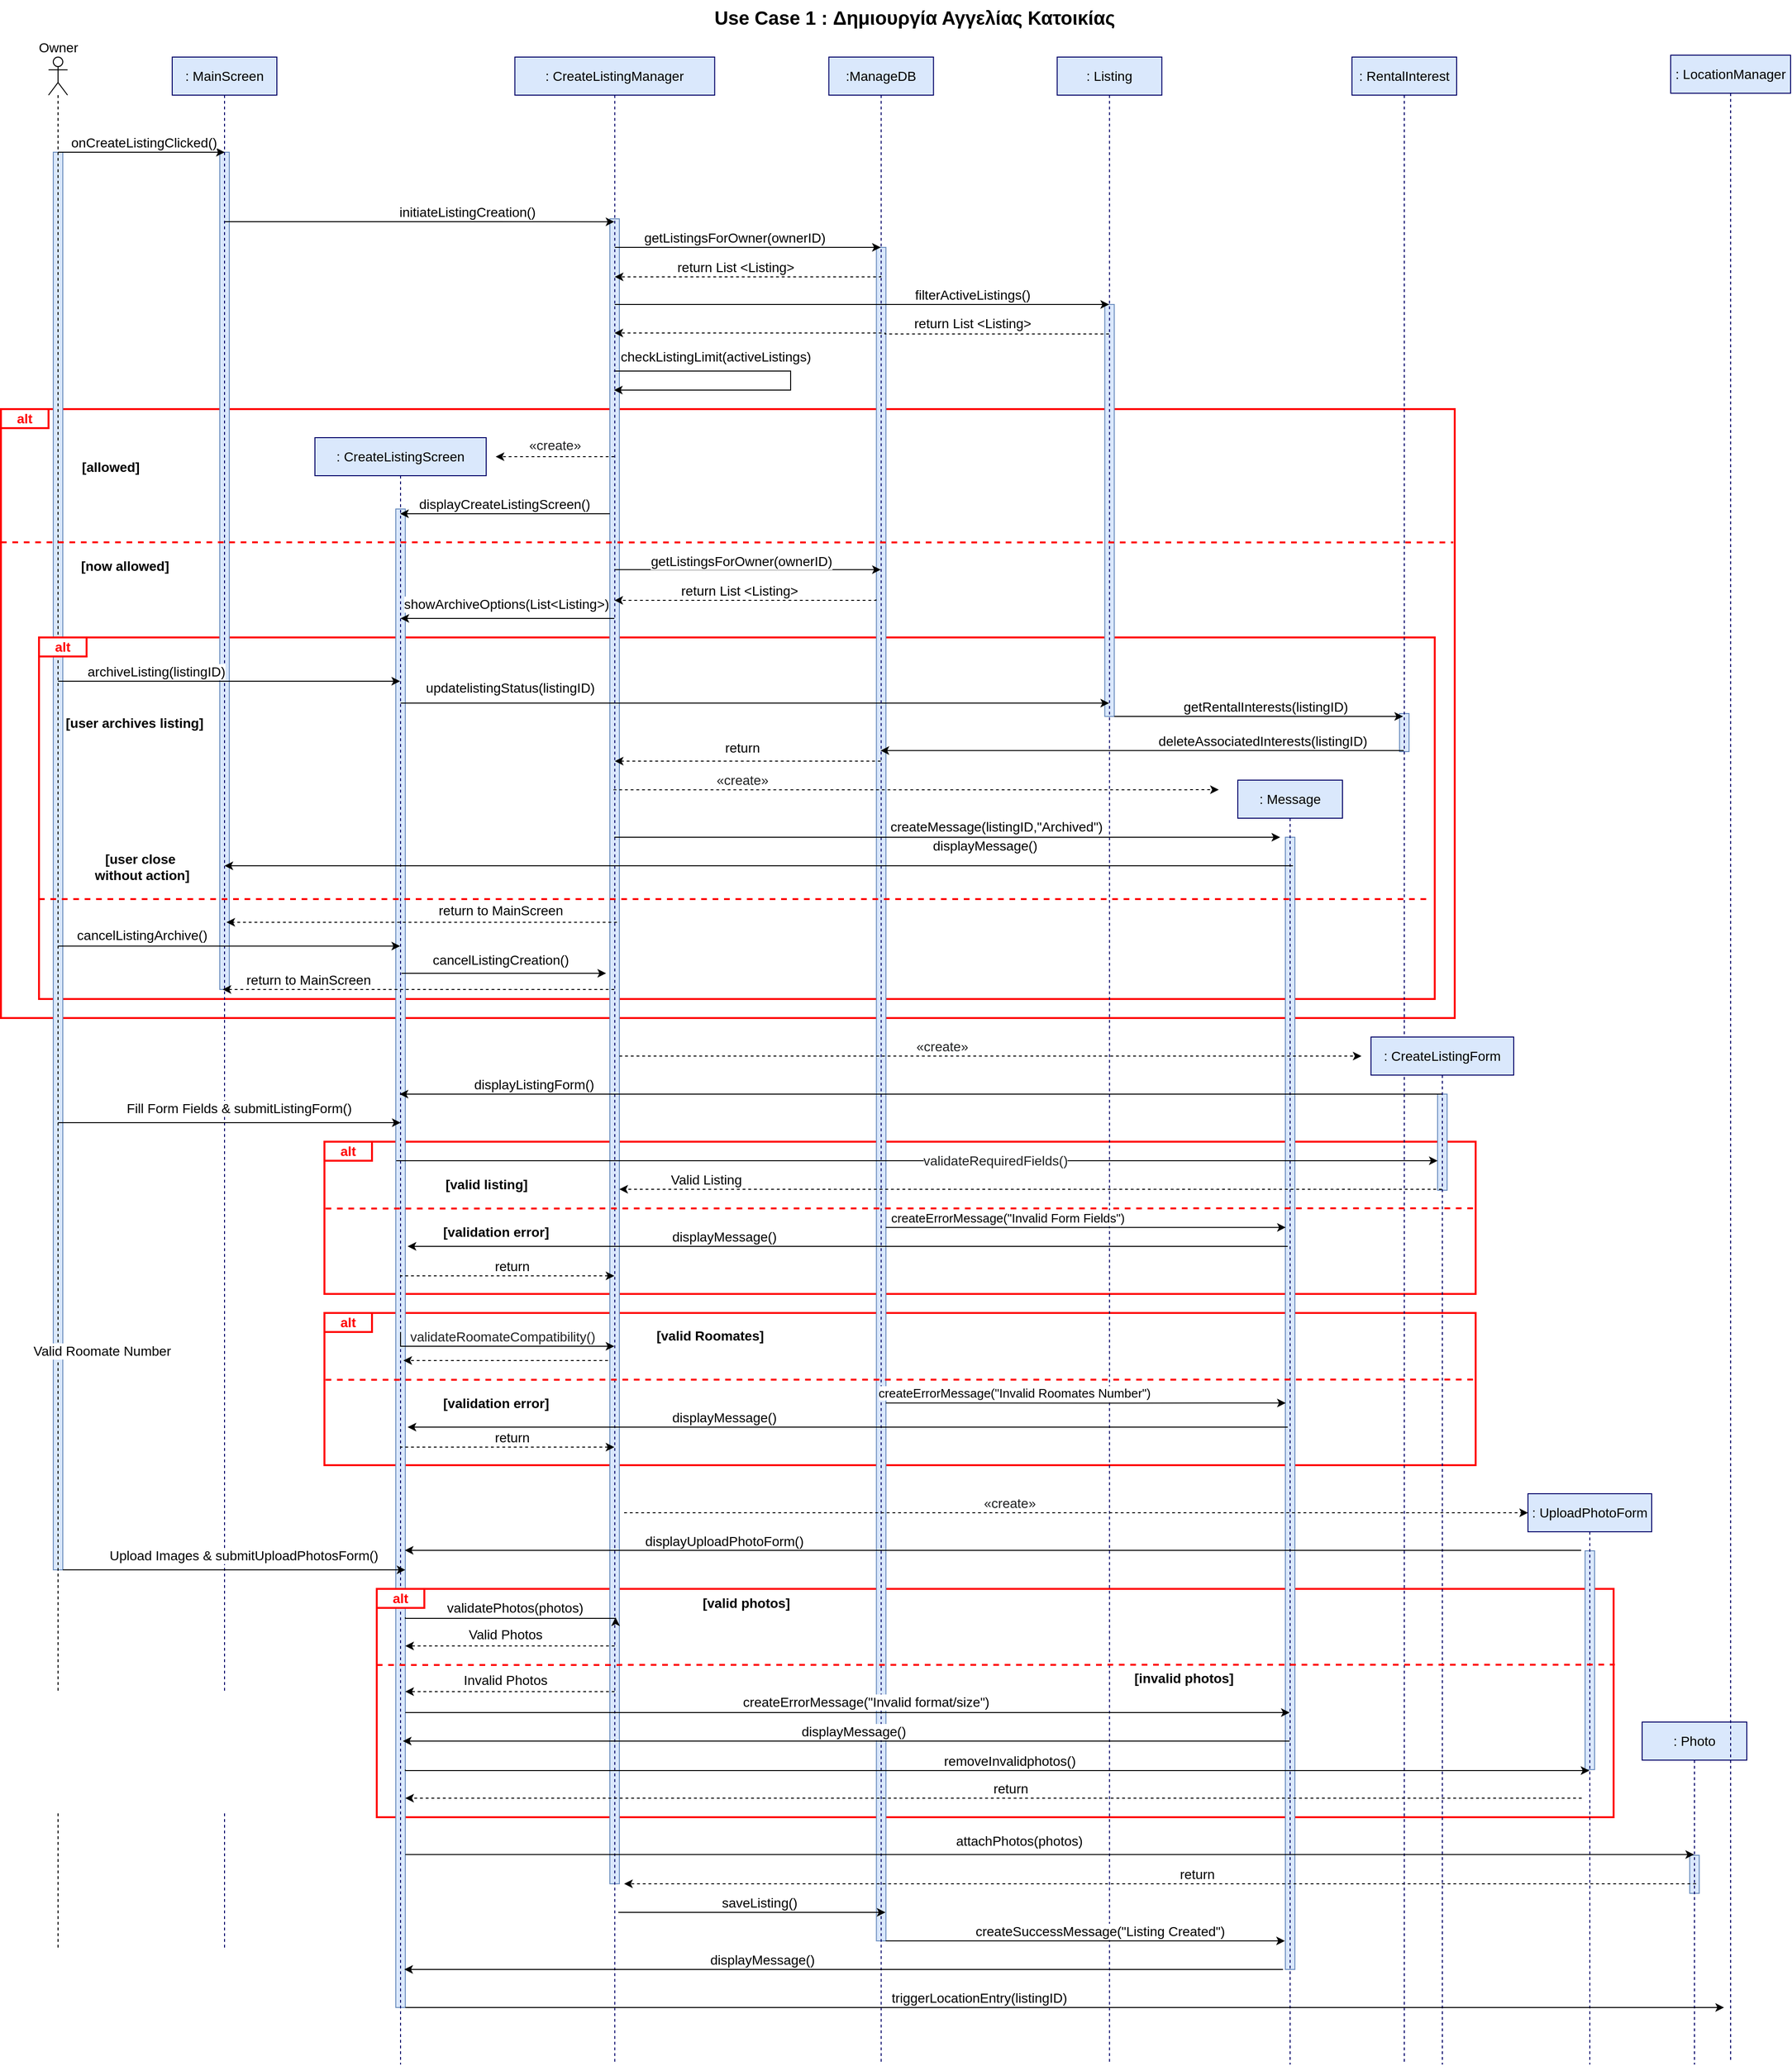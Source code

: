 <mxfile version="27.0.5" pages="15">
  <diagram name="use-case-1" id="pG6_ybRGlOk3oKgYVEJ9">
    <mxGraphModel dx="2883" dy="1341" grid="0" gridSize="10" guides="1" tooltips="1" connect="1" arrows="1" fold="1" page="0" pageScale="1" pageWidth="827" pageHeight="1169" math="0" shadow="0">
      <root>
        <mxCell id="0" />
        <mxCell id="1" parent="0" />
        <mxCell id="tWvxPobddHoEqQ1ig2QX-153" value="" style="rounded=0;whiteSpace=wrap;html=1;fillColor=none;strokeColor=#FF0000;strokeWidth=2;fontSize=14;" parent="1" vertex="1">
          <mxGeometry x="-25" y="1660" width="1300" height="240" as="geometry" />
        </mxCell>
        <mxCell id="tWvxPobddHoEqQ1ig2QX-171" value="" style="rounded=0;whiteSpace=wrap;html=1;fillColor=none;strokeColor=#FF0000;strokeWidth=2;fontSize=14;" parent="1" vertex="1">
          <mxGeometry x="-80" y="1370" width="1210" height="160" as="geometry" />
        </mxCell>
        <mxCell id="tWvxPobddHoEqQ1ig2QX-122" value="" style="rounded=0;whiteSpace=wrap;html=1;fillColor=none;strokeColor=#FF0000;strokeWidth=2;fontSize=14;" parent="1" vertex="1">
          <mxGeometry x="-80" y="1190" width="1210" height="160" as="geometry" />
        </mxCell>
        <mxCell id="tWvxPobddHoEqQ1ig2QX-93" value="" style="rounded=0;whiteSpace=wrap;html=1;fillColor=none;strokeColor=#FF0000;strokeWidth=2;fontSize=14;" parent="1" vertex="1">
          <mxGeometry x="-420" y="420" width="1528" height="640" as="geometry" />
        </mxCell>
        <mxCell id="tWvxPobddHoEqQ1ig2QX-89" value="" style="rounded=0;whiteSpace=wrap;html=1;fillColor=none;strokeColor=#FF0000;strokeWidth=2;fontSize=14;" parent="1" vertex="1">
          <mxGeometry x="-380" y="660" width="1467" height="380" as="geometry" />
        </mxCell>
        <mxCell id="tWvxPobddHoEqQ1ig2QX-198" value="" style="rounded=0;whiteSpace=wrap;html=1;fillColor=#dae8fc;strokeColor=#6c8ebf;" parent="1" vertex="1">
          <mxGeometry x="1090" y="1140" width="10" height="101" as="geometry" />
        </mxCell>
        <mxCell id="tWvxPobddHoEqQ1ig2QX-201" value="" style="rounded=0;whiteSpace=wrap;html=1;fillColor=#dae8fc;strokeColor=#6c8ebf;" parent="1" vertex="1">
          <mxGeometry x="1050" y="740" width="10" height="40" as="geometry" />
        </mxCell>
        <mxCell id="tWvxPobddHoEqQ1ig2QX-200" value="" style="rounded=0;whiteSpace=wrap;html=1;fillColor=#dae8fc;strokeColor=#6c8ebf;" parent="1" vertex="1">
          <mxGeometry x="1355" y="1940" width="10" height="40" as="geometry" />
        </mxCell>
        <mxCell id="tWvxPobddHoEqQ1ig2QX-199" value="" style="rounded=0;whiteSpace=wrap;html=1;fillColor=#dae8fc;strokeColor=#6c8ebf;" parent="1" vertex="1">
          <mxGeometry x="1245" y="1620" width="10" height="230" as="geometry" />
        </mxCell>
        <mxCell id="tWvxPobddHoEqQ1ig2QX-197" value="" style="rounded=0;whiteSpace=wrap;html=1;fillColor=#dae8fc;strokeColor=#6c8ebf;" parent="1" vertex="1">
          <mxGeometry x="930" y="870" width="10" height="1190" as="geometry" />
        </mxCell>
        <mxCell id="tWvxPobddHoEqQ1ig2QX-196" value="" style="rounded=0;whiteSpace=wrap;html=1;fillColor=#dae8fc;strokeColor=#6c8ebf;" parent="1" vertex="1">
          <mxGeometry x="740.17" y="310" width="10" height="433" as="geometry" />
        </mxCell>
        <mxCell id="tWvxPobddHoEqQ1ig2QX-195" value="" style="rounded=0;whiteSpace=wrap;html=1;fillColor=#dae8fc;strokeColor=#6c8ebf;" parent="1" vertex="1">
          <mxGeometry x="500.17" y="250" width="10" height="1780" as="geometry" />
        </mxCell>
        <mxCell id="tWvxPobddHoEqQ1ig2QX-193" value="" style="rounded=0;whiteSpace=wrap;html=1;fillColor=#dae8fc;strokeColor=#6c8ebf;" parent="1" vertex="1">
          <mxGeometry x="-5" y="525" width="10" height="1575" as="geometry" />
        </mxCell>
        <mxCell id="tWvxPobddHoEqQ1ig2QX-192" value="" style="rounded=0;whiteSpace=wrap;html=1;fillColor=#dae8fc;strokeColor=#6c8ebf;" parent="1" vertex="1">
          <mxGeometry x="220" y="220" width="10" height="1750" as="geometry" />
        </mxCell>
        <mxCell id="tWvxPobddHoEqQ1ig2QX-191" value="" style="rounded=0;whiteSpace=wrap;html=1;fillColor=#dae8fc;strokeColor=#6c8ebf;" parent="1" vertex="1">
          <mxGeometry x="-190" y="150" width="10" height="880" as="geometry" />
        </mxCell>
        <mxCell id="tWvxPobddHoEqQ1ig2QX-189" value="" style="rounded=0;whiteSpace=wrap;html=1;fillColor=#dae8fc;strokeColor=#6c8ebf;" parent="1" vertex="1">
          <mxGeometry x="-365" y="150" width="10" height="1490" as="geometry" />
        </mxCell>
        <mxCell id="tWvxPobddHoEqQ1ig2QX-72" style="edgeStyle=orthogonalEdgeStyle;rounded=0;orthogonalLoop=1;jettySize=auto;html=1;curved=0;fontSize=14;" parent="1" source="tWvxPobddHoEqQ1ig2QX-1" target="tWvxPobddHoEqQ1ig2QX-4" edge="1">
          <mxGeometry relative="1" as="geometry">
            <mxPoint x="-0.409" y="710.0" as="sourcePoint" />
            <mxPoint x="750" y="714" as="targetPoint" />
            <Array as="points">
              <mxPoint x="449" y="729" />
              <mxPoint x="449" y="729" />
            </Array>
          </mxGeometry>
        </mxCell>
        <mxCell id="tWvxPobddHoEqQ1ig2QX-74" value="updatelistingStatus(listingID)" style="edgeLabel;html=1;align=center;verticalAlign=middle;resizable=0;points=[];fontSize=14;" parent="tWvxPobddHoEqQ1ig2QX-72" vertex="1" connectable="0">
          <mxGeometry x="-0.297" y="2" relative="1" as="geometry">
            <mxPoint x="-147" y="-14" as="offset" />
          </mxGeometry>
        </mxCell>
        <mxCell id="tWvxPobddHoEqQ1ig2QX-1" value=": CreateListingScreen" style="shape=umlLifeline;perimeter=lifelinePerimeter;whiteSpace=wrap;html=1;container=1;dropTarget=0;collapsible=0;recursiveResize=0;outlineConnect=0;portConstraint=eastwest;newEdgeStyle={&quot;curved&quot;:0,&quot;rounded&quot;:0};fillColor=#dae8fc;strokeColor=#000066;fontSize=14;" parent="1" vertex="1">
          <mxGeometry x="-90" y="450" width="180" height="1710" as="geometry" />
        </mxCell>
        <mxCell id="tWvxPobddHoEqQ1ig2QX-10" style="edgeStyle=orthogonalEdgeStyle;rounded=0;orthogonalLoop=1;jettySize=auto;html=1;curved=0;fontSize=14;" parent="1" edge="1">
          <mxGeometry relative="1" as="geometry">
            <mxPoint x="-359.996" y="150" as="sourcePoint" />
            <mxPoint x="-184.82" y="150" as="targetPoint" />
          </mxGeometry>
        </mxCell>
        <mxCell id="tWvxPobddHoEqQ1ig2QX-11" value="onCreateListingClicked()" style="edgeLabel;html=1;align=center;verticalAlign=middle;resizable=0;points=[];fontSize=14;" parent="tWvxPobddHoEqQ1ig2QX-10" vertex="1" connectable="0">
          <mxGeometry x="0.105" y="2" relative="1" as="geometry">
            <mxPoint x="-7" y="-8" as="offset" />
          </mxGeometry>
        </mxCell>
        <mxCell id="tWvxPobddHoEqQ1ig2QX-2" value="" style="shape=umlLifeline;perimeter=lifelinePerimeter;whiteSpace=wrap;html=1;container=1;dropTarget=0;collapsible=0;recursiveResize=0;outlineConnect=0;portConstraint=eastwest;newEdgeStyle={&quot;curved&quot;:0,&quot;rounded&quot;:0};participant=umlActor;fontSize=15;" parent="1" vertex="1">
          <mxGeometry x="-370" y="50" width="20" height="1990" as="geometry" />
        </mxCell>
        <mxCell id="tWvxPobddHoEqQ1ig2QX-4" value=": Listing" style="shape=umlLifeline;perimeter=lifelinePerimeter;whiteSpace=wrap;html=1;container=1;dropTarget=0;collapsible=0;recursiveResize=0;outlineConnect=0;portConstraint=eastwest;newEdgeStyle={&quot;curved&quot;:0,&quot;rounded&quot;:0};fillColor=#dae8fc;strokeColor=#000066;fontSize=14;" parent="1" vertex="1">
          <mxGeometry x="690.17" y="50" width="110" height="2110" as="geometry" />
        </mxCell>
        <mxCell id="tWvxPobddHoEqQ1ig2QX-5" value=": Photo" style="shape=umlLifeline;perimeter=lifelinePerimeter;whiteSpace=wrap;html=1;container=1;dropTarget=0;collapsible=0;recursiveResize=0;outlineConnect=0;portConstraint=eastwest;newEdgeStyle={&quot;curved&quot;:0,&quot;rounded&quot;:0};fillColor=#dae8fc;strokeColor=#000066;fontSize=14;" parent="1" vertex="1">
          <mxGeometry x="1305" y="1800" width="110" height="360" as="geometry" />
        </mxCell>
        <mxCell id="tWvxPobddHoEqQ1ig2QX-18" style="edgeStyle=orthogonalEdgeStyle;rounded=0;orthogonalLoop=1;jettySize=auto;html=1;curved=0;dashed=1;fontSize=14;" parent="1" target="tWvxPobddHoEqQ1ig2QX-36" edge="1">
          <mxGeometry relative="1" as="geometry">
            <mxPoint x="504.67" y="280.0" as="sourcePoint" />
            <mxPoint x="224.42" y="280" as="targetPoint" />
            <Array as="points">
              <mxPoint x="505" y="281" />
            </Array>
          </mxGeometry>
        </mxCell>
        <mxCell id="tWvxPobddHoEqQ1ig2QX-19" value="return List &amp;lt;Listing&amp;gt;" style="edgeLabel;html=1;align=center;verticalAlign=middle;resizable=0;points=[];fontSize=14;" parent="tWvxPobddHoEqQ1ig2QX-18" vertex="1" connectable="0">
          <mxGeometry x="0.249" y="1" relative="1" as="geometry">
            <mxPoint x="21" y="-11" as="offset" />
          </mxGeometry>
        </mxCell>
        <mxCell id="tWvxPobddHoEqQ1ig2QX-6" value=":ManageDB" style="shape=umlLifeline;perimeter=lifelinePerimeter;whiteSpace=wrap;html=1;container=1;dropTarget=0;collapsible=0;recursiveResize=0;outlineConnect=0;portConstraint=eastwest;newEdgeStyle={&quot;curved&quot;:0,&quot;rounded&quot;:0};fillColor=#dae8fc;strokeColor=#000066;fontSize=14;" parent="1" vertex="1">
          <mxGeometry x="450.17" y="50" width="110" height="2110" as="geometry" />
        </mxCell>
        <mxCell id="tWvxPobddHoEqQ1ig2QX-7" value=": Message" style="shape=umlLifeline;perimeter=lifelinePerimeter;whiteSpace=wrap;html=1;container=1;dropTarget=0;collapsible=0;recursiveResize=0;outlineConnect=0;portConstraint=eastwest;newEdgeStyle={&quot;curved&quot;:0,&quot;rounded&quot;:0};fillColor=#dae8fc;strokeColor=#000066;fontSize=14;" parent="1" vertex="1">
          <mxGeometry x="880" y="810" width="110" height="1350" as="geometry" />
        </mxCell>
        <mxCell id="tWvxPobddHoEqQ1ig2QX-8" value=": LocationManager" style="shape=umlLifeline;perimeter=lifelinePerimeter;whiteSpace=wrap;html=1;container=1;dropTarget=0;collapsible=0;recursiveResize=0;outlineConnect=0;portConstraint=eastwest;newEdgeStyle={&quot;curved&quot;:0,&quot;rounded&quot;:0};fillColor=#dae8fc;strokeColor=#000066;fontSize=14;" parent="1" vertex="1">
          <mxGeometry x="1335" y="48" width="126" height="2110" as="geometry" />
        </mxCell>
        <mxCell id="tWvxPobddHoEqQ1ig2QX-14" style="edgeStyle=orthogonalEdgeStyle;rounded=0;orthogonalLoop=1;jettySize=auto;html=1;curved=0;fontSize=14;" parent="1" edge="1">
          <mxGeometry relative="1" as="geometry">
            <mxPoint x="-185.553" y="223.0" as="sourcePoint" />
            <mxPoint x="224.67" y="223.091" as="targetPoint" />
            <Array as="points">
              <mxPoint x="90" y="223" />
              <mxPoint x="90" y="223" />
            </Array>
          </mxGeometry>
        </mxCell>
        <mxCell id="tWvxPobddHoEqQ1ig2QX-15" value="initiateListingCreation()" style="edgeLabel;html=1;align=center;verticalAlign=middle;resizable=0;points=[];fontSize=14;" parent="tWvxPobddHoEqQ1ig2QX-14" vertex="1" connectable="0">
          <mxGeometry x="-0.165" relative="1" as="geometry">
            <mxPoint x="84" y="-10" as="offset" />
          </mxGeometry>
        </mxCell>
        <mxCell id="tWvxPobddHoEqQ1ig2QX-9" value=": MainScreen" style="shape=umlLifeline;perimeter=lifelinePerimeter;whiteSpace=wrap;html=1;container=1;dropTarget=0;collapsible=0;recursiveResize=0;outlineConnect=0;portConstraint=eastwest;newEdgeStyle={&quot;curved&quot;:0,&quot;rounded&quot;:0};fillColor=#dae8fc;strokeColor=#000066;fontSize=14;" parent="1" vertex="1">
          <mxGeometry x="-240" y="50" width="110" height="1990" as="geometry" />
        </mxCell>
        <mxCell id="tWvxPobddHoEqQ1ig2QX-20" style="edgeStyle=orthogonalEdgeStyle;rounded=0;orthogonalLoop=1;jettySize=auto;html=1;curved=0;fontSize=14;" parent="1" edge="1">
          <mxGeometry relative="1" as="geometry">
            <mxPoint x="225.114" y="310" as="sourcePoint" />
            <mxPoint x="744.67" y="310" as="targetPoint" />
            <Array as="points">
              <mxPoint x="370.17" y="310" />
              <mxPoint x="370.17" y="310" />
            </Array>
          </mxGeometry>
        </mxCell>
        <mxCell id="tWvxPobddHoEqQ1ig2QX-21" value="filterActiveListings()" style="edgeLabel;html=1;align=center;verticalAlign=middle;resizable=0;points=[];fontSize=14;" parent="tWvxPobddHoEqQ1ig2QX-20" vertex="1" connectable="0">
          <mxGeometry x="0.291" y="-1" relative="1" as="geometry">
            <mxPoint x="40" y="-11" as="offset" />
          </mxGeometry>
        </mxCell>
        <mxCell id="tWvxPobddHoEqQ1ig2QX-24" style="edgeStyle=orthogonalEdgeStyle;rounded=0;orthogonalLoop=1;jettySize=auto;html=1;curved=0;fontSize=14;" parent="1" edge="1">
          <mxGeometry relative="1" as="geometry">
            <mxPoint x="224.337" y="380" as="sourcePoint" />
            <mxPoint x="224.337" y="400" as="targetPoint" />
            <Array as="points">
              <mxPoint x="410" y="380" />
              <mxPoint x="410" y="400" />
            </Array>
          </mxGeometry>
        </mxCell>
        <mxCell id="tWvxPobddHoEqQ1ig2QX-25" value="checkListingLimit(activeListings)" style="edgeLabel;html=1;align=center;verticalAlign=middle;resizable=0;points=[];fontSize=14;" parent="tWvxPobddHoEqQ1ig2QX-24" vertex="1" connectable="0">
          <mxGeometry x="-0.556" y="2" relative="1" as="geometry">
            <mxPoint x="19" y="-13" as="offset" />
          </mxGeometry>
        </mxCell>
        <mxCell id="tWvxPobddHoEqQ1ig2QX-37" style="edgeStyle=orthogonalEdgeStyle;rounded=0;orthogonalLoop=1;jettySize=auto;html=1;curved=0;fontSize=14;" parent="1" edge="1">
          <mxGeometry relative="1" as="geometry">
            <mxPoint x="225.278" y="250.0" as="sourcePoint" />
            <mxPoint x="504.67" y="250.0" as="targetPoint" />
            <Array as="points">
              <mxPoint x="440.17" y="249.98" />
              <mxPoint x="440.17" y="249.98" />
            </Array>
          </mxGeometry>
        </mxCell>
        <mxCell id="tWvxPobddHoEqQ1ig2QX-38" value="getListingsForOwner(ownerID)" style="edgeLabel;html=1;align=center;verticalAlign=middle;resizable=0;points=[];fontSize=14;" parent="tWvxPobddHoEqQ1ig2QX-37" vertex="1" connectable="0">
          <mxGeometry x="-0.168" y="1" relative="1" as="geometry">
            <mxPoint x="9" y="-9" as="offset" />
          </mxGeometry>
        </mxCell>
        <mxCell id="tWvxPobddHoEqQ1ig2QX-66" style="edgeStyle=orthogonalEdgeStyle;rounded=0;orthogonalLoop=1;jettySize=auto;html=1;curved=0;fontSize=14;" parent="1" target="tWvxPobddHoEqQ1ig2QX-1" edge="1">
          <mxGeometry relative="1" as="geometry">
            <mxPoint x="224.67" y="640" as="sourcePoint" />
            <mxPoint x="-0.553" y="640" as="targetPoint" />
            <Array as="points">
              <mxPoint x="74" y="640" />
              <mxPoint x="74" y="640" />
            </Array>
          </mxGeometry>
        </mxCell>
        <mxCell id="tWvxPobddHoEqQ1ig2QX-67" value="showArchiveOptions(List&amp;lt;Listing&amp;gt;)" style="edgeLabel;html=1;align=center;verticalAlign=middle;resizable=0;points=[];fontSize=14;" parent="tWvxPobddHoEqQ1ig2QX-66" vertex="1" connectable="0">
          <mxGeometry x="0.364" relative="1" as="geometry">
            <mxPoint x="39" y="-15" as="offset" />
          </mxGeometry>
        </mxCell>
        <mxCell id="tWvxPobddHoEqQ1ig2QX-36" value=": CreateListingManager" style="shape=umlLifeline;perimeter=lifelinePerimeter;whiteSpace=wrap;html=1;container=1;dropTarget=0;collapsible=0;recursiveResize=0;outlineConnect=0;portConstraint=eastwest;newEdgeStyle={&quot;curved&quot;:0,&quot;rounded&quot;:0};fillColor=#dae8fc;strokeColor=#000066;fontSize=14;" parent="1" vertex="1">
          <mxGeometry x="120.17" y="50" width="210" height="2110" as="geometry" />
        </mxCell>
        <mxCell id="tWvxPobddHoEqQ1ig2QX-39" style="edgeStyle=orthogonalEdgeStyle;rounded=0;orthogonalLoop=1;jettySize=auto;html=1;curved=0;dashed=1;fontSize=14;" parent="1" edge="1">
          <mxGeometry relative="1" as="geometry">
            <mxPoint x="744.67" y="341" as="sourcePoint" />
            <mxPoint x="224.901" y="340.0" as="targetPoint" />
            <Array as="points">
              <mxPoint x="509.17" y="341" />
              <mxPoint x="509.17" y="340" />
            </Array>
          </mxGeometry>
        </mxCell>
        <mxCell id="tWvxPobddHoEqQ1ig2QX-40" value="return List &amp;lt;Listing&amp;gt;" style="edgeLabel;html=1;align=center;verticalAlign=middle;resizable=0;points=[];fontSize=14;" parent="tWvxPobddHoEqQ1ig2QX-39" vertex="1" connectable="0">
          <mxGeometry x="0.249" y="1" relative="1" as="geometry">
            <mxPoint x="180" y="-11" as="offset" />
          </mxGeometry>
        </mxCell>
        <mxCell id="tWvxPobddHoEqQ1ig2QX-42" value="" style="endArrow=classic;html=1;rounded=0;fontSize=14;" parent="1" edge="1">
          <mxGeometry width="50" height="50" relative="1" as="geometry">
            <mxPoint x="220" y="530" as="sourcePoint" />
            <mxPoint x="-0.409" y="530" as="targetPoint" />
          </mxGeometry>
        </mxCell>
        <mxCell id="tWvxPobddHoEqQ1ig2QX-43" value="displayCreateListingScreen()" style="edgeLabel;html=1;align=center;verticalAlign=middle;resizable=0;points=[];fontSize=14;" parent="tWvxPobddHoEqQ1ig2QX-42" vertex="1" connectable="0">
          <mxGeometry x="-0.256" y="-1" relative="1" as="geometry">
            <mxPoint x="-29" y="-9" as="offset" />
          </mxGeometry>
        </mxCell>
        <mxCell id="tWvxPobddHoEqQ1ig2QX-44" value="" style="endArrow=classic;html=1;rounded=0;dashed=1;fontSize=14;" parent="1" edge="1">
          <mxGeometry width="50" height="50" relative="1" as="geometry">
            <mxPoint x="224.67" y="470" as="sourcePoint" />
            <mxPoint x="100" y="470" as="targetPoint" />
          </mxGeometry>
        </mxCell>
        <mxCell id="tWvxPobddHoEqQ1ig2QX-46" value="Owner" style="edgeLabel;html=1;align=center;verticalAlign=middle;resizable=0;points=[];fontSize=14;" parent="1" vertex="1" connectable="0">
          <mxGeometry x="-359.996" y="40" as="geometry">
            <mxPoint as="offset" />
          </mxGeometry>
        </mxCell>
        <mxCell id="tWvxPobddHoEqQ1ig2QX-47" style="edgeStyle=orthogonalEdgeStyle;rounded=0;orthogonalLoop=1;jettySize=auto;html=1;curved=0;fontSize=14;dashed=1;" parent="1" edge="1">
          <mxGeometry relative="1" as="geometry">
            <mxPoint x="223.852" y="820.091" as="sourcePoint" />
            <mxPoint x="860" y="820" as="targetPoint" />
            <Array as="points">
              <mxPoint x="810" y="820" />
              <mxPoint x="810" y="820" />
            </Array>
          </mxGeometry>
        </mxCell>
        <mxCell id="tWvxPobddHoEqQ1ig2QX-48" value="&lt;font&gt;&lt;span style=&quot;color: rgb(32, 33, 34); font-family: sans-serif; text-align: left; text-wrap-mode: wrap;&quot;&gt;«create&lt;/span&gt;&lt;span style=&quot;color: rgb(32, 33, 34); font-family: sans-serif; text-align: left; text-wrap-mode: wrap;&quot;&gt;»&lt;/span&gt;&lt;/font&gt;" style="edgeLabel;html=1;align=center;verticalAlign=middle;resizable=0;points=[];fontSize=14;" parent="tWvxPobddHoEqQ1ig2QX-47" vertex="1" connectable="0">
          <mxGeometry x="0.291" y="-1" relative="1" as="geometry">
            <mxPoint x="-276" y="-11" as="offset" />
          </mxGeometry>
        </mxCell>
        <mxCell id="tWvxPobddHoEqQ1ig2QX-49" value="&lt;font&gt;&lt;span style=&quot;color: rgb(32, 33, 34); font-family: sans-serif; text-align: left; text-wrap-mode: wrap;&quot;&gt;«create&lt;/span&gt;&lt;span style=&quot;color: rgb(32, 33, 34); font-family: sans-serif; text-align: left; text-wrap-mode: wrap;&quot;&gt;»&lt;/span&gt;&lt;/font&gt;" style="edgeLabel;html=1;align=center;verticalAlign=middle;resizable=0;points=[];fontSize=14;" parent="1" vertex="1" connectable="0">
          <mxGeometry x="460.004" y="590" as="geometry">
            <mxPoint x="-298" y="-132" as="offset" />
          </mxGeometry>
        </mxCell>
        <mxCell id="tWvxPobddHoEqQ1ig2QX-50" style="edgeStyle=orthogonalEdgeStyle;rounded=0;orthogonalLoop=1;jettySize=auto;html=1;curved=0;fontSize=14;" parent="1" edge="1">
          <mxGeometry relative="1" as="geometry">
            <mxPoint x="224.761" y="870.0" as="sourcePoint" />
            <mxPoint x="924.5" y="870.0" as="targetPoint" />
            <Array as="points">
              <mxPoint x="760" y="870" />
              <mxPoint x="760" y="870" />
            </Array>
          </mxGeometry>
        </mxCell>
        <mxCell id="tWvxPobddHoEqQ1ig2QX-51" value="createMessage(listingID,&quot;Archived&quot;)" style="edgeLabel;html=1;align=center;verticalAlign=middle;resizable=0;points=[];fontSize=14;" parent="tWvxPobddHoEqQ1ig2QX-50" vertex="1" connectable="0">
          <mxGeometry x="0.291" y="-1" relative="1" as="geometry">
            <mxPoint x="-51" y="-12" as="offset" />
          </mxGeometry>
        </mxCell>
        <mxCell id="tWvxPobddHoEqQ1ig2QX-52" value="" style="endArrow=classic;html=1;rounded=0;fontSize=14;" parent="1" target="tWvxPobddHoEqQ1ig2QX-9" edge="1">
          <mxGeometry width="50" height="50" relative="1" as="geometry">
            <mxPoint x="938" y="900" as="sourcePoint" />
            <mxPoint x="-0.54" y="900" as="targetPoint" />
          </mxGeometry>
        </mxCell>
        <mxCell id="tWvxPobddHoEqQ1ig2QX-53" value="displayMessage()" style="edgeLabel;html=1;align=center;verticalAlign=middle;resizable=0;points=[];fontSize=14;" parent="tWvxPobddHoEqQ1ig2QX-52" vertex="1" connectable="0">
          <mxGeometry x="-0.256" y="-1" relative="1" as="geometry">
            <mxPoint x="94" y="-20" as="offset" />
          </mxGeometry>
        </mxCell>
        <mxCell id="tWvxPobddHoEqQ1ig2QX-54" style="edgeStyle=orthogonalEdgeStyle;rounded=0;orthogonalLoop=1;jettySize=auto;html=1;curved=0;fontSize=14;dashed=1;" parent="1" edge="1">
          <mxGeometry relative="1" as="geometry">
            <mxPoint x="230" y="1100" as="sourcePoint" />
            <mxPoint x="1010" y="1100" as="targetPoint" />
            <Array as="points">
              <mxPoint x="815" y="1100" />
              <mxPoint x="815" y="1100" />
            </Array>
          </mxGeometry>
        </mxCell>
        <mxCell id="tWvxPobddHoEqQ1ig2QX-55" value="&lt;font&gt;&lt;span style=&quot;color: rgb(32, 33, 34); font-family: sans-serif; text-align: left; text-wrap-mode: wrap;&quot;&gt;«create&lt;/span&gt;&lt;span style=&quot;color: rgb(32, 33, 34); font-family: sans-serif; text-align: left; text-wrap-mode: wrap;&quot;&gt;»&lt;/span&gt;&lt;/font&gt;" style="edgeLabel;html=1;align=center;verticalAlign=middle;resizable=0;points=[];fontSize=14;" parent="tWvxPobddHoEqQ1ig2QX-54" vertex="1" connectable="0">
          <mxGeometry x="0.291" y="-1" relative="1" as="geometry">
            <mxPoint x="-165" y="-11" as="offset" />
          </mxGeometry>
        </mxCell>
        <mxCell id="tWvxPobddHoEqQ1ig2QX-56" value="" style="endArrow=classic;html=1;rounded=0;fontSize=14;" parent="1" edge="1">
          <mxGeometry width="50" height="50" relative="1" as="geometry">
            <mxPoint x="1095" y="1140" as="sourcePoint" />
            <mxPoint x="-0.929" y="1140" as="targetPoint" />
          </mxGeometry>
        </mxCell>
        <mxCell id="tWvxPobddHoEqQ1ig2QX-57" value="displayListingForm()" style="edgeLabel;html=1;align=center;verticalAlign=middle;resizable=0;points=[];fontSize=14;" parent="tWvxPobddHoEqQ1ig2QX-56" vertex="1" connectable="0">
          <mxGeometry x="-0.256" y="-1" relative="1" as="geometry">
            <mxPoint x="-548" y="-9" as="offset" />
          </mxGeometry>
        </mxCell>
        <mxCell id="tWvxPobddHoEqQ1ig2QX-62" style="edgeStyle=orthogonalEdgeStyle;rounded=0;orthogonalLoop=1;jettySize=auto;html=1;curved=0;fontSize=14;" parent="1" edge="1">
          <mxGeometry relative="1" as="geometry">
            <mxPoint x="225.347" y="588.75" as="sourcePoint" />
            <mxPoint x="504.67" y="588.75" as="targetPoint" />
            <Array as="points">
              <mxPoint x="350" y="588.75" />
              <mxPoint x="350" y="588.75" />
            </Array>
          </mxGeometry>
        </mxCell>
        <mxCell id="tWvxPobddHoEqQ1ig2QX-63" value="getListingsForOwner(ownerID)" style="edgeLabel;html=1;align=center;verticalAlign=middle;resizable=0;points=[];fontSize=14;" parent="tWvxPobddHoEqQ1ig2QX-62" vertex="1" connectable="0">
          <mxGeometry x="-0.168" y="1" relative="1" as="geometry">
            <mxPoint x="16" y="-8" as="offset" />
          </mxGeometry>
        </mxCell>
        <mxCell id="tWvxPobddHoEqQ1ig2QX-64" style="edgeStyle=orthogonalEdgeStyle;rounded=0;orthogonalLoop=1;jettySize=auto;html=1;curved=0;dashed=1;fontSize=14;" parent="1" edge="1">
          <mxGeometry relative="1" as="geometry">
            <mxPoint x="499.67" y="620.0" as="sourcePoint" />
            <mxPoint x="224.8" y="621.043" as="targetPoint" />
            <Array as="points">
              <mxPoint x="500" y="621" />
            </Array>
          </mxGeometry>
        </mxCell>
        <mxCell id="tWvxPobddHoEqQ1ig2QX-65" value="return List &amp;lt;Listing&amp;gt;" style="edgeLabel;html=1;align=center;verticalAlign=middle;resizable=0;points=[];fontSize=14;" parent="tWvxPobddHoEqQ1ig2QX-64" vertex="1" connectable="0">
          <mxGeometry x="0.249" y="1" relative="1" as="geometry">
            <mxPoint x="28" y="-11" as="offset" />
          </mxGeometry>
        </mxCell>
        <mxCell id="tWvxPobddHoEqQ1ig2QX-70" style="edgeStyle=orthogonalEdgeStyle;rounded=0;orthogonalLoop=1;jettySize=auto;html=1;curved=0;fontSize=14;" parent="1" target="tWvxPobddHoEqQ1ig2QX-1" edge="1">
          <mxGeometry relative="1" as="geometry">
            <mxPoint x="-360" y="706" as="sourcePoint" />
            <mxPoint x="-184.82" y="750" as="targetPoint" />
            <Array as="points">
              <mxPoint x="-360" y="706" />
            </Array>
          </mxGeometry>
        </mxCell>
        <mxCell id="tWvxPobddHoEqQ1ig2QX-71" value="archiveListing(listingID)" style="edgeLabel;html=1;align=center;verticalAlign=middle;resizable=0;points=[];fontSize=14;" parent="tWvxPobddHoEqQ1ig2QX-70" vertex="1" connectable="0">
          <mxGeometry x="0.105" y="2" relative="1" as="geometry">
            <mxPoint x="-96" y="-8" as="offset" />
          </mxGeometry>
        </mxCell>
        <mxCell id="tWvxPobddHoEqQ1ig2QX-75" style="edgeStyle=orthogonalEdgeStyle;rounded=0;orthogonalLoop=1;jettySize=auto;html=1;curved=0;fontSize=14;" parent="1" edge="1">
          <mxGeometry relative="1" as="geometry">
            <mxPoint x="1054.5" y="778.889" as="sourcePoint" />
            <mxPoint x="504.494" y="778.889" as="targetPoint" />
            <Array as="points">
              <mxPoint x="900" y="778.83" />
              <mxPoint x="900" y="778.83" />
            </Array>
          </mxGeometry>
        </mxCell>
        <mxCell id="tWvxPobddHoEqQ1ig2QX-76" value="deleteAssociatedInterests(listingID)" style="edgeLabel;html=1;align=center;verticalAlign=middle;resizable=0;points=[];fontSize=14;" parent="tWvxPobddHoEqQ1ig2QX-75" vertex="1" connectable="0">
          <mxGeometry x="0.364" relative="1" as="geometry">
            <mxPoint x="226" y="-10" as="offset" />
          </mxGeometry>
        </mxCell>
        <mxCell id="tWvxPobddHoEqQ1ig2QX-77" value=": RentalInterest" style="shape=umlLifeline;perimeter=lifelinePerimeter;whiteSpace=wrap;html=1;container=1;dropTarget=0;collapsible=0;recursiveResize=0;outlineConnect=0;portConstraint=eastwest;newEdgeStyle={&quot;curved&quot;:0,&quot;rounded&quot;:0};fillColor=#dae8fc;strokeColor=#000066;fontSize=14;" parent="1" vertex="1">
          <mxGeometry x="1000" y="50" width="110" height="2110" as="geometry" />
        </mxCell>
        <mxCell id="tWvxPobddHoEqQ1ig2QX-78" style="edgeStyle=orthogonalEdgeStyle;rounded=0;orthogonalLoop=1;jettySize=auto;html=1;curved=0;fontSize=14;" parent="1" edge="1">
          <mxGeometry relative="1" as="geometry">
            <mxPoint x="750.17" y="743" as="sourcePoint" />
            <mxPoint x="1053.67" y="743" as="targetPoint" />
            <Array as="points">
              <mxPoint x="869.17" y="743" />
              <mxPoint x="869.17" y="743" />
            </Array>
          </mxGeometry>
        </mxCell>
        <mxCell id="tWvxPobddHoEqQ1ig2QX-79" value="getRentalInterests(listingID)" style="edgeLabel;html=1;align=center;verticalAlign=middle;resizable=0;points=[];fontSize=14;" parent="tWvxPobddHoEqQ1ig2QX-78" vertex="1" connectable="0">
          <mxGeometry x="-0.297" y="2" relative="1" as="geometry">
            <mxPoint x="52" y="-8" as="offset" />
          </mxGeometry>
        </mxCell>
        <mxCell id="tWvxPobddHoEqQ1ig2QX-80" style="edgeStyle=orthogonalEdgeStyle;rounded=0;orthogonalLoop=1;jettySize=auto;html=1;curved=0;dashed=1;fontSize=14;" parent="1" edge="1">
          <mxGeometry relative="1" as="geometry">
            <mxPoint x="504.67" y="790.0" as="sourcePoint" />
            <mxPoint x="225.235" y="790.0" as="targetPoint" />
            <Array as="points">
              <mxPoint x="450" y="790" />
              <mxPoint x="450" y="790" />
            </Array>
          </mxGeometry>
        </mxCell>
        <mxCell id="tWvxPobddHoEqQ1ig2QX-81" value="return" style="edgeLabel;html=1;align=center;verticalAlign=middle;resizable=0;points=[];fontSize=14;" parent="tWvxPobddHoEqQ1ig2QX-80" vertex="1" connectable="0">
          <mxGeometry x="0.364" relative="1" as="geometry">
            <mxPoint x="45" y="-14" as="offset" />
          </mxGeometry>
        </mxCell>
        <mxCell id="tWvxPobddHoEqQ1ig2QX-3" value=": CreateListingForm" style="shape=umlLifeline;perimeter=lifelinePerimeter;whiteSpace=wrap;html=1;container=1;dropTarget=0;collapsible=0;recursiveResize=0;outlineConnect=0;portConstraint=eastwest;newEdgeStyle={&quot;curved&quot;:0,&quot;rounded&quot;:0};fillColor=#dae8fc;strokeColor=#000066;fontSize=14;" parent="1" vertex="1">
          <mxGeometry x="1020" y="1080" width="150" height="1080" as="geometry" />
        </mxCell>
        <mxCell id="tWvxPobddHoEqQ1ig2QX-82" style="edgeStyle=orthogonalEdgeStyle;rounded=0;orthogonalLoop=1;jettySize=auto;html=1;curved=0;fontSize=14;" parent="1" target="tWvxPobddHoEqQ1ig2QX-1" edge="1">
          <mxGeometry relative="1" as="geometry">
            <mxPoint x="-359.996" y="984.38" as="sourcePoint" />
            <mxPoint y="984.38" as="targetPoint" />
            <Array as="points">
              <mxPoint x="-138" y="985" />
              <mxPoint x="-138" y="985" />
            </Array>
          </mxGeometry>
        </mxCell>
        <mxCell id="tWvxPobddHoEqQ1ig2QX-83" value="cancelListingArchive()" style="edgeLabel;html=1;align=center;verticalAlign=middle;resizable=0;points=[];fontSize=14;" parent="tWvxPobddHoEqQ1ig2QX-82" vertex="1" connectable="0">
          <mxGeometry x="0.105" y="2" relative="1" as="geometry">
            <mxPoint x="-111" y="-10" as="offset" />
          </mxGeometry>
        </mxCell>
        <mxCell id="tWvxPobddHoEqQ1ig2QX-84" style="edgeStyle=orthogonalEdgeStyle;rounded=0;orthogonalLoop=1;jettySize=auto;html=1;curved=0;fontSize=14;" parent="1" edge="1">
          <mxGeometry relative="1" as="geometry">
            <mxPoint x="0.999" y="1013.0" as="sourcePoint" />
            <mxPoint x="216" y="1013" as="targetPoint" />
            <Array as="points">
              <mxPoint x="68" y="1013" />
              <mxPoint x="68" y="1013" />
            </Array>
          </mxGeometry>
        </mxCell>
        <mxCell id="tWvxPobddHoEqQ1ig2QX-85" value="cancelListingCreation()" style="edgeLabel;html=1;align=center;verticalAlign=middle;resizable=0;points=[];fontSize=14;" parent="tWvxPobddHoEqQ1ig2QX-84" vertex="1" connectable="0">
          <mxGeometry x="0.105" y="2" relative="1" as="geometry">
            <mxPoint x="-15" y="-12" as="offset" />
          </mxGeometry>
        </mxCell>
        <mxCell id="tWvxPobddHoEqQ1ig2QX-86" value="" style="endArrow=classic;html=1;rounded=0;dashed=1;fontSize=14;" parent="1" edge="1">
          <mxGeometry width="50" height="50" relative="1" as="geometry">
            <mxPoint x="224.67" y="1030" as="sourcePoint" />
            <mxPoint x="-186.998" y="1030" as="targetPoint" />
          </mxGeometry>
        </mxCell>
        <mxCell id="tWvxPobddHoEqQ1ig2QX-88" value="return to MainScreen" style="edgeLabel;html=1;align=center;verticalAlign=middle;resizable=0;points=[];fontSize=14;" parent="tWvxPobddHoEqQ1ig2QX-86" vertex="1" connectable="0">
          <mxGeometry x="-0.198" y="-2" relative="1" as="geometry">
            <mxPoint x="-157" y="-8" as="offset" />
          </mxGeometry>
        </mxCell>
        <mxCell id="tWvxPobddHoEqQ1ig2QX-90" value="alt" style="rounded=0;whiteSpace=wrap;html=1;strokeColor=#FF0000;strokeWidth=2;fontColor=#FF0000;fontStyle=1;fontSize=14;" parent="1" vertex="1">
          <mxGeometry x="-380" y="660" width="50" height="20" as="geometry" />
        </mxCell>
        <mxCell id="tWvxPobddHoEqQ1ig2QX-92" value="" style="endArrow=none;dashed=1;html=1;strokeWidth=2;rounded=0;fillColor=#f8cecc;strokeColor=#FF0000;fontSize=14;" parent="1" edge="1">
          <mxGeometry width="50" height="50" relative="1" as="geometry">
            <mxPoint x="-380" y="935" as="sourcePoint" />
            <mxPoint x="1084" y="935" as="targetPoint" />
          </mxGeometry>
        </mxCell>
        <mxCell id="tWvxPobddHoEqQ1ig2QX-95" value="alt" style="rounded=0;whiteSpace=wrap;html=1;strokeColor=#FF0000;strokeWidth=2;fontColor=#FF0000;fontStyle=1;fontSize=14;" parent="1" vertex="1">
          <mxGeometry x="-420" y="420" width="50" height="20" as="geometry" />
        </mxCell>
        <mxCell id="tWvxPobddHoEqQ1ig2QX-97" value="[allowed]" style="text;html=1;align=center;verticalAlign=middle;resizable=0;points=[];autosize=1;strokeColor=none;fillColor=none;fontStyle=1;fontSize=14;" parent="1" vertex="1">
          <mxGeometry x="-345" y="466" width="80" height="30" as="geometry" />
        </mxCell>
        <mxCell id="tWvxPobddHoEqQ1ig2QX-98" value="[now allowed]" style="text;html=1;align=center;verticalAlign=middle;resizable=0;points=[];autosize=1;strokeColor=none;fillColor=none;fontStyle=1;fontSize=14;" parent="1" vertex="1">
          <mxGeometry x="-345" y="570" width="110" height="30" as="geometry" />
        </mxCell>
        <mxCell id="tWvxPobddHoEqQ1ig2QX-99" value="[user archives listing]" style="text;html=1;align=center;verticalAlign=middle;resizable=0;points=[];autosize=1;strokeColor=none;fillColor=none;fontStyle=1;fontSize=14;" parent="1" vertex="1">
          <mxGeometry x="-355" y="735" width="150" height="30" as="geometry" />
        </mxCell>
        <mxCell id="tWvxPobddHoEqQ1ig2QX-100" value="[user close&amp;nbsp;&lt;div&gt;without action]&lt;/div&gt;" style="text;html=1;align=center;verticalAlign=middle;resizable=0;points=[];autosize=1;strokeColor=none;fillColor=none;fontStyle=1;fontSize=14;" parent="1" vertex="1">
          <mxGeometry x="-326" y="878" width="108" height="46" as="geometry" />
        </mxCell>
        <mxCell id="tWvxPobddHoEqQ1ig2QX-101" style="edgeStyle=orthogonalEdgeStyle;rounded=0;orthogonalLoop=1;jettySize=auto;html=1;curved=0;fontSize=14;" parent="1" edge="1">
          <mxGeometry relative="1" as="geometry">
            <mxPoint x="-359.996" y="1170" as="sourcePoint" />
            <mxPoint y="1170" as="targetPoint" />
            <Array as="points">
              <mxPoint x="-110" y="1170" />
              <mxPoint x="-110" y="1170" />
            </Array>
          </mxGeometry>
        </mxCell>
        <mxCell id="tWvxPobddHoEqQ1ig2QX-102" value="Fill Form Fields &amp;amp; submitListingForm()" style="edgeLabel;html=1;align=center;verticalAlign=middle;resizable=0;points=[];fontSize=14;" parent="tWvxPobddHoEqQ1ig2QX-101" vertex="1" connectable="0">
          <mxGeometry x="0.105" y="2" relative="1" as="geometry">
            <mxPoint x="-9" y="-13" as="offset" />
          </mxGeometry>
        </mxCell>
        <mxCell id="tWvxPobddHoEqQ1ig2QX-103" style="edgeStyle=orthogonalEdgeStyle;rounded=0;orthogonalLoop=1;jettySize=auto;html=1;curved=0;fontSize=14;" parent="1" edge="1">
          <mxGeometry relative="1" as="geometry">
            <mxPoint x="-4.5" y="1210" as="sourcePoint" />
            <mxPoint x="1090.0" y="1210" as="targetPoint" />
            <Array as="points">
              <mxPoint x="765.5" y="1210" />
              <mxPoint x="765.5" y="1210" />
            </Array>
          </mxGeometry>
        </mxCell>
        <mxCell id="tWvxPobddHoEqQ1ig2QX-104" value="&lt;div style=&quot;text-align: left;&quot;&gt;&lt;span style=&quot;background-color: light-dark(#ffffff, var(--ge-dark-color, #121212)); text-wrap-mode: wrap;&quot;&gt;&lt;font face=&quot;sans-serif&quot; color=&quot;#202122&quot;&gt;validateRequiredFields()&lt;/font&gt;&lt;/span&gt;&lt;/div&gt;" style="edgeLabel;html=1;align=center;verticalAlign=middle;resizable=0;points=[];fontSize=14;" parent="tWvxPobddHoEqQ1ig2QX-103" vertex="1" connectable="0">
          <mxGeometry x="0.291" y="-1" relative="1" as="geometry">
            <mxPoint x="-77" y="-1" as="offset" />
          </mxGeometry>
        </mxCell>
        <mxCell id="tWvxPobddHoEqQ1ig2QX-108" style="edgeStyle=orthogonalEdgeStyle;rounded=0;orthogonalLoop=1;jettySize=auto;html=1;curved=0;fontSize=14;" parent="1" edge="1" target="tWvxPobddHoEqQ1ig2QX-36">
          <mxGeometry relative="1" as="geometry">
            <mxPoint y="1390" as="sourcePoint" />
            <mxPoint x="1095" y="1390" as="targetPoint" />
            <Array as="points">
              <mxPoint y="1405" />
            </Array>
          </mxGeometry>
        </mxCell>
        <mxCell id="tWvxPobddHoEqQ1ig2QX-109" value="&lt;div style=&quot;text-align: left;&quot;&gt;&lt;span style=&quot;background-color: light-dark(#ffffff, var(--ge-dark-color, #121212)); text-wrap-mode: wrap;&quot;&gt;&lt;font face=&quot;sans-serif&quot; color=&quot;#202122&quot;&gt;validateRoomateCompatibility()&lt;/font&gt;&lt;/span&gt;&lt;/div&gt;" style="edgeLabel;html=1;align=center;verticalAlign=middle;resizable=0;points=[];fontSize=14;" parent="tWvxPobddHoEqQ1ig2QX-108" vertex="1" connectable="0">
          <mxGeometry x="0.291" y="-1" relative="1" as="geometry">
            <mxPoint x="-33" y="-11" as="offset" />
          </mxGeometry>
        </mxCell>
        <mxCell id="tWvxPobddHoEqQ1ig2QX-114" value="" style="endArrow=classic;html=1;rounded=0;dashed=1;fontSize=14;" parent="1" edge="1">
          <mxGeometry width="50" height="50" relative="1" as="geometry">
            <mxPoint x="1094.5" y="1240" as="sourcePoint" />
            <mxPoint x="230" y="1240" as="targetPoint" />
          </mxGeometry>
        </mxCell>
        <mxCell id="tWvxPobddHoEqQ1ig2QX-115" value="Valid Listing" style="edgeLabel;html=1;align=center;verticalAlign=middle;resizable=0;points=[];fontSize=14;" parent="tWvxPobddHoEqQ1ig2QX-114" vertex="1" connectable="0">
          <mxGeometry x="-0.256" y="-1" relative="1" as="geometry">
            <mxPoint x="-452" y="-9" as="offset" />
          </mxGeometry>
        </mxCell>
        <mxCell id="tWvxPobddHoEqQ1ig2QX-117" value="" style="endArrow=none;dashed=1;html=1;strokeWidth=2;rounded=0;fillColor=#f8cecc;strokeColor=#FF0000;entryX=0.999;entryY=0.219;entryDx=0;entryDy=0;entryPerimeter=0;fontSize=14;" parent="1" target="tWvxPobddHoEqQ1ig2QX-93" edge="1">
          <mxGeometry width="50" height="50" relative="1" as="geometry">
            <mxPoint x="-420" y="560" as="sourcePoint" />
            <mxPoint x="1050" y="560" as="targetPoint" />
          </mxGeometry>
        </mxCell>
        <mxCell id="tWvxPobddHoEqQ1ig2QX-118" style="edgeStyle=orthogonalEdgeStyle;rounded=0;orthogonalLoop=1;jettySize=auto;html=1;curved=0;fontSize=14;" parent="1" edge="1">
          <mxGeometry relative="1" as="geometry">
            <mxPoint x="510.002" y="1280.077" as="sourcePoint" />
            <mxPoint x="930.37" y="1280.077" as="targetPoint" />
            <Array as="points">
              <mxPoint x="765.87" y="1280" />
              <mxPoint x="765.87" y="1280" />
            </Array>
          </mxGeometry>
        </mxCell>
        <mxCell id="tWvxPobddHoEqQ1ig2QX-119" value="&lt;font style=&quot;font-size: 13px;&quot;&gt;createErrorMessage(&quot;Invalid Form Fields&quot;)&lt;/font&gt;" style="edgeLabel;html=1;align=center;verticalAlign=middle;resizable=0;points=[];fontSize=14;" parent="tWvxPobddHoEqQ1ig2QX-118" vertex="1" connectable="0">
          <mxGeometry x="0.291" y="-1" relative="1" as="geometry">
            <mxPoint x="-144" y="-11" as="offset" />
          </mxGeometry>
        </mxCell>
        <mxCell id="tWvxPobddHoEqQ1ig2QX-120" value="" style="endArrow=classic;html=1;rounded=0;fontSize=14;" parent="1" edge="1">
          <mxGeometry width="50" height="50" relative="1" as="geometry">
            <mxPoint x="932.53" y="1300" as="sourcePoint" />
            <mxPoint x="7.477" y="1300" as="targetPoint" />
          </mxGeometry>
        </mxCell>
        <mxCell id="tWvxPobddHoEqQ1ig2QX-121" value="displayMessage()" style="edgeLabel;html=1;align=center;verticalAlign=middle;resizable=0;points=[];fontSize=14;" parent="tWvxPobddHoEqQ1ig2QX-120" vertex="1" connectable="0">
          <mxGeometry x="-0.256" y="-1" relative="1" as="geometry">
            <mxPoint x="-249" y="-9" as="offset" />
          </mxGeometry>
        </mxCell>
        <mxCell id="tWvxPobddHoEqQ1ig2QX-123" value="" style="endArrow=none;dashed=1;html=1;strokeWidth=2;rounded=0;fillColor=#f8cecc;strokeColor=#FF0000;fontSize=14;exitX=0.001;exitY=0.439;exitDx=0;exitDy=0;exitPerimeter=0;" parent="1" source="tWvxPobddHoEqQ1ig2QX-122" edge="1">
          <mxGeometry width="50" height="50" relative="1" as="geometry">
            <mxPoint x="-30" y="1260" as="sourcePoint" />
            <mxPoint x="1130" y="1260" as="targetPoint" />
          </mxGeometry>
        </mxCell>
        <mxCell id="tWvxPobddHoEqQ1ig2QX-124" value="[valid listing]" style="text;html=1;align=center;verticalAlign=middle;resizable=0;points=[];autosize=1;strokeColor=none;fillColor=none;fontStyle=1;fontSize=14;" parent="1" vertex="1">
          <mxGeometry x="40" y="1220" width="100" height="30" as="geometry" />
        </mxCell>
        <mxCell id="tWvxPobddHoEqQ1ig2QX-125" value="[validation error]" style="text;html=1;align=center;verticalAlign=middle;resizable=0;points=[];autosize=1;strokeColor=none;fillColor=none;fontStyle=1;fontSize=14;" parent="1" vertex="1">
          <mxGeometry x="40" y="1270" width="120" height="30" as="geometry" />
        </mxCell>
        <mxCell id="tWvxPobddHoEqQ1ig2QX-126" value="alt" style="rounded=0;whiteSpace=wrap;html=1;strokeColor=#FF0000;strokeWidth=2;fontColor=#FF0000;fontStyle=1;fontSize=14;" parent="1" vertex="1">
          <mxGeometry x="-80" y="1190" width="50" height="20" as="geometry" />
        </mxCell>
        <mxCell id="tWvxPobddHoEqQ1ig2QX-127" style="edgeStyle=orthogonalEdgeStyle;rounded=0;orthogonalLoop=1;jettySize=auto;html=1;curved=0;dashed=1;fontSize=14;" parent="1" edge="1">
          <mxGeometry relative="1" as="geometry">
            <mxPoint x="0.044" y="1330" as="sourcePoint" />
            <mxPoint x="224.71" y="1331.037" as="targetPoint" />
            <Array as="points">
              <mxPoint x="0.04" y="1331" />
            </Array>
          </mxGeometry>
        </mxCell>
        <mxCell id="tWvxPobddHoEqQ1ig2QX-128" value="return" style="edgeLabel;html=1;align=center;verticalAlign=middle;resizable=0;points=[];fontSize=14;" parent="tWvxPobddHoEqQ1ig2QX-127" vertex="1" connectable="0">
          <mxGeometry x="0.105" y="2" relative="1" as="geometry">
            <mxPoint x="-7" y="-8" as="offset" />
          </mxGeometry>
        </mxCell>
        <mxCell id="tWvxPobddHoEqQ1ig2QX-129" value=": UploadPhotoForm" style="shape=umlLifeline;perimeter=lifelinePerimeter;whiteSpace=wrap;html=1;container=1;dropTarget=0;collapsible=0;recursiveResize=0;outlineConnect=0;portConstraint=eastwest;newEdgeStyle={&quot;curved&quot;:0,&quot;rounded&quot;:0};fillColor=#dae8fc;strokeColor=#000066;fontSize=14;" parent="1" vertex="1">
          <mxGeometry x="1185" y="1560" width="130" height="600" as="geometry" />
        </mxCell>
        <mxCell id="tWvxPobddHoEqQ1ig2QX-130" style="edgeStyle=orthogonalEdgeStyle;rounded=0;orthogonalLoop=1;jettySize=auto;html=1;curved=0;fontSize=14;dashed=1;" parent="1" edge="1">
          <mxGeometry relative="1" as="geometry">
            <mxPoint x="235" y="1580" as="sourcePoint" />
            <mxPoint x="1185" y="1580" as="targetPoint" />
            <Array as="points">
              <mxPoint x="1185" y="1580" />
            </Array>
          </mxGeometry>
        </mxCell>
        <mxCell id="tWvxPobddHoEqQ1ig2QX-131" value="&lt;font&gt;&lt;span style=&quot;color: rgb(32, 33, 34); font-family: sans-serif; text-align: left; text-wrap-mode: wrap;&quot;&gt;«create&lt;/span&gt;&lt;span style=&quot;color: rgb(32, 33, 34); font-family: sans-serif; text-align: left; text-wrap-mode: wrap;&quot;&gt;»&lt;/span&gt;&lt;/font&gt;" style="edgeLabel;html=1;align=center;verticalAlign=middle;resizable=0;points=[];fontSize=14;" parent="tWvxPobddHoEqQ1ig2QX-130" vertex="1" connectable="0">
          <mxGeometry x="0.291" y="-1" relative="1" as="geometry">
            <mxPoint x="-208" y="-11" as="offset" />
          </mxGeometry>
        </mxCell>
        <mxCell id="tWvxPobddHoEqQ1ig2QX-133" value="" style="endArrow=classic;html=1;rounded=0;fontSize=14;" parent="1" edge="1">
          <mxGeometry width="50" height="50" relative="1" as="geometry">
            <mxPoint x="1240.93" y="1619.5" as="sourcePoint" />
            <mxPoint x="4.5" y="1619.5" as="targetPoint" />
            <Array as="points">
              <mxPoint x="175" y="1619.5" />
            </Array>
          </mxGeometry>
        </mxCell>
        <mxCell id="tWvxPobddHoEqQ1ig2QX-134" value="displayUploadPhotoForm()" style="edgeLabel;html=1;align=center;verticalAlign=middle;resizable=0;points=[];fontSize=14;" parent="tWvxPobddHoEqQ1ig2QX-133" vertex="1" connectable="0">
          <mxGeometry x="-0.256" y="-1" relative="1" as="geometry">
            <mxPoint x="-441" y="-9" as="offset" />
          </mxGeometry>
        </mxCell>
        <mxCell id="tWvxPobddHoEqQ1ig2QX-135" style="edgeStyle=orthogonalEdgeStyle;rounded=0;orthogonalLoop=1;jettySize=auto;html=1;curved=0;fontSize=14;" parent="1" edge="1">
          <mxGeometry relative="1" as="geometry">
            <mxPoint x="-354.996" y="1640" as="sourcePoint" />
            <mxPoint x="5" y="1640" as="targetPoint" />
            <Array as="points">
              <mxPoint x="-105" y="1640" />
              <mxPoint x="-105" y="1640" />
            </Array>
          </mxGeometry>
        </mxCell>
        <mxCell id="tWvxPobddHoEqQ1ig2QX-136" value="Upload Images &amp;amp; submitUploadPhotosForm()" style="edgeLabel;html=1;align=center;verticalAlign=middle;resizable=0;points=[];fontSize=14;" parent="tWvxPobddHoEqQ1ig2QX-135" vertex="1" connectable="0">
          <mxGeometry x="0.105" y="2" relative="1" as="geometry">
            <mxPoint x="-9" y="-13" as="offset" />
          </mxGeometry>
        </mxCell>
        <mxCell id="tWvxPobddHoEqQ1ig2QX-137" style="edgeStyle=orthogonalEdgeStyle;rounded=0;orthogonalLoop=1;jettySize=auto;html=1;curved=0;fontSize=14;" parent="1" edge="1">
          <mxGeometry relative="1" as="geometry">
            <mxPoint x="5.004" y="1690" as="sourcePoint" />
            <mxPoint x="226" y="1690" as="targetPoint" />
            <Array as="points">
              <mxPoint x="5" y="1691" />
            </Array>
          </mxGeometry>
        </mxCell>
        <mxCell id="tWvxPobddHoEqQ1ig2QX-138" value="validatePhotos(photos)" style="edgeLabel;html=1;align=center;verticalAlign=middle;resizable=0;points=[];fontSize=14;" parent="tWvxPobddHoEqQ1ig2QX-137" vertex="1" connectable="0">
          <mxGeometry x="0.105" y="2" relative="1" as="geometry">
            <mxPoint x="-7" y="-9" as="offset" />
          </mxGeometry>
        </mxCell>
        <mxCell id="tWvxPobddHoEqQ1ig2QX-139" value="" style="endArrow=classic;html=1;rounded=0;dashed=1;fontSize=14;" parent="1" edge="1">
          <mxGeometry width="50" height="50" relative="1" as="geometry">
            <mxPoint x="225" y="1720" as="sourcePoint" />
            <mxPoint x="5" y="1720" as="targetPoint" />
            <Array as="points">
              <mxPoint x="175.5" y="1720" />
            </Array>
          </mxGeometry>
        </mxCell>
        <mxCell id="tWvxPobddHoEqQ1ig2QX-140" value="Valid Photos" style="edgeLabel;html=1;align=center;verticalAlign=middle;resizable=0;points=[];fontSize=14;" parent="tWvxPobddHoEqQ1ig2QX-139" vertex="1" connectable="0">
          <mxGeometry x="-0.256" y="-1" relative="1" as="geometry">
            <mxPoint x="-33" y="-11" as="offset" />
          </mxGeometry>
        </mxCell>
        <mxCell id="tWvxPobddHoEqQ1ig2QX-141" style="edgeStyle=orthogonalEdgeStyle;rounded=0;orthogonalLoop=1;jettySize=auto;html=1;curved=0;fontSize=14;" parent="1" edge="1" target="tWvxPobddHoEqQ1ig2QX-7">
          <mxGeometry relative="1" as="geometry">
            <mxPoint x="5.001" y="1790.0" as="sourcePoint" />
            <mxPoint x="749.67" y="1791" as="targetPoint" />
            <Array as="points">
              <mxPoint x="683" y="1790" />
              <mxPoint x="683" y="1790" />
            </Array>
          </mxGeometry>
        </mxCell>
        <mxCell id="tWvxPobddHoEqQ1ig2QX-142" value="createErrorMessage(&quot;Invalid format/size&quot;)" style="edgeLabel;html=1;align=center;verticalAlign=middle;resizable=0;points=[];fontSize=14;" parent="tWvxPobddHoEqQ1ig2QX-141" vertex="1" connectable="0">
          <mxGeometry x="0.291" y="-1" relative="1" as="geometry">
            <mxPoint x="-116" y="-12" as="offset" />
          </mxGeometry>
        </mxCell>
        <mxCell id="tWvxPobddHoEqQ1ig2QX-147" value="" style="endArrow=classic;html=1;rounded=0;fontSize=14;" parent="1" edge="1" source="tWvxPobddHoEqQ1ig2QX-7">
          <mxGeometry width="50" height="50" relative="1" as="geometry">
            <mxPoint x="749.67" y="1820" as="sourcePoint" />
            <mxPoint x="2.477" y="1820" as="targetPoint" />
          </mxGeometry>
        </mxCell>
        <mxCell id="tWvxPobddHoEqQ1ig2QX-148" value="displayMessage()" style="edgeLabel;html=1;align=center;verticalAlign=middle;resizable=0;points=[];fontSize=14;" parent="tWvxPobddHoEqQ1ig2QX-147" vertex="1" connectable="0">
          <mxGeometry x="-0.256" y="-1" relative="1" as="geometry">
            <mxPoint x="-112" y="-9" as="offset" />
          </mxGeometry>
        </mxCell>
        <mxCell id="tWvxPobddHoEqQ1ig2QX-149" style="edgeStyle=orthogonalEdgeStyle;rounded=0;orthogonalLoop=1;jettySize=auto;html=1;curved=0;fontSize=14;" parent="1" target="tWvxPobddHoEqQ1ig2QX-129" edge="1">
          <mxGeometry relative="1" as="geometry">
            <mxPoint x="5.001" y="1850.0" as="sourcePoint" />
            <mxPoint x="749.67" y="1851" as="targetPoint" />
            <Array as="points">
              <mxPoint x="5" y="1851" />
            </Array>
          </mxGeometry>
        </mxCell>
        <mxCell id="tWvxPobddHoEqQ1ig2QX-150" value="removeInvalidphotos()" style="edgeLabel;html=1;align=center;verticalAlign=middle;resizable=0;points=[];fontSize=14;" parent="tWvxPobddHoEqQ1ig2QX-149" vertex="1" connectable="0">
          <mxGeometry x="0.291" y="-1" relative="1" as="geometry">
            <mxPoint x="-168" y="-11" as="offset" />
          </mxGeometry>
        </mxCell>
        <mxCell id="tWvxPobddHoEqQ1ig2QX-151" value="" style="endArrow=classic;html=1;rounded=0;dashed=1;fontSize=14;" parent="1" edge="1">
          <mxGeometry width="50" height="50" relative="1" as="geometry">
            <mxPoint x="1241.43" y="1880" as="sourcePoint" />
            <mxPoint x="5" y="1880" as="targetPoint" />
            <Array as="points">
              <mxPoint x="175.5" y="1880" />
            </Array>
          </mxGeometry>
        </mxCell>
        <mxCell id="tWvxPobddHoEqQ1ig2QX-152" value="return" style="edgeLabel;html=1;align=center;verticalAlign=middle;resizable=0;points=[];fontSize=14;" parent="tWvxPobddHoEqQ1ig2QX-151" vertex="1" connectable="0">
          <mxGeometry x="-0.256" y="-1" relative="1" as="geometry">
            <mxPoint x="-141" y="-9" as="offset" />
          </mxGeometry>
        </mxCell>
        <mxCell id="tWvxPobddHoEqQ1ig2QX-154" value="" style="endArrow=none;dashed=1;html=1;strokeWidth=2;rounded=0;fillColor=#f8cecc;strokeColor=#FF0000;entryX=1.001;entryY=0.332;entryDx=0;entryDy=0;entryPerimeter=0;fontSize=14;" parent="1" target="tWvxPobddHoEqQ1ig2QX-153" edge="1">
          <mxGeometry width="50" height="50" relative="1" as="geometry">
            <mxPoint x="-25" y="1740" as="sourcePoint" />
            <mxPoint x="1135" y="1740" as="targetPoint" />
          </mxGeometry>
        </mxCell>
        <mxCell id="tWvxPobddHoEqQ1ig2QX-155" value="alt" style="rounded=0;whiteSpace=wrap;html=1;strokeColor=#FF0000;strokeWidth=2;fontColor=#FF0000;fontStyle=1;fontSize=14;" parent="1" vertex="1">
          <mxGeometry x="-25" y="1660" width="50" height="20" as="geometry" />
        </mxCell>
        <mxCell id="tWvxPobddHoEqQ1ig2QX-156" value="[valid photos]" style="text;html=1;align=center;verticalAlign=middle;resizable=0;points=[];autosize=1;strokeColor=none;fillColor=none;fontStyle=1;fontSize=14;" parent="1" vertex="1">
          <mxGeometry x="308" y="1660" width="110" height="30" as="geometry" />
        </mxCell>
        <mxCell id="tWvxPobddHoEqQ1ig2QX-157" value="[invalid photos]" style="text;html=1;align=center;verticalAlign=middle;resizable=0;points=[];autosize=1;strokeColor=none;fillColor=none;fontStyle=1;fontSize=14;" parent="1" vertex="1">
          <mxGeometry x="763" y="1739" width="120" height="30" as="geometry" />
        </mxCell>
        <mxCell id="tWvxPobddHoEqQ1ig2QX-158" style="edgeStyle=orthogonalEdgeStyle;rounded=0;orthogonalLoop=1;jettySize=auto;html=1;curved=0;fontSize=14;" parent="1" target="tWvxPobddHoEqQ1ig2QX-5" edge="1">
          <mxGeometry relative="1" as="geometry">
            <mxPoint x="5.004" y="1939.29" as="sourcePoint" />
            <mxPoint x="1245" y="1939.29" as="targetPoint" />
            <Array as="points">
              <mxPoint x="1085" y="1940" />
              <mxPoint x="1085" y="1940" />
            </Array>
          </mxGeometry>
        </mxCell>
        <mxCell id="tWvxPobddHoEqQ1ig2QX-159" value="attachPhotos(photos)" style="edgeLabel;html=1;align=center;verticalAlign=middle;resizable=0;points=[];fontSize=14;" parent="tWvxPobddHoEqQ1ig2QX-158" vertex="1" connectable="0">
          <mxGeometry x="0.105" y="2" relative="1" as="geometry">
            <mxPoint x="-104" y="-13" as="offset" />
          </mxGeometry>
        </mxCell>
        <mxCell id="tWvxPobddHoEqQ1ig2QX-160" value="" style="endArrow=classic;html=1;rounded=0;dashed=1;fontSize=14;" parent="1" edge="1">
          <mxGeometry width="50" height="50" relative="1" as="geometry">
            <mxPoint x="1361.6" y="1970" as="sourcePoint" />
            <mxPoint x="235" y="1970" as="targetPoint" />
            <Array as="points">
              <mxPoint x="295.67" y="1970" />
            </Array>
          </mxGeometry>
        </mxCell>
        <mxCell id="tWvxPobddHoEqQ1ig2QX-161" value="return" style="edgeLabel;html=1;align=center;verticalAlign=middle;resizable=0;points=[];fontSize=14;" parent="tWvxPobddHoEqQ1ig2QX-160" vertex="1" connectable="0">
          <mxGeometry x="-0.256" y="-1" relative="1" as="geometry">
            <mxPoint x="-106" y="-9" as="offset" />
          </mxGeometry>
        </mxCell>
        <mxCell id="tWvxPobddHoEqQ1ig2QX-162" style="edgeStyle=orthogonalEdgeStyle;rounded=0;orthogonalLoop=1;jettySize=auto;html=1;curved=0;fontSize=14;" parent="1" edge="1">
          <mxGeometry relative="1" as="geometry">
            <mxPoint x="228.852" y="2000" as="sourcePoint" />
            <mxPoint x="509.67" y="2000" as="targetPoint" />
            <Array as="points" />
          </mxGeometry>
        </mxCell>
        <mxCell id="tWvxPobddHoEqQ1ig2QX-163" value="saveListing()" style="edgeLabel;html=1;align=center;verticalAlign=middle;resizable=0;points=[];fontSize=14;" parent="tWvxPobddHoEqQ1ig2QX-162" vertex="1" connectable="0">
          <mxGeometry x="0.105" y="2" relative="1" as="geometry">
            <mxPoint x="-7" y="-8" as="offset" />
          </mxGeometry>
        </mxCell>
        <mxCell id="tWvxPobddHoEqQ1ig2QX-165" style="edgeStyle=orthogonalEdgeStyle;rounded=0;orthogonalLoop=1;jettySize=auto;html=1;curved=0;fontSize=14;" parent="1" edge="1">
          <mxGeometry relative="1" as="geometry">
            <mxPoint x="509.837" y="2030" as="sourcePoint" />
            <mxPoint x="929.5" y="2030" as="targetPoint" />
            <Array as="points">
              <mxPoint x="615" y="2030" />
              <mxPoint x="615" y="2030" />
            </Array>
          </mxGeometry>
        </mxCell>
        <mxCell id="tWvxPobddHoEqQ1ig2QX-166" value="createSuccessMessage(&quot;Listing Created&quot;)" style="edgeLabel;html=1;align=center;verticalAlign=middle;resizable=0;points=[];fontSize=14;" parent="tWvxPobddHoEqQ1ig2QX-165" vertex="1" connectable="0">
          <mxGeometry x="0.105" y="2" relative="1" as="geometry">
            <mxPoint x="-7" y="-8" as="offset" />
          </mxGeometry>
        </mxCell>
        <mxCell id="tWvxPobddHoEqQ1ig2QX-167" value="" style="endArrow=classic;html=1;rounded=0;fontSize=14;" parent="1" edge="1">
          <mxGeometry width="50" height="50" relative="1" as="geometry">
            <mxPoint x="927.53" y="2060" as="sourcePoint" />
            <mxPoint x="3.962" y="2060" as="targetPoint" />
          </mxGeometry>
        </mxCell>
        <mxCell id="tWvxPobddHoEqQ1ig2QX-168" value="displayMessage()" style="edgeLabel;html=1;align=center;verticalAlign=middle;resizable=0;points=[];fontSize=14;" parent="tWvxPobddHoEqQ1ig2QX-167" vertex="1" connectable="0">
          <mxGeometry x="-0.256" y="-1" relative="1" as="geometry">
            <mxPoint x="-204" y="-9" as="offset" />
          </mxGeometry>
        </mxCell>
        <mxCell id="tWvxPobddHoEqQ1ig2QX-169" style="edgeStyle=orthogonalEdgeStyle;rounded=0;orthogonalLoop=1;jettySize=auto;html=1;curved=0;fontSize=14;" parent="1" edge="1">
          <mxGeometry relative="1" as="geometry">
            <mxPoint x="5.002" y="2100" as="sourcePoint" />
            <mxPoint x="1391" y="2100" as="targetPoint" />
            <Array as="points">
              <mxPoint x="1075" y="2100" />
              <mxPoint x="1075" y="2100" />
            </Array>
          </mxGeometry>
        </mxCell>
        <mxCell id="tWvxPobddHoEqQ1ig2QX-170" value="triggerLocationEntry(listingID)" style="edgeLabel;html=1;align=center;verticalAlign=middle;resizable=0;points=[];fontSize=14;" parent="tWvxPobddHoEqQ1ig2QX-169" vertex="1" connectable="0">
          <mxGeometry x="0.105" y="2" relative="1" as="geometry">
            <mxPoint x="-163" y="-8" as="offset" />
          </mxGeometry>
        </mxCell>
        <mxCell id="tWvxPobddHoEqQ1ig2QX-174" value="" style="endArrow=classic;html=1;rounded=0;dashed=1;fontSize=14;" parent="1" edge="1">
          <mxGeometry width="50" height="50" relative="1" as="geometry">
            <mxPoint x="218" y="1420" as="sourcePoint" />
            <mxPoint x="3" y="1420" as="targetPoint" />
          </mxGeometry>
        </mxCell>
        <mxCell id="tWvxPobddHoEqQ1ig2QX-175" value="Valid Roomate Number" style="edgeLabel;html=1;align=center;verticalAlign=middle;resizable=0;points=[];fontSize=14;" parent="tWvxPobddHoEqQ1ig2QX-174" vertex="1" connectable="0">
          <mxGeometry x="-0.256" y="-1" relative="1" as="geometry">
            <mxPoint x="-452" y="-9" as="offset" />
          </mxGeometry>
        </mxCell>
        <mxCell id="tWvxPobddHoEqQ1ig2QX-176" style="edgeStyle=orthogonalEdgeStyle;rounded=0;orthogonalLoop=1;jettySize=auto;html=1;curved=0;fontSize=14;" parent="1" edge="1">
          <mxGeometry relative="1" as="geometry">
            <mxPoint x="510.002" y="1464.657" as="sourcePoint" />
            <mxPoint x="930.37" y="1464.657" as="targetPoint" />
            <Array as="points">
              <mxPoint x="765.87" y="1464.58" />
              <mxPoint x="765.87" y="1464.58" />
            </Array>
          </mxGeometry>
        </mxCell>
        <mxCell id="tWvxPobddHoEqQ1ig2QX-177" value="&lt;span style=&quot;color: rgba(0, 0, 0, 0); font-family: monospace; font-size: 0px; text-align: start; background-color: rgb(236, 236, 236);&quot;&gt;%3CmxGraphModel%3E%3Croot%3E%3CmxCell%20id%3D%220%22%2F%3E%3CmxCell%20id%3D%221%22%20parent%3D%220%22%2F%3E%3CmxCell%20id%3D%222%22%20value%3D%22%26lt%3Bfont%20style%3D%26quot%3Bfont-size%3A%2013px%3B%26quot%3B%26gt%3BcreateErrorMessage(%26quot%3BInvalid%20Form%20Fields%26quot%3B)%26lt%3B%2Ffont%26gt%3B%22%20style%3D%22edgeLabel%3Bhtml%3D1%3Balign%3Dcenter%3BverticalAlign%3Dmiddle%3Bresizable%3D0%3Bpoints%3D%5B%5D%3BfontSize%3D14%3B%22%20vertex%3D%221%22%20connectable%3D%220%22%20parent%3D%221%22%3E%3CmxGeometry%20x%3D%22637.54%22%20y%3D%221270.077%22%20as%3D%22geometry%22%2F%3E%3C%2FmxCell%3E%3C%2Froot%3E%3C%2FmxGraphModel%3E&lt;/span&gt;" style="edgeLabel;html=1;align=center;verticalAlign=middle;resizable=0;points=[];fontSize=14;" parent="tWvxPobddHoEqQ1ig2QX-176" vertex="1" connectable="0">
          <mxGeometry x="0.291" y="-1" relative="1" as="geometry">
            <mxPoint x="-130" y="-11" as="offset" />
          </mxGeometry>
        </mxCell>
        <mxCell id="Nzuz0HVe60QZDgfK5oea-2" value="&lt;span style=&quot;font-size: 13px;&quot;&gt;createErrorMessage(&quot;Invalid Roomates Number&quot;)&lt;/span&gt;" style="edgeLabel;html=1;align=center;verticalAlign=middle;resizable=0;points=[];" parent="tWvxPobddHoEqQ1ig2QX-176" vertex="1" connectable="0">
          <mxGeometry x="-0.245" relative="1" as="geometry">
            <mxPoint x="-24" y="-11" as="offset" />
          </mxGeometry>
        </mxCell>
        <mxCell id="tWvxPobddHoEqQ1ig2QX-178" value="" style="endArrow=classic;html=1;rounded=0;fontSize=14;" parent="1" edge="1">
          <mxGeometry width="50" height="50" relative="1" as="geometry">
            <mxPoint x="932.53" y="1490" as="sourcePoint" />
            <mxPoint x="7.477" y="1490" as="targetPoint" />
          </mxGeometry>
        </mxCell>
        <mxCell id="tWvxPobddHoEqQ1ig2QX-179" value="displayMessage()" style="edgeLabel;html=1;align=center;verticalAlign=middle;resizable=0;points=[];fontSize=14;" parent="tWvxPobddHoEqQ1ig2QX-178" vertex="1" connectable="0">
          <mxGeometry x="-0.256" y="-1" relative="1" as="geometry">
            <mxPoint x="-249" y="-9" as="offset" />
          </mxGeometry>
        </mxCell>
        <mxCell id="tWvxPobddHoEqQ1ig2QX-180" value="" style="endArrow=none;dashed=1;html=1;strokeWidth=2;rounded=0;fillColor=#f8cecc;strokeColor=#FF0000;fontSize=14;exitX=0.001;exitY=0.439;exitDx=0;exitDy=0;exitPerimeter=0;" parent="1" source="tWvxPobddHoEqQ1ig2QX-171" edge="1">
          <mxGeometry width="50" height="50" relative="1" as="geometry">
            <mxPoint x="-30" y="1440" as="sourcePoint" />
            <mxPoint x="1130" y="1440" as="targetPoint" />
          </mxGeometry>
        </mxCell>
        <mxCell id="tWvxPobddHoEqQ1ig2QX-181" value="[valid Roomates]" style="text;html=1;align=center;verticalAlign=middle;resizable=0;points=[];autosize=1;strokeColor=none;fillColor=none;fontStyle=1;fontSize=14;" parent="1" vertex="1">
          <mxGeometry x="260" y="1379" width="130" height="30" as="geometry" />
        </mxCell>
        <mxCell id="tWvxPobddHoEqQ1ig2QX-182" value="[validation error]" style="text;html=1;align=center;verticalAlign=middle;resizable=0;points=[];autosize=1;strokeColor=none;fillColor=none;fontStyle=1;fontSize=14;" parent="1" vertex="1">
          <mxGeometry x="40" y="1450" width="120" height="30" as="geometry" />
        </mxCell>
        <mxCell id="tWvxPobddHoEqQ1ig2QX-183" value="alt" style="rounded=0;whiteSpace=wrap;html=1;strokeColor=#FF0000;strokeWidth=2;fontColor=#FF0000;fontStyle=1;fontSize=14;" parent="1" vertex="1">
          <mxGeometry x="-80" y="1370" width="50" height="20" as="geometry" />
        </mxCell>
        <mxCell id="tWvxPobddHoEqQ1ig2QX-184" style="edgeStyle=orthogonalEdgeStyle;rounded=0;orthogonalLoop=1;jettySize=auto;html=1;curved=0;dashed=1;fontSize=14;" parent="1" edge="1">
          <mxGeometry relative="1" as="geometry">
            <mxPoint x="0.044" y="1510" as="sourcePoint" />
            <mxPoint x="224.71" y="1511.037" as="targetPoint" />
            <Array as="points">
              <mxPoint x="0.04" y="1511" />
            </Array>
          </mxGeometry>
        </mxCell>
        <mxCell id="tWvxPobddHoEqQ1ig2QX-185" value="return" style="edgeLabel;html=1;align=center;verticalAlign=middle;resizable=0;points=[];fontSize=14;" parent="tWvxPobddHoEqQ1ig2QX-184" vertex="1" connectable="0">
          <mxGeometry x="0.105" y="2" relative="1" as="geometry">
            <mxPoint x="-7" y="-8" as="offset" />
          </mxGeometry>
        </mxCell>
        <mxCell id="tWvxPobddHoEqQ1ig2QX-188" value="Use Case 1 : Δημιουργία Αγγελίας Κατοικίας" style="text;html=1;align=center;verticalAlign=middle;resizable=0;points=[];autosize=1;strokeColor=none;fillColor=none;fontSize=20;fontStyle=1" parent="1" vertex="1">
          <mxGeometry x="320" y="-10" width="440" height="36" as="geometry" />
        </mxCell>
        <mxCell id="xZf8zy2f5UFkThvNTDbu-2" style="edgeStyle=orthogonalEdgeStyle;rounded=0;orthogonalLoop=1;jettySize=auto;html=1;curved=0;dashed=1;fontSize=14;" parent="1" edge="1">
          <mxGeometry relative="1" as="geometry">
            <mxPoint x="227.42" y="959.38" as="sourcePoint" />
            <mxPoint x="-183" y="959.38" as="targetPoint" />
            <Array as="points">
              <mxPoint x="44" y="959" />
              <mxPoint x="44" y="959" />
            </Array>
          </mxGeometry>
        </mxCell>
        <mxCell id="xZf8zy2f5UFkThvNTDbu-3" value="return to MainScreen" style="edgeLabel;html=1;align=center;verticalAlign=middle;resizable=0;points=[];fontSize=14;" parent="xZf8zy2f5UFkThvNTDbu-2" vertex="1" connectable="0">
          <mxGeometry x="0.249" y="1" relative="1" as="geometry">
            <mxPoint x="134" y="-14" as="offset" />
          </mxGeometry>
        </mxCell>
        <mxCell id="q7DzZ2e0ugq-BM5dhz3m-2" value="" style="endArrow=classic;html=1;rounded=0;dashed=1;fontSize=14;" edge="1" parent="1">
          <mxGeometry width="50" height="50" relative="1" as="geometry">
            <mxPoint x="225" y="1768" as="sourcePoint" />
            <mxPoint x="5" y="1768" as="targetPoint" />
            <Array as="points">
              <mxPoint x="175.5" y="1768" />
            </Array>
          </mxGeometry>
        </mxCell>
        <mxCell id="q7DzZ2e0ugq-BM5dhz3m-3" value="Invalid Photos" style="edgeLabel;html=1;align=center;verticalAlign=middle;resizable=0;points=[];fontSize=14;" vertex="1" connectable="0" parent="q7DzZ2e0ugq-BM5dhz3m-2">
          <mxGeometry x="-0.256" y="-1" relative="1" as="geometry">
            <mxPoint x="-33" y="-11" as="offset" />
          </mxGeometry>
        </mxCell>
      </root>
    </mxGraphModel>
  </diagram>
  <diagram id="nmxxaxLxRclqP2Jkk7KO" name="user-case-2">
    <mxGraphModel dx="2315" dy="1085" grid="0" gridSize="10" guides="1" tooltips="1" connect="1" arrows="1" fold="1" page="0" pageScale="1" pageWidth="827" pageHeight="1169" math="0" shadow="0">
      <root>
        <mxCell id="0" />
        <mxCell id="1" parent="0" />
        <mxCell id="3mncfGWSDhVzQDvgu4qF-4" value="" style="rounded=0;whiteSpace=wrap;html=1;fillColor=none;strokeColor=#6666FF;strokeWidth=2;fontSize=14;" parent="1" vertex="1">
          <mxGeometry x="-456" y="852" width="1304" height="246" as="geometry" />
        </mxCell>
        <mxCell id="ORTtZ9zyG6aDwf6Olv8B-53" value="" style="rounded=0;whiteSpace=wrap;html=1;fillColor=none;strokeColor=#FF0000;strokeWidth=2;fontSize=14;" parent="1" vertex="1">
          <mxGeometry x="-440" y="862" width="1221" height="222" as="geometry" />
        </mxCell>
        <mxCell id="8yt5mgPMxYQw3JbULqc_-1" value="" style="rounded=0;whiteSpace=wrap;html=1;fillColor=none;strokeColor=#6666FF;strokeWidth=2;fontSize=14;" parent="1" vertex="1">
          <mxGeometry x="-432" y="420" width="1253" height="288" as="geometry" />
        </mxCell>
        <mxCell id="Vjm2kD_0wlGSfzkf2J12-9" value="" style="rounded=0;whiteSpace=wrap;html=1;fillColor=#dae8fc;strokeColor=#6c8ebf;" parent="1" vertex="1">
          <mxGeometry x="1032" y="1147" width="10" height="421" as="geometry" />
        </mxCell>
        <mxCell id="Vjm2kD_0wlGSfzkf2J12-8" value="" style="rounded=0;whiteSpace=wrap;html=1;fillColor=#dae8fc;strokeColor=#6c8ebf;" parent="1" vertex="1">
          <mxGeometry x="857" y="1467" width="10" height="30" as="geometry" />
        </mxCell>
        <mxCell id="Vjm2kD_0wlGSfzkf2J12-7" value="" style="rounded=0;whiteSpace=wrap;html=1;fillColor=#dae8fc;strokeColor=#6c8ebf;" parent="1" vertex="1">
          <mxGeometry x="740" y="360" width="10" height="1070" as="geometry" />
        </mxCell>
        <mxCell id="Vjm2kD_0wlGSfzkf2J12-6" value="" style="rounded=0;whiteSpace=wrap;html=1;fillColor=#dae8fc;strokeColor=#6c8ebf;" parent="1" vertex="1">
          <mxGeometry x="592" y="1177" width="10" height="392" as="geometry" />
        </mxCell>
        <mxCell id="Vjm2kD_0wlGSfzkf2J12-5" value="" style="rounded=0;whiteSpace=wrap;html=1;fillColor=#dae8fc;strokeColor=#6c8ebf;" parent="1" vertex="1">
          <mxGeometry x="344.91" y="190" width="10" height="823" as="geometry" />
        </mxCell>
        <mxCell id="Vjm2kD_0wlGSfzkf2J12-4" value="" style="rounded=0;whiteSpace=wrap;html=1;fillColor=#dae8fc;strokeColor=#6c8ebf;" parent="1" vertex="1">
          <mxGeometry x="70" y="160" width="10" height="1250" as="geometry" />
        </mxCell>
        <mxCell id="Vjm2kD_0wlGSfzkf2J12-2" value="" style="rounded=0;whiteSpace=wrap;html=1;fillColor=#dae8fc;strokeColor=#6c8ebf;" parent="1" vertex="1">
          <mxGeometry x="-175" y="140" width="10" height="1327" as="geometry" />
        </mxCell>
        <mxCell id="W0hB3qgCP2MaGVuihN0Q-4" value=":LocationScreen" style="shape=umlLifeline;perimeter=lifelinePerimeter;whiteSpace=wrap;html=1;container=1;dropTarget=0;collapsible=0;recursiveResize=0;outlineConnect=0;portConstraint=eastwest;newEdgeStyle={&quot;curved&quot;:0,&quot;rounded&quot;:0};fillColor=#dae8fc;strokeColor=#000066;fontSize=16;" parent="1" vertex="1">
          <mxGeometry x="-240" y="50" width="140" height="1439" as="geometry" />
        </mxCell>
        <mxCell id="qv7MeBW7bDSYaBmfGJuN-3" value="" style="rounded=0;whiteSpace=wrap;html=1;fillColor=none;strokeColor=#FF0000;strokeWidth=2;fontSize=14;" parent="1" vertex="1">
          <mxGeometry x="-398" y="1207" width="1460" height="230" as="geometry" />
        </mxCell>
        <mxCell id="Vjm2kD_0wlGSfzkf2J12-1" value="" style="rounded=0;whiteSpace=wrap;html=1;fillColor=#dae8fc;strokeColor=#6c8ebf;" parent="1" vertex="1">
          <mxGeometry x="-365" y="456" width="10" height="912" as="geometry" />
        </mxCell>
        <mxCell id="W0hB3qgCP2MaGVuihN0Q-12" value="" style="shape=umlLifeline;perimeter=lifelinePerimeter;whiteSpace=wrap;html=1;container=1;dropTarget=0;collapsible=0;recursiveResize=0;outlineConnect=0;portConstraint=eastwest;newEdgeStyle={&quot;curved&quot;:0,&quot;rounded&quot;:0};participant=umlActor;fontSize=15;fillColor=#dae8fc;strokeColor=#6c8ebf;" parent="1" vertex="1">
          <mxGeometry x="-370" y="50" width="20" height="1434" as="geometry" />
        </mxCell>
        <mxCell id="ORTtZ9zyG6aDwf6Olv8B-22" value="" style="rounded=0;whiteSpace=wrap;html=1;fillColor=none;strokeColor=#FF0000;strokeWidth=2;fontSize=14;" parent="1" vertex="1">
          <mxGeometry x="-410" y="434" width="1170" height="256" as="geometry" />
        </mxCell>
        <mxCell id="P4hWXgsQSiczwYrVdoVR-1" value="" style="rounded=0;whiteSpace=wrap;html=1;fillColor=none;strokeColor=#FF0000;strokeWidth=2;fontSize=14;" parent="1" vertex="1">
          <mxGeometry x="-200" y="170" width="1020" height="240" as="geometry" />
        </mxCell>
        <mxCell id="W0hB3qgCP2MaGVuihN0Q-1" value=":Location" style="shape=umlLifeline;perimeter=lifelinePerimeter;whiteSpace=wrap;html=1;container=1;dropTarget=0;collapsible=0;recursiveResize=0;outlineConnect=0;portConstraint=eastwest;newEdgeStyle={&quot;curved&quot;:0,&quot;rounded&quot;:0};fillColor=#dae8fc;strokeColor=#000066;fontSize=16;" parent="1" vertex="1">
          <mxGeometry x="800" y="50" width="120" height="1568" as="geometry" />
        </mxCell>
        <mxCell id="W0hB3qgCP2MaGVuihN0Q-2" value=": ManageDB" style="shape=umlLifeline;perimeter=lifelinePerimeter;whiteSpace=wrap;html=1;container=1;dropTarget=0;collapsible=0;recursiveResize=0;outlineConnect=0;portConstraint=eastwest;newEdgeStyle={&quot;curved&quot;:0,&quot;rounded&quot;:0};fillColor=#dae8fc;strokeColor=#000066;fontSize=16;" parent="1" vertex="1">
          <mxGeometry x="540" y="50" width="110" height="1564" as="geometry" />
        </mxCell>
        <mxCell id="W0hB3qgCP2MaGVuihN0Q-3" value=":MapService" style="shape=umlLifeline;perimeter=lifelinePerimeter;whiteSpace=wrap;html=1;container=1;dropTarget=0;collapsible=0;recursiveResize=0;outlineConnect=0;portConstraint=eastwest;newEdgeStyle={&quot;curved&quot;:0,&quot;rounded&quot;:0};fillColor=#dae8fc;strokeColor=#000066;fontSize=16;" parent="1" vertex="1">
          <mxGeometry x="260" y="50" width="179.83" height="1449" as="geometry" />
        </mxCell>
        <mxCell id="W0hB3qgCP2MaGVuihN0Q-5" value=":LocationManager" style="shape=umlLifeline;perimeter=lifelinePerimeter;whiteSpace=wrap;html=1;container=1;dropTarget=0;collapsible=0;recursiveResize=0;outlineConnect=0;portConstraint=eastwest;newEdgeStyle={&quot;curved&quot;:0,&quot;rounded&quot;:0};fillColor=#dae8fc;strokeColor=#000066;fontSize=16;" parent="1" vertex="1">
          <mxGeometry x="-30" y="50" width="210" height="1443" as="geometry" />
        </mxCell>
        <mxCell id="W0hB3qgCP2MaGVuihN0Q-6" style="edgeStyle=orthogonalEdgeStyle;rounded=0;orthogonalLoop=1;jettySize=auto;html=1;curved=0;" parent="1" edge="1" source="HFtc40JM6wtuxfflnIdO-1">
          <mxGeometry relative="1" as="geometry">
            <mxPoint x="-362.75" y="147" as="sourcePoint" />
            <mxPoint x="-173.25" y="147" as="targetPoint" />
            <Array as="points">
              <mxPoint x="-240" y="147" />
              <mxPoint x="-240" y="147" />
            </Array>
          </mxGeometry>
        </mxCell>
        <mxCell id="W0hB3qgCP2MaGVuihN0Q-7" value="setLocationTriggered()" style="edgeLabel;html=1;align=center;verticalAlign=middle;resizable=0;points=[];fontSize=12;" parent="W0hB3qgCP2MaGVuihN0Q-6" vertex="1" connectable="0">
          <mxGeometry x="-0.139" y="3" relative="1" as="geometry">
            <mxPoint x="9" y="-7" as="offset" />
          </mxGeometry>
        </mxCell>
        <mxCell id="W0hB3qgCP2MaGVuihN0Q-8" value=":Message" style="shape=umlLifeline;perimeter=lifelinePerimeter;whiteSpace=wrap;html=1;container=1;dropTarget=0;collapsible=0;recursiveResize=0;outlineConnect=0;portConstraint=eastwest;newEdgeStyle={&quot;curved&quot;:0,&quot;rounded&quot;:0};fillColor=#dae8fc;strokeColor=#000066;fontSize=16;" parent="1" vertex="1">
          <mxGeometry x="690" y="300" width="110" height="1318" as="geometry" />
        </mxCell>
        <mxCell id="W0hB3qgCP2MaGVuihN0Q-9" value=":Listing" style="shape=umlLifeline;perimeter=lifelinePerimeter;whiteSpace=wrap;html=1;container=1;dropTarget=0;collapsible=0;recursiveResize=0;outlineConnect=0;portConstraint=eastwest;newEdgeStyle={&quot;curved&quot;:0,&quot;rounded&quot;:0};fillColor=#dae8fc;strokeColor=#000066;fontSize=16;" parent="1" vertex="1">
          <mxGeometry x="980" y="50" width="110" height="1568" as="geometry" />
        </mxCell>
        <mxCell id="W0hB3qgCP2MaGVuihN0Q-13" value="Use Case 2 : Τοποθεσία Ακινήτου" style="text;html=1;align=center;verticalAlign=middle;resizable=0;points=[];autosize=1;strokeColor=none;fillColor=none;fontSize=20;fontStyle=1" parent="1" vertex="1">
          <mxGeometry x="93" y="-12" width="333" height="36" as="geometry" />
        </mxCell>
        <mxCell id="j9nWEXjU1d6qoBBUb-ko-1" value="Owner" style="edgeLabel;html=1;align=center;verticalAlign=middle;resizable=0;points=[];fontSize=16;" parent="1" vertex="1" connectable="0">
          <mxGeometry x="-359.996" y="30" as="geometry">
            <mxPoint x="2" y="4" as="offset" />
          </mxGeometry>
        </mxCell>
        <mxCell id="aEvtBRJe-qwZmLCwLaYV-1" style="edgeStyle=orthogonalEdgeStyle;rounded=0;orthogonalLoop=1;jettySize=auto;html=1;curved=0;" parent="1" target="W0hB3qgCP2MaGVuihN0Q-5" edge="1">
          <mxGeometry relative="1" as="geometry">
            <mxPoint x="-169.997" y="160" as="sourcePoint" />
            <mxPoint x="20" y="161" as="targetPoint" />
            <Array as="points">
              <mxPoint x="-170" y="161" />
            </Array>
          </mxGeometry>
        </mxCell>
        <mxCell id="aEvtBRJe-qwZmLCwLaYV-2" value="initilizeLocationModule()" style="edgeLabel;html=1;align=center;verticalAlign=middle;resizable=0;points=[];fontSize=12;" parent="aEvtBRJe-qwZmLCwLaYV-1" vertex="1" connectable="0">
          <mxGeometry x="-0.139" y="3" relative="1" as="geometry">
            <mxPoint x="9" y="-7" as="offset" />
          </mxGeometry>
        </mxCell>
        <mxCell id="aEvtBRJe-qwZmLCwLaYV-6" value="" style="endArrow=classic;html=1;rounded=0;" parent="1" edge="1">
          <mxGeometry width="50" height="50" relative="1" as="geometry">
            <mxPoint x="74.667" y="190" as="sourcePoint" />
            <mxPoint x="349.415" y="190" as="targetPoint" />
          </mxGeometry>
        </mxCell>
        <mxCell id="aEvtBRJe-qwZmLCwLaYV-7" value="requestMapInit()" style="edgeLabel;html=1;align=center;verticalAlign=middle;resizable=0;points=[];fontSize=12;" parent="aEvtBRJe-qwZmLCwLaYV-6" vertex="1" connectable="0">
          <mxGeometry x="0.305" y="-1" relative="1" as="geometry">
            <mxPoint x="-34" y="-11" as="offset" />
          </mxGeometry>
        </mxCell>
        <mxCell id="6bZaqEsCbD8UzYpICcZQ-3" value="" style="endArrow=classic;html=1;rounded=0;dashed=1;" parent="1" edge="1">
          <mxGeometry width="50" height="50" relative="1" as="geometry">
            <mxPoint x="349.415" y="220" as="sourcePoint" />
            <mxPoint x="74.667" y="220" as="targetPoint" />
          </mxGeometry>
        </mxCell>
        <mxCell id="6bZaqEsCbD8UzYpICcZQ-4" value="success" style="edgeLabel;html=1;align=center;verticalAlign=middle;resizable=0;points=[];fontSize=12;" parent="6bZaqEsCbD8UzYpICcZQ-3" vertex="1" connectable="0">
          <mxGeometry x="-0.512" y="1" relative="1" as="geometry">
            <mxPoint x="-63" y="-11" as="offset" />
          </mxGeometry>
        </mxCell>
        <mxCell id="6bZaqEsCbD8UzYpICcZQ-7" value="" style="endArrow=classic;html=1;rounded=0;dashed=1;" parent="1" edge="1">
          <mxGeometry width="50" height="50" relative="1" as="geometry">
            <mxPoint x="344.745" y="290" as="sourcePoint" />
            <mxPoint x="73" y="290" as="targetPoint" />
          </mxGeometry>
        </mxCell>
        <mxCell id="6bZaqEsCbD8UzYpICcZQ-8" value="error" style="edgeLabel;html=1;align=center;verticalAlign=middle;resizable=0;points=[];fontSize=12;" parent="6bZaqEsCbD8UzYpICcZQ-7" vertex="1" connectable="0">
          <mxGeometry x="-0.512" y="1" relative="1" as="geometry">
            <mxPoint x="-63" y="-11" as="offset" />
          </mxGeometry>
        </mxCell>
        <mxCell id="8W-ueHKostJmFfYhn4dX-1" style="edgeStyle=orthogonalEdgeStyle;rounded=0;orthogonalLoop=1;jettySize=auto;html=1;curved=0;dashed=1;" parent="1" edge="1">
          <mxGeometry relative="1" as="geometry">
            <mxPoint x="70" y="320" as="sourcePoint" />
            <mxPoint x="690" y="320" as="targetPoint" />
            <Array as="points">
              <mxPoint x="580" y="320" />
              <mxPoint x="580" y="320" />
            </Array>
          </mxGeometry>
        </mxCell>
        <mxCell id="8W-ueHKostJmFfYhn4dX-2" value="&lt;span style=&quot;text-wrap-mode: wrap; background-color: rgb(255, 255, 255); text-align: left; color: light-dark(rgb(32, 33, 34), rgb(208, 209, 210)); font-family: sans-serif;&quot;&gt;«create&lt;/span&gt;&lt;span style=&quot;text-wrap-mode: wrap; background-color: rgb(255, 255, 255); text-align: left; color: light-dark(rgb(32, 33, 34), rgb(208, 209, 210)); font-family: sans-serif;&quot;&gt;»&lt;/span&gt;" style="edgeLabel;html=1;align=center;verticalAlign=middle;resizable=0;points=[];fontSize=12;" parent="8W-ueHKostJmFfYhn4dX-1" vertex="1" connectable="0">
          <mxGeometry x="-0.139" y="3" relative="1" as="geometry">
            <mxPoint x="163" y="-7" as="offset" />
          </mxGeometry>
        </mxCell>
        <mxCell id="8W-ueHKostJmFfYhn4dX-3" style="edgeStyle=orthogonalEdgeStyle;rounded=0;orthogonalLoop=1;jettySize=auto;html=1;curved=0;" parent="1" edge="1">
          <mxGeometry relative="1" as="geometry">
            <mxPoint x="75" y="360" as="sourcePoint" />
            <mxPoint x="744.5" y="360" as="targetPoint" />
            <Array as="points">
              <mxPoint x="75" y="360" />
            </Array>
          </mxGeometry>
        </mxCell>
        <mxCell id="8W-ueHKostJmFfYhn4dX-4" value="createErrorMessage(&quot;Map Service Unavailable&quot;)" style="edgeLabel;html=1;align=center;verticalAlign=middle;resizable=0;points=[];fontSize=12;" parent="8W-ueHKostJmFfYhn4dX-3" vertex="1" connectable="0">
          <mxGeometry x="-0.139" y="3" relative="1" as="geometry">
            <mxPoint x="134" y="-7" as="offset" />
          </mxGeometry>
        </mxCell>
        <mxCell id="80RNAth_FQnCJfTBJA8Q-1" value="" style="endArrow=classic;html=1;rounded=0;" parent="1" edge="1">
          <mxGeometry width="50" height="50" relative="1" as="geometry">
            <mxPoint x="744.5" y="390" as="sourcePoint" />
            <mxPoint x="-170" y="390" as="targetPoint" />
          </mxGeometry>
        </mxCell>
        <mxCell id="80RNAth_FQnCJfTBJA8Q-2" value="displayMessage()" style="edgeLabel;html=1;align=center;verticalAlign=middle;resizable=0;points=[];fontSize=12;" parent="80RNAth_FQnCJfTBJA8Q-1" vertex="1" connectable="0">
          <mxGeometry x="-0.512" y="1" relative="1" as="geometry">
            <mxPoint x="-531" y="-11" as="offset" />
          </mxGeometry>
        </mxCell>
        <mxCell id="KCYT1lkeiHujT1GWP4Of-1" value="" style="endArrow=classic;html=1;rounded=0;" parent="1" edge="1">
          <mxGeometry width="50" height="50" relative="1" as="geometry">
            <mxPoint x="71.745" y="250" as="sourcePoint" />
            <mxPoint x="-170" y="250" as="targetPoint" />
          </mxGeometry>
        </mxCell>
        <mxCell id="KCYT1lkeiHujT1GWP4Of-2" value="displaySetLocationScreen()" style="edgeLabel;html=1;align=center;verticalAlign=middle;resizable=0;points=[];fontSize=12;" parent="KCYT1lkeiHujT1GWP4Of-1" vertex="1" connectable="0">
          <mxGeometry x="-0.512" y="1" relative="1" as="geometry">
            <mxPoint x="-63" y="-11" as="offset" />
          </mxGeometry>
        </mxCell>
        <mxCell id="gDmNfczY1IQnuwyV5zMC-1" value="" style="endArrow=none;dashed=1;html=1;strokeWidth=2;rounded=0;fillColor=#f8cecc;strokeColor=#FF0000;fontSize=14;" parent="1" edge="1">
          <mxGeometry width="50" height="50" relative="1" as="geometry">
            <mxPoint x="-200" y="270.41" as="sourcePoint" />
            <mxPoint x="820" y="270" as="targetPoint" />
          </mxGeometry>
        </mxCell>
        <mxCell id="ORTtZ9zyG6aDwf6Olv8B-1" value="alt" style="rounded=0;whiteSpace=wrap;html=1;strokeColor=#FF0000;strokeWidth=2;fontColor=#FF0000;fontStyle=1;fontSize=14;" parent="1" vertex="1">
          <mxGeometry x="-200" y="170" width="50" height="20" as="geometry" />
        </mxCell>
        <mxCell id="ORTtZ9zyG6aDwf6Olv8B-2" value="" style="endArrow=classic;html=1;rounded=0;" parent="1" edge="1">
          <mxGeometry width="50" height="50" relative="1" as="geometry">
            <mxPoint x="-359.993" y="457.0" as="sourcePoint" />
            <mxPoint x="-169.94" y="457.0" as="targetPoint" />
          </mxGeometry>
        </mxCell>
        <mxCell id="ORTtZ9zyG6aDwf6Olv8B-3" value="inputSearchQuery()" style="edgeLabel;html=1;align=center;verticalAlign=middle;resizable=0;points=[];fontSize=12;" parent="ORTtZ9zyG6aDwf6Olv8B-2" vertex="1" connectable="0">
          <mxGeometry x="0.271" relative="1" as="geometry">
            <mxPoint x="-51" y="-10" as="offset" />
          </mxGeometry>
        </mxCell>
        <mxCell id="ORTtZ9zyG6aDwf6Olv8B-4" value="" style="endArrow=classic;html=1;rounded=0;" parent="1" target="W0hB3qgCP2MaGVuihN0Q-5" edge="1">
          <mxGeometry width="50" height="50" relative="1" as="geometry">
            <mxPoint x="-170.003" y="470.0" as="sourcePoint" />
            <mxPoint x="20.05" y="470.0" as="targetPoint" />
          </mxGeometry>
        </mxCell>
        <mxCell id="ORTtZ9zyG6aDwf6Olv8B-5" value="handleSearchQuery(query)" style="edgeLabel;html=1;align=center;verticalAlign=middle;resizable=0;points=[];fontSize=12;" parent="ORTtZ9zyG6aDwf6Olv8B-4" vertex="1" connectable="0">
          <mxGeometry x="0.271" relative="1" as="geometry">
            <mxPoint x="-51" y="-10" as="offset" />
          </mxGeometry>
        </mxCell>
        <mxCell id="ORTtZ9zyG6aDwf6Olv8B-6" value="" style="endArrow=classic;html=1;rounded=0;" parent="1" target="W0hB3qgCP2MaGVuihN0Q-3" edge="1">
          <mxGeometry width="50" height="50" relative="1" as="geometry">
            <mxPoint x="80" y="500" as="sourcePoint" />
            <mxPoint x="315" y="500" as="targetPoint" />
          </mxGeometry>
        </mxCell>
        <mxCell id="ORTtZ9zyG6aDwf6Olv8B-7" value="getSuggestions(query)" style="edgeLabel;html=1;align=center;verticalAlign=middle;resizable=0;points=[];fontSize=12;" parent="ORTtZ9zyG6aDwf6Olv8B-6" vertex="1" connectable="0">
          <mxGeometry x="0.271" relative="1" as="geometry">
            <mxPoint x="-51" y="-10" as="offset" />
          </mxGeometry>
        </mxCell>
        <mxCell id="ORTtZ9zyG6aDwf6Olv8B-8" value="" style="endArrow=classic;html=1;rounded=0;dashed=1;" parent="1" edge="1">
          <mxGeometry width="50" height="50" relative="1" as="geometry">
            <mxPoint x="351.745" y="530" as="sourcePoint" />
            <mxPoint x="80" y="530" as="targetPoint" />
          </mxGeometry>
        </mxCell>
        <mxCell id="ORTtZ9zyG6aDwf6Olv8B-9" value="suggestions" style="edgeLabel;html=1;align=center;verticalAlign=middle;resizable=0;points=[];fontSize=12;" parent="ORTtZ9zyG6aDwf6Olv8B-8" vertex="1" connectable="0">
          <mxGeometry x="-0.512" y="1" relative="1" as="geometry">
            <mxPoint x="-63" y="-11" as="offset" />
          </mxGeometry>
        </mxCell>
        <mxCell id="ORTtZ9zyG6aDwf6Olv8B-10" value="" style="endArrow=classic;html=1;rounded=0;" parent="1" edge="1">
          <mxGeometry width="50" height="50" relative="1" as="geometry">
            <mxPoint x="70" y="550" as="sourcePoint" />
            <mxPoint x="-170" y="550" as="targetPoint" />
          </mxGeometry>
        </mxCell>
        <mxCell id="ORTtZ9zyG6aDwf6Olv8B-11" value="displaySuggestions()" style="edgeLabel;html=1;align=center;verticalAlign=middle;resizable=0;points=[];fontSize=12;" parent="ORTtZ9zyG6aDwf6Olv8B-10" vertex="1" connectable="0">
          <mxGeometry x="-0.512" y="1" relative="1" as="geometry">
            <mxPoint x="-63" y="-11" as="offset" />
          </mxGeometry>
        </mxCell>
        <mxCell id="ORTtZ9zyG6aDwf6Olv8B-12" value="" style="endArrow=classic;html=1;rounded=0;dashed=1;" parent="1" edge="1">
          <mxGeometry width="50" height="50" relative="1" as="geometry">
            <mxPoint x="351.745" y="600" as="sourcePoint" />
            <mxPoint x="80" y="600" as="targetPoint" />
          </mxGeometry>
        </mxCell>
        <mxCell id="ORTtZ9zyG6aDwf6Olv8B-13" value="emptyList" style="edgeLabel;html=1;align=center;verticalAlign=middle;resizable=0;points=[];fontSize=12;" parent="ORTtZ9zyG6aDwf6Olv8B-12" vertex="1" connectable="0">
          <mxGeometry x="-0.512" y="1" relative="1" as="geometry">
            <mxPoint x="-63" y="-11" as="offset" />
          </mxGeometry>
        </mxCell>
        <mxCell id="ORTtZ9zyG6aDwf6Olv8B-14" style="edgeStyle=orthogonalEdgeStyle;rounded=0;orthogonalLoop=1;jettySize=auto;html=1;curved=0;" parent="1" edge="1">
          <mxGeometry relative="1" as="geometry">
            <mxPoint x="80" y="630" as="sourcePoint" />
            <mxPoint x="749.5" y="630" as="targetPoint" />
            <Array as="points">
              <mxPoint x="80" y="630" />
            </Array>
          </mxGeometry>
        </mxCell>
        <mxCell id="ORTtZ9zyG6aDwf6Olv8B-15" value="createErrorMessage(&quot;No Suggestions Found&quot;)" style="edgeLabel;html=1;align=center;verticalAlign=middle;resizable=0;points=[];fontSize=12;" parent="ORTtZ9zyG6aDwf6Olv8B-14" vertex="1" connectable="0">
          <mxGeometry x="-0.139" y="3" relative="1" as="geometry">
            <mxPoint x="134" y="-7" as="offset" />
          </mxGeometry>
        </mxCell>
        <mxCell id="ORTtZ9zyG6aDwf6Olv8B-16" value="" style="endArrow=classic;html=1;rounded=0;" parent="1" edge="1">
          <mxGeometry width="50" height="50" relative="1" as="geometry">
            <mxPoint x="744.5" y="660" as="sourcePoint" />
            <mxPoint x="-170" y="660" as="targetPoint" />
          </mxGeometry>
        </mxCell>
        <mxCell id="ORTtZ9zyG6aDwf6Olv8B-17" value="displayMessage()" style="edgeLabel;html=1;align=center;verticalAlign=middle;resizable=0;points=[];fontSize=12;" parent="ORTtZ9zyG6aDwf6Olv8B-16" vertex="1" connectable="0">
          <mxGeometry x="-0.512" y="1" relative="1" as="geometry">
            <mxPoint x="-531" y="-11" as="offset" />
          </mxGeometry>
        </mxCell>
        <mxCell id="ORTtZ9zyG6aDwf6Olv8B-18" value="" style="endArrow=classic;html=1;rounded=0;" parent="1" edge="1">
          <mxGeometry width="50" height="50" relative="1" as="geometry">
            <mxPoint x="-359.993" y="681.0" as="sourcePoint" />
            <mxPoint x="-169.94" y="681.0" as="targetPoint" />
          </mxGeometry>
        </mxCell>
        <mxCell id="ORTtZ9zyG6aDwf6Olv8B-19" value="retrySearch()" style="edgeLabel;html=1;align=center;verticalAlign=middle;resizable=0;points=[];fontSize=12;" parent="ORTtZ9zyG6aDwf6Olv8B-18" vertex="1" connectable="0">
          <mxGeometry x="0.271" relative="1" as="geometry">
            <mxPoint x="-51" y="-10" as="offset" />
          </mxGeometry>
        </mxCell>
        <mxCell id="ORTtZ9zyG6aDwf6Olv8B-23" value="" style="endArrow=none;dashed=1;html=1;strokeWidth=2;rounded=0;fillColor=#f8cecc;strokeColor=#FF0000;fontSize=14;entryX=1;entryY=0.55;entryDx=0;entryDy=0;entryPerimeter=0;exitX=0.001;exitY=0.551;exitDx=0;exitDy=0;exitPerimeter=0;" parent="1" edge="1">
          <mxGeometry width="50" height="50" relative="1" as="geometry">
            <mxPoint x="-408.83" y="573.72" as="sourcePoint" />
            <mxPoint x="760" y="573.44" as="targetPoint" />
          </mxGeometry>
        </mxCell>
        <mxCell id="ORTtZ9zyG6aDwf6Olv8B-24" value="alt" style="rounded=0;whiteSpace=wrap;html=1;strokeColor=#FF0000;strokeWidth=2;fontColor=#FF0000;fontStyle=1;fontSize=14;" parent="1" vertex="1">
          <mxGeometry x="-410" y="434" width="30" height="20" as="geometry" />
        </mxCell>
        <mxCell id="ORTtZ9zyG6aDwf6Olv8B-25" value="" style="endArrow=classic;html=1;rounded=0;" parent="1" edge="1">
          <mxGeometry width="50" height="50" relative="1" as="geometry">
            <mxPoint x="-359.993" y="750.0" as="sourcePoint" />
            <mxPoint x="-169.94" y="750.0" as="targetPoint" />
          </mxGeometry>
        </mxCell>
        <mxCell id="ORTtZ9zyG6aDwf6Olv8B-26" value="selectSuggestion(suggestion)" style="edgeLabel;html=1;align=center;verticalAlign=middle;resizable=0;points=[];fontSize=12;" parent="ORTtZ9zyG6aDwf6Olv8B-25" vertex="1" connectable="0">
          <mxGeometry x="0.271" relative="1" as="geometry">
            <mxPoint x="-31" y="-10" as="offset" />
          </mxGeometry>
        </mxCell>
        <mxCell id="ORTtZ9zyG6aDwf6Olv8B-27" value="" style="endArrow=classic;html=1;rounded=0;fontSize=12;" parent="1" edge="1">
          <mxGeometry width="50" height="50" relative="1" as="geometry">
            <mxPoint x="-170.003" y="770.0" as="sourcePoint" />
            <mxPoint x="75" y="770" as="targetPoint" />
          </mxGeometry>
        </mxCell>
        <mxCell id="ORTtZ9zyG6aDwf6Olv8B-28" value="handleSelection(suggestion)" style="edgeLabel;html=1;align=center;verticalAlign=middle;resizable=0;points=[];fontSize=12;" parent="ORTtZ9zyG6aDwf6Olv8B-27" vertex="1" connectable="0">
          <mxGeometry x="0.271" relative="1" as="geometry">
            <mxPoint x="-51" y="-10" as="offset" />
          </mxGeometry>
        </mxCell>
        <mxCell id="ORTtZ9zyG6aDwf6Olv8B-29" value="" style="endArrow=classic;html=1;rounded=0;" parent="1" target="W0hB3qgCP2MaGVuihN0Q-3" edge="1">
          <mxGeometry width="50" height="50" relative="1" as="geometry">
            <mxPoint x="79.997" y="800.0" as="sourcePoint" />
            <mxPoint x="325" y="800" as="targetPoint" />
          </mxGeometry>
        </mxCell>
        <mxCell id="ORTtZ9zyG6aDwf6Olv8B-30" value="getCoordinates(address)" style="edgeLabel;html=1;align=center;verticalAlign=middle;resizable=0;points=[];fontSize=12;" parent="ORTtZ9zyG6aDwf6Olv8B-29" vertex="1" connectable="0">
          <mxGeometry x="0.271" relative="1" as="geometry">
            <mxPoint x="-51" y="-10" as="offset" />
          </mxGeometry>
        </mxCell>
        <mxCell id="ORTtZ9zyG6aDwf6Olv8B-31" value="" style="endArrow=classic;html=1;rounded=0;dashed=1;" parent="1" edge="1">
          <mxGeometry width="50" height="50" relative="1" as="geometry">
            <mxPoint x="351.745" y="830" as="sourcePoint" />
            <mxPoint x="80" y="830" as="targetPoint" />
          </mxGeometry>
        </mxCell>
        <mxCell id="ORTtZ9zyG6aDwf6Olv8B-32" value="return coordinates" style="edgeLabel;html=1;align=center;verticalAlign=middle;resizable=0;points=[];fontSize=12;" parent="ORTtZ9zyG6aDwf6Olv8B-31" vertex="1" connectable="0">
          <mxGeometry x="-0.512" y="1" relative="1" as="geometry">
            <mxPoint x="-63" y="-11" as="offset" />
          </mxGeometry>
        </mxCell>
        <mxCell id="ORTtZ9zyG6aDwf6Olv8B-33" value="" style="endArrow=classic;html=1;rounded=0;" parent="1" edge="1">
          <mxGeometry width="50" height="50" relative="1" as="geometry">
            <mxPoint x="70" y="841" as="sourcePoint" />
            <mxPoint x="-170" y="841" as="targetPoint" />
          </mxGeometry>
        </mxCell>
        <mxCell id="ORTtZ9zyG6aDwf6Olv8B-34" value="placeMarkers(coordinates)" style="edgeLabel;html=1;align=center;verticalAlign=middle;resizable=0;points=[];fontSize=12;" parent="ORTtZ9zyG6aDwf6Olv8B-33" vertex="1" connectable="0">
          <mxGeometry x="-0.512" y="1" relative="1" as="geometry">
            <mxPoint x="-63" y="-11" as="offset" />
          </mxGeometry>
        </mxCell>
        <mxCell id="ORTtZ9zyG6aDwf6Olv8B-35" value="" style="endArrow=classic;html=1;rounded=0;" parent="1" edge="1">
          <mxGeometry width="50" height="50" relative="1" as="geometry">
            <mxPoint x="-359.993" y="884.55" as="sourcePoint" />
            <mxPoint x="-169.94" y="884.55" as="targetPoint" />
          </mxGeometry>
        </mxCell>
        <mxCell id="ORTtZ9zyG6aDwf6Olv8B-36" value="confirmLocations()" style="edgeLabel;html=1;align=center;verticalAlign=middle;resizable=0;points=[];fontSize=12;" parent="ORTtZ9zyG6aDwf6Olv8B-35" vertex="1" connectable="0">
          <mxGeometry x="0.271" relative="1" as="geometry">
            <mxPoint x="-31" y="-10" as="offset" />
          </mxGeometry>
        </mxCell>
        <mxCell id="ORTtZ9zyG6aDwf6Olv8B-37" value="" style="endArrow=classic;html=1;rounded=0;" parent="1" edge="1">
          <mxGeometry width="50" height="50" relative="1" as="geometry">
            <mxPoint x="-359.993" y="950.0" as="sourcePoint" />
            <mxPoint x="-169.94" y="950.0" as="targetPoint" />
          </mxGeometry>
        </mxCell>
        <mxCell id="ORTtZ9zyG6aDwf6Olv8B-38" value="dragMarker()" style="edgeLabel;html=1;align=center;verticalAlign=middle;resizable=0;points=[];fontSize=12;" parent="ORTtZ9zyG6aDwf6Olv8B-37" vertex="1" connectable="0">
          <mxGeometry x="0.271" relative="1" as="geometry">
            <mxPoint x="-31" y="-10" as="offset" />
          </mxGeometry>
        </mxCell>
        <mxCell id="ORTtZ9zyG6aDwf6Olv8B-39" value="" style="endArrow=classic;html=1;rounded=0;fontSize=12;" parent="1" edge="1">
          <mxGeometry width="50" height="50" relative="1" as="geometry">
            <mxPoint x="-170.003" y="960.0" as="sourcePoint" />
            <mxPoint x="75" y="960" as="targetPoint" />
          </mxGeometry>
        </mxCell>
        <mxCell id="ORTtZ9zyG6aDwf6Olv8B-40" value="onMarkerMoved(newCoordinates)" style="edgeLabel;html=1;align=center;verticalAlign=middle;resizable=0;points=[];fontSize=12;" parent="ORTtZ9zyG6aDwf6Olv8B-39" vertex="1" connectable="0">
          <mxGeometry x="0.271" relative="1" as="geometry">
            <mxPoint x="-36" y="-10" as="offset" />
          </mxGeometry>
        </mxCell>
        <mxCell id="ORTtZ9zyG6aDwf6Olv8B-41" value="" style="endArrow=classic;html=1;rounded=0;fontSize=12;" parent="1" target="W0hB3qgCP2MaGVuihN0Q-3" edge="1">
          <mxGeometry width="50" height="50" relative="1" as="geometry">
            <mxPoint x="79.997" y="980.0" as="sourcePoint" />
            <mxPoint x="325" y="980" as="targetPoint" />
          </mxGeometry>
        </mxCell>
        <mxCell id="ORTtZ9zyG6aDwf6Olv8B-42" value="validateCoordinates(newCoordinates)" style="edgeLabel;html=1;align=center;verticalAlign=middle;resizable=0;points=[];fontSize=12;" parent="ORTtZ9zyG6aDwf6Olv8B-41" vertex="1" connectable="0">
          <mxGeometry x="0.271" relative="1" as="geometry">
            <mxPoint x="-36" y="-10" as="offset" />
          </mxGeometry>
        </mxCell>
        <mxCell id="ORTtZ9zyG6aDwf6Olv8B-43" value="" style="endArrow=classic;html=1;rounded=0;dashed=1;" parent="1" edge="1">
          <mxGeometry width="50" height="50" relative="1" as="geometry">
            <mxPoint x="351.745" y="1010" as="sourcePoint" />
            <mxPoint x="80" y="1010" as="targetPoint" />
          </mxGeometry>
        </mxCell>
        <mxCell id="ORTtZ9zyG6aDwf6Olv8B-44" value="valid coords" style="edgeLabel;html=1;align=center;verticalAlign=middle;resizable=0;points=[];fontSize=12;" parent="ORTtZ9zyG6aDwf6Olv8B-43" vertex="1" connectable="0">
          <mxGeometry x="-0.512" y="1" relative="1" as="geometry">
            <mxPoint x="-63" y="-11" as="offset" />
          </mxGeometry>
        </mxCell>
        <mxCell id="ORTtZ9zyG6aDwf6Olv8B-47" style="edgeStyle=orthogonalEdgeStyle;rounded=0;orthogonalLoop=1;jettySize=auto;html=1;curved=0;" parent="1" edge="1">
          <mxGeometry relative="1" as="geometry">
            <mxPoint x="80" y="1035" as="sourcePoint" />
            <mxPoint x="749.5" y="1035" as="targetPoint" />
            <Array as="points">
              <mxPoint x="80" y="1035" />
            </Array>
          </mxGeometry>
        </mxCell>
        <mxCell id="ORTtZ9zyG6aDwf6Olv8B-48" value="createErrorMessage(&quot;Invalid Location Selected&quot;)" style="edgeLabel;html=1;align=center;verticalAlign=middle;resizable=0;points=[];fontSize=12;" parent="ORTtZ9zyG6aDwf6Olv8B-47" vertex="1" connectable="0">
          <mxGeometry x="-0.139" y="3" relative="1" as="geometry">
            <mxPoint x="134" y="-7" as="offset" />
          </mxGeometry>
        </mxCell>
        <mxCell id="ORTtZ9zyG6aDwf6Olv8B-49" value="" style="endArrow=classic;html=1;rounded=0;" parent="1" edge="1">
          <mxGeometry width="50" height="50" relative="1" as="geometry">
            <mxPoint x="744.5" y="1068" as="sourcePoint" />
            <mxPoint x="-170" y="1068" as="targetPoint" />
          </mxGeometry>
        </mxCell>
        <mxCell id="ORTtZ9zyG6aDwf6Olv8B-50" value="displayMessage()" style="edgeLabel;html=1;align=center;verticalAlign=middle;resizable=0;points=[];fontSize=12;" parent="ORTtZ9zyG6aDwf6Olv8B-49" vertex="1" connectable="0">
          <mxGeometry x="-0.512" y="1" relative="1" as="geometry">
            <mxPoint x="-541" y="-11" as="offset" />
          </mxGeometry>
        </mxCell>
        <mxCell id="ORTtZ9zyG6aDwf6Olv8B-54" value="" style="endArrow=none;dashed=1;html=1;strokeWidth=2;rounded=0;fillColor=#f8cecc;strokeColor=#FF0000;fontSize=14;entryX=0.999;entryY=0.218;entryDx=0;entryDy=0;entryPerimeter=0;" parent="1" target="ORTtZ9zyG6aDwf6Olv8B-53" edge="1">
          <mxGeometry width="50" height="50" relative="1" as="geometry">
            <mxPoint x="-438" y="914" as="sourcePoint" />
            <mxPoint x="840.0" y="908.916" as="targetPoint" />
          </mxGeometry>
        </mxCell>
        <mxCell id="3mncfGWSDhVzQDvgu4qF-1" value="[Confirm Location]" style="text;html=1;align=center;verticalAlign=middle;resizable=0;points=[];autosize=1;strokeColor=none;fillColor=none;fontStyle=1" parent="1" vertex="1">
          <mxGeometry x="-140" y="870" width="120" height="30" as="geometry" />
        </mxCell>
        <mxCell id="3mncfGWSDhVzQDvgu4qF-2" value="[Change Location]" style="text;html=1;align=center;verticalAlign=middle;resizable=0;points=[];autosize=1;strokeColor=none;fillColor=none;fontStyle=1" parent="1" vertex="1">
          <mxGeometry x="-340" y="970" width="120" height="30" as="geometry" />
        </mxCell>
        <mxCell id="3mncfGWSDhVzQDvgu4qF-3" value="alt" style="rounded=0;whiteSpace=wrap;html=1;strokeColor=#FF0000;strokeWidth=2;fontColor=#FF0000;fontStyle=1;fontSize=14;" parent="1" vertex="1">
          <mxGeometry x="-440" y="862" width="30" height="20" as="geometry" />
        </mxCell>
        <mxCell id="3mncfGWSDhVzQDvgu4qF-5" value="loop" style="rounded=0;whiteSpace=wrap;html=1;strokeColor=#6666FF;strokeWidth=2;fontColor=#6666FF;fontStyle=1;fontSize=14;" parent="1" vertex="1">
          <mxGeometry x="798" y="852" width="50" height="20" as="geometry" />
        </mxCell>
        <mxCell id="3mncfGWSDhVzQDvgu4qF-10" value="" style="endArrow=classic;html=1;rounded=0;fontSize=12;" parent="1" edge="1">
          <mxGeometry width="50" height="50" relative="1" as="geometry">
            <mxPoint x="-168.003" y="1127.0" as="sourcePoint" />
            <mxPoint x="77" y="1127" as="targetPoint" />
          </mxGeometry>
        </mxCell>
        <mxCell id="3mncfGWSDhVzQDvgu4qF-11" value="onLocationConfirm(coordinates)" style="edgeLabel;html=1;align=center;verticalAlign=middle;resizable=0;points=[];fontSize=12;" parent="3mncfGWSDhVzQDvgu4qF-10" vertex="1" connectable="0">
          <mxGeometry x="0.271" relative="1" as="geometry">
            <mxPoint x="-51" y="-10" as="offset" />
          </mxGeometry>
        </mxCell>
        <mxCell id="3mncfGWSDhVzQDvgu4qF-13" value="" style="endArrow=classic;html=1;rounded=0;fontSize=12;" parent="1" edge="1">
          <mxGeometry width="50" height="50" relative="1" as="geometry">
            <mxPoint x="79.497" y="1147.0" as="sourcePoint" />
            <mxPoint x="1036.5" y="1147.0" as="targetPoint" />
          </mxGeometry>
        </mxCell>
        <mxCell id="3mncfGWSDhVzQDvgu4qF-14" value="getListingsForOwner(ownerID)" style="edgeLabel;html=1;align=center;verticalAlign=middle;resizable=0;points=[];fontSize=12;" parent="3mncfGWSDhVzQDvgu4qF-13" vertex="1" connectable="0">
          <mxGeometry x="0.271" relative="1" as="geometry">
            <mxPoint x="-216" y="-10" as="offset" />
          </mxGeometry>
        </mxCell>
        <mxCell id="3mncfGWSDhVzQDvgu4qF-15" value="" style="endArrow=classic;html=1;rounded=0;" parent="1" edge="1">
          <mxGeometry width="50" height="50" relative="1" as="geometry">
            <mxPoint x="1033.745" y="1177" as="sourcePoint" />
            <mxPoint x="595.962" y="1177.0" as="targetPoint" />
          </mxGeometry>
        </mxCell>
        <mxCell id="3mncfGWSDhVzQDvgu4qF-16" value="queryListings()" style="edgeLabel;html=1;align=center;verticalAlign=middle;resizable=0;points=[];fontSize=12;" parent="3mncfGWSDhVzQDvgu4qF-15" vertex="1" connectable="0">
          <mxGeometry x="-0.512" y="1" relative="1" as="geometry">
            <mxPoint x="-125" y="-11" as="offset" />
          </mxGeometry>
        </mxCell>
        <mxCell id="3mncfGWSDhVzQDvgu4qF-17" value="" style="endArrow=classic;html=1;rounded=0;dashed=1;" parent="1" edge="1">
          <mxGeometry width="50" height="50" relative="1" as="geometry">
            <mxPoint x="593.745" y="1197" as="sourcePoint" />
            <mxPoint x="75.962" y="1197.0" as="targetPoint" />
          </mxGeometry>
        </mxCell>
        <mxCell id="3mncfGWSDhVzQDvgu4qF-18" value="return listings" style="edgeLabel;html=1;align=center;verticalAlign=middle;resizable=0;points=[];fontSize=12;" parent="3mncfGWSDhVzQDvgu4qF-17" vertex="1" connectable="0">
          <mxGeometry x="-0.512" y="1" relative="1" as="geometry">
            <mxPoint x="5" y="-11" as="offset" />
          </mxGeometry>
        </mxCell>
        <mxCell id="3mncfGWSDhVzQDvgu4qF-19" value="" style="endArrow=classic;html=1;rounded=0;fontSize=12;" parent="1" edge="1">
          <mxGeometry width="50" height="50" relative="1" as="geometry">
            <mxPoint x="71.997" y="1227.0" as="sourcePoint" />
            <mxPoint x="1029.5" y="1227" as="targetPoint" />
          </mxGeometry>
        </mxCell>
        <mxCell id="3mncfGWSDhVzQDvgu4qF-20" value="checkNearbyListings(listings,coordinates)" style="edgeLabel;html=1;align=center;verticalAlign=middle;resizable=0;points=[];fontSize=12;" parent="3mncfGWSDhVzQDvgu4qF-19" vertex="1" connectable="0">
          <mxGeometry x="0.271" relative="1" as="geometry">
            <mxPoint x="-206" y="-10" as="offset" />
          </mxGeometry>
        </mxCell>
        <mxCell id="3mncfGWSDhVzQDvgu4qF-21" value="" style="endArrow=classic;html=1;rounded=0;dashed=1;" parent="1" edge="1">
          <mxGeometry width="50" height="50" relative="1" as="geometry">
            <mxPoint x="1039.745" y="1257" as="sourcePoint" />
            <mxPoint x="75.962" y="1257.0" as="targetPoint" />
          </mxGeometry>
        </mxCell>
        <mxCell id="3mncfGWSDhVzQDvgu4qF-22" value="no conflict" style="edgeLabel;html=1;align=center;verticalAlign=middle;resizable=0;points=[];fontSize=12;" parent="3mncfGWSDhVzQDvgu4qF-21" vertex="1" connectable="0">
          <mxGeometry x="-0.512" y="1" relative="1" as="geometry">
            <mxPoint x="5" y="-11" as="offset" />
          </mxGeometry>
        </mxCell>
        <mxCell id="3mncfGWSDhVzQDvgu4qF-23" value="" style="endArrow=classic;html=1;rounded=0;dashed=1;" parent="1" edge="1">
          <mxGeometry width="50" height="50" relative="1" as="geometry">
            <mxPoint x="1035.745" y="1297" as="sourcePoint" />
            <mxPoint x="72" y="1297" as="targetPoint" />
          </mxGeometry>
        </mxCell>
        <mxCell id="3mncfGWSDhVzQDvgu4qF-24" value="conflict" style="edgeLabel;html=1;align=center;verticalAlign=middle;resizable=0;points=[];fontSize=12;" parent="3mncfGWSDhVzQDvgu4qF-23" vertex="1" connectable="0">
          <mxGeometry x="-0.512" y="1" relative="1" as="geometry">
            <mxPoint x="5" y="-11" as="offset" />
          </mxGeometry>
        </mxCell>
        <mxCell id="IZHgERt1VzKDIKAHXHYJ-1" style="edgeStyle=orthogonalEdgeStyle;rounded=0;orthogonalLoop=1;jettySize=auto;html=1;curved=0;" parent="1" edge="1">
          <mxGeometry relative="1" as="geometry">
            <mxPoint x="76.591" y="1327" as="sourcePoint" />
            <mxPoint x="746.5" y="1327" as="targetPoint" />
            <Array as="points">
              <mxPoint x="262" y="1327" />
              <mxPoint x="262" y="1327" />
            </Array>
          </mxGeometry>
        </mxCell>
        <mxCell id="IZHgERt1VzKDIKAHXHYJ-2" value="createErrorMessage(&quot;Listing Already Exists&quot;)" style="edgeLabel;html=1;align=center;verticalAlign=middle;resizable=0;points=[];fontSize=12;" parent="IZHgERt1VzKDIKAHXHYJ-1" vertex="1" connectable="0">
          <mxGeometry x="0.026" y="1" relative="1" as="geometry">
            <mxPoint x="52" y="-9" as="offset" />
          </mxGeometry>
        </mxCell>
        <mxCell id="IZHgERt1VzKDIKAHXHYJ-3" value="" style="endArrow=classic;html=1;rounded=0;" parent="1" edge="1">
          <mxGeometry width="50" height="50" relative="1" as="geometry">
            <mxPoint x="746.5" y="1347" as="sourcePoint" />
            <mxPoint x="-168" y="1347" as="targetPoint" />
          </mxGeometry>
        </mxCell>
        <mxCell id="IZHgERt1VzKDIKAHXHYJ-4" value="displayMessage()" style="edgeLabel;html=1;align=center;verticalAlign=middle;resizable=0;points=[];fontSize=12;" parent="IZHgERt1VzKDIKAHXHYJ-3" vertex="1" connectable="0">
          <mxGeometry x="-0.512" y="1" relative="1" as="geometry">
            <mxPoint x="-541" y="-11" as="offset" />
          </mxGeometry>
        </mxCell>
        <mxCell id="IZHgERt1VzKDIKAHXHYJ-5" value="" style="endArrow=classic;html=1;rounded=0;" parent="1" edge="1">
          <mxGeometry width="50" height="50" relative="1" as="geometry">
            <mxPoint x="-357.993" y="1367.0" as="sourcePoint" />
            <mxPoint x="-167.94" y="1367.0" as="targetPoint" />
          </mxGeometry>
        </mxCell>
        <mxCell id="IZHgERt1VzKDIKAHXHYJ-6" value="cancelLocationDeclaration()" style="edgeLabel;html=1;align=center;verticalAlign=middle;resizable=0;points=[];fontSize=12;" parent="IZHgERt1VzKDIKAHXHYJ-5" vertex="1" connectable="0">
          <mxGeometry x="0.271" relative="1" as="geometry">
            <mxPoint x="-31" y="-10" as="offset" />
          </mxGeometry>
        </mxCell>
        <mxCell id="qv7MeBW7bDSYaBmfGJuN-4" value="alt" style="rounded=0;whiteSpace=wrap;html=1;strokeColor=#FF0000;strokeWidth=2;fontColor=#FF0000;fontStyle=1;fontSize=14;" parent="1" vertex="1">
          <mxGeometry x="-398" y="1207" width="30" height="20" as="geometry" />
        </mxCell>
        <mxCell id="qv7MeBW7bDSYaBmfGJuN-5" value="" style="endArrow=none;dashed=1;html=1;strokeWidth=2;rounded=0;fillColor=#f8cecc;strokeColor=#FF0000;fontSize=14;exitX=-0.002;exitY=0.126;exitDx=0;exitDy=0;exitPerimeter=0;entryX=0.998;entryY=0.306;entryDx=0;entryDy=0;entryPerimeter=0;" parent="1" target="qv7MeBW7bDSYaBmfGJuN-3" edge="1">
          <mxGeometry width="50" height="50" relative="1" as="geometry">
            <mxPoint x="-398" y="1277" as="sourcePoint" />
            <mxPoint x="752" y="1281" as="targetPoint" />
          </mxGeometry>
        </mxCell>
        <mxCell id="qv7MeBW7bDSYaBmfGJuN-6" value="[No Location Conflict]" style="text;html=1;align=center;verticalAlign=middle;resizable=0;points=[];autosize=1;strokeColor=none;fillColor=none;fontStyle=1" parent="1" vertex="1">
          <mxGeometry x="-338" y="1227" width="140" height="30" as="geometry" />
        </mxCell>
        <mxCell id="qv7MeBW7bDSYaBmfGJuN-7" value="[Confilict Location]" style="text;html=1;align=center;verticalAlign=middle;resizable=0;points=[];autosize=1;strokeColor=none;fillColor=none;fontStyle=1" parent="1" vertex="1">
          <mxGeometry x="-338" y="1287" width="120" height="30" as="geometry" />
        </mxCell>
        <mxCell id="qv7MeBW7bDSYaBmfGJuN-8" value="" style="endArrow=classic;html=1;rounded=0;fontSize=12;" parent="1" edge="1">
          <mxGeometry width="50" height="50" relative="1" as="geometry">
            <mxPoint x="-168.003" y="1467.0" as="sourcePoint" />
            <mxPoint x="861.5" y="1467.0" as="targetPoint" />
          </mxGeometry>
        </mxCell>
        <mxCell id="qv7MeBW7bDSYaBmfGJuN-9" value="createCoordinates(coordinates)" style="edgeLabel;html=1;align=center;verticalAlign=middle;resizable=0;points=[];fontSize=12;" parent="qv7MeBW7bDSYaBmfGJuN-8" vertex="1" connectable="0">
          <mxGeometry x="0.271" relative="1" as="geometry">
            <mxPoint x="-24" y="-10" as="offset" />
          </mxGeometry>
        </mxCell>
        <mxCell id="qv7MeBW7bDSYaBmfGJuN-10" value="" style="endArrow=classic;html=1;rounded=0;" parent="1" edge="1">
          <mxGeometry width="50" height="50" relative="1" as="geometry">
            <mxPoint x="857" y="1497" as="sourcePoint" />
            <mxPoint x="598" y="1497" as="targetPoint" />
          </mxGeometry>
        </mxCell>
        <mxCell id="qv7MeBW7bDSYaBmfGJuN-11" value="sroteTemporaryLocation(ownerID,coordinates)" style="edgeLabel;html=1;align=center;verticalAlign=middle;resizable=0;points=[];fontSize=12;" parent="qv7MeBW7bDSYaBmfGJuN-10" vertex="1" connectable="0">
          <mxGeometry x="-0.512" y="1" relative="1" as="geometry">
            <mxPoint x="-64" y="-11" as="offset" />
          </mxGeometry>
        </mxCell>
        <mxCell id="8yt5mgPMxYQw3JbULqc_-2" value="loop" style="rounded=0;whiteSpace=wrap;html=1;strokeColor=#6666FF;strokeWidth=2;fontColor=#6666FF;fontStyle=1;fontSize=14;" parent="1" vertex="1">
          <mxGeometry x="771" y="420" width="50" height="20" as="geometry" />
        </mxCell>
        <mxCell id="faVHhnYAPhDp5JiVlYak-1" value="[loop until&amp;nbsp;&lt;span style=&quot;background-color: transparent; color: light-dark(rgb(0, 0, 0), rgb(255, 255, 255));&quot;&gt;user gets Suggestions]&lt;/span&gt;" style="text;html=1;align=center;verticalAlign=middle;resizable=0;points=[];autosize=1;strokeColor=none;fillColor=none;fontStyle=1;fontSize=14;" parent="1" vertex="1">
          <mxGeometry x="494" y="442" width="224" height="29" as="geometry" />
        </mxCell>
        <mxCell id="faVHhnYAPhDp5JiVlYak-2" value="" style="endArrow=classic;html=1;rounded=0;fontSize=12;" parent="1" edge="1">
          <mxGeometry width="50" height="50" relative="1" as="geometry">
            <mxPoint x="601.997" y="1533.0" as="sourcePoint" />
            <mxPoint x="1036.5" y="1533.0" as="targetPoint" />
          </mxGeometry>
        </mxCell>
        <mxCell id="faVHhnYAPhDp5JiVlYak-5" value="finalizeListingCreation(listingID)" style="edgeLabel;html=1;align=center;verticalAlign=middle;resizable=0;points=[];fontSize=13;" parent="faVHhnYAPhDp5JiVlYak-2" vertex="1" connectable="0">
          <mxGeometry x="-0.163" y="-1" relative="1" as="geometry">
            <mxPoint x="-41" y="-10" as="offset" />
          </mxGeometry>
        </mxCell>
        <mxCell id="faVHhnYAPhDp5JiVlYak-6" value="" style="endArrow=classic;html=1;rounded=0;fontSize=12;exitX=0.157;exitY=0.892;exitDx=0;exitDy=0;exitPerimeter=0;" parent="1" edge="1">
          <mxGeometry width="50" height="50" relative="1" as="geometry">
            <mxPoint x="1032.0" y="1567.002" as="sourcePoint" />
            <mxPoint x="595.216" y="1567.002" as="targetPoint" />
          </mxGeometry>
        </mxCell>
        <mxCell id="faVHhnYAPhDp5JiVlYak-7" value="publishListing()" style="edgeLabel;html=1;align=center;verticalAlign=middle;resizable=0;points=[];fontSize=12;" parent="faVHhnYAPhDp5JiVlYak-6" vertex="1" connectable="0">
          <mxGeometry x="-0.163" y="-1" relative="1" as="geometry">
            <mxPoint x="-109" y="-10" as="offset" />
          </mxGeometry>
        </mxCell>
        <mxCell id="HFtc40JM6wtuxfflnIdO-1" value="&lt;span style=&quot;font-size: 14px;&quot;&gt;:CreateListingManager&lt;/span&gt;" style="shape=umlLifeline;perimeter=lifelinePerimeter;whiteSpace=wrap;html=1;container=1;dropTarget=0;collapsible=0;recursiveResize=0;outlineConnect=0;portConstraint=eastwest;newEdgeStyle={&quot;curved&quot;:0,&quot;rounded&quot;:0};fillColor=#dae8fc;strokeColor=#000066;fontSize=16;size=37;" vertex="1" parent="1">
          <mxGeometry x="-553" y="57" width="153" height="204" as="geometry" />
        </mxCell>
        <mxCell id="sNFl7I5y4UwhXt5fnUij-1" value="" style="endArrow=classic;html=1;rounded=0;fontSize=12;" edge="1" parent="1">
          <mxGeometry width="50" height="50" relative="1" as="geometry">
            <mxPoint x="-170.003" y="1405.0" as="sourcePoint" />
            <mxPoint x="75" y="1405" as="targetPoint" />
          </mxGeometry>
        </mxCell>
        <mxCell id="sNFl7I5y4UwhXt5fnUij-2" value="terminateLocationDeclaration()" style="edgeLabel;html=1;align=center;verticalAlign=middle;resizable=0;points=[];fontSize=12;" vertex="1" connectable="0" parent="sNFl7I5y4UwhXt5fnUij-1">
          <mxGeometry x="0.271" relative="1" as="geometry">
            <mxPoint x="-51" y="-10" as="offset" />
          </mxGeometry>
        </mxCell>
      </root>
    </mxGraphModel>
  </diagram>
  <diagram id="BNh5LDNNK8UHC8USLPbE" name="use-case-3">
    <mxGraphModel dx="2554" dy="1193" grid="0" gridSize="10" guides="1" tooltips="1" connect="1" arrows="1" fold="1" page="0" pageScale="1" pageWidth="827" pageHeight="1169" math="0" shadow="0">
      <root>
        <mxCell id="0" />
        <mxCell id="1" parent="0" />
        <mxCell id="sGxrlv5ki5t9krbXUEPR-1" value="" style="rounded=0;whiteSpace=wrap;html=1;fillColor=none;strokeColor=#6666FF;strokeWidth=2;fontSize=14;" vertex="1" parent="1">
          <mxGeometry x="-414" y="1090.5" width="1931" height="288" as="geometry" />
        </mxCell>
        <mxCell id="Hihk-0GrEz02z2RSc8IK-25" value="" style="rounded=0;whiteSpace=wrap;html=1;fillColor=none;strokeColor=#FF0000;strokeWidth=2;fontSize=14;" parent="1" vertex="1">
          <mxGeometry x="-400" y="1100" width="1870" height="269" as="geometry" />
        </mxCell>
        <mxCell id="Xy8pAs01cpx7l1-aqKdD-12" value="" style="rounded=0;whiteSpace=wrap;html=1;fillColor=#dae8fc;strokeColor=#6c8ebf;" parent="1" vertex="1">
          <mxGeometry x="1195" y="680" width="10" height="310" as="geometry" />
        </mxCell>
        <mxCell id="Hihk-0GrEz02z2RSc8IK-5" value="" style="rounded=0;whiteSpace=wrap;html=1;fillColor=none;strokeColor=#FF0000;strokeWidth=2;fontSize=14;" parent="1" vertex="1">
          <mxGeometry x="-400" y="650" width="1640" height="410" as="geometry" />
        </mxCell>
        <mxCell id="x8S56rJu70tIzhP-zElR-3" value=": UserPreferences" style="shape=umlLifeline;perimeter=lifelinePerimeter;whiteSpace=wrap;html=1;container=1;dropTarget=0;collapsible=0;recursiveResize=0;outlineConnect=0;portConstraint=eastwest;newEdgeStyle={&quot;curved&quot;:0,&quot;rounded&quot;:0};fillColor=#dae8fc;strokeColor=#000066;fontSize=16;" parent="1" vertex="1">
          <mxGeometry x="1120" y="50" width="160" height="1670" as="geometry" />
        </mxCell>
        <mxCell id="Xy8pAs01cpx7l1-aqKdD-14" value="" style="rounded=0;whiteSpace=wrap;html=1;fillColor=#dae8fc;strokeColor=#6c8ebf;" parent="1" vertex="1">
          <mxGeometry x="1340" y="1460" width="10" height="80" as="geometry" />
        </mxCell>
        <mxCell id="Xy8pAs01cpx7l1-aqKdD-13" value="" style="rounded=0;whiteSpace=wrap;html=1;fillColor=#dae8fc;strokeColor=#6c8ebf;" parent="1" vertex="1">
          <mxGeometry x="1440" y="1159" width="10" height="461" as="geometry" />
        </mxCell>
        <mxCell id="Xy8pAs01cpx7l1-aqKdD-11" value="" style="rounded=0;whiteSpace=wrap;html=1;fillColor=#dae8fc;strokeColor=#6c8ebf;" parent="1" vertex="1">
          <mxGeometry x="985" y="590" width="10" height="720" as="geometry" />
        </mxCell>
        <mxCell id="Xy8pAs01cpx7l1-aqKdD-10" value="" style="rounded=0;whiteSpace=wrap;html=1;fillColor=#dae8fc;strokeColor=#6c8ebf;" parent="1" vertex="1">
          <mxGeometry x="810" y="360" width="10" height="160" as="geometry" />
        </mxCell>
        <mxCell id="Xy8pAs01cpx7l1-aqKdD-7" value="" style="rounded=0;whiteSpace=wrap;html=1;fillColor=#dae8fc;strokeColor=#6c8ebf;" parent="1" vertex="1">
          <mxGeometry x="590" y="240" width="10" height="1010" as="geometry" />
        </mxCell>
        <mxCell id="Xy8pAs01cpx7l1-aqKdD-4" value="" style="rounded=0;whiteSpace=wrap;html=1;fillColor=#dae8fc;strokeColor=#6c8ebf;" parent="1" vertex="1">
          <mxGeometry x="364.92" y="210" width="10" height="1490" as="geometry" />
        </mxCell>
        <mxCell id="Xy8pAs01cpx7l1-aqKdD-3" value="" style="rounded=0;whiteSpace=wrap;html=1;fillColor=#dae8fc;strokeColor=#6c8ebf;" parent="1" vertex="1">
          <mxGeometry x="70" y="380" width="10" height="1320" as="geometry" />
        </mxCell>
        <mxCell id="Xy8pAs01cpx7l1-aqKdD-2" value="" style="rounded=0;whiteSpace=wrap;html=1;fillColor=#dae8fc;strokeColor=#6c8ebf;" parent="1" vertex="1">
          <mxGeometry x="-190" y="130" width="10" height="80" as="geometry" />
        </mxCell>
        <mxCell id="Xy8pAs01cpx7l1-aqKdD-1" value="" style="rounded=0;whiteSpace=wrap;html=1;fillColor=#dae8fc;strokeColor=#6c8ebf;" parent="1" vertex="1">
          <mxGeometry x="-365" y="130" width="10" height="1200" as="geometry" />
        </mxCell>
        <mxCell id="Hihk-0GrEz02z2RSc8IK-7" value="" style="rounded=0;whiteSpace=wrap;html=1;fillColor=none;strokeColor=#FF0000;strokeWidth=2;fontSize=14;" parent="1" vertex="1">
          <mxGeometry x="-380" y="800" width="840" height="150" as="geometry" />
        </mxCell>
        <mxCell id="va5eZuLnFjYrl7f9w5Oz-1" value="" style="rounded=0;whiteSpace=wrap;html=1;fillColor=none;strokeColor=#FF0000;strokeWidth=2;fontSize=14;" parent="1" vertex="1">
          <mxGeometry x="50" y="460" width="1074.91" height="180" as="geometry" />
        </mxCell>
        <mxCell id="mHkTtxNrbI0tAHEEozBp-7" style="edgeStyle=orthogonalEdgeStyle;rounded=0;orthogonalLoop=1;jettySize=auto;html=1;curved=0;dashed=1;" parent="1" edge="1">
          <mxGeometry relative="1" as="geometry">
            <mxPoint x="594.85" y="270" as="sourcePoint" />
            <mxPoint x="369.996" y="270" as="targetPoint" />
          </mxGeometry>
        </mxCell>
        <mxCell id="mHkTtxNrbI0tAHEEozBp-8" value="return searchOptions()" style="edgeLabel;html=1;align=center;verticalAlign=middle;resizable=0;points=[];fontSize=12;" parent="mHkTtxNrbI0tAHEEozBp-7" vertex="1" connectable="0">
          <mxGeometry x="0.098" y="1" relative="1" as="geometry">
            <mxPoint y="-11" as="offset" />
          </mxGeometry>
        </mxCell>
        <mxCell id="AuVgpGqheeqocLXr0-gf-1" value=": ManageDB" style="shape=umlLifeline;perimeter=lifelinePerimeter;whiteSpace=wrap;html=1;container=1;dropTarget=0;collapsible=0;recursiveResize=0;outlineConnect=0;portConstraint=eastwest;newEdgeStyle={&quot;curved&quot;:0,&quot;rounded&quot;:0};fillColor=#dae8fc;strokeColor=#000066;fontSize=16;" parent="1" vertex="1">
          <mxGeometry x="540" y="50" width="110" height="1690" as="geometry" />
        </mxCell>
        <mxCell id="51sGEuinerLKAWz6DRs7-1" style="edgeStyle=orthogonalEdgeStyle;rounded=0;orthogonalLoop=1;jettySize=auto;html=1;curved=0;" parent="1" edge="1">
          <mxGeometry relative="1" as="geometry">
            <mxPoint x="369.415" y="1410" as="sourcePoint" />
            <mxPoint x="74.447" y="1410" as="targetPoint" />
          </mxGeometry>
        </mxCell>
        <mxCell id="51sGEuinerLKAWz6DRs7-2" value="displaySearchResults(listings)" style="edgeLabel;html=1;align=center;verticalAlign=middle;resizable=0;points=[];" parent="51sGEuinerLKAWz6DRs7-1" vertex="1" connectable="0">
          <mxGeometry x="-0.024" y="1" relative="1" as="geometry">
            <mxPoint y="-11" as="offset" />
          </mxGeometry>
        </mxCell>
        <mxCell id="AuVgpGqheeqocLXr0-gf-2" value=": SearchHousingManager" style="shape=umlLifeline;perimeter=lifelinePerimeter;whiteSpace=wrap;html=1;container=1;dropTarget=0;collapsible=0;recursiveResize=0;outlineConnect=0;portConstraint=eastwest;newEdgeStyle={&quot;curved&quot;:0,&quot;rounded&quot;:0};fillColor=#dae8fc;strokeColor=#000066;fontSize=16;" parent="1" vertex="1">
          <mxGeometry x="275.92" y="50" width="188" height="1700" as="geometry" />
        </mxCell>
        <mxCell id="AuVgpGqheeqocLXr0-gf-3" value=": MapService" style="shape=umlLifeline;perimeter=lifelinePerimeter;whiteSpace=wrap;html=1;container=1;dropTarget=0;collapsible=0;recursiveResize=0;outlineConnect=0;portConstraint=eastwest;newEdgeStyle={&quot;curved&quot;:0,&quot;rounded&quot;:0};fillColor=#dae8fc;strokeColor=#000066;fontSize=16;" parent="1" vertex="1">
          <mxGeometry x="1290" y="1400" width="110" height="320" as="geometry" />
        </mxCell>
        <mxCell id="AuVgpGqheeqocLXr0-gf-4" value=": MainScreen" style="shape=umlLifeline;perimeter=lifelinePerimeter;whiteSpace=wrap;html=1;container=1;dropTarget=0;collapsible=0;recursiveResize=0;outlineConnect=0;portConstraint=eastwest;newEdgeStyle={&quot;curved&quot;:0,&quot;rounded&quot;:0};fillColor=#dae8fc;strokeColor=#000066;fontSize=16;" parent="1" vertex="1">
          <mxGeometry x="-240" y="50" width="110" height="1680" as="geometry" />
        </mxCell>
        <mxCell id="AuVgpGqheeqocLXr0-gf-5" value=":SearchHousingScreen" style="shape=umlLifeline;perimeter=lifelinePerimeter;whiteSpace=wrap;html=1;container=1;dropTarget=0;collapsible=0;recursiveResize=0;outlineConnect=0;portConstraint=eastwest;newEdgeStyle={&quot;curved&quot;:0,&quot;rounded&quot;:0};fillColor=#dae8fc;strokeColor=#000066;fontSize=16;" parent="1" vertex="1">
          <mxGeometry x="-30" y="50" width="210" height="1700" as="geometry" />
        </mxCell>
        <mxCell id="AuVgpGqheeqocLXr0-gf-6" value=": SearchHousingForm" style="shape=umlLifeline;perimeter=lifelinePerimeter;whiteSpace=wrap;html=1;container=1;dropTarget=0;collapsible=0;recursiveResize=0;outlineConnect=0;portConstraint=eastwest;newEdgeStyle={&quot;curved&quot;:0,&quot;rounded&quot;:0};fillColor=#dae8fc;strokeColor=#000066;fontSize=16;" parent="1" vertex="1">
          <mxGeometry x="730" y="280" width="170" height="1450" as="geometry" />
        </mxCell>
        <mxCell id="x8S56rJu70tIzhP-zElR-5" style="edgeStyle=orthogonalEdgeStyle;rounded=0;orthogonalLoop=1;jettySize=auto;html=1;curved=0;" parent="1" edge="1">
          <mxGeometry relative="1" as="geometry">
            <mxPoint x="-359.997" y="130" as="sourcePoint" />
            <mxPoint x="-184.33" y="130" as="targetPoint" />
          </mxGeometry>
        </mxCell>
        <mxCell id="x8S56rJu70tIzhP-zElR-6" value="Search Housing" style="edgeLabel;html=1;align=center;verticalAlign=middle;resizable=0;points=[];fontSize=12;" parent="x8S56rJu70tIzhP-zElR-5" vertex="1" connectable="0">
          <mxGeometry x="-0.139" y="3" relative="1" as="geometry">
            <mxPoint y="-7" as="offset" />
          </mxGeometry>
        </mxCell>
        <mxCell id="vzXx4JQWKyGi4oi1eNeH-1" value="" style="shape=umlLifeline;perimeter=lifelinePerimeter;whiteSpace=wrap;html=1;container=1;dropTarget=0;collapsible=0;recursiveResize=0;outlineConnect=0;portConstraint=eastwest;newEdgeStyle={&quot;curved&quot;:0,&quot;rounded&quot;:0};participant=umlActor;fontSize=16;" parent="1" vertex="1">
          <mxGeometry x="-370" y="50" width="20" height="1670" as="geometry" />
        </mxCell>
        <mxCell id="JJPIAGQ7rtzuspelxo5V-1" value="User" style="edgeLabel;html=1;align=center;verticalAlign=middle;resizable=0;points=[];fontSize=16;" parent="1" vertex="1" connectable="0">
          <mxGeometry x="-359.996" y="30" as="geometry">
            <mxPoint x="2" y="4" as="offset" />
          </mxGeometry>
        </mxCell>
        <mxCell id="x8S56rJu70tIzhP-zElR-1" value=": Listing" style="shape=umlLifeline;perimeter=lifelinePerimeter;whiteSpace=wrap;html=1;container=1;dropTarget=0;collapsible=0;recursiveResize=0;outlineConnect=0;portConstraint=eastwest;newEdgeStyle={&quot;curved&quot;:0,&quot;rounded&quot;:0};fillColor=#dae8fc;strokeColor=#000066;fontSize=16;" parent="1" vertex="1">
          <mxGeometry x="1390" y="50" width="110" height="1680" as="geometry" />
        </mxCell>
        <mxCell id="x8S56rJu70tIzhP-zElR-4" value=": Message" style="shape=umlLifeline;perimeter=lifelinePerimeter;whiteSpace=wrap;html=1;container=1;dropTarget=0;collapsible=0;recursiveResize=0;outlineConnect=0;portConstraint=eastwest;newEdgeStyle={&quot;curved&quot;:0,&quot;rounded&quot;:0};fillColor=#dae8fc;strokeColor=#000066;fontSize=16;" parent="1" vertex="1">
          <mxGeometry x="910" y="50" width="160" height="1670" as="geometry" />
        </mxCell>
        <mxCell id="mHkTtxNrbI0tAHEEozBp-3" style="edgeStyle=orthogonalEdgeStyle;rounded=0;orthogonalLoop=1;jettySize=auto;html=1;curved=0;" parent="1" edge="1">
          <mxGeometry relative="1" as="geometry">
            <mxPoint x="-179.997" y="210" as="sourcePoint" />
            <mxPoint x="369.415" y="210" as="targetPoint" />
            <Array as="points">
              <mxPoint x="230" y="210" />
              <mxPoint x="230" y="210" />
            </Array>
          </mxGeometry>
        </mxCell>
        <mxCell id="mHkTtxNrbI0tAHEEozBp-4" value="initiateSearchHousing()" style="edgeLabel;html=1;align=center;verticalAlign=middle;resizable=0;points=[];fontSize=12;" parent="mHkTtxNrbI0tAHEEozBp-3" vertex="1" connectable="0">
          <mxGeometry x="-0.139" y="3" relative="1" as="geometry">
            <mxPoint y="-7" as="offset" />
          </mxGeometry>
        </mxCell>
        <mxCell id="mHkTtxNrbI0tAHEEozBp-5" style="edgeStyle=orthogonalEdgeStyle;rounded=0;orthogonalLoop=1;jettySize=auto;html=1;curved=0;" parent="1" edge="1">
          <mxGeometry relative="1" as="geometry">
            <mxPoint x="370.003" y="240" as="sourcePoint" />
            <mxPoint x="594.5" y="240" as="targetPoint" />
            <Array as="points">
              <mxPoint x="530" y="240" />
              <mxPoint x="530" y="240" />
            </Array>
          </mxGeometry>
        </mxCell>
        <mxCell id="mHkTtxNrbI0tAHEEozBp-6" value="fetchSearchFormData()" style="edgeLabel;html=1;align=center;verticalAlign=middle;resizable=0;points=[];fontSize=12;" parent="mHkTtxNrbI0tAHEEozBp-5" vertex="1" connectable="0">
          <mxGeometry x="-0.139" y="3" relative="1" as="geometry">
            <mxPoint y="-7" as="offset" />
          </mxGeometry>
        </mxCell>
        <mxCell id="mHkTtxNrbI0tAHEEozBp-9" style="edgeStyle=orthogonalEdgeStyle;rounded=0;orthogonalLoop=1;jettySize=auto;html=1;curved=0;dashed=1;" parent="1" edge="1">
          <mxGeometry relative="1" as="geometry">
            <mxPoint x="370.003" y="300" as="sourcePoint" />
            <mxPoint x="730" y="300" as="targetPoint" />
            <Array as="points">
              <mxPoint x="530" y="300" />
              <mxPoint x="530" y="300" />
            </Array>
          </mxGeometry>
        </mxCell>
        <mxCell id="uCHO762b4xSxebiMxfc_-2" value="&lt;span style=&quot;text-align: left; text-wrap-mode: wrap; background-color: rgb(255, 255, 255); color: light-dark(rgb(32, 33, 34), rgb(208, 209, 210)); font-family: sans-serif;&quot;&gt;«create&lt;/span&gt;&lt;span style=&quot;text-align: left; text-wrap-mode: wrap; background-color: rgb(255, 255, 255); color: light-dark(rgb(32, 33, 34), rgb(208, 209, 210)); font-family: sans-serif;&quot;&gt;»&lt;/span&gt;" style="edgeLabel;html=1;align=center;verticalAlign=middle;resizable=0;points=[];fontSize=12;" parent="mHkTtxNrbI0tAHEEozBp-9" vertex="1" connectable="0">
          <mxGeometry x="-0.008" y="1" relative="1" as="geometry">
            <mxPoint x="112" y="-9" as="offset" />
          </mxGeometry>
        </mxCell>
        <mxCell id="uCHO762b4xSxebiMxfc_-3" style="edgeStyle=orthogonalEdgeStyle;rounded=0;orthogonalLoop=1;jettySize=auto;html=1;curved=0;" parent="1" edge="1">
          <mxGeometry relative="1" as="geometry">
            <mxPoint x="370.003" y="350" as="sourcePoint" />
            <mxPoint x="814.5" y="350" as="targetPoint" />
            <Array as="points">
              <mxPoint x="650" y="350" />
              <mxPoint x="650" y="350" />
            </Array>
          </mxGeometry>
        </mxCell>
        <mxCell id="uCHO762b4xSxebiMxfc_-4" value="createSeachHousingForm(formData)" style="edgeLabel;html=1;align=center;verticalAlign=middle;resizable=0;points=[];fontSize=12;" parent="uCHO762b4xSxebiMxfc_-3" vertex="1" connectable="0">
          <mxGeometry x="-0.139" y="3" relative="1" as="geometry">
            <mxPoint x="-71" y="-7" as="offset" />
          </mxGeometry>
        </mxCell>
        <mxCell id="uCHO762b4xSxebiMxfc_-5" style="edgeStyle=orthogonalEdgeStyle;rounded=0;orthogonalLoop=1;jettySize=auto;html=1;curved=0;" parent="1" edge="1">
          <mxGeometry relative="1" as="geometry">
            <mxPoint x="814.5" y="380" as="sourcePoint" />
            <mxPoint x="74.389" y="380" as="targetPoint" />
            <Array as="points">
              <mxPoint x="630" y="380" />
              <mxPoint x="630" y="380" />
            </Array>
          </mxGeometry>
        </mxCell>
        <mxCell id="uCHO762b4xSxebiMxfc_-6" value="displaySearchForm()" style="edgeLabel;html=1;align=center;verticalAlign=middle;resizable=0;points=[];fontSize=12;" parent="uCHO762b4xSxebiMxfc_-5" vertex="1" connectable="0">
          <mxGeometry x="0.098" y="1" relative="1" as="geometry">
            <mxPoint x="-158" y="-11" as="offset" />
          </mxGeometry>
        </mxCell>
        <mxCell id="uCHO762b4xSxebiMxfc_-7" style="edgeStyle=orthogonalEdgeStyle;rounded=0;orthogonalLoop=1;jettySize=auto;html=1;curved=0;" parent="1" target="AuVgpGqheeqocLXr0-gf-5" edge="1">
          <mxGeometry relative="1" as="geometry">
            <mxPoint x="-359.997" y="410" as="sourcePoint" />
            <mxPoint x="-184.33" y="410" as="targetPoint" />
            <Array as="points">
              <mxPoint x="-60" y="410" />
              <mxPoint x="-60" y="410" />
            </Array>
          </mxGeometry>
        </mxCell>
        <mxCell id="uCHO762b4xSxebiMxfc_-8" value="fillSearchCriteria()" style="edgeLabel;html=1;align=center;verticalAlign=middle;resizable=0;points=[];fontSize=12;" parent="uCHO762b4xSxebiMxfc_-7" vertex="1" connectable="0">
          <mxGeometry x="-0.139" y="3" relative="1" as="geometry">
            <mxPoint x="73" y="-7" as="offset" />
          </mxGeometry>
        </mxCell>
        <mxCell id="uCHO762b4xSxebiMxfc_-9" style="edgeStyle=orthogonalEdgeStyle;rounded=0;orthogonalLoop=1;jettySize=auto;html=1;curved=0;" parent="1" target="AuVgpGqheeqocLXr0-gf-6" edge="1">
          <mxGeometry relative="1" as="geometry">
            <mxPoint x="80" y="441" as="sourcePoint" />
            <mxPoint x="505" y="440" as="targetPoint" />
            <Array as="points">
              <mxPoint x="590" y="441" />
              <mxPoint x="590" y="441" />
            </Array>
          </mxGeometry>
        </mxCell>
        <mxCell id="uCHO762b4xSxebiMxfc_-10" value="getSearchCriteria()" style="edgeLabel;html=1;align=center;verticalAlign=middle;resizable=0;points=[];fontSize=12;" parent="uCHO762b4xSxebiMxfc_-9" vertex="1" connectable="0">
          <mxGeometry x="-0.139" y="3" relative="1" as="geometry">
            <mxPoint x="73" y="-7" as="offset" />
          </mxGeometry>
        </mxCell>
        <mxCell id="uCHO762b4xSxebiMxfc_-11" style="edgeStyle=orthogonalEdgeStyle;rounded=0;orthogonalLoop=1;jettySize=auto;html=1;curved=0;fontSize=14;" parent="1" edge="1">
          <mxGeometry relative="1" as="geometry">
            <mxPoint x="820.129" y="479.997" as="sourcePoint" />
            <mxPoint x="820.0" y="500.0" as="targetPoint" />
            <Array as="points">
              <mxPoint x="950" y="480" />
              <mxPoint x="950" y="500" />
            </Array>
          </mxGeometry>
        </mxCell>
        <mxCell id="uCHO762b4xSxebiMxfc_-13" value="validateSearchForm()" style="edgeLabel;html=1;align=center;verticalAlign=middle;resizable=0;points=[];fontSize=12;" parent="uCHO762b4xSxebiMxfc_-11" vertex="1" connectable="0">
          <mxGeometry x="-0.511" y="8" relative="1" as="geometry">
            <mxPoint y="-2" as="offset" />
          </mxGeometry>
        </mxCell>
        <mxCell id="uCHO762b4xSxebiMxfc_-14" style="edgeStyle=orthogonalEdgeStyle;rounded=0;orthogonalLoop=1;jettySize=auto;html=1;curved=0;dashed=1;" parent="1" target="AuVgpGqheeqocLXr0-gf-2" edge="1">
          <mxGeometry relative="1" as="geometry">
            <mxPoint x="814.85" y="520" as="sourcePoint" />
            <mxPoint x="589.996" y="520" as="targetPoint" />
            <Array as="points">
              <mxPoint x="500" y="520" />
              <mxPoint x="500" y="520" />
            </Array>
          </mxGeometry>
        </mxCell>
        <mxCell id="uCHO762b4xSxebiMxfc_-15" value="Success Validation" style="edgeLabel;html=1;align=center;verticalAlign=middle;resizable=0;points=[];fontSize=12;" parent="uCHO762b4xSxebiMxfc_-14" vertex="1" connectable="0">
          <mxGeometry x="0.098" y="1" relative="1" as="geometry">
            <mxPoint x="-51" y="-11" as="offset" />
          </mxGeometry>
        </mxCell>
        <mxCell id="uCHO762b4xSxebiMxfc_-16" style="edgeStyle=orthogonalEdgeStyle;rounded=0;orthogonalLoop=1;jettySize=auto;html=1;curved=0;dashed=1;" parent="1" edge="1">
          <mxGeometry relative="1" as="geometry">
            <mxPoint x="379.84" y="560" as="sourcePoint" />
            <mxPoint x="374.92" y="560" as="targetPoint" />
            <Array as="points">
              <mxPoint x="810" y="560" />
              <mxPoint x="810" y="560" />
            </Array>
          </mxGeometry>
        </mxCell>
        <mxCell id="uCHO762b4xSxebiMxfc_-17" value="Failed Validation" style="edgeLabel;html=1;align=center;verticalAlign=middle;resizable=0;points=[];fontSize=12;" parent="uCHO762b4xSxebiMxfc_-16" vertex="1" connectable="0">
          <mxGeometry x="0.098" y="1" relative="1" as="geometry">
            <mxPoint x="-241" y="-11" as="offset" />
          </mxGeometry>
        </mxCell>
        <mxCell id="uCHO762b4xSxebiMxfc_-18" style="edgeStyle=orthogonalEdgeStyle;rounded=0;orthogonalLoop=1;jettySize=auto;html=1;curved=0;" parent="1" edge="1">
          <mxGeometry relative="1" as="geometry">
            <mxPoint x="370" y="590" as="sourcePoint" />
            <mxPoint x="990" y="590" as="targetPoint" />
            <Array as="points">
              <mxPoint x="880" y="590" />
              <mxPoint x="880" y="590" />
            </Array>
          </mxGeometry>
        </mxCell>
        <mxCell id="uCHO762b4xSxebiMxfc_-19" value="createErrorMessage(&quot;Empty Required Fields&quot;)" style="edgeLabel;html=1;align=center;verticalAlign=middle;resizable=0;points=[];fontSize=12;" parent="uCHO762b4xSxebiMxfc_-18" vertex="1" connectable="0">
          <mxGeometry x="-0.139" y="3" relative="1" as="geometry">
            <mxPoint x="123" y="-7" as="offset" />
          </mxGeometry>
        </mxCell>
        <mxCell id="g_P3VmV68ANNvG66qyaV-1" style="edgeStyle=orthogonalEdgeStyle;rounded=0;orthogonalLoop=1;jettySize=auto;html=1;curved=0;" parent="1" edge="1">
          <mxGeometry relative="1" as="geometry">
            <mxPoint x="989.5" y="622" as="sourcePoint" />
            <mxPoint x="74.447" y="622" as="targetPoint" />
            <Array as="points">
              <mxPoint x="400" y="622" />
              <mxPoint x="400" y="622" />
            </Array>
          </mxGeometry>
        </mxCell>
        <mxCell id="g_P3VmV68ANNvG66qyaV-2" value="displayMessage()" style="edgeLabel;html=1;align=center;verticalAlign=middle;resizable=0;points=[];fontSize=12;" parent="g_P3VmV68ANNvG66qyaV-1" vertex="1" connectable="0">
          <mxGeometry x="0.098" y="1" relative="1" as="geometry">
            <mxPoint x="-267" y="-11" as="offset" />
          </mxGeometry>
        </mxCell>
        <mxCell id="g_P3VmV68ANNvG66qyaV-3" style="edgeStyle=orthogonalEdgeStyle;rounded=0;orthogonalLoop=1;jettySize=auto;html=1;curved=0;" parent="1" edge="1">
          <mxGeometry relative="1" as="geometry">
            <mxPoint x="80" y="670" as="sourcePoint" />
            <mxPoint x="369.415" y="670" as="targetPoint" />
            <Array as="points">
              <mxPoint x="300" y="670" />
              <mxPoint x="300" y="670" />
            </Array>
          </mxGeometry>
        </mxCell>
        <mxCell id="g_P3VmV68ANNvG66qyaV-4" value="loadUsersPreferences(userID)" style="edgeLabel;html=1;align=center;verticalAlign=middle;resizable=0;points=[];fontSize=12;" parent="g_P3VmV68ANNvG66qyaV-3" vertex="1" connectable="0">
          <mxGeometry x="-0.139" y="3" relative="1" as="geometry">
            <mxPoint x="25" y="-7" as="offset" />
          </mxGeometry>
        </mxCell>
        <mxCell id="g_P3VmV68ANNvG66qyaV-5" style="edgeStyle=orthogonalEdgeStyle;rounded=0;orthogonalLoop=1;jettySize=auto;html=1;curved=0;" parent="1" target="x8S56rJu70tIzhP-zElR-3" edge="1">
          <mxGeometry relative="1" as="geometry">
            <mxPoint x="370" y="690" as="sourcePoint" />
            <mxPoint x="659" y="680" as="targetPoint" />
            <Array as="points">
              <mxPoint x="370" y="690" />
            </Array>
          </mxGeometry>
        </mxCell>
        <mxCell id="g_P3VmV68ANNvG66qyaV-6" value="getUserPreferences(userID)" style="edgeLabel;html=1;align=center;verticalAlign=middle;resizable=0;points=[];fontSize=12;" parent="g_P3VmV68ANNvG66qyaV-5" vertex="1" connectable="0">
          <mxGeometry x="-0.139" y="3" relative="1" as="geometry">
            <mxPoint x="-18" y="-7" as="offset" />
          </mxGeometry>
        </mxCell>
        <mxCell id="g_P3VmV68ANNvG66qyaV-7" style="edgeStyle=orthogonalEdgeStyle;rounded=0;orthogonalLoop=1;jettySize=auto;html=1;curved=0;dashed=1;" parent="1" target="AuVgpGqheeqocLXr0-gf-2" edge="1">
          <mxGeometry relative="1" as="geometry">
            <mxPoint x="1199.5" y="720.04" as="sourcePoint" />
            <mxPoint x="372.58" y="720" as="targetPoint" />
            <Array as="points">
              <mxPoint x="830" y="721" />
            </Array>
          </mxGeometry>
        </mxCell>
        <mxCell id="g_P3VmV68ANNvG66qyaV-8" value="return userPreferences" style="edgeLabel;html=1;align=center;verticalAlign=middle;resizable=0;points=[];fontSize=12;" parent="g_P3VmV68ANNvG66qyaV-7" vertex="1" connectable="0">
          <mxGeometry x="0.098" y="1" relative="1" as="geometry">
            <mxPoint x="-33" y="-11" as="offset" />
          </mxGeometry>
        </mxCell>
        <mxCell id="pdsLZ3L59_M0QDwWTaZS-1" style="edgeStyle=orthogonalEdgeStyle;rounded=0;orthogonalLoop=1;jettySize=auto;html=1;curved=0;" parent="1" edge="1">
          <mxGeometry relative="1" as="geometry">
            <mxPoint x="370" y="760" as="sourcePoint" />
            <mxPoint x="990" y="760" as="targetPoint" />
            <Array as="points">
              <mxPoint x="950" y="760" />
              <mxPoint x="950" y="760" />
            </Array>
          </mxGeometry>
        </mxCell>
        <mxCell id="pdsLZ3L59_M0QDwWTaZS-2" value="createPromptMessage(&quot;Apply Preferences?&quot;)" style="edgeLabel;html=1;align=center;verticalAlign=middle;resizable=0;points=[];fontSize=12;" parent="pdsLZ3L59_M0QDwWTaZS-1" vertex="1" connectable="0">
          <mxGeometry x="-0.139" y="3" relative="1" as="geometry">
            <mxPoint x="-18" y="-7" as="offset" />
          </mxGeometry>
        </mxCell>
        <mxCell id="pdsLZ3L59_M0QDwWTaZS-3" style="edgeStyle=orthogonalEdgeStyle;rounded=0;orthogonalLoop=1;jettySize=auto;html=1;curved=0;" parent="1" target="AuVgpGqheeqocLXr0-gf-5" edge="1">
          <mxGeometry relative="1" as="geometry">
            <mxPoint x="990.5" y="790.04" as="sourcePoint" />
            <mxPoint x="160" y="790" as="targetPoint" />
            <Array as="points">
              <mxPoint x="330" y="790" />
              <mxPoint x="330" y="790" />
            </Array>
          </mxGeometry>
        </mxCell>
        <mxCell id="pdsLZ3L59_M0QDwWTaZS-4" value="displayPrompt()" style="edgeLabel;html=1;align=center;verticalAlign=middle;resizable=0;points=[];fontSize=12;" parent="pdsLZ3L59_M0QDwWTaZS-3" vertex="1" connectable="0">
          <mxGeometry x="0.098" y="1" relative="1" as="geometry">
            <mxPoint x="-33" y="-11" as="offset" />
          </mxGeometry>
        </mxCell>
        <mxCell id="pdsLZ3L59_M0QDwWTaZS-5" style="edgeStyle=orthogonalEdgeStyle;rounded=0;orthogonalLoop=1;jettySize=auto;html=1;curved=0;" parent="1" edge="1">
          <mxGeometry relative="1" as="geometry">
            <mxPoint x="-359.997" y="830" as="sourcePoint" />
            <mxPoint x="75" y="830" as="targetPoint" />
            <Array as="points">
              <mxPoint x="-60" y="830" />
              <mxPoint x="-60" y="830" />
            </Array>
          </mxGeometry>
        </mxCell>
        <mxCell id="pdsLZ3L59_M0QDwWTaZS-6" value="acceptFilters()" style="edgeLabel;html=1;align=center;verticalAlign=middle;resizable=0;points=[];fontSize=12;" parent="pdsLZ3L59_M0QDwWTaZS-5" vertex="1" connectable="0">
          <mxGeometry x="-0.139" y="3" relative="1" as="geometry">
            <mxPoint x="73" y="-7" as="offset" />
          </mxGeometry>
        </mxCell>
        <mxCell id="pdsLZ3L59_M0QDwWTaZS-7" style="edgeStyle=orthogonalEdgeStyle;rounded=0;orthogonalLoop=1;jettySize=auto;html=1;curved=0;" parent="1" edge="1">
          <mxGeometry relative="1" as="geometry">
            <mxPoint x="80" y="850" as="sourcePoint" />
            <mxPoint x="369" y="850" as="targetPoint" />
            <Array as="points">
              <mxPoint x="300" y="850" />
              <mxPoint x="300" y="850" />
            </Array>
          </mxGeometry>
        </mxCell>
        <mxCell id="pdsLZ3L59_M0QDwWTaZS-8" value="applyPreferences(criteria,preferences)" style="edgeLabel;html=1;align=center;verticalAlign=middle;resizable=0;points=[];fontSize=12;" parent="pdsLZ3L59_M0QDwWTaZS-7" vertex="1" connectable="0">
          <mxGeometry x="-0.139" y="3" relative="1" as="geometry">
            <mxPoint x="25" y="-7" as="offset" />
          </mxGeometry>
        </mxCell>
        <mxCell id="pdsLZ3L59_M0QDwWTaZS-9" style="edgeStyle=orthogonalEdgeStyle;rounded=0;orthogonalLoop=1;jettySize=auto;html=1;curved=0;dashed=1;" parent="1" edge="1">
          <mxGeometry relative="1" as="geometry">
            <mxPoint x="1200.5" y="990.04" as="sourcePoint" />
            <mxPoint x="370" y="990" as="targetPoint" />
            <Array as="points">
              <mxPoint x="831" y="991" />
            </Array>
          </mxGeometry>
        </mxCell>
        <mxCell id="pdsLZ3L59_M0QDwWTaZS-10" value="no userPreferences" style="edgeLabel;html=1;align=center;verticalAlign=middle;resizable=0;points=[];fontSize=12;" parent="pdsLZ3L59_M0QDwWTaZS-9" vertex="1" connectable="0">
          <mxGeometry x="0.098" y="1" relative="1" as="geometry">
            <mxPoint x="-33" y="-11" as="offset" />
          </mxGeometry>
        </mxCell>
        <mxCell id="pdsLZ3L59_M0QDwWTaZS-11" style="edgeStyle=orthogonalEdgeStyle;rounded=0;orthogonalLoop=1;jettySize=auto;html=1;curved=0;fontSize=14;" parent="1" edge="1">
          <mxGeometry relative="1" as="geometry">
            <mxPoint x="370.129" y="1019.997" as="sourcePoint" />
            <mxPoint x="370.0" y="1040.0" as="targetPoint" />
            <Array as="points">
              <mxPoint x="540" y="1020" />
              <mxPoint x="540" y="1040" />
            </Array>
          </mxGeometry>
        </mxCell>
        <mxCell id="pdsLZ3L59_M0QDwWTaZS-12" value="continueWithoutPreferences()" style="edgeLabel;html=1;align=center;verticalAlign=middle;resizable=0;points=[];fontSize=12;" parent="pdsLZ3L59_M0QDwWTaZS-11" vertex="1" connectable="0">
          <mxGeometry x="0.485" y="-1" relative="1" as="geometry">
            <mxPoint y="-29" as="offset" />
          </mxGeometry>
        </mxCell>
        <mxCell id="pdsLZ3L59_M0QDwWTaZS-13" style="edgeStyle=orthogonalEdgeStyle;rounded=0;orthogonalLoop=1;jettySize=auto;html=1;curved=0;fontSize=14;" parent="1" edge="1">
          <mxGeometry relative="1" as="geometry">
            <mxPoint x="370.089" y="1119.997" as="sourcePoint" />
            <mxPoint x="369.96" y="1140.0" as="targetPoint" />
            <Array as="points">
              <mxPoint x="539.96" y="1120" />
              <mxPoint x="539.96" y="1140" />
            </Array>
          </mxGeometry>
        </mxCell>
        <mxCell id="pdsLZ3L59_M0QDwWTaZS-14" value="executeSearch(preferences)" style="edgeLabel;html=1;align=center;verticalAlign=middle;resizable=0;points=[];fontSize=12;" parent="pdsLZ3L59_M0QDwWTaZS-13" vertex="1" connectable="0">
          <mxGeometry x="0.485" y="-1" relative="1" as="geometry">
            <mxPoint y="-29" as="offset" />
          </mxGeometry>
        </mxCell>
        <mxCell id="pdsLZ3L59_M0QDwWTaZS-15" style="edgeStyle=orthogonalEdgeStyle;rounded=0;orthogonalLoop=1;jettySize=auto;html=1;curved=0;" parent="1" edge="1">
          <mxGeometry relative="1" as="geometry">
            <mxPoint x="370" y="1160" as="sourcePoint" />
            <mxPoint x="1440" y="1160" as="targetPoint" />
            <Array as="points">
              <mxPoint x="1270" y="1160" />
              <mxPoint x="1270" y="1160" />
            </Array>
          </mxGeometry>
        </mxCell>
        <mxCell id="pdsLZ3L59_M0QDwWTaZS-16" value="fetchListings(preferences)" style="edgeLabel;html=1;align=center;verticalAlign=middle;resizable=0;points=[];fontSize=12;" parent="pdsLZ3L59_M0QDwWTaZS-15" vertex="1" connectable="0">
          <mxGeometry x="-0.139" y="3" relative="1" as="geometry">
            <mxPoint x="25" y="-7" as="offset" />
          </mxGeometry>
        </mxCell>
        <mxCell id="pdsLZ3L59_M0QDwWTaZS-17" style="edgeStyle=orthogonalEdgeStyle;rounded=0;orthogonalLoop=1;jettySize=auto;html=1;curved=0;" parent="1" edge="1">
          <mxGeometry relative="1" as="geometry">
            <mxPoint x="1440" y="1190" as="sourcePoint" />
            <mxPoint x="594.324" y="1190" as="targetPoint" />
            <Array as="points">
              <mxPoint x="1290" y="1190" />
              <mxPoint x="1290" y="1190" />
            </Array>
          </mxGeometry>
        </mxCell>
        <mxCell id="pdsLZ3L59_M0QDwWTaZS-18" value="queryListings()" style="edgeLabel;html=1;align=center;verticalAlign=middle;resizable=0;points=[];fontSize=12;" parent="pdsLZ3L59_M0QDwWTaZS-17" vertex="1" connectable="0">
          <mxGeometry x="0.098" y="1" relative="1" as="geometry">
            <mxPoint x="-19" y="-11" as="offset" />
          </mxGeometry>
        </mxCell>
        <mxCell id="pdsLZ3L59_M0QDwWTaZS-19" style="edgeStyle=orthogonalEdgeStyle;rounded=0;orthogonalLoop=1;jettySize=auto;html=1;curved=0;dashed=1;" parent="1" edge="1">
          <mxGeometry relative="1" as="geometry">
            <mxPoint x="592.34" y="1210" as="sourcePoint" />
            <mxPoint x="369.165" y="1210" as="targetPoint" />
            <Array as="points">
              <mxPoint x="592" y="1211" />
            </Array>
          </mxGeometry>
        </mxCell>
        <mxCell id="pdsLZ3L59_M0QDwWTaZS-20" value="return Listing" style="edgeLabel;html=1;align=center;verticalAlign=middle;resizable=0;points=[];fontSize=12;" parent="pdsLZ3L59_M0QDwWTaZS-19" vertex="1" connectable="0">
          <mxGeometry x="0.098" y="1" relative="1" as="geometry">
            <mxPoint x="10" y="-11" as="offset" />
          </mxGeometry>
        </mxCell>
        <mxCell id="naWkWANWKOZU63iL5nVC-1" value="" style="endArrow=none;dashed=1;html=1;strokeWidth=2;rounded=0;fillColor=#f8cecc;strokeColor=#FF0000;fontSize=14;" parent="1" edge="1">
          <mxGeometry width="50" height="50" relative="1" as="geometry">
            <mxPoint x="50" y="540" as="sourcePoint" />
            <mxPoint x="1120" y="540" as="targetPoint" />
          </mxGeometry>
        </mxCell>
        <mxCell id="t_Vwv1-qZwitmk33fJ6t-1" value="alt" style="rounded=0;whiteSpace=wrap;html=1;strokeColor=#FF0000;strokeWidth=2;fontColor=#FF0000;fontStyle=1;fontSize=14;" parent="1" vertex="1">
          <mxGeometry x="50" y="460" width="50" height="20" as="geometry" />
        </mxCell>
        <mxCell id="t_Vwv1-qZwitmk33fJ6t-2" value="alt" style="rounded=0;whiteSpace=wrap;html=1;strokeColor=#FF0000;strokeWidth=2;fontColor=#FF0000;fontStyle=1;fontSize=14;" parent="1" vertex="1">
          <mxGeometry x="-400" y="650" width="50" height="20" as="geometry" />
        </mxCell>
        <mxCell id="Hihk-0GrEz02z2RSc8IK-1" style="edgeStyle=orthogonalEdgeStyle;rounded=0;orthogonalLoop=1;jettySize=auto;html=1;curved=0;" parent="1" edge="1">
          <mxGeometry relative="1" as="geometry">
            <mxPoint x="-359.997" y="900" as="sourcePoint" />
            <mxPoint x="75" y="900" as="targetPoint" />
            <Array as="points">
              <mxPoint x="-60" y="900" />
              <mxPoint x="-60" y="900" />
            </Array>
          </mxGeometry>
        </mxCell>
        <mxCell id="Hihk-0GrEz02z2RSc8IK-2" value="declineFilters()" style="edgeLabel;html=1;align=center;verticalAlign=middle;resizable=0;points=[];fontSize=12;" parent="Hihk-0GrEz02z2RSc8IK-1" vertex="1" connectable="0">
          <mxGeometry x="-0.139" y="3" relative="1" as="geometry">
            <mxPoint x="73" y="-7" as="offset" />
          </mxGeometry>
        </mxCell>
        <mxCell id="Hihk-0GrEz02z2RSc8IK-3" style="edgeStyle=orthogonalEdgeStyle;rounded=0;orthogonalLoop=1;jettySize=auto;html=1;curved=0;" parent="1" edge="1">
          <mxGeometry relative="1" as="geometry">
            <mxPoint x="80" y="930" as="sourcePoint" />
            <mxPoint x="369" y="930" as="targetPoint" />
            <Array as="points">
              <mxPoint x="300" y="930" />
              <mxPoint x="300" y="930" />
            </Array>
          </mxGeometry>
        </mxCell>
        <mxCell id="Hihk-0GrEz02z2RSc8IK-4" value="ignorePreferences()" style="edgeLabel;html=1;align=center;verticalAlign=middle;resizable=0;points=[];fontSize=12;" parent="Hihk-0GrEz02z2RSc8IK-3" vertex="1" connectable="0">
          <mxGeometry x="-0.139" y="3" relative="1" as="geometry">
            <mxPoint x="25" y="-7" as="offset" />
          </mxGeometry>
        </mxCell>
        <mxCell id="Hihk-0GrEz02z2RSc8IK-6" value="" style="endArrow=none;dashed=1;html=1;strokeWidth=2;rounded=0;fillColor=#f8cecc;strokeColor=#FF0000;fontSize=14;" parent="1" edge="1">
          <mxGeometry width="50" height="50" relative="1" as="geometry">
            <mxPoint x="-400" y="970" as="sourcePoint" />
            <mxPoint x="1240" y="970" as="targetPoint" />
          </mxGeometry>
        </mxCell>
        <mxCell id="Hihk-0GrEz02z2RSc8IK-8" value="alt" style="rounded=0;whiteSpace=wrap;html=1;strokeColor=#FF0000;strokeWidth=2;fontColor=#FF0000;fontStyle=1;fontSize=14;" parent="1" vertex="1">
          <mxGeometry x="-380" y="800" width="50" height="20" as="geometry" />
        </mxCell>
        <mxCell id="Hihk-0GrEz02z2RSc8IK-9" value="" style="endArrow=none;dashed=1;html=1;strokeWidth=2;rounded=0;fillColor=#f8cecc;strokeColor=#FF0000;fontSize=14;" parent="1" edge="1">
          <mxGeometry width="50" height="50" relative="1" as="geometry">
            <mxPoint x="-380" y="875.41" as="sourcePoint" />
            <mxPoint x="460" y="874" as="targetPoint" />
          </mxGeometry>
        </mxCell>
        <mxCell id="Hihk-0GrEz02z2RSc8IK-11" style="edgeStyle=orthogonalEdgeStyle;rounded=0;orthogonalLoop=1;jettySize=auto;html=1;curved=0;dashed=1;" parent="1" edge="1">
          <mxGeometry relative="1" as="geometry">
            <mxPoint x="597.46" y="1250" as="sourcePoint" />
            <mxPoint x="369.165" y="1250" as="targetPoint" />
            <Array as="points">
              <mxPoint x="598" y="1251" />
            </Array>
          </mxGeometry>
        </mxCell>
        <mxCell id="Hihk-0GrEz02z2RSc8IK-12" value="no Listing" style="edgeLabel;html=1;align=center;verticalAlign=middle;resizable=0;points=[];fontSize=12;" parent="Hihk-0GrEz02z2RSc8IK-11" vertex="1" connectable="0">
          <mxGeometry x="0.098" y="1" relative="1" as="geometry">
            <mxPoint x="7" y="-11" as="offset" />
          </mxGeometry>
        </mxCell>
        <mxCell id="Hihk-0GrEz02z2RSc8IK-14" style="edgeStyle=orthogonalEdgeStyle;rounded=0;orthogonalLoop=1;jettySize=auto;html=1;curved=0;" parent="1" edge="1">
          <mxGeometry relative="1" as="geometry">
            <mxPoint x="370" y="1280" as="sourcePoint" />
            <mxPoint x="990" y="1280" as="targetPoint" />
            <Array as="points">
              <mxPoint x="880" y="1280" />
              <mxPoint x="880" y="1280" />
            </Array>
          </mxGeometry>
        </mxCell>
        <mxCell id="Hihk-0GrEz02z2RSc8IK-15" value="createPromptMessage(&quot;No Results Found. Broaden Criteria?&quot;)" style="edgeLabel;html=1;align=center;verticalAlign=middle;resizable=0;points=[];fontSize=12;" parent="Hihk-0GrEz02z2RSc8IK-14" vertex="1" connectable="0">
          <mxGeometry x="-0.139" y="3" relative="1" as="geometry">
            <mxPoint x="123" y="-7" as="offset" />
          </mxGeometry>
        </mxCell>
        <mxCell id="Hihk-0GrEz02z2RSc8IK-16" style="edgeStyle=orthogonalEdgeStyle;rounded=0;orthogonalLoop=1;jettySize=auto;html=1;curved=0;" parent="1" edge="1">
          <mxGeometry relative="1" as="geometry">
            <mxPoint x="995.5" y="1310.04" as="sourcePoint" />
            <mxPoint x="80" y="1310" as="targetPoint" />
            <Array as="points">
              <mxPoint x="335" y="1310" />
              <mxPoint x="335" y="1310" />
            </Array>
          </mxGeometry>
        </mxCell>
        <mxCell id="Hihk-0GrEz02z2RSc8IK-17" value="displayPrompt()" style="edgeLabel;html=1;align=center;verticalAlign=middle;resizable=0;points=[];fontSize=12;" parent="Hihk-0GrEz02z2RSc8IK-16" vertex="1" connectable="0">
          <mxGeometry x="0.098" y="1" relative="1" as="geometry">
            <mxPoint x="-33" y="-11" as="offset" />
          </mxGeometry>
        </mxCell>
        <mxCell id="Hihk-0GrEz02z2RSc8IK-18" style="edgeStyle=orthogonalEdgeStyle;rounded=0;orthogonalLoop=1;jettySize=auto;html=1;curved=0;" parent="1" edge="1">
          <mxGeometry relative="1" as="geometry">
            <mxPoint x="-359.997" y="1330" as="sourcePoint" />
            <mxPoint x="75" y="1330" as="targetPoint" />
            <Array as="points">
              <mxPoint x="-60" y="1330" />
              <mxPoint x="-60" y="1330" />
            </Array>
          </mxGeometry>
        </mxCell>
        <mxCell id="Hihk-0GrEz02z2RSc8IK-19" value="requestBroaderSearch()" style="edgeLabel;html=1;align=center;verticalAlign=middle;resizable=0;points=[];fontSize=12;" parent="Hihk-0GrEz02z2RSc8IK-18" vertex="1" connectable="0">
          <mxGeometry x="-0.139" y="3" relative="1" as="geometry">
            <mxPoint x="73" y="-7" as="offset" />
          </mxGeometry>
        </mxCell>
        <mxCell id="Hihk-0GrEz02z2RSc8IK-20" style="edgeStyle=orthogonalEdgeStyle;rounded=0;orthogonalLoop=1;jettySize=auto;html=1;curved=0;" parent="1" edge="1">
          <mxGeometry relative="1" as="geometry">
            <mxPoint x="80" y="1350" as="sourcePoint" />
            <mxPoint x="369" y="1350" as="targetPoint" />
            <Array as="points">
              <mxPoint x="300" y="1350" />
              <mxPoint x="300" y="1350" />
            </Array>
          </mxGeometry>
        </mxCell>
        <mxCell id="Hihk-0GrEz02z2RSc8IK-21" value="broadenSearch()" style="edgeLabel;html=1;align=center;verticalAlign=middle;resizable=0;points=[];fontSize=12;" parent="Hihk-0GrEz02z2RSc8IK-20" vertex="1" connectable="0">
          <mxGeometry x="-0.139" y="3" relative="1" as="geometry">
            <mxPoint x="25" y="-7" as="offset" />
          </mxGeometry>
        </mxCell>
        <mxCell id="Hihk-0GrEz02z2RSc8IK-26" value="" style="endArrow=none;dashed=1;html=1;strokeWidth=2;rounded=0;fillColor=#f8cecc;strokeColor=#FF0000;fontSize=14;entryX=0.997;entryY=0.441;entryDx=0;entryDy=0;entryPerimeter=0;" parent="1" target="Hihk-0GrEz02z2RSc8IK-25" edge="1">
          <mxGeometry width="50" height="50" relative="1" as="geometry">
            <mxPoint x="-400" y="1229.44" as="sourcePoint" />
            <mxPoint x="1460" y="1229" as="targetPoint" />
          </mxGeometry>
        </mxCell>
        <mxCell id="Hihk-0GrEz02z2RSc8IK-27" value="alt" style="rounded=0;whiteSpace=wrap;html=1;strokeColor=#FF0000;strokeWidth=2;fontColor=#FF0000;fontStyle=1;fontSize=14;" parent="1" vertex="1">
          <mxGeometry x="-400" y="1100" width="50" height="20" as="geometry" />
        </mxCell>
        <mxCell id="Hihk-0GrEz02z2RSc8IK-28" style="edgeStyle=orthogonalEdgeStyle;rounded=0;orthogonalLoop=1;jettySize=auto;html=1;curved=0;dashed=1;" parent="1" source="AuVgpGqheeqocLXr0-gf-5" edge="1">
          <mxGeometry relative="1" as="geometry">
            <mxPoint x="370" y="1419" as="sourcePoint" />
            <mxPoint x="1290" y="1430" as="targetPoint" />
            <Array as="points">
              <mxPoint x="1290" y="1430" />
            </Array>
          </mxGeometry>
        </mxCell>
        <mxCell id="Hihk-0GrEz02z2RSc8IK-29" value="&lt;span style=&quot;text-wrap-mode: wrap; background-color: rgb(255, 255, 255); text-align: left; color: light-dark(rgb(32, 33, 34), rgb(208, 209, 210)); font-family: sans-serif;&quot;&gt;«create&lt;/span&gt;&lt;span style=&quot;text-wrap-mode: wrap; background-color: rgb(255, 255, 255); text-align: left; color: light-dark(rgb(32, 33, 34), rgb(208, 209, 210)); font-family: sans-serif;&quot;&gt;»&lt;/span&gt;" style="edgeLabel;html=1;align=center;verticalAlign=middle;resizable=0;points=[];fontSize=12;" parent="Hihk-0GrEz02z2RSc8IK-28" vertex="1" connectable="0">
          <mxGeometry x="-0.139" y="3" relative="1" as="geometry">
            <mxPoint x="304" y="-7" as="offset" />
          </mxGeometry>
        </mxCell>
        <mxCell id="Hihk-0GrEz02z2RSc8IK-30" style="edgeStyle=orthogonalEdgeStyle;rounded=0;orthogonalLoop=1;jettySize=auto;html=1;curved=0;" parent="1" target="AuVgpGqheeqocLXr0-gf-3" edge="1">
          <mxGeometry relative="1" as="geometry">
            <mxPoint x="370" y="1460" as="sourcePoint" />
            <mxPoint x="990" y="1460" as="targetPoint" />
            <Array as="points">
              <mxPoint x="1080" y="1460" />
              <mxPoint x="1080" y="1460" />
            </Array>
          </mxGeometry>
        </mxCell>
        <mxCell id="Hihk-0GrEz02z2RSc8IK-31" value="fetchGeolocation(listings)" style="edgeLabel;html=1;align=center;verticalAlign=middle;resizable=0;points=[];fontSize=12;" parent="Hihk-0GrEz02z2RSc8IK-30" vertex="1" connectable="0">
          <mxGeometry x="-0.139" y="3" relative="1" as="geometry">
            <mxPoint x="290" y="-7" as="offset" />
          </mxGeometry>
        </mxCell>
        <mxCell id="Hihk-0GrEz02z2RSc8IK-32" style="edgeStyle=orthogonalEdgeStyle;rounded=0;orthogonalLoop=1;jettySize=auto;html=1;curved=0;fontSize=14;" parent="1" edge="1">
          <mxGeometry relative="1" as="geometry">
            <mxPoint x="1350.129" y="1499.997" as="sourcePoint" />
            <mxPoint x="1350.0" y="1520.0" as="targetPoint" />
            <Array as="points">
              <mxPoint x="1440" y="1500" />
              <mxPoint x="1440" y="1520" />
            </Array>
          </mxGeometry>
        </mxCell>
        <mxCell id="Hihk-0GrEz02z2RSc8IK-33" value="generateMarkers()" style="edgeLabel;html=1;align=center;verticalAlign=middle;resizable=0;points=[];fontSize=12;" parent="Hihk-0GrEz02z2RSc8IK-32" vertex="1" connectable="0">
          <mxGeometry x="0.485" y="-1" relative="1" as="geometry">
            <mxPoint y="-29" as="offset" />
          </mxGeometry>
        </mxCell>
        <mxCell id="Hihk-0GrEz02z2RSc8IK-35" style="edgeStyle=orthogonalEdgeStyle;rounded=0;orthogonalLoop=1;jettySize=auto;html=1;curved=0;" parent="1" target="AuVgpGqheeqocLXr0-gf-5" edge="1">
          <mxGeometry relative="1" as="geometry">
            <mxPoint x="1345.68" y="1540" as="sourcePoint" />
            <mxPoint x="500.004" y="1540" as="targetPoint" />
            <Array as="points">
              <mxPoint x="440" y="1540" />
              <mxPoint x="440" y="1540" />
            </Array>
          </mxGeometry>
        </mxCell>
        <mxCell id="Hihk-0GrEz02z2RSc8IK-36" value="displayMap(markers)" style="edgeLabel;html=1;align=center;verticalAlign=middle;resizable=0;points=[];fontSize=12;" parent="Hihk-0GrEz02z2RSc8IK-35" vertex="1" connectable="0">
          <mxGeometry x="0.098" y="1" relative="1" as="geometry">
            <mxPoint x="-418" y="-11" as="offset" />
          </mxGeometry>
        </mxCell>
        <mxCell id="51sGEuinerLKAWz6DRs7-3" style="edgeStyle=orthogonalEdgeStyle;rounded=0;orthogonalLoop=1;jettySize=auto;html=1;curved=0;" parent="1" target="x8S56rJu70tIzhP-zElR-1" edge="1">
          <mxGeometry relative="1" as="geometry">
            <mxPoint x="80" y="1580" as="sourcePoint" />
            <mxPoint x="1055" y="1580" as="targetPoint" />
            <Array as="points">
              <mxPoint x="1120" y="1580" />
              <mxPoint x="1120" y="1580" />
            </Array>
          </mxGeometry>
        </mxCell>
        <mxCell id="51sGEuinerLKAWz6DRs7-4" value="computeSuitabilityScore()" style="edgeLabel;html=1;align=center;verticalAlign=middle;resizable=0;points=[];fontSize=12;" parent="51sGEuinerLKAWz6DRs7-3" vertex="1" connectable="0">
          <mxGeometry x="-0.139" y="3" relative="1" as="geometry">
            <mxPoint x="290" y="-7" as="offset" />
          </mxGeometry>
        </mxCell>
        <mxCell id="51sGEuinerLKAWz6DRs7-5" style="edgeStyle=orthogonalEdgeStyle;rounded=0;orthogonalLoop=1;jettySize=auto;html=1;curved=0;dashed=1;" parent="1" target="AuVgpGqheeqocLXr0-gf-2" edge="1">
          <mxGeometry relative="1" as="geometry">
            <mxPoint x="1441.68" y="1620" as="sourcePoint" />
            <mxPoint x="170" y="1620" as="targetPoint" />
            <Array as="points">
              <mxPoint x="660" y="1620" />
              <mxPoint x="660" y="1620" />
            </Array>
          </mxGeometry>
        </mxCell>
        <mxCell id="51sGEuinerLKAWz6DRs7-6" value="return listingsScore" style="edgeLabel;html=1;align=center;verticalAlign=middle;resizable=0;points=[];fontSize=12;" parent="51sGEuinerLKAWz6DRs7-5" vertex="1" connectable="0">
          <mxGeometry x="0.098" y="1" relative="1" as="geometry">
            <mxPoint x="-373" y="-11" as="offset" />
          </mxGeometry>
        </mxCell>
        <mxCell id="51sGEuinerLKAWz6DRs7-7" style="edgeStyle=orthogonalEdgeStyle;rounded=0;orthogonalLoop=1;jettySize=auto;html=1;curved=0;fontSize=14;" parent="1" edge="1">
          <mxGeometry relative="1" as="geometry">
            <mxPoint x="370.089" y="1649.997" as="sourcePoint" />
            <mxPoint x="369.96" y="1670.0" as="targetPoint" />
            <Array as="points">
              <mxPoint x="539.96" y="1650" />
              <mxPoint x="539.96" y="1670" />
            </Array>
          </mxGeometry>
        </mxCell>
        <mxCell id="51sGEuinerLKAWz6DRs7-8" value="sortListingsByScore()" style="edgeLabel;html=1;align=center;verticalAlign=middle;resizable=0;points=[];fontSize=12;" parent="51sGEuinerLKAWz6DRs7-7" vertex="1" connectable="0">
          <mxGeometry x="0.485" y="-1" relative="1" as="geometry">
            <mxPoint y="-29" as="offset" />
          </mxGeometry>
        </mxCell>
        <mxCell id="51sGEuinerLKAWz6DRs7-9" style="edgeStyle=orthogonalEdgeStyle;rounded=0;orthogonalLoop=1;jettySize=auto;html=1;curved=0;" parent="1" edge="1">
          <mxGeometry relative="1" as="geometry">
            <mxPoint x="364.965" y="1700" as="sourcePoint" />
            <mxPoint x="69.997" y="1700" as="targetPoint" />
          </mxGeometry>
        </mxCell>
        <mxCell id="51sGEuinerLKAWz6DRs7-10" value="displaySearchResults(listings,markers,score)" style="edgeLabel;html=1;align=center;verticalAlign=middle;resizable=0;points=[];" parent="51sGEuinerLKAWz6DRs7-9" vertex="1" connectable="0">
          <mxGeometry x="-0.024" y="1" relative="1" as="geometry">
            <mxPoint y="-11" as="offset" />
          </mxGeometry>
        </mxCell>
        <mxCell id="Oipd4mBooMO3BdnjJADi-1" value="" style="shape=umlLifeline;perimeter=lifelinePerimeter;whiteSpace=wrap;html=1;container=1;dropTarget=0;collapsible=0;recursiveResize=0;outlineConnect=0;portConstraint=eastwest;newEdgeStyle={&quot;curved&quot;:0,&quot;rounded&quot;:0};participant=umlActor;fontSize=15;fillColor=#dae8fc;strokeColor=#6c8ebf;" parent="1" vertex="1">
          <mxGeometry x="-370" y="50" width="20" height="1670" as="geometry" />
        </mxCell>
        <mxCell id="Xy8pAs01cpx7l1-aqKdD-15" value="Use Case 3 : Εύρεση Κατοικίας" style="text;html=1;align=center;verticalAlign=middle;resizable=0;points=[];autosize=1;strokeColor=none;fillColor=none;fontSize=20;fontStyle=1" parent="1" vertex="1">
          <mxGeometry x="396" y="-11" width="311" height="36" as="geometry" />
        </mxCell>
        <mxCell id="LXqGqJ30A570clnmKELK-1" value="loop" style="rounded=0;whiteSpace=wrap;html=1;strokeColor=#6666FF;strokeWidth=2;fontColor=#6666FF;fontStyle=1;fontSize=14;" vertex="1" parent="1">
          <mxGeometry x="1467" y="1090.5" width="50" height="20" as="geometry" />
        </mxCell>
        <mxCell id="HlZAjJUv5tJLun9D_C2A-1" value="[Success Form Validation]" style="text;html=1;align=center;verticalAlign=middle;resizable=0;points=[];autosize=1;strokeColor=none;fillColor=none;fontStyle=1;fontSize=14;" vertex="1" parent="1">
          <mxGeometry x="115" y="476" width="180" height="29" as="geometry" />
        </mxCell>
        <mxCell id="HlZAjJUv5tJLun9D_C2A-2" value="[Form Validation Failed]" style="text;html=1;align=center;verticalAlign=middle;resizable=0;points=[];autosize=1;strokeColor=none;fillColor=none;fontStyle=1;fontSize=14;" vertex="1" parent="1">
          <mxGeometry x="115" y="551" width="165" height="29" as="geometry" />
        </mxCell>
        <mxCell id="HlZAjJUv5tJLun9D_C2A-3" value="[User Preferences Profile Exists]" style="text;html=1;align=center;verticalAlign=middle;resizable=0;points=[];autosize=1;strokeColor=none;fillColor=none;fontStyle=1;fontSize=14;" vertex="1" parent="1">
          <mxGeometry x="-170" y="660" width="220" height="29" as="geometry" />
        </mxCell>
        <mxCell id="HlZAjJUv5tJLun9D_C2A-4" value="[apply user preferences application]" style="text;html=1;align=center;verticalAlign=middle;resizable=0;points=[];autosize=1;strokeColor=none;fillColor=none;fontStyle=1;fontSize=14;" vertex="1" parent="1">
          <mxGeometry x="-321" y="838" width="239" height="29" as="geometry" />
        </mxCell>
        <mxCell id="HlZAjJUv5tJLun9D_C2A-5" value="[decline user preferences application]" style="text;html=1;align=center;verticalAlign=middle;resizable=0;points=[];autosize=1;strokeColor=none;fillColor=none;fontStyle=1;fontSize=14;" vertex="1" parent="1">
          <mxGeometry x="-317" y="907" width="250" height="29" as="geometry" />
        </mxCell>
        <mxCell id="HlZAjJUv5tJLun9D_C2A-6" value="[successfull listing search with results]" style="text;html=1;align=center;verticalAlign=middle;resizable=0;points=[];autosize=1;strokeColor=none;fillColor=none;fontStyle=1;fontSize=14;" vertex="1" parent="1">
          <mxGeometry x="-318.5" y="1117" width="254" height="29" as="geometry" />
        </mxCell>
        <mxCell id="HlZAjJUv5tJLun9D_C2A-8" value="[no listings found]" style="text;html=1;align=center;verticalAlign=middle;resizable=0;points=[];autosize=1;strokeColor=none;fillColor=none;fontStyle=1;fontSize=14;" vertex="1" parent="1">
          <mxGeometry x="-255" y="1253" width="127" height="29" as="geometry" />
        </mxCell>
      </root>
    </mxGraphModel>
  </diagram>
  <diagram id="z2LSS3pzvv1RzBFmmOA8" name="user-case-4">
    <mxGraphModel dx="3573" dy="1972" grid="0" gridSize="10" guides="1" tooltips="1" connect="1" arrows="1" fold="1" page="0" pageScale="1" pageWidth="827" pageHeight="1169" math="0" shadow="0">
      <root>
        <mxCell id="0" />
        <mxCell id="1" parent="0" />
        <mxCell id="4xaHSOZCtdJtAL64Ciqr-12" value="" style="rounded=0;whiteSpace=wrap;html=1;fillColor=#dae8fc;strokeColor=#6c8ebf;" parent="1" vertex="1">
          <mxGeometry x="1650" y="1520" width="10" height="20" as="geometry" />
        </mxCell>
        <mxCell id="4xaHSOZCtdJtAL64Ciqr-11" value="" style="rounded=0;whiteSpace=wrap;html=1;fillColor=#dae8fc;strokeColor=#6c8ebf;" parent="1" vertex="1">
          <mxGeometry x="1480" y="970" width="10" height="550" as="geometry" />
        </mxCell>
        <mxCell id="4xaHSOZCtdJtAL64Ciqr-10" value="" style="rounded=0;whiteSpace=wrap;html=1;fillColor=#dae8fc;strokeColor=#6c8ebf;" parent="1" vertex="1">
          <mxGeometry x="1330" y="870" width="10" height="580" as="geometry" />
        </mxCell>
        <mxCell id="4xaHSOZCtdJtAL64Ciqr-9" value="" style="rounded=0;whiteSpace=wrap;html=1;fillColor=#dae8fc;strokeColor=#6c8ebf;" parent="1" vertex="1">
          <mxGeometry x="1200" y="550" width="10" height="1030" as="geometry" />
        </mxCell>
        <mxCell id="4xaHSOZCtdJtAL64Ciqr-8" value="" style="rounded=0;whiteSpace=wrap;html=1;fillColor=#dae8fc;strokeColor=#6c8ebf;" parent="1" vertex="1">
          <mxGeometry x="1055" y="345" width="10" height="45" as="geometry" />
        </mxCell>
        <mxCell id="4xaHSOZCtdJtAL64Ciqr-7" value="" style="rounded=0;whiteSpace=wrap;html=1;fillColor=#dae8fc;strokeColor=#6c8ebf;" parent="1" vertex="1">
          <mxGeometry x="860" y="270" width="10" height="1230" as="geometry" />
        </mxCell>
        <mxCell id="4xaHSOZCtdJtAL64Ciqr-6" value="" style="rounded=0;whiteSpace=wrap;html=1;fillColor=#dae8fc;strokeColor=#6c8ebf;" parent="1" vertex="1">
          <mxGeometry x="630" y="250" width="10" height="70" as="geometry" />
        </mxCell>
        <mxCell id="4xaHSOZCtdJtAL64Ciqr-5" value="" style="rounded=0;whiteSpace=wrap;html=1;fillColor=#dae8fc;strokeColor=#6c8ebf;" parent="1" vertex="1">
          <mxGeometry x="365" y="580" width="10" height="1000" as="geometry" />
        </mxCell>
        <mxCell id="4xaHSOZCtdJtAL64Ciqr-4" value="" style="rounded=0;whiteSpace=wrap;html=1;fillColor=#dae8fc;strokeColor=#6c8ebf;" parent="1" vertex="1">
          <mxGeometry x="70" y="220" width="10" height="1340" as="geometry" />
        </mxCell>
        <mxCell id="V9P4oCViUuTf5uHOOGkl-1" value="" style="rounded=0;whiteSpace=wrap;html=1;fillColor=none;strokeColor=#FF0000;strokeWidth=2;fontSize=14;" parent="1" vertex="1">
          <mxGeometry x="-230" y="200" width="1510" height="420" as="geometry" />
        </mxCell>
        <mxCell id="4xaHSOZCtdJtAL64Ciqr-2" value="" style="rounded=0;whiteSpace=wrap;html=1;fillColor=#dae8fc;strokeColor=#6c8ebf;" parent="1" vertex="1">
          <mxGeometry x="-190" y="130" width="10" height="470" as="geometry" />
        </mxCell>
        <mxCell id="4xaHSOZCtdJtAL64Ciqr-1" value="" style="rounded=0;whiteSpace=wrap;html=1;fillColor=#dae8fc;strokeColor=#6c8ebf;" parent="1" vertex="1">
          <mxGeometry x="-365" y="130" width="10" height="981" as="geometry" />
        </mxCell>
        <mxCell id="IDqt2NoaZUZovQ-hvVIH-65" value="" style="rounded=0;whiteSpace=wrap;html=1;fillColor=none;strokeColor=#FF0000;strokeWidth=2;fontSize=14;" parent="1" vertex="1">
          <mxGeometry x="-385" y="1120" width="1895" height="290" as="geometry" />
        </mxCell>
        <mxCell id="IDqt2NoaZUZovQ-hvVIH-41" value="" style="rounded=0;whiteSpace=wrap;html=1;fillColor=none;strokeColor=#FF0000;strokeWidth=2;fontSize=14;" parent="1" vertex="1">
          <mxGeometry x="-385" y="790" width="1895" height="280" as="geometry" />
        </mxCell>
        <mxCell id="TikjG7Lg-0Tve-wJ4LKo-1" value="ReviewForm" style="shape=umlLifeline;perimeter=lifelinePerimeter;whiteSpace=wrap;html=1;container=1;dropTarget=0;collapsible=0;recursiveResize=0;outlineConnect=0;portConstraint=eastwest;newEdgeStyle={&quot;curved&quot;:0,&quot;rounded&quot;:0};fillColor=#dae8fc;strokeColor=#000066;fontSize=16;" parent="1" vertex="1">
          <mxGeometry x="1270" y="820" width="130" height="780" as="geometry" />
        </mxCell>
        <mxCell id="TikjG7Lg-0Tve-wJ4LKo-2" value=": ManageDB" style="shape=umlLifeline;perimeter=lifelinePerimeter;whiteSpace=wrap;html=1;container=1;dropTarget=0;collapsible=0;recursiveResize=0;outlineConnect=0;portConstraint=eastwest;newEdgeStyle={&quot;curved&quot;:0,&quot;rounded&quot;:0};fillColor=#dae8fc;strokeColor=#000066;fontSize=16;" parent="1" vertex="1">
          <mxGeometry x="810" y="50" width="110" height="1550" as="geometry" />
        </mxCell>
        <mxCell id="IDqt2NoaZUZovQ-hvVIH-8" style="edgeStyle=orthogonalEdgeStyle;rounded=0;orthogonalLoop=1;jettySize=auto;html=1;curved=0;" parent="1" edge="1">
          <mxGeometry relative="1" as="geometry">
            <mxPoint x="369.5" y="720.0" as="sourcePoint" />
            <mxPoint x="74.447" y="720.0" as="targetPoint" />
          </mxGeometry>
        </mxCell>
        <mxCell id="IDqt2NoaZUZovQ-hvVIH-9" value="getParticipants(ListingID)" style="edgeLabel;html=1;align=center;verticalAlign=middle;resizable=0;points=[];fontSize=12;" parent="IDqt2NoaZUZovQ-hvVIH-8" vertex="1" connectable="0">
          <mxGeometry x="0.256" y="-3" relative="1" as="geometry">
            <mxPoint x="36" y="-7" as="offset" />
          </mxGeometry>
        </mxCell>
        <mxCell id="TikjG7Lg-0Tve-wJ4LKo-3" value=":ExperienceHistoryScreen" style="shape=umlLifeline;perimeter=lifelinePerimeter;whiteSpace=wrap;html=1;container=1;dropTarget=0;collapsible=0;recursiveResize=0;outlineConnect=0;portConstraint=eastwest;newEdgeStyle={&quot;curved&quot;:0,&quot;rounded&quot;:0};fillColor=#dae8fc;strokeColor=#000066;fontSize=16;" parent="1" vertex="1">
          <mxGeometry x="260" y="50" width="220" height="1550" as="geometry" />
        </mxCell>
        <mxCell id="7hymRL8_6wzC5gNXPlY2-1" style="edgeStyle=orthogonalEdgeStyle;rounded=0;orthogonalLoop=1;jettySize=auto;html=1;curved=0;" parent="1" source="TikjG7Lg-0Tve-wJ4LKo-4" target="TikjG7Lg-0Tve-wJ4LKo-5" edge="1">
          <mxGeometry relative="1" as="geometry">
            <mxPoint x="-179.999" y="220" as="sourcePoint" />
            <mxPoint x="84.5" y="220" as="targetPoint" />
            <Array as="points">
              <mxPoint x="-40" y="220" />
              <mxPoint x="-40" y="220" />
            </Array>
          </mxGeometry>
        </mxCell>
        <mxCell id="7hymRL8_6wzC5gNXPlY2-2" value="fetchUserExperiences(userID)" style="edgeLabel;html=1;align=center;verticalAlign=middle;resizable=0;points=[];fontSize=12;" parent="7hymRL8_6wzC5gNXPlY2-1" vertex="1" connectable="0">
          <mxGeometry x="0.026" y="1" relative="1" as="geometry">
            <mxPoint y="-9" as="offset" />
          </mxGeometry>
        </mxCell>
        <mxCell id="TikjG7Lg-0Tve-wJ4LKo-4" value=": MainScreen" style="shape=umlLifeline;perimeter=lifelinePerimeter;whiteSpace=wrap;html=1;container=1;dropTarget=0;collapsible=0;recursiveResize=0;outlineConnect=0;portConstraint=eastwest;newEdgeStyle={&quot;curved&quot;:0,&quot;rounded&quot;:0};fillColor=#dae8fc;strokeColor=#000066;fontSize=16;" parent="1" vertex="1">
          <mxGeometry x="-240" y="50" width="110" height="1550" as="geometry" />
        </mxCell>
        <mxCell id="TikjG7Lg-0Tve-wJ4LKo-5" value=":ExperienceManager" style="shape=umlLifeline;perimeter=lifelinePerimeter;whiteSpace=wrap;html=1;container=1;dropTarget=0;collapsible=0;recursiveResize=0;outlineConnect=0;portConstraint=eastwest;newEdgeStyle={&quot;curved&quot;:0,&quot;rounded&quot;:0};fillColor=#dae8fc;strokeColor=#000066;fontSize=16;" parent="1" vertex="1">
          <mxGeometry x="-30" y="50" width="210" height="1550" as="geometry" />
        </mxCell>
        <mxCell id="TikjG7Lg-0Tve-wJ4LKo-6" value=":Review" style="shape=umlLifeline;perimeter=lifelinePerimeter;whiteSpace=wrap;html=1;container=1;dropTarget=0;collapsible=0;recursiveResize=0;outlineConnect=0;portConstraint=eastwest;newEdgeStyle={&quot;curved&quot;:0,&quot;rounded&quot;:0};fillColor=#dae8fc;strokeColor=#000066;fontSize=16;" parent="1" vertex="1">
          <mxGeometry x="1430" y="50" width="110" height="1540" as="geometry" />
        </mxCell>
        <mxCell id="KmDxn8Epd-Z5-Q3GXx0d-7" style="edgeStyle=orthogonalEdgeStyle;rounded=0;orthogonalLoop=1;jettySize=auto;html=1;curved=0;" parent="1" edge="1">
          <mxGeometry relative="1" as="geometry">
            <mxPoint x="1059.5" y="390" as="sourcePoint" />
            <mxPoint x="864.731" y="390" as="targetPoint" />
            <Array as="points">
              <mxPoint x="910" y="390" />
              <mxPoint x="910" y="390" />
            </Array>
          </mxGeometry>
        </mxCell>
        <mxCell id="KmDxn8Epd-Z5-Q3GXx0d-8" value="queryListingsByContract(contract)" style="edgeLabel;html=1;align=center;verticalAlign=middle;resizable=0;points=[];fontSize=12;" parent="KmDxn8Epd-Z5-Q3GXx0d-7" vertex="1" connectable="0">
          <mxGeometry x="0.271" y="2" relative="1" as="geometry">
            <mxPoint x="24" y="-22" as="offset" />
          </mxGeometry>
        </mxCell>
        <mxCell id="TikjG7Lg-0Tve-wJ4LKo-7" value=":Listing" style="shape=umlLifeline;perimeter=lifelinePerimeter;whiteSpace=wrap;html=1;container=1;dropTarget=0;collapsible=0;recursiveResize=0;outlineConnect=0;portConstraint=eastwest;newEdgeStyle={&quot;curved&quot;:0,&quot;rounded&quot;:0};fillColor=#dae8fc;strokeColor=#000066;fontSize=16;" parent="1" vertex="1">
          <mxGeometry x="980" y="50" width="160" height="1550" as="geometry" />
        </mxCell>
        <mxCell id="TikjG7Lg-0Tve-wJ4LKo-8" value="" style="shape=umlLifeline;perimeter=lifelinePerimeter;whiteSpace=wrap;html=1;container=1;dropTarget=0;collapsible=0;recursiveResize=0;outlineConnect=0;portConstraint=eastwest;newEdgeStyle={&quot;curved&quot;:0,&quot;rounded&quot;:0};participant=umlActor;fontSize=15;fillColor=#dae8fc;strokeColor=#6c8ebf;" parent="1" vertex="1">
          <mxGeometry x="-370" y="50" width="20" height="1540" as="geometry" />
        </mxCell>
        <mxCell id="TikjG7Lg-0Tve-wJ4LKo-9" value=":UserProfile" style="shape=umlLifeline;perimeter=lifelinePerimeter;whiteSpace=wrap;html=1;container=1;dropTarget=0;collapsible=0;recursiveResize=0;outlineConnect=0;portConstraint=eastwest;newEdgeStyle={&quot;curved&quot;:0,&quot;rounded&quot;:0};fillColor=#dae8fc;strokeColor=#000066;fontSize=16;" parent="1" vertex="1">
          <mxGeometry x="1600" y="50" width="110" height="1550" as="geometry" />
        </mxCell>
        <mxCell id="TikjG7Lg-0Tve-wJ4LKo-10" value=":Message" style="shape=umlLifeline;perimeter=lifelinePerimeter;whiteSpace=wrap;html=1;container=1;dropTarget=0;collapsible=0;recursiveResize=0;outlineConnect=0;portConstraint=eastwest;newEdgeStyle={&quot;curved&quot;:0,&quot;rounded&quot;:0};fillColor=#dae8fc;strokeColor=#000066;fontSize=16;" parent="1" vertex="1">
          <mxGeometry x="1150" y="490" width="110" height="1110" as="geometry" />
        </mxCell>
        <mxCell id="TikjG7Lg-0Tve-wJ4LKo-11" value=":RentalContract" style="shape=umlLifeline;perimeter=lifelinePerimeter;whiteSpace=wrap;html=1;container=1;dropTarget=0;collapsible=0;recursiveResize=0;outlineConnect=0;portConstraint=eastwest;newEdgeStyle={&quot;curved&quot;:0,&quot;rounded&quot;:0};fillColor=#dae8fc;strokeColor=#000066;fontSize=16;" parent="1" vertex="1">
          <mxGeometry x="550" y="50" width="170" height="1550" as="geometry" />
        </mxCell>
        <mxCell id="GOe5KeakbNkypHO_4O9N-1" value="User" style="edgeLabel;html=1;align=center;verticalAlign=middle;resizable=0;points=[];fontSize=16;" parent="1" vertex="1" connectable="0">
          <mxGeometry x="-359.996" y="30" as="geometry">
            <mxPoint x="2" y="5" as="offset" />
          </mxGeometry>
        </mxCell>
        <mxCell id="ZWMmmwTmnqTdK0kGS3WG-1" style="edgeStyle=orthogonalEdgeStyle;rounded=0;orthogonalLoop=1;jettySize=auto;html=1;curved=0;" parent="1" edge="1">
          <mxGeometry relative="1" as="geometry">
            <mxPoint x="-359.997" y="135" as="sourcePoint" />
            <mxPoint x="-184.33" y="135" as="targetPoint" />
          </mxGeometry>
        </mxCell>
        <mxCell id="ZWMmmwTmnqTdK0kGS3WG-2" value="onEvaluateExperienceClicked()" style="edgeLabel;html=1;align=center;verticalAlign=middle;resizable=0;points=[];fontSize=12;" parent="ZWMmmwTmnqTdK0kGS3WG-1" vertex="1" connectable="0">
          <mxGeometry x="-0.139" y="3" relative="1" as="geometry">
            <mxPoint x="13" y="-7" as="offset" />
          </mxGeometry>
        </mxCell>
        <mxCell id="7hymRL8_6wzC5gNXPlY2-3" style="edgeStyle=orthogonalEdgeStyle;rounded=0;orthogonalLoop=1;jettySize=auto;html=1;curved=0;" parent="1" edge="1">
          <mxGeometry relative="1" as="geometry">
            <mxPoint x="74.731" y="250" as="sourcePoint" />
            <mxPoint x="634.5" y="250" as="targetPoint" />
            <Array as="points">
              <mxPoint x="500" y="250" />
              <mxPoint x="500" y="250" />
            </Array>
          </mxGeometry>
        </mxCell>
        <mxCell id="7hymRL8_6wzC5gNXPlY2-4" value="getUserRentalContracts(userID)" style="edgeLabel;html=1;align=center;verticalAlign=middle;resizable=0;points=[];fontSize=12;" parent="7hymRL8_6wzC5gNXPlY2-3" vertex="1" connectable="0">
          <mxGeometry x="0.026" y="1" relative="1" as="geometry">
            <mxPoint x="-112" y="-9" as="offset" />
          </mxGeometry>
        </mxCell>
        <mxCell id="7hymRL8_6wzC5gNXPlY2-5" style="edgeStyle=orthogonalEdgeStyle;rounded=0;orthogonalLoop=1;jettySize=auto;html=1;curved=0;" parent="1" edge="1">
          <mxGeometry relative="1" as="geometry">
            <mxPoint x="634.731" y="270" as="sourcePoint" />
            <mxPoint x="864.5" y="270" as="targetPoint" />
            <Array as="points" />
          </mxGeometry>
        </mxCell>
        <mxCell id="7hymRL8_6wzC5gNXPlY2-6" value="queryRentalContracts(userID)" style="edgeLabel;html=1;align=center;verticalAlign=middle;resizable=0;points=[];fontSize=12;" parent="7hymRL8_6wzC5gNXPlY2-5" vertex="1" connectable="0">
          <mxGeometry x="0.026" y="1" relative="1" as="geometry">
            <mxPoint y="-9" as="offset" />
          </mxGeometry>
        </mxCell>
        <mxCell id="KmDxn8Epd-Z5-Q3GXx0d-1" style="edgeStyle=orthogonalEdgeStyle;rounded=0;orthogonalLoop=1;jettySize=auto;html=1;curved=0;dashed=1;" parent="1" edge="1">
          <mxGeometry relative="1" as="geometry">
            <mxPoint x="864.5" y="300" as="sourcePoint" />
            <mxPoint x="634.731" y="300" as="targetPoint" />
            <Array as="points" />
          </mxGeometry>
        </mxCell>
        <mxCell id="KmDxn8Epd-Z5-Q3GXx0d-2" value="List &amp;lt;Contract&amp;gt;" style="edgeLabel;html=1;align=center;verticalAlign=middle;resizable=0;points=[];fontSize=12;" parent="KmDxn8Epd-Z5-Q3GXx0d-1" vertex="1" connectable="0">
          <mxGeometry x="0.098" y="1" relative="1" as="geometry">
            <mxPoint x="12" y="-11" as="offset" />
          </mxGeometry>
        </mxCell>
        <mxCell id="KmDxn8Epd-Z5-Q3GXx0d-3" style="edgeStyle=orthogonalEdgeStyle;rounded=0;orthogonalLoop=1;jettySize=auto;html=1;curved=0;dashed=1;" parent="1" target="TikjG7Lg-0Tve-wJ4LKo-5" edge="1">
          <mxGeometry relative="1" as="geometry">
            <mxPoint x="629.77" y="320" as="sourcePoint" />
            <mxPoint x="400.001" y="320" as="targetPoint" />
            <Array as="points">
              <mxPoint x="405" y="321" />
            </Array>
          </mxGeometry>
        </mxCell>
        <mxCell id="KmDxn8Epd-Z5-Q3GXx0d-4" value="List &amp;lt;Contract&amp;gt;" style="edgeLabel;html=1;align=center;verticalAlign=middle;resizable=0;points=[];fontSize=12;" parent="KmDxn8Epd-Z5-Q3GXx0d-3" vertex="1" connectable="0">
          <mxGeometry x="0.098" y="1" relative="1" as="geometry">
            <mxPoint x="12" y="-11" as="offset" />
          </mxGeometry>
        </mxCell>
        <mxCell id="KmDxn8Epd-Z5-Q3GXx0d-5" style="edgeStyle=orthogonalEdgeStyle;rounded=0;orthogonalLoop=1;jettySize=auto;html=1;curved=0;" parent="1" edge="1">
          <mxGeometry relative="1" as="geometry">
            <mxPoint x="74.731" y="350" as="sourcePoint" />
            <mxPoint x="1059.5" y="350" as="targetPoint" />
            <Array as="points">
              <mxPoint x="820" y="350" />
              <mxPoint x="820" y="350" />
            </Array>
          </mxGeometry>
        </mxCell>
        <mxCell id="KmDxn8Epd-Z5-Q3GXx0d-6" value="getListingsFromContract(contracts)" style="edgeLabel;html=1;align=center;verticalAlign=middle;resizable=0;points=[];fontSize=12;" parent="KmDxn8Epd-Z5-Q3GXx0d-5" vertex="1" connectable="0">
          <mxGeometry x="0.026" y="1" relative="1" as="geometry">
            <mxPoint x="160" y="-9" as="offset" />
          </mxGeometry>
        </mxCell>
        <mxCell id="KmDxn8Epd-Z5-Q3GXx0d-9" style="edgeStyle=orthogonalEdgeStyle;rounded=0;orthogonalLoop=1;jettySize=auto;html=1;curved=0;dashed=1;" parent="1" target="TikjG7Lg-0Tve-wJ4LKo-5" edge="1">
          <mxGeometry relative="1" as="geometry">
            <mxPoint x="864.77" y="400" as="sourcePoint" />
            <mxPoint x="310" y="400" as="targetPoint" />
            <Array as="points">
              <mxPoint x="522" y="401" />
            </Array>
          </mxGeometry>
        </mxCell>
        <mxCell id="KmDxn8Epd-Z5-Q3GXx0d-10" value="List &amp;lt;Listing&amp;gt;" style="edgeLabel;html=1;align=center;verticalAlign=middle;resizable=0;points=[];fontSize=12;" parent="KmDxn8Epd-Z5-Q3GXx0d-9" vertex="1" connectable="0">
          <mxGeometry x="0.098" y="1" relative="1" as="geometry">
            <mxPoint x="12" y="-11" as="offset" />
          </mxGeometry>
        </mxCell>
        <mxCell id="KmDxn8Epd-Z5-Q3GXx0d-11" style="edgeStyle=orthogonalEdgeStyle;rounded=0;orthogonalLoop=1;jettySize=auto;html=1;curved=0;fontSize=14;" parent="1" edge="1">
          <mxGeometry relative="1" as="geometry">
            <mxPoint x="80.129" y="430.047" as="sourcePoint" />
            <mxPoint x="80.0" y="450.05" as="targetPoint" />
            <Array as="points">
              <mxPoint x="255.37" y="430.05" />
              <mxPoint x="255.37" y="450.05" />
            </Array>
          </mxGeometry>
        </mxCell>
        <mxCell id="KmDxn8Epd-Z5-Q3GXx0d-12" value="filterValidExperiences()" style="edgeLabel;html=1;align=center;verticalAlign=middle;resizable=0;points=[];fontSize=12;" parent="KmDxn8Epd-Z5-Q3GXx0d-11" vertex="1" connectable="0">
          <mxGeometry x="0.485" y="-1" relative="1" as="geometry">
            <mxPoint y="-29" as="offset" />
          </mxGeometry>
        </mxCell>
        <mxCell id="KmDxn8Epd-Z5-Q3GXx0d-13" style="edgeStyle=orthogonalEdgeStyle;rounded=0;orthogonalLoop=1;jettySize=auto;html=1;curved=0;dashed=1;" parent="1" edge="1">
          <mxGeometry relative="1" as="geometry">
            <mxPoint x="860.77" y="490" as="sourcePoint" />
            <mxPoint x="80" y="490.95" as="targetPoint" />
            <Array as="points">
              <mxPoint x="518" y="491" />
            </Array>
          </mxGeometry>
        </mxCell>
        <mxCell id="KmDxn8Epd-Z5-Q3GXx0d-14" value="No Listings Found" style="edgeLabel;html=1;align=center;verticalAlign=middle;resizable=0;points=[];fontSize=12;" parent="KmDxn8Epd-Z5-Q3GXx0d-13" vertex="1" connectable="0">
          <mxGeometry x="0.098" y="1" relative="1" as="geometry">
            <mxPoint x="12" y="-11" as="offset" />
          </mxGeometry>
        </mxCell>
        <mxCell id="KmDxn8Epd-Z5-Q3GXx0d-15" style="edgeStyle=orthogonalEdgeStyle;rounded=0;orthogonalLoop=1;jettySize=auto;html=1;curved=0;dashed=1;" parent="1" edge="1">
          <mxGeometry relative="1" as="geometry">
            <mxPoint x="80.001" y="510" as="sourcePoint" />
            <mxPoint x="1150" y="510" as="targetPoint" />
            <Array as="points" />
          </mxGeometry>
        </mxCell>
        <mxCell id="hX4ODZ6YP9gE3xZCU6-I-1" value="&lt;span style=&quot;font-size: 12px; text-wrap-mode: wrap; background-color: rgb(255, 255, 255); text-align: left; color: light-dark(rgb(32, 33, 34), rgb(208, 209, 210)); font-family: sans-serif;&quot;&gt;«create&lt;/span&gt;&lt;span style=&quot;font-size: 12px; text-wrap-mode: wrap; background-color: rgb(255, 255, 255); text-align: left; color: light-dark(rgb(32, 33, 34), rgb(208, 209, 210)); font-family: sans-serif;&quot;&gt;»&lt;/span&gt;" style="edgeLabel;html=1;align=center;verticalAlign=middle;resizable=0;points=[];" parent="KmDxn8Epd-Z5-Q3GXx0d-15" vertex="1" connectable="0">
          <mxGeometry x="0.131" relative="1" as="geometry">
            <mxPoint x="275" y="-10" as="offset" />
          </mxGeometry>
        </mxCell>
        <mxCell id="hX4ODZ6YP9gE3xZCU6-I-2" style="edgeStyle=orthogonalEdgeStyle;rounded=0;orthogonalLoop=1;jettySize=auto;html=1;curved=0;" parent="1" edge="1">
          <mxGeometry relative="1" as="geometry">
            <mxPoint x="80.001" y="550" as="sourcePoint" />
            <mxPoint x="1204.5" y="551" as="targetPoint" />
            <Array as="points">
              <mxPoint x="80" y="551" />
            </Array>
          </mxGeometry>
        </mxCell>
        <mxCell id="hX4ODZ6YP9gE3xZCU6-I-3" value="createErrorMessage(&quot;No Listings Found&quot;)" style="edgeLabel;html=1;align=center;verticalAlign=middle;resizable=0;points=[];fontSize=12;" parent="hX4ODZ6YP9gE3xZCU6-I-2" vertex="1" connectable="0">
          <mxGeometry x="0.026" y="1" relative="1" as="geometry">
            <mxPoint x="-156" y="-9" as="offset" />
          </mxGeometry>
        </mxCell>
        <mxCell id="RF0Sx5EouWKOO1NGOul5-1" style="edgeStyle=orthogonalEdgeStyle;rounded=0;orthogonalLoop=1;jettySize=auto;html=1;curved=0;" parent="1" target="TikjG7Lg-0Tve-wJ4LKo-3" edge="1">
          <mxGeometry relative="1" as="geometry">
            <mxPoint x="1204.77" y="580" as="sourcePoint" />
            <mxPoint x="650" y="581" as="targetPoint" />
            <Array as="points">
              <mxPoint x="680" y="580" />
              <mxPoint x="680" y="580" />
            </Array>
          </mxGeometry>
        </mxCell>
        <mxCell id="RF0Sx5EouWKOO1NGOul5-2" value="displayMessage()" style="edgeLabel;html=1;align=center;verticalAlign=middle;resizable=0;points=[];fontSize=12;" parent="RF0Sx5EouWKOO1NGOul5-1" vertex="1" connectable="0">
          <mxGeometry x="0.098" y="1" relative="1" as="geometry">
            <mxPoint x="12" y="-11" as="offset" />
          </mxGeometry>
        </mxCell>
        <mxCell id="RF0Sx5EouWKOO1NGOul5-3" style="edgeStyle=orthogonalEdgeStyle;rounded=0;orthogonalLoop=1;jettySize=auto;html=1;curved=0;dashed=1;" parent="1" edge="1">
          <mxGeometry relative="1" as="geometry">
            <mxPoint x="364.77" y="600" as="sourcePoint" />
            <mxPoint x="-180" y="601" as="targetPoint" />
            <Array as="points">
              <mxPoint x="365" y="601" />
            </Array>
          </mxGeometry>
        </mxCell>
        <mxCell id="RF0Sx5EouWKOO1NGOul5-4" value="return MainScreen" style="edgeLabel;html=1;align=center;verticalAlign=middle;resizable=0;points=[];fontSize=12;" parent="RF0Sx5EouWKOO1NGOul5-3" vertex="1" connectable="0">
          <mxGeometry x="0.098" y="1" relative="1" as="geometry">
            <mxPoint x="-76" y="-11" as="offset" />
          </mxGeometry>
        </mxCell>
        <mxCell id="oDa0vukHZta8iaU5tWy1-1" value="" style="endArrow=none;dashed=1;html=1;strokeWidth=2;rounded=0;fillColor=#f8cecc;strokeColor=#FF0000;fontSize=14;entryX=1;entryY=0.642;entryDx=0;entryDy=0;entryPerimeter=0;" parent="1" edge="1">
          <mxGeometry width="50" height="50" relative="1" as="geometry">
            <mxPoint x="-230" y="470.36" as="sourcePoint" />
            <mxPoint x="1280" y="470.0" as="targetPoint" />
          </mxGeometry>
        </mxCell>
        <mxCell id="IDqt2NoaZUZovQ-hvVIH-1" value="alt" style="rounded=0;whiteSpace=wrap;html=1;strokeColor=#FF0000;strokeWidth=2;fontColor=#FF0000;fontStyle=1;fontSize=14;" parent="1" vertex="1">
          <mxGeometry x="-230" y="200" width="30" height="20" as="geometry" />
        </mxCell>
        <mxCell id="IDqt2NoaZUZovQ-hvVIH-2" value="[Contracts Found]" style="text;html=1;align=center;verticalAlign=middle;resizable=0;points=[];autosize=1;strokeColor=none;fillColor=none;fontStyle=1" parent="1" vertex="1">
          <mxGeometry x="-140" y="250" width="120" height="30" as="geometry" />
        </mxCell>
        <mxCell id="IDqt2NoaZUZovQ-hvVIH-3" value="[ No Contracts Found]" style="text;html=1;align=center;verticalAlign=middle;resizable=0;points=[];autosize=1;strokeColor=none;fillColor=none;fontStyle=1" parent="1" vertex="1">
          <mxGeometry x="-140" y="490" width="140" height="30" as="geometry" />
        </mxCell>
        <mxCell id="IDqt2NoaZUZovQ-hvVIH-4" style="edgeStyle=orthogonalEdgeStyle;rounded=0;orthogonalLoop=1;jettySize=auto;html=1;curved=0;" parent="1" target="TikjG7Lg-0Tve-wJ4LKo-3" edge="1">
          <mxGeometry relative="1" as="geometry">
            <mxPoint x="80.001" y="650" as="sourcePoint" />
            <mxPoint x="630" y="650" as="targetPoint" />
            <Array as="points">
              <mxPoint x="270" y="650" />
              <mxPoint x="270" y="650" />
            </Array>
          </mxGeometry>
        </mxCell>
        <mxCell id="IDqt2NoaZUZovQ-hvVIH-5" value="displayEperienceList()" style="edgeLabel;html=1;align=center;verticalAlign=middle;resizable=0;points=[];fontSize=12;" parent="IDqt2NoaZUZovQ-hvVIH-4" vertex="1" connectable="0">
          <mxGeometry x="0.026" y="1" relative="1" as="geometry">
            <mxPoint x="-28" y="-9" as="offset" />
          </mxGeometry>
        </mxCell>
        <mxCell id="IDqt2NoaZUZovQ-hvVIH-6" style="edgeStyle=orthogonalEdgeStyle;rounded=0;orthogonalLoop=1;jettySize=auto;html=1;curved=0;" parent="1" target="TikjG7Lg-0Tve-wJ4LKo-3" edge="1">
          <mxGeometry relative="1" as="geometry">
            <mxPoint x="-360" y="680" as="sourcePoint" />
            <mxPoint x="635.25" y="679.996" as="targetPoint" />
            <Array as="points">
              <mxPoint x="160" y="680" />
              <mxPoint x="160" y="680" />
            </Array>
          </mxGeometry>
        </mxCell>
        <mxCell id="IDqt2NoaZUZovQ-hvVIH-7" value="onExperienceSelected(experienceID)" style="edgeLabel;html=1;align=center;verticalAlign=middle;resizable=0;points=[];fontSize=12;" parent="IDqt2NoaZUZovQ-hvVIH-6" vertex="1" connectable="0">
          <mxGeometry x="0.026" y="1" relative="1" as="geometry">
            <mxPoint x="-75" y="-9" as="offset" />
          </mxGeometry>
        </mxCell>
        <mxCell id="IDqt2NoaZUZovQ-hvVIH-13" style="edgeStyle=orthogonalEdgeStyle;rounded=0;orthogonalLoop=1;jettySize=auto;html=1;curved=0;fontSize=14;" parent="1" edge="1">
          <mxGeometry relative="1" as="geometry">
            <mxPoint x="84.799" y="759.997" as="sourcePoint" />
            <mxPoint x="84.67" y="780.0" as="targetPoint" />
            <Array as="points">
              <mxPoint x="260.04" y="760" />
              <mxPoint x="260.04" y="780" />
            </Array>
          </mxGeometry>
        </mxCell>
        <mxCell id="IDqt2NoaZUZovQ-hvVIH-14" value="hasAlreadyEvaluated(participantID,listingID)" style="edgeLabel;html=1;align=center;verticalAlign=middle;resizable=0;points=[];fontSize=12;" parent="IDqt2NoaZUZovQ-hvVIH-13" vertex="1" connectable="0">
          <mxGeometry x="0.485" y="-1" relative="1" as="geometry">
            <mxPoint x="20" y="-29" as="offset" />
          </mxGeometry>
        </mxCell>
        <mxCell id="IDqt2NoaZUZovQ-hvVIH-15" style="edgeStyle=orthogonalEdgeStyle;rounded=0;orthogonalLoop=1;jettySize=auto;html=1;curved=0;" parent="1" edge="1">
          <mxGeometry relative="1" as="geometry">
            <mxPoint x="-360" y="820" as="sourcePoint" />
            <mxPoint x="74.5" y="820" as="targetPoint" />
            <Array as="points">
              <mxPoint x="-60" y="820" />
              <mxPoint x="-60" y="820" />
            </Array>
          </mxGeometry>
        </mxCell>
        <mxCell id="IDqt2NoaZUZovQ-hvVIH-16" value="onParticipantSelected(participantID)" style="edgeLabel;html=1;align=center;verticalAlign=middle;resizable=0;points=[];fontSize=12;" parent="IDqt2NoaZUZovQ-hvVIH-15" vertex="1" connectable="0">
          <mxGeometry x="0.026" y="1" relative="1" as="geometry">
            <mxPoint x="67" y="-9" as="offset" />
          </mxGeometry>
        </mxCell>
        <mxCell id="IDqt2NoaZUZovQ-hvVIH-17" style="edgeStyle=orthogonalEdgeStyle;rounded=0;orthogonalLoop=1;jettySize=auto;html=1;curved=0;dashed=1;" parent="1" edge="1">
          <mxGeometry relative="1" as="geometry">
            <mxPoint x="70" y="840" as="sourcePoint" />
            <mxPoint x="1270" y="840" as="targetPoint" />
            <Array as="points">
              <mxPoint x="370" y="840" />
              <mxPoint x="370" y="840" />
            </Array>
          </mxGeometry>
        </mxCell>
        <mxCell id="IDqt2NoaZUZovQ-hvVIH-18" value="&lt;span style=&quot;text-wrap-mode: wrap; background-color: rgb(255, 255, 255); text-align: left; color: light-dark(rgb(32, 33, 34), rgb(208, 209, 210)); font-family: sans-serif;&quot;&gt;«create&lt;/span&gt;&lt;span style=&quot;text-wrap-mode: wrap; background-color: rgb(255, 255, 255); text-align: left; color: light-dark(rgb(32, 33, 34), rgb(208, 209, 210)); font-family: sans-serif;&quot;&gt;»&lt;/span&gt;" style="edgeLabel;html=1;align=center;verticalAlign=middle;resizable=0;points=[];fontSize=12;" parent="IDqt2NoaZUZovQ-hvVIH-17" vertex="1" connectable="0">
          <mxGeometry x="0.026" y="1" relative="1" as="geometry">
            <mxPoint x="67" y="-9" as="offset" />
          </mxGeometry>
        </mxCell>
        <mxCell id="IDqt2NoaZUZovQ-hvVIH-19" style="edgeStyle=orthogonalEdgeStyle;rounded=0;orthogonalLoop=1;jettySize=auto;html=1;curved=0;" parent="1" target="TikjG7Lg-0Tve-wJ4LKo-1" edge="1">
          <mxGeometry relative="1" as="geometry">
            <mxPoint x="70" y="870" as="sourcePoint" />
            <mxPoint x="505" y="870" as="targetPoint" />
            <Array as="points">
              <mxPoint x="950" y="870" />
              <mxPoint x="950" y="870" />
            </Array>
          </mxGeometry>
        </mxCell>
        <mxCell id="IDqt2NoaZUZovQ-hvVIH-20" value="createEvaluationForm()" style="edgeLabel;html=1;align=center;verticalAlign=middle;resizable=0;points=[];fontSize=12;" parent="IDqt2NoaZUZovQ-hvVIH-19" vertex="1" connectable="0">
          <mxGeometry x="0.026" y="1" relative="1" as="geometry">
            <mxPoint x="42" y="-9" as="offset" />
          </mxGeometry>
        </mxCell>
        <mxCell id="IDqt2NoaZUZovQ-hvVIH-21" style="edgeStyle=orthogonalEdgeStyle;rounded=0;orthogonalLoop=1;jettySize=auto;html=1;curved=0;" parent="1" edge="1">
          <mxGeometry relative="1" as="geometry">
            <mxPoint x="-350" y="1110" as="sourcePoint" />
            <mxPoint x="1334.5" y="1110" as="targetPoint" />
            <Array as="points">
              <mxPoint x="890" y="1110" />
              <mxPoint x="890" y="1110" />
            </Array>
          </mxGeometry>
        </mxCell>
        <mxCell id="IDqt2NoaZUZovQ-hvVIH-22" value="&lt;span style=&quot;color: rgba(0, 0, 0, 0); font-family: monospace; font-size: 0px; text-align: start; background-color: rgb(236, 236, 236);&quot;&gt;%3CmxGraphModel%3E%3Croot%3E%3CmxCell%20id%3D%220%22%2F%3E%3CmxCell%20id%3D%221%22%20parent%3D%220%22%2F%3E%3CmxCell%20id%3D%222%22%20style%3D%22edgeStyle%3DorthogonalEdgeStyle%3Brounded%3D0%3BorthogonalLoop%3D1%3BjettySize%3Dauto%3Bhtml%3D1%3Bcurved%3D0%3B%22%20edge%3D%221%22%20parent%3D%221%22%3E%3CmxGeometry%20relative%3D%221%22%20as%3D%22geometry%22%3E%3CmxPoint%20x%3D%22-360%22%20y%3D%22810%22%20as%3D%22sourcePoint%22%2F%3E%3CmxPoint%20x%3D%2275%22%20y%3D%22810%22%20as%3D%22targetPoint%22%2F%3E%3CArray%20as%3D%22points%22%3E%3CmxPoint%20x%3D%22-60%22%20y%3D%22810%22%2F%3E%3CmxPoint%20x%3D%22-60%22%20y%3D%22810%22%2F%3E%3C%2FArray%3E%3C%2FmxGeometry%3E%3C%2FmxCell%3E%3CmxCell%20id%3D%223%22%20value%3D%22onParticipantSelected(participantID)%22%20style%3D%22edgeLabel%3Bhtml%3D1%3Balign%3Dcenter%3BverticalAlign%3Dmiddle%3Bresizable%3D0%3Bpoints%3D%5B%5D%3BfontSize%3D12%3B%22%20vertex%3D%221%22%20connectable%3D%220%22%20parent%3D%222%22%3E%3CmxGeometry%20x%3D%220.026%22%20y%3D%221%22%20relative%3D%221%22%20as%3D%22geometry%22%3E%3CmxPoint%20x%3D%2267%22%20y%3D%22-9%22%20as%3D%22offset%22%2F%3E%3C%2FmxGeometry%3E%3C%2FmxCell%3E%3C%2Froot%3E%3C%2FmxGraphModel%3E&lt;/span&gt;" style="edgeLabel;html=1;align=center;verticalAlign=middle;resizable=0;points=[];fontSize=12;" parent="IDqt2NoaZUZovQ-hvVIH-21" vertex="1" connectable="0">
          <mxGeometry x="0.026" y="1" relative="1" as="geometry">
            <mxPoint x="67" y="-9" as="offset" />
          </mxGeometry>
        </mxCell>
        <mxCell id="IDqt2NoaZUZovQ-hvVIH-24" value="&lt;span style=&quot;color: rgba(0, 0, 0, 0); font-family: monospace; font-size: 0px; text-align: start; background-color: rgb(236, 236, 236);&quot;&gt;%3CmxGraphModel%3E%3Croot%3E%3CmxCell%20id%3D%220%22%2F%3E%3CmxCell%20id%3D%221%22%20parent%3D%220%22%2F%3E%3CmxCell%20id%3D%222%22%20value%3D%22onParticipantSelected(participantID)%22%20style%3D%22edgeLabel%3Bhtml%3D1%3Balign%3Dcenter%3BverticalAlign%3Dmiddle%3Bresizable%3D0%3Bpoints%3D%5B%5D%3BfontSize%3D12%3B%22%20vertex%3D%221%22%20connectable%3D%220%22%20parent%3D%221%22%3E%3CmxGeometry%20x%3D%22-70.333%22%20y%3D%22800%22%20as%3D%22geometry%22%2F%3E%3C%2FmxCell%3E%3C%2Froot%3E%3C%2FmxGraphModel%3E&lt;/span&gt;" style="edgeLabel;html=1;align=center;verticalAlign=middle;resizable=0;points=[];fontSize=12;" parent="1" vertex="1" connectable="0">
          <mxGeometry x="-60.333" y="885" as="geometry" />
        </mxCell>
        <mxCell id="IDqt2NoaZUZovQ-hvVIH-26" value="setStars(), setTgs(), setCommets(), setVisibility()" style="edgeLabel;html=1;align=center;verticalAlign=middle;resizable=0;points=[];fontSize=12;" parent="1" vertex="1" connectable="0">
          <mxGeometry x="-140.003" y="1090" as="geometry" />
        </mxCell>
        <mxCell id="IDqt2NoaZUZovQ-hvVIH-27" value="" style="endArrow=classic;html=1;rounded=0;" parent="1" edge="1">
          <mxGeometry width="50" height="50" relative="1" as="geometry">
            <mxPoint x="1334.389" y="1170.0" as="sourcePoint" />
            <mxPoint x="1484.5" y="1170.0" as="targetPoint" />
          </mxGeometry>
        </mxCell>
        <mxCell id="IDqt2NoaZUZovQ-hvVIH-28" value="validateRequiredFileds()" style="edgeLabel;html=1;align=center;verticalAlign=middle;resizable=0;points=[];fontSize=12;" parent="IDqt2NoaZUZovQ-hvVIH-27" vertex="1" connectable="0">
          <mxGeometry x="-0.453" y="1" relative="1" as="geometry">
            <mxPoint x="35" y="-9" as="offset" />
          </mxGeometry>
        </mxCell>
        <mxCell id="IDqt2NoaZUZovQ-hvVIH-29" style="edgeStyle=orthogonalEdgeStyle;rounded=0;orthogonalLoop=1;jettySize=auto;html=1;curved=0;" parent="1" edge="1">
          <mxGeometry relative="1" as="geometry">
            <mxPoint x="72.751" y="910" as="sourcePoint" />
            <mxPoint x="1197.25" y="911" as="targetPoint" />
            <Array as="points">
              <mxPoint x="72.75" y="911" />
            </Array>
          </mxGeometry>
        </mxCell>
        <mxCell id="IDqt2NoaZUZovQ-hvVIH-30" value="createErrorMessage(&quot;No Listings Found&quot;)" style="edgeLabel;html=1;align=center;verticalAlign=middle;resizable=0;points=[];fontSize=12;" parent="IDqt2NoaZUZovQ-hvVIH-29" vertex="1" connectable="0">
          <mxGeometry x="0.026" y="1" relative="1" as="geometry">
            <mxPoint x="-156" y="-9" as="offset" />
          </mxGeometry>
        </mxCell>
        <mxCell id="IDqt2NoaZUZovQ-hvVIH-31" style="edgeStyle=orthogonalEdgeStyle;rounded=0;orthogonalLoop=1;jettySize=auto;html=1;curved=0;" parent="1" edge="1">
          <mxGeometry relative="1" as="geometry">
            <mxPoint x="1205.77" y="940" as="sourcePoint" />
            <mxPoint x="370" y="940" as="targetPoint" />
            <Array as="points">
              <mxPoint x="681" y="940" />
              <mxPoint x="681" y="940" />
            </Array>
          </mxGeometry>
        </mxCell>
        <mxCell id="IDqt2NoaZUZovQ-hvVIH-32" value="displayMessage()" style="edgeLabel;html=1;align=center;verticalAlign=middle;resizable=0;points=[];fontSize=12;" parent="IDqt2NoaZUZovQ-hvVIH-31" vertex="1" connectable="0">
          <mxGeometry x="0.098" y="1" relative="1" as="geometry">
            <mxPoint x="12" y="-11" as="offset" />
          </mxGeometry>
        </mxCell>
        <mxCell id="IDqt2NoaZUZovQ-hvVIH-33" style="edgeStyle=orthogonalEdgeStyle;rounded=0;orthogonalLoop=1;jettySize=auto;html=1;curved=0;" parent="1" edge="1">
          <mxGeometry relative="1" as="geometry">
            <mxPoint x="370.001" y="970" as="sourcePoint" />
            <mxPoint x="1480" y="971" as="targetPoint" />
            <Array as="points">
              <mxPoint x="370" y="971" />
            </Array>
          </mxGeometry>
        </mxCell>
        <mxCell id="IDqt2NoaZUZovQ-hvVIH-34" value="getExistingEvaluation()" style="edgeLabel;html=1;align=center;verticalAlign=middle;resizable=0;points=[];fontSize=12;" parent="IDqt2NoaZUZovQ-hvVIH-33" vertex="1" connectable="0">
          <mxGeometry x="0.026" y="1" relative="1" as="geometry">
            <mxPoint x="-179" y="-9" as="offset" />
          </mxGeometry>
        </mxCell>
        <mxCell id="IDqt2NoaZUZovQ-hvVIH-35" style="edgeStyle=orthogonalEdgeStyle;rounded=0;orthogonalLoop=1;jettySize=auto;html=1;curved=0;" parent="1" edge="1">
          <mxGeometry relative="1" as="geometry">
            <mxPoint x="1485.77" y="1000" as="sourcePoint" />
            <mxPoint x="860" y="1000" as="targetPoint" />
            <Array as="points">
              <mxPoint x="961" y="1000" />
              <mxPoint x="961" y="1000" />
            </Array>
          </mxGeometry>
        </mxCell>
        <mxCell id="IDqt2NoaZUZovQ-hvVIH-36" value="queryEvaluation()" style="edgeLabel;html=1;align=center;verticalAlign=middle;resizable=0;points=[];fontSize=12;" parent="IDqt2NoaZUZovQ-hvVIH-35" vertex="1" connectable="0">
          <mxGeometry x="0.098" y="1" relative="1" as="geometry">
            <mxPoint x="-182" y="-11" as="offset" />
          </mxGeometry>
        </mxCell>
        <mxCell id="IDqt2NoaZUZovQ-hvVIH-37" style="edgeStyle=orthogonalEdgeStyle;rounded=0;orthogonalLoop=1;jettySize=auto;html=1;curved=0;dashed=1;" parent="1" target="TikjG7Lg-0Tve-wJ4LKo-5" edge="1">
          <mxGeometry relative="1" as="geometry">
            <mxPoint x="864.77" y="1020" as="sourcePoint" />
            <mxPoint x="320" y="1021" as="targetPoint" />
            <Array as="points">
              <mxPoint x="300" y="1020" />
              <mxPoint x="300" y="1020" />
            </Array>
          </mxGeometry>
        </mxCell>
        <mxCell id="IDqt2NoaZUZovQ-hvVIH-38" value="return evaluation" style="edgeLabel;html=1;align=center;verticalAlign=middle;resizable=0;points=[];fontSize=12;" parent="IDqt2NoaZUZovQ-hvVIH-37" vertex="1" connectable="0">
          <mxGeometry x="0.098" y="1" relative="1" as="geometry">
            <mxPoint x="-121" y="-11" as="offset" />
          </mxGeometry>
        </mxCell>
        <mxCell id="IDqt2NoaZUZovQ-hvVIH-39" style="edgeStyle=orthogonalEdgeStyle;rounded=0;orthogonalLoop=1;jettySize=auto;html=1;curved=0;" parent="1" target="TikjG7Lg-0Tve-wJ4LKo-1" edge="1">
          <mxGeometry relative="1" as="geometry">
            <mxPoint x="72.751" y="1050" as="sourcePoint" />
            <mxPoint x="1197.25" y="1051" as="targetPoint" />
            <Array as="points">
              <mxPoint x="1000" y="1050" />
              <mxPoint x="1000" y="1050" />
            </Array>
          </mxGeometry>
        </mxCell>
        <mxCell id="IDqt2NoaZUZovQ-hvVIH-40" value="displayReadOnlyEvaluation(evaluation)" style="edgeLabel;html=1;align=center;verticalAlign=middle;resizable=0;points=[];fontSize=12;" parent="IDqt2NoaZUZovQ-hvVIH-39" vertex="1" connectable="0">
          <mxGeometry x="0.026" y="1" relative="1" as="geometry">
            <mxPoint x="-156" y="-9" as="offset" />
          </mxGeometry>
        </mxCell>
        <mxCell id="IDqt2NoaZUZovQ-hvVIH-42" value="" style="endArrow=none;dashed=1;html=1;strokeWidth=2;rounded=0;fillColor=#f8cecc;strokeColor=#FF0000;fontSize=14;entryX=0.998;entryY=0.353;entryDx=0;entryDy=0;entryPerimeter=0;" parent="1" target="IDqt2NoaZUZovQ-hvVIH-41" edge="1">
          <mxGeometry width="50" height="50" relative="1" as="geometry">
            <mxPoint x="-385" y="889.41" as="sourcePoint" />
            <mxPoint x="1125" y="889.41" as="targetPoint" />
          </mxGeometry>
        </mxCell>
        <mxCell id="IDqt2NoaZUZovQ-hvVIH-43" value="[Already Evaluated]" style="text;html=1;align=center;verticalAlign=middle;resizable=0;points=[];autosize=1;strokeColor=none;fillColor=none;fontStyle=1" parent="1" vertex="1">
          <mxGeometry x="-345" y="915" width="130" height="30" as="geometry" />
        </mxCell>
        <mxCell id="IDqt2NoaZUZovQ-hvVIH-44" value="[No Evaluation]" style="text;html=1;align=center;verticalAlign=middle;resizable=0;points=[];autosize=1;strokeColor=none;fillColor=none;fontStyle=1" parent="1" vertex="1">
          <mxGeometry x="-340" y="840" width="100" height="30" as="geometry" />
        </mxCell>
        <mxCell id="IDqt2NoaZUZovQ-hvVIH-45" value="alt" style="rounded=0;whiteSpace=wrap;html=1;strokeColor=#FF0000;strokeWidth=2;fontColor=#FF0000;fontStyle=1;fontSize=14;" parent="1" vertex="1">
          <mxGeometry x="-385" y="790" width="30" height="20" as="geometry" />
        </mxCell>
        <mxCell id="IDqt2NoaZUZovQ-hvVIH-46" style="edgeStyle=orthogonalEdgeStyle;rounded=0;orthogonalLoop=1;jettySize=auto;html=1;curved=0;" parent="1" edge="1">
          <mxGeometry relative="1" as="geometry">
            <mxPoint x="-350" y="1140" as="sourcePoint" />
            <mxPoint x="1334.5" y="1140" as="targetPoint" />
            <Array as="points">
              <mxPoint x="890" y="1140" />
              <mxPoint x="890" y="1140" />
            </Array>
          </mxGeometry>
        </mxCell>
        <mxCell id="IDqt2NoaZUZovQ-hvVIH-47" value="&lt;span style=&quot;color: rgba(0, 0, 0, 0); font-family: monospace; font-size: 0px; text-align: start; background-color: rgb(236, 236, 236);&quot;&gt;%3CmxGraphModel%3E%3Croot%3E%3CmxCell%20id%3D%220%22%2F%3E%3CmxCell%20id%3D%221%22%20parent%3D%220%22%2F%3E%3CmxCell%20id%3D%222%22%20style%3D%22edgeStyle%3DorthogonalEdgeStyle%3Brounded%3D0%3BorthogonalLoop%3D1%3BjettySize%3Dauto%3Bhtml%3D1%3Bcurved%3D0%3B%22%20edge%3D%221%22%20parent%3D%221%22%3E%3CmxGeometry%20relative%3D%221%22%20as%3D%22geometry%22%3E%3CmxPoint%20x%3D%22-360%22%20y%3D%22810%22%20as%3D%22sourcePoint%22%2F%3E%3CmxPoint%20x%3D%2275%22%20y%3D%22810%22%20as%3D%22targetPoint%22%2F%3E%3CArray%20as%3D%22points%22%3E%3CmxPoint%20x%3D%22-60%22%20y%3D%22810%22%2F%3E%3CmxPoint%20x%3D%22-60%22%20y%3D%22810%22%2F%3E%3C%2FArray%3E%3C%2FmxGeometry%3E%3C%2FmxCell%3E%3CmxCell%20id%3D%223%22%20value%3D%22onParticipantSelected(participantID)%22%20style%3D%22edgeLabel%3Bhtml%3D1%3Balign%3Dcenter%3BverticalAlign%3Dmiddle%3Bresizable%3D0%3Bpoints%3D%5B%5D%3BfontSize%3D12%3B%22%20vertex%3D%221%22%20connectable%3D%220%22%20parent%3D%222%22%3E%3CmxGeometry%20x%3D%220.026%22%20y%3D%221%22%20relative%3D%221%22%20as%3D%22geometry%22%3E%3CmxPoint%20x%3D%2267%22%20y%3D%22-9%22%20as%3D%22offset%22%2F%3E%3C%2FmxGeometry%3E%3C%2FmxCell%3E%3C%2Froot%3E%3C%2FmxGraphModel%3E&lt;/span&gt;" style="edgeLabel;html=1;align=center;verticalAlign=middle;resizable=0;points=[];fontSize=12;" parent="IDqt2NoaZUZovQ-hvVIH-46" vertex="1" connectable="0">
          <mxGeometry x="0.026" y="1" relative="1" as="geometry">
            <mxPoint x="67" y="-9" as="offset" />
          </mxGeometry>
        </mxCell>
        <mxCell id="IDqt2NoaZUZovQ-hvVIH-48" value="&lt;span style=&quot;font-size: 12px;&quot;&gt;submitEvaluation()&lt;/span&gt;" style="edgeLabel;html=1;align=center;verticalAlign=middle;resizable=0;points=[];" parent="IDqt2NoaZUZovQ-hvVIH-46" vertex="1" connectable="0">
          <mxGeometry x="-0.598" y="1" relative="1" as="geometry">
            <mxPoint x="-79" y="-9" as="offset" />
          </mxGeometry>
        </mxCell>
        <mxCell id="IDqt2NoaZUZovQ-hvVIH-49" style="edgeStyle=orthogonalEdgeStyle;rounded=0;orthogonalLoop=1;jettySize=auto;html=1;curved=0;dashed=1;" parent="1" source="TikjG7Lg-0Tve-wJ4LKo-6" edge="1">
          <mxGeometry relative="1" as="geometry">
            <mxPoint x="860.77" y="1190" as="sourcePoint" />
            <mxPoint x="70" y="1190" as="targetPoint" />
            <Array as="points">
              <mxPoint x="751" y="1190" />
              <mxPoint x="70" y="1191" />
            </Array>
          </mxGeometry>
        </mxCell>
        <mxCell id="IDqt2NoaZUZovQ-hvVIH-50" value="success validation" style="edgeLabel;html=1;align=center;verticalAlign=middle;resizable=0;points=[];fontSize=12;" parent="IDqt2NoaZUZovQ-hvVIH-49" vertex="1" connectable="0">
          <mxGeometry x="0.098" y="1" relative="1" as="geometry">
            <mxPoint x="-177" y="-11" as="offset" />
          </mxGeometry>
        </mxCell>
        <mxCell id="IDqt2NoaZUZovQ-hvVIH-51" style="edgeStyle=orthogonalEdgeStyle;rounded=0;orthogonalLoop=1;jettySize=auto;html=1;curved=0;dashed=1;" parent="1" edge="1">
          <mxGeometry relative="1" as="geometry">
            <mxPoint x="1485" y="1230" as="sourcePoint" />
            <mxPoint x="70" y="1230" as="targetPoint" />
            <Array as="points">
              <mxPoint x="751" y="1230" />
              <mxPoint x="70" y="1231" />
            </Array>
          </mxGeometry>
        </mxCell>
        <mxCell id="IDqt2NoaZUZovQ-hvVIH-52" value="failed validation" style="edgeLabel;html=1;align=center;verticalAlign=middle;resizable=0;points=[];fontSize=12;" parent="IDqt2NoaZUZovQ-hvVIH-51" vertex="1" connectable="0">
          <mxGeometry x="0.098" y="1" relative="1" as="geometry">
            <mxPoint x="-177" y="-11" as="offset" />
          </mxGeometry>
        </mxCell>
        <mxCell id="IDqt2NoaZUZovQ-hvVIH-53" style="edgeStyle=orthogonalEdgeStyle;rounded=0;orthogonalLoop=1;jettySize=auto;html=1;curved=0;" parent="1" edge="1">
          <mxGeometry relative="1" as="geometry">
            <mxPoint x="82.751" y="1260" as="sourcePoint" />
            <mxPoint x="1207.25" y="1261" as="targetPoint" />
            <Array as="points">
              <mxPoint x="82.75" y="1261" />
            </Array>
          </mxGeometry>
        </mxCell>
        <mxCell id="IDqt2NoaZUZovQ-hvVIH-54" value="createErrorMessage(&quot;Invalid Fields&quot;)" style="edgeLabel;html=1;align=center;verticalAlign=middle;resizable=0;points=[];fontSize=12;" parent="IDqt2NoaZUZovQ-hvVIH-53" vertex="1" connectable="0">
          <mxGeometry x="0.026" y="1" relative="1" as="geometry">
            <mxPoint x="-156" y="-9" as="offset" />
          </mxGeometry>
        </mxCell>
        <mxCell id="IDqt2NoaZUZovQ-hvVIH-55" value="" style="endArrow=classic;html=1;rounded=0;" parent="1" edge="1">
          <mxGeometry width="50" height="50" relative="1" as="geometry">
            <mxPoint x="1210" y="1290" as="sourcePoint" />
            <mxPoint x="1330" y="1290" as="targetPoint" />
          </mxGeometry>
        </mxCell>
        <mxCell id="IDqt2NoaZUZovQ-hvVIH-56" value="displayMessage()" style="edgeLabel;html=1;align=center;verticalAlign=middle;resizable=0;points=[];fontSize=12;" parent="IDqt2NoaZUZovQ-hvVIH-55" vertex="1" connectable="0">
          <mxGeometry x="-0.453" y="1" relative="1" as="geometry">
            <mxPoint x="28" y="-9" as="offset" />
          </mxGeometry>
        </mxCell>
        <mxCell id="IDqt2NoaZUZovQ-hvVIH-61" style="edgeStyle=orthogonalEdgeStyle;rounded=0;orthogonalLoop=1;jettySize=auto;html=1;curved=0;" parent="1" edge="1">
          <mxGeometry relative="1" as="geometry">
            <mxPoint x="1334.5" y="1329.997" as="sourcePoint" />
            <mxPoint x="1334.5" y="1350" as="targetPoint" />
            <Array as="points">
              <mxPoint x="1240" y="1330" />
              <mxPoint x="1240" y="1350" />
            </Array>
          </mxGeometry>
        </mxCell>
        <mxCell id="IDqt2NoaZUZovQ-hvVIH-62" value="highlightFields()" style="edgeLabel;html=1;align=center;verticalAlign=middle;resizable=0;points=[];" parent="IDqt2NoaZUZovQ-hvVIH-61" vertex="1" connectable="0">
          <mxGeometry x="-0.433" y="-1" relative="1" as="geometry">
            <mxPoint x="2" y="-14" as="offset" />
          </mxGeometry>
        </mxCell>
        <mxCell id="IDqt2NoaZUZovQ-hvVIH-63" style="edgeStyle=orthogonalEdgeStyle;rounded=0;orthogonalLoop=1;jettySize=auto;html=1;curved=0;" parent="1" edge="1">
          <mxGeometry relative="1" as="geometry">
            <mxPoint x="1334.5" y="1379.997" as="sourcePoint" />
            <mxPoint x="1335" y="1400" as="targetPoint" />
            <Array as="points">
              <mxPoint x="1240" y="1380" />
              <mxPoint x="1240" y="1400" />
            </Array>
          </mxGeometry>
        </mxCell>
        <mxCell id="IDqt2NoaZUZovQ-hvVIH-64" value="returnToEdit()" style="edgeLabel;html=1;align=center;verticalAlign=middle;resizable=0;points=[];" parent="IDqt2NoaZUZovQ-hvVIH-63" vertex="1" connectable="0">
          <mxGeometry x="-0.433" y="-1" relative="1" as="geometry">
            <mxPoint x="-5" y="-9" as="offset" />
          </mxGeometry>
        </mxCell>
        <mxCell id="IDqt2NoaZUZovQ-hvVIH-66" value="" style="endArrow=none;dashed=1;html=1;strokeWidth=2;rounded=0;fillColor=#f8cecc;strokeColor=#FF0000;fontSize=14;entryX=0.998;entryY=0.353;entryDx=0;entryDy=0;entryPerimeter=0;" parent="1" edge="1">
          <mxGeometry width="50" height="50" relative="1" as="geometry">
            <mxPoint x="-381" y="1210.41" as="sourcePoint" />
            <mxPoint x="1510" y="1210" as="targetPoint" />
          </mxGeometry>
        </mxCell>
        <mxCell id="IDqt2NoaZUZovQ-hvVIH-67" value="alt" style="rounded=0;whiteSpace=wrap;html=1;strokeColor=#FF0000;strokeWidth=2;fontColor=#FF0000;fontStyle=1;fontSize=14;" parent="1" vertex="1">
          <mxGeometry x="-385" y="1120" width="30" height="20" as="geometry" />
        </mxCell>
        <mxCell id="IDqt2NoaZUZovQ-hvVIH-68" value="[Success Validation]" style="text;html=1;align=center;verticalAlign=middle;resizable=0;points=[];autosize=1;strokeColor=none;fillColor=none;fontStyle=1" parent="1" vertex="1">
          <mxGeometry x="-345" y="1160" width="130" height="30" as="geometry" />
        </mxCell>
        <mxCell id="IDqt2NoaZUZovQ-hvVIH-69" value="[Failed Validation]" style="text;html=1;align=center;verticalAlign=middle;resizable=0;points=[];autosize=1;strokeColor=none;fillColor=none;fontStyle=1" parent="1" vertex="1">
          <mxGeometry x="-340" y="1230" width="120" height="30" as="geometry" />
        </mxCell>
        <mxCell id="IDqt2NoaZUZovQ-hvVIH-70" style="edgeStyle=orthogonalEdgeStyle;rounded=0;orthogonalLoop=1;jettySize=auto;html=1;curved=0;" parent="1" source="TikjG7Lg-0Tve-wJ4LKo-6" edge="1">
          <mxGeometry relative="1" as="geometry">
            <mxPoint x="1334.5" y="1470.0" as="sourcePoint" />
            <mxPoint x="860" y="1470" as="targetPoint" />
            <Array as="points">
              <mxPoint x="1000" y="1470" />
              <mxPoint x="1000" y="1470" />
            </Array>
          </mxGeometry>
        </mxCell>
        <mxCell id="IDqt2NoaZUZovQ-hvVIH-71" value="saveEvaluations(evaluation)" style="edgeLabel;html=1;align=center;verticalAlign=middle;resizable=0;points=[];fontSize=12;" parent="IDqt2NoaZUZovQ-hvVIH-70" vertex="1" connectable="0">
          <mxGeometry x="0.098" y="1" relative="1" as="geometry">
            <mxPoint x="-14" y="-11" as="offset" />
          </mxGeometry>
        </mxCell>
        <mxCell id="IDqt2NoaZUZovQ-hvVIH-72" value="" style="endArrow=classic;html=1;rounded=0;" parent="1" edge="1">
          <mxGeometry width="50" height="50" relative="1" as="geometry">
            <mxPoint x="1340" y="1450" as="sourcePoint" />
            <mxPoint x="1480.11" y="1450.0" as="targetPoint" />
          </mxGeometry>
        </mxCell>
        <mxCell id="IDqt2NoaZUZovQ-hvVIH-73" value="createEvaluation()" style="edgeLabel;html=1;align=center;verticalAlign=middle;resizable=0;points=[];fontSize=12;" parent="IDqt2NoaZUZovQ-hvVIH-72" vertex="1" connectable="0">
          <mxGeometry x="-0.453" y="1" relative="1" as="geometry">
            <mxPoint x="35" y="-9" as="offset" />
          </mxGeometry>
        </mxCell>
        <mxCell id="IDqt2NoaZUZovQ-hvVIH-74" value="" style="endArrow=classic;html=1;rounded=0;dashed=1;" parent="1" source="TikjG7Lg-0Tve-wJ4LKo-2" edge="1">
          <mxGeometry width="50" height="50" relative="1" as="geometry">
            <mxPoint x="1350" y="1500" as="sourcePoint" />
            <mxPoint x="1480" y="1500" as="targetPoint" />
          </mxGeometry>
        </mxCell>
        <mxCell id="IDqt2NoaZUZovQ-hvVIH-75" value="return" style="edgeLabel;html=1;align=center;verticalAlign=middle;resizable=0;points=[];fontSize=12;" parent="IDqt2NoaZUZovQ-hvVIH-74" vertex="1" connectable="0">
          <mxGeometry x="-0.453" y="1" relative="1" as="geometry">
            <mxPoint x="65" y="-9" as="offset" />
          </mxGeometry>
        </mxCell>
        <mxCell id="IDqt2NoaZUZovQ-hvVIH-76" value="" style="endArrow=classic;html=1;rounded=0;" parent="1" target="TikjG7Lg-0Tve-wJ4LKo-9" edge="1">
          <mxGeometry width="50" height="50" relative="1" as="geometry">
            <mxPoint x="1490" y="1520" as="sourcePoint" />
            <mxPoint x="1630.11" y="1520.0" as="targetPoint" />
          </mxGeometry>
        </mxCell>
        <mxCell id="IDqt2NoaZUZovQ-hvVIH-77" value="updateReputation(score,tags)" style="edgeLabel;html=1;align=center;verticalAlign=middle;resizable=0;points=[];fontSize=12;" parent="IDqt2NoaZUZovQ-hvVIH-76" vertex="1" connectable="0">
          <mxGeometry x="-0.453" y="1" relative="1" as="geometry">
            <mxPoint x="35" y="-19" as="offset" />
          </mxGeometry>
        </mxCell>
        <mxCell id="IDqt2NoaZUZovQ-hvVIH-79" style="edgeStyle=orthogonalEdgeStyle;rounded=0;orthogonalLoop=1;jettySize=auto;html=1;curved=0;" parent="1" edge="1">
          <mxGeometry relative="1" as="geometry">
            <mxPoint x="80.001" y="1560" as="sourcePoint" />
            <mxPoint x="1204.5" y="1561" as="targetPoint" />
            <Array as="points">
              <mxPoint x="80" y="1561" />
            </Array>
          </mxGeometry>
        </mxCell>
        <mxCell id="IDqt2NoaZUZovQ-hvVIH-80" value="createErrorMessage(&quot;No Listings Found&quot;)" style="edgeLabel;html=1;align=center;verticalAlign=middle;resizable=0;points=[];fontSize=12;" parent="IDqt2NoaZUZovQ-hvVIH-79" vertex="1" connectable="0">
          <mxGeometry x="0.026" y="1" relative="1" as="geometry">
            <mxPoint x="-156" y="-9" as="offset" />
          </mxGeometry>
        </mxCell>
        <mxCell id="IDqt2NoaZUZovQ-hvVIH-81" style="edgeStyle=orthogonalEdgeStyle;rounded=0;orthogonalLoop=1;jettySize=auto;html=1;curved=0;" parent="1" edge="1">
          <mxGeometry relative="1" as="geometry">
            <mxPoint x="1205.77" y="1580" as="sourcePoint" />
            <mxPoint x="370" y="1580" as="targetPoint" />
            <Array as="points">
              <mxPoint x="681" y="1580" />
              <mxPoint x="681" y="1580" />
            </Array>
          </mxGeometry>
        </mxCell>
        <mxCell id="IDqt2NoaZUZovQ-hvVIH-82" value="displayMessage()" style="edgeLabel;html=1;align=center;verticalAlign=middle;resizable=0;points=[];fontSize=12;" parent="IDqt2NoaZUZovQ-hvVIH-81" vertex="1" connectable="0">
          <mxGeometry x="0.098" y="1" relative="1" as="geometry">
            <mxPoint x="12" y="-11" as="offset" />
          </mxGeometry>
        </mxCell>
        <mxCell id="IDqt2NoaZUZovQ-hvVIH-83" style="edgeStyle=orthogonalEdgeStyle;rounded=0;orthogonalLoop=1;jettySize=auto;html=1;curved=0;dashed=1;" parent="1" edge="1">
          <mxGeometry relative="1" as="geometry">
            <mxPoint x="1655.34" y="1540" as="sourcePoint" />
            <mxPoint x="74.664" y="1540" as="targetPoint" />
            <Array as="points">
              <mxPoint x="918.34" y="1541" />
            </Array>
          </mxGeometry>
        </mxCell>
        <mxCell id="IDqt2NoaZUZovQ-hvVIH-84" value="return" style="edgeLabel;html=1;align=center;verticalAlign=middle;resizable=0;points=[];fontSize=12;" parent="IDqt2NoaZUZovQ-hvVIH-83" vertex="1" connectable="0">
          <mxGeometry x="0.098" y="1" relative="1" as="geometry">
            <mxPoint x="-14" y="-11" as="offset" />
          </mxGeometry>
        </mxCell>
        <mxCell id="IDqt2NoaZUZovQ-hvVIH-85" value="Use Case 4 : Αξιολόγηση Εμπειρίας" style="text;html=1;align=center;verticalAlign=middle;resizable=0;points=[];autosize=1;strokeColor=none;fillColor=none;fontSize=20;fontStyle=1" parent="1" vertex="1">
          <mxGeometry x="450" y="-6" width="351" height="36" as="geometry" />
        </mxCell>
      </root>
    </mxGraphModel>
  </diagram>
  <diagram id="S2M0djauNOvk9KbIt3G6" name="use-case-5">
    <mxGraphModel dx="2686" dy="1656" grid="0" gridSize="10" guides="1" tooltips="1" connect="1" arrows="1" fold="1" page="0" pageScale="1" pageWidth="827" pageHeight="1169" math="0" shadow="0">
      <root>
        <mxCell id="0" />
        <mxCell id="1" parent="0" />
        <mxCell id="LWvNeytLyanRC6OPVDgL-13" value="" style="rounded=0;whiteSpace=wrap;html=1;fillColor=#dae8fc;strokeColor=#6c8ebf;" parent="1" vertex="1">
          <mxGeometry x="1170" y="1560" width="10" height="30" as="geometry" />
        </mxCell>
        <mxCell id="LWvNeytLyanRC6OPVDgL-12" value="" style="rounded=0;whiteSpace=wrap;html=1;fillColor=#dae8fc;strokeColor=#6c8ebf;" parent="1" vertex="1">
          <mxGeometry x="1020" y="1350" width="10" height="80" as="geometry" />
        </mxCell>
        <mxCell id="LWvNeytLyanRC6OPVDgL-11" value="" style="rounded=0;whiteSpace=wrap;html=1;fillColor=#dae8fc;strokeColor=#6c8ebf;" parent="1" vertex="1">
          <mxGeometry x="865" y="1320" width="10" height="60" as="geometry" />
        </mxCell>
        <mxCell id="LWvNeytLyanRC6OPVDgL-7" value="" style="rounded=0;whiteSpace=wrap;html=1;fillColor=#dae8fc;strokeColor=#6c8ebf;" parent="1" vertex="1">
          <mxGeometry x="700" y="1460" width="10" height="270" as="geometry" />
        </mxCell>
        <mxCell id="LWvNeytLyanRC6OPVDgL-6" value="" style="rounded=0;whiteSpace=wrap;html=1;fillColor=#dae8fc;strokeColor=#6c8ebf;" parent="1" vertex="1">
          <mxGeometry x="495" y="340" width="10" height="910" as="geometry" />
        </mxCell>
        <mxCell id="LWvNeytLyanRC6OPVDgL-5" value="" style="rounded=0;whiteSpace=wrap;html=1;fillColor=#dae8fc;strokeColor=#6c8ebf;" parent="1" vertex="1">
          <mxGeometry x="315" y="240" width="10" height="900" as="geometry" />
        </mxCell>
        <mxCell id="LWvNeytLyanRC6OPVDgL-4" value="" style="rounded=0;whiteSpace=wrap;html=1;fillColor=#dae8fc;strokeColor=#6c8ebf;" parent="1" vertex="1">
          <mxGeometry x="110" y="180" width="10" height="1310" as="geometry" />
        </mxCell>
        <mxCell id="LWvNeytLyanRC6OPVDgL-3" value="" style="rounded=0;whiteSpace=wrap;html=1;fillColor=#dae8fc;strokeColor=#6c8ebf;" parent="1" vertex="1">
          <mxGeometry x="-140" y="130" width="10" height="1620" as="geometry" />
        </mxCell>
        <mxCell id="LWvNeytLyanRC6OPVDgL-1" value="" style="rounded=0;whiteSpace=wrap;html=1;fillColor=#dae8fc;strokeColor=#6c8ebf;" parent="1" vertex="1">
          <mxGeometry x="-425" y="130" width="10" height="1620" as="geometry" />
        </mxCell>
        <mxCell id="zSgqF7FtGfAu58scn7Qs-69" value="" style="rounded=0;whiteSpace=wrap;html=1;fillColor=none;strokeColor=#FF0000;strokeWidth=2;fontSize=14;" parent="1" vertex="1">
          <mxGeometry x="-450" y="1290" width="1500" height="240" as="geometry" />
        </mxCell>
        <mxCell id="zSgqF7FtGfAu58scn7Qs-46" value="" style="rounded=0;whiteSpace=wrap;html=1;fillColor=none;strokeColor=#FF0000;strokeWidth=2;fontSize=14;" parent="1" vertex="1">
          <mxGeometry x="-450" y="1000" width="1090" height="280" as="geometry" />
        </mxCell>
        <mxCell id="zSgqF7FtGfAu58scn7Qs-20" value="" style="rounded=0;whiteSpace=wrap;html=1;fillColor=none;strokeColor=#FF0000;strokeWidth=2;fontSize=14;" parent="1" vertex="1">
          <mxGeometry x="-450" y="760" width="1090" height="230" as="geometry" />
        </mxCell>
        <mxCell id="io1B3p-Nx6TaOb-nbd8D-1" value="" style="rounded=0;whiteSpace=wrap;html=1;fillColor=none;strokeColor=#FF0000;strokeWidth=2;fontSize=14;" parent="1" vertex="1">
          <mxGeometry x="-450" y="150" width="1090" height="280" as="geometry" />
        </mxCell>
        <mxCell id="io1B3p-Nx6TaOb-nbd8D-2" value="" style="rounded=0;whiteSpace=wrap;html=1;fillColor=none;strokeColor=#FF0000;strokeWidth=2;fontSize=14;" parent="1" vertex="1">
          <mxGeometry x="-450" y="450" width="1090" height="290" as="geometry" />
        </mxCell>
        <mxCell id="JZLtkOph-hmHnigJAoB_-1" value=":TrustScore" style="shape=umlLifeline;perimeter=lifelinePerimeter;whiteSpace=wrap;html=1;container=1;dropTarget=0;collapsible=0;recursiveResize=0;outlineConnect=0;portConstraint=eastwest;newEdgeStyle={&quot;curved&quot;:0,&quot;rounded&quot;:0};fillColor=#dae8fc;strokeColor=#000066;fontSize=16;" parent="1" vertex="1">
          <mxGeometry x="650" y="50" width="110" height="1740" as="geometry" />
        </mxCell>
        <mxCell id="JZLtkOph-hmHnigJAoB_-2" value=":UserProfile" style="shape=umlLifeline;perimeter=lifelinePerimeter;whiteSpace=wrap;html=1;container=1;dropTarget=0;collapsible=0;recursiveResize=0;outlineConnect=0;portConstraint=eastwest;newEdgeStyle={&quot;curved&quot;:0,&quot;rounded&quot;:0};fillColor=#dae8fc;strokeColor=#000066;fontSize=16;" parent="1" vertex="1">
          <mxGeometry x="250" y="50" width="140" height="1740" as="geometry" />
        </mxCell>
        <mxCell id="jB_cRk_1YzrZUCGMPVss-6" style="edgeStyle=orthogonalEdgeStyle;rounded=0;orthogonalLoop=1;jettySize=auto;html=1;curved=0;" parent="1" target="JZLtkOph-hmHnigJAoB_-7" edge="1">
          <mxGeometry relative="1" as="geometry">
            <mxPoint x="-135.77" y="424.98" as="sourcePoint" />
            <mxPoint x="-359.997" y="424.98" as="targetPoint" />
            <Array as="points">
              <mxPoint x="-136" y="420" />
            </Array>
          </mxGeometry>
        </mxCell>
        <mxCell id="jB_cRk_1YzrZUCGMPVss-7" value="returnVerificationFailure(&quot;EMAIL_NOT_VERIFIED&quot;)" style="edgeLabel;html=1;align=center;verticalAlign=middle;resizable=0;points=[];" parent="jB_cRk_1YzrZUCGMPVss-6" vertex="1" connectable="0">
          <mxGeometry x="0.495" y="-1" relative="1" as="geometry">
            <mxPoint x="63" y="-9" as="offset" />
          </mxGeometry>
        </mxCell>
        <mxCell id="JZLtkOph-hmHnigJAoB_-3" value=":IdentityVerificationManager" style="shape=umlLifeline;perimeter=lifelinePerimeter;whiteSpace=wrap;html=1;container=1;dropTarget=0;collapsible=0;recursiveResize=0;outlineConnect=0;portConstraint=eastwest;newEdgeStyle={&quot;curved&quot;:0,&quot;rounded&quot;:0};fillColor=#dae8fc;strokeColor=#000066;fontSize=16;" parent="1" vertex="1">
          <mxGeometry x="-240" y="50" width="210" height="1750" as="geometry" />
        </mxCell>
        <mxCell id="lOlaf11YTTp5ErBA9IiM-1" style="edgeStyle=orthogonalEdgeStyle;rounded=0;orthogonalLoop=1;jettySize=auto;html=1;curved=0;dashed=1;" parent="1" edge="1">
          <mxGeometry relative="1" as="geometry">
            <mxPoint x="114.5" y="210" as="sourcePoint" />
            <mxPoint x="-135.167" y="210" as="targetPoint" />
          </mxGeometry>
        </mxCell>
        <mxCell id="lOlaf11YTTp5ErBA9IiM-2" value="return email" style="edgeLabel;html=1;align=center;verticalAlign=middle;resizable=0;points=[];fontSize=12;" parent="lOlaf11YTTp5ErBA9IiM-1" vertex="1" connectable="0">
          <mxGeometry x="0.291" y="1" relative="1" as="geometry">
            <mxPoint x="27" y="-11" as="offset" />
          </mxGeometry>
        </mxCell>
        <mxCell id="JZLtkOph-hmHnigJAoB_-4" value=":ManageDB" style="shape=umlLifeline;perimeter=lifelinePerimeter;whiteSpace=wrap;html=1;container=1;dropTarget=0;collapsible=0;recursiveResize=0;outlineConnect=0;portConstraint=eastwest;newEdgeStyle={&quot;curved&quot;:0,&quot;rounded&quot;:0};fillColor=#dae8fc;strokeColor=#000066;fontSize=16;" parent="1" vertex="1">
          <mxGeometry x="30" y="50" width="170" height="1740" as="geometry" />
        </mxCell>
        <mxCell id="JZLtkOph-hmHnigJAoB_-5" value=":Review" style="shape=umlLifeline;perimeter=lifelinePerimeter;whiteSpace=wrap;html=1;container=1;dropTarget=0;collapsible=0;recursiveResize=0;outlineConnect=0;portConstraint=eastwest;newEdgeStyle={&quot;curved&quot;:0,&quot;rounded&quot;:0};fillColor=#dae8fc;strokeColor=#000066;fontSize=16;" parent="1" vertex="1">
          <mxGeometry x="1120" y="50" width="110" height="1740" as="geometry" />
        </mxCell>
        <mxCell id="JZLtkOph-hmHnigJAoB_-6" value=":Listing" style="shape=umlLifeline;perimeter=lifelinePerimeter;whiteSpace=wrap;html=1;container=1;dropTarget=0;collapsible=0;recursiveResize=0;outlineConnect=0;portConstraint=eastwest;newEdgeStyle={&quot;curved&quot;:0,&quot;rounded&quot;:0};fillColor=#dae8fc;strokeColor=#000066;fontSize=16;" parent="1" vertex="1">
          <mxGeometry x="810" y="50" width="120" height="1740" as="geometry" />
        </mxCell>
        <mxCell id="JZLtkOph-hmHnigJAoB_-7" value="" style="shape=umlLifeline;perimeter=lifelinePerimeter;whiteSpace=wrap;html=1;container=1;dropTarget=0;collapsible=0;recursiveResize=0;outlineConnect=0;portConstraint=eastwest;newEdgeStyle={&quot;curved&quot;:0,&quot;rounded&quot;:0};participant=umlActor;fontSize=15;fillColor=#dae8fc;strokeColor=#6c8ebf;" parent="1" vertex="1">
          <mxGeometry x="-430" y="50" width="20" height="1740" as="geometry" />
        </mxCell>
        <mxCell id="JZLtkOph-hmHnigJAoB_-8" value=":RentalContract" style="shape=umlLifeline;perimeter=lifelinePerimeter;whiteSpace=wrap;html=1;container=1;dropTarget=0;collapsible=0;recursiveResize=0;outlineConnect=0;portConstraint=eastwest;newEdgeStyle={&quot;curved&quot;:0,&quot;rounded&quot;:0};fillColor=#dae8fc;strokeColor=#000066;fontSize=16;" parent="1" vertex="1">
          <mxGeometry x="960" y="50" width="130" height="1740" as="geometry" />
        </mxCell>
        <mxCell id="JZLtkOph-hmHnigJAoB_-9" value=":Message" style="shape=umlLifeline;perimeter=lifelinePerimeter;whiteSpace=wrap;html=1;container=1;dropTarget=0;collapsible=0;recursiveResize=0;outlineConnect=0;portConstraint=eastwest;newEdgeStyle={&quot;curved&quot;:0,&quot;rounded&quot;:0};fillColor=#dae8fc;strokeColor=#000066;fontSize=16;" parent="1" vertex="1">
          <mxGeometry x="440" y="50" width="120" height="1740" as="geometry" />
        </mxCell>
        <mxCell id="9jX1vAr53ad-WCduJEBA-1" value="Verification&amp;nbsp;&lt;div&gt;Service&lt;/div&gt;" style="edgeLabel;html=1;align=center;verticalAlign=middle;resizable=0;points=[];fontSize=16;" parent="1" vertex="1" connectable="0">
          <mxGeometry x="-349.996" y="60" as="geometry">
            <mxPoint x="2" y="5" as="offset" />
          </mxGeometry>
        </mxCell>
        <mxCell id="pck4MIG-hPVzIGwgiVqe-1" style="edgeStyle=orthogonalEdgeStyle;rounded=0;orthogonalLoop=1;jettySize=auto;html=1;curved=0;" parent="1" edge="1">
          <mxGeometry relative="1" as="geometry">
            <mxPoint x="-420.19" y="130" as="sourcePoint" />
            <mxPoint x="-135.5" y="130" as="targetPoint" />
            <Array as="points">
              <mxPoint x="-390" y="130" />
              <mxPoint x="-390" y="130" />
            </Array>
          </mxGeometry>
        </mxCell>
        <mxCell id="pck4MIG-hPVzIGwgiVqe-2" value="initiateVerification(userID)" style="edgeLabel;html=1;align=center;verticalAlign=middle;resizable=0;points=[];fontSize=12;" parent="pck4MIG-hPVzIGwgiVqe-1" vertex="1" connectable="0">
          <mxGeometry x="-0.139" y="3" relative="1" as="geometry">
            <mxPoint y="-7" as="offset" />
          </mxGeometry>
        </mxCell>
        <mxCell id="-Sl5UiuhFuP1ETtoIUYd-1" value="Use Case 5 : Πιστοποίηση και Αξιολόγηση Λογαριασμού&amp;nbsp;" style="text;html=1;align=center;verticalAlign=middle;resizable=0;points=[];autosize=1;strokeColor=none;fillColor=none;fontSize=20;fontStyle=1" parent="1" vertex="1">
          <mxGeometry x="80" y="-20" width="550" height="36" as="geometry" />
        </mxCell>
        <mxCell id="81AdWupEf768sJ9jA8C5-1" style="edgeStyle=orthogonalEdgeStyle;rounded=0;orthogonalLoop=1;jettySize=auto;html=1;curved=0;" parent="1" target="JZLtkOph-hmHnigJAoB_-4" edge="1">
          <mxGeometry relative="1" as="geometry">
            <mxPoint x="-139.997" y="180" as="sourcePoint" />
            <mxPoint x="84.5" y="180" as="targetPoint" />
            <Array as="points">
              <mxPoint x="30" y="180" />
              <mxPoint x="30" y="180" />
            </Array>
          </mxGeometry>
        </mxCell>
        <mxCell id="81AdWupEf768sJ9jA8C5-2" value="getUserEmail(userID)" style="edgeLabel;html=1;align=center;verticalAlign=middle;resizable=0;points=[];fontSize=12;" parent="81AdWupEf768sJ9jA8C5-1" vertex="1" connectable="0">
          <mxGeometry x="-0.139" y="3" relative="1" as="geometry">
            <mxPoint x="10" y="-7" as="offset" />
          </mxGeometry>
        </mxCell>
        <mxCell id="lOlaf11YTTp5ErBA9IiM-3" style="edgeStyle=orthogonalEdgeStyle;rounded=0;orthogonalLoop=1;jettySize=auto;html=1;curved=0;" parent="1" target="JZLtkOph-hmHnigJAoB_-2" edge="1">
          <mxGeometry relative="1" as="geometry">
            <mxPoint x="-129.997" y="240" as="sourcePoint" />
            <mxPoint x="125" y="240" as="targetPoint" />
            <Array as="points">
              <mxPoint x="180" y="240" />
              <mxPoint x="180" y="240" />
            </Array>
          </mxGeometry>
        </mxCell>
        <mxCell id="lOlaf11YTTp5ErBA9IiM-4" value="isEmailVerified(email)" style="edgeLabel;html=1;align=center;verticalAlign=middle;resizable=0;points=[];fontSize=12;" parent="lOlaf11YTTp5ErBA9IiM-3" vertex="1" connectable="0">
          <mxGeometry x="-0.139" y="3" relative="1" as="geometry">
            <mxPoint x="147" y="-7" as="offset" />
          </mxGeometry>
        </mxCell>
        <mxCell id="lOlaf11YTTp5ErBA9IiM-5" style="edgeStyle=orthogonalEdgeStyle;rounded=0;orthogonalLoop=1;jettySize=auto;html=1;curved=0;dashed=1;" parent="1" edge="1">
          <mxGeometry relative="1" as="geometry">
            <mxPoint x="319.82" y="260" as="sourcePoint" />
            <mxPoint x="-129.85" y="261" as="targetPoint" />
            <Array as="points">
              <mxPoint x="320.15" y="261" />
            </Array>
          </mxGeometry>
        </mxCell>
        <mxCell id="lOlaf11YTTp5ErBA9IiM-6" value="success verification" style="edgeLabel;html=1;align=center;verticalAlign=middle;resizable=0;points=[];fontSize=12;" parent="lOlaf11YTTp5ErBA9IiM-5" vertex="1" connectable="0">
          <mxGeometry x="0.291" y="1" relative="1" as="geometry">
            <mxPoint x="-46" y="-11" as="offset" />
          </mxGeometry>
        </mxCell>
        <mxCell id="SFOrW7ilWVP20ULXHsZS-1" style="edgeStyle=orthogonalEdgeStyle;rounded=0;orthogonalLoop=1;jettySize=auto;html=1;curved=0;" parent="1" edge="1">
          <mxGeometry relative="1" as="geometry">
            <mxPoint x="-130" y="340" as="sourcePoint" />
            <mxPoint x="494.71" y="340.0" as="targetPoint" />
            <Array as="points" />
          </mxGeometry>
        </mxCell>
        <mxCell id="SFOrW7ilWVP20ULXHsZS-2" value="createErrorMessage(&quot;Email not Verified&quot;)" style="edgeLabel;html=1;align=center;verticalAlign=middle;resizable=0;points=[];fontSize=12;" parent="SFOrW7ilWVP20ULXHsZS-1" vertex="1" connectable="0">
          <mxGeometry x="0.026" y="1" relative="1" as="geometry">
            <mxPoint x="-156" y="-9" as="offset" />
          </mxGeometry>
        </mxCell>
        <mxCell id="SFOrW7ilWVP20ULXHsZS-5" style="edgeStyle=orthogonalEdgeStyle;rounded=0;orthogonalLoop=1;jettySize=auto;html=1;curved=0;dashed=1;" parent="1" edge="1">
          <mxGeometry relative="1" as="geometry">
            <mxPoint x="314.78" y="300" as="sourcePoint" />
            <mxPoint x="-130" y="301" as="targetPoint" />
            <Array as="points">
              <mxPoint x="315.11" y="301" />
            </Array>
          </mxGeometry>
        </mxCell>
        <mxCell id="SFOrW7ilWVP20ULXHsZS-6" value="failed verification" style="edgeLabel;html=1;align=center;verticalAlign=middle;resizable=0;points=[];fontSize=12;" parent="SFOrW7ilWVP20ULXHsZS-5" vertex="1" connectable="0">
          <mxGeometry x="0.291" y="1" relative="1" as="geometry">
            <mxPoint x="-46" y="-11" as="offset" />
          </mxGeometry>
        </mxCell>
        <mxCell id="jB_cRk_1YzrZUCGMPVss-1" style="edgeStyle=orthogonalEdgeStyle;rounded=0;orthogonalLoop=1;jettySize=auto;html=1;curved=0;fontSize=14;" parent="1" edge="1">
          <mxGeometry relative="1" as="geometry">
            <mxPoint x="500.129" y="359.997" as="sourcePoint" />
            <mxPoint x="500.0" y="380.0" as="targetPoint" />
            <Array as="points">
              <mxPoint x="620" y="360" />
              <mxPoint x="620" y="380" />
            </Array>
          </mxGeometry>
        </mxCell>
        <mxCell id="jB_cRk_1YzrZUCGMPVss-2" value="displayMessage()" style="edgeLabel;html=1;align=center;verticalAlign=middle;resizable=0;points=[];fontSize=12;" parent="jB_cRk_1YzrZUCGMPVss-1" vertex="1" connectable="0">
          <mxGeometry x="0.485" y="-1" relative="1" as="geometry">
            <mxPoint y="-29" as="offset" />
          </mxGeometry>
        </mxCell>
        <mxCell id="jB_cRk_1YzrZUCGMPVss-3" style="edgeStyle=orthogonalEdgeStyle;rounded=0;orthogonalLoop=1;jettySize=auto;html=1;curved=0;dashed=1;" parent="1" target="JZLtkOph-hmHnigJAoB_-3" edge="1">
          <mxGeometry relative="1" as="geometry">
            <mxPoint x="504.78" y="400" as="sourcePoint" />
            <mxPoint x="60" y="401" as="targetPoint" />
            <Array as="points">
              <mxPoint x="505" y="401" />
            </Array>
          </mxGeometry>
        </mxCell>
        <mxCell id="jB_cRk_1YzrZUCGMPVss-4" value="return" style="edgeLabel;html=1;align=center;verticalAlign=middle;resizable=0;points=[];fontSize=12;" parent="jB_cRk_1YzrZUCGMPVss-3" vertex="1" connectable="0">
          <mxGeometry x="0.291" y="1" relative="1" as="geometry">
            <mxPoint x="-46" y="-11" as="offset" />
          </mxGeometry>
        </mxCell>
        <mxCell id="jB_cRk_1YzrZUCGMPVss-8" style="edgeStyle=orthogonalEdgeStyle;rounded=0;orthogonalLoop=1;jettySize=auto;html=1;curved=0;" parent="1" edge="1">
          <mxGeometry relative="1" as="geometry">
            <mxPoint x="-135.77" y="724.98" as="sourcePoint" />
            <mxPoint x="-420.676" y="720" as="targetPoint" />
            <Array as="points">
              <mxPoint x="-136" y="720" />
            </Array>
          </mxGeometry>
        </mxCell>
        <mxCell id="jB_cRk_1YzrZUCGMPVss-9" value="returnVerificationFailure(&quot;PHONE_NOT_VERIFIED&quot;)" style="edgeLabel;html=1;align=center;verticalAlign=middle;resizable=0;points=[];" parent="jB_cRk_1YzrZUCGMPVss-8" vertex="1" connectable="0">
          <mxGeometry x="0.495" y="-1" relative="1" as="geometry">
            <mxPoint x="67" y="-19" as="offset" />
          </mxGeometry>
        </mxCell>
        <mxCell id="jB_cRk_1YzrZUCGMPVss-10" style="edgeStyle=orthogonalEdgeStyle;rounded=0;orthogonalLoop=1;jettySize=auto;html=1;curved=0;dashed=1;" parent="1" edge="1">
          <mxGeometry relative="1" as="geometry">
            <mxPoint x="114.5" y="510" as="sourcePoint" />
            <mxPoint x="-135.167" y="510" as="targetPoint" />
          </mxGeometry>
        </mxCell>
        <mxCell id="jB_cRk_1YzrZUCGMPVss-11" value="return phone" style="edgeLabel;html=1;align=center;verticalAlign=middle;resizable=0;points=[];fontSize=12;" parent="jB_cRk_1YzrZUCGMPVss-10" vertex="1" connectable="0">
          <mxGeometry x="0.291" y="1" relative="1" as="geometry">
            <mxPoint x="27" y="-11" as="offset" />
          </mxGeometry>
        </mxCell>
        <mxCell id="jB_cRk_1YzrZUCGMPVss-12" style="edgeStyle=orthogonalEdgeStyle;rounded=0;orthogonalLoop=1;jettySize=auto;html=1;curved=0;" parent="1" edge="1">
          <mxGeometry relative="1" as="geometry">
            <mxPoint x="-139.997" y="480" as="sourcePoint" />
            <mxPoint x="115" y="480" as="targetPoint" />
            <Array as="points">
              <mxPoint x="30" y="480" />
              <mxPoint x="30" y="480" />
            </Array>
          </mxGeometry>
        </mxCell>
        <mxCell id="jB_cRk_1YzrZUCGMPVss-13" value="getUserPhone(userID)" style="edgeLabel;html=1;align=center;verticalAlign=middle;resizable=0;points=[];fontSize=12;" parent="jB_cRk_1YzrZUCGMPVss-12" vertex="1" connectable="0">
          <mxGeometry x="-0.139" y="3" relative="1" as="geometry">
            <mxPoint x="10" y="-7" as="offset" />
          </mxGeometry>
        </mxCell>
        <mxCell id="jB_cRk_1YzrZUCGMPVss-14" style="edgeStyle=orthogonalEdgeStyle;rounded=0;orthogonalLoop=1;jettySize=auto;html=1;curved=0;" parent="1" edge="1">
          <mxGeometry relative="1" as="geometry">
            <mxPoint x="-129.997" y="540" as="sourcePoint" />
            <mxPoint x="320" y="540" as="targetPoint" />
            <Array as="points">
              <mxPoint x="180" y="540" />
              <mxPoint x="180" y="540" />
            </Array>
          </mxGeometry>
        </mxCell>
        <mxCell id="jB_cRk_1YzrZUCGMPVss-15" value="isPhoneVerified(email)" style="edgeLabel;html=1;align=center;verticalAlign=middle;resizable=0;points=[];fontSize=12;" parent="jB_cRk_1YzrZUCGMPVss-14" vertex="1" connectable="0">
          <mxGeometry x="-0.139" y="3" relative="1" as="geometry">
            <mxPoint x="147" y="-7" as="offset" />
          </mxGeometry>
        </mxCell>
        <mxCell id="jB_cRk_1YzrZUCGMPVss-16" style="edgeStyle=orthogonalEdgeStyle;rounded=0;orthogonalLoop=1;jettySize=auto;html=1;curved=0;dashed=1;" parent="1" edge="1">
          <mxGeometry relative="1" as="geometry">
            <mxPoint x="319.82" y="560" as="sourcePoint" />
            <mxPoint x="-129.85" y="561" as="targetPoint" />
            <Array as="points">
              <mxPoint x="320.15" y="561" />
            </Array>
          </mxGeometry>
        </mxCell>
        <mxCell id="jB_cRk_1YzrZUCGMPVss-17" value="success verification" style="edgeLabel;html=1;align=center;verticalAlign=middle;resizable=0;points=[];fontSize=12;" parent="jB_cRk_1YzrZUCGMPVss-16" vertex="1" connectable="0">
          <mxGeometry x="0.291" y="1" relative="1" as="geometry">
            <mxPoint x="-46" y="-11" as="offset" />
          </mxGeometry>
        </mxCell>
        <mxCell id="jB_cRk_1YzrZUCGMPVss-18" style="edgeStyle=orthogonalEdgeStyle;rounded=0;orthogonalLoop=1;jettySize=auto;html=1;curved=0;" parent="1" edge="1">
          <mxGeometry relative="1" as="geometry">
            <mxPoint x="-130" y="640" as="sourcePoint" />
            <mxPoint x="494.71" y="640.0" as="targetPoint" />
            <Array as="points" />
          </mxGeometry>
        </mxCell>
        <mxCell id="jB_cRk_1YzrZUCGMPVss-19" value="createErrorMessage(&quot;Phone not Verified&quot;)" style="edgeLabel;html=1;align=center;verticalAlign=middle;resizable=0;points=[];fontSize=12;" parent="jB_cRk_1YzrZUCGMPVss-18" vertex="1" connectable="0">
          <mxGeometry x="0.026" y="1" relative="1" as="geometry">
            <mxPoint x="-156" y="-9" as="offset" />
          </mxGeometry>
        </mxCell>
        <mxCell id="jB_cRk_1YzrZUCGMPVss-20" style="edgeStyle=orthogonalEdgeStyle;rounded=0;orthogonalLoop=1;jettySize=auto;html=1;curved=0;dashed=1;" parent="1" edge="1">
          <mxGeometry relative="1" as="geometry">
            <mxPoint x="314.78" y="600" as="sourcePoint" />
            <mxPoint x="-130" y="601" as="targetPoint" />
            <Array as="points">
              <mxPoint x="315.11" y="601" />
            </Array>
          </mxGeometry>
        </mxCell>
        <mxCell id="jB_cRk_1YzrZUCGMPVss-21" value="failed verification" style="edgeLabel;html=1;align=center;verticalAlign=middle;resizable=0;points=[];fontSize=12;" parent="jB_cRk_1YzrZUCGMPVss-20" vertex="1" connectable="0">
          <mxGeometry x="0.291" y="1" relative="1" as="geometry">
            <mxPoint x="-46" y="-11" as="offset" />
          </mxGeometry>
        </mxCell>
        <mxCell id="jB_cRk_1YzrZUCGMPVss-22" style="edgeStyle=orthogonalEdgeStyle;rounded=0;orthogonalLoop=1;jettySize=auto;html=1;curved=0;fontSize=14;" parent="1" edge="1">
          <mxGeometry relative="1" as="geometry">
            <mxPoint x="500.129" y="659.997" as="sourcePoint" />
            <mxPoint x="500.0" y="680.0" as="targetPoint" />
            <Array as="points">
              <mxPoint x="620" y="660" />
              <mxPoint x="620" y="680" />
            </Array>
          </mxGeometry>
        </mxCell>
        <mxCell id="jB_cRk_1YzrZUCGMPVss-23" value="displayMessage()" style="edgeLabel;html=1;align=center;verticalAlign=middle;resizable=0;points=[];fontSize=12;" parent="jB_cRk_1YzrZUCGMPVss-22" vertex="1" connectable="0">
          <mxGeometry x="0.485" y="-1" relative="1" as="geometry">
            <mxPoint y="-29" as="offset" />
          </mxGeometry>
        </mxCell>
        <mxCell id="jB_cRk_1YzrZUCGMPVss-24" style="edgeStyle=orthogonalEdgeStyle;rounded=0;orthogonalLoop=1;jettySize=auto;html=1;curved=0;dashed=1;" parent="1" edge="1">
          <mxGeometry relative="1" as="geometry">
            <mxPoint x="504.78" y="700" as="sourcePoint" />
            <mxPoint x="-135" y="701" as="targetPoint" />
            <Array as="points">
              <mxPoint x="505" y="701" />
            </Array>
          </mxGeometry>
        </mxCell>
        <mxCell id="jB_cRk_1YzrZUCGMPVss-25" value="return" style="edgeLabel;html=1;align=center;verticalAlign=middle;resizable=0;points=[];fontSize=12;" parent="jB_cRk_1YzrZUCGMPVss-24" vertex="1" connectable="0">
          <mxGeometry x="0.291" y="1" relative="1" as="geometry">
            <mxPoint x="-46" y="-11" as="offset" />
          </mxGeometry>
        </mxCell>
        <mxCell id="WNyaYI4f7K0UIMBDVlcM-1" value="" style="endArrow=none;dashed=1;html=1;strokeWidth=2;rounded=0;fillColor=#f8cecc;strokeColor=#FF0000;fontSize=14;entryX=1;entryY=0.642;entryDx=0;entryDy=0;entryPerimeter=0;" parent="1" edge="1">
          <mxGeometry width="50" height="50" relative="1" as="geometry">
            <mxPoint x="-450" y="280" as="sourcePoint" />
            <mxPoint x="640" y="280.0" as="targetPoint" />
          </mxGeometry>
        </mxCell>
        <mxCell id="WNyaYI4f7K0UIMBDVlcM-2" value="" style="endArrow=none;dashed=1;html=1;strokeWidth=2;rounded=0;fillColor=#f8cecc;strokeColor=#FF0000;fontSize=14;entryX=1;entryY=0.642;entryDx=0;entryDy=0;entryPerimeter=0;" parent="1" edge="1">
          <mxGeometry width="50" height="50" relative="1" as="geometry">
            <mxPoint x="-450" y="580" as="sourcePoint" />
            <mxPoint x="640" y="580.0" as="targetPoint" />
          </mxGeometry>
        </mxCell>
        <mxCell id="zSgqF7FtGfAu58scn7Qs-1" value="alt" style="rounded=0;whiteSpace=wrap;html=1;strokeColor=#FF0000;strokeWidth=2;fontColor=#FF0000;fontStyle=1;fontSize=14;" parent="1" vertex="1">
          <mxGeometry x="-450" y="150" width="30" height="20" as="geometry" />
        </mxCell>
        <mxCell id="zSgqF7FtGfAu58scn7Qs-2" value="alt" style="rounded=0;whiteSpace=wrap;html=1;strokeColor=#FF0000;strokeWidth=2;fontColor=#FF0000;fontStyle=1;fontSize=14;" parent="1" vertex="1">
          <mxGeometry x="-450" y="450" width="30" height="20" as="geometry" />
        </mxCell>
        <mxCell id="zSgqF7FtGfAu58scn7Qs-4" value="" style="endArrow=classic;html=1;rounded=0;" parent="1" edge="1">
          <mxGeometry width="50" height="50" relative="1" as="geometry">
            <mxPoint x="-140.03" y="790" as="sourcePoint" />
            <mxPoint x="-419.995" y="790" as="targetPoint" />
          </mxGeometry>
        </mxCell>
        <mxCell id="zSgqF7FtGfAu58scn7Qs-5" value="checkIdentityProof(userID)" style="edgeLabel;html=1;align=center;verticalAlign=middle;resizable=0;points=[];" parent="zSgqF7FtGfAu58scn7Qs-4" vertex="1" connectable="0">
          <mxGeometry x="-0.149" relative="1" as="geometry">
            <mxPoint x="-11" y="-10" as="offset" />
          </mxGeometry>
        </mxCell>
        <mxCell id="zSgqF7FtGfAu58scn7Qs-6" style="edgeStyle=orthogonalEdgeStyle;rounded=0;orthogonalLoop=1;jettySize=auto;html=1;curved=0;dashed=1;" parent="1" edge="1">
          <mxGeometry relative="1" as="geometry">
            <mxPoint x="-420.0" y="824.77" as="sourcePoint" />
            <mxPoint x="-135.31" y="824.77" as="targetPoint" />
            <Array as="points">
              <mxPoint x="-389.81" y="824.77" />
              <mxPoint x="-389.81" y="824.77" />
            </Array>
          </mxGeometry>
        </mxCell>
        <mxCell id="zSgqF7FtGfAu58scn7Qs-7" value="true" style="edgeLabel;html=1;align=center;verticalAlign=middle;resizable=0;points=[];fontSize=12;" parent="zSgqF7FtGfAu58scn7Qs-6" vertex="1" connectable="0">
          <mxGeometry x="-0.139" y="3" relative="1" as="geometry">
            <mxPoint x="17" y="-7" as="offset" />
          </mxGeometry>
        </mxCell>
        <mxCell id="zSgqF7FtGfAu58scn7Qs-8" style="edgeStyle=orthogonalEdgeStyle;rounded=0;orthogonalLoop=1;jettySize=auto;html=1;curved=0;dashed=1;" parent="1" edge="1">
          <mxGeometry relative="1" as="geometry">
            <mxPoint x="-420.0" y="860" as="sourcePoint" />
            <mxPoint x="-135.31" y="860" as="targetPoint" />
            <Array as="points">
              <mxPoint x="-389.81" y="860" />
              <mxPoint x="-389.81" y="860" />
            </Array>
          </mxGeometry>
        </mxCell>
        <mxCell id="zSgqF7FtGfAu58scn7Qs-9" value="false" style="edgeLabel;html=1;align=center;verticalAlign=middle;resizable=0;points=[];fontSize=12;" parent="zSgqF7FtGfAu58scn7Qs-8" vertex="1" connectable="0">
          <mxGeometry x="-0.139" y="3" relative="1" as="geometry">
            <mxPoint x="17" y="-7" as="offset" />
          </mxGeometry>
        </mxCell>
        <mxCell id="zSgqF7FtGfAu58scn7Qs-10" style="edgeStyle=orthogonalEdgeStyle;rounded=0;orthogonalLoop=1;jettySize=auto;html=1;curved=0;" parent="1" edge="1">
          <mxGeometry relative="1" as="geometry">
            <mxPoint x="-130" y="880" as="sourcePoint" />
            <mxPoint x="494.71" y="880.0" as="targetPoint" />
            <Array as="points" />
          </mxGeometry>
        </mxCell>
        <mxCell id="zSgqF7FtGfAu58scn7Qs-11" value="createErrorMessage(&quot;No Valid ID document submitted&quot;)" style="edgeLabel;html=1;align=center;verticalAlign=middle;resizable=0;points=[];fontSize=12;" parent="zSgqF7FtGfAu58scn7Qs-10" vertex="1" connectable="0">
          <mxGeometry x="0.026" y="1" relative="1" as="geometry">
            <mxPoint x="-151" y="-9" as="offset" />
          </mxGeometry>
        </mxCell>
        <mxCell id="zSgqF7FtGfAu58scn7Qs-12" style="edgeStyle=orthogonalEdgeStyle;rounded=0;orthogonalLoop=1;jettySize=auto;html=1;curved=0;fontSize=14;" parent="1" edge="1">
          <mxGeometry relative="1" as="geometry">
            <mxPoint x="500.129" y="899.997" as="sourcePoint" />
            <mxPoint x="500.0" y="920.0" as="targetPoint" />
            <Array as="points">
              <mxPoint x="620" y="900" />
              <mxPoint x="620" y="920" />
            </Array>
          </mxGeometry>
        </mxCell>
        <mxCell id="zSgqF7FtGfAu58scn7Qs-13" value="displayMessage()" style="edgeLabel;html=1;align=center;verticalAlign=middle;resizable=0;points=[];fontSize=12;" parent="zSgqF7FtGfAu58scn7Qs-12" vertex="1" connectable="0">
          <mxGeometry x="0.485" y="-1" relative="1" as="geometry">
            <mxPoint y="-29" as="offset" />
          </mxGeometry>
        </mxCell>
        <mxCell id="zSgqF7FtGfAu58scn7Qs-14" style="edgeStyle=orthogonalEdgeStyle;rounded=0;orthogonalLoop=1;jettySize=auto;html=1;curved=0;dashed=1;" parent="1" edge="1">
          <mxGeometry relative="1" as="geometry">
            <mxPoint x="499.78" y="940" as="sourcePoint" />
            <mxPoint x="-140" y="941" as="targetPoint" />
            <Array as="points">
              <mxPoint x="500" y="941" />
            </Array>
          </mxGeometry>
        </mxCell>
        <mxCell id="zSgqF7FtGfAu58scn7Qs-15" value="return" style="edgeLabel;html=1;align=center;verticalAlign=middle;resizable=0;points=[];fontSize=12;" parent="zSgqF7FtGfAu58scn7Qs-14" vertex="1" connectable="0">
          <mxGeometry x="0.291" y="1" relative="1" as="geometry">
            <mxPoint x="-46" y="-11" as="offset" />
          </mxGeometry>
        </mxCell>
        <mxCell id="zSgqF7FtGfAu58scn7Qs-18" style="edgeStyle=orthogonalEdgeStyle;rounded=0;orthogonalLoop=1;jettySize=auto;html=1;curved=0;" parent="1" edge="1">
          <mxGeometry relative="1" as="geometry">
            <mxPoint x="-135.09" y="974.98" as="sourcePoint" />
            <mxPoint x="-419.996" y="970" as="targetPoint" />
            <Array as="points">
              <mxPoint x="-135.32" y="970" />
            </Array>
          </mxGeometry>
        </mxCell>
        <mxCell id="zSgqF7FtGfAu58scn7Qs-19" value="returnVerificationFailure(&quot;NO_ID_PROVIDED&quot;)" style="edgeLabel;html=1;align=center;verticalAlign=middle;resizable=0;points=[];" parent="zSgqF7FtGfAu58scn7Qs-18" vertex="1" connectable="0">
          <mxGeometry x="0.495" y="-1" relative="1" as="geometry">
            <mxPoint x="67" y="-19" as="offset" />
          </mxGeometry>
        </mxCell>
        <mxCell id="zSgqF7FtGfAu58scn7Qs-21" value="" style="endArrow=none;dashed=1;html=1;strokeWidth=2;rounded=0;fillColor=#f8cecc;strokeColor=#FF0000;fontSize=14;entryX=1;entryY=0.642;entryDx=0;entryDy=0;entryPerimeter=0;" parent="1" edge="1">
          <mxGeometry width="50" height="50" relative="1" as="geometry">
            <mxPoint x="-450" y="840" as="sourcePoint" />
            <mxPoint x="640" y="840.0" as="targetPoint" />
          </mxGeometry>
        </mxCell>
        <mxCell id="zSgqF7FtGfAu58scn7Qs-22" value="alt" style="rounded=0;whiteSpace=wrap;html=1;strokeColor=#FF0000;strokeWidth=2;fontColor=#FF0000;fontStyle=1;fontSize=14;" parent="1" vertex="1">
          <mxGeometry x="-450" y="760" width="30" height="20" as="geometry" />
        </mxCell>
        <mxCell id="zSgqF7FtGfAu58scn7Qs-23" style="edgeStyle=orthogonalEdgeStyle;rounded=0;orthogonalLoop=1;jettySize=auto;html=1;curved=0;" parent="1" target="JZLtkOph-hmHnigJAoB_-2" edge="1">
          <mxGeometry relative="1" as="geometry">
            <mxPoint x="-129.747" y="1020" as="sourcePoint" />
            <mxPoint x="319.75" y="1020" as="targetPoint" />
            <Array as="points">
              <mxPoint x="61" y="1021" />
            </Array>
          </mxGeometry>
        </mxCell>
        <mxCell id="zSgqF7FtGfAu58scn7Qs-24" value="getUserProfile(userID)" style="edgeLabel;html=1;align=center;verticalAlign=middle;resizable=0;points=[];fontSize=12;" parent="zSgqF7FtGfAu58scn7Qs-23" vertex="1" connectable="0">
          <mxGeometry x="-0.139" y="3" relative="1" as="geometry">
            <mxPoint x="10" y="-7" as="offset" />
          </mxGeometry>
        </mxCell>
        <mxCell id="zSgqF7FtGfAu58scn7Qs-25" style="edgeStyle=orthogonalEdgeStyle;rounded=0;orthogonalLoop=1;jettySize=auto;html=1;curved=0;" parent="1" edge="1">
          <mxGeometry relative="1" as="geometry">
            <mxPoint x="319.5" y="1060" as="sourcePoint" />
            <mxPoint x="114.731" y="1060" as="targetPoint" />
            <Array as="points" />
          </mxGeometry>
        </mxCell>
        <mxCell id="zSgqF7FtGfAu58scn7Qs-26" value="queryProfileData()" style="edgeLabel;html=1;align=center;verticalAlign=middle;resizable=0;points=[];fontSize=12;" parent="zSgqF7FtGfAu58scn7Qs-25" vertex="1" connectable="0">
          <mxGeometry x="0.291" y="1" relative="1" as="geometry">
            <mxPoint x="23" y="-11" as="offset" />
          </mxGeometry>
        </mxCell>
        <mxCell id="zSgqF7FtGfAu58scn7Qs-27" style="edgeStyle=orthogonalEdgeStyle;rounded=0;orthogonalLoop=1;jettySize=auto;html=1;curved=0;dashed=1;" parent="1" target="JZLtkOph-hmHnigJAoB_-3" edge="1">
          <mxGeometry relative="1" as="geometry">
            <mxPoint x="114.77" y="1080" as="sourcePoint" />
            <mxPoint x="-89.999" y="1080" as="targetPoint" />
            <Array as="points">
              <mxPoint x="42" y="1081" />
            </Array>
          </mxGeometry>
        </mxCell>
        <mxCell id="zSgqF7FtGfAu58scn7Qs-28" value="return profileData" style="edgeLabel;html=1;align=center;verticalAlign=middle;resizable=0;points=[];fontSize=12;" parent="zSgqF7FtGfAu58scn7Qs-27" vertex="1" connectable="0">
          <mxGeometry x="0.291" y="1" relative="1" as="geometry">
            <mxPoint x="47" y="-11" as="offset" />
          </mxGeometry>
        </mxCell>
        <mxCell id="zSgqF7FtGfAu58scn7Qs-30" style="edgeStyle=orthogonalEdgeStyle;rounded=0;orthogonalLoop=1;jettySize=auto;html=1;curved=0;" parent="1" target="JZLtkOph-hmHnigJAoB_-2" edge="1">
          <mxGeometry relative="1" as="geometry">
            <mxPoint x="-129.877" y="1110" as="sourcePoint" />
            <mxPoint x="319.87" y="1110" as="targetPoint" />
            <Array as="points">
              <mxPoint x="190" y="1110" />
              <mxPoint x="190" y="1110" />
            </Array>
          </mxGeometry>
        </mxCell>
        <mxCell id="zSgqF7FtGfAu58scn7Qs-31" value="validateProfileData()" style="edgeLabel;html=1;align=center;verticalAlign=middle;resizable=0;points=[];fontSize=12;" parent="zSgqF7FtGfAu58scn7Qs-30" vertex="1" connectable="0">
          <mxGeometry x="-0.139" y="3" relative="1" as="geometry">
            <mxPoint x="-64" y="-7" as="offset" />
          </mxGeometry>
        </mxCell>
        <mxCell id="zSgqF7FtGfAu58scn7Qs-33" style="edgeStyle=orthogonalEdgeStyle;rounded=0;orthogonalLoop=1;jettySize=auto;html=1;curved=0;dashed=1;" parent="1" source="JZLtkOph-hmHnigJAoB_-2" edge="1">
          <mxGeometry relative="1" as="geometry">
            <mxPoint x="119.77" y="1140" as="sourcePoint" />
            <mxPoint x="-130" y="1140" as="targetPoint" />
            <Array as="points">
              <mxPoint x="47" y="1141" />
              <mxPoint x="47" y="1140" />
            </Array>
          </mxGeometry>
        </mxCell>
        <mxCell id="zSgqF7FtGfAu58scn7Qs-34" value="success Validation" style="edgeLabel;html=1;align=center;verticalAlign=middle;resizable=0;points=[];fontSize=12;" parent="zSgqF7FtGfAu58scn7Qs-33" vertex="1" connectable="0">
          <mxGeometry x="0.291" y="1" relative="1" as="geometry">
            <mxPoint x="-29" y="-11" as="offset" />
          </mxGeometry>
        </mxCell>
        <mxCell id="zSgqF7FtGfAu58scn7Qs-37" style="edgeStyle=orthogonalEdgeStyle;rounded=0;orthogonalLoop=1;jettySize=auto;html=1;curved=0;" parent="1" edge="1">
          <mxGeometry relative="1" as="geometry">
            <mxPoint x="-130" y="1210" as="sourcePoint" />
            <mxPoint x="494.71" y="1210.0" as="targetPoint" />
            <Array as="points" />
          </mxGeometry>
        </mxCell>
        <mxCell id="zSgqF7FtGfAu58scn7Qs-38" value="createErrorMessage(&quot;Missing Profile Fields&quot;)" style="edgeLabel;html=1;align=center;verticalAlign=middle;resizable=0;points=[];fontSize=12;" parent="zSgqF7FtGfAu58scn7Qs-37" vertex="1" connectable="0">
          <mxGeometry x="0.026" y="1" relative="1" as="geometry">
            <mxPoint x="-151" y="-9" as="offset" />
          </mxGeometry>
        </mxCell>
        <mxCell id="zSgqF7FtGfAu58scn7Qs-39" style="edgeStyle=orthogonalEdgeStyle;rounded=0;orthogonalLoop=1;jettySize=auto;html=1;curved=0;fontSize=14;" parent="1" edge="1">
          <mxGeometry relative="1" as="geometry">
            <mxPoint x="500.129" y="1219.997" as="sourcePoint" />
            <mxPoint x="500.0" y="1240.0" as="targetPoint" />
            <Array as="points">
              <mxPoint x="620" y="1220" />
              <mxPoint x="620" y="1240" />
            </Array>
          </mxGeometry>
        </mxCell>
        <mxCell id="zSgqF7FtGfAu58scn7Qs-40" value="displayMessage()" style="edgeLabel;html=1;align=center;verticalAlign=middle;resizable=0;points=[];fontSize=12;" parent="zSgqF7FtGfAu58scn7Qs-39" vertex="1" connectable="0">
          <mxGeometry x="0.485" y="-1" relative="1" as="geometry">
            <mxPoint y="-29" as="offset" />
          </mxGeometry>
        </mxCell>
        <mxCell id="zSgqF7FtGfAu58scn7Qs-43" style="edgeStyle=orthogonalEdgeStyle;rounded=0;orthogonalLoop=1;jettySize=auto;html=1;curved=0;" parent="1" edge="1">
          <mxGeometry relative="1" as="geometry">
            <mxPoint x="-135.09" y="1264.98" as="sourcePoint" />
            <mxPoint x="-419.996" y="1260" as="targetPoint" />
            <Array as="points">
              <mxPoint x="-135.32" y="1260" />
            </Array>
          </mxGeometry>
        </mxCell>
        <mxCell id="zSgqF7FtGfAu58scn7Qs-44" value="returnVerificationFailure(&quot;INVALID_PROFILE&quot;)" style="edgeLabel;html=1;align=center;verticalAlign=middle;resizable=0;points=[];" parent="zSgqF7FtGfAu58scn7Qs-43" vertex="1" connectable="0">
          <mxGeometry x="0.495" y="-1" relative="1" as="geometry">
            <mxPoint x="67" y="-19" as="offset" />
          </mxGeometry>
        </mxCell>
        <mxCell id="zSgqF7FtGfAu58scn7Qs-49" value="" style="endArrow=none;dashed=1;html=1;strokeWidth=2;rounded=0;fillColor=#f8cecc;strokeColor=#FF0000;fontSize=14;entryX=1;entryY=0.642;entryDx=0;entryDy=0;entryPerimeter=0;" parent="1" edge="1">
          <mxGeometry width="50" height="50" relative="1" as="geometry">
            <mxPoint x="-440" y="1160" as="sourcePoint" />
            <mxPoint x="650" y="1160.0" as="targetPoint" />
          </mxGeometry>
        </mxCell>
        <mxCell id="zSgqF7FtGfAu58scn7Qs-50" style="edgeStyle=orthogonalEdgeStyle;rounded=0;orthogonalLoop=1;jettySize=auto;html=1;curved=0;dashed=1;" parent="1" edge="1">
          <mxGeometry relative="1" as="geometry">
            <mxPoint x="320" y="1181" as="sourcePoint" />
            <mxPoint x="-130" y="1180" as="targetPoint" />
            <Array as="points">
              <mxPoint x="47" y="1181" />
              <mxPoint x="47" y="1180" />
            </Array>
          </mxGeometry>
        </mxCell>
        <mxCell id="zSgqF7FtGfAu58scn7Qs-51" value="failed Validation" style="edgeLabel;html=1;align=center;verticalAlign=middle;resizable=0;points=[];fontSize=12;" parent="zSgqF7FtGfAu58scn7Qs-50" vertex="1" connectable="0">
          <mxGeometry x="0.291" y="1" relative="1" as="geometry">
            <mxPoint x="-29" y="-11" as="offset" />
          </mxGeometry>
        </mxCell>
        <mxCell id="zSgqF7FtGfAu58scn7Qs-52" style="edgeStyle=orthogonalEdgeStyle;rounded=0;orthogonalLoop=1;jettySize=auto;html=1;curved=0;dashed=1;" parent="1" target="JZLtkOph-hmHnigJAoB_-3" edge="1">
          <mxGeometry relative="1" as="geometry">
            <mxPoint x="499.78" y="1250" as="sourcePoint" />
            <mxPoint x="-130" y="1250" as="targetPoint" />
            <Array as="points">
              <mxPoint x="500" y="1251" />
            </Array>
          </mxGeometry>
        </mxCell>
        <mxCell id="zSgqF7FtGfAu58scn7Qs-53" value="return" style="edgeLabel;html=1;align=center;verticalAlign=middle;resizable=0;points=[];fontSize=12;" parent="zSgqF7FtGfAu58scn7Qs-52" vertex="1" connectable="0">
          <mxGeometry x="0.291" y="1" relative="1" as="geometry">
            <mxPoint x="-46" y="-11" as="offset" />
          </mxGeometry>
        </mxCell>
        <mxCell id="zSgqF7FtGfAu58scn7Qs-54" value="alt" style="rounded=0;whiteSpace=wrap;html=1;strokeColor=#FF0000;strokeWidth=2;fontColor=#FF0000;fontStyle=1;fontSize=14;" parent="1" vertex="1">
          <mxGeometry x="-450" y="1000" width="30" height="20" as="geometry" />
        </mxCell>
        <mxCell id="zSgqF7FtGfAu58scn7Qs-55" style="edgeStyle=orthogonalEdgeStyle;rounded=0;orthogonalLoop=1;jettySize=auto;html=1;curved=0;" parent="1" target="JZLtkOph-hmHnigJAoB_-6" edge="1">
          <mxGeometry relative="1" as="geometry">
            <mxPoint x="-130" y="1320" as="sourcePoint" />
            <mxPoint x="494.71" y="1320.0" as="targetPoint" />
            <Array as="points">
              <mxPoint x="610" y="1320" />
              <mxPoint x="610" y="1320" />
            </Array>
          </mxGeometry>
        </mxCell>
        <mxCell id="zSgqF7FtGfAu58scn7Qs-56" value="getUserListings(userID)" style="edgeLabel;html=1;align=center;verticalAlign=middle;resizable=0;points=[];fontSize=12;" parent="zSgqF7FtGfAu58scn7Qs-55" vertex="1" connectable="0">
          <mxGeometry x="0.026" y="1" relative="1" as="geometry">
            <mxPoint x="-151" y="-9" as="offset" />
          </mxGeometry>
        </mxCell>
        <mxCell id="zSgqF7FtGfAu58scn7Qs-57" style="edgeStyle=orthogonalEdgeStyle;rounded=0;orthogonalLoop=1;jettySize=auto;html=1;curved=0;" parent="1" target="JZLtkOph-hmHnigJAoB_-8" edge="1">
          <mxGeometry relative="1" as="geometry">
            <mxPoint x="-130" y="1350" as="sourcePoint" />
            <mxPoint x="870" y="1350" as="targetPoint" />
            <Array as="points">
              <mxPoint x="700" y="1350" />
              <mxPoint x="700" y="1350" />
            </Array>
          </mxGeometry>
        </mxCell>
        <mxCell id="zSgqF7FtGfAu58scn7Qs-58" value="filterCompletedRentalContracts(userID)" style="edgeLabel;html=1;align=center;verticalAlign=middle;resizable=0;points=[];fontSize=12;" parent="zSgqF7FtGfAu58scn7Qs-57" vertex="1" connectable="0">
          <mxGeometry x="0.026" y="1" relative="1" as="geometry">
            <mxPoint x="-172" y="-14" as="offset" />
          </mxGeometry>
        </mxCell>
        <mxCell id="zSgqF7FtGfAu58scn7Qs-59" style="edgeStyle=orthogonalEdgeStyle;rounded=0;orthogonalLoop=1;jettySize=auto;html=1;curved=0;dashed=1;" parent="1" edge="1">
          <mxGeometry relative="1" as="geometry">
            <mxPoint x="870" y="1380" as="sourcePoint" />
            <mxPoint x="-130" y="1380" as="targetPoint" />
            <Array as="points">
              <mxPoint x="500" y="1381" />
            </Array>
          </mxGeometry>
        </mxCell>
        <mxCell id="zSgqF7FtGfAu58scn7Qs-60" value="return RentalContracts" style="edgeLabel;html=1;align=center;verticalAlign=middle;resizable=0;points=[];fontSize=12;" parent="zSgqF7FtGfAu58scn7Qs-59" vertex="1" connectable="0">
          <mxGeometry x="0.291" y="1" relative="1" as="geometry">
            <mxPoint x="185" y="-11" as="offset" />
          </mxGeometry>
        </mxCell>
        <mxCell id="zSgqF7FtGfAu58scn7Qs-61" style="edgeStyle=orthogonalEdgeStyle;rounded=0;orthogonalLoop=1;jettySize=auto;html=1;curved=0;dashed=1;" parent="1" target="JZLtkOph-hmHnigJAoB_-3" edge="1">
          <mxGeometry relative="1" as="geometry">
            <mxPoint x="1175" y="1591" as="sourcePoint" />
            <mxPoint x="20" y="1590" as="targetPoint" />
            <Array as="points">
              <mxPoint x="270" y="1591" />
              <mxPoint x="270" y="1591" />
            </Array>
          </mxGeometry>
        </mxCell>
        <mxCell id="zSgqF7FtGfAu58scn7Qs-62" value="return evaluations" style="edgeLabel;html=1;align=center;verticalAlign=middle;resizable=0;points=[];fontSize=12;" parent="zSgqF7FtGfAu58scn7Qs-61" vertex="1" connectable="0">
          <mxGeometry x="0.291" y="1" relative="1" as="geometry">
            <mxPoint x="271" y="-11" as="offset" />
          </mxGeometry>
        </mxCell>
        <mxCell id="zSgqF7FtGfAu58scn7Qs-63" style="edgeStyle=orthogonalEdgeStyle;rounded=0;orthogonalLoop=1;jettySize=auto;html=1;curved=0;" parent="1" target="JZLtkOph-hmHnigJAoB_-1" edge="1">
          <mxGeometry relative="1" as="geometry">
            <mxPoint x="-130" y="1460" as="sourcePoint" />
            <mxPoint x="494.71" y="1460.0" as="targetPoint" />
            <Array as="points">
              <mxPoint x="-130" y="1461" />
            </Array>
          </mxGeometry>
        </mxCell>
        <mxCell id="zSgqF7FtGfAu58scn7Qs-64" value="markAsNewUser(userID)" style="edgeLabel;html=1;align=center;verticalAlign=middle;resizable=0;points=[];fontSize=12;" parent="zSgqF7FtGfAu58scn7Qs-63" vertex="1" connectable="0">
          <mxGeometry x="0.026" y="1" relative="1" as="geometry">
            <mxPoint x="-88" y="-9" as="offset" />
          </mxGeometry>
        </mxCell>
        <mxCell id="zSgqF7FtGfAu58scn7Qs-65" style="edgeStyle=orthogonalEdgeStyle;rounded=0;orthogonalLoop=1;jettySize=auto;html=1;curved=0;" parent="1" target="JZLtkOph-hmHnigJAoB_-4" edge="1">
          <mxGeometry relative="1" as="geometry">
            <mxPoint x="699.78" y="1490" as="sourcePoint" />
            <mxPoint x="60" y="1491" as="targetPoint" />
            <Array as="points">
              <mxPoint x="700" y="1491" />
            </Array>
          </mxGeometry>
        </mxCell>
        <mxCell id="zSgqF7FtGfAu58scn7Qs-66" value="updateTrustScore(userID,&quot;N/A&quot;)" style="edgeLabel;html=1;align=center;verticalAlign=middle;resizable=0;points=[];fontSize=12;" parent="zSgqF7FtGfAu58scn7Qs-65" vertex="1" connectable="0">
          <mxGeometry x="0.291" y="1" relative="1" as="geometry">
            <mxPoint x="87" y="-11" as="offset" />
          </mxGeometry>
        </mxCell>
        <mxCell id="zSgqF7FtGfAu58scn7Qs-67" style="edgeStyle=orthogonalEdgeStyle;rounded=0;orthogonalLoop=1;jettySize=auto;html=1;curved=0;" parent="1" edge="1">
          <mxGeometry relative="1" as="geometry">
            <mxPoint x="-135.09" y="1514.98" as="sourcePoint" />
            <mxPoint x="-419.996" y="1510" as="targetPoint" />
            <Array as="points">
              <mxPoint x="-135.32" y="1510" />
            </Array>
          </mxGeometry>
        </mxCell>
        <mxCell id="zSgqF7FtGfAu58scn7Qs-68" value="returnVerificationFailure(&quot;NO_EXPERIENCES&quot;)" style="edgeLabel;html=1;align=center;verticalAlign=middle;resizable=0;points=[];" parent="zSgqF7FtGfAu58scn7Qs-67" vertex="1" connectable="0">
          <mxGeometry x="0.495" y="-1" relative="1" as="geometry">
            <mxPoint x="67" y="-19" as="offset" />
          </mxGeometry>
        </mxCell>
        <mxCell id="zSgqF7FtGfAu58scn7Qs-70" value="alt" style="rounded=0;whiteSpace=wrap;html=1;strokeColor=#FF0000;strokeWidth=2;fontColor=#FF0000;fontStyle=1;fontSize=14;" parent="1" vertex="1">
          <mxGeometry x="-450" y="1290" width="30" height="20" as="geometry" />
        </mxCell>
        <mxCell id="zSgqF7FtGfAu58scn7Qs-74" value="" style="endArrow=none;dashed=1;html=1;strokeWidth=2;rounded=0;fillColor=#f8cecc;strokeColor=#FF0000;fontSize=14;entryX=1.001;entryY=0.46;entryDx=0;entryDy=0;entryPerimeter=0;" parent="1" target="zSgqF7FtGfAu58scn7Qs-69" edge="1">
          <mxGeometry width="50" height="50" relative="1" as="geometry">
            <mxPoint x="-450" y="1400" as="sourcePoint" />
            <mxPoint x="640" y="1400.0" as="targetPoint" />
          </mxGeometry>
        </mxCell>
        <mxCell id="zSgqF7FtGfAu58scn7Qs-75" style="edgeStyle=orthogonalEdgeStyle;rounded=0;orthogonalLoop=1;jettySize=auto;html=1;curved=0;" parent="1" target="JZLtkOph-hmHnigJAoB_-5" edge="1">
          <mxGeometry relative="1" as="geometry">
            <mxPoint x="-140" y="1560" as="sourcePoint" />
            <mxPoint x="695" y="1560" as="targetPoint" />
            <Array as="points">
              <mxPoint x="830" y="1560" />
              <mxPoint x="830" y="1560" />
            </Array>
          </mxGeometry>
        </mxCell>
        <mxCell id="zSgqF7FtGfAu58scn7Qs-76" value="getRecievedEvaluations(userID)" style="edgeLabel;html=1;align=center;verticalAlign=middle;resizable=0;points=[];fontSize=12;" parent="zSgqF7FtGfAu58scn7Qs-75" vertex="1" connectable="0">
          <mxGeometry x="0.026" y="1" relative="1" as="geometry">
            <mxPoint x="66" y="-9" as="offset" />
          </mxGeometry>
        </mxCell>
        <mxCell id="zSgqF7FtGfAu58scn7Qs-77" style="edgeStyle=orthogonalEdgeStyle;rounded=0;orthogonalLoop=1;jettySize=auto;html=1;curved=0;dashed=1;" parent="1" edge="1">
          <mxGeometry relative="1" as="geometry">
            <mxPoint x="1035" y="1431" as="sourcePoint" />
            <mxPoint x="-120" y="1430" as="targetPoint" />
            <Array as="points">
              <mxPoint x="510" y="1431" />
            </Array>
          </mxGeometry>
        </mxCell>
        <mxCell id="zSgqF7FtGfAu58scn7Qs-78" value="no RentalContracts found" style="edgeLabel;html=1;align=center;verticalAlign=middle;resizable=0;points=[];fontSize=12;" parent="zSgqF7FtGfAu58scn7Qs-77" vertex="1" connectable="0">
          <mxGeometry x="0.291" y="1" relative="1" as="geometry">
            <mxPoint x="130" y="-11" as="offset" />
          </mxGeometry>
        </mxCell>
        <mxCell id="zSgqF7FtGfAu58scn7Qs-79" style="edgeStyle=orthogonalEdgeStyle;rounded=0;orthogonalLoop=1;jettySize=auto;html=1;curved=0;" parent="1" target="JZLtkOph-hmHnigJAoB_-1" edge="1">
          <mxGeometry relative="1" as="geometry">
            <mxPoint x="-140" y="1620" as="sourcePoint" />
            <mxPoint x="1175" y="1620" as="targetPoint" />
            <Array as="points">
              <mxPoint x="480" y="1620" />
              <mxPoint x="480" y="1620" />
            </Array>
          </mxGeometry>
        </mxCell>
        <mxCell id="zSgqF7FtGfAu58scn7Qs-80" value="calculateAverageScore(userID)" style="edgeLabel;html=1;align=center;verticalAlign=middle;resizable=0;points=[];fontSize=12;" parent="zSgqF7FtGfAu58scn7Qs-79" vertex="1" connectable="0">
          <mxGeometry x="0.026" y="1" relative="1" as="geometry">
            <mxPoint x="-63" y="-9" as="offset" />
          </mxGeometry>
        </mxCell>
        <mxCell id="zSgqF7FtGfAu58scn7Qs-81" style="edgeStyle=orthogonalEdgeStyle;rounded=0;orthogonalLoop=1;jettySize=auto;html=1;curved=0;" parent="1" edge="1">
          <mxGeometry relative="1" as="geometry">
            <mxPoint x="-140" y="1650" as="sourcePoint" />
            <mxPoint x="705" y="1650" as="targetPoint" />
            <Array as="points">
              <mxPoint x="480" y="1650" />
              <mxPoint x="480" y="1650" />
            </Array>
          </mxGeometry>
        </mxCell>
        <mxCell id="zSgqF7FtGfAu58scn7Qs-82" value="calculateVariance(evaluations)" style="edgeLabel;html=1;align=center;verticalAlign=middle;resizable=0;points=[];fontSize=12;" parent="zSgqF7FtGfAu58scn7Qs-81" vertex="1" connectable="0">
          <mxGeometry x="0.026" y="1" relative="1" as="geometry">
            <mxPoint x="-63" y="-9" as="offset" />
          </mxGeometry>
        </mxCell>
        <mxCell id="zSgqF7FtGfAu58scn7Qs-84" style="edgeStyle=orthogonalEdgeStyle;rounded=0;orthogonalLoop=1;jettySize=auto;html=1;curved=0;" parent="1" edge="1">
          <mxGeometry relative="1" as="geometry">
            <mxPoint x="-140" y="1680" as="sourcePoint" />
            <mxPoint x="705" y="1680" as="targetPoint" />
            <Array as="points">
              <mxPoint x="480" y="1680" />
              <mxPoint x="480" y="1680" />
            </Array>
          </mxGeometry>
        </mxCell>
        <mxCell id="zSgqF7FtGfAu58scn7Qs-85" value="analyzeTraits(evaluations)" style="edgeLabel;html=1;align=center;verticalAlign=middle;resizable=0;points=[];fontSize=12;" parent="zSgqF7FtGfAu58scn7Qs-84" vertex="1" connectable="0">
          <mxGeometry x="0.026" y="1" relative="1" as="geometry">
            <mxPoint x="-63" y="-9" as="offset" />
          </mxGeometry>
        </mxCell>
        <mxCell id="zSgqF7FtGfAu58scn7Qs-86" style="edgeStyle=orthogonalEdgeStyle;rounded=0;orthogonalLoop=1;jettySize=auto;html=1;curved=0;" parent="1" edge="1">
          <mxGeometry relative="1" as="geometry">
            <mxPoint x="-140" y="1710" as="sourcePoint" />
            <mxPoint x="705" y="1710" as="targetPoint" />
            <Array as="points">
              <mxPoint x="480" y="1710" />
              <mxPoint x="480" y="1710" />
            </Array>
          </mxGeometry>
        </mxCell>
        <mxCell id="zSgqF7FtGfAu58scn7Qs-87" value="computeTrustScore(evaluations)" style="edgeLabel;html=1;align=center;verticalAlign=middle;resizable=0;points=[];fontSize=12;" parent="zSgqF7FtGfAu58scn7Qs-86" vertex="1" connectable="0">
          <mxGeometry x="0.026" y="1" relative="1" as="geometry">
            <mxPoint x="-63" y="-9" as="offset" />
          </mxGeometry>
        </mxCell>
        <mxCell id="zSgqF7FtGfAu58scn7Qs-88" style="edgeStyle=orthogonalEdgeStyle;rounded=0;orthogonalLoop=1;jettySize=auto;html=1;curved=0;dashed=1;" parent="1" edge="1">
          <mxGeometry relative="1" as="geometry">
            <mxPoint x="700" y="1730" as="sourcePoint" />
            <mxPoint x="-140" y="1730" as="targetPoint" />
            <Array as="points">
              <mxPoint x="266" y="1730" />
              <mxPoint x="266" y="1730" />
            </Array>
          </mxGeometry>
        </mxCell>
        <mxCell id="zSgqF7FtGfAu58scn7Qs-89" value="score, label" style="edgeLabel;html=1;align=center;verticalAlign=middle;resizable=0;points=[];fontSize=12;" parent="zSgqF7FtGfAu58scn7Qs-88" vertex="1" connectable="0">
          <mxGeometry x="0.291" y="1" relative="1" as="geometry">
            <mxPoint x="271" y="-11" as="offset" />
          </mxGeometry>
        </mxCell>
        <mxCell id="zSgqF7FtGfAu58scn7Qs-90" style="edgeStyle=orthogonalEdgeStyle;rounded=0;orthogonalLoop=1;jettySize=auto;html=1;curved=0;" parent="1" source="JZLtkOph-hmHnigJAoB_-3" edge="1">
          <mxGeometry relative="1" as="geometry">
            <mxPoint x="420" y="1750" as="sourcePoint" />
            <mxPoint x="-420" y="1750" as="targetPoint" />
            <Array as="points">
              <mxPoint x="-329" y="1750" />
              <mxPoint x="-420" y="1751" />
            </Array>
          </mxGeometry>
        </mxCell>
        <mxCell id="zSgqF7FtGfAu58scn7Qs-91" value="returnScoreResults(score,label)" style="edgeLabel;html=1;align=center;verticalAlign=middle;resizable=0;points=[];fontSize=12;" parent="zSgqF7FtGfAu58scn7Qs-90" vertex="1" connectable="0">
          <mxGeometry x="0.291" y="1" relative="1" as="geometry">
            <mxPoint x="20" y="-11" as="offset" />
          </mxGeometry>
        </mxCell>
        <mxCell id="GGtAxIWOtzrkANzwfst9-1" value="[Valid Email]" style="text;html=1;align=center;verticalAlign=middle;resizable=0;points=[];autosize=1;strokeColor=none;fillColor=none;fontStyle=1" parent="1" vertex="1">
          <mxGeometry x="-365" y="180" width="90" height="30" as="geometry" />
        </mxCell>
        <mxCell id="GGtAxIWOtzrkANzwfst9-2" value="[Invalid Email]" style="text;html=1;align=center;verticalAlign=middle;resizable=0;points=[];autosize=1;strokeColor=none;fillColor=none;fontStyle=1" parent="1" vertex="1">
          <mxGeometry x="-370" y="320" width="100" height="30" as="geometry" />
        </mxCell>
        <mxCell id="GGtAxIWOtzrkANzwfst9-3" value="[Invalid Phone]" style="text;html=1;align=center;verticalAlign=middle;resizable=0;points=[];autosize=1;strokeColor=none;fillColor=none;fontStyle=1" parent="1" vertex="1">
          <mxGeometry x="-365" y="610" width="100" height="30" as="geometry" />
        </mxCell>
        <mxCell id="GGtAxIWOtzrkANzwfst9-4" value="[Valid Phone]" style="text;html=1;align=center;verticalAlign=middle;resizable=0;points=[];autosize=1;strokeColor=none;fillColor=none;fontStyle=1" parent="1" vertex="1">
          <mxGeometry x="-360" y="480" width="90" height="30" as="geometry" />
        </mxCell>
        <mxCell id="GGtAxIWOtzrkANzwfst9-5" value="[Valid ID Document]" style="text;html=1;align=center;verticalAlign=middle;resizable=0;points=[];autosize=1;strokeColor=none;fillColor=none;fontStyle=1" parent="1" vertex="1">
          <mxGeometry x="-100" y="780" width="130" height="30" as="geometry" />
        </mxCell>
        <mxCell id="GGtAxIWOtzrkANzwfst9-7" value="[Invalid ID Document]" style="text;html=1;align=center;verticalAlign=middle;resizable=0;points=[];autosize=1;strokeColor=none;fillColor=none;fontStyle=1" parent="1" vertex="1">
          <mxGeometry x="-375" y="890" width="140" height="30" as="geometry" />
        </mxCell>
        <mxCell id="GGtAxIWOtzrkANzwfst9-8" value="[Valid Profile]" style="text;html=1;align=center;verticalAlign=middle;resizable=0;points=[];autosize=1;strokeColor=none;fillColor=none;fontStyle=1" parent="1" vertex="1">
          <mxGeometry x="-350" y="1040" width="90" height="30" as="geometry" />
        </mxCell>
        <mxCell id="GGtAxIWOtzrkANzwfst9-9" value="[Invalid Profile]" style="text;html=1;align=center;verticalAlign=middle;resizable=0;points=[];autosize=1;strokeColor=none;fillColor=none;fontStyle=1" parent="1" vertex="1">
          <mxGeometry x="-355" y="1170" width="100" height="30" as="geometry" />
        </mxCell>
        <mxCell id="GGtAxIWOtzrkANzwfst9-10" value="[Has Completed Rentals]" style="text;html=1;align=center;verticalAlign=middle;resizable=0;points=[];autosize=1;strokeColor=none;fillColor=none;fontStyle=1" parent="1" vertex="1">
          <mxGeometry x="-390" y="1320" width="160" height="30" as="geometry" />
        </mxCell>
        <mxCell id="GGtAxIWOtzrkANzwfst9-11" value="[No Completed Rentals]" style="text;html=1;align=center;verticalAlign=middle;resizable=0;points=[];autosize=1;strokeColor=none;fillColor=none;fontStyle=1" parent="1" vertex="1">
          <mxGeometry x="-375" y="1410" width="150" height="30" as="geometry" />
        </mxCell>
        <mxCell id="LWvNeytLyanRC6OPVDgL-9" style="edgeStyle=orthogonalEdgeStyle;rounded=0;orthogonalLoop=1;jettySize=auto;html=1;curved=0;dashed=1;" parent="1" edge="1">
          <mxGeometry relative="1" as="geometry">
            <mxPoint x="1024.5" y="1370" as="sourcePoint" />
            <mxPoint x="869.25" y="1370" as="targetPoint" />
            <Array as="points" />
          </mxGeometry>
        </mxCell>
        <mxCell id="LWvNeytLyanRC6OPVDgL-10" value="return" style="edgeLabel;html=1;align=center;verticalAlign=middle;resizable=0;points=[];fontSize=12;" parent="LWvNeytLyanRC6OPVDgL-9" vertex="1" connectable="0">
          <mxGeometry x="0.291" y="1" relative="1" as="geometry">
            <mxPoint x="36" y="-11" as="offset" />
          </mxGeometry>
        </mxCell>
      </root>
    </mxGraphModel>
  </diagram>
  <diagram id="iDuReIrNMLvYwqOso4dM" name="use-case-6">
    <mxGraphModel dx="2554" dy="793" grid="0" gridSize="10" guides="1" tooltips="1" connect="1" arrows="1" fold="1" page="0" pageScale="1" pageWidth="827" pageHeight="1169" math="0" shadow="0">
      <root>
        <mxCell id="0" />
        <mxCell id="1" parent="0" />
        <mxCell id="JfN1UkbamcC3XtTMuMdH-12" value="" style="rounded=0;whiteSpace=wrap;html=1;fillColor=#dae8fc;strokeColor=#6c8ebf;" parent="1" vertex="1">
          <mxGeometry x="885" y="1050" width="10" height="610" as="geometry" />
        </mxCell>
        <mxCell id="JfN1UkbamcC3XtTMuMdH-10" value="" style="rounded=0;whiteSpace=wrap;html=1;fillColor=#dae8fc;strokeColor=#6c8ebf;" parent="1" vertex="1">
          <mxGeometry x="730" y="990" width="10" height="700" as="geometry" />
        </mxCell>
        <mxCell id="JfN1UkbamcC3XtTMuMdH-9" value="" style="rounded=0;whiteSpace=wrap;html=1;fillColor=#dae8fc;strokeColor=#6c8ebf;" parent="1" vertex="1">
          <mxGeometry x="550" y="850" width="10" height="1110" as="geometry" />
        </mxCell>
        <mxCell id="JfN1UkbamcC3XtTMuMdH-8" value="" style="rounded=0;whiteSpace=wrap;html=1;fillColor=#dae8fc;strokeColor=#6c8ebf;" parent="1" vertex="1">
          <mxGeometry x="455" y="690" width="10" height="1130" as="geometry" />
        </mxCell>
        <mxCell id="JfN1UkbamcC3XtTMuMdH-7" value="" style="rounded=0;whiteSpace=wrap;html=1;fillColor=#dae8fc;strokeColor=#6c8ebf;" parent="1" vertex="1">
          <mxGeometry x="315" y="210" width="10" height="1700" as="geometry" />
        </mxCell>
        <mxCell id="JfN1UkbamcC3XtTMuMdH-6" value="" style="rounded=0;whiteSpace=wrap;html=1;fillColor=#dae8fc;strokeColor=#6c8ebf;" parent="1" vertex="1">
          <mxGeometry x="110" y="170" width="10" height="1770" as="geometry" />
        </mxCell>
        <mxCell id="JfN1UkbamcC3XtTMuMdH-5" value="" style="rounded=0;whiteSpace=wrap;html=1;fillColor=#dae8fc;strokeColor=#6c8ebf;" parent="1" vertex="1">
          <mxGeometry x="-140" y="140" width="10" height="1820" as="geometry" />
        </mxCell>
        <mxCell id="eJ4Up4TlfRTDFDj20PyO-20" value="" style="rounded=0;whiteSpace=wrap;html=1;fillColor=none;strokeColor=#6666FF;strokeWidth=2;fontSize=14;" parent="1" vertex="1">
          <mxGeometry x="-450" y="1000" width="1550" height="730" as="geometry" />
        </mxCell>
        <mxCell id="JfN1UkbamcC3XtTMuMdH-1" value="" style="rounded=0;whiteSpace=wrap;html=1;fillColor=#dae8fc;strokeColor=#6c8ebf;" parent="1" vertex="1">
          <mxGeometry x="-425" y="140" width="10" height="1620" as="geometry" />
        </mxCell>
        <mxCell id="eJ4Up4TlfRTDFDj20PyO-21" value="" style="rounded=0;whiteSpace=wrap;html=1;fillColor=none;strokeColor=#FF0000;strokeWidth=2;fontSize=14;" parent="1" vertex="1">
          <mxGeometry x="70" y="1510" width="1010" height="200" as="geometry" />
        </mxCell>
        <mxCell id="7b6sHTFOF_JLEewTYbha-37" value="" style="rounded=0;whiteSpace=wrap;html=1;fillColor=none;strokeColor=#FF0000;strokeWidth=2;fontSize=14;" parent="1" vertex="1">
          <mxGeometry x="70" y="1140" width="1010" height="350" as="geometry" />
        </mxCell>
        <mxCell id="-r5If46C9INFnaMycjs5-2" value="" style="rounded=0;whiteSpace=wrap;html=1;fillColor=none;strokeColor=#FF0000;strokeWidth=2;fontSize=14;" parent="1" vertex="1">
          <mxGeometry x="-470" y="520" width="1110" height="370" as="geometry" />
        </mxCell>
        <mxCell id="q_cX8P54H_CF6YgOzQdU-1" value="" style="rounded=0;whiteSpace=wrap;html=1;fillColor=none;strokeColor=#FF0000;strokeWidth=2;fontSize=14;" parent="1" vertex="1">
          <mxGeometry x="-490" y="270" width="1150" height="640" as="geometry" />
        </mxCell>
        <mxCell id="v8gIF3n_3C6cz8jNbpw_-1" value=":Message" style="shape=umlLifeline;perimeter=lifelinePerimeter;whiteSpace=wrap;html=1;container=1;dropTarget=0;collapsible=0;recursiveResize=0;outlineConnect=0;portConstraint=eastwest;newEdgeStyle={&quot;curved&quot;:0,&quot;rounded&quot;:0};fillColor=#dae8fc;strokeColor=#000066;fontSize=16;" parent="1" vertex="1">
          <mxGeometry x="500" y="780" width="110" height="1220" as="geometry" />
        </mxCell>
        <mxCell id="v8gIF3n_3C6cz8jNbpw_-2" value=":Manage DB" style="shape=umlLifeline;perimeter=lifelinePerimeter;whiteSpace=wrap;html=1;container=1;dropTarget=0;collapsible=0;recursiveResize=0;outlineConnect=0;portConstraint=eastwest;newEdgeStyle={&quot;curved&quot;:0,&quot;rounded&quot;:0};fillColor=#dae8fc;strokeColor=#000066;fontSize=16;" parent="1" vertex="1">
          <mxGeometry x="250" y="50" width="140" height="1950" as="geometry" />
        </mxCell>
        <mxCell id="v8gIF3n_3C6cz8jNbpw_-3" value=":SearchHousingScreen" style="shape=umlLifeline;perimeter=lifelinePerimeter;whiteSpace=wrap;html=1;container=1;dropTarget=0;collapsible=0;recursiveResize=0;outlineConnect=0;portConstraint=eastwest;newEdgeStyle={&quot;curved&quot;:0,&quot;rounded&quot;:0};fillColor=#dae8fc;strokeColor=#000066;fontSize=16;" parent="1" vertex="1">
          <mxGeometry x="-240" y="50" width="210" height="1960" as="geometry" />
        </mxCell>
        <mxCell id="YLaMa96GWhSOfvl4kApu-15" style="edgeStyle=orthogonalEdgeStyle;rounded=0;orthogonalLoop=1;jettySize=auto;html=1;curved=0;" parent="1" edge="1">
          <mxGeometry relative="1" as="geometry">
            <mxPoint x="115.083" y="460" as="sourcePoint" />
            <mxPoint x="319.5" y="460" as="targetPoint" />
            <Array as="points">
              <mxPoint x="230" y="460" />
              <mxPoint x="230" y="460" />
            </Array>
          </mxGeometry>
        </mxCell>
        <mxCell id="YLaMa96GWhSOfvl4kApu-16" value="&lt;span style=&quot;font-size: 12px;&quot;&gt;getInterestDetails(userID,listingID)&lt;/span&gt;" style="edgeLabel;html=1;align=center;verticalAlign=middle;resizable=0;points=[];" parent="YLaMa96GWhSOfvl4kApu-15" vertex="1" connectable="0">
          <mxGeometry x="0.194" y="2" relative="1" as="geometry">
            <mxPoint x="-17" y="-18" as="offset" />
          </mxGeometry>
        </mxCell>
        <mxCell id="v8gIF3n_3C6cz8jNbpw_-4" value=":RentalInterestManager" style="shape=umlLifeline;perimeter=lifelinePerimeter;whiteSpace=wrap;html=1;container=1;dropTarget=0;collapsible=0;recursiveResize=0;outlineConnect=0;portConstraint=eastwest;newEdgeStyle={&quot;curved&quot;:0,&quot;rounded&quot;:0};fillColor=#dae8fc;strokeColor=#000066;fontSize=16;" parent="1" vertex="1">
          <mxGeometry x="22.5" y="50" width="185" height="1960" as="geometry" />
        </mxCell>
        <mxCell id="v8gIF3n_3C6cz8jNbpw_-7" value="" style="shape=umlLifeline;perimeter=lifelinePerimeter;whiteSpace=wrap;html=1;container=1;dropTarget=0;collapsible=0;recursiveResize=0;outlineConnect=0;portConstraint=eastwest;newEdgeStyle={&quot;curved&quot;:0,&quot;rounded&quot;:0};participant=umlActor;fontSize=15;fillColor=#dae8fc;strokeColor=#6c8ebf;" parent="1" vertex="1">
          <mxGeometry x="-430" y="50" width="20" height="1950" as="geometry" />
        </mxCell>
        <mxCell id="v8gIF3n_3C6cz8jNbpw_-9" value=":EmailService" style="shape=umlLifeline;perimeter=lifelinePerimeter;whiteSpace=wrap;html=1;container=1;dropTarget=0;collapsible=0;recursiveResize=0;outlineConnect=0;portConstraint=eastwest;newEdgeStyle={&quot;curved&quot;:0,&quot;rounded&quot;:0};fillColor=#dae8fc;strokeColor=#000066;fontSize=16;" parent="1" vertex="1">
          <mxGeometry x="400" y="630" width="120" height="1370" as="geometry" />
        </mxCell>
        <mxCell id="v8gIF3n_3C6cz8jNbpw_-10" value="Tenant" style="edgeLabel;html=1;align=center;verticalAlign=middle;resizable=0;points=[];fontSize=16;" parent="1" vertex="1" connectable="0">
          <mxGeometry x="-419.996" y="30" as="geometry">
            <mxPoint x="2" y="5" as="offset" />
          </mxGeometry>
        </mxCell>
        <mxCell id="v8gIF3n_3C6cz8jNbpw_-11" style="edgeStyle=orthogonalEdgeStyle;rounded=0;orthogonalLoop=1;jettySize=auto;html=1;curved=0;" parent="1" edge="1">
          <mxGeometry relative="1" as="geometry">
            <mxPoint x="-420.0" y="140" as="sourcePoint" />
            <mxPoint x="-135.31" y="140" as="targetPoint" />
            <Array as="points">
              <mxPoint x="-389.81" y="140" />
              <mxPoint x="-389.81" y="140" />
            </Array>
          </mxGeometry>
        </mxCell>
        <mxCell id="v8gIF3n_3C6cz8jNbpw_-12" value="onListingSelected(listingID)" style="edgeLabel;html=1;align=center;verticalAlign=middle;resizable=0;points=[];fontSize=12;" parent="v8gIF3n_3C6cz8jNbpw_-11" vertex="1" connectable="0">
          <mxGeometry x="-0.139" y="3" relative="1" as="geometry">
            <mxPoint y="-7" as="offset" />
          </mxGeometry>
        </mxCell>
        <mxCell id="jbyNhFh2AD9eHcyOkc7j-1" value=":UserAvailability" style="shape=umlLifeline;perimeter=lifelinePerimeter;whiteSpace=wrap;html=1;container=1;dropTarget=0;collapsible=0;recursiveResize=0;outlineConnect=0;portConstraint=eastwest;newEdgeStyle={&quot;curved&quot;:0,&quot;rounded&quot;:0};fillColor=#dae8fc;strokeColor=#000066;fontSize=16;" parent="1" vertex="1">
          <mxGeometry x="820" y="50" width="140" height="1950" as="geometry" />
        </mxCell>
        <mxCell id="jbyNhFh2AD9eHcyOkc7j-2" style="edgeStyle=orthogonalEdgeStyle;rounded=0;orthogonalLoop=1;jettySize=auto;html=1;curved=0;" parent="1" edge="1">
          <mxGeometry relative="1" as="geometry">
            <mxPoint x="-130.0" y="170" as="sourcePoint" />
            <mxPoint x="110" y="170" as="targetPoint" />
            <Array as="points">
              <mxPoint x="-99.81" y="170" />
              <mxPoint x="-99.81" y="170" />
            </Array>
          </mxGeometry>
        </mxCell>
        <mxCell id="jbyNhFh2AD9eHcyOkc7j-3" value="fetchFullListingDetails(listingID)" style="edgeLabel;html=1;align=center;verticalAlign=middle;resizable=0;points=[];fontSize=12;" parent="jbyNhFh2AD9eHcyOkc7j-2" vertex="1" connectable="0">
          <mxGeometry x="-0.139" y="3" relative="1" as="geometry">
            <mxPoint y="-7" as="offset" />
          </mxGeometry>
        </mxCell>
        <mxCell id="jbyNhFh2AD9eHcyOkc7j-5" style="edgeStyle=orthogonalEdgeStyle;rounded=0;orthogonalLoop=1;jettySize=auto;html=1;curved=0;" parent="1" edge="1">
          <mxGeometry relative="1" as="geometry">
            <mxPoint x="120" y="200" as="sourcePoint" />
            <mxPoint x="320" y="200" as="targetPoint" />
            <Array as="points">
              <mxPoint x="140.19" y="200" />
              <mxPoint x="140.19" y="200" />
            </Array>
          </mxGeometry>
        </mxCell>
        <mxCell id="jbyNhFh2AD9eHcyOkc7j-6" value="getListingDetails(listingID)" style="edgeLabel;html=1;align=center;verticalAlign=middle;resizable=0;points=[];fontSize=12;" parent="jbyNhFh2AD9eHcyOkc7j-5" vertex="1" connectable="0">
          <mxGeometry x="-0.139" y="3" relative="1" as="geometry">
            <mxPoint x="10" y="-7" as="offset" />
          </mxGeometry>
        </mxCell>
        <mxCell id="YLaMa96GWhSOfvl4kApu-1" style="edgeStyle=orthogonalEdgeStyle;rounded=0;orthogonalLoop=1;jettySize=auto;html=1;curved=0;dashed=1;" parent="1" edge="1">
          <mxGeometry relative="1" as="geometry">
            <mxPoint x="319.5" y="230" as="sourcePoint" />
            <mxPoint x="114.324" y="230" as="targetPoint" />
            <Array as="points" />
          </mxGeometry>
        </mxCell>
        <mxCell id="YLaMa96GWhSOfvl4kApu-2" value="listingDetails" style="edgeLabel;html=1;align=center;verticalAlign=middle;resizable=0;points=[];fontSize=12;" parent="YLaMa96GWhSOfvl4kApu-1" vertex="1" connectable="0">
          <mxGeometry x="0.291" y="1" relative="1" as="geometry">
            <mxPoint x="27" y="-11" as="offset" />
          </mxGeometry>
        </mxCell>
        <mxCell id="YLaMa96GWhSOfvl4kApu-3" style="edgeStyle=orthogonalEdgeStyle;rounded=0;orthogonalLoop=1;jettySize=auto;html=1;curved=0;" parent="1" target="v8gIF3n_3C6cz8jNbpw_-3" edge="1">
          <mxGeometry relative="1" as="geometry">
            <mxPoint x="115.18" y="260" as="sourcePoint" />
            <mxPoint x="-89.996" y="260" as="targetPoint" />
            <Array as="points">
              <mxPoint x="-70" y="260" />
              <mxPoint x="-70" y="260" />
            </Array>
          </mxGeometry>
        </mxCell>
        <mxCell id="YLaMa96GWhSOfvl4kApu-4" value="displayDetailedListing(listingDetails)" style="edgeLabel;html=1;align=center;verticalAlign=middle;resizable=0;points=[];fontSize=12;" parent="YLaMa96GWhSOfvl4kApu-3" vertex="1" connectable="0">
          <mxGeometry x="0.291" y="1" relative="1" as="geometry">
            <mxPoint x="27" y="-11" as="offset" />
          </mxGeometry>
        </mxCell>
        <mxCell id="YLaMa96GWhSOfvl4kApu-5" style="edgeStyle=orthogonalEdgeStyle;rounded=0;orthogonalLoop=1;jettySize=auto;html=1;curved=0;" parent="1" edge="1">
          <mxGeometry relative="1" as="geometry">
            <mxPoint x="-420.0" y="300" as="sourcePoint" />
            <mxPoint x="-135.31" y="300" as="targetPoint" />
            <Array as="points">
              <mxPoint x="-389.81" y="300" />
              <mxPoint x="-389.81" y="300" />
            </Array>
          </mxGeometry>
        </mxCell>
        <mxCell id="YLaMa96GWhSOfvl4kApu-6" value="submitInterest(listingID)" style="edgeLabel;html=1;align=center;verticalAlign=middle;resizable=0;points=[];fontSize=12;" parent="YLaMa96GWhSOfvl4kApu-5" vertex="1" connectable="0">
          <mxGeometry x="-0.139" y="3" relative="1" as="geometry">
            <mxPoint y="-7" as="offset" />
          </mxGeometry>
        </mxCell>
        <mxCell id="YLaMa96GWhSOfvl4kApu-7" style="edgeStyle=orthogonalEdgeStyle;rounded=0;orthogonalLoop=1;jettySize=auto;html=1;curved=0;" parent="1" target="v8gIF3n_3C6cz8jNbpw_-2" edge="1">
          <mxGeometry relative="1" as="geometry">
            <mxPoint x="-130" y="330" as="sourcePoint" />
            <mxPoint x="70" y="330" as="targetPoint" />
            <Array as="points">
              <mxPoint x="-60" y="330" />
              <mxPoint x="-60" y="330" />
            </Array>
          </mxGeometry>
        </mxCell>
        <mxCell id="YLaMa96GWhSOfvl4kApu-8" value="checkExistingInterest(userID,listingID)" style="edgeLabel;html=1;align=center;verticalAlign=middle;resizable=0;points=[];fontSize=12;" parent="YLaMa96GWhSOfvl4kApu-7" vertex="1" connectable="0">
          <mxGeometry x="-0.139" y="3" relative="1" as="geometry">
            <mxPoint x="10" y="-7" as="offset" />
          </mxGeometry>
        </mxCell>
        <mxCell id="YLaMa96GWhSOfvl4kApu-9" style="edgeStyle=orthogonalEdgeStyle;rounded=0;orthogonalLoop=1;jettySize=auto;html=1;curved=0;dashed=1;" parent="1" edge="1">
          <mxGeometry relative="1" as="geometry">
            <mxPoint x="315.18" y="370" as="sourcePoint" />
            <mxPoint x="-135.241" y="370.0" as="targetPoint" />
            <Array as="points">
              <mxPoint x="230" y="370" />
              <mxPoint x="230" y="370" />
            </Array>
          </mxGeometry>
        </mxCell>
        <mxCell id="YLaMa96GWhSOfvl4kApu-10" value="no existing Interest" style="edgeLabel;html=1;align=center;verticalAlign=middle;resizable=0;points=[];fontSize=12;" parent="YLaMa96GWhSOfvl4kApu-9" vertex="1" connectable="0">
          <mxGeometry x="0.291" y="1" relative="1" as="geometry">
            <mxPoint x="27" y="-11" as="offset" />
          </mxGeometry>
        </mxCell>
        <mxCell id="YLaMa96GWhSOfvl4kApu-11" style="edgeStyle=orthogonalEdgeStyle;rounded=0;orthogonalLoop=1;jettySize=auto;html=1;curved=0;dashed=1;" parent="1" edge="1">
          <mxGeometry relative="1" as="geometry">
            <mxPoint x="320.42" y="420" as="sourcePoint" />
            <mxPoint x="-130.001" y="420.0" as="targetPoint" />
            <Array as="points">
              <mxPoint x="235.24" y="420" />
              <mxPoint x="235.24" y="420" />
            </Array>
          </mxGeometry>
        </mxCell>
        <mxCell id="YLaMa96GWhSOfvl4kApu-12" value="existing Interest" style="edgeLabel;html=1;align=center;verticalAlign=middle;resizable=0;points=[];fontSize=12;" parent="YLaMa96GWhSOfvl4kApu-11" vertex="1" connectable="0">
          <mxGeometry x="0.291" y="1" relative="1" as="geometry">
            <mxPoint x="27" y="-11" as="offset" />
          </mxGeometry>
        </mxCell>
        <mxCell id="YLaMa96GWhSOfvl4kApu-17" style="edgeStyle=orthogonalEdgeStyle;rounded=0;orthogonalLoop=1;jettySize=auto;html=1;curved=0;dashed=1;" parent="1" edge="1">
          <mxGeometry relative="1" as="geometry">
            <mxPoint x="320.42" y="480" as="sourcePoint" />
            <mxPoint x="120" y="480" as="targetPoint" />
            <Array as="points">
              <mxPoint x="235.24" y="480" />
              <mxPoint x="235.24" y="480" />
            </Array>
          </mxGeometry>
        </mxCell>
        <mxCell id="YLaMa96GWhSOfvl4kApu-18" value="interest details" style="edgeLabel;html=1;align=center;verticalAlign=middle;resizable=0;points=[];fontSize=12;" parent="YLaMa96GWhSOfvl4kApu-17" vertex="1" connectable="0">
          <mxGeometry x="0.291" y="1" relative="1" as="geometry">
            <mxPoint x="27" y="-11" as="offset" />
          </mxGeometry>
        </mxCell>
        <mxCell id="YLaMa96GWhSOfvl4kApu-19" style="edgeStyle=orthogonalEdgeStyle;rounded=0;orthogonalLoop=1;jettySize=auto;html=1;curved=0;" parent="1" edge="1">
          <mxGeometry relative="1" as="geometry">
            <mxPoint x="110" y="500" as="sourcePoint" />
            <mxPoint x="-130" y="500" as="targetPoint" />
            <Array as="points">
              <mxPoint x="-65" y="500" />
              <mxPoint x="-65" y="500" />
            </Array>
          </mxGeometry>
        </mxCell>
        <mxCell id="YLaMa96GWhSOfvl4kApu-20" value="displayExistingInterest(interestDetails)" style="edgeLabel;html=1;align=center;verticalAlign=middle;resizable=0;points=[];fontSize=12;" parent="YLaMa96GWhSOfvl4kApu-19" vertex="1" connectable="0">
          <mxGeometry x="0.291" y="1" relative="1" as="geometry">
            <mxPoint x="27" y="-11" as="offset" />
          </mxGeometry>
        </mxCell>
        <mxCell id="YLaMa96GWhSOfvl4kApu-21" style="edgeStyle=orthogonalEdgeStyle;rounded=0;orthogonalLoop=1;jettySize=auto;html=1;curved=0;" parent="1" edge="1">
          <mxGeometry relative="1" as="geometry">
            <mxPoint x="-420.0" y="540.05" as="sourcePoint" />
            <mxPoint x="-135.31" y="540.05" as="targetPoint" />
            <Array as="points">
              <mxPoint x="-389.81" y="540.05" />
              <mxPoint x="-389.81" y="540.05" />
            </Array>
          </mxGeometry>
        </mxCell>
        <mxCell id="YLaMa96GWhSOfvl4kApu-22" value="keepExistingInterest()" style="edgeLabel;html=1;align=center;verticalAlign=middle;resizable=0;points=[];fontSize=12;" parent="YLaMa96GWhSOfvl4kApu-21" vertex="1" connectable="0">
          <mxGeometry x="-0.139" y="3" relative="1" as="geometry">
            <mxPoint y="-7" as="offset" />
          </mxGeometry>
        </mxCell>
        <mxCell id="YLaMa96GWhSOfvl4kApu-23" style="edgeStyle=orthogonalEdgeStyle;rounded=0;orthogonalLoop=1;jettySize=auto;html=1;curved=0;" parent="1" edge="1">
          <mxGeometry relative="1" as="geometry">
            <mxPoint x="-420.0" y="585" as="sourcePoint" />
            <mxPoint x="-135.31" y="585" as="targetPoint" />
            <Array as="points">
              <mxPoint x="-389.81" y="585" />
              <mxPoint x="-389.81" y="585" />
            </Array>
          </mxGeometry>
        </mxCell>
        <mxCell id="YLaMa96GWhSOfvl4kApu-24" value="cancelExistingInterest(listingID)" style="edgeLabel;html=1;align=center;verticalAlign=middle;resizable=0;points=[];fontSize=12;" parent="YLaMa96GWhSOfvl4kApu-23" vertex="1" connectable="0">
          <mxGeometry x="-0.139" y="3" relative="1" as="geometry">
            <mxPoint y="-7" as="offset" />
          </mxGeometry>
        </mxCell>
        <mxCell id="YLaMa96GWhSOfvl4kApu-26" style="edgeStyle=orthogonalEdgeStyle;rounded=0;orthogonalLoop=1;jettySize=auto;html=1;curved=0;" parent="1" source="v8gIF3n_3C6cz8jNbpw_-3" target="v8gIF3n_3C6cz8jNbpw_-2" edge="1">
          <mxGeometry relative="1" as="geometry">
            <mxPoint x="-130" y="590" as="sourcePoint" />
            <mxPoint x="144.69" y="590" as="targetPoint" />
            <Array as="points">
              <mxPoint y="590" />
              <mxPoint y="590" />
            </Array>
          </mxGeometry>
        </mxCell>
        <mxCell id="YLaMa96GWhSOfvl4kApu-27" value="deleteInterest(userID,listingID)" style="edgeLabel;html=1;align=center;verticalAlign=middle;resizable=0;points=[];fontSize=12;" parent="YLaMa96GWhSOfvl4kApu-26" vertex="1" connectable="0">
          <mxGeometry x="-0.139" y="3" relative="1" as="geometry">
            <mxPoint x="163" y="-7" as="offset" />
          </mxGeometry>
        </mxCell>
        <mxCell id="YLaMa96GWhSOfvl4kApu-28" style="edgeStyle=orthogonalEdgeStyle;rounded=0;orthogonalLoop=1;jettySize=auto;html=1;curved=0;dashed=1;" parent="1" target="v8gIF3n_3C6cz8jNbpw_-3" edge="1">
          <mxGeometry relative="1" as="geometry">
            <mxPoint x="320.42" y="620" as="sourcePoint" />
            <mxPoint x="120" y="620" as="targetPoint" />
            <Array as="points">
              <mxPoint x="320" y="621" />
            </Array>
          </mxGeometry>
        </mxCell>
        <mxCell id="YLaMa96GWhSOfvl4kApu-29" value="deletionSuccess" style="edgeLabel;html=1;align=center;verticalAlign=middle;resizable=0;points=[];fontSize=12;" parent="YLaMa96GWhSOfvl4kApu-28" vertex="1" connectable="0">
          <mxGeometry x="0.291" y="1" relative="1" as="geometry">
            <mxPoint x="27" y="-11" as="offset" />
          </mxGeometry>
        </mxCell>
        <mxCell id="YLaMa96GWhSOfvl4kApu-31" style="edgeStyle=orthogonalEdgeStyle;rounded=0;orthogonalLoop=1;jettySize=auto;html=1;curved=0;dashed=1;" parent="1" edge="1">
          <mxGeometry relative="1" as="geometry">
            <mxPoint x="-130" y="650" as="sourcePoint" />
            <mxPoint x="400" y="650" as="targetPoint" />
            <Array as="points">
              <mxPoint x="6" y="650" />
              <mxPoint x="6" y="650" />
            </Array>
          </mxGeometry>
        </mxCell>
        <mxCell id="YLaMa96GWhSOfvl4kApu-32" value="&lt;span style=&quot;text-wrap-mode: wrap; background-color: rgb(255, 255, 255); text-align: left; color: light-dark(rgb(32, 33, 34), rgb(208, 209, 210)); font-family: sans-serif;&quot;&gt;«create&lt;/span&gt;&lt;span style=&quot;text-wrap-mode: wrap; background-color: rgb(255, 255, 255); text-align: left; color: light-dark(rgb(32, 33, 34), rgb(208, 209, 210)); font-family: sans-serif;&quot;&gt;»&lt;/span&gt;" style="edgeLabel;html=1;align=center;verticalAlign=middle;resizable=0;points=[];fontSize=12;" parent="YLaMa96GWhSOfvl4kApu-31" vertex="1" connectable="0">
          <mxGeometry x="-0.139" y="3" relative="1" as="geometry">
            <mxPoint x="142" y="-7" as="offset" />
          </mxGeometry>
        </mxCell>
        <mxCell id="fRA1yPsx_WvI11MNluXn-3" style="edgeStyle=orthogonalEdgeStyle;rounded=0;orthogonalLoop=1;jettySize=auto;html=1;curved=0;" parent="1" target="v8gIF3n_3C6cz8jNbpw_-9" edge="1">
          <mxGeometry relative="1" as="geometry">
            <mxPoint x="-130" y="690" as="sourcePoint" />
            <mxPoint x="64.42" y="690" as="targetPoint" />
            <Array as="points">
              <mxPoint x="300" y="690" />
              <mxPoint x="300" y="690" />
            </Array>
          </mxGeometry>
        </mxCell>
        <mxCell id="fRA1yPsx_WvI11MNluXn-4" value="&lt;span style=&quot;font-size: 12px;&quot;&gt;createCancellationaEmail()&lt;/span&gt;" style="edgeLabel;html=1;align=center;verticalAlign=middle;resizable=0;points=[];" parent="fRA1yPsx_WvI11MNluXn-3" vertex="1" connectable="0">
          <mxGeometry x="0.194" y="2" relative="1" as="geometry">
            <mxPoint x="-22" y="-8" as="offset" />
          </mxGeometry>
        </mxCell>
        <mxCell id="Ggp1sq4YBRI1Yp0D5Z__-1" style="edgeStyle=orthogonalEdgeStyle;rounded=0;orthogonalLoop=1;jettySize=auto;html=1;curved=0;fontSize=14;" parent="1" edge="1">
          <mxGeometry relative="1" as="geometry">
            <mxPoint x="460.129" y="729.997" as="sourcePoint" />
            <mxPoint x="460.0" y="750.0" as="targetPoint" />
            <Array as="points">
              <mxPoint x="600" y="730" />
              <mxPoint x="600" y="750" />
            </Array>
          </mxGeometry>
        </mxCell>
        <mxCell id="Ggp1sq4YBRI1Yp0D5Z__-2" value="sendEmail(to: ownerEmail)" style="edgeLabel;html=1;align=center;verticalAlign=middle;resizable=0;points=[];fontSize=12;" parent="Ggp1sq4YBRI1Yp0D5Z__-1" vertex="1" connectable="0">
          <mxGeometry x="0.485" y="-1" relative="1" as="geometry">
            <mxPoint x="13" y="-29" as="offset" />
          </mxGeometry>
        </mxCell>
        <mxCell id="Ggp1sq4YBRI1Yp0D5Z__-3" style="edgeStyle=orthogonalEdgeStyle;rounded=0;orthogonalLoop=1;jettySize=auto;html=1;curved=0;dashed=1;" parent="1" target="v8gIF3n_3C6cz8jNbpw_-3" edge="1">
          <mxGeometry relative="1" as="geometry">
            <mxPoint x="455.42" y="770" as="sourcePoint" />
            <mxPoint y="771" as="targetPoint" />
            <Array as="points">
              <mxPoint x="455" y="771" />
            </Array>
          </mxGeometry>
        </mxCell>
        <mxCell id="Ggp1sq4YBRI1Yp0D5Z__-4" value="success" style="edgeLabel;html=1;align=center;verticalAlign=middle;resizable=0;points=[];fontSize=12;" parent="Ggp1sq4YBRI1Yp0D5Z__-3" vertex="1" connectable="0">
          <mxGeometry x="0.291" y="1" relative="1" as="geometry">
            <mxPoint x="-25" y="-11" as="offset" />
          </mxGeometry>
        </mxCell>
        <mxCell id="ZeLRWnj5fLlfyQvPAPBU-1" style="edgeStyle=orthogonalEdgeStyle;rounded=0;orthogonalLoop=1;jettySize=auto;html=1;curved=0;" parent="1" edge="1">
          <mxGeometry relative="1" as="geometry">
            <mxPoint x="-130" y="800" as="sourcePoint" />
            <mxPoint x="494.71" y="800.0" as="targetPoint" />
            <Array as="points" />
          </mxGeometry>
        </mxCell>
        <mxCell id="ZeLRWnj5fLlfyQvPAPBU-2" value="&lt;span style=&quot;text-wrap-mode: wrap; background-color: rgb(255, 255, 255); text-align: left; color: light-dark(rgb(32, 33, 34), rgb(208, 209, 210)); font-family: sans-serif;&quot;&gt;«create&lt;/span&gt;&lt;span style=&quot;text-wrap-mode: wrap; background-color: rgb(255, 255, 255); text-align: left; color: light-dark(rgb(32, 33, 34), rgb(208, 209, 210)); font-family: sans-serif;&quot;&gt;»&lt;/span&gt;" style="edgeLabel;html=1;align=center;verticalAlign=middle;resizable=0;points=[];fontSize=12;" parent="ZeLRWnj5fLlfyQvPAPBU-1" vertex="1" connectable="0">
          <mxGeometry x="0.026" y="1" relative="1" as="geometry">
            <mxPoint x="209" y="-9" as="offset" />
          </mxGeometry>
        </mxCell>
        <mxCell id="ZeLRWnj5fLlfyQvPAPBU-3" style="edgeStyle=orthogonalEdgeStyle;rounded=0;orthogonalLoop=1;jettySize=auto;html=1;curved=0;" parent="1" target="v8gIF3n_3C6cz8jNbpw_-1" edge="1">
          <mxGeometry relative="1" as="geometry">
            <mxPoint x="-130" y="850" as="sourcePoint" />
            <mxPoint x="494.71" y="850.0" as="targetPoint" />
            <Array as="points">
              <mxPoint x="360" y="850" />
              <mxPoint x="360" y="850" />
            </Array>
          </mxGeometry>
        </mxCell>
        <mxCell id="ZeLRWnj5fLlfyQvPAPBU-4" value="createErrorMessage(&quot;Inrerest Cancellation&quot;)" style="edgeLabel;html=1;align=center;verticalAlign=middle;resizable=0;points=[];fontSize=12;" parent="ZeLRWnj5fLlfyQvPAPBU-3" vertex="1" connectable="0">
          <mxGeometry x="0.026" y="1" relative="1" as="geometry">
            <mxPoint x="-211" y="-9" as="offset" />
          </mxGeometry>
        </mxCell>
        <mxCell id="ZeLRWnj5fLlfyQvPAPBU-5" style="edgeStyle=orthogonalEdgeStyle;rounded=0;orthogonalLoop=1;jettySize=auto;html=1;curved=0;" parent="1" target="v8gIF3n_3C6cz8jNbpw_-3" edge="1">
          <mxGeometry relative="1" as="geometry">
            <mxPoint x="551.42" y="880" as="sourcePoint" />
            <mxPoint x="-40" y="880" as="targetPoint" />
            <Array as="points">
              <mxPoint x="551" y="881" />
            </Array>
          </mxGeometry>
        </mxCell>
        <mxCell id="ZeLRWnj5fLlfyQvPAPBU-6" value="displayMessage()" style="edgeLabel;html=1;align=center;verticalAlign=middle;resizable=0;points=[];fontSize=12;" parent="ZeLRWnj5fLlfyQvPAPBU-5" vertex="1" connectable="0">
          <mxGeometry x="0.291" y="1" relative="1" as="geometry">
            <mxPoint x="-99" y="-11" as="offset" />
          </mxGeometry>
        </mxCell>
        <mxCell id="-r5If46C9INFnaMycjs5-1" value="alt" style="rounded=0;whiteSpace=wrap;html=1;strokeColor=#FF0000;strokeWidth=2;fontColor=#FF0000;fontStyle=1;fontSize=14;" parent="1" vertex="1">
          <mxGeometry x="-490" y="270" width="30" height="20" as="geometry" />
        </mxCell>
        <mxCell id="-r5If46C9INFnaMycjs5-3" value="" style="endArrow=none;dashed=1;html=1;strokeWidth=2;rounded=0;fillColor=#f8cecc;strokeColor=#FF0000;fontSize=14;entryX=0.997;entryY=0.085;entryDx=0;entryDy=0;entryPerimeter=0;" parent="1" edge="1">
          <mxGeometry width="50" height="50" relative="1" as="geometry">
            <mxPoint x="-470" y="558" as="sourcePoint" />
            <mxPoint x="636.67" y="558.45" as="targetPoint" />
          </mxGeometry>
        </mxCell>
        <mxCell id="-r5If46C9INFnaMycjs5-4" value="" style="endArrow=none;dashed=1;html=1;strokeWidth=2;rounded=0;fillColor=#f8cecc;strokeColor=#FF0000;fontSize=14;entryX=0.997;entryY=0.085;entryDx=0;entryDy=0;entryPerimeter=0;exitX=-0.001;exitY=0.203;exitDx=0;exitDy=0;exitPerimeter=0;" parent="1" source="q_cX8P54H_CF6YgOzQdU-1" edge="1">
          <mxGeometry width="50" height="50" relative="1" as="geometry">
            <mxPoint x="-447" y="400" as="sourcePoint" />
            <mxPoint x="660" y="400" as="targetPoint" />
          </mxGeometry>
        </mxCell>
        <mxCell id="-r5If46C9INFnaMycjs5-5" value="alt" style="rounded=0;whiteSpace=wrap;html=1;strokeColor=#FF0000;strokeWidth=2;fontColor=#FF0000;fontStyle=1;fontSize=14;" parent="1" vertex="1">
          <mxGeometry x="-470" y="520" width="30" height="20" as="geometry" />
        </mxCell>
        <mxCell id="-r5If46C9INFnaMycjs5-6" value=":UserAvailabilityScreen" style="shape=umlLifeline;perimeter=lifelinePerimeter;whiteSpace=wrap;html=1;container=1;dropTarget=0;collapsible=0;recursiveResize=0;outlineConnect=0;portConstraint=eastwest;newEdgeStyle={&quot;curved&quot;:0,&quot;rounded&quot;:0};fillColor=#dae8fc;strokeColor=#000066;fontSize=16;" parent="1" vertex="1">
          <mxGeometry x="640" y="930" width="190" height="1070" as="geometry" />
        </mxCell>
        <mxCell id="-r5If46C9INFnaMycjs5-7" style="edgeStyle=orthogonalEdgeStyle;rounded=0;orthogonalLoop=1;jettySize=auto;html=1;curved=0;dashed=1;" parent="1" source="v8gIF3n_3C6cz8jNbpw_-3" edge="1">
          <mxGeometry relative="1" as="geometry">
            <mxPoint x="-139.5" y="950" as="sourcePoint" />
            <mxPoint x="620" y="951" as="targetPoint" />
            <Array as="points">
              <mxPoint x="305" y="950" />
              <mxPoint x="305" y="951" />
            </Array>
          </mxGeometry>
        </mxCell>
        <mxCell id="-r5If46C9INFnaMycjs5-8" value="&lt;span style=&quot;text-wrap-mode: wrap; background-color: rgb(255, 255, 255); text-align: left; color: light-dark(rgb(32, 33, 34), rgb(208, 209, 210)); font-family: sans-serif;&quot;&gt;«create&lt;/span&gt;&lt;span style=&quot;text-wrap-mode: wrap; background-color: rgb(255, 255, 255); text-align: left; color: light-dark(rgb(32, 33, 34), rgb(208, 209, 210)); font-family: sans-serif;&quot;&gt;»&lt;/span&gt;" style="edgeLabel;html=1;align=center;verticalAlign=middle;resizable=0;points=[];fontSize=12;" parent="-r5If46C9INFnaMycjs5-7" vertex="1" connectable="0">
          <mxGeometry x="-0.139" y="3" relative="1" as="geometry">
            <mxPoint x="303" y="-7" as="offset" />
          </mxGeometry>
        </mxCell>
        <mxCell id="-r5If46C9INFnaMycjs5-9" style="edgeStyle=orthogonalEdgeStyle;rounded=0;orthogonalLoop=1;jettySize=auto;html=1;curved=0;" parent="1" source="v8gIF3n_3C6cz8jNbpw_-3" target="-r5If46C9INFnaMycjs5-6" edge="1">
          <mxGeometry relative="1" as="geometry">
            <mxPoint x="-130" y="990" as="sourcePoint" />
            <mxPoint x="734.5" y="990.026" as="targetPoint" />
            <Array as="points">
              <mxPoint x="480" y="991" />
              <mxPoint x="480" y="991" />
            </Array>
          </mxGeometry>
        </mxCell>
        <mxCell id="-r5If46C9INFnaMycjs5-10" value="showAvailabilitySelectionScreen()" style="edgeLabel;html=1;align=center;verticalAlign=middle;resizable=0;points=[];fontSize=12;" parent="-r5If46C9INFnaMycjs5-9" vertex="1" connectable="0">
          <mxGeometry x="-0.139" y="3" relative="1" as="geometry">
            <mxPoint x="-242" y="-7" as="offset" />
          </mxGeometry>
        </mxCell>
        <mxCell id="-r5If46C9INFnaMycjs5-11" style="edgeStyle=orthogonalEdgeStyle;rounded=0;orthogonalLoop=1;jettySize=auto;html=1;curved=0;" parent="1" edge="1">
          <mxGeometry relative="1" as="geometry">
            <mxPoint x="-420" y="1020.04" as="sourcePoint" />
            <mxPoint x="734.5" y="1019.997" as="targetPoint" />
            <Array as="points">
              <mxPoint x="390" y="1020.04" />
              <mxPoint x="390" y="1020.04" />
            </Array>
          </mxGeometry>
        </mxCell>
        <mxCell id="-r5If46C9INFnaMycjs5-12" value="submitAvailability(timeslots)" style="edgeLabel;html=1;align=center;verticalAlign=middle;resizable=0;points=[];fontSize=12;" parent="-r5If46C9INFnaMycjs5-11" vertex="1" connectable="0">
          <mxGeometry x="-0.139" y="3" relative="1" as="geometry">
            <mxPoint x="-357" y="-7" as="offset" />
          </mxGeometry>
        </mxCell>
        <mxCell id="7b6sHTFOF_JLEewTYbha-1" style="edgeStyle=orthogonalEdgeStyle;rounded=0;orthogonalLoop=1;jettySize=auto;html=1;curved=0;" parent="1" target="jbyNhFh2AD9eHcyOkc7j-1" edge="1">
          <mxGeometry relative="1" as="geometry">
            <mxPoint x="735.583" y="1050" as="sourcePoint" />
            <mxPoint x="940.0" y="1050" as="targetPoint" />
            <Array as="points">
              <mxPoint x="920" y="1050" />
              <mxPoint x="920" y="1050" />
            </Array>
          </mxGeometry>
        </mxCell>
        <mxCell id="7b6sHTFOF_JLEewTYbha-2" value="&lt;span style=&quot;font-size: 12px;&quot;&gt;createTimeslots()&lt;/span&gt;" style="edgeLabel;html=1;align=center;verticalAlign=middle;resizable=0;points=[];" parent="7b6sHTFOF_JLEewTYbha-1" vertex="1" connectable="0">
          <mxGeometry x="0.194" y="2" relative="1" as="geometry">
            <mxPoint x="-17" y="-8" as="offset" />
          </mxGeometry>
        </mxCell>
        <mxCell id="7b6sHTFOF_JLEewTYbha-3" style="edgeStyle=orthogonalEdgeStyle;rounded=0;orthogonalLoop=1;jettySize=auto;html=1;curved=0;" parent="1" target="v8gIF3n_3C6cz8jNbpw_-2" edge="1">
          <mxGeometry relative="1" as="geometry">
            <mxPoint x="890" y="1070" as="sourcePoint" />
            <mxPoint x="319.63" y="1070.0" as="targetPoint" />
            <Array as="points">
              <mxPoint x="510" y="1070" />
              <mxPoint x="510" y="1070" />
            </Array>
          </mxGeometry>
        </mxCell>
        <mxCell id="7b6sHTFOF_JLEewTYbha-4" value="saveUserAvailability()" style="edgeLabel;html=1;align=center;verticalAlign=middle;resizable=0;points=[];fontSize=12;" parent="7b6sHTFOF_JLEewTYbha-3" vertex="1" connectable="0">
          <mxGeometry x="0.291" y="1" relative="1" as="geometry">
            <mxPoint x="118" y="-11" as="offset" />
          </mxGeometry>
        </mxCell>
        <mxCell id="7b6sHTFOF_JLEewTYbha-5" style="edgeStyle=orthogonalEdgeStyle;rounded=0;orthogonalLoop=1;jettySize=auto;html=1;curved=0;dashed=1;" parent="1" target="jbyNhFh2AD9eHcyOkc7j-1" edge="1">
          <mxGeometry relative="1" as="geometry">
            <mxPoint x="319.63" y="1100.0" as="sourcePoint" />
            <mxPoint x="1010" y="1100" as="targetPoint" />
            <Array as="points">
              <mxPoint x="700" y="1100" />
              <mxPoint x="700" y="1101" />
            </Array>
          </mxGeometry>
        </mxCell>
        <mxCell id="7b6sHTFOF_JLEewTYbha-6" value="&lt;div style=&quot;text-align: left;&quot;&gt;&lt;span style=&quot;background-color: light-dark(#ffffff, var(--ge-dark-color, #121212)); text-wrap-mode: wrap;&quot;&gt;&lt;font face=&quot;sans-serif&quot; color=&quot;#202122&quot;&gt;comfirmation&lt;/font&gt;&lt;/span&gt;&lt;/div&gt;" style="edgeLabel;html=1;align=center;verticalAlign=middle;resizable=0;points=[];fontSize=12;" parent="7b6sHTFOF_JLEewTYbha-5" vertex="1" connectable="0">
          <mxGeometry x="-0.139" y="3" relative="1" as="geometry">
            <mxPoint x="85" y="-7" as="offset" />
          </mxGeometry>
        </mxCell>
        <mxCell id="7b6sHTFOF_JLEewTYbha-7" style="edgeStyle=orthogonalEdgeStyle;rounded=0;orthogonalLoop=1;jettySize=auto;html=1;curved=0;dashed=1;" parent="1" target="v8gIF3n_3C6cz8jNbpw_-4" edge="1">
          <mxGeometry relative="1" as="geometry">
            <mxPoint x="890" y="1121" as="sourcePoint" />
            <mxPoint x="420" y="1120" as="targetPoint" />
            <Array as="points">
              <mxPoint x="360" y="1121" />
              <mxPoint x="360" y="1121" />
            </Array>
          </mxGeometry>
        </mxCell>
        <mxCell id="7b6sHTFOF_JLEewTYbha-8" value="saved" style="edgeLabel;html=1;align=center;verticalAlign=middle;resizable=0;points=[];fontSize=12;" parent="7b6sHTFOF_JLEewTYbha-7" vertex="1" connectable="0">
          <mxGeometry x="0.291" y="1" relative="1" as="geometry">
            <mxPoint x="-25" y="-11" as="offset" />
          </mxGeometry>
        </mxCell>
        <mxCell id="7b6sHTFOF_JLEewTYbha-9" style="edgeStyle=orthogonalEdgeStyle;rounded=0;orthogonalLoop=1;jettySize=auto;html=1;curved=0;" parent="1" edge="1">
          <mxGeometry relative="1" as="geometry">
            <mxPoint x="110" y="1170" as="sourcePoint" />
            <mxPoint x="890" y="1170" as="targetPoint" />
            <Array as="points" />
          </mxGeometry>
        </mxCell>
        <mxCell id="7b6sHTFOF_JLEewTYbha-10" value="getOwnerAvailability()" style="edgeLabel;html=1;align=center;verticalAlign=middle;resizable=0;points=[];fontSize=12;" parent="7b6sHTFOF_JLEewTYbha-9" vertex="1" connectable="0">
          <mxGeometry x="-0.139" y="3" relative="1" as="geometry">
            <mxPoint x="-236" y="-7" as="offset" />
          </mxGeometry>
        </mxCell>
        <mxCell id="7b6sHTFOF_JLEewTYbha-12" style="edgeStyle=orthogonalEdgeStyle;rounded=0;orthogonalLoop=1;jettySize=auto;html=1;curved=0;" parent="1" edge="1">
          <mxGeometry relative="1" as="geometry">
            <mxPoint x="890" y="1200" as="sourcePoint" />
            <mxPoint x="320" y="1200" as="targetPoint" />
            <Array as="points">
              <mxPoint x="510" y="1200" />
              <mxPoint x="510" y="1200" />
            </Array>
          </mxGeometry>
        </mxCell>
        <mxCell id="7b6sHTFOF_JLEewTYbha-13" value="queryOwnerAvailability()" style="edgeLabel;html=1;align=center;verticalAlign=middle;resizable=0;points=[];fontSize=12;" parent="7b6sHTFOF_JLEewTYbha-12" vertex="1" connectable="0">
          <mxGeometry x="0.291" y="1" relative="1" as="geometry">
            <mxPoint x="118" y="-11" as="offset" />
          </mxGeometry>
        </mxCell>
        <mxCell id="7b6sHTFOF_JLEewTYbha-16" value="ownerTimeSlots" style="edgeStyle=orthogonalEdgeStyle;rounded=0;orthogonalLoop=1;jettySize=auto;html=1;curved=0;dashed=1;" parent="1" target="jbyNhFh2AD9eHcyOkc7j-1" edge="1">
          <mxGeometry x="0.089" y="10" relative="1" as="geometry">
            <mxPoint x="320.0" y="1220.02" as="sourcePoint" />
            <mxPoint x="890" y="1221.52" as="targetPoint" />
            <Array as="points">
              <mxPoint x="320" y="1230" />
            </Array>
            <mxPoint as="offset" />
          </mxGeometry>
        </mxCell>
        <mxCell id="7b6sHTFOF_JLEewTYbha-17" value="&lt;div style=&quot;text-align: left;&quot;&gt;&lt;br&gt;&lt;/div&gt;" style="edgeLabel;html=1;align=center;verticalAlign=middle;resizable=0;points=[];fontSize=12;" parent="7b6sHTFOF_JLEewTYbha-16" vertex="1" connectable="0">
          <mxGeometry x="-0.139" y="3" relative="1" as="geometry">
            <mxPoint x="84" y="-7" as="offset" />
          </mxGeometry>
        </mxCell>
        <mxCell id="7b6sHTFOF_JLEewTYbha-24" style="edgeStyle=orthogonalEdgeStyle;rounded=0;orthogonalLoop=1;jettySize=auto;html=1;curved=0;dashed=1;" parent="1" edge="1">
          <mxGeometry relative="1" as="geometry">
            <mxPoint x="320.0" y="1300.0" as="sourcePoint" />
            <mxPoint x="890" y="1301.5" as="targetPoint" />
            <Array as="points">
              <mxPoint x="320" y="1302" />
              <mxPoint x="700" y="1302" />
            </Array>
          </mxGeometry>
        </mxCell>
        <mxCell id="7b6sHTFOF_JLEewTYbha-25" value="&lt;div style=&quot;text-align: left;&quot;&gt;&lt;font face=&quot;sans-serif&quot; color=&quot;#202122&quot;&gt;&lt;span style=&quot;text-wrap-mode: wrap;&quot;&gt;failed&lt;/span&gt;&lt;/font&gt;&lt;/div&gt;" style="edgeLabel;html=1;align=center;verticalAlign=middle;resizable=0;points=[];fontSize=12;" parent="7b6sHTFOF_JLEewTYbha-24" vertex="1" connectable="0">
          <mxGeometry x="-0.139" y="3" relative="1" as="geometry">
            <mxPoint x="84" y="-7" as="offset" />
          </mxGeometry>
        </mxCell>
        <mxCell id="7b6sHTFOF_JLEewTYbha-28" value="" style="endArrow=none;dashed=1;html=1;strokeWidth=2;rounded=0;fillColor=#f8cecc;strokeColor=#FF0000;fontSize=14;entryX=0.997;entryY=0.372;entryDx=0;entryDy=0;entryPerimeter=0;exitX=0.003;exitY=0.371;exitDx=0;exitDy=0;exitPerimeter=0;" parent="1" edge="1">
          <mxGeometry width="50" height="50" relative="1" as="geometry">
            <mxPoint x="73.03" y="1280.0" as="sourcePoint" />
            <mxPoint x="1076.97" y="1280.35" as="targetPoint" />
          </mxGeometry>
        </mxCell>
        <mxCell id="7b6sHTFOF_JLEewTYbha-29" value="" style="endArrow=classic;html=1;rounded=0;" parent="1" target="v8gIF3n_3C6cz8jNbpw_-1" edge="1">
          <mxGeometry width="50" height="50" relative="1" as="geometry">
            <mxPoint x="885.05" y="1329.67" as="sourcePoint" />
            <mxPoint x="729.997" y="1329.67" as="targetPoint" />
          </mxGeometry>
        </mxCell>
        <mxCell id="7b6sHTFOF_JLEewTYbha-30" value="&lt;span style=&quot;font-size: 12px;&quot;&gt;createErrorMessage(&quot;No Owner Availability Found&quot;)&lt;/span&gt;" style="edgeLabel;html=1;align=center;verticalAlign=middle;resizable=0;points=[];" parent="7b6sHTFOF_JLEewTYbha-29" vertex="1" connectable="0">
          <mxGeometry x="0.363" relative="1" as="geometry">
            <mxPoint x="60" y="-10" as="offset" />
          </mxGeometry>
        </mxCell>
        <mxCell id="7b6sHTFOF_JLEewTYbha-31" value="displayMessage()" style="endArrow=classic;html=1;rounded=0;fontSize=12;" parent="1" target="-r5If46C9INFnaMycjs5-6" edge="1">
          <mxGeometry x="0.056" y="10" width="50" height="50" relative="1" as="geometry">
            <mxPoint x="555.5" y="1370" as="sourcePoint" />
            <mxPoint x="660" y="1370" as="targetPoint" />
            <mxPoint as="offset" />
          </mxGeometry>
        </mxCell>
        <mxCell id="7b6sHTFOF_JLEewTYbha-32" value="" style="endArrow=classic;html=1;rounded=0;" parent="1" target="v8gIF3n_3C6cz8jNbpw_-2" edge="1">
          <mxGeometry width="50" height="50" relative="1" as="geometry">
            <mxPoint x="730" y="1400" as="sourcePoint" />
            <mxPoint x="410" y="1400.33" as="targetPoint" />
          </mxGeometry>
        </mxCell>
        <mxCell id="7b6sHTFOF_JLEewTYbha-33" value="&lt;span style=&quot;font-size: 12px;&quot;&gt;getTenandAvailability(userID,listingID)&lt;/span&gt;" style="edgeLabel;html=1;align=center;verticalAlign=middle;resizable=0;points=[];" parent="7b6sHTFOF_JLEewTYbha-32" vertex="1" connectable="0">
          <mxGeometry x="0.363" relative="1" as="geometry">
            <mxPoint x="6" y="-10" as="offset" />
          </mxGeometry>
        </mxCell>
        <mxCell id="7b6sHTFOF_JLEewTYbha-34" value="tenandAvailability" style="endArrow=classic;html=1;rounded=0;fontSize=12;dashed=1;" parent="1" target="jbyNhFh2AD9eHcyOkc7j-1" edge="1">
          <mxGeometry x="0.056" y="10" width="50" height="50" relative="1" as="geometry">
            <mxPoint x="320" y="1430" as="sourcePoint" />
            <mxPoint x="499.5" y="1430" as="targetPoint" />
            <mxPoint as="offset" />
          </mxGeometry>
        </mxCell>
        <mxCell id="7b6sHTFOF_JLEewTYbha-35" value="" style="endArrow=classic;html=1;rounded=0;" parent="1" edge="1" target="v8gIF3n_3C6cz8jNbpw_-4">
          <mxGeometry width="50" height="50" relative="1" as="geometry">
            <mxPoint x="891.05" y="1470" as="sourcePoint" />
            <mxPoint x="560" y="1470.33" as="targetPoint" />
          </mxGeometry>
        </mxCell>
        <mxCell id="7b6sHTFOF_JLEewTYbha-36" value="&lt;span style=&quot;font-size: 12px;&quot;&gt;sendOwnerAvailabilityEmail()&lt;/span&gt;" style="edgeLabel;html=1;align=center;verticalAlign=middle;resizable=0;points=[];" parent="7b6sHTFOF_JLEewTYbha-35" vertex="1" connectable="0">
          <mxGeometry x="0.363" relative="1" as="geometry">
            <mxPoint x="60" y="-10" as="offset" />
          </mxGeometry>
        </mxCell>
        <mxCell id="7b6sHTFOF_JLEewTYbha-38" value="alt" style="rounded=0;whiteSpace=wrap;html=1;strokeColor=#FF0000;strokeWidth=2;fontColor=#FF0000;fontStyle=1;fontSize=14;" parent="1" vertex="1">
          <mxGeometry x="70" y="1140" width="30" height="20" as="geometry" />
        </mxCell>
        <mxCell id="eJ4Up4TlfRTDFDj20PyO-1" style="edgeStyle=orthogonalEdgeStyle;rounded=0;orthogonalLoop=1;jettySize=auto;html=1;curved=0;fontSize=14;" parent="1" edge="1">
          <mxGeometry relative="1" as="geometry">
            <mxPoint x="890.129" y="1239.997" as="sourcePoint" />
            <mxPoint x="890.0" y="1260.0" as="targetPoint" />
            <Array as="points">
              <mxPoint x="1050" y="1240" />
              <mxPoint x="1050" y="1260" />
            </Array>
          </mxGeometry>
        </mxCell>
        <mxCell id="eJ4Up4TlfRTDFDj20PyO-2" value="compareWith(ownerTimeSlots)" style="edgeLabel;html=1;align=center;verticalAlign=middle;resizable=0;points=[];fontSize=12;" parent="eJ4Up4TlfRTDFDj20PyO-1" vertex="1" connectable="0">
          <mxGeometry x="0.485" y="-1" relative="1" as="geometry">
            <mxPoint y="-29" as="offset" />
          </mxGeometry>
        </mxCell>
        <mxCell id="eJ4Up4TlfRTDFDj20PyO-3" style="edgeStyle=orthogonalEdgeStyle;rounded=0;orthogonalLoop=1;jettySize=auto;html=1;curved=0;fontSize=14;" parent="1" edge="1">
          <mxGeometry relative="1" as="geometry">
            <mxPoint x="890.129" y="1529.997" as="sourcePoint" />
            <mxPoint x="890.0" y="1550.0" as="targetPoint" />
            <Array as="points">
              <mxPoint x="1050" y="1530" />
              <mxPoint x="1050" y="1550" />
            </Array>
          </mxGeometry>
        </mxCell>
        <mxCell id="eJ4Up4TlfRTDFDj20PyO-4" value="computeComonAvailability()" style="edgeLabel;html=1;align=center;verticalAlign=middle;resizable=0;points=[];fontSize=12;" parent="eJ4Up4TlfRTDFDj20PyO-3" vertex="1" connectable="0">
          <mxGeometry x="0.485" y="-1" relative="1" as="geometry">
            <mxPoint y="-29" as="offset" />
          </mxGeometry>
        </mxCell>
        <mxCell id="eJ4Up4TlfRTDFDj20PyO-7" value="" style="endArrow=classic;html=1;rounded=0;" parent="1" edge="1">
          <mxGeometry width="50" height="50" relative="1" as="geometry">
            <mxPoint x="889.5" y="1590" as="sourcePoint" />
            <mxPoint x="734.25" y="1590" as="targetPoint" />
          </mxGeometry>
        </mxCell>
        <mxCell id="eJ4Up4TlfRTDFDj20PyO-8" value="displayCommonTimeslots()" style="edgeLabel;html=1;align=center;verticalAlign=middle;resizable=0;points=[];fontSize=12;" parent="eJ4Up4TlfRTDFDj20PyO-7" vertex="1" connectable="0">
          <mxGeometry x="-0.135" relative="1" as="geometry">
            <mxPoint x="-2" y="-10" as="offset" />
          </mxGeometry>
        </mxCell>
        <mxCell id="eJ4Up4TlfRTDFDj20PyO-9" value="" style="endArrow=classic;html=1;rounded=0;dashed=1;" parent="1" edge="1">
          <mxGeometry width="50" height="50" relative="1" as="geometry">
            <mxPoint x="890" y="1630" as="sourcePoint" />
            <mxPoint x="734.759" y="1630" as="targetPoint" />
          </mxGeometry>
        </mxCell>
        <mxCell id="eJ4Up4TlfRTDFDj20PyO-10" value="noCommonSlots" style="edgeLabel;html=1;align=center;verticalAlign=middle;resizable=0;points=[];fontSize=12;" parent="eJ4Up4TlfRTDFDj20PyO-9" vertex="1" connectable="0">
          <mxGeometry x="-0.135" relative="1" as="geometry">
            <mxPoint x="-12" y="-10" as="offset" />
          </mxGeometry>
        </mxCell>
        <mxCell id="eJ4Up4TlfRTDFDj20PyO-12" value="" style="endArrow=classic;html=1;rounded=0;dashed=1;" parent="1" edge="1">
          <mxGeometry width="50" height="50" relative="1" as="geometry">
            <mxPoint x="885.25" y="1560" as="sourcePoint" />
            <mxPoint x="740" y="1560" as="targetPoint" />
          </mxGeometry>
        </mxCell>
        <mxCell id="eJ4Up4TlfRTDFDj20PyO-13" value="onSuccess" style="edgeLabel;html=1;align=center;verticalAlign=middle;resizable=0;points=[];fontSize=12;" parent="eJ4Up4TlfRTDFDj20PyO-12" vertex="1" connectable="0">
          <mxGeometry x="-0.135" relative="1" as="geometry">
            <mxPoint x="-12" y="-10" as="offset" />
          </mxGeometry>
        </mxCell>
        <mxCell id="eJ4Up4TlfRTDFDj20PyO-15" value="" style="endArrow=classic;html=1;rounded=0;" parent="1" edge="1">
          <mxGeometry width="50" height="50" relative="1" as="geometry">
            <mxPoint x="890.05" y="1660" as="sourcePoint" />
            <mxPoint x="560" y="1660.33" as="targetPoint" />
          </mxGeometry>
        </mxCell>
        <mxCell id="eJ4Up4TlfRTDFDj20PyO-16" value="&lt;span style=&quot;font-size: 12px;&quot;&gt;createErrorMessage(&quot;No Common Availability&quot;)&lt;/span&gt;" style="edgeLabel;html=1;align=center;verticalAlign=middle;resizable=0;points=[];" parent="eJ4Up4TlfRTDFDj20PyO-15" vertex="1" connectable="0">
          <mxGeometry x="0.363" relative="1" as="geometry">
            <mxPoint x="60" y="-10" as="offset" />
          </mxGeometry>
        </mxCell>
        <mxCell id="eJ4Up4TlfRTDFDj20PyO-17" value="displayMessage()" style="endArrow=classic;html=1;rounded=0;fontSize=12;" parent="1" edge="1">
          <mxGeometry x="0.056" y="10" width="50" height="50" relative="1" as="geometry">
            <mxPoint x="560" y="1690" as="sourcePoint" />
            <mxPoint x="730" y="1690" as="targetPoint" />
            <mxPoint as="offset" />
          </mxGeometry>
        </mxCell>
        <mxCell id="eJ4Up4TlfRTDFDj20PyO-24" value="" style="endArrow=none;dashed=1;html=1;strokeWidth=2;rounded=0;fillColor=#f8cecc;strokeColor=#FF0000;fontSize=14;entryX=0.997;entryY=0.372;entryDx=0;entryDy=0;entryPerimeter=0;exitX=0.003;exitY=0.371;exitDx=0;exitDy=0;exitPerimeter=0;" parent="1" edge="1">
          <mxGeometry width="50" height="50" relative="1" as="geometry">
            <mxPoint x="73.03" y="1609.41" as="sourcePoint" />
            <mxPoint x="1076.97" y="1609.76" as="targetPoint" />
          </mxGeometry>
        </mxCell>
        <mxCell id="eJ4Up4TlfRTDFDj20PyO-25" value="alt" style="rounded=0;whiteSpace=wrap;html=1;strokeColor=#FF0000;strokeWidth=2;fontColor=#FF0000;fontStyle=1;fontSize=14;" parent="1" vertex="1">
          <mxGeometry x="70" y="1510" width="30" height="20" as="geometry" />
        </mxCell>
        <mxCell id="eJ4Up4TlfRTDFDj20PyO-26" value="loop" style="rounded=0;whiteSpace=wrap;html=1;strokeColor=#6666FF;strokeWidth=2;fontColor=#6666FF;fontStyle=1;fontSize=14;" parent="1" vertex="1">
          <mxGeometry x="1040" y="1000" width="60" height="20" as="geometry" />
        </mxCell>
        <mxCell id="eJ4Up4TlfRTDFDj20PyO-27" style="edgeStyle=orthogonalEdgeStyle;rounded=0;orthogonalLoop=1;jettySize=auto;html=1;curved=0;" parent="1" edge="1">
          <mxGeometry relative="1" as="geometry">
            <mxPoint x="-420" y="1597.04" as="sourcePoint" />
            <mxPoint x="734.5" y="1597" as="targetPoint" />
            <Array as="points">
              <mxPoint x="111" y="1598" />
            </Array>
          </mxGeometry>
        </mxCell>
        <mxCell id="eJ4Up4TlfRTDFDj20PyO-28" value="selectCommonTimeslot()" style="edgeLabel;html=1;align=center;verticalAlign=middle;resizable=0;points=[];fontSize=12;" parent="eJ4Up4TlfRTDFDj20PyO-27" vertex="1" connectable="0">
          <mxGeometry x="-0.139" y="3" relative="1" as="geometry">
            <mxPoint x="-278" y="-7" as="offset" />
          </mxGeometry>
        </mxCell>
        <mxCell id="eJ4Up4TlfRTDFDj20PyO-31" style="edgeStyle=orthogonalEdgeStyle;rounded=0;orthogonalLoop=1;jettySize=auto;html=1;curved=0;" parent="1" edge="1">
          <mxGeometry relative="1" as="geometry">
            <mxPoint x="120.003" y="1910" as="sourcePoint" />
            <mxPoint x="324.42" y="1910" as="targetPoint" />
            <Array as="points">
              <mxPoint x="234.92" y="1910" />
              <mxPoint x="234.92" y="1910" />
            </Array>
          </mxGeometry>
        </mxCell>
        <mxCell id="eJ4Up4TlfRTDFDj20PyO-32" value="&lt;span style=&quot;font-size: 12px;&quot;&gt;saveInterest(userID,listingID)&lt;/span&gt;" style="edgeLabel;html=1;align=center;verticalAlign=middle;resizable=0;points=[];" parent="eJ4Up4TlfRTDFDj20PyO-31" vertex="1" connectable="0">
          <mxGeometry x="0.194" y="2" relative="1" as="geometry">
            <mxPoint x="-22" y="-8" as="offset" />
          </mxGeometry>
        </mxCell>
        <mxCell id="eJ4Up4TlfRTDFDj20PyO-33" value="" style="endArrow=classic;html=1;rounded=0;" parent="1" edge="1">
          <mxGeometry width="50" height="50" relative="1" as="geometry">
            <mxPoint x="450.61" y="1774" as="sourcePoint" />
            <mxPoint x="114.999" y="1774" as="targetPoint" />
          </mxGeometry>
        </mxCell>
        <mxCell id="eJ4Up4TlfRTDFDj20PyO-34" value="&lt;span style=&quot;font-size: 12px;&quot;&gt;createInterestEmail()&lt;/span&gt;" style="edgeLabel;html=1;align=center;verticalAlign=middle;resizable=0;points=[];" parent="eJ4Up4TlfRTDFDj20PyO-33" vertex="1" connectable="0">
          <mxGeometry x="0.363" relative="1" as="geometry">
            <mxPoint x="-12" y="-10" as="offset" />
          </mxGeometry>
        </mxCell>
        <mxCell id="eJ4Up4TlfRTDFDj20PyO-35" style="edgeStyle=orthogonalEdgeStyle;rounded=0;orthogonalLoop=1;jettySize=auto;html=1;curved=0;" parent="1" edge="1">
          <mxGeometry relative="1" as="geometry">
            <mxPoint x="120" y="1809" as="sourcePoint" />
            <mxPoint x="460" y="1809" as="targetPoint" />
            <Array as="points">
              <mxPoint x="390" y="1809" />
              <mxPoint x="390" y="1809" />
            </Array>
          </mxGeometry>
        </mxCell>
        <mxCell id="eJ4Up4TlfRTDFDj20PyO-36" value="&lt;span style=&quot;font-size: 12px;&quot;&gt;sendInterestEmail()&lt;/span&gt;" style="edgeLabel;html=1;align=center;verticalAlign=middle;resizable=0;points=[];" parent="eJ4Up4TlfRTDFDj20PyO-35" vertex="1" connectable="0">
          <mxGeometry x="0.194" y="2" relative="1" as="geometry">
            <mxPoint x="-108" y="-8" as="offset" />
          </mxGeometry>
        </mxCell>
        <mxCell id="eJ4Up4TlfRTDFDj20PyO-37" style="edgeStyle=orthogonalEdgeStyle;rounded=0;orthogonalLoop=1;jettySize=auto;html=1;curved=0;fontSize=14;" parent="1" edge="1">
          <mxGeometry relative="1" as="geometry">
            <mxPoint x="120.129" y="1834.997" as="sourcePoint" />
            <mxPoint x="120.0" y="1855.0" as="targetPoint" />
            <Array as="points">
              <mxPoint x="280" y="1835" />
              <mxPoint x="280" y="1855" />
            </Array>
          </mxGeometry>
        </mxCell>
        <mxCell id="eJ4Up4TlfRTDFDj20PyO-38" value="createIntersetObject()" style="edgeLabel;html=1;align=center;verticalAlign=middle;resizable=0;points=[];fontSize=12;" parent="eJ4Up4TlfRTDFDj20PyO-37" vertex="1" connectable="0">
          <mxGeometry x="0.485" y="-1" relative="1" as="geometry">
            <mxPoint x="3" y="-29" as="offset" />
          </mxGeometry>
        </mxCell>
        <mxCell id="eJ4Up4TlfRTDFDj20PyO-39" style="edgeStyle=orthogonalEdgeStyle;rounded=0;orthogonalLoop=1;jettySize=auto;html=1;curved=0;" parent="1" target="v8gIF3n_3C6cz8jNbpw_-1" edge="1">
          <mxGeometry relative="1" as="geometry">
            <mxPoint x="110" y="1940" as="sourcePoint" />
            <mxPoint x="550" y="1940" as="targetPoint" />
            <Array as="points">
              <mxPoint x="430" y="1940" />
              <mxPoint x="430" y="1940" />
            </Array>
          </mxGeometry>
        </mxCell>
        <mxCell id="eJ4Up4TlfRTDFDj20PyO-40" value="createSuccessMessage(&quot;Inrerest Submitted&quot;)" style="edgeLabel;html=1;align=center;verticalAlign=middle;resizable=0;points=[];fontSize=12;" parent="eJ4Up4TlfRTDFDj20PyO-39" vertex="1" connectable="0">
          <mxGeometry x="0.026" y="1" relative="1" as="geometry">
            <mxPoint x="-48" y="-9" as="offset" />
          </mxGeometry>
        </mxCell>
        <mxCell id="eJ4Up4TlfRTDFDj20PyO-41" style="edgeStyle=orthogonalEdgeStyle;rounded=0;orthogonalLoop=1;jettySize=auto;html=1;curved=0;" parent="1" target="v8gIF3n_3C6cz8jNbpw_-3" edge="1">
          <mxGeometry relative="1" as="geometry">
            <mxPoint x="556.42" y="1960" as="sourcePoint" />
            <mxPoint x="-130" y="1960" as="targetPoint" />
            <Array as="points">
              <mxPoint x="556" y="1961" />
            </Array>
          </mxGeometry>
        </mxCell>
        <mxCell id="eJ4Up4TlfRTDFDj20PyO-42" value="displayMessage()" style="edgeLabel;html=1;align=center;verticalAlign=middle;resizable=0;points=[];fontSize=12;" parent="eJ4Up4TlfRTDFDj20PyO-41" vertex="1" connectable="0">
          <mxGeometry x="0.291" y="1" relative="1" as="geometry">
            <mxPoint x="-99" y="-11" as="offset" />
          </mxGeometry>
        </mxCell>
        <mxCell id="OMKyYPrav4iYnqV1PqLJ-1" value="[No Existing Interest]" style="text;html=1;align=center;verticalAlign=middle;resizable=0;points=[];autosize=1;strokeColor=none;fillColor=none;fontStyle=1" parent="1" vertex="1">
          <mxGeometry x="-400" y="320" width="130" height="30" as="geometry" />
        </mxCell>
        <mxCell id="OMKyYPrav4iYnqV1PqLJ-2" value="[Existing Interest]" style="text;html=1;align=center;verticalAlign=middle;resizable=0;points=[];autosize=1;strokeColor=none;fillColor=none;fontStyle=1" parent="1" vertex="1">
          <mxGeometry x="-395" y="430" width="120" height="30" as="geometry" />
        </mxCell>
        <mxCell id="OMKyYPrav4iYnqV1PqLJ-3" value="[Cancel Interest]" style="text;html=1;align=center;verticalAlign=middle;resizable=0;points=[];autosize=1;strokeColor=none;fillColor=none;fontStyle=1" parent="1" vertex="1">
          <mxGeometry x="-395" y="600" width="110" height="30" as="geometry" />
        </mxCell>
        <mxCell id="OMKyYPrav4iYnqV1PqLJ-4" value="[Owner Availability]" style="text;html=1;align=center;verticalAlign=middle;resizable=0;points=[];autosize=1;strokeColor=none;fillColor=none;fontStyle=1" parent="1" vertex="1">
          <mxGeometry x="140" y="1190" width="120" height="30" as="geometry" />
        </mxCell>
        <mxCell id="OMKyYPrav4iYnqV1PqLJ-5" value="[No Owner Availability]" style="text;html=1;align=center;verticalAlign=middle;resizable=0;points=[];autosize=1;strokeColor=none;fillColor=none;fontStyle=1" parent="1" vertex="1">
          <mxGeometry x="130" y="1310" width="140" height="30" as="geometry" />
        </mxCell>
        <mxCell id="OMKyYPrav4iYnqV1PqLJ-6" value="[Common Timeslots]" style="text;html=1;align=center;verticalAlign=middle;resizable=0;points=[];autosize=1;strokeColor=none;fillColor=none;fontStyle=1" parent="1" vertex="1">
          <mxGeometry x="145" y="1530" width="130" height="30" as="geometry" />
        </mxCell>
        <mxCell id="OMKyYPrav4iYnqV1PqLJ-7" value="[Uncommon Timeslots]" style="text;html=1;align=center;verticalAlign=middle;resizable=0;points=[];autosize=1;strokeColor=none;fillColor=none;fontStyle=1" parent="1" vertex="1">
          <mxGeometry x="140" y="1630" width="150" height="30" as="geometry" />
        </mxCell>
        <mxCell id="OMKyYPrav4iYnqV1PqLJ-8" value="[Loop Until Common Timeslot Addition]" style="text;html=1;align=center;verticalAlign=middle;resizable=0;points=[];autosize=1;strokeColor=none;fillColor=none;fontStyle=1" parent="1" vertex="1">
          <mxGeometry x="-410" y="1040" width="230" height="30" as="geometry" />
        </mxCell>
        <mxCell id="1Cq_kzebGLYG715SAnga-1" value="Use Case 6 : Δήλωση Ενδιαφέροντος Κατοικίας" style="text;html=1;align=center;verticalAlign=middle;resizable=0;points=[];autosize=1;strokeColor=none;fillColor=none;fontSize=20;fontStyle=1" parent="1" vertex="1">
          <mxGeometry x="40" width="470" height="36" as="geometry" />
        </mxCell>
      </root>
    </mxGraphModel>
  </diagram>
  <diagram id="vmJOshh5BbxXwEof-0dz" name="use-case-7">
    <mxGraphModel dx="3363" dy="1558" grid="0" gridSize="10" guides="1" tooltips="1" connect="1" arrows="1" fold="1" page="0" pageScale="1" pageWidth="827" pageHeight="1169" math="0" shadow="0">
      <root>
        <mxCell id="0" />
        <mxCell id="1" parent="0" />
        <mxCell id="aDPpmNXESKLH4acyv8YC-9" value="" style="rounded=0;whiteSpace=wrap;html=1;fillColor=none;strokeColor=#FF0000;strokeWidth=2;fontSize=14;" parent="1" vertex="1">
          <mxGeometry x="-207" y="428" width="1600" height="517" as="geometry" />
        </mxCell>
        <mxCell id="rSIpDnXVIrzp25GxImrH-14" value="" style="rounded=0;whiteSpace=wrap;html=1;fillColor=#dae8fc;strokeColor=#6c8ebf;" parent="1" vertex="1">
          <mxGeometry x="1385" y="1530" width="10" height="90" as="geometry" />
        </mxCell>
        <mxCell id="rSIpDnXVIrzp25GxImrH-10" value="" style="rounded=0;whiteSpace=wrap;html=1;fillColor=#dae8fc;strokeColor=#6c8ebf;" parent="1" vertex="1">
          <mxGeometry x="1585" y="1000" width="10" height="640" as="geometry" />
        </mxCell>
        <mxCell id="rSIpDnXVIrzp25GxImrH-9" value="" style="rounded=0;whiteSpace=wrap;html=1;fillColor=#dae8fc;strokeColor=#6c8ebf;" parent="1" vertex="1">
          <mxGeometry x="1285" y="670" width="10" height="1140" as="geometry" />
        </mxCell>
        <mxCell id="rSIpDnXVIrzp25GxImrH-8" value="" style="rounded=0;whiteSpace=wrap;html=1;fillColor=#dae8fc;strokeColor=#6c8ebf;" parent="1" vertex="1">
          <mxGeometry x="1105" y="540" width="10" height="1190" as="geometry" />
        </mxCell>
        <mxCell id="rSIpDnXVIrzp25GxImrH-7" value="" style="rounded=0;whiteSpace=wrap;html=1;fillColor=#dae8fc;strokeColor=#6c8ebf;" parent="1" vertex="1">
          <mxGeometry x="915" y="414" width="10" height="1256" as="geometry" />
        </mxCell>
        <mxCell id="rSIpDnXVIrzp25GxImrH-6" value="" style="rounded=0;whiteSpace=wrap;html=1;fillColor=#dae8fc;strokeColor=#6c8ebf;" parent="1" vertex="1">
          <mxGeometry x="705" y="290" width="10" height="1490" as="geometry" />
        </mxCell>
        <mxCell id="rSIpDnXVIrzp25GxImrH-5" value="" style="rounded=0;whiteSpace=wrap;html=1;fillColor=#dae8fc;strokeColor=#6c8ebf;" parent="1" vertex="1">
          <mxGeometry x="480" y="190" width="10" height="1560" as="geometry" />
        </mxCell>
        <mxCell id="rSIpDnXVIrzp25GxImrH-4" value="" style="rounded=0;whiteSpace=wrap;html=1;fillColor=#dae8fc;strokeColor=#6c8ebf;" parent="1" vertex="1">
          <mxGeometry x="255" y="860" width="10" height="870" as="geometry" />
        </mxCell>
        <mxCell id="f_FZd74d9KQI4f2xsNpt-2" value=":ManageDB" style="shape=umlLifeline;perimeter=lifelinePerimeter;whiteSpace=wrap;html=1;container=1;dropTarget=0;collapsible=0;recursiveResize=0;outlineConnect=0;portConstraint=eastwest;newEdgeStyle={&quot;curved&quot;:0,&quot;rounded&quot;:0};fillColor=#dae8fc;strokeColor=#000066;fontSize=16;" parent="1" vertex="1">
          <mxGeometry x="190" y="50" width="140" height="1820" as="geometry" />
        </mxCell>
        <mxCell id="rSIpDnXVIrzp25GxImrH-3" value="" style="rounded=0;whiteSpace=wrap;html=1;fillColor=#dae8fc;strokeColor=#6c8ebf;" parent="1" vertex="1">
          <mxGeometry x="20" y="160" width="10" height="1620" as="geometry" />
        </mxCell>
        <mxCell id="rSIpDnXVIrzp25GxImrH-2" value="" style="rounded=0;whiteSpace=wrap;html=1;fillColor=#dae8fc;strokeColor=#6c8ebf;" parent="1" vertex="1">
          <mxGeometry x="-190" y="140" width="10" height="220" as="geometry" />
        </mxCell>
        <mxCell id="rSIpDnXVIrzp25GxImrH-1" value="" style="rounded=0;whiteSpace=wrap;html=1;fillColor=#dae8fc;strokeColor=#6c8ebf;" parent="1" vertex="1">
          <mxGeometry x="-365" y="130" width="10" height="1320" as="geometry" />
        </mxCell>
        <mxCell id="dMevWvf3PU5YiV8AN9MJ-43" value="" style="rounded=0;whiteSpace=wrap;html=1;fillColor=none;strokeColor=#FF0000;strokeWidth=2;fontSize=14;" parent="1" vertex="1">
          <mxGeometry x="-380" y="1200" width="2340" height="190" as="geometry" />
        </mxCell>
        <mxCell id="dMevWvf3PU5YiV8AN9MJ-24" value="" style="rounded=0;whiteSpace=wrap;html=1;fillColor=none;strokeColor=#FF0000;strokeWidth=2;fontSize=14;" parent="1" vertex="1">
          <mxGeometry x="-380" y="980" width="2150" height="200" as="geometry" />
        </mxCell>
        <mxCell id="aDPpmNXESKLH4acyv8YC-15" value="" style="endArrow=none;dashed=1;html=1;strokeWidth=2;rounded=0;fillColor=#f8cecc;strokeColor=#FF0000;fontSize=14;entryX=0.999;entryY=0.087;entryDx=0;entryDy=0;entryPerimeter=0;" parent="1" edge="1">
          <mxGeometry width="50" height="50" relative="1" as="geometry">
            <mxPoint x="-206" y="755" as="sourcePoint" />
            <mxPoint x="1392" y="756" as="targetPoint" />
          </mxGeometry>
        </mxCell>
        <mxCell id="Kmm9XvKnOaFHOiwbkXoC-1" value="" style="rounded=0;whiteSpace=wrap;html=1;fillColor=none;strokeColor=#FF0000;strokeWidth=2;fontSize=14;" parent="1" vertex="1">
          <mxGeometry x="-210" y="170" width="940" height="195" as="geometry" />
        </mxCell>
        <mxCell id="LCChglKTKxZqjA2CGrzZ-1" value="" style="endArrow=none;dashed=1;html=1;strokeWidth=2;rounded=0;fillColor=#f8cecc;strokeColor=#FF0000;fontSize=14;" parent="1" edge="1">
          <mxGeometry width="50" height="50" relative="1" as="geometry">
            <mxPoint x="-210" y="240" as="sourcePoint" />
            <mxPoint x="730" y="240" as="targetPoint" />
          </mxGeometry>
        </mxCell>
        <mxCell id="f_FZd74d9KQI4f2xsNpt-1" value=":PaymentHistory" style="shape=umlLifeline;perimeter=lifelinePerimeter;whiteSpace=wrap;html=1;container=1;dropTarget=0;collapsible=0;recursiveResize=0;outlineConnect=0;portConstraint=eastwest;newEdgeStyle={&quot;curved&quot;:0,&quot;rounded&quot;:0};fillColor=#dae8fc;strokeColor=#000066;fontSize=16;" parent="1" vertex="1">
          <mxGeometry x="850" y="50" width="140" height="1820" as="geometry" />
        </mxCell>
        <mxCell id="f_FZd74d9KQI4f2xsNpt-3" value=": MainScreen" style="shape=umlLifeline;perimeter=lifelinePerimeter;whiteSpace=wrap;html=1;container=1;dropTarget=0;collapsible=0;recursiveResize=0;outlineConnect=0;portConstraint=eastwest;newEdgeStyle={&quot;curved&quot;:0,&quot;rounded&quot;:0};fillColor=#dae8fc;strokeColor=#000066;fontSize=16;" parent="1" vertex="1">
          <mxGeometry x="-240" y="50" width="110" height="1800" as="geometry" />
        </mxCell>
        <mxCell id="f_FZd74d9KQI4f2xsNpt-4" value=":RentPaymentManager" style="shape=umlLifeline;perimeter=lifelinePerimeter;whiteSpace=wrap;html=1;container=1;dropTarget=0;collapsible=0;recursiveResize=0;outlineConnect=0;portConstraint=eastwest;newEdgeStyle={&quot;curved&quot;:0,&quot;rounded&quot;:0};fillColor=#dae8fc;strokeColor=#000066;fontSize=16;" parent="1" vertex="1">
          <mxGeometry x="-80" y="50" width="210" height="1810" as="geometry" />
        </mxCell>
        <mxCell id="dMevWvf3PU5YiV8AN9MJ-12" style="edgeStyle=orthogonalEdgeStyle;rounded=0;orthogonalLoop=1;jettySize=auto;html=1;curved=0;dashed=1;" parent="1" edge="1">
          <mxGeometry relative="1" as="geometry">
            <mxPoint x="1585" y="1040" as="sourcePoint" />
            <mxPoint x="20" y="1040" as="targetPoint" />
          </mxGeometry>
        </mxCell>
        <mxCell id="dMevWvf3PU5YiV8AN9MJ-13" value="payment method" style="edgeLabel;html=1;align=center;verticalAlign=middle;resizable=0;points=[];" parent="dMevWvf3PU5YiV8AN9MJ-12" vertex="1" connectable="0">
          <mxGeometry x="0.274" y="2" relative="1" as="geometry">
            <mxPoint x="2" y="-12" as="offset" />
          </mxGeometry>
        </mxCell>
        <mxCell id="f_FZd74d9KQI4f2xsNpt-5" value=":Wallet" style="shape=umlLifeline;perimeter=lifelinePerimeter;whiteSpace=wrap;html=1;container=1;dropTarget=0;collapsible=0;recursiveResize=0;outlineConnect=0;portConstraint=eastwest;newEdgeStyle={&quot;curved&quot;:0,&quot;rounded&quot;:0};fillColor=#dae8fc;strokeColor=#000066;fontSize=16;" parent="1" vertex="1">
          <mxGeometry x="1540" y="50" width="100" height="1810" as="geometry" />
        </mxCell>
        <mxCell id="f_FZd74d9KQI4f2xsNpt-6" value="" style="shape=umlLifeline;perimeter=lifelinePerimeter;whiteSpace=wrap;html=1;container=1;dropTarget=0;collapsible=0;recursiveResize=0;outlineConnect=0;portConstraint=eastwest;newEdgeStyle={&quot;curved&quot;:0,&quot;rounded&quot;:0};participant=umlActor;fontSize=15;fillColor=#dae8fc;strokeColor=#6c8ebf;" parent="1" vertex="1">
          <mxGeometry x="-370" y="50" width="20" height="1810" as="geometry" />
        </mxCell>
        <mxCell id="f_FZd74d9KQI4f2xsNpt-7" value=":RentalContract" style="shape=umlLifeline;perimeter=lifelinePerimeter;whiteSpace=wrap;html=1;container=1;dropTarget=0;collapsible=0;recursiveResize=0;outlineConnect=0;portConstraint=eastwest;newEdgeStyle={&quot;curved&quot;:0,&quot;rounded&quot;:0};fillColor=#dae8fc;strokeColor=#000066;fontSize=16;" parent="1" vertex="1">
          <mxGeometry x="400" y="50" width="170" height="1830" as="geometry" />
        </mxCell>
        <mxCell id="f_FZd74d9KQI4f2xsNpt-8" style="edgeStyle=orthogonalEdgeStyle;rounded=0;orthogonalLoop=1;jettySize=auto;html=1;curved=0;" parent="1" edge="1">
          <mxGeometry relative="1" as="geometry">
            <mxPoint x="-359.997" y="130" as="sourcePoint" />
            <mxPoint x="-184.33" y="130" as="targetPoint" />
          </mxGeometry>
        </mxCell>
        <mxCell id="f_FZd74d9KQI4f2xsNpt-9" value="selectPayRent()" style="edgeLabel;html=1;align=center;verticalAlign=middle;resizable=0;points=[];fontSize=12;" parent="f_FZd74d9KQI4f2xsNpt-8" vertex="1" connectable="0">
          <mxGeometry x="-0.139" y="3" relative="1" as="geometry">
            <mxPoint y="-7" as="offset" />
          </mxGeometry>
        </mxCell>
        <mxCell id="dMevWvf3PU5YiV8AN9MJ-61" style="edgeStyle=orthogonalEdgeStyle;rounded=0;orthogonalLoop=1;jettySize=auto;html=1;curved=0;dashed=1;" parent="1" edge="1">
          <mxGeometry relative="1" as="geometry">
            <mxPoint x="2080.11" y="1580" as="sourcePoint" />
            <mxPoint x="1389.999" y="1580" as="targetPoint" />
            <Array as="points">
              <mxPoint x="1550.61" y="1580" />
              <mxPoint x="1550.61" y="1580" />
            </Array>
          </mxGeometry>
        </mxCell>
        <mxCell id="dMevWvf3PU5YiV8AN9MJ-62" value="return" style="edgeLabel;html=1;align=center;verticalAlign=middle;resizable=0;points=[];" parent="dMevWvf3PU5YiV8AN9MJ-61" vertex="1" connectable="0">
          <mxGeometry x="0.278" y="-1" relative="1" as="geometry">
            <mxPoint x="1" as="offset" />
          </mxGeometry>
        </mxCell>
        <mxCell id="f_FZd74d9KQI4f2xsNpt-12" value=":BankProvider" style="shape=umlLifeline;perimeter=lifelinePerimeter;whiteSpace=wrap;html=1;container=1;dropTarget=0;collapsible=0;recursiveResize=0;outlineConnect=0;portConstraint=eastwest;newEdgeStyle={&quot;curved&quot;:0,&quot;rounded&quot;:0};fillColor=#dae8fc;strokeColor=#000066;fontSize=16;" parent="1" vertex="1">
          <mxGeometry x="2000" y="1460" width="160" height="390" as="geometry" />
        </mxCell>
        <mxCell id="dMevWvf3PU5YiV8AN9MJ-71" style="edgeStyle=orthogonalEdgeStyle;rounded=0;orthogonalLoop=1;jettySize=auto;html=1;curved=0;" parent="1" edge="1">
          <mxGeometry relative="1" as="geometry">
            <mxPoint x="1109.5" y="1730" as="sourcePoint" />
            <mxPoint x="259.389" y="1730" as="targetPoint" />
            <Array as="points">
              <mxPoint x="510" y="1730" />
              <mxPoint x="510" y="1730" />
            </Array>
          </mxGeometry>
        </mxCell>
        <mxCell id="dMevWvf3PU5YiV8AN9MJ-72" value="storeTransaction(transactionID,receipt)" style="edgeLabel;html=1;align=center;verticalAlign=middle;resizable=0;points=[];" parent="dMevWvf3PU5YiV8AN9MJ-71" vertex="1" connectable="0">
          <mxGeometry x="0.122" relative="1" as="geometry">
            <mxPoint x="-3" y="-20" as="offset" />
          </mxGeometry>
        </mxCell>
        <mxCell id="f_FZd74d9KQI4f2xsNpt-13" value=":ReceiptPDF" style="shape=umlLifeline;perimeter=lifelinePerimeter;whiteSpace=wrap;html=1;container=1;dropTarget=0;collapsible=0;recursiveResize=0;outlineConnect=0;portConstraint=eastwest;newEdgeStyle={&quot;curved&quot;:0,&quot;rounded&quot;:0};fillColor=#dae8fc;strokeColor=#000066;fontSize=16;" parent="1" vertex="1">
          <mxGeometry x="1030" y="50" width="160" height="1820" as="geometry" />
        </mxCell>
        <mxCell id="f_FZd74d9KQI4f2xsNpt-14" value=":Message" style="shape=umlLifeline;perimeter=lifelinePerimeter;whiteSpace=wrap;html=1;container=1;dropTarget=0;collapsible=0;recursiveResize=0;outlineConnect=0;portConstraint=eastwest;newEdgeStyle={&quot;curved&quot;:0,&quot;rounded&quot;:0};fillColor=#dae8fc;strokeColor=#000066;fontSize=16;" parent="1" vertex="1">
          <mxGeometry x="630" y="50" width="160" height="1820" as="geometry" />
        </mxCell>
        <mxCell id="f_FZd74d9KQI4f2xsNpt-15" value=":RentPaymentScreen" style="shape=umlLifeline;perimeter=lifelinePerimeter;whiteSpace=wrap;html=1;container=1;dropTarget=0;collapsible=0;recursiveResize=0;outlineConnect=0;portConstraint=eastwest;newEdgeStyle={&quot;curved&quot;:0,&quot;rounded&quot;:0};fillColor=#dae8fc;strokeColor=#000066;fontSize=16;" parent="1" vertex="1">
          <mxGeometry x="1210" y="610" width="160" height="1260" as="geometry" />
        </mxCell>
        <mxCell id="f_FZd74d9KQI4f2xsNpt-16" value=":PaymentMethodManager" style="shape=umlLifeline;perimeter=lifelinePerimeter;whiteSpace=wrap;html=1;container=1;dropTarget=0;collapsible=0;recursiveResize=0;outlineConnect=0;portConstraint=eastwest;newEdgeStyle={&quot;curved&quot;:0,&quot;rounded&quot;:0};fillColor=#dae8fc;strokeColor=#000066;fontSize=16;" parent="1" vertex="1">
          <mxGeometry x="1660" y="50" width="190" height="1800" as="geometry" />
        </mxCell>
        <mxCell id="f_FZd74d9KQI4f2xsNpt-17" style="edgeStyle=orthogonalEdgeStyle;rounded=0;orthogonalLoop=1;jettySize=auto;html=1;curved=0;" parent="1" target="f_FZd74d9KQI4f2xsNpt-4" edge="1">
          <mxGeometry relative="1" as="geometry">
            <mxPoint x="-189.997" y="160" as="sourcePoint" />
            <mxPoint x="-14.33" y="160" as="targetPoint" />
            <Array as="points">
              <mxPoint x="-60" y="160" />
              <mxPoint x="-60" y="160" />
            </Array>
          </mxGeometry>
        </mxCell>
        <mxCell id="f_FZd74d9KQI4f2xsNpt-18" value="initiatePaymentFlow(userID)" style="edgeLabel;html=1;align=center;verticalAlign=middle;resizable=0;points=[];fontSize=12;" parent="f_FZd74d9KQI4f2xsNpt-17" vertex="1" connectable="0">
          <mxGeometry x="-0.139" y="3" relative="1" as="geometry">
            <mxPoint x="18" y="-7" as="offset" />
          </mxGeometry>
        </mxCell>
        <mxCell id="f_FZd74d9KQI4f2xsNpt-19" style="edgeStyle=orthogonalEdgeStyle;rounded=0;orthogonalLoop=1;jettySize=auto;html=1;curved=0;" parent="1" target="f_FZd74d9KQI4f2xsNpt-7" edge="1">
          <mxGeometry relative="1" as="geometry">
            <mxPoint x="30" y="190" as="sourcePoint" />
            <mxPoint x="235" y="190.04" as="targetPoint" />
            <Array as="points">
              <mxPoint x="350" y="190" />
              <mxPoint x="350" y="190" />
            </Array>
          </mxGeometry>
        </mxCell>
        <mxCell id="f_FZd74d9KQI4f2xsNpt-20" value="getActiveContract(userID)" style="edgeLabel;html=1;align=center;verticalAlign=middle;resizable=0;points=[];fontSize=12;" parent="f_FZd74d9KQI4f2xsNpt-19" vertex="1" connectable="0">
          <mxGeometry x="-0.139" y="3" relative="1" as="geometry">
            <mxPoint x="-66" y="-7" as="offset" />
          </mxGeometry>
        </mxCell>
        <mxCell id="F_pYmdfCkvpMTXH7VQbc-1" style="edgeStyle=orthogonalEdgeStyle;rounded=0;orthogonalLoop=1;jettySize=auto;html=1;curved=0;dashed=1;" parent="1" edge="1">
          <mxGeometry relative="1" as="geometry">
            <mxPoint x="485.21" y="220.08" as="sourcePoint" />
            <mxPoint x="34.789" y="220.08" as="targetPoint" />
            <Array as="points">
              <mxPoint x="400.03" y="220.08" />
              <mxPoint x="400.03" y="220.08" />
            </Array>
          </mxGeometry>
        </mxCell>
        <mxCell id="F_pYmdfCkvpMTXH7VQbc-2" value="contract" style="edgeLabel;html=1;align=center;verticalAlign=middle;resizable=0;points=[];fontSize=12;" parent="F_pYmdfCkvpMTXH7VQbc-1" vertex="1" connectable="0">
          <mxGeometry x="0.291" y="1" relative="1" as="geometry">
            <mxPoint x="-45" y="-11" as="offset" />
          </mxGeometry>
        </mxCell>
        <mxCell id="F_pYmdfCkvpMTXH7VQbc-3" style="edgeStyle=orthogonalEdgeStyle;rounded=0;orthogonalLoop=1;jettySize=auto;html=1;curved=0;dashed=1;" parent="1" edge="1">
          <mxGeometry relative="1" as="geometry">
            <mxPoint x="485.21" y="260" as="sourcePoint" />
            <mxPoint x="34.789" y="260.0" as="targetPoint" />
            <Array as="points">
              <mxPoint x="400.03" y="260" />
              <mxPoint x="400.03" y="260" />
            </Array>
          </mxGeometry>
        </mxCell>
        <mxCell id="F_pYmdfCkvpMTXH7VQbc-4" value="no contract" style="edgeLabel;html=1;align=center;verticalAlign=middle;resizable=0;points=[];fontSize=12;" parent="F_pYmdfCkvpMTXH7VQbc-3" vertex="1" connectable="0">
          <mxGeometry x="0.291" y="1" relative="1" as="geometry">
            <mxPoint x="-45" y="-11" as="offset" />
          </mxGeometry>
        </mxCell>
        <mxCell id="UkQKr698NIFvN_5KY8ZJ-1" style="edgeStyle=orthogonalEdgeStyle;rounded=0;orthogonalLoop=1;jettySize=auto;html=1;curved=0;" parent="1" target="f_FZd74d9KQI4f2xsNpt-14" edge="1">
          <mxGeometry relative="1" as="geometry">
            <mxPoint x="30" y="300" as="sourcePoint" />
            <mxPoint x="654.71" y="300.0" as="targetPoint" />
            <Array as="points">
              <mxPoint x="520" y="300" />
              <mxPoint x="520" y="300" />
            </Array>
          </mxGeometry>
        </mxCell>
        <mxCell id="UkQKr698NIFvN_5KY8ZJ-2" value="createErrorMessage(&quot;No Active Rental&quot;)" style="edgeLabel;html=1;align=center;verticalAlign=middle;resizable=0;points=[];fontSize=12;" parent="UkQKr698NIFvN_5KY8ZJ-1" vertex="1" connectable="0">
          <mxGeometry x="0.026" y="1" relative="1" as="geometry">
            <mxPoint x="-156" y="-9" as="offset" />
          </mxGeometry>
        </mxCell>
        <mxCell id="XjLDX56Str7RaGK4OFwO-3" style="edgeStyle=orthogonalEdgeStyle;rounded=0;orthogonalLoop=1;jettySize=auto;html=1;curved=0;" parent="1" edge="1" target="f_FZd74d9KQI4f2xsNpt-3">
          <mxGeometry relative="1" as="geometry">
            <mxPoint x="704.71" y="330" as="sourcePoint" />
            <mxPoint x="29.999" y="330.0" as="targetPoint" />
            <Array as="points">
              <mxPoint x="287" y="331" />
            </Array>
          </mxGeometry>
        </mxCell>
        <mxCell id="XjLDX56Str7RaGK4OFwO-4" value="displayMessage()" style="edgeLabel;html=1;align=center;verticalAlign=middle;resizable=0;points=[];fontSize=12;" parent="XjLDX56Str7RaGK4OFwO-3" vertex="1" connectable="0">
          <mxGeometry x="0.291" y="1" relative="1" as="geometry">
            <mxPoint x="111" y="-11" as="offset" />
          </mxGeometry>
        </mxCell>
        <mxCell id="XjLDX56Str7RaGK4OFwO-7" style="edgeStyle=orthogonalEdgeStyle;rounded=0;orthogonalLoop=1;jettySize=auto;html=1;curved=0;dashed=1;" parent="1" edge="1">
          <mxGeometry relative="1" as="geometry">
            <mxPoint x="24.5" y="360" as="sourcePoint" />
            <mxPoint x="-185.452" y="360" as="targetPoint" />
            <Array as="points" />
          </mxGeometry>
        </mxCell>
        <mxCell id="XjLDX56Str7RaGK4OFwO-8" value="returnToMainScreen()" style="edgeLabel;html=1;align=center;verticalAlign=middle;resizable=0;points=[];fontSize=12;" parent="XjLDX56Str7RaGK4OFwO-7" vertex="1" connectable="0">
          <mxGeometry x="0.291" y="1" relative="1" as="geometry">
            <mxPoint x="31" y="-11" as="offset" />
          </mxGeometry>
        </mxCell>
        <mxCell id="rU30wkQr5iyUFUpC7wRS-1" value="alt" style="rounded=0;whiteSpace=wrap;html=1;strokeColor=#FF0000;strokeWidth=2;fontColor=#FF0000;fontStyle=1;fontSize=14;" parent="1" vertex="1">
          <mxGeometry x="-210" y="170" width="30" height="20" as="geometry" />
        </mxCell>
        <mxCell id="rU30wkQr5iyUFUpC7wRS-2" style="edgeStyle=orthogonalEdgeStyle;rounded=0;orthogonalLoop=1;jettySize=auto;html=1;curved=0;" parent="1" edge="1">
          <mxGeometry relative="1" as="geometry">
            <mxPoint x="32.5" y="389.04" as="sourcePoint" />
            <mxPoint x="487.5" y="389.04" as="targetPoint" />
            <Array as="points">
              <mxPoint x="352.5" y="389.04" />
              <mxPoint x="352.5" y="389.04" />
            </Array>
          </mxGeometry>
        </mxCell>
        <mxCell id="rU30wkQr5iyUFUpC7wRS-3" value="getPaymentDeadline()" style="edgeLabel;html=1;align=center;verticalAlign=middle;resizable=0;points=[];fontSize=12;" parent="rU30wkQr5iyUFUpC7wRS-2" vertex="1" connectable="0">
          <mxGeometry x="-0.139" y="3" relative="1" as="geometry">
            <mxPoint x="144" y="1" as="offset" />
          </mxGeometry>
        </mxCell>
        <mxCell id="rU30wkQr5iyUFUpC7wRS-4" style="edgeStyle=orthogonalEdgeStyle;rounded=0;orthogonalLoop=1;jettySize=auto;html=1;curved=0;" parent="1" edge="1">
          <mxGeometry relative="1" as="geometry">
            <mxPoint x="33" y="413" as="sourcePoint" />
            <mxPoint x="922.5" y="414.091" as="targetPoint" />
            <Array as="points">
              <mxPoint x="653" y="414" />
              <mxPoint x="653" y="414" />
            </Array>
          </mxGeometry>
        </mxCell>
        <mxCell id="rU30wkQr5iyUFUpC7wRS-5" value="getPaymentHistory(contractID)" style="edgeLabel;html=1;align=center;verticalAlign=middle;resizable=0;points=[];fontSize=12;" parent="rU30wkQr5iyUFUpC7wRS-4" vertex="1" connectable="0">
          <mxGeometry x="-0.139" y="3" relative="1" as="geometry">
            <mxPoint x="-262" as="offset" />
          </mxGeometry>
        </mxCell>
        <mxCell id="rU30wkQr5iyUFUpC7wRS-8" style="edgeStyle=orthogonalEdgeStyle;rounded=0;orthogonalLoop=1;jettySize=auto;html=1;curved=0;" parent="1" edge="1">
          <mxGeometry relative="1" as="geometry">
            <mxPoint x="30" y="451" as="sourcePoint" />
            <mxPoint x="917" y="451.05" as="targetPoint" />
            <Array as="points">
              <mxPoint x="678" y="452" />
            </Array>
          </mxGeometry>
        </mxCell>
        <mxCell id="rU30wkQr5iyUFUpC7wRS-9" value="checkForOutstandingPayments()" style="edgeLabel;html=1;align=center;verticalAlign=middle;resizable=0;points=[];fontSize=12;" parent="rU30wkQr5iyUFUpC7wRS-8" vertex="1" connectable="0">
          <mxGeometry x="-0.139" y="3" relative="1" as="geometry">
            <mxPoint x="-47" y="-7" as="offset" />
          </mxGeometry>
        </mxCell>
        <mxCell id="rU30wkQr5iyUFUpC7wRS-10" style="edgeStyle=orthogonalEdgeStyle;rounded=0;orthogonalLoop=1;jettySize=auto;html=1;curved=0;dashed=1;" parent="1" edge="1">
          <mxGeometry relative="1" as="geometry">
            <mxPoint x="923.42" y="535" as="sourcePoint" />
            <mxPoint x="27.7" y="535.04" as="targetPoint" />
            <Array as="points">
              <mxPoint x="528" y="536" />
            </Array>
          </mxGeometry>
        </mxCell>
        <mxCell id="rU30wkQr5iyUFUpC7wRS-11" value="already paid" style="edgeLabel;html=1;align=center;verticalAlign=middle;resizable=0;points=[];fontSize=12;" parent="rU30wkQr5iyUFUpC7wRS-10" vertex="1" connectable="0">
          <mxGeometry x="0.291" y="1" relative="1" as="geometry">
            <mxPoint x="28" y="-11" as="offset" />
          </mxGeometry>
        </mxCell>
        <mxCell id="rU30wkQr5iyUFUpC7wRS-12" style="edgeStyle=orthogonalEdgeStyle;rounded=0;orthogonalLoop=1;jettySize=auto;html=1;curved=0;" parent="1" edge="1">
          <mxGeometry relative="1" as="geometry">
            <mxPoint x="33" y="565" as="sourcePoint" />
            <mxPoint x="1112.5" y="565" as="targetPoint" />
            <Array as="points">
              <mxPoint x="33" y="566" />
            </Array>
          </mxGeometry>
        </mxCell>
        <mxCell id="rU30wkQr5iyUFUpC7wRS-13" value="fetchReceiptForMonth(contractID,month)" style="edgeLabel;html=1;align=center;verticalAlign=middle;resizable=0;points=[];fontSize=12;" parent="rU30wkQr5iyUFUpC7wRS-12" vertex="1" connectable="0">
          <mxGeometry x="-0.139" y="3" relative="1" as="geometry">
            <mxPoint x="105" y="-7" as="offset" />
          </mxGeometry>
        </mxCell>
        <mxCell id="rU30wkQr5iyUFUpC7wRS-14" style="edgeStyle=orthogonalEdgeStyle;rounded=0;orthogonalLoop=1;jettySize=auto;html=1;curved=0;dashed=1;" parent="1" edge="1">
          <mxGeometry relative="1" as="geometry">
            <mxPoint x="1108.72" y="595" as="sourcePoint" />
            <mxPoint x="26.682" y="595" as="targetPoint" />
            <Array as="points">
              <mxPoint x="1109" y="596" />
            </Array>
          </mxGeometry>
        </mxCell>
        <mxCell id="rU30wkQr5iyUFUpC7wRS-15" value="receipt" style="edgeLabel;html=1;align=center;verticalAlign=middle;resizable=0;points=[];fontSize=12;" parent="rU30wkQr5iyUFUpC7wRS-14" vertex="1" connectable="0">
          <mxGeometry x="0.291" y="1" relative="1" as="geometry">
            <mxPoint x="172" y="-11" as="offset" />
          </mxGeometry>
        </mxCell>
        <mxCell id="rU30wkQr5iyUFUpC7wRS-16" style="edgeStyle=orthogonalEdgeStyle;rounded=0;orthogonalLoop=1;jettySize=auto;html=1;curved=0;" parent="1" edge="1">
          <mxGeometry relative="1" as="geometry">
            <mxPoint x="26.682" y="625.0" as="sourcePoint" />
            <mxPoint x="712.5" y="625.0" as="targetPoint" />
            <Array as="points">
              <mxPoint x="473" y="625" />
              <mxPoint x="473" y="625" />
            </Array>
          </mxGeometry>
        </mxCell>
        <mxCell id="rU30wkQr5iyUFUpC7wRS-17" value="createMessage(&quot;Already Paid&quot;)" style="edgeLabel;html=1;align=center;verticalAlign=middle;resizable=0;points=[];fontSize=12;" parent="rU30wkQr5iyUFUpC7wRS-16" vertex="1" connectable="0">
          <mxGeometry x="0.026" y="1" relative="1" as="geometry">
            <mxPoint x="-56" y="-9" as="offset" />
          </mxGeometry>
        </mxCell>
        <mxCell id="rU30wkQr5iyUFUpC7wRS-22" style="edgeStyle=orthogonalEdgeStyle;rounded=0;orthogonalLoop=1;jettySize=auto;html=1;curved=0;dashed=1;" parent="1" edge="1">
          <mxGeometry relative="1" as="geometry">
            <mxPoint x="33" y="655" as="sourcePoint" />
            <mxPoint x="1213" y="656" as="targetPoint" />
            <Array as="points">
              <mxPoint x="33" y="656" />
            </Array>
          </mxGeometry>
        </mxCell>
        <mxCell id="0lGL1k2ql3xCOcO78NXd-1" value="&lt;span style=&quot;font-size: 12px; text-wrap-mode: wrap; background-color: rgb(255, 255, 255); text-align: left; color: light-dark(rgb(32, 33, 34), rgb(208, 209, 210)); font-family: sans-serif;&quot;&gt;«create&lt;/span&gt;&lt;span style=&quot;font-size: 12px; text-wrap-mode: wrap; background-color: rgb(255, 255, 255); text-align: left; color: light-dark(rgb(32, 33, 34), rgb(208, 209, 210)); font-family: sans-serif;&quot;&gt;»&lt;/span&gt;" style="edgeLabel;html=1;align=center;verticalAlign=middle;resizable=0;points=[];" parent="rU30wkQr5iyUFUpC7wRS-22" vertex="1" connectable="0">
          <mxGeometry x="0.369" y="1" relative="1" as="geometry">
            <mxPoint x="152" y="-10" as="offset" />
          </mxGeometry>
        </mxCell>
        <mxCell id="0lGL1k2ql3xCOcO78NXd-4" style="edgeStyle=orthogonalEdgeStyle;rounded=0;orthogonalLoop=1;jettySize=auto;html=1;curved=0;" parent="1" edge="1">
          <mxGeometry relative="1" as="geometry">
            <mxPoint x="713" y="695" as="sourcePoint" />
            <mxPoint x="1292.5" y="695" as="targetPoint" />
            <Array as="points">
              <mxPoint x="1133" y="695" />
              <mxPoint x="1133" y="695" />
            </Array>
          </mxGeometry>
        </mxCell>
        <mxCell id="0lGL1k2ql3xCOcO78NXd-5" value="displayMessage()" style="edgeLabel;html=1;align=center;verticalAlign=middle;resizable=0;points=[];fontSize=12;" parent="0lGL1k2ql3xCOcO78NXd-4" vertex="1" connectable="0">
          <mxGeometry x="0.026" y="1" relative="1" as="geometry">
            <mxPoint x="-7" y="-9" as="offset" />
          </mxGeometry>
        </mxCell>
        <mxCell id="0lGL1k2ql3xCOcO78NXd-6" style="edgeStyle=orthogonalEdgeStyle;rounded=0;orthogonalLoop=1;jettySize=auto;html=1;curved=0;" parent="1" edge="1">
          <mxGeometry relative="1" as="geometry">
            <mxPoint x="33" y="715" as="sourcePoint" />
            <mxPoint x="1292.5" y="715.0" as="targetPoint" />
            <Array as="points">
              <mxPoint x="923" y="715" />
              <mxPoint x="923" y="715" />
            </Array>
          </mxGeometry>
        </mxCell>
        <mxCell id="0lGL1k2ql3xCOcO78NXd-7" value="displayReceiptDetails(receipt)" style="edgeLabel;html=1;align=center;verticalAlign=middle;resizable=0;points=[];fontSize=12;" parent="0lGL1k2ql3xCOcO78NXd-6" vertex="1" connectable="0">
          <mxGeometry x="0.026" y="1" relative="1" as="geometry">
            <mxPoint x="-76" y="-9" as="offset" />
          </mxGeometry>
        </mxCell>
        <mxCell id="0lGL1k2ql3xCOcO78NXd-8" style="edgeStyle=orthogonalEdgeStyle;rounded=0;orthogonalLoop=1;jettySize=auto;html=1;curved=0;dashed=1;" parent="1" edge="1">
          <mxGeometry relative="1" as="geometry">
            <mxPoint x="918.72" y="775.38" as="sourcePoint" />
            <mxPoint x="23.0" y="775.42" as="targetPoint" />
            <Array as="points">
              <mxPoint x="523.3" y="776.38" />
            </Array>
          </mxGeometry>
        </mxCell>
        <mxCell id="0lGL1k2ql3xCOcO78NXd-9" value="multiple months due" style="edgeLabel;html=1;align=center;verticalAlign=middle;resizable=0;points=[];fontSize=12;" parent="0lGL1k2ql3xCOcO78NXd-8" vertex="1" connectable="0">
          <mxGeometry x="0.291" y="1" relative="1" as="geometry">
            <mxPoint x="28" y="-11" as="offset" />
          </mxGeometry>
        </mxCell>
        <mxCell id="0lGL1k2ql3xCOcO78NXd-12" style="edgeStyle=orthogonalEdgeStyle;rounded=0;orthogonalLoop=1;jettySize=auto;html=1;curved=0;" parent="1" edge="1">
          <mxGeometry relative="1" as="geometry">
            <mxPoint x="33" y="795" as="sourcePoint" />
            <mxPoint x="923" y="796" as="targetPoint" />
            <Array as="points">
              <mxPoint x="653" y="796" />
              <mxPoint x="653" y="796" />
            </Array>
          </mxGeometry>
        </mxCell>
        <mxCell id="0lGL1k2ql3xCOcO78NXd-13" value="calculateDelayStats()" style="edgeLabel;html=1;align=center;verticalAlign=middle;resizable=0;points=[];fontSize=12;" parent="0lGL1k2ql3xCOcO78NXd-12" vertex="1" connectable="0">
          <mxGeometry x="-0.139" y="3" relative="1" as="geometry">
            <mxPoint x="-43" y="-7" as="offset" />
          </mxGeometry>
        </mxCell>
        <mxCell id="aDPpmNXESKLH4acyv8YC-1" style="edgeStyle=orthogonalEdgeStyle;rounded=0;orthogonalLoop=1;jettySize=auto;html=1;curved=0;fontSize=14;" parent="1" edge="1">
          <mxGeometry relative="1" as="geometry">
            <mxPoint x="33.129" y="824.997" as="sourcePoint" />
            <mxPoint x="33.0" y="845.0" as="targetPoint" />
            <Array as="points">
              <mxPoint x="208.37" y="825" />
              <mxPoint x="208.37" y="845" />
            </Array>
          </mxGeometry>
        </mxCell>
        <mxCell id="aDPpmNXESKLH4acyv8YC-2" value="computeReliabilityScore(delayStats)" style="edgeLabel;html=1;align=center;verticalAlign=middle;resizable=0;points=[];fontSize=12;" parent="aDPpmNXESKLH4acyv8YC-1" vertex="1" connectable="0">
          <mxGeometry x="0.485" y="-1" relative="1" as="geometry">
            <mxPoint x="5" y="-29" as="offset" />
          </mxGeometry>
        </mxCell>
        <mxCell id="aDPpmNXESKLH4acyv8YC-3" style="edgeStyle=orthogonalEdgeStyle;rounded=0;orthogonalLoop=1;jettySize=auto;html=1;curved=0;" parent="1" edge="1">
          <mxGeometry relative="1" as="geometry">
            <mxPoint x="23" y="875" as="sourcePoint" />
            <mxPoint x="262.5" y="875.0" as="targetPoint" />
            <Array as="points">
              <mxPoint x="183" y="875" />
              <mxPoint x="183" y="875" />
            </Array>
          </mxGeometry>
        </mxCell>
        <mxCell id="aDPpmNXESKLH4acyv8YC-4" value="saveReliabilityScore(userID,score)" style="edgeLabel;html=1;align=center;verticalAlign=middle;resizable=0;points=[];fontSize=12;" parent="aDPpmNXESKLH4acyv8YC-3" vertex="1" connectable="0">
          <mxGeometry x="-0.139" y="3" relative="1" as="geometry">
            <mxPoint x="7" y="-7" as="offset" />
          </mxGeometry>
        </mxCell>
        <mxCell id="aDPpmNXESKLH4acyv8YC-5" style="edgeStyle=orthogonalEdgeStyle;rounded=0;orthogonalLoop=1;jettySize=auto;html=1;curved=0;" parent="1" edge="1">
          <mxGeometry relative="1" as="geometry">
            <mxPoint x="33" y="905" as="sourcePoint" />
            <mxPoint x="712.5" y="905.0" as="targetPoint" />
            <Array as="points">
              <mxPoint x="523" y="905" />
              <mxPoint x="523" y="905" />
            </Array>
          </mxGeometry>
        </mxCell>
        <mxCell id="aDPpmNXESKLH4acyv8YC-6" value="createWarningMessage(&quot;Late Payments Warning&quot;)" style="edgeLabel;html=1;align=center;verticalAlign=middle;resizable=0;points=[];fontSize=12;" parent="aDPpmNXESKLH4acyv8YC-5" vertex="1" connectable="0">
          <mxGeometry x="0.026" y="1" relative="1" as="geometry">
            <mxPoint x="71" y="-19" as="offset" />
          </mxGeometry>
        </mxCell>
        <mxCell id="aDPpmNXESKLH4acyv8YC-7" style="edgeStyle=orthogonalEdgeStyle;rounded=0;orthogonalLoop=1;jettySize=auto;html=1;curved=0;" parent="1" edge="1">
          <mxGeometry relative="1" as="geometry">
            <mxPoint x="713" y="925" as="sourcePoint" />
            <mxPoint x="1292.5" y="925" as="targetPoint" />
            <Array as="points">
              <mxPoint x="1133" y="925" />
              <mxPoint x="1133" y="925" />
            </Array>
          </mxGeometry>
        </mxCell>
        <mxCell id="aDPpmNXESKLH4acyv8YC-8" value="displayMessage()" style="edgeLabel;html=1;align=center;verticalAlign=middle;resizable=0;points=[];fontSize=12;" parent="aDPpmNXESKLH4acyv8YC-7" vertex="1" connectable="0">
          <mxGeometry x="0.026" y="1" relative="1" as="geometry">
            <mxPoint x="-7" y="-9" as="offset" />
          </mxGeometry>
        </mxCell>
        <mxCell id="aDPpmNXESKLH4acyv8YC-14" value="" style="endArrow=none;dashed=1;html=1;strokeWidth=2;rounded=0;fillColor=#f8cecc;strokeColor=#FF0000;fontSize=14;" parent="1" edge="1">
          <mxGeometry width="50" height="50" relative="1" as="geometry">
            <mxPoint x="-205.5" y="511" as="sourcePoint" />
            <mxPoint x="1391.5" y="511" as="targetPoint" />
          </mxGeometry>
        </mxCell>
        <mxCell id="dMevWvf3PU5YiV8AN9MJ-2" value="[Alreay Paid for current month]" style="text;html=1;align=center;verticalAlign=middle;resizable=0;points=[];autosize=1;strokeColor=none;fillColor=none;fontStyle=1" parent="1" vertex="1">
          <mxGeometry x="-182" y="535" width="190" height="30" as="geometry" />
        </mxCell>
        <mxCell id="dMevWvf3PU5YiV8AN9MJ-3" value="[Multiple mnoths due]" style="text;html=1;align=center;verticalAlign=middle;resizable=0;points=[];autosize=1;strokeColor=none;fillColor=none;fontStyle=1" parent="1" vertex="1">
          <mxGeometry x="-152" y="761" width="140" height="30" as="geometry" />
        </mxCell>
        <mxCell id="dMevWvf3PU5YiV8AN9MJ-4" style="edgeStyle=orthogonalEdgeStyle;rounded=0;orthogonalLoop=1;jettySize=auto;html=1;curved=0;" parent="1" edge="1" target="f_FZd74d9KQI4f2xsNpt-1" source="f_FZd74d9KQI4f2xsNpt-4">
          <mxGeometry relative="1" as="geometry">
            <mxPoint x="32.5" y="472.04" as="sourcePoint" />
            <mxPoint x="919.5" y="473" as="targetPoint" />
            <Array as="points">
              <mxPoint x="661" y="473" />
              <mxPoint x="661" y="473" />
            </Array>
          </mxGeometry>
        </mxCell>
        <mxCell id="dMevWvf3PU5YiV8AN9MJ-5" value="isOwedCurrentMonthOnly()" style="edgeLabel;html=1;align=center;verticalAlign=middle;resizable=0;points=[];fontSize=12;" parent="dMevWvf3PU5YiV8AN9MJ-4" vertex="1" connectable="0">
          <mxGeometry x="-0.139" y="3" relative="1" as="geometry">
            <mxPoint x="175" y="-8" as="offset" />
          </mxGeometry>
        </mxCell>
        <mxCell id="dMevWvf3PU5YiV8AN9MJ-6" style="edgeStyle=orthogonalEdgeStyle;rounded=0;orthogonalLoop=1;jettySize=auto;html=1;curved=0;" parent="1" edge="1">
          <mxGeometry relative="1" as="geometry">
            <mxPoint x="30" y="495.04" as="sourcePoint" />
            <mxPoint x="485" y="495.04" as="targetPoint" />
            <Array as="points">
              <mxPoint x="350" y="495.04" />
              <mxPoint x="350" y="495.04" />
            </Array>
          </mxGeometry>
        </mxCell>
        <mxCell id="dMevWvf3PU5YiV8AN9MJ-7" value="isValid(contractID)" style="edgeLabel;html=1;align=center;verticalAlign=middle;resizable=0;points=[];fontSize=12;" parent="dMevWvf3PU5YiV8AN9MJ-6" vertex="1" connectable="0">
          <mxGeometry x="-0.139" y="3" relative="1" as="geometry">
            <mxPoint x="-71" y="1" as="offset" />
          </mxGeometry>
        </mxCell>
        <mxCell id="dMevWvf3PU5YiV8AN9MJ-8" style="edgeStyle=orthogonalEdgeStyle;rounded=0;orthogonalLoop=1;jettySize=auto;html=1;curved=0;" parent="1" target="f_FZd74d9KQI4f2xsNpt-5" edge="1">
          <mxGeometry relative="1" as="geometry">
            <mxPoint x="30" y="1010.04" as="sourcePoint" />
            <mxPoint x="1577" y="1011" as="targetPoint" />
            <Array as="points">
              <mxPoint x="1180" y="1010" />
              <mxPoint x="1180" y="1010" />
            </Array>
          </mxGeometry>
        </mxCell>
        <mxCell id="dMevWvf3PU5YiV8AN9MJ-9" value="getDefaultPaymentMethod(userID)" style="edgeLabel;html=1;align=center;verticalAlign=middle;resizable=0;points=[];fontSize=12;" parent="dMevWvf3PU5YiV8AN9MJ-8" vertex="1" connectable="0">
          <mxGeometry x="-0.139" y="3" relative="1" as="geometry">
            <mxPoint x="-98" y="-7" as="offset" />
          </mxGeometry>
        </mxCell>
        <mxCell id="dMevWvf3PU5YiV8AN9MJ-14" style="edgeStyle=orthogonalEdgeStyle;rounded=0;orthogonalLoop=1;jettySize=auto;html=1;curved=0;dashed=1;" parent="1" edge="1">
          <mxGeometry relative="1" as="geometry">
            <mxPoint x="1585" y="1070" as="sourcePoint" />
            <mxPoint x="20" y="1070" as="targetPoint" />
          </mxGeometry>
        </mxCell>
        <mxCell id="dMevWvf3PU5YiV8AN9MJ-15" value="no payment method" style="edgeLabel;html=1;align=center;verticalAlign=middle;resizable=0;points=[];" parent="dMevWvf3PU5YiV8AN9MJ-14" vertex="1" connectable="0">
          <mxGeometry x="0.274" y="2" relative="1" as="geometry">
            <mxPoint x="2" y="-12" as="offset" />
          </mxGeometry>
        </mxCell>
        <mxCell id="dMevWvf3PU5YiV8AN9MJ-16" style="edgeStyle=orthogonalEdgeStyle;rounded=0;orthogonalLoop=1;jettySize=auto;html=1;curved=0;" parent="1" edge="1">
          <mxGeometry relative="1" as="geometry">
            <mxPoint x="30" y="1100" as="sourcePoint" />
            <mxPoint x="710" y="1100" as="targetPoint" />
            <Array as="points">
              <mxPoint x="520" y="1100" />
              <mxPoint x="520" y="1100" />
            </Array>
          </mxGeometry>
        </mxCell>
        <mxCell id="dMevWvf3PU5YiV8AN9MJ-17" value="createErrorMessage(&quot;No Payment method defined&quot;)" style="edgeLabel;html=1;align=center;verticalAlign=middle;resizable=0;points=[];fontSize=12;" parent="dMevWvf3PU5YiV8AN9MJ-16" vertex="1" connectable="0">
          <mxGeometry x="0.026" y="1" relative="1" as="geometry">
            <mxPoint x="71" y="-9" as="offset" />
          </mxGeometry>
        </mxCell>
        <mxCell id="dMevWvf3PU5YiV8AN9MJ-18" style="edgeStyle=orthogonalEdgeStyle;rounded=0;orthogonalLoop=1;jettySize=auto;html=1;curved=0;" parent="1" edge="1">
          <mxGeometry relative="1" as="geometry">
            <mxPoint x="710" y="1120" as="sourcePoint" />
            <mxPoint x="1289.5" y="1120" as="targetPoint" />
            <Array as="points">
              <mxPoint x="1130" y="1120" />
              <mxPoint x="1130" y="1120" />
            </Array>
          </mxGeometry>
        </mxCell>
        <mxCell id="dMevWvf3PU5YiV8AN9MJ-19" value="displayMessage()" style="edgeLabel;html=1;align=center;verticalAlign=middle;resizable=0;points=[];fontSize=12;" parent="dMevWvf3PU5YiV8AN9MJ-18" vertex="1" connectable="0">
          <mxGeometry x="0.026" y="1" relative="1" as="geometry">
            <mxPoint x="-7" y="-9" as="offset" />
          </mxGeometry>
        </mxCell>
        <mxCell id="dMevWvf3PU5YiV8AN9MJ-20" style="edgeStyle=orthogonalEdgeStyle;rounded=0;orthogonalLoop=1;jettySize=auto;html=1;curved=0;" parent="1" edge="1">
          <mxGeometry relative="1" as="geometry">
            <mxPoint x="1290" y="1160" as="sourcePoint" />
            <mxPoint x="1750" y="1160" as="targetPoint" />
            <Array as="points">
              <mxPoint x="1710" y="1160" />
              <mxPoint x="1710" y="1160" />
            </Array>
          </mxGeometry>
        </mxCell>
        <mxCell id="dMevWvf3PU5YiV8AN9MJ-21" value="triggerAddPaymentMethod()" style="edgeLabel;html=1;align=center;verticalAlign=middle;resizable=0;points=[];fontSize=12;" parent="dMevWvf3PU5YiV8AN9MJ-20" vertex="1" connectable="0">
          <mxGeometry x="0.026" y="1" relative="1" as="geometry">
            <mxPoint x="34" y="-9" as="offset" />
          </mxGeometry>
        </mxCell>
        <mxCell id="dMevWvf3PU5YiV8AN9MJ-22" style="edgeStyle=orthogonalEdgeStyle;rounded=0;orthogonalLoop=1;jettySize=auto;html=1;curved=0;" parent="1" source="f_FZd74d9KQI4f2xsNpt-6" target="f_FZd74d9KQI4f2xsNpt-15" edge="1">
          <mxGeometry relative="1" as="geometry">
            <mxPoint x="-185" y="1140" as="sourcePoint" />
            <mxPoint x="495" y="1140" as="targetPoint" />
            <Array as="points">
              <mxPoint x="30" y="1140" />
              <mxPoint x="30" y="1140" />
            </Array>
          </mxGeometry>
        </mxCell>
        <mxCell id="dMevWvf3PU5YiV8AN9MJ-23" value="addPaymentMethod()" style="edgeLabel;html=1;align=center;verticalAlign=middle;resizable=0;points=[];fontSize=12;" parent="dMevWvf3PU5YiV8AN9MJ-22" vertex="1" connectable="0">
          <mxGeometry x="0.026" y="1" relative="1" as="geometry">
            <mxPoint x="-661" y="-9" as="offset" />
          </mxGeometry>
        </mxCell>
        <mxCell id="dMevWvf3PU5YiV8AN9MJ-25" value="" style="endArrow=none;dashed=1;html=1;strokeWidth=2;rounded=0;fillColor=#f8cecc;strokeColor=#FF0000;fontSize=14;" parent="1" edge="1">
          <mxGeometry width="50" height="50" relative="1" as="geometry">
            <mxPoint x="-383" y="1049" as="sourcePoint" />
            <mxPoint x="1770" y="1049" as="targetPoint" />
          </mxGeometry>
        </mxCell>
        <mxCell id="dMevWvf3PU5YiV8AN9MJ-26" value="[Payment Method Exists]" style="text;html=1;align=center;verticalAlign=middle;resizable=0;points=[];autosize=1;strokeColor=none;fillColor=none;fontStyle=1" parent="1" vertex="1">
          <mxGeometry x="-170" y="1010" width="160" height="30" as="geometry" />
        </mxCell>
        <mxCell id="dMevWvf3PU5YiV8AN9MJ-27" value="[No Payment Method Exists]" style="text;html=1;align=center;verticalAlign=middle;resizable=0;points=[];autosize=1;strokeColor=none;fillColor=none;fontStyle=1" parent="1" vertex="1">
          <mxGeometry x="-170" y="1060" width="170" height="30" as="geometry" />
        </mxCell>
        <mxCell id="dMevWvf3PU5YiV8AN9MJ-28" style="edgeStyle=orthogonalEdgeStyle;rounded=0;orthogonalLoop=1;jettySize=auto;html=1;curved=0;" parent="1" edge="1">
          <mxGeometry relative="1" as="geometry">
            <mxPoint x="30" y="1220.04" as="sourcePoint" />
            <mxPoint x="1590" y="1220" as="targetPoint" />
            <Array as="points">
              <mxPoint x="1180" y="1220" />
              <mxPoint x="1180" y="1220" />
            </Array>
          </mxGeometry>
        </mxCell>
        <mxCell id="dMevWvf3PU5YiV8AN9MJ-29" value="getBalance(userID)" style="edgeLabel;html=1;align=center;verticalAlign=middle;resizable=0;points=[];fontSize=12;" parent="dMevWvf3PU5YiV8AN9MJ-28" vertex="1" connectable="0">
          <mxGeometry x="-0.139" y="3" relative="1" as="geometry">
            <mxPoint x="-98" y="-7" as="offset" />
          </mxGeometry>
        </mxCell>
        <mxCell id="dMevWvf3PU5YiV8AN9MJ-30" style="edgeStyle=orthogonalEdgeStyle;rounded=0;orthogonalLoop=1;jettySize=auto;html=1;curved=0;dashed=1;" parent="1" edge="1">
          <mxGeometry relative="1" as="geometry">
            <mxPoint x="1595" y="1250" as="sourcePoint" />
            <mxPoint x="30" y="1250" as="targetPoint" />
          </mxGeometry>
        </mxCell>
        <mxCell id="dMevWvf3PU5YiV8AN9MJ-31" value="sufficient" style="edgeLabel;html=1;align=center;verticalAlign=middle;resizable=0;points=[];" parent="dMevWvf3PU5YiV8AN9MJ-30" vertex="1" connectable="0">
          <mxGeometry x="0.274" y="2" relative="1" as="geometry">
            <mxPoint x="2" y="-12" as="offset" />
          </mxGeometry>
        </mxCell>
        <mxCell id="dMevWvf3PU5YiV8AN9MJ-32" style="edgeStyle=orthogonalEdgeStyle;rounded=0;orthogonalLoop=1;jettySize=auto;html=1;curved=0;dashed=1;" parent="1" edge="1">
          <mxGeometry relative="1" as="geometry">
            <mxPoint x="1595" y="1280" as="sourcePoint" />
            <mxPoint x="30" y="1280" as="targetPoint" />
          </mxGeometry>
        </mxCell>
        <mxCell id="dMevWvf3PU5YiV8AN9MJ-33" value="lowBalance" style="edgeLabel;html=1;align=center;verticalAlign=middle;resizable=0;points=[];" parent="dMevWvf3PU5YiV8AN9MJ-32" vertex="1" connectable="0">
          <mxGeometry x="0.274" y="2" relative="1" as="geometry">
            <mxPoint x="2" y="-12" as="offset" />
          </mxGeometry>
        </mxCell>
        <mxCell id="dMevWvf3PU5YiV8AN9MJ-34" style="edgeStyle=orthogonalEdgeStyle;rounded=0;orthogonalLoop=1;jettySize=auto;html=1;curved=0;" parent="1" edge="1">
          <mxGeometry relative="1" as="geometry">
            <mxPoint x="30" y="1310" as="sourcePoint" />
            <mxPoint x="710" y="1310" as="targetPoint" />
            <Array as="points">
              <mxPoint x="520" y="1310" />
              <mxPoint x="520" y="1310" />
            </Array>
          </mxGeometry>
        </mxCell>
        <mxCell id="dMevWvf3PU5YiV8AN9MJ-35" value="createErrorMessage(&quot;Insufficient Balance&quot;)" style="edgeLabel;html=1;align=center;verticalAlign=middle;resizable=0;points=[];fontSize=12;" parent="dMevWvf3PU5YiV8AN9MJ-34" vertex="1" connectable="0">
          <mxGeometry x="0.026" y="1" relative="1" as="geometry">
            <mxPoint x="71" y="-9" as="offset" />
          </mxGeometry>
        </mxCell>
        <mxCell id="dMevWvf3PU5YiV8AN9MJ-36" style="edgeStyle=orthogonalEdgeStyle;rounded=0;orthogonalLoop=1;jettySize=auto;html=1;curved=0;" parent="1" edge="1">
          <mxGeometry relative="1" as="geometry">
            <mxPoint x="710" y="1330" as="sourcePoint" />
            <mxPoint x="1289.5" y="1330" as="targetPoint" />
            <Array as="points">
              <mxPoint x="1130" y="1330" />
              <mxPoint x="1130" y="1330" />
            </Array>
          </mxGeometry>
        </mxCell>
        <mxCell id="dMevWvf3PU5YiV8AN9MJ-37" value="displayMessage()" style="edgeLabel;html=1;align=center;verticalAlign=middle;resizable=0;points=[];fontSize=12;" parent="dMevWvf3PU5YiV8AN9MJ-36" vertex="1" connectable="0">
          <mxGeometry x="0.026" y="1" relative="1" as="geometry">
            <mxPoint x="-7" y="-9" as="offset" />
          </mxGeometry>
        </mxCell>
        <mxCell id="dMevWvf3PU5YiV8AN9MJ-38" style="edgeStyle=orthogonalEdgeStyle;rounded=0;orthogonalLoop=1;jettySize=auto;html=1;curved=0;" parent="1" source="f_FZd74d9KQI4f2xsNpt-6" edge="1">
          <mxGeometry relative="1" as="geometry">
            <mxPoint x="-185" y="1350" as="sourcePoint" />
            <mxPoint x="1290" y="1350" as="targetPoint" />
            <Array as="points">
              <mxPoint x="470" y="1350" />
              <mxPoint x="1290" y="1351" />
            </Array>
          </mxGeometry>
        </mxCell>
        <mxCell id="dMevWvf3PU5YiV8AN9MJ-39" value="topUpTranasaction()" style="edgeLabel;html=1;align=center;verticalAlign=middle;resizable=0;points=[];fontSize=12;" parent="dMevWvf3PU5YiV8AN9MJ-38" vertex="1" connectable="0">
          <mxGeometry x="0.026" y="1" relative="1" as="geometry">
            <mxPoint x="-661" y="-9" as="offset" />
          </mxGeometry>
        </mxCell>
        <mxCell id="dMevWvf3PU5YiV8AN9MJ-40" value=":TopUpManager" style="shape=umlLifeline;perimeter=lifelinePerimeter;whiteSpace=wrap;html=1;container=1;dropTarget=0;collapsible=0;recursiveResize=0;outlineConnect=0;portConstraint=eastwest;newEdgeStyle={&quot;curved&quot;:0,&quot;rounded&quot;:0};fillColor=#dae8fc;strokeColor=#000066;fontSize=16;" parent="1" vertex="1">
          <mxGeometry x="1860" y="50" width="160" height="1800" as="geometry" />
        </mxCell>
        <mxCell id="dMevWvf3PU5YiV8AN9MJ-41" style="edgeStyle=orthogonalEdgeStyle;rounded=0;orthogonalLoop=1;jettySize=auto;html=1;curved=0;" parent="1" edge="1">
          <mxGeometry relative="1" as="geometry">
            <mxPoint x="1290" y="1370" as="sourcePoint" />
            <mxPoint x="1939.5" y="1370" as="targetPoint" />
            <Array as="points">
              <mxPoint x="1750" y="1370" />
              <mxPoint x="1750" y="1370" />
            </Array>
          </mxGeometry>
        </mxCell>
        <mxCell id="dMevWvf3PU5YiV8AN9MJ-42" value="triggetTopUpTransaction()" style="edgeLabel;html=1;align=center;verticalAlign=middle;resizable=0;points=[];fontSize=12;" parent="dMevWvf3PU5YiV8AN9MJ-41" vertex="1" connectable="0">
          <mxGeometry x="0.026" y="1" relative="1" as="geometry">
            <mxPoint x="34" y="-9" as="offset" />
          </mxGeometry>
        </mxCell>
        <mxCell id="dMevWvf3PU5YiV8AN9MJ-44" value="" style="endArrow=none;dashed=1;html=1;strokeWidth=2;rounded=0;fillColor=#f8cecc;strokeColor=#FF0000;fontSize=14;entryX=0.999;entryY=0.323;entryDx=0;entryDy=0;entryPerimeter=0;exitX=0.001;exitY=0.326;exitDx=0;exitDy=0;exitPerimeter=0;" parent="1" source="dMevWvf3PU5YiV8AN9MJ-43" target="dMevWvf3PU5YiV8AN9MJ-43" edge="1">
          <mxGeometry width="50" height="50" relative="1" as="geometry">
            <mxPoint x="-209.5" y="1261" as="sourcePoint" />
            <mxPoint x="1769.5" y="1260" as="targetPoint" />
          </mxGeometry>
        </mxCell>
        <mxCell id="dMevWvf3PU5YiV8AN9MJ-45" value="alt" style="rounded=0;whiteSpace=wrap;html=1;strokeColor=#FF0000;strokeWidth=2;fontColor=#FF0000;fontStyle=1;fontSize=14;" parent="1" vertex="1">
          <mxGeometry x="-207" y="428" width="30" height="20" as="geometry" />
        </mxCell>
        <mxCell id="dMevWvf3PU5YiV8AN9MJ-46" value="alt" style="rounded=0;whiteSpace=wrap;html=1;strokeColor=#FF0000;strokeWidth=2;fontColor=#FF0000;fontStyle=1;fontSize=14;" parent="1" vertex="1">
          <mxGeometry x="-380" y="980" width="30" height="20" as="geometry" />
        </mxCell>
        <mxCell id="dMevWvf3PU5YiV8AN9MJ-47" value="alt" style="rounded=0;whiteSpace=wrap;html=1;strokeColor=#FF0000;strokeWidth=2;fontColor=#FF0000;fontStyle=1;fontSize=14;" parent="1" vertex="1">
          <mxGeometry x="-380" y="1200" width="30" height="20" as="geometry" />
        </mxCell>
        <mxCell id="dMevWvf3PU5YiV8AN9MJ-48" value="[Sufficient Balance]" style="text;html=1;align=center;verticalAlign=middle;resizable=0;points=[];autosize=1;strokeColor=none;fillColor=none;fontStyle=1" parent="1" vertex="1">
          <mxGeometry x="-160" y="1220" width="130" height="30" as="geometry" />
        </mxCell>
        <mxCell id="dMevWvf3PU5YiV8AN9MJ-49" value="[Insufficient Balance]" style="text;html=1;align=center;verticalAlign=middle;resizable=0;points=[];autosize=1;strokeColor=none;fillColor=none;fontStyle=1" parent="1" vertex="1">
          <mxGeometry x="-160" y="1280" width="130" height="30" as="geometry" />
        </mxCell>
        <mxCell id="dMevWvf3PU5YiV8AN9MJ-50" style="edgeStyle=orthogonalEdgeStyle;rounded=0;orthogonalLoop=1;jettySize=auto;html=1;curved=0;" parent="1" edge="1">
          <mxGeometry relative="1" as="geometry">
            <mxPoint x="30" y="1420" as="sourcePoint" />
            <mxPoint x="1290" y="1420" as="targetPoint" />
            <Array as="points">
              <mxPoint x="920" y="1420" />
              <mxPoint x="920" y="1420" />
            </Array>
          </mxGeometry>
        </mxCell>
        <mxCell id="dMevWvf3PU5YiV8AN9MJ-51" value="showPaymentSummary()" style="edgeLabel;html=1;align=center;verticalAlign=middle;resizable=0;points=[];fontSize=12;" parent="dMevWvf3PU5YiV8AN9MJ-50" vertex="1" connectable="0">
          <mxGeometry x="0.026" y="1" relative="1" as="geometry">
            <mxPoint x="-76" y="-9" as="offset" />
          </mxGeometry>
        </mxCell>
        <mxCell id="dMevWvf3PU5YiV8AN9MJ-52" style="edgeStyle=orthogonalEdgeStyle;rounded=0;orthogonalLoop=1;jettySize=auto;html=1;curved=0;" parent="1" source="f_FZd74d9KQI4f2xsNpt-6" edge="1">
          <mxGeometry relative="1" as="geometry">
            <mxPoint x="30" y="1450" as="sourcePoint" />
            <mxPoint x="1290" y="1450" as="targetPoint" />
            <Array as="points">
              <mxPoint x="470" y="1450" />
              <mxPoint x="1290" y="1451" />
            </Array>
          </mxGeometry>
        </mxCell>
        <mxCell id="dMevWvf3PU5YiV8AN9MJ-53" value="approvePayment()" style="edgeLabel;html=1;align=center;verticalAlign=middle;resizable=0;points=[];fontSize=12;" parent="dMevWvf3PU5YiV8AN9MJ-52" vertex="1" connectable="0">
          <mxGeometry x="0.026" y="1" relative="1" as="geometry">
            <mxPoint x="-757" y="-9" as="offset" />
          </mxGeometry>
        </mxCell>
        <mxCell id="dMevWvf3PU5YiV8AN9MJ-63" style="edgeStyle=orthogonalEdgeStyle;rounded=0;orthogonalLoop=1;jettySize=auto;html=1;curved=0;" parent="1" source="dMevWvf3PU5YiV8AN9MJ-54" target="f_FZd74d9KQI4f2xsNpt-5" edge="1">
          <mxGeometry relative="1" as="geometry">
            <Array as="points">
              <mxPoint x="1520" y="1620" />
              <mxPoint x="1520" y="1620" />
            </Array>
          </mxGeometry>
        </mxCell>
        <mxCell id="dMevWvf3PU5YiV8AN9MJ-64" value="debutAmount(userID,Amount)" style="edgeLabel;html=1;align=center;verticalAlign=middle;resizable=0;points=[];fontSize=12;" parent="dMevWvf3PU5YiV8AN9MJ-63" vertex="1" connectable="0">
          <mxGeometry x="0.219" y="-2" relative="1" as="geometry">
            <mxPoint x="-22" y="-12" as="offset" />
          </mxGeometry>
        </mxCell>
        <mxCell id="dMevWvf3PU5YiV8AN9MJ-54" value=":Transaction" style="shape=umlLifeline;perimeter=lifelinePerimeter;whiteSpace=wrap;html=1;container=1;dropTarget=0;collapsible=0;recursiveResize=0;outlineConnect=0;portConstraint=eastwest;newEdgeStyle={&quot;curved&quot;:0,&quot;rounded&quot;:0};fillColor=#dae8fc;strokeColor=#000066;fontSize=16;" parent="1" vertex="1">
          <mxGeometry x="1340" y="1460" width="100" height="400" as="geometry" />
        </mxCell>
        <mxCell id="dMevWvf3PU5YiV8AN9MJ-55" style="edgeStyle=orthogonalEdgeStyle;rounded=0;orthogonalLoop=1;jettySize=auto;html=1;curved=0;" parent="1" edge="1">
          <mxGeometry relative="1" as="geometry">
            <mxPoint x="30" y="1480" as="sourcePoint" />
            <mxPoint x="1340" y="1480" as="targetPoint" />
            <Array as="points">
              <mxPoint x="691" y="1481" />
            </Array>
          </mxGeometry>
        </mxCell>
        <mxCell id="dMevWvf3PU5YiV8AN9MJ-56" value="&lt;span style=&quot;text-wrap-mode: wrap; background-color: rgb(255, 255, 255); text-align: left; color: light-dark(rgb(32, 33, 34), rgb(208, 209, 210)); font-family: sans-serif;&quot;&gt;«create&lt;/span&gt;&lt;span style=&quot;text-wrap-mode: wrap; background-color: rgb(255, 255, 255); text-align: left; color: light-dark(rgb(32, 33, 34), rgb(208, 209, 210)); font-family: sans-serif;&quot;&gt;»&lt;/span&gt;" style="edgeLabel;html=1;align=center;verticalAlign=middle;resizable=0;points=[];fontSize=12;" parent="dMevWvf3PU5YiV8AN9MJ-55" vertex="1" connectable="0">
          <mxGeometry x="0.026" y="1" relative="1" as="geometry">
            <mxPoint x="-76" y="-9" as="offset" />
          </mxGeometry>
        </mxCell>
        <mxCell id="dMevWvf3PU5YiV8AN9MJ-57" style="edgeStyle=orthogonalEdgeStyle;rounded=0;orthogonalLoop=1;jettySize=auto;html=1;curved=0;" parent="1" target="dMevWvf3PU5YiV8AN9MJ-54" edge="1">
          <mxGeometry relative="1" as="geometry">
            <mxPoint x="30" y="1530" as="sourcePoint" />
            <mxPoint x="1290" y="1530" as="targetPoint" />
            <Array as="points">
              <mxPoint x="686" y="1531" />
            </Array>
          </mxGeometry>
        </mxCell>
        <mxCell id="dMevWvf3PU5YiV8AN9MJ-58" value="generateTransaction()" style="edgeLabel;html=1;align=center;verticalAlign=middle;resizable=0;points=[];fontSize=12;" parent="dMevWvf3PU5YiV8AN9MJ-57" vertex="1" connectable="0">
          <mxGeometry x="0.026" y="1" relative="1" as="geometry">
            <mxPoint x="-108" y="-9" as="offset" />
          </mxGeometry>
        </mxCell>
        <mxCell id="dMevWvf3PU5YiV8AN9MJ-59" style="edgeStyle=orthogonalEdgeStyle;rounded=0;orthogonalLoop=1;jettySize=auto;html=1;curved=0;" parent="1" target="f_FZd74d9KQI4f2xsNpt-12" edge="1">
          <mxGeometry relative="1" as="geometry">
            <mxPoint x="1390" y="1560" as="sourcePoint" />
            <mxPoint x="2750" y="1560" as="targetPoint" />
            <Array as="points">
              <mxPoint x="1696" y="1561" />
            </Array>
          </mxGeometry>
        </mxCell>
        <mxCell id="dMevWvf3PU5YiV8AN9MJ-60" value="submitPayment(transaction)" style="edgeLabel;html=1;align=center;verticalAlign=middle;resizable=0;points=[];fontSize=12;" parent="dMevWvf3PU5YiV8AN9MJ-59" vertex="1" connectable="0">
          <mxGeometry x="0.026" y="1" relative="1" as="geometry">
            <mxPoint x="-108" y="-9" as="offset" />
          </mxGeometry>
        </mxCell>
        <mxCell id="dMevWvf3PU5YiV8AN9MJ-65" style="edgeStyle=orthogonalEdgeStyle;rounded=0;orthogonalLoop=1;jettySize=auto;html=1;curved=0;dashed=1;" parent="1" target="f_FZd74d9KQI4f2xsNpt-4" edge="1">
          <mxGeometry relative="1" as="geometry">
            <mxPoint x="1590.11" y="1640" as="sourcePoint" />
            <mxPoint x="899.999" y="1640" as="targetPoint" />
            <Array as="points">
              <mxPoint x="860" y="1641" />
            </Array>
          </mxGeometry>
        </mxCell>
        <mxCell id="dMevWvf3PU5YiV8AN9MJ-66" value="return" style="edgeLabel;html=1;align=center;verticalAlign=middle;resizable=0;points=[];" parent="dMevWvf3PU5YiV8AN9MJ-65" vertex="1" connectable="0">
          <mxGeometry x="0.278" y="-1" relative="1" as="geometry">
            <mxPoint x="1" as="offset" />
          </mxGeometry>
        </mxCell>
        <mxCell id="dMevWvf3PU5YiV8AN9MJ-67" style="edgeStyle=orthogonalEdgeStyle;rounded=0;orthogonalLoop=1;jettySize=auto;html=1;curved=0;" parent="1" target="f_FZd74d9KQI4f2xsNpt-1" edge="1">
          <mxGeometry relative="1" as="geometry">
            <mxPoint x="30" y="1670" as="sourcePoint" />
            <mxPoint x="1390" y="1670" as="targetPoint" />
            <Array as="points">
              <mxPoint x="441" y="1671" />
            </Array>
          </mxGeometry>
        </mxCell>
        <mxCell id="dMevWvf3PU5YiV8AN9MJ-68" value="updatePyamentHistory()" style="edgeLabel;html=1;align=center;verticalAlign=middle;resizable=0;points=[];fontSize=12;" parent="dMevWvf3PU5YiV8AN9MJ-67" vertex="1" connectable="0">
          <mxGeometry x="0.026" y="1" relative="1" as="geometry">
            <mxPoint x="-108" y="-9" as="offset" />
          </mxGeometry>
        </mxCell>
        <mxCell id="dMevWvf3PU5YiV8AN9MJ-69" style="edgeStyle=orthogonalEdgeStyle;rounded=0;orthogonalLoop=1;jettySize=auto;html=1;curved=0;" parent="1" target="f_FZd74d9KQI4f2xsNpt-13" edge="1">
          <mxGeometry relative="1" as="geometry">
            <mxPoint x="30" y="1700" as="sourcePoint" />
            <mxPoint x="1109.5" y="1700" as="targetPoint" />
            <Array as="points">
              <mxPoint x="531" y="1701" />
            </Array>
          </mxGeometry>
        </mxCell>
        <mxCell id="dMevWvf3PU5YiV8AN9MJ-70" value="createPDF(transaction)" style="edgeLabel;html=1;align=center;verticalAlign=middle;resizable=0;points=[];fontSize=12;" parent="dMevWvf3PU5YiV8AN9MJ-69" vertex="1" connectable="0">
          <mxGeometry x="0.026" y="1" relative="1" as="geometry">
            <mxPoint x="-203" y="-9" as="offset" />
          </mxGeometry>
        </mxCell>
        <mxCell id="dMevWvf3PU5YiV8AN9MJ-73" style="edgeStyle=orthogonalEdgeStyle;rounded=0;orthogonalLoop=1;jettySize=auto;html=1;curved=0;" parent="1" target="f_FZd74d9KQI4f2xsNpt-7" edge="1">
          <mxGeometry relative="1" as="geometry">
            <mxPoint x="20" y="1750" as="sourcePoint" />
            <mxPoint x="910" y="1750" as="targetPoint" />
            <Array as="points">
              <mxPoint x="211" y="1751" />
            </Array>
          </mxGeometry>
        </mxCell>
        <mxCell id="dMevWvf3PU5YiV8AN9MJ-74" value="markMonthAsPaid(cnotractID,month)" style="edgeLabel;html=1;align=center;verticalAlign=middle;resizable=0;points=[];fontSize=12;" parent="dMevWvf3PU5YiV8AN9MJ-73" vertex="1" connectable="0">
          <mxGeometry x="0.026" y="1" relative="1" as="geometry">
            <mxPoint x="-108" y="-9" as="offset" />
          </mxGeometry>
        </mxCell>
        <mxCell id="dMevWvf3PU5YiV8AN9MJ-75" style="edgeStyle=orthogonalEdgeStyle;rounded=0;orthogonalLoop=1;jettySize=auto;html=1;curved=0;" parent="1" edge="1">
          <mxGeometry relative="1" as="geometry">
            <mxPoint x="30" y="1780" as="sourcePoint" />
            <mxPoint x="710" y="1780" as="targetPoint" />
            <Array as="points">
              <mxPoint x="520" y="1780" />
              <mxPoint x="520" y="1780" />
            </Array>
          </mxGeometry>
        </mxCell>
        <mxCell id="dMevWvf3PU5YiV8AN9MJ-76" value="createSuccessMessage(&quot;No Payment method defined&quot;)" style="edgeLabel;html=1;align=center;verticalAlign=middle;resizable=0;points=[];fontSize=12;" parent="dMevWvf3PU5YiV8AN9MJ-75" vertex="1" connectable="0">
          <mxGeometry x="0.026" y="1" relative="1" as="geometry">
            <mxPoint x="71" y="-9" as="offset" />
          </mxGeometry>
        </mxCell>
        <mxCell id="dMevWvf3PU5YiV8AN9MJ-77" style="edgeStyle=orthogonalEdgeStyle;rounded=0;orthogonalLoop=1;jettySize=auto;html=1;curved=0;" parent="1" edge="1">
          <mxGeometry relative="1" as="geometry">
            <mxPoint x="710" y="1810" as="sourcePoint" />
            <mxPoint x="1289.5" y="1810" as="targetPoint" />
            <Array as="points">
              <mxPoint x="1130" y="1810" />
              <mxPoint x="1130" y="1810" />
            </Array>
          </mxGeometry>
        </mxCell>
        <mxCell id="dMevWvf3PU5YiV8AN9MJ-78" value="displayMessage()" style="edgeLabel;html=1;align=center;verticalAlign=middle;resizable=0;points=[];fontSize=12;" parent="dMevWvf3PU5YiV8AN9MJ-77" vertex="1" connectable="0">
          <mxGeometry x="0.026" y="1" relative="1" as="geometry">
            <mxPoint x="-7" y="-9" as="offset" />
          </mxGeometry>
        </mxCell>
        <mxCell id="rSIpDnXVIrzp25GxImrH-11" value="" style="rounded=0;whiteSpace=wrap;html=1;fillColor=#dae8fc;strokeColor=#6c8ebf;" parent="1" vertex="1">
          <mxGeometry x="2075" y="1560" width="10" height="20" as="geometry" />
        </mxCell>
        <mxCell id="rSIpDnXVIrzp25GxImrH-15" value="Use Case 7 : Πληρωμή Ενοικίου" style="text;html=1;align=center;verticalAlign=middle;resizable=0;points=[];autosize=1;strokeColor=none;fillColor=none;fontSize=20;fontStyle=1" parent="1" vertex="1">
          <mxGeometry x="640" y="-10" width="318" height="36" as="geometry" />
        </mxCell>
        <mxCell id="53S4tHb7_E41med5S9r4-1" value="Tenant" style="edgeLabel;html=1;align=center;verticalAlign=middle;resizable=0;points=[];fontSize=16;" parent="1" vertex="1" connectable="0">
          <mxGeometry x="-436.996" y="24" as="geometry">
            <mxPoint x="71" y="7" as="offset" />
          </mxGeometry>
        </mxCell>
        <mxCell id="tiHAOlxWfzDKQ6iGEFrZ-1" value="[Active Contract]" style="text;html=1;align=center;verticalAlign=middle;resizable=0;points=[];autosize=1;strokeColor=none;fillColor=none;fontStyle=1" parent="1" vertex="1">
          <mxGeometry x="-130" y="180" width="110" height="30" as="geometry" />
        </mxCell>
        <mxCell id="tiHAOlxWfzDKQ6iGEFrZ-2" value="[No Contract]" style="text;html=1;align=center;verticalAlign=middle;resizable=0;points=[];autosize=1;strokeColor=none;fillColor=none;fontStyle=1" parent="1" vertex="1">
          <mxGeometry x="-120" y="260" width="90" height="30" as="geometry" />
        </mxCell>
        <mxCell id="owYuldJpRrWOjDSFWT3z-1" style="edgeStyle=orthogonalEdgeStyle;rounded=0;orthogonalLoop=1;jettySize=auto;html=1;curved=0;" edge="1" parent="1">
          <mxGeometry relative="1" as="geometry">
            <mxPoint x="1288" y="736" as="sourcePoint" />
            <mxPoint x="26.682" y="736.091" as="targetPoint" />
            <Array as="points">
              <mxPoint x="710" y="737" />
            </Array>
          </mxGeometry>
        </mxCell>
        <mxCell id="owYuldJpRrWOjDSFWT3z-2" value="terminateRentalPayment()" style="edgeLabel;html=1;align=center;verticalAlign=middle;resizable=0;points=[];fontSize=12;" vertex="1" connectable="0" parent="owYuldJpRrWOjDSFWT3z-1">
          <mxGeometry x="0.291" y="1" relative="1" as="geometry">
            <mxPoint x="126" y="-11" as="offset" />
          </mxGeometry>
        </mxCell>
        <mxCell id="owYuldJpRrWOjDSFWT3z-3" style="edgeStyle=orthogonalEdgeStyle;rounded=0;orthogonalLoop=1;jettySize=auto;html=1;curved=0;dashed=1;" edge="1" parent="1">
          <mxGeometry relative="1" as="geometry">
            <mxPoint x="22.95" y="745" as="sourcePoint" />
            <mxPoint x="-187.002" y="745" as="targetPoint" />
            <Array as="points" />
          </mxGeometry>
        </mxCell>
        <mxCell id="owYuldJpRrWOjDSFWT3z-4" value="returnToMainScreen()" style="edgeLabel;html=1;align=center;verticalAlign=middle;resizable=0;points=[];fontSize=12;" vertex="1" connectable="0" parent="owYuldJpRrWOjDSFWT3z-3">
          <mxGeometry x="0.291" y="1" relative="1" as="geometry">
            <mxPoint x="31" y="-11" as="offset" />
          </mxGeometry>
        </mxCell>
      </root>
    </mxGraphModel>
  </diagram>
  <diagram id="Tgl-P2yp8jP_32QpAxHu" name="use-case-8">
    <mxGraphModel dx="3577" dy="1655" grid="0" gridSize="10" guides="1" tooltips="1" connect="1" arrows="1" fold="1" page="0" pageScale="1" pageWidth="827" pageHeight="1169" math="0" shadow="0">
      <root>
        <mxCell id="0" />
        <mxCell id="1" parent="0" />
        <mxCell id="Z9mVrjvbxfX7Y2y9KoWp-41" value="" style="rounded=0;whiteSpace=wrap;html=1;fillColor=none;strokeColor=#FF0000;strokeWidth=2;fontSize=14;" parent="1" vertex="1">
          <mxGeometry x="-390" y="980" width="1670" height="420" as="geometry" />
        </mxCell>
        <mxCell id="JF8rezzCHts_IgEgGXkb-1" value="" style="rounded=0;whiteSpace=wrap;html=1;fillColor=none;strokeColor=#6666FF;strokeWidth=2;fontSize=14;" vertex="1" parent="1">
          <mxGeometry x="-401" y="971" width="1727" height="438" as="geometry" />
        </mxCell>
        <mxCell id="RnHz1GOfp8BPzIIXZGGN-11" value="" style="rounded=0;whiteSpace=wrap;html=1;fillColor=#dae8fc;strokeColor=#6c8ebf;" parent="1" vertex="1">
          <mxGeometry x="1255" y="1060" width="10" height="230" as="geometry" />
        </mxCell>
        <mxCell id="RnHz1GOfp8BPzIIXZGGN-10" value="" style="rounded=0;whiteSpace=wrap;html=1;fillColor=#dae8fc;strokeColor=#6c8ebf;" parent="1" vertex="1">
          <mxGeometry x="1115" y="1000" width="10" height="450" as="geometry" />
        </mxCell>
        <mxCell id="RnHz1GOfp8BPzIIXZGGN-9" value="" style="rounded=0;whiteSpace=wrap;html=1;fillColor=#dae8fc;strokeColor=#6c8ebf;" parent="1" vertex="1">
          <mxGeometry x="1000" y="500" width="10" height="1000" as="geometry" />
        </mxCell>
        <mxCell id="RnHz1GOfp8BPzIIXZGGN-8" value="" style="rounded=0;whiteSpace=wrap;html=1;fillColor=#dae8fc;strokeColor=#6c8ebf;" parent="1" vertex="1">
          <mxGeometry x="850" y="400" width="10" height="1100" as="geometry" />
        </mxCell>
        <mxCell id="RnHz1GOfp8BPzIIXZGGN-7" value="" style="rounded=0;whiteSpace=wrap;html=1;fillColor=#dae8fc;strokeColor=#6c8ebf;" parent="1" vertex="1">
          <mxGeometry x="705" y="260" width="10" height="370" as="geometry" />
        </mxCell>
        <mxCell id="RnHz1GOfp8BPzIIXZGGN-5" value="" style="rounded=0;whiteSpace=wrap;html=1;fillColor=#dae8fc;strokeColor=#6c8ebf;" parent="1" vertex="1">
          <mxGeometry x="255" y="190" width="10" height="1240" as="geometry" />
        </mxCell>
        <mxCell id="RnHz1GOfp8BPzIIXZGGN-4" value="" style="rounded=0;whiteSpace=wrap;html=1;fillColor=#dae8fc;strokeColor=#6c8ebf;" parent="1" vertex="1">
          <mxGeometry x="20" y="160" width="10" height="1320" as="geometry" />
        </mxCell>
        <mxCell id="RnHz1GOfp8BPzIIXZGGN-3" value="" style="rounded=0;whiteSpace=wrap;html=1;fillColor=#dae8fc;strokeColor=#6c8ebf;" parent="1" vertex="1">
          <mxGeometry x="-190" y="130" width="10" height="30" as="geometry" />
        </mxCell>
        <mxCell id="RnHz1GOfp8BPzIIXZGGN-1" value="" style="rounded=0;whiteSpace=wrap;html=1;fillColor=#dae8fc;strokeColor=#6c8ebf;" parent="1" vertex="1">
          <mxGeometry x="-365" y="130" width="10" height="1250" as="geometry" />
        </mxCell>
        <mxCell id="Z9mVrjvbxfX7Y2y9KoWp-10" value="" style="rounded=0;whiteSpace=wrap;html=1;fillColor=none;strokeColor=#FF0000;strokeWidth=2;fontSize=14;" parent="1" vertex="1">
          <mxGeometry x="-40" y="760" width="1080" height="200" as="geometry" />
        </mxCell>
        <mxCell id="f8dTdcB-wyqcqPyOCWcT-1" value="" style="rounded=0;whiteSpace=wrap;html=1;fillColor=none;strokeColor=#FF0000;strokeWidth=2;fontSize=14;" parent="1" vertex="1">
          <mxGeometry x="-390" y="240" width="1470" height="330" as="geometry" />
        </mxCell>
        <mxCell id="00E9xkPhGhXLhzEv41fZ-1" style="edgeStyle=orthogonalEdgeStyle;rounded=0;orthogonalLoop=1;jettySize=auto;html=1;curved=0;dashed=1;" parent="1" source="wxMtS25Ba-J-8JdocGDk-1" target="wxMtS25Ba-J-8JdocGDk-4" edge="1">
          <mxGeometry relative="1" as="geometry">
            <mxPoint x="259.5" y="274.95" as="sourcePoint" />
            <mxPoint x="24.548" y="269.998" as="targetPoint" />
            <Array as="points">
              <mxPoint x="160" y="230" />
              <mxPoint x="160" y="230" />
            </Array>
          </mxGeometry>
        </mxCell>
        <mxCell id="00E9xkPhGhXLhzEv41fZ-2" value="walletData" style="edgeLabel;html=1;align=center;verticalAlign=middle;resizable=0;points=[];fontSize=12;" parent="00E9xkPhGhXLhzEv41fZ-1" vertex="1" connectable="0">
          <mxGeometry x="0.331" y="-2" relative="1" as="geometry">
            <mxPoint x="21" y="-8" as="offset" />
          </mxGeometry>
        </mxCell>
        <mxCell id="wxMtS25Ba-J-8JdocGDk-1" value=":Wallet" style="shape=umlLifeline;perimeter=lifelinePerimeter;whiteSpace=wrap;html=1;container=1;dropTarget=0;collapsible=0;recursiveResize=0;outlineConnect=0;portConstraint=eastwest;newEdgeStyle={&quot;curved&quot;:0,&quot;rounded&quot;:0};fillColor=#dae8fc;strokeColor=#000066;fontSize=16;" parent="1" vertex="1">
          <mxGeometry x="190" y="50" width="140" height="1470" as="geometry" />
        </mxCell>
        <mxCell id="wxMtS25Ba-J-8JdocGDk-2" value=":BankProvider" style="shape=umlLifeline;perimeter=lifelinePerimeter;whiteSpace=wrap;html=1;container=1;dropTarget=0;collapsible=0;recursiveResize=0;outlineConnect=0;portConstraint=eastwest;newEdgeStyle={&quot;curved&quot;:0,&quot;rounded&quot;:0};fillColor=#dae8fc;strokeColor=#000066;fontSize=16;" parent="1" vertex="1">
          <mxGeometry x="1190" y="52.5" width="140" height="1505" as="geometry" />
        </mxCell>
        <mxCell id="wxMtS25Ba-J-8JdocGDk-3" value=": MainScreen" style="shape=umlLifeline;perimeter=lifelinePerimeter;whiteSpace=wrap;html=1;container=1;dropTarget=0;collapsible=0;recursiveResize=0;outlineConnect=0;portConstraint=eastwest;newEdgeStyle={&quot;curved&quot;:0,&quot;rounded&quot;:0};fillColor=#dae8fc;strokeColor=#000066;fontSize=16;" parent="1" vertex="1">
          <mxGeometry x="-240" y="50" width="110" height="1480" as="geometry" />
        </mxCell>
        <mxCell id="wxMtS25Ba-J-8JdocGDk-4" value=":TopUpManager" style="shape=umlLifeline;perimeter=lifelinePerimeter;whiteSpace=wrap;html=1;container=1;dropTarget=0;collapsible=0;recursiveResize=0;outlineConnect=0;portConstraint=eastwest;newEdgeStyle={&quot;curved&quot;:0,&quot;rounded&quot;:0};fillColor=#dae8fc;strokeColor=#000066;fontSize=16;" parent="1" vertex="1">
          <mxGeometry x="-80" y="50" width="210" height="1470" as="geometry" />
        </mxCell>
        <mxCell id="wxMtS25Ba-J-8JdocGDk-5" value="" style="shape=umlLifeline;perimeter=lifelinePerimeter;whiteSpace=wrap;html=1;container=1;dropTarget=0;collapsible=0;recursiveResize=0;outlineConnect=0;portConstraint=eastwest;newEdgeStyle={&quot;curved&quot;:0,&quot;rounded&quot;:0};participant=umlActor;fontSize=15;fillColor=#dae8fc;strokeColor=#6c8ebf;" parent="1" vertex="1">
          <mxGeometry x="-370" y="50" width="20" height="1470" as="geometry" />
        </mxCell>
        <mxCell id="zv9RxwUG1ZQIJHLTY8X_-24" style="edgeStyle=orthogonalEdgeStyle;rounded=0;orthogonalLoop=1;jettySize=auto;html=1;curved=0;" parent="1" source="wxMtS25Ba-J-8JdocGDk-6" target="wxMtS25Ba-J-8JdocGDk-4" edge="1">
          <mxGeometry relative="1" as="geometry">
            <Array as="points">
              <mxPoint x="310" y="780" />
              <mxPoint x="310" y="780" />
            </Array>
          </mxGeometry>
        </mxCell>
        <mxCell id="zv9RxwUG1ZQIJHLTY8X_-25" value="validateTopUpForm" style="edgeLabel;html=1;align=center;verticalAlign=middle;resizable=0;points=[];fontSize=12;" parent="zv9RxwUG1ZQIJHLTY8X_-24" vertex="1" connectable="0">
          <mxGeometry x="-0.335" y="-2" relative="1" as="geometry">
            <mxPoint x="-149" y="-8" as="offset" />
          </mxGeometry>
        </mxCell>
        <mxCell id="wxMtS25Ba-J-8JdocGDk-6" value=":TopUpForm" style="shape=umlLifeline;perimeter=lifelinePerimeter;whiteSpace=wrap;html=1;container=1;dropTarget=0;collapsible=0;recursiveResize=0;outlineConnect=0;portConstraint=eastwest;newEdgeStyle={&quot;curved&quot;:0,&quot;rounded&quot;:0};fillColor=#dae8fc;strokeColor=#000066;fontSize=16;" parent="1" vertex="1">
          <mxGeometry x="390" y="640" width="120" height="880" as="geometry" />
        </mxCell>
        <mxCell id="wxMtS25Ba-J-8JdocGDk-7" value=":Transaction" style="shape=umlLifeline;perimeter=lifelinePerimeter;whiteSpace=wrap;html=1;container=1;dropTarget=0;collapsible=0;recursiveResize=0;outlineConnect=0;portConstraint=eastwest;newEdgeStyle={&quot;curved&quot;:0,&quot;rounded&quot;:0};fillColor=#dae8fc;strokeColor=#000066;fontSize=16;" parent="1" vertex="1">
          <mxGeometry x="1070" y="50" width="100" height="1510" as="geometry" />
        </mxCell>
        <mxCell id="wxMtS25Ba-J-8JdocGDk-8" value=":PaymentMethod" style="shape=umlLifeline;perimeter=lifelinePerimeter;whiteSpace=wrap;html=1;container=1;dropTarget=0;collapsible=0;recursiveResize=0;outlineConnect=0;portConstraint=eastwest;newEdgeStyle={&quot;curved&quot;:0,&quot;rounded&quot;:0};fillColor=#dae8fc;strokeColor=#000066;fontSize=16;" parent="1" vertex="1">
          <mxGeometry x="630" y="50" width="160" height="1480" as="geometry" />
        </mxCell>
        <mxCell id="JOrKxxCuGiPNiAe9xOvI-1" value="Tenant" style="edgeLabel;html=1;align=center;verticalAlign=middle;resizable=0;points=[];fontSize=16;" parent="1" vertex="1" connectable="0">
          <mxGeometry x="-419.996" y="30" as="geometry">
            <mxPoint x="63" y="-6" as="offset" />
          </mxGeometry>
        </mxCell>
        <mxCell id="JOrKxxCuGiPNiAe9xOvI-4" value=":Message" style="shape=umlLifeline;perimeter=lifelinePerimeter;whiteSpace=wrap;html=1;container=1;dropTarget=0;collapsible=0;recursiveResize=0;outlineConnect=0;portConstraint=eastwest;newEdgeStyle={&quot;curved&quot;:0,&quot;rounded&quot;:0};fillColor=#dae8fc;strokeColor=#000066;fontSize=16;" parent="1" vertex="1">
          <mxGeometry x="800" y="340" width="110" height="1180" as="geometry" />
        </mxCell>
        <mxCell id="1dG-og5tjb4tUyx1T4RA-1" style="edgeStyle=orthogonalEdgeStyle;rounded=0;orthogonalLoop=1;jettySize=auto;html=1;curved=0;" parent="1" edge="1">
          <mxGeometry relative="1" as="geometry">
            <mxPoint x="-359.997" y="130" as="sourcePoint" />
            <mxPoint x="-184.33" y="130" as="targetPoint" />
          </mxGeometry>
        </mxCell>
        <mxCell id="1dG-og5tjb4tUyx1T4RA-2" value="selectTopUpTransaction()" style="edgeLabel;html=1;align=center;verticalAlign=middle;resizable=0;points=[];fontSize=12;" parent="1dG-og5tjb4tUyx1T4RA-1" vertex="1" connectable="0">
          <mxGeometry x="-0.139" y="3" relative="1" as="geometry">
            <mxPoint x="15" y="-7" as="offset" />
          </mxGeometry>
        </mxCell>
        <mxCell id="1dG-og5tjb4tUyx1T4RA-3" style="edgeStyle=orthogonalEdgeStyle;rounded=0;orthogonalLoop=1;jettySize=auto;html=1;curved=0;" parent="1" edge="1">
          <mxGeometry relative="1" as="geometry">
            <mxPoint x="-180" y="160" as="sourcePoint" />
            <mxPoint x="25" y="160" as="targetPoint" />
            <Array as="points">
              <mxPoint x="-60" y="160" />
              <mxPoint x="-60" y="160" />
            </Array>
          </mxGeometry>
        </mxCell>
        <mxCell id="1dG-og5tjb4tUyx1T4RA-4" value="initiateTopUpFlow(userID)" style="edgeLabel;html=1;align=center;verticalAlign=middle;resizable=0;points=[];fontSize=12;" parent="1dG-og5tjb4tUyx1T4RA-3" vertex="1" connectable="0">
          <mxGeometry x="-0.139" y="3" relative="1" as="geometry">
            <mxPoint x="18" y="-7" as="offset" />
          </mxGeometry>
        </mxCell>
        <mxCell id="1dG-og5tjb4tUyx1T4RA-5" value="Use Case 8 : Ανανέωση Υπολοίπου" style="text;html=1;align=center;verticalAlign=middle;resizable=0;points=[];autosize=1;strokeColor=none;fillColor=none;fontSize=20;fontStyle=1" parent="1" vertex="1">
          <mxGeometry x="283" y="-6" width="344" height="36" as="geometry" />
        </mxCell>
        <mxCell id="1dG-og5tjb4tUyx1T4RA-7" style="edgeStyle=orthogonalEdgeStyle;rounded=0;orthogonalLoop=1;jettySize=auto;html=1;curved=0;" parent="1" target="wxMtS25Ba-J-8JdocGDk-1" edge="1">
          <mxGeometry relative="1" as="geometry">
            <mxPoint x="30" y="190" as="sourcePoint" />
            <mxPoint x="225" y="190" as="targetPoint" />
            <Array as="points">
              <mxPoint x="170" y="190" />
              <mxPoint x="170" y="190" />
            </Array>
          </mxGeometry>
        </mxCell>
        <mxCell id="1dG-og5tjb4tUyx1T4RA-8" value="getWallet(userID)" style="edgeLabel;html=1;align=center;verticalAlign=middle;resizable=0;points=[];fontSize=12;" parent="1dG-og5tjb4tUyx1T4RA-7" vertex="1" connectable="0">
          <mxGeometry x="-0.139" y="3" relative="1" as="geometry">
            <mxPoint x="18" y="-7" as="offset" />
          </mxGeometry>
        </mxCell>
        <mxCell id="00E9xkPhGhXLhzEv41fZ-3" style="edgeStyle=orthogonalEdgeStyle;rounded=0;orthogonalLoop=1;jettySize=auto;html=1;curved=0;" parent="1" target="wxMtS25Ba-J-8JdocGDk-8" edge="1">
          <mxGeometry relative="1" as="geometry">
            <mxPoint x="30" y="260" as="sourcePoint" />
            <mxPoint x="259" y="260" as="targetPoint" />
            <Array as="points">
              <mxPoint x="480" y="260" />
              <mxPoint x="480" y="260" />
            </Array>
          </mxGeometry>
        </mxCell>
        <mxCell id="00E9xkPhGhXLhzEv41fZ-4" value="hasValidPaymentMethod(userID)" style="edgeLabel;html=1;align=center;verticalAlign=middle;resizable=0;points=[];fontSize=12;" parent="00E9xkPhGhXLhzEv41fZ-3" vertex="1" connectable="0">
          <mxGeometry x="-0.139" y="3" relative="1" as="geometry">
            <mxPoint x="48" y="-7" as="offset" />
          </mxGeometry>
        </mxCell>
        <mxCell id="00E9xkPhGhXLhzEv41fZ-5" style="edgeStyle=orthogonalEdgeStyle;rounded=0;orthogonalLoop=1;jettySize=auto;html=1;curved=0;dashed=1;" parent="1" source="wxMtS25Ba-J-8JdocGDk-8" edge="1">
          <mxGeometry relative="1" as="geometry">
            <mxPoint x="254" y="290" as="sourcePoint" />
            <mxPoint x="20" y="290" as="targetPoint" />
            <Array as="points">
              <mxPoint x="480" y="290" />
              <mxPoint x="480" y="290" />
            </Array>
          </mxGeometry>
        </mxCell>
        <mxCell id="00E9xkPhGhXLhzEv41fZ-6" value="success" style="edgeLabel;html=1;align=center;verticalAlign=middle;resizable=0;points=[];fontSize=12;" parent="00E9xkPhGhXLhzEv41fZ-5" vertex="1" connectable="0">
          <mxGeometry x="0.331" y="-2" relative="1" as="geometry">
            <mxPoint x="110" y="-8" as="offset" />
          </mxGeometry>
        </mxCell>
        <mxCell id="00E9xkPhGhXLhzEv41fZ-7" style="edgeStyle=orthogonalEdgeStyle;rounded=0;orthogonalLoop=1;jettySize=auto;html=1;curved=0;dashed=1;" parent="1" edge="1">
          <mxGeometry relative="1" as="geometry">
            <mxPoint x="709" y="330" as="sourcePoint" />
            <mxPoint x="20" y="330" as="targetPoint" />
            <Array as="points">
              <mxPoint x="480" y="330" />
              <mxPoint x="480" y="330" />
            </Array>
          </mxGeometry>
        </mxCell>
        <mxCell id="00E9xkPhGhXLhzEv41fZ-8" value="fail" style="edgeLabel;html=1;align=center;verticalAlign=middle;resizable=0;points=[];fontSize=12;" parent="00E9xkPhGhXLhzEv41fZ-7" vertex="1" connectable="0">
          <mxGeometry x="0.331" y="-2" relative="1" as="geometry">
            <mxPoint x="110" y="-8" as="offset" />
          </mxGeometry>
        </mxCell>
        <mxCell id="-WuaVs0dNMLFxpecSHa5-1" style="edgeStyle=orthogonalEdgeStyle;rounded=0;orthogonalLoop=1;jettySize=auto;html=1;curved=0;dashed=1;" parent="1" edge="1">
          <mxGeometry relative="1" as="geometry">
            <mxPoint x="20" y="360" as="sourcePoint" />
            <mxPoint x="800" y="360" as="targetPoint" />
            <Array as="points">
              <mxPoint x="510" y="360" />
              <mxPoint x="510" y="360" />
            </Array>
          </mxGeometry>
        </mxCell>
        <mxCell id="-WuaVs0dNMLFxpecSHa5-2" value="&lt;span style=&quot;text-wrap-mode: wrap; background-color: rgb(255, 255, 255); text-align: left; color: light-dark(rgb(32, 33, 34), rgb(208, 209, 210)); font-family: sans-serif;&quot;&gt;«create&lt;/span&gt;&lt;span style=&quot;text-wrap-mode: wrap; background-color: rgb(255, 255, 255); text-align: left; color: light-dark(rgb(32, 33, 34), rgb(208, 209, 210)); font-family: sans-serif;&quot;&gt;»&lt;/span&gt;" style="edgeLabel;html=1;align=center;verticalAlign=middle;resizable=0;points=[];fontSize=12;" parent="-WuaVs0dNMLFxpecSHa5-1" vertex="1" connectable="0">
          <mxGeometry x="0.026" y="1" relative="1" as="geometry">
            <mxPoint x="150" y="-9" as="offset" />
          </mxGeometry>
        </mxCell>
        <mxCell id="-WuaVs0dNMLFxpecSHa5-3" style="edgeStyle=orthogonalEdgeStyle;rounded=0;orthogonalLoop=1;jettySize=auto;html=1;curved=0;" parent="1" target="JOrKxxCuGiPNiAe9xOvI-4" edge="1">
          <mxGeometry relative="1" as="geometry">
            <mxPoint x="30" y="400" as="sourcePoint" />
            <mxPoint x="810" y="410" as="targetPoint" />
            <Array as="points">
              <mxPoint x="30" y="400" />
            </Array>
          </mxGeometry>
        </mxCell>
        <mxCell id="-WuaVs0dNMLFxpecSHa5-4" value="createErrorMessage(&quot;No Payment Method Found&quot;)" style="edgeLabel;html=1;align=center;verticalAlign=middle;resizable=0;points=[];fontSize=12;" parent="-WuaVs0dNMLFxpecSHa5-3" vertex="1" connectable="0">
          <mxGeometry x="0.026" y="1" relative="1" as="geometry">
            <mxPoint x="-83" y="-9" as="offset" />
          </mxGeometry>
        </mxCell>
        <mxCell id="zv9RxwUG1ZQIJHLTY8X_-12" style="edgeStyle=orthogonalEdgeStyle;rounded=0;orthogonalLoop=1;jettySize=auto;html=1;curved=0;" parent="1" edge="1">
          <mxGeometry relative="1" as="geometry">
            <mxPoint x="1002.53" y="560.003" as="sourcePoint" />
            <mxPoint x="707.477" y="560.003" as="targetPoint" />
            <Array as="points">
              <mxPoint x="898.03" y="559.95" />
              <mxPoint x="898.03" y="559.95" />
            </Array>
          </mxGeometry>
        </mxCell>
        <mxCell id="zv9RxwUG1ZQIJHLTY8X_-13" value="triggerAddPayment()" style="edgeLabel;html=1;align=center;verticalAlign=middle;resizable=0;points=[];fontSize=12;" parent="zv9RxwUG1ZQIJHLTY8X_-12" vertex="1" connectable="0">
          <mxGeometry x="-0.133" y="-1" relative="1" as="geometry">
            <mxPoint y="-9" as="offset" />
          </mxGeometry>
        </mxCell>
        <mxCell id="zv9RxwUG1ZQIJHLTY8X_-1" value=":TopUpScreen" style="shape=umlLifeline;perimeter=lifelinePerimeter;whiteSpace=wrap;html=1;container=1;dropTarget=0;collapsible=0;recursiveResize=0;outlineConnect=0;portConstraint=eastwest;newEdgeStyle={&quot;curved&quot;:0,&quot;rounded&quot;:0};fillColor=#dae8fc;strokeColor=#000066;fontSize=16;" parent="1" vertex="1">
          <mxGeometry x="940" y="420" width="130" height="1130" as="geometry" />
        </mxCell>
        <mxCell id="zv9RxwUG1ZQIJHLTY8X_-2" style="edgeStyle=orthogonalEdgeStyle;rounded=0;orthogonalLoop=1;jettySize=auto;html=1;curved=0;dashed=1;" parent="1" edge="1">
          <mxGeometry relative="1" as="geometry">
            <mxPoint x="30" y="440" as="sourcePoint" />
            <mxPoint x="940" y="440" as="targetPoint" />
            <Array as="points">
              <mxPoint x="520" y="440" />
              <mxPoint x="520" y="440" />
            </Array>
          </mxGeometry>
        </mxCell>
        <mxCell id="zv9RxwUG1ZQIJHLTY8X_-3" value="&lt;span style=&quot;text-wrap-mode: wrap; background-color: rgb(255, 255, 255); text-align: left; color: light-dark(rgb(32, 33, 34), rgb(208, 209, 210)); font-family: sans-serif;&quot;&gt;«create&lt;/span&gt;&lt;span style=&quot;text-wrap-mode: wrap; background-color: rgb(255, 255, 255); text-align: left; color: light-dark(rgb(32, 33, 34), rgb(208, 209, 210)); font-family: sans-serif;&quot;&gt;»&lt;/span&gt;" style="edgeLabel;html=1;align=center;verticalAlign=middle;resizable=0;points=[];fontSize=12;" parent="zv9RxwUG1ZQIJHLTY8X_-2" vertex="1" connectable="0">
          <mxGeometry x="0.026" y="1" relative="1" as="geometry">
            <mxPoint x="150" y="-9" as="offset" />
          </mxGeometry>
        </mxCell>
        <mxCell id="zv9RxwUG1ZQIJHLTY8X_-7" value="" style="endArrow=classic;html=1;rounded=0;" parent="1" edge="1">
          <mxGeometry width="50" height="50" relative="1" as="geometry">
            <mxPoint x="854.591" y="500" as="sourcePoint" />
            <mxPoint x="1004.5" y="500" as="targetPoint" />
          </mxGeometry>
        </mxCell>
        <mxCell id="zv9RxwUG1ZQIJHLTY8X_-8" value="displayMessage()" style="edgeLabel;html=1;align=center;verticalAlign=middle;resizable=0;points=[];fontSize=12;" parent="zv9RxwUG1ZQIJHLTY8X_-7" vertex="1" connectable="0">
          <mxGeometry x="-0.398" y="1" relative="1" as="geometry">
            <mxPoint x="20" y="-9" as="offset" />
          </mxGeometry>
        </mxCell>
        <mxCell id="zv9RxwUG1ZQIJHLTY8X_-9" style="edgeStyle=orthogonalEdgeStyle;rounded=0;orthogonalLoop=1;jettySize=auto;html=1;curved=0;" parent="1" target="zv9RxwUG1ZQIJHLTY8X_-1" edge="1">
          <mxGeometry relative="1" as="geometry">
            <mxPoint x="-360.676" y="529.999" as="sourcePoint" />
            <mxPoint x="854.5" y="529.999" as="targetPoint" />
            <Array as="points">
              <mxPoint x="590" y="530" />
              <mxPoint x="590" y="530" />
            </Array>
          </mxGeometry>
        </mxCell>
        <mxCell id="zv9RxwUG1ZQIJHLTY8X_-10" value="chooseAddMethod()" style="edgeLabel;html=1;align=center;verticalAlign=middle;resizable=0;points=[];fontSize=12;" parent="zv9RxwUG1ZQIJHLTY8X_-9" vertex="1" connectable="0">
          <mxGeometry x="0.026" y="1" relative="1" as="geometry">
            <mxPoint x="-610" y="-9" as="offset" />
          </mxGeometry>
        </mxCell>
        <mxCell id="zv9RxwUG1ZQIJHLTY8X_-14" style="edgeStyle=orthogonalEdgeStyle;rounded=0;orthogonalLoop=1;jettySize=auto;html=1;curved=0;" parent="1" edge="1">
          <mxGeometry relative="1" as="geometry">
            <mxPoint x="30" y="600" as="sourcePoint" />
            <mxPoint x="709" y="600" as="targetPoint" />
            <Array as="points">
              <mxPoint x="480" y="600" />
              <mxPoint x="480" y="600" />
            </Array>
          </mxGeometry>
        </mxCell>
        <mxCell id="zv9RxwUG1ZQIJHLTY8X_-15" value="getPaymentMethods(userID)" style="edgeLabel;html=1;align=center;verticalAlign=middle;resizable=0;points=[];fontSize=12;" parent="zv9RxwUG1ZQIJHLTY8X_-14" vertex="1" connectable="0">
          <mxGeometry x="-0.139" y="3" relative="1" as="geometry">
            <mxPoint x="48" y="-7" as="offset" />
          </mxGeometry>
        </mxCell>
        <mxCell id="zv9RxwUG1ZQIJHLTY8X_-16" style="edgeStyle=orthogonalEdgeStyle;rounded=0;orthogonalLoop=1;jettySize=auto;html=1;curved=0;dashed=1;" parent="1" edge="1">
          <mxGeometry relative="1" as="geometry">
            <mxPoint x="705.05" y="630.003" as="sourcePoint" />
            <mxPoint x="24.63" y="630.043" as="targetPoint" />
            <Array as="points">
              <mxPoint x="210" y="630" />
              <mxPoint x="210" y="630" />
            </Array>
          </mxGeometry>
        </mxCell>
        <mxCell id="zv9RxwUG1ZQIJHLTY8X_-17" value="paymentMethods" style="edgeLabel;html=1;align=center;verticalAlign=middle;resizable=0;points=[];fontSize=12;" parent="zv9RxwUG1ZQIJHLTY8X_-16" vertex="1" connectable="0">
          <mxGeometry x="-0.133" y="-1" relative="1" as="geometry">
            <mxPoint y="-9" as="offset" />
          </mxGeometry>
        </mxCell>
        <mxCell id="zv9RxwUG1ZQIJHLTY8X_-18" style="edgeStyle=orthogonalEdgeStyle;rounded=0;orthogonalLoop=1;jettySize=auto;html=1;curved=0;dashed=1;" parent="1" source="wxMtS25Ba-J-8JdocGDk-4" edge="1">
          <mxGeometry relative="1" as="geometry">
            <mxPoint x="-430" y="660" as="sourcePoint" />
            <mxPoint x="390" y="660" as="targetPoint" />
            <Array as="points">
              <mxPoint x="150" y="660" />
              <mxPoint x="150" y="660" />
            </Array>
          </mxGeometry>
        </mxCell>
        <mxCell id="zv9RxwUG1ZQIJHLTY8X_-19" value="&lt;span style=&quot;text-wrap-mode: wrap; background-color: rgb(255, 255, 255); text-align: left; color: light-dark(rgb(32, 33, 34), rgb(208, 209, 210)); font-family: sans-serif;&quot;&gt;«create&lt;/span&gt;&lt;span style=&quot;text-wrap-mode: wrap; background-color: rgb(255, 255, 255); text-align: left; color: light-dark(rgb(32, 33, 34), rgb(208, 209, 210)); font-family: sans-serif;&quot;&gt;»&lt;/span&gt;" style="edgeLabel;html=1;align=center;verticalAlign=middle;resizable=0;points=[];fontSize=12;" parent="zv9RxwUG1ZQIJHLTY8X_-18" vertex="1" connectable="0">
          <mxGeometry x="0.026" y="1" relative="1" as="geometry">
            <mxPoint x="129" y="-9" as="offset" />
          </mxGeometry>
        </mxCell>
        <mxCell id="zv9RxwUG1ZQIJHLTY8X_-20" style="edgeStyle=orthogonalEdgeStyle;rounded=0;orthogonalLoop=1;jettySize=auto;html=1;curved=0;" parent="1" target="wxMtS25Ba-J-8JdocGDk-6" edge="1">
          <mxGeometry relative="1" as="geometry">
            <mxPoint x="30" y="710" as="sourcePoint" />
            <mxPoint x="710" y="710" as="targetPoint" />
            <Array as="points">
              <mxPoint x="330" y="710" />
              <mxPoint x="330" y="710" />
            </Array>
          </mxGeometry>
        </mxCell>
        <mxCell id="zv9RxwUG1ZQIJHLTY8X_-21" value="displayTopUpForm(balance,methods)" style="edgeLabel;html=1;align=center;verticalAlign=middle;resizable=0;points=[];fontSize=12;" parent="zv9RxwUG1ZQIJHLTY8X_-20" vertex="1" connectable="0">
          <mxGeometry x="-0.139" y="3" relative="1" as="geometry">
            <mxPoint x="-61" y="-7" as="offset" />
          </mxGeometry>
        </mxCell>
        <mxCell id="zv9RxwUG1ZQIJHLTY8X_-22" style="edgeStyle=orthogonalEdgeStyle;rounded=0;orthogonalLoop=1;jettySize=auto;html=1;curved=0;" parent="1" target="wxMtS25Ba-J-8JdocGDk-6" edge="1">
          <mxGeometry relative="1" as="geometry">
            <mxPoint x="-360" y="740" as="sourcePoint" />
            <mxPoint x="60" y="740" as="targetPoint" />
            <Array as="points">
              <mxPoint x="230" y="740" />
              <mxPoint x="230" y="740" />
            </Array>
          </mxGeometry>
        </mxCell>
        <mxCell id="zv9RxwUG1ZQIJHLTY8X_-23" value="fillTopUpForm() &amp;amp; submitTopUpForm()" style="edgeLabel;html=1;align=center;verticalAlign=middle;resizable=0;points=[];fontSize=12;" parent="zv9RxwUG1ZQIJHLTY8X_-22" vertex="1" connectable="0">
          <mxGeometry x="-0.139" y="3" relative="1" as="geometry">
            <mxPoint x="-149" y="-7" as="offset" />
          </mxGeometry>
        </mxCell>
        <mxCell id="aeV1t5szxSKi6UDGxxHd-1" value="" style="endArrow=none;dashed=1;html=1;strokeWidth=2;rounded=0;fillColor=#f8cecc;strokeColor=#FF0000;fontSize=14;entryX=0.998;entryY=0.21;entryDx=0;entryDy=0;entryPerimeter=0;" parent="1" target="f8dTdcB-wyqcqPyOCWcT-1" edge="1">
          <mxGeometry width="50" height="50" relative="1" as="geometry">
            <mxPoint x="-390" y="310" as="sourcePoint" />
            <mxPoint x="550" y="310" as="targetPoint" />
          </mxGeometry>
        </mxCell>
        <mxCell id="4-eXmj9d-HjerNfswa9D-1" value="alt" style="rounded=0;whiteSpace=wrap;html=1;strokeColor=#FF0000;strokeWidth=2;fontColor=#FF0000;fontStyle=1;fontSize=14;" parent="1" vertex="1">
          <mxGeometry x="-390" y="240" width="30" height="20" as="geometry" />
        </mxCell>
        <mxCell id="Z9mVrjvbxfX7Y2y9KoWp-1" style="edgeStyle=orthogonalEdgeStyle;rounded=0;orthogonalLoop=1;jettySize=auto;html=1;curved=0;fontSize=14;dashed=1;" parent="1" edge="1">
          <mxGeometry relative="1" as="geometry">
            <mxPoint x="30.129" y="809.997" as="sourcePoint" />
            <mxPoint x="30.0" y="830.0" as="targetPoint" />
            <Array as="points">
              <mxPoint x="205.37" y="810" />
              <mxPoint x="205.37" y="830" />
            </Array>
          </mxGeometry>
        </mxCell>
        <mxCell id="Z9mVrjvbxfX7Y2y9KoWp-2" value="valid amount" style="edgeLabel;html=1;align=center;verticalAlign=middle;resizable=0;points=[];fontSize=12;" parent="Z9mVrjvbxfX7Y2y9KoWp-1" vertex="1" connectable="0">
          <mxGeometry x="0.485" y="-1" relative="1" as="geometry">
            <mxPoint y="-29" as="offset" />
          </mxGeometry>
        </mxCell>
        <mxCell id="Z9mVrjvbxfX7Y2y9KoWp-3" style="edgeStyle=orthogonalEdgeStyle;rounded=0;orthogonalLoop=1;jettySize=auto;html=1;curved=0;fontSize=14;dashed=1;" parent="1" edge="1">
          <mxGeometry relative="1" as="geometry">
            <mxPoint x="30.129" y="870.017" as="sourcePoint" />
            <mxPoint x="30.0" y="890.02" as="targetPoint" />
            <Array as="points">
              <mxPoint x="205.37" y="870.02" />
              <mxPoint x="205.37" y="890.02" />
            </Array>
          </mxGeometry>
        </mxCell>
        <mxCell id="Z9mVrjvbxfX7Y2y9KoWp-4" value="invalid amount" style="edgeLabel;html=1;align=center;verticalAlign=middle;resizable=0;points=[];fontSize=12;" parent="Z9mVrjvbxfX7Y2y9KoWp-3" vertex="1" connectable="0">
          <mxGeometry x="0.485" y="-1" relative="1" as="geometry">
            <mxPoint y="-29" as="offset" />
          </mxGeometry>
        </mxCell>
        <mxCell id="Z9mVrjvbxfX7Y2y9KoWp-6" style="edgeStyle=orthogonalEdgeStyle;rounded=0;orthogonalLoop=1;jettySize=auto;html=1;curved=0;" parent="1" edge="1">
          <mxGeometry relative="1" as="geometry">
            <mxPoint x="30" y="920" as="sourcePoint" />
            <mxPoint x="855" y="920" as="targetPoint" />
            <Array as="points">
              <mxPoint x="30" y="920" />
            </Array>
          </mxGeometry>
        </mxCell>
        <mxCell id="Z9mVrjvbxfX7Y2y9KoWp-7" value="createErrorMessage(&quot;No Payment Method Found&quot;)" style="edgeLabel;html=1;align=center;verticalAlign=middle;resizable=0;points=[];fontSize=12;" parent="Z9mVrjvbxfX7Y2y9KoWp-6" vertex="1" connectable="0">
          <mxGeometry x="0.026" y="1" relative="1" as="geometry">
            <mxPoint x="-83" y="-9" as="offset" />
          </mxGeometry>
        </mxCell>
        <mxCell id="Z9mVrjvbxfX7Y2y9KoWp-8" value="" style="endArrow=classic;html=1;rounded=0;" parent="1" edge="1">
          <mxGeometry width="50" height="50" relative="1" as="geometry">
            <mxPoint x="860.001" y="940" as="sourcePoint" />
            <mxPoint x="1009.91" y="940" as="targetPoint" />
          </mxGeometry>
        </mxCell>
        <mxCell id="Z9mVrjvbxfX7Y2y9KoWp-9" value="displayMessage()" style="edgeLabel;html=1;align=center;verticalAlign=middle;resizable=0;points=[];fontSize=12;" parent="Z9mVrjvbxfX7Y2y9KoWp-8" vertex="1" connectable="0">
          <mxGeometry x="-0.398" y="1" relative="1" as="geometry">
            <mxPoint x="20" y="-9" as="offset" />
          </mxGeometry>
        </mxCell>
        <mxCell id="Z9mVrjvbxfX7Y2y9KoWp-11" value="" style="endArrow=none;dashed=1;html=1;strokeWidth=2;rounded=0;fillColor=#f8cecc;strokeColor=#FF0000;fontSize=14;entryX=0.998;entryY=0.21;entryDx=0;entryDy=0;entryPerimeter=0;exitX=0.002;exitY=0.448;exitDx=0;exitDy=0;exitPerimeter=0;" parent="1" source="Z9mVrjvbxfX7Y2y9KoWp-10" edge="1">
          <mxGeometry width="50" height="50" relative="1" as="geometry">
            <mxPoint x="10" y="850" as="sourcePoint" />
            <mxPoint x="1040" y="850" as="targetPoint" />
          </mxGeometry>
        </mxCell>
        <mxCell id="Z9mVrjvbxfX7Y2y9KoWp-12" value="alt" style="rounded=0;whiteSpace=wrap;html=1;strokeColor=#FF0000;strokeWidth=2;fontColor=#FF0000;fontStyle=1;fontSize=14;" parent="1" vertex="1">
          <mxGeometry x="-40" y="760" width="30" height="20" as="geometry" />
        </mxCell>
        <mxCell id="Z9mVrjvbxfX7Y2y9KoWp-13" style="edgeStyle=orthogonalEdgeStyle;rounded=0;orthogonalLoop=1;jettySize=auto;html=1;curved=0;" parent="1" target="wxMtS25Ba-J-8JdocGDk-7" edge="1">
          <mxGeometry relative="1" as="geometry">
            <mxPoint x="20" y="1000" as="sourcePoint" />
            <mxPoint x="845" y="1000" as="targetPoint" />
            <Array as="points">
              <mxPoint x="830" y="1000" />
              <mxPoint x="830" y="1000" />
            </Array>
          </mxGeometry>
        </mxCell>
        <mxCell id="Z9mVrjvbxfX7Y2y9KoWp-14" value="generateTransactionID()" style="edgeLabel;html=1;align=center;verticalAlign=middle;resizable=0;points=[];fontSize=12;" parent="Z9mVrjvbxfX7Y2y9KoWp-13" vertex="1" connectable="0">
          <mxGeometry x="0.026" y="1" relative="1" as="geometry">
            <mxPoint x="1" y="-9" as="offset" />
          </mxGeometry>
        </mxCell>
        <mxCell id="Z9mVrjvbxfX7Y2y9KoWp-15" style="edgeStyle=orthogonalEdgeStyle;rounded=0;orthogonalLoop=1;jettySize=auto;html=1;curved=0;dashed=1;" parent="1" target="wxMtS25Ba-J-8JdocGDk-4" edge="1">
          <mxGeometry relative="1" as="geometry">
            <mxPoint x="1115.05" y="1030.003" as="sourcePoint" />
            <mxPoint x="819.997" y="1030.003" as="targetPoint" />
            <Array as="points">
              <mxPoint x="320" y="1030" />
              <mxPoint x="320" y="1030" />
            </Array>
          </mxGeometry>
        </mxCell>
        <mxCell id="Z9mVrjvbxfX7Y2y9KoWp-16" value="transactionID" style="edgeLabel;html=1;align=center;verticalAlign=middle;resizable=0;points=[];fontSize=12;" parent="Z9mVrjvbxfX7Y2y9KoWp-15" vertex="1" connectable="0">
          <mxGeometry x="-0.133" y="-1" relative="1" as="geometry">
            <mxPoint x="-63" y="-9" as="offset" />
          </mxGeometry>
        </mxCell>
        <mxCell id="Z9mVrjvbxfX7Y2y9KoWp-17" style="edgeStyle=orthogonalEdgeStyle;rounded=0;orthogonalLoop=1;jettySize=auto;html=1;curved=0;" parent="1" target="wxMtS25Ba-J-8JdocGDk-2" edge="1">
          <mxGeometry relative="1" as="geometry">
            <mxPoint x="30" y="1060" as="sourcePoint" />
            <mxPoint x="1120" y="1060" as="targetPoint" />
            <Array as="points">
              <mxPoint x="1040" y="1060" />
              <mxPoint x="1040" y="1060" />
            </Array>
          </mxGeometry>
        </mxCell>
        <mxCell id="Z9mVrjvbxfX7Y2y9KoWp-18" value="submitTopUpTransaction(transactionID,userID,amount)" style="edgeLabel;html=1;align=center;verticalAlign=middle;resizable=0;points=[];fontSize=12;" parent="Z9mVrjvbxfX7Y2y9KoWp-17" vertex="1" connectable="0">
          <mxGeometry x="0.026" y="1" relative="1" as="geometry">
            <mxPoint x="-142" y="-9" as="offset" />
          </mxGeometry>
        </mxCell>
        <mxCell id="Z9mVrjvbxfX7Y2y9KoWp-19" style="edgeStyle=orthogonalEdgeStyle;rounded=0;orthogonalLoop=1;jettySize=auto;html=1;curved=0;dashed=1;" parent="1" source="wxMtS25Ba-J-8JdocGDk-2" target="wxMtS25Ba-J-8JdocGDk-4" edge="1">
          <mxGeometry relative="1" as="geometry">
            <mxPoint x="1111.05" y="1100.003" as="sourcePoint" />
            <mxPoint x="20" y="1100" as="targetPoint" />
            <Array as="points">
              <mxPoint x="676" y="1100" />
              <mxPoint x="676" y="1101" />
            </Array>
          </mxGeometry>
        </mxCell>
        <mxCell id="Z9mVrjvbxfX7Y2y9KoWp-20" value="success" style="edgeLabel;html=1;align=center;verticalAlign=middle;resizable=0;points=[];fontSize=12;" parent="Z9mVrjvbxfX7Y2y9KoWp-19" vertex="1" connectable="0">
          <mxGeometry x="-0.133" y="-1" relative="1" as="geometry">
            <mxPoint x="-230" y="-9" as="offset" />
          </mxGeometry>
        </mxCell>
        <mxCell id="Z9mVrjvbxfX7Y2y9KoWp-21" style="edgeStyle=orthogonalEdgeStyle;rounded=0;orthogonalLoop=1;jettySize=auto;html=1;curved=0;dashed=1;" parent="1" target="wxMtS25Ba-J-8JdocGDk-4" edge="1">
          <mxGeometry relative="1" as="geometry">
            <mxPoint x="1250" y="1140" as="sourcePoint" />
            <mxPoint x="30" y="1140" as="targetPoint" />
            <Array as="points">
              <mxPoint x="686" y="1140" />
              <mxPoint x="686" y="1141" />
            </Array>
          </mxGeometry>
        </mxCell>
        <mxCell id="Z9mVrjvbxfX7Y2y9KoWp-22" value="error" style="edgeLabel;html=1;align=center;verticalAlign=middle;resizable=0;points=[];fontSize=12;" parent="Z9mVrjvbxfX7Y2y9KoWp-21" vertex="1" connectable="0">
          <mxGeometry x="-0.133" y="-1" relative="1" as="geometry">
            <mxPoint x="-230" y="-9" as="offset" />
          </mxGeometry>
        </mxCell>
        <mxCell id="Z9mVrjvbxfX7Y2y9KoWp-23" style="edgeStyle=orthogonalEdgeStyle;rounded=0;orthogonalLoop=1;jettySize=auto;html=1;curved=0;" parent="1" edge="1">
          <mxGeometry relative="1" as="geometry">
            <mxPoint x="20" y="1170" as="sourcePoint" />
            <mxPoint x="1110" y="1170" as="targetPoint" />
            <Array as="points">
              <mxPoint x="830" y="1170" />
              <mxPoint x="830" y="1170" />
            </Array>
          </mxGeometry>
        </mxCell>
        <mxCell id="Z9mVrjvbxfX7Y2y9KoWp-24" value="logFailure(userID,error)" style="edgeLabel;html=1;align=center;verticalAlign=middle;resizable=0;points=[];fontSize=12;" parent="Z9mVrjvbxfX7Y2y9KoWp-23" vertex="1" connectable="0">
          <mxGeometry x="0.026" y="1" relative="1" as="geometry">
            <mxPoint x="1" y="-9" as="offset" />
          </mxGeometry>
        </mxCell>
        <mxCell id="Z9mVrjvbxfX7Y2y9KoWp-27" style="edgeStyle=orthogonalEdgeStyle;rounded=0;orthogonalLoop=1;jettySize=auto;html=1;curved=0;" parent="1" source="wxMtS25Ba-J-8JdocGDk-7" edge="1">
          <mxGeometry relative="1" as="geometry">
            <mxPoint x="1105.05" y="1210.003" as="sourcePoint" />
            <mxPoint x="850" y="1210" as="targetPoint" />
            <Array as="points">
              <mxPoint x="1040" y="1210" />
              <mxPoint x="1040" y="1210" />
            </Array>
          </mxGeometry>
        </mxCell>
        <mxCell id="Z9mVrjvbxfX7Y2y9KoWp-28" value="createErrorMessage(&quot;Payment Provider Failed&quot;)" style="edgeLabel;html=1;align=center;verticalAlign=middle;resizable=0;points=[];fontSize=12;" parent="Z9mVrjvbxfX7Y2y9KoWp-27" vertex="1" connectable="0">
          <mxGeometry x="-0.133" y="-1" relative="1" as="geometry">
            <mxPoint x="-14" y="-9" as="offset" />
          </mxGeometry>
        </mxCell>
        <mxCell id="Z9mVrjvbxfX7Y2y9KoWp-29" value="" style="endArrow=classic;html=1;rounded=0;" parent="1" edge="1">
          <mxGeometry width="50" height="50" relative="1" as="geometry">
            <mxPoint x="860.001" y="1239.47" as="sourcePoint" />
            <mxPoint x="1000" y="1240" as="targetPoint" />
          </mxGeometry>
        </mxCell>
        <mxCell id="Z9mVrjvbxfX7Y2y9KoWp-30" value="displayMessage()" style="edgeLabel;html=1;align=center;verticalAlign=middle;resizable=0;points=[];fontSize=12;" parent="Z9mVrjvbxfX7Y2y9KoWp-29" vertex="1" connectable="0">
          <mxGeometry x="-0.398" y="1" relative="1" as="geometry">
            <mxPoint x="20" y="-9" as="offset" />
          </mxGeometry>
        </mxCell>
        <mxCell id="Z9mVrjvbxfX7Y2y9KoWp-31" style="edgeStyle=orthogonalEdgeStyle;rounded=0;orthogonalLoop=1;jettySize=auto;html=1;curved=0;dashed=1;" parent="1" target="wxMtS25Ba-J-8JdocGDk-4" edge="1">
          <mxGeometry relative="1" as="geometry">
            <mxPoint x="1006" y="1260" as="sourcePoint" />
            <mxPoint x="-380" y="1260" as="targetPoint" />
            <Array as="points">
              <mxPoint x="300" y="1260" />
              <mxPoint x="300" y="1260" />
            </Array>
          </mxGeometry>
        </mxCell>
        <mxCell id="Z9mVrjvbxfX7Y2y9KoWp-32" value="return" style="edgeLabel;html=1;align=center;verticalAlign=middle;resizable=0;points=[];fontSize=12;" parent="Z9mVrjvbxfX7Y2y9KoWp-31" vertex="1" connectable="0">
          <mxGeometry x="-0.133" y="-1" relative="1" as="geometry">
            <mxPoint x="-230" y="-9" as="offset" />
          </mxGeometry>
        </mxCell>
        <mxCell id="Z9mVrjvbxfX7Y2y9KoWp-33" style="edgeStyle=orthogonalEdgeStyle;rounded=0;orthogonalLoop=1;jettySize=auto;html=1;curved=0;dashed=1;" parent="1" edge="1">
          <mxGeometry relative="1" as="geometry">
            <mxPoint x="1250" y="1290" as="sourcePoint" />
            <mxPoint x="30" y="1290" as="targetPoint" />
            <Array as="points">
              <mxPoint x="672" y="1290" />
              <mxPoint x="672" y="1291" />
            </Array>
          </mxGeometry>
        </mxCell>
        <mxCell id="Z9mVrjvbxfX7Y2y9KoWp-34" value="insufficient" style="edgeLabel;html=1;align=center;verticalAlign=middle;resizable=0;points=[];fontSize=12;" parent="Z9mVrjvbxfX7Y2y9KoWp-33" vertex="1" connectable="0">
          <mxGeometry x="-0.133" y="-1" relative="1" as="geometry">
            <mxPoint x="-230" y="-9" as="offset" />
          </mxGeometry>
        </mxCell>
        <mxCell id="Z9mVrjvbxfX7Y2y9KoWp-35" style="edgeStyle=orthogonalEdgeStyle;rounded=0;orthogonalLoop=1;jettySize=auto;html=1;curved=0;" parent="1" edge="1">
          <mxGeometry relative="1" as="geometry">
            <mxPoint x="30" y="1329.33" as="sourcePoint" />
            <mxPoint x="855" y="1329.33" as="targetPoint" />
            <Array as="points">
              <mxPoint x="30" y="1329.33" />
            </Array>
          </mxGeometry>
        </mxCell>
        <mxCell id="Z9mVrjvbxfX7Y2y9KoWp-36" value="createErrorMessage(&quot;insufficient Balance&quot;)" style="edgeLabel;html=1;align=center;verticalAlign=middle;resizable=0;points=[];fontSize=12;" parent="Z9mVrjvbxfX7Y2y9KoWp-35" vertex="1" connectable="0">
          <mxGeometry x="0.026" y="1" relative="1" as="geometry">
            <mxPoint x="-83" y="-9" as="offset" />
          </mxGeometry>
        </mxCell>
        <mxCell id="Z9mVrjvbxfX7Y2y9KoWp-37" value="" style="endArrow=classic;html=1;rounded=0;" parent="1" edge="1">
          <mxGeometry width="50" height="50" relative="1" as="geometry">
            <mxPoint x="860.001" y="1350" as="sourcePoint" />
            <mxPoint x="1000" y="1350.53" as="targetPoint" />
          </mxGeometry>
        </mxCell>
        <mxCell id="Z9mVrjvbxfX7Y2y9KoWp-38" value="displayMessage()" style="edgeLabel;html=1;align=center;verticalAlign=middle;resizable=0;points=[];fontSize=12;" parent="Z9mVrjvbxfX7Y2y9KoWp-37" vertex="1" connectable="0">
          <mxGeometry x="-0.398" y="1" relative="1" as="geometry">
            <mxPoint x="20" y="-9" as="offset" />
          </mxGeometry>
        </mxCell>
        <mxCell id="Z9mVrjvbxfX7Y2y9KoWp-39" style="edgeStyle=orthogonalEdgeStyle;rounded=0;orthogonalLoop=1;jettySize=auto;html=1;curved=0;" parent="1" target="zv9RxwUG1ZQIJHLTY8X_-1" edge="1">
          <mxGeometry relative="1" as="geometry">
            <mxPoint x="-360" y="1380" as="sourcePoint" />
            <mxPoint x="450" y="1380" as="targetPoint" />
            <Array as="points">
              <mxPoint x="291" y="1381" />
            </Array>
          </mxGeometry>
        </mxCell>
        <mxCell id="Z9mVrjvbxfX7Y2y9KoWp-40" value="selectAlternativeMethod()" style="edgeLabel;html=1;align=center;verticalAlign=middle;resizable=0;points=[];fontSize=12;" parent="Z9mVrjvbxfX7Y2y9KoWp-39" vertex="1" connectable="0">
          <mxGeometry x="-0.139" y="3" relative="1" as="geometry">
            <mxPoint x="-488" y="-7" as="offset" />
          </mxGeometry>
        </mxCell>
        <mxCell id="Z9mVrjvbxfX7Y2y9KoWp-42" value="" style="endArrow=none;dashed=1;html=1;strokeWidth=2;rounded=0;fillColor=#f8cecc;strokeColor=#FF0000;fontSize=14;entryX=0.999;entryY=0.33;entryDx=0;entryDy=0;entryPerimeter=0;exitX=-0.001;exitY=0.327;exitDx=0;exitDy=0;exitPerimeter=0;" parent="1" source="Z9mVrjvbxfX7Y2y9KoWp-41" target="Z9mVrjvbxfX7Y2y9KoWp-41" edge="1">
          <mxGeometry width="50" height="50" relative="1" as="geometry">
            <mxPoint x="-100" y="1120" as="sourcePoint" />
            <mxPoint x="978" y="1120" as="targetPoint" />
          </mxGeometry>
        </mxCell>
        <mxCell id="Z9mVrjvbxfX7Y2y9KoWp-43" value="" style="endArrow=none;dashed=1;html=1;strokeWidth=2;rounded=0;fillColor=#f8cecc;strokeColor=#FF0000;fontSize=14;exitX=-0.001;exitY=0.327;exitDx=0;exitDy=0;exitPerimeter=0;" parent="1" edge="1">
          <mxGeometry width="50" height="50" relative="1" as="geometry">
            <mxPoint x="-390" y="1270" as="sourcePoint" />
            <mxPoint x="1280" y="1272" as="targetPoint" />
          </mxGeometry>
        </mxCell>
        <mxCell id="Z9mVrjvbxfX7Y2y9KoWp-44" value="alt" style="rounded=0;whiteSpace=wrap;html=1;strokeColor=#FF0000;strokeWidth=2;fontColor=#FF0000;fontStyle=1;fontSize=14;" parent="1" vertex="1">
          <mxGeometry x="-390" y="980" width="30" height="20" as="geometry" />
        </mxCell>
        <mxCell id="Z9mVrjvbxfX7Y2y9KoWp-45" style="edgeStyle=orthogonalEdgeStyle;rounded=0;orthogonalLoop=1;jettySize=auto;html=1;curved=0;" parent="1" edge="1">
          <mxGeometry relative="1" as="geometry">
            <mxPoint x="30" y="1430" as="sourcePoint" />
            <mxPoint x="260" y="1430" as="targetPoint" />
            <Array as="points">
              <mxPoint x="170" y="1430" />
              <mxPoint x="170" y="1430" />
            </Array>
          </mxGeometry>
        </mxCell>
        <mxCell id="Z9mVrjvbxfX7Y2y9KoWp-46" value="updateBalance(userID,amount)" style="edgeLabel;html=1;align=center;verticalAlign=middle;resizable=0;points=[];fontSize=12;" parent="Z9mVrjvbxfX7Y2y9KoWp-45" vertex="1" connectable="0">
          <mxGeometry x="-0.139" y="3" relative="1" as="geometry">
            <mxPoint x="18" y="-7" as="offset" />
          </mxGeometry>
        </mxCell>
        <mxCell id="Z9mVrjvbxfX7Y2y9KoWp-47" style="edgeStyle=orthogonalEdgeStyle;rounded=0;orthogonalLoop=1;jettySize=auto;html=1;curved=0;" parent="1" edge="1">
          <mxGeometry relative="1" as="geometry">
            <mxPoint x="20" y="1450" as="sourcePoint" />
            <mxPoint x="1120" y="1450" as="targetPoint" />
            <Array as="points">
              <mxPoint x="830" y="1450" />
              <mxPoint x="830" y="1450" />
            </Array>
          </mxGeometry>
        </mxCell>
        <mxCell id="Z9mVrjvbxfX7Y2y9KoWp-48" value="storeTopUpTransaction(transactionID,userID,amount)" style="edgeLabel;html=1;align=center;verticalAlign=middle;resizable=0;points=[];fontSize=12;" parent="Z9mVrjvbxfX7Y2y9KoWp-47" vertex="1" connectable="0">
          <mxGeometry x="0.026" y="1" relative="1" as="geometry">
            <mxPoint x="1" y="-9" as="offset" />
          </mxGeometry>
        </mxCell>
        <mxCell id="Z9mVrjvbxfX7Y2y9KoWp-49" style="edgeStyle=orthogonalEdgeStyle;rounded=0;orthogonalLoop=1;jettySize=auto;html=1;curved=0;" parent="1" edge="1">
          <mxGeometry relative="1" as="geometry">
            <mxPoint x="32.5" y="1480" as="sourcePoint" />
            <mxPoint x="857.5" y="1480" as="targetPoint" />
            <Array as="points">
              <mxPoint x="32.5" y="1480" />
            </Array>
          </mxGeometry>
        </mxCell>
        <mxCell id="Z9mVrjvbxfX7Y2y9KoWp-50" value="createErrorMessage(&quot;No Payment Method Found&quot;)" style="edgeLabel;html=1;align=center;verticalAlign=middle;resizable=0;points=[];fontSize=12;" parent="Z9mVrjvbxfX7Y2y9KoWp-49" vertex="1" connectable="0">
          <mxGeometry x="0.026" y="1" relative="1" as="geometry">
            <mxPoint x="-83" y="-9" as="offset" />
          </mxGeometry>
        </mxCell>
        <mxCell id="Z9mVrjvbxfX7Y2y9KoWp-51" value="" style="endArrow=classic;html=1;rounded=0;" parent="1" edge="1">
          <mxGeometry width="50" height="50" relative="1" as="geometry">
            <mxPoint x="860.001" y="1500" as="sourcePoint" />
            <mxPoint x="1000" y="1500.53" as="targetPoint" />
          </mxGeometry>
        </mxCell>
        <mxCell id="Z9mVrjvbxfX7Y2y9KoWp-52" value="displayMessage()" style="edgeLabel;html=1;align=center;verticalAlign=middle;resizable=0;points=[];fontSize=12;" parent="Z9mVrjvbxfX7Y2y9KoWp-51" vertex="1" connectable="0">
          <mxGeometry x="-0.398" y="1" relative="1" as="geometry">
            <mxPoint x="20" y="-9" as="offset" />
          </mxGeometry>
        </mxCell>
        <mxCell id="RnHz1GOfp8BPzIIXZGGN-6" value="" style="rounded=0;whiteSpace=wrap;html=1;fillColor=#dae8fc;strokeColor=#6c8ebf;" parent="1" vertex="1">
          <mxGeometry x="445" y="710" width="10" height="30" as="geometry" />
        </mxCell>
        <mxCell id="ZPP1b50Uvk5039X6LCnx-1" value="[Has Payment Method]" style="text;html=1;align=center;verticalAlign=middle;resizable=0;points=[];autosize=1;strokeColor=none;fillColor=none;fontStyle=1" parent="1" vertex="1">
          <mxGeometry x="-350" y="260" width="150" height="30" as="geometry" />
        </mxCell>
        <mxCell id="ZPP1b50Uvk5039X6LCnx-2" value="[No Payment Method]" style="text;html=1;align=center;verticalAlign=middle;resizable=0;points=[];autosize=1;strokeColor=none;fillColor=none;fontStyle=1" parent="1" vertex="1">
          <mxGeometry x="-345" y="330" width="140" height="30" as="geometry" />
        </mxCell>
        <mxCell id="ZPP1b50Uvk5039X6LCnx-3" value="[Valid&amp;nbsp;&lt;span style=&quot;color: rgba(0, 0, 0, 0); font-family: monospace; font-size: 0px; font-weight: 400; text-align: start;&quot;&gt;%3CmxGraphModel%3E%3Croot%3E%3CmxCell%20id%3D%220%22%2F%3E%3CmxCell%20id%3D%221%22%20parent%3D%220%22%2F%3E%3CmxCell%20id%3D%222%22%20value%3D%22%5BNo%20Payment%20Method%5D%22%20style%3D%22text%3Bhtml%3D1%3Balign%3Dcenter%3BverticalAlign%3Dmiddle%3Bresizable%3D0%3Bpoints%3D%5B%5D%3Bautosize%3D1%3BstrokeColor%3Dnone%3BfillColor%3Dnone%3BfontStyle%3D1%22%20vertex%3D%221%22%20parent%3D%221%22%3E%3CmxGeometry%20x%3D%22-345%22%20y%3D%22330%22%20width%3D%22140%22%20height%3D%2230%22%20as%3D%22geometry%22%2F%3E%3C%2FmxCell%3E%3C%2Froot%3E%3C%2FmxGraphModel%3E&lt;/span&gt;Amount]" style="text;html=1;align=center;verticalAlign=middle;resizable=0;points=[];autosize=1;strokeColor=none;fillColor=none;fontStyle=1" parent="1" vertex="1">
          <mxGeometry x="530" y="775" width="100" height="30" as="geometry" />
        </mxCell>
        <mxCell id="ZPP1b50Uvk5039X6LCnx-4" value="[Invalid&amp;nbsp;&lt;span style=&quot;color: rgba(0, 0, 0, 0); font-family: monospace; font-size: 0px; font-weight: 400; text-align: start;&quot;&gt;%3CmxGraphModel%3E%3Croot%3E%3CmxCell%20id%3D%220%22%2F%3E%3CmxCell%20id%3D%221%22%20parent%3D%220%22%2F%3E%3CmxCell%20id%3D%222%22%20value%3D%22%5BNo%20Payment%20Method%5D%22%20style%3D%22text%3Bhtml%3D1%3Balign%3Dcenter%3BverticalAlign%3Dmiddle%3Bresizable%3D0%3Bpoints%3D%5B%5D%3Bautosize%3D1%3BstrokeColor%3Dnone%3BfillColor%3Dnone%3BfontStyle%3D1%22%20vertex%3D%221%22%20parent%3D%221%22%3E%3CmxGeometry%20x%3D%22-345%22%20y%3D%22330%22%20width%3D%22140%22%20height%3D%2230%22%20as%3D%22geometry%22%2F%3E%3C%2FmxCell%3E%3C%2Froot%3E%3C%2FmxGraphModel%3E&lt;/span&gt;Amount]" style="text;html=1;align=center;verticalAlign=middle;resizable=0;points=[];autosize=1;strokeColor=none;fillColor=none;fontStyle=1" parent="1" vertex="1">
          <mxGeometry x="525" y="860" width="110" height="30" as="geometry" />
        </mxCell>
        <mxCell id="ZPP1b50Uvk5039X6LCnx-6" value="[Successful Transaction&amp;nbsp;&lt;span style=&quot;color: rgba(0, 0, 0, 0); font-family: monospace; font-size: 0px; font-weight: 400; text-align: start;&quot;&gt;%3CmxGraphModel%3E%3Croot%3E%3CmxCell%20id%3D%220%22%2F%3E%3CmxCell%20id%3D%221%22%20parent%3D%220%22%2F%3E%3CmxCell%20id%3D%222%22%20value%3D%22%5BNo%20Payment%20Method%5D%22%20style%3D%22text%3Bhtml%3D1%3Balign%3Dcenter%3BverticalAlign%3Dmiddle%3Bresizable%3D0%3Bpoints%3D%5B%5D%3Bautosize%3D1%3BstrokeColor%3Dnone%3BfillColor%3Dnone%3BfontStyle%3D1%22%20vertex%3D%221%22%20parent%3D%221%22%3E%3CmxGeometry%20x%3D%22-345%22%20y%3D%22330%22%20width%3D%22140%22%20height%3D%2230%22%20as%3D%22geometry%22%2F%3E%3C%2FmxCell%3E%3C%2Froot%3E%3C%2FmxGraphModel%TransactioTran&lt;/span&gt;]" style="text;html=1;align=center;verticalAlign=middle;resizable=0;points=[];autosize=1;strokeColor=none;fillColor=none;fontStyle=1" parent="1" vertex="1">
          <mxGeometry x="-300" y="1010" width="160" height="30" as="geometry" />
        </mxCell>
        <mxCell id="ZPP1b50Uvk5039X6LCnx-7" value="[Failed Transaction from Bank API&amp;nbsp;&lt;span style=&quot;color: rgba(0, 0, 0, 0); font-family: monospace; font-size: 0px; font-weight: 400; text-align: start;&quot;&gt;%3CmxGraphModel%3E%3Croot%3E%3CmxCell%20id%3D%220%22%2F%3E%3CmxCell%20id%3D%221%22%20parent%3D%220%22%2F%3E%3CmxCell%20id%3D%222%22%20value%3D%22%5BNo%20Payment%20Method%5D%22%20style%3D%22text%3Bhtml%3D1%3Balign%3Dcenter%3BverticalAlign%3Dmiddle%3Bresizable%3D0%3Bpoints%3D%5B%5D%3Bautosize%3D1%3BstrokeColor%3Dnone%3BfillColor%3Dnone%3BfontStyle%3D1%22%20vertex%3D%221%22%20parent%3D%221%22%3E%3CmxGeometry%20x%3D%22-345%22%20y%3D%22330%22%20width%3D%22140%22%20height%3D%2230%22%20as%3D%22geometry%22%2F%3E%3C%2FmxCell%3E%3C%2Froot%3E%3C%2FmxGraphModel%TransactioTran&lt;/span&gt;]" style="text;html=1;align=center;verticalAlign=middle;resizable=0;points=[];autosize=1;strokeColor=none;fillColor=none;fontStyle=1" parent="1" vertex="1">
          <mxGeometry x="-300" y="1140" width="210" height="30" as="geometry" />
        </mxCell>
        <mxCell id="ZPP1b50Uvk5039X6LCnx-8" value="[Insufficient Transaction&lt;span style=&quot;color: rgba(0, 0, 0, 0); font-family: monospace; font-size: 0px; font-weight: 400; text-align: start;&quot;&gt;%3CmxGraphModel%3E%3Croot%3E%3CmxCell%20id%3D%220%22%2F%3E%3CmxCell%20id%3D%221%22%20parent%3D%220%22%2F%3E%3CmxCell%20id%3D%222%22%20value%3D%22%5BNo%20Payment%20Method%5D%22%20style%3D%22text%3Bhtml%3D1%3Balign%3Dcenter%3BverticalAlign%3Dmiddle%3Bresizable%3D0%3Bpoints%3D%5B%5D%3Bautosize%3D1%3BstrokeColor%3Dnone%3BfillColor%3Dnone%3BfontStyle%3D1%22%20vertex%3D%221%22%20parent%3D%221%22%3E%3CmxGeometry%20x%3D%22-345%22%20y%3D%22330%22%20width%3D%22140%22%20height%3D%2230%22%20as%3D%22geometry%22%2F%3E%3C%2FmxCell%3E%3C%2Froot%3E%3C%2FmxGraphModel%TransactioTran&lt;/span&gt;]" style="text;html=1;align=center;verticalAlign=middle;resizable=0;points=[];autosize=1;strokeColor=none;fillColor=none;fontStyle=1" parent="1" vertex="1">
          <mxGeometry x="-290" y="1290" width="150" height="30" as="geometry" />
        </mxCell>
        <mxCell id="XRK7a5qmdjASrUyOKa1V-1" value="loop" style="rounded=0;whiteSpace=wrap;html=1;strokeColor=#6666FF;strokeWidth=2;fontColor=#6666FF;fontStyle=1;fontSize=14;" vertex="1" parent="1">
          <mxGeometry x="1265" y="971" width="60" height="20" as="geometry" />
        </mxCell>
      </root>
    </mxGraphModel>
  </diagram>
  <diagram id="wsFiENVT9ScL_9ziRN7p" name="use-case-9">
    <mxGraphModel dx="2315" dy="1085" grid="0" gridSize="10" guides="1" tooltips="1" connect="1" arrows="1" fold="1" page="0" pageScale="1" pageWidth="827" pageHeight="1169" math="0" shadow="0">
      <root>
        <mxCell id="0" />
        <mxCell id="1" parent="0" />
        <mxCell id="ixBln0YWfjcR0b1NHDMr-8" value="" style="rounded=0;whiteSpace=wrap;html=1;fillColor=#dae8fc;strokeColor=#6c8ebf;" parent="1" vertex="1">
          <mxGeometry x="930" y="1180" width="10" height="40" as="geometry" />
        </mxCell>
        <mxCell id="ixBln0YWfjcR0b1NHDMr-7" value="" style="rounded=0;whiteSpace=wrap;html=1;fillColor=#dae8fc;strokeColor=#6c8ebf;" parent="1" vertex="1">
          <mxGeometry x="740" y="820" width="10" height="190" as="geometry" />
        </mxCell>
        <mxCell id="ixBln0YWfjcR0b1NHDMr-6" value="" style="rounded=0;whiteSpace=wrap;html=1;fillColor=#dae8fc;strokeColor=#6c8ebf;" parent="1" vertex="1">
          <mxGeometry x="580" y="450" width="10" height="820" as="geometry" />
        </mxCell>
        <mxCell id="ixBln0YWfjcR0b1NHDMr-5" value="" style="rounded=0;whiteSpace=wrap;html=1;fillColor=#dae8fc;strokeColor=#6c8ebf;" parent="1" vertex="1">
          <mxGeometry x="430" y="300" width="10" height="1000" as="geometry" />
        </mxCell>
        <mxCell id="ixBln0YWfjcR0b1NHDMr-3" value="" style="rounded=0;whiteSpace=wrap;html=1;fillColor=#dae8fc;strokeColor=#6c8ebf;" parent="1" vertex="1">
          <mxGeometry x="255" y="185" width="10" height="735" as="geometry" />
        </mxCell>
        <mxCell id="ixBln0YWfjcR0b1NHDMr-2" value="" style="rounded=0;whiteSpace=wrap;html=1;fillColor=#dae8fc;strokeColor=#6c8ebf;" parent="1" vertex="1">
          <mxGeometry x="20" y="170" width="10" height="1130" as="geometry" />
        </mxCell>
        <mxCell id="ixBln0YWfjcR0b1NHDMr-1" value="" style="rounded=0;whiteSpace=wrap;html=1;fillColor=#dae8fc;strokeColor=#6c8ebf;" parent="1" vertex="1">
          <mxGeometry x="-365" y="330" width="10" height="30" as="geometry" />
        </mxCell>
        <mxCell id="xyWwEbLV9TYyTg4hpJ6X-39" value="" style="rounded=0;whiteSpace=wrap;html=1;fillColor=none;strokeColor=#FF0000;strokeWidth=2;fontSize=14;" parent="1" vertex="1">
          <mxGeometry x="-120" y="800" width="890" height="280" as="geometry" />
        </mxCell>
        <mxCell id="xyWwEbLV9TYyTg4hpJ6X-41" value="" style="endArrow=none;dashed=1;html=1;strokeWidth=2;rounded=0;fillColor=#f8cecc;strokeColor=#FF0000;fontSize=14;exitX=0.005;exitY=0.677;exitDx=0;exitDy=0;exitPerimeter=0;" parent="1" source="xyWwEbLV9TYyTg4hpJ6X-39" edge="1">
          <mxGeometry width="50" height="50" relative="1" as="geometry">
            <mxPoint x="-30" y="990.08" as="sourcePoint" />
            <mxPoint x="770" y="990" as="targetPoint" />
          </mxGeometry>
        </mxCell>
        <mxCell id="xyWwEbLV9TYyTg4hpJ6X-16" value="" style="rounded=0;whiteSpace=wrap;html=1;fillColor=none;strokeColor=#FF0000;strokeWidth=2;fontSize=14;" parent="1" vertex="1">
          <mxGeometry x="-400" y="310" width="1070" height="200" as="geometry" />
        </mxCell>
        <mxCell id="4_NWXJC3pPEgGChp5sbA-1" value="" style="rounded=0;whiteSpace=wrap;html=1;fillColor=none;strokeColor=#FF0000;strokeWidth=2;fontSize=14;" parent="1" vertex="1">
          <mxGeometry x="-400" y="560" width="1060" height="230" as="geometry" />
        </mxCell>
        <mxCell id="MsVskSBfnEH1jY0LAxvg-3" style="edgeStyle=orthogonalEdgeStyle;rounded=0;orthogonalLoop=1;jettySize=auto;html=1;curved=0;dashed=1;" parent="1" edge="1">
          <mxGeometry relative="1" as="geometry">
            <mxPoint x="259.5" y="220.0" as="sourcePoint" />
            <mxPoint x="24.324" y="220.0" as="targetPoint" />
          </mxGeometry>
        </mxCell>
        <mxCell id="MsVskSBfnEH1jY0LAxvg-4" value="userID" style="edgeLabel;html=1;align=center;verticalAlign=middle;resizable=0;points=[];fontSize=12;" parent="MsVskSBfnEH1jY0LAxvg-3" vertex="1" connectable="0">
          <mxGeometry x="0.229" relative="1" as="geometry">
            <mxPoint x="35" y="-10" as="offset" />
          </mxGeometry>
        </mxCell>
        <mxCell id="5jvxe17_1XeP5euYNk2O-1" value=":Manange DB" style="shape=umlLifeline;perimeter=lifelinePerimeter;whiteSpace=wrap;html=1;container=1;dropTarget=0;collapsible=0;recursiveResize=0;outlineConnect=0;portConstraint=eastwest;newEdgeStyle={&quot;curved&quot;:0,&quot;rounded&quot;:0};fillColor=#dae8fc;strokeColor=#000066;fontSize=16;" parent="1" vertex="1">
          <mxGeometry x="190" y="50" width="140" height="1320" as="geometry" />
        </mxCell>
        <mxCell id="5jvxe17_1XeP5euYNk2O-2" value=":Message" style="shape=umlLifeline;perimeter=lifelinePerimeter;whiteSpace=wrap;html=1;container=1;dropTarget=0;collapsible=0;recursiveResize=0;outlineConnect=0;portConstraint=eastwest;newEdgeStyle={&quot;curved&quot;:0,&quot;rounded&quot;:0};fillColor=#dae8fc;strokeColor=#000066;fontSize=16;" parent="1" vertex="1">
          <mxGeometry x="530" y="390" width="110" height="990" as="geometry" />
        </mxCell>
        <mxCell id="5jvxe17_1XeP5euYNk2O-3" value=": MainScreen" style="shape=umlLifeline;perimeter=lifelinePerimeter;whiteSpace=wrap;html=1;container=1;dropTarget=0;collapsible=0;recursiveResize=0;outlineConnect=0;portConstraint=eastwest;newEdgeStyle={&quot;curved&quot;:0,&quot;rounded&quot;:0};fillColor=#dae8fc;strokeColor=#000066;fontSize=16;" parent="1" vertex="1">
          <mxGeometry x="-240" y="50" width="110" height="1270" as="geometry" />
        </mxCell>
        <mxCell id="5jvxe17_1XeP5euYNk2O-4" value=":PaymentMethodManager" style="shape=umlLifeline;perimeter=lifelinePerimeter;whiteSpace=wrap;html=1;container=1;dropTarget=0;collapsible=0;recursiveResize=0;outlineConnect=0;portConstraint=eastwest;newEdgeStyle={&quot;curved&quot;:0,&quot;rounded&quot;:0};fillColor=#dae8fc;strokeColor=#000066;fontSize=16;" parent="1" vertex="1">
          <mxGeometry x="-80" y="50" width="210" height="1310" as="geometry" />
        </mxCell>
        <mxCell id="5jvxe17_1XeP5euYNk2O-5" value="" style="shape=umlLifeline;perimeter=lifelinePerimeter;whiteSpace=wrap;html=1;container=1;dropTarget=0;collapsible=0;recursiveResize=0;outlineConnect=0;portConstraint=eastwest;newEdgeStyle={&quot;curved&quot;:0,&quot;rounded&quot;:0};participant=umlActor;fontSize=15;fillColor=#dae8fc;strokeColor=#6c8ebf;" parent="1" vertex="1">
          <mxGeometry x="-370" y="50" width="20" height="1260" as="geometry" />
        </mxCell>
        <mxCell id="5jvxe17_1XeP5euYNk2O-6" value=":BankProvider" style="shape=umlLifeline;perimeter=lifelinePerimeter;whiteSpace=wrap;html=1;container=1;dropTarget=0;collapsible=0;recursiveResize=0;outlineConnect=0;portConstraint=eastwest;newEdgeStyle={&quot;curved&quot;:0,&quot;rounded&quot;:0};fillColor=#dae8fc;strokeColor=#000066;fontSize=16;" parent="1" vertex="1">
          <mxGeometry x="660" y="50" width="170" height="1320" as="geometry" />
        </mxCell>
        <mxCell id="5jvxe17_1XeP5euYNk2O-7" value=":PaymentMethodForm" style="shape=umlLifeline;perimeter=lifelinePerimeter;whiteSpace=wrap;html=1;container=1;dropTarget=0;collapsible=0;recursiveResize=0;outlineConnect=0;portConstraint=eastwest;newEdgeStyle={&quot;curved&quot;:0,&quot;rounded&quot;:0};fillColor=#dae8fc;strokeColor=#000066;fontSize=16;" parent="1" vertex="1">
          <mxGeometry x="350" y="230" width="170" height="1140" as="geometry" />
        </mxCell>
        <mxCell id="5jvxe17_1XeP5euYNk2O-8" value="User" style="edgeLabel;html=1;align=center;verticalAlign=middle;resizable=0;points=[];fontSize=16;" parent="1" vertex="1" connectable="0">
          <mxGeometry x="-419.996" y="30" as="geometry">
            <mxPoint x="63" y="-6" as="offset" />
          </mxGeometry>
        </mxCell>
        <mxCell id="ltAjkUZVvy_jw2CpDaJb-1" style="edgeStyle=orthogonalEdgeStyle;rounded=0;orthogonalLoop=1;jettySize=auto;html=1;curved=0;" parent="1" edge="1">
          <mxGeometry relative="1" as="geometry">
            <mxPoint x="-180" y="160" as="sourcePoint" />
            <mxPoint x="25" y="160" as="targetPoint" />
            <Array as="points">
              <mxPoint x="-60" y="160" />
              <mxPoint x="-60" y="160" />
            </Array>
          </mxGeometry>
        </mxCell>
        <mxCell id="ltAjkUZVvy_jw2CpDaJb-2" value="triggerAddPaymentMethod()" style="edgeLabel;html=1;align=center;verticalAlign=middle;resizable=0;points=[];fontSize=12;" parent="ltAjkUZVvy_jw2CpDaJb-1" vertex="1" connectable="0">
          <mxGeometry x="-0.139" y="3" relative="1" as="geometry">
            <mxPoint x="18" y="-7" as="offset" />
          </mxGeometry>
        </mxCell>
        <mxCell id="MsVskSBfnEH1jY0LAxvg-1" style="edgeStyle=orthogonalEdgeStyle;rounded=0;orthogonalLoop=1;jettySize=auto;html=1;curved=0;" parent="1" target="5jvxe17_1XeP5euYNk2O-1" edge="1">
          <mxGeometry relative="1" as="geometry">
            <mxPoint x="30" y="190" as="sourcePoint" />
            <mxPoint x="235" y="190" as="targetPoint" />
            <Array as="points">
              <mxPoint x="180" y="190" />
              <mxPoint x="180" y="190" />
            </Array>
          </mxGeometry>
        </mxCell>
        <mxCell id="MsVskSBfnEH1jY0LAxvg-2" value="getUserID()" style="edgeLabel;html=1;align=center;verticalAlign=middle;resizable=0;points=[];fontSize=12;" parent="MsVskSBfnEH1jY0LAxvg-1" vertex="1" connectable="0">
          <mxGeometry x="-0.139" y="3" relative="1" as="geometry">
            <mxPoint x="18" y="-7" as="offset" />
          </mxGeometry>
        </mxCell>
        <mxCell id="MsVskSBfnEH1jY0LAxvg-5" style="edgeStyle=orthogonalEdgeStyle;rounded=0;orthogonalLoop=1;jettySize=auto;html=1;curved=0;dashed=1;" parent="1" edge="1">
          <mxGeometry relative="1" as="geometry">
            <mxPoint x="30" y="250" as="sourcePoint" />
            <mxPoint x="350" y="250" as="targetPoint" />
            <Array as="points">
              <mxPoint x="180" y="250" />
              <mxPoint x="180" y="250" />
            </Array>
          </mxGeometry>
        </mxCell>
        <mxCell id="MsVskSBfnEH1jY0LAxvg-6" value="&lt;span style=&quot;text-wrap-mode: wrap; background-color: rgb(255, 255, 255); text-align: left; color: light-dark(rgb(32, 33, 34), rgb(208, 209, 210)); font-family: sans-serif;&quot;&gt;«create&lt;/span&gt;&lt;span style=&quot;text-wrap-mode: wrap; background-color: rgb(255, 255, 255); text-align: left; color: light-dark(rgb(32, 33, 34), rgb(208, 209, 210)); font-family: sans-serif;&quot;&gt;»&lt;/span&gt;" style="edgeLabel;html=1;align=center;verticalAlign=middle;resizable=0;points=[];fontSize=12;" parent="MsVskSBfnEH1jY0LAxvg-5" vertex="1" connectable="0">
          <mxGeometry x="-0.139" y="3" relative="1" as="geometry">
            <mxPoint x="-18" y="-7" as="offset" />
          </mxGeometry>
        </mxCell>
        <mxCell id="10cUdiHbZagfwsi0-hop-1" style="edgeStyle=orthogonalEdgeStyle;rounded=0;orthogonalLoop=1;jettySize=auto;html=1;curved=0;" parent="1" target="5jvxe17_1XeP5euYNk2O-7" edge="1">
          <mxGeometry relative="1" as="geometry">
            <mxPoint x="30" y="300" as="sourcePoint" />
            <mxPoint x="259" y="300" as="targetPoint" />
            <Array as="points">
              <mxPoint x="310" y="300" />
              <mxPoint x="310" y="300" />
            </Array>
          </mxGeometry>
        </mxCell>
        <mxCell id="10cUdiHbZagfwsi0-hop-2" value="displayPaymentForm()" style="edgeLabel;html=1;align=center;verticalAlign=middle;resizable=0;points=[];fontSize=12;" parent="10cUdiHbZagfwsi0-hop-1" vertex="1" connectable="0">
          <mxGeometry x="-0.139" y="3" relative="1" as="geometry">
            <mxPoint x="-44" y="-7" as="offset" />
          </mxGeometry>
        </mxCell>
        <mxCell id="10cUdiHbZagfwsi0-hop-3" style="edgeStyle=orthogonalEdgeStyle;rounded=0;orthogonalLoop=1;jettySize=auto;html=1;curved=0;" parent="1" target="5jvxe17_1XeP5euYNk2O-7" edge="1">
          <mxGeometry relative="1" as="geometry">
            <mxPoint x="-360" y="330" as="sourcePoint" />
            <mxPoint x="-155" y="330" as="targetPoint" />
            <Array as="points">
              <mxPoint x="170" y="330" />
              <mxPoint x="170" y="330" />
            </Array>
          </mxGeometry>
        </mxCell>
        <mxCell id="10cUdiHbZagfwsi0-hop-4" value="fillPaymentMethodForm()" style="edgeLabel;html=1;align=center;verticalAlign=middle;resizable=0;points=[];fontSize=12;" parent="10cUdiHbZagfwsi0-hop-3" vertex="1" connectable="0">
          <mxGeometry x="-0.139" y="3" relative="1" as="geometry">
            <mxPoint x="-262" y="-7" as="offset" />
          </mxGeometry>
        </mxCell>
        <mxCell id="10cUdiHbZagfwsi0-hop-5" style="edgeStyle=orthogonalEdgeStyle;rounded=0;orthogonalLoop=1;jettySize=auto;html=1;curved=0;" parent="1" edge="1">
          <mxGeometry relative="1" as="geometry">
            <mxPoint x="-360" y="540" as="sourcePoint" />
            <mxPoint x="434" y="540" as="targetPoint" />
            <Array as="points">
              <mxPoint x="170" y="540" />
              <mxPoint x="170" y="540" />
            </Array>
          </mxGeometry>
        </mxCell>
        <mxCell id="10cUdiHbZagfwsi0-hop-6" value="submitPaymentForm()" style="edgeLabel;html=1;align=center;verticalAlign=middle;resizable=0;points=[];fontSize=12;" parent="10cUdiHbZagfwsi0-hop-5" vertex="1" connectable="0">
          <mxGeometry x="-0.139" y="3" relative="1" as="geometry">
            <mxPoint x="-252" y="-7" as="offset" />
          </mxGeometry>
        </mxCell>
        <mxCell id="10cUdiHbZagfwsi0-hop-7" style="edgeStyle=orthogonalEdgeStyle;rounded=0;orthogonalLoop=1;jettySize=auto;html=1;curved=0;" parent="1" edge="1">
          <mxGeometry relative="1" as="geometry">
            <mxPoint x="435.18" y="580.0" as="sourcePoint" />
            <mxPoint x="24.324" y="580.0" as="targetPoint" />
            <Array as="points">
              <mxPoint x="150" y="580" />
              <mxPoint x="150" y="580" />
            </Array>
          </mxGeometry>
        </mxCell>
        <mxCell id="10cUdiHbZagfwsi0-hop-8" value="validatePaymentFormFields()" style="edgeLabel;html=1;align=center;verticalAlign=middle;resizable=0;points=[];fontSize=12;" parent="10cUdiHbZagfwsi0-hop-7" vertex="1" connectable="0">
          <mxGeometry x="0.229" relative="1" as="geometry">
            <mxPoint x="-32" y="-10" as="offset" />
          </mxGeometry>
        </mxCell>
        <mxCell id="UA_xeIbQeTxKmlxhXaYx-1" style="edgeStyle=orthogonalEdgeStyle;rounded=0;orthogonalLoop=1;jettySize=auto;html=1;curved=0;fontSize=14;dashed=1;" parent="1" edge="1">
          <mxGeometry relative="1" as="geometry">
            <mxPoint x="30.129" y="679.997" as="sourcePoint" />
            <mxPoint x="30.0" y="700.0" as="targetPoint" />
            <Array as="points">
              <mxPoint x="205.37" y="680" />
              <mxPoint x="205.37" y="700" />
            </Array>
          </mxGeometry>
        </mxCell>
        <mxCell id="UA_xeIbQeTxKmlxhXaYx-2" value="failed validation" style="edgeLabel;html=1;align=center;verticalAlign=middle;resizable=0;points=[];fontSize=12;" parent="UA_xeIbQeTxKmlxhXaYx-1" vertex="1" connectable="0">
          <mxGeometry x="0.485" y="-1" relative="1" as="geometry">
            <mxPoint y="-29" as="offset" />
          </mxGeometry>
        </mxCell>
        <mxCell id="UA_xeIbQeTxKmlxhXaYx-4" style="edgeStyle=orthogonalEdgeStyle;rounded=0;orthogonalLoop=1;jettySize=auto;html=1;curved=0;" parent="1" edge="1">
          <mxGeometry relative="1" as="geometry">
            <mxPoint x="30" y="720.02" as="sourcePoint" />
            <mxPoint x="435" y="720.02" as="targetPoint" />
            <Array as="points">
              <mxPoint x="310" y="720.02" />
              <mxPoint x="310" y="720.02" />
            </Array>
          </mxGeometry>
        </mxCell>
        <mxCell id="UA_xeIbQeTxKmlxhXaYx-5" value="highlightFileds()" style="edgeLabel;html=1;align=center;verticalAlign=middle;resizable=0;points=[];fontSize=12;" parent="UA_xeIbQeTxKmlxhXaYx-4" vertex="1" connectable="0">
          <mxGeometry x="-0.139" y="3" relative="1" as="geometry">
            <mxPoint x="126" y="-7" as="offset" />
          </mxGeometry>
        </mxCell>
        <mxCell id="UA_xeIbQeTxKmlxhXaYx-6" style="edgeStyle=orthogonalEdgeStyle;rounded=0;orthogonalLoop=1;jettySize=auto;html=1;curved=0;dashed=1;" parent="1" edge="1">
          <mxGeometry relative="1" as="geometry">
            <mxPoint x="30" y="410" as="sourcePoint" />
            <mxPoint x="530" y="410" as="targetPoint" />
            <Array as="points">
              <mxPoint x="180" y="410" />
              <mxPoint x="180" y="410" />
            </Array>
          </mxGeometry>
        </mxCell>
        <mxCell id="UA_xeIbQeTxKmlxhXaYx-7" value="&lt;span style=&quot;text-wrap-mode: wrap; background-color: rgb(255, 255, 255); text-align: left; color: light-dark(rgb(32, 33, 34), rgb(208, 209, 210)); font-family: sans-serif;&quot;&gt;«create&lt;/span&gt;&lt;span style=&quot;text-wrap-mode: wrap; background-color: rgb(255, 255, 255); text-align: left; color: light-dark(rgb(32, 33, 34), rgb(208, 209, 210)); font-family: sans-serif;&quot;&gt;»&lt;/span&gt;" style="edgeLabel;html=1;align=center;verticalAlign=middle;resizable=0;points=[];fontSize=12;" parent="UA_xeIbQeTxKmlxhXaYx-6" vertex="1" connectable="0">
          <mxGeometry x="-0.139" y="3" relative="1" as="geometry">
            <mxPoint x="-18" y="-7" as="offset" />
          </mxGeometry>
        </mxCell>
        <mxCell id="KCCReZMB0ZQvEVqeyj6i-1" style="edgeStyle=orthogonalEdgeStyle;rounded=0;orthogonalLoop=1;jettySize=auto;html=1;curved=0;" parent="1" edge="1">
          <mxGeometry relative="1" as="geometry">
            <mxPoint x="20" y="750" as="sourcePoint" />
            <mxPoint x="570" y="750" as="targetPoint" />
            <Array as="points">
              <mxPoint x="510" y="750" />
              <mxPoint x="510" y="750" />
            </Array>
          </mxGeometry>
        </mxCell>
        <mxCell id="KCCReZMB0ZQvEVqeyj6i-2" value="createErrorMessage(&quot;Required Fields Missing&quot;)" style="edgeLabel;html=1;align=center;verticalAlign=middle;resizable=0;points=[];fontSize=12;" parent="KCCReZMB0ZQvEVqeyj6i-1" vertex="1" connectable="0">
          <mxGeometry x="0.026" y="1" relative="1" as="geometry">
            <mxPoint x="-52" y="-9" as="offset" />
          </mxGeometry>
        </mxCell>
        <mxCell id="KCCReZMB0ZQvEVqeyj6i-3" style="edgeStyle=orthogonalEdgeStyle;rounded=0;orthogonalLoop=1;jettySize=auto;html=1;curved=0;" parent="1" edge="1">
          <mxGeometry relative="1" as="geometry">
            <mxPoint x="585.18" y="770.0" as="sourcePoint" />
            <mxPoint x="440" y="770" as="targetPoint" />
          </mxGeometry>
        </mxCell>
        <mxCell id="KCCReZMB0ZQvEVqeyj6i-4" value="displayMessage()" style="edgeLabel;html=1;align=center;verticalAlign=middle;resizable=0;points=[];fontSize=12;" parent="KCCReZMB0ZQvEVqeyj6i-3" vertex="1" connectable="0">
          <mxGeometry x="0.229" relative="1" as="geometry">
            <mxPoint x="14" as="offset" />
          </mxGeometry>
        </mxCell>
        <mxCell id="4_NWXJC3pPEgGChp5sbA-2" style="edgeStyle=orthogonalEdgeStyle;rounded=0;orthogonalLoop=1;jettySize=auto;html=1;curved=0;fontSize=14;dashed=1;" parent="1" edge="1">
          <mxGeometry relative="1" as="geometry">
            <mxPoint x="30.129" y="609.997" as="sourcePoint" />
            <mxPoint x="30.0" y="630.0" as="targetPoint" />
            <Array as="points">
              <mxPoint x="205.37" y="610" />
              <mxPoint x="205.37" y="630" />
            </Array>
          </mxGeometry>
        </mxCell>
        <mxCell id="4_NWXJC3pPEgGChp5sbA-3" value="success validation" style="edgeLabel;html=1;align=center;verticalAlign=middle;resizable=0;points=[];fontSize=12;" parent="4_NWXJC3pPEgGChp5sbA-2" vertex="1" connectable="0">
          <mxGeometry x="0.485" y="-1" relative="1" as="geometry">
            <mxPoint y="-29" as="offset" />
          </mxGeometry>
        </mxCell>
        <mxCell id="j1nzN6nDQXdp7VP771MN-1" value="alt" style="rounded=0;whiteSpace=wrap;html=1;strokeColor=#FF0000;strokeWidth=2;fontColor=#FF0000;fontStyle=1;fontSize=14;" parent="1" vertex="1">
          <mxGeometry x="-400" y="560" width="30" height="20" as="geometry" />
        </mxCell>
        <mxCell id="xyWwEbLV9TYyTg4hpJ6X-1" value="" style="endArrow=none;dashed=1;html=1;strokeWidth=2;rounded=0;fillColor=#f8cecc;strokeColor=#FF0000;fontSize=14;" parent="1" edge="1">
          <mxGeometry width="50" height="50" relative="1" as="geometry">
            <mxPoint x="-400" y="651" as="sourcePoint" />
            <mxPoint x="660" y="650" as="targetPoint" />
          </mxGeometry>
        </mxCell>
        <mxCell id="xyWwEbLV9TYyTg4hpJ6X-2" style="edgeStyle=orthogonalEdgeStyle;rounded=0;orthogonalLoop=1;jettySize=auto;html=1;curved=0;" parent="1" edge="1">
          <mxGeometry relative="1" as="geometry">
            <mxPoint x="-360" y="360" as="sourcePoint" />
            <mxPoint x="435" y="360" as="targetPoint" />
            <Array as="points">
              <mxPoint x="170" y="360" />
              <mxPoint x="170" y="360" />
            </Array>
          </mxGeometry>
        </mxCell>
        <mxCell id="xyWwEbLV9TYyTg4hpJ6X-3" value="cancelPaymentMethod()" style="edgeLabel;html=1;align=center;verticalAlign=middle;resizable=0;points=[];fontSize=12;" parent="xyWwEbLV9TYyTg4hpJ6X-2" vertex="1" connectable="0">
          <mxGeometry x="-0.139" y="3" relative="1" as="geometry">
            <mxPoint x="-262" y="-7" as="offset" />
          </mxGeometry>
        </mxCell>
        <mxCell id="xyWwEbLV9TYyTg4hpJ6X-4" style="edgeStyle=orthogonalEdgeStyle;rounded=0;orthogonalLoop=1;jettySize=auto;html=1;curved=0;" parent="1" target="5jvxe17_1XeP5euYNk2O-4" edge="1">
          <mxGeometry relative="1" as="geometry">
            <mxPoint x="435.18" y="380.0" as="sourcePoint" />
            <mxPoint x="200.004" y="380.0" as="targetPoint" />
            <Array as="points">
              <mxPoint x="150" y="380" />
              <mxPoint x="150" y="380" />
            </Array>
          </mxGeometry>
        </mxCell>
        <mxCell id="xyWwEbLV9TYyTg4hpJ6X-5" value="notifyCancellation()" style="edgeLabel;html=1;align=center;verticalAlign=middle;resizable=0;points=[];fontSize=12;" parent="xyWwEbLV9TYyTg4hpJ6X-4" vertex="1" connectable="0">
          <mxGeometry x="0.229" relative="1" as="geometry">
            <mxPoint x="-13" y="-10" as="offset" />
          </mxGeometry>
        </mxCell>
        <mxCell id="xyWwEbLV9TYyTg4hpJ6X-8" style="edgeStyle=orthogonalEdgeStyle;rounded=0;orthogonalLoop=1;jettySize=auto;html=1;curved=0;" parent="1" edge="1">
          <mxGeometry relative="1" as="geometry">
            <mxPoint x="30" y="450" as="sourcePoint" />
            <mxPoint x="580" y="450" as="targetPoint" />
            <Array as="points">
              <mxPoint x="520" y="450" />
              <mxPoint x="520" y="450" />
            </Array>
          </mxGeometry>
        </mxCell>
        <mxCell id="xyWwEbLV9TYyTg4hpJ6X-9" value="createWarningMessage(&quot;Addition Cancelled&quot;)" style="edgeLabel;html=1;align=center;verticalAlign=middle;resizable=0;points=[];fontSize=12;" parent="xyWwEbLV9TYyTg4hpJ6X-8" vertex="1" connectable="0">
          <mxGeometry x="0.026" y="1" relative="1" as="geometry">
            <mxPoint x="-52" y="-9" as="offset" />
          </mxGeometry>
        </mxCell>
        <mxCell id="xyWwEbLV9TYyTg4hpJ6X-12" style="edgeStyle=orthogonalEdgeStyle;rounded=0;orthogonalLoop=1;jettySize=auto;html=1;curved=0;" parent="1" edge="1">
          <mxGeometry relative="1" as="geometry">
            <mxPoint x="585.18" y="480.0" as="sourcePoint" />
            <mxPoint x="440" y="480" as="targetPoint" />
          </mxGeometry>
        </mxCell>
        <mxCell id="xyWwEbLV9TYyTg4hpJ6X-13" value="displayMessage()" style="edgeLabel;html=1;align=center;verticalAlign=middle;resizable=0;points=[];fontSize=12;" parent="xyWwEbLV9TYyTg4hpJ6X-12" vertex="1" connectable="0">
          <mxGeometry x="0.229" relative="1" as="geometry">
            <mxPoint x="14" y="-10" as="offset" />
          </mxGeometry>
        </mxCell>
        <mxCell id="xyWwEbLV9TYyTg4hpJ6X-14" style="edgeStyle=orthogonalEdgeStyle;rounded=0;orthogonalLoop=1;jettySize=auto;html=1;curved=0;" parent="1" target="5jvxe17_1XeP5euYNk2O-4" edge="1">
          <mxGeometry relative="1" as="geometry">
            <mxPoint x="430.18" y="500.0" as="sourcePoint" />
            <mxPoint x="20" y="500" as="targetPoint" />
            <Array as="points">
              <mxPoint x="150" y="500" />
              <mxPoint x="150" y="500" />
            </Array>
          </mxGeometry>
        </mxCell>
        <mxCell id="xyWwEbLV9TYyTg4hpJ6X-15" value="navigateToCallerUseCase()" style="edgeLabel;html=1;align=center;verticalAlign=middle;resizable=0;points=[];fontSize=12;" parent="xyWwEbLV9TYyTg4hpJ6X-14" vertex="1" connectable="0">
          <mxGeometry x="0.229" relative="1" as="geometry">
            <mxPoint x="-13" y="-10" as="offset" />
          </mxGeometry>
        </mxCell>
        <mxCell id="xyWwEbLV9TYyTg4hpJ6X-17" value="" style="endArrow=none;dashed=1;html=1;strokeWidth=2;rounded=0;fillColor=#f8cecc;strokeColor=#FF0000;fontSize=14;exitX=0.002;exitY=0.155;exitDx=0;exitDy=0;exitPerimeter=0;" parent="1" source="xyWwEbLV9TYyTg4hpJ6X-16" edge="1">
          <mxGeometry width="50" height="50" relative="1" as="geometry">
            <mxPoint x="-390" y="341" as="sourcePoint" />
            <mxPoint x="670" y="340" as="targetPoint" />
          </mxGeometry>
        </mxCell>
        <mxCell id="xyWwEbLV9TYyTg4hpJ6X-18" value="alt" style="rounded=0;whiteSpace=wrap;html=1;strokeColor=#FF0000;strokeWidth=2;fontColor=#FF0000;fontStyle=1;fontSize=14;" parent="1" vertex="1">
          <mxGeometry x="-400" y="310" width="30" height="20" as="geometry" />
        </mxCell>
        <mxCell id="xyWwEbLV9TYyTg4hpJ6X-19" style="edgeStyle=orthogonalEdgeStyle;rounded=0;orthogonalLoop=1;jettySize=auto;html=1;curved=0;" parent="1" source="5jvxe17_1XeP5euYNk2O-4" target="5jvxe17_1XeP5euYNk2O-6" edge="1">
          <mxGeometry relative="1" as="geometry">
            <mxPoint x="20" y="820.02" as="sourcePoint" />
            <mxPoint x="425" y="820.02" as="targetPoint" />
            <Array as="points">
              <mxPoint x="180" y="820" />
              <mxPoint x="180" y="820" />
            </Array>
          </mxGeometry>
        </mxCell>
        <mxCell id="xyWwEbLV9TYyTg4hpJ6X-20" value="verifyCard(cardDetails)" style="edgeLabel;html=1;align=center;verticalAlign=middle;resizable=0;points=[];fontSize=12;" parent="xyWwEbLV9TYyTg4hpJ6X-19" vertex="1" connectable="0">
          <mxGeometry x="-0.139" y="3" relative="1" as="geometry">
            <mxPoint x="15" y="-7" as="offset" />
          </mxGeometry>
        </mxCell>
        <mxCell id="xyWwEbLV9TYyTg4hpJ6X-21" style="edgeStyle=orthogonalEdgeStyle;rounded=0;orthogonalLoop=1;jettySize=auto;html=1;curved=0;dashed=1;" parent="1" target="5jvxe17_1XeP5euYNk2O-4" edge="1">
          <mxGeometry relative="1" as="geometry">
            <mxPoint x="745.18" y="850.0" as="sourcePoint" />
            <mxPoint x="600" y="850" as="targetPoint" />
            <Array as="points">
              <mxPoint x="230" y="850" />
              <mxPoint x="230" y="850" />
            </Array>
          </mxGeometry>
        </mxCell>
        <mxCell id="xyWwEbLV9TYyTg4hpJ6X-22" value="success" style="edgeLabel;html=1;align=center;verticalAlign=middle;resizable=0;points=[];fontSize=12;" parent="xyWwEbLV9TYyTg4hpJ6X-21" vertex="1" connectable="0">
          <mxGeometry x="0.229" relative="1" as="geometry">
            <mxPoint x="38" y="-10" as="offset" />
          </mxGeometry>
        </mxCell>
        <mxCell id="xyWwEbLV9TYyTg4hpJ6X-23" style="edgeStyle=orthogonalEdgeStyle;rounded=0;orthogonalLoop=1;jettySize=auto;html=1;curved=0;dashed=1;" parent="1" edge="1">
          <mxGeometry relative="1" as="geometry">
            <mxPoint x="741.18" y="894.41" as="sourcePoint" />
            <mxPoint x="20" y="894.41" as="targetPoint" />
            <Array as="points">
              <mxPoint x="226" y="894.41" />
              <mxPoint x="226" y="894.41" />
            </Array>
          </mxGeometry>
        </mxCell>
        <mxCell id="xyWwEbLV9TYyTg4hpJ6X-24" value="error" style="edgeLabel;html=1;align=center;verticalAlign=middle;resizable=0;points=[];fontSize=12;" parent="xyWwEbLV9TYyTg4hpJ6X-23" vertex="1" connectable="0">
          <mxGeometry x="0.229" relative="1" as="geometry">
            <mxPoint x="38" y="-10" as="offset" />
          </mxGeometry>
        </mxCell>
        <mxCell id="xyWwEbLV9TYyTg4hpJ6X-25" style="edgeStyle=orthogonalEdgeStyle;rounded=0;orthogonalLoop=1;jettySize=auto;html=1;curved=0;" parent="1" edge="1">
          <mxGeometry relative="1" as="geometry">
            <mxPoint x="30" y="920" as="sourcePoint" />
            <mxPoint x="259" y="920" as="targetPoint" />
            <Array as="points">
              <mxPoint x="180" y="920" />
              <mxPoint x="180" y="920" />
            </Array>
          </mxGeometry>
        </mxCell>
        <mxCell id="xyWwEbLV9TYyTg4hpJ6X-26" value="storeProviderError(userID,error)" style="edgeLabel;html=1;align=center;verticalAlign=middle;resizable=0;points=[];fontSize=12;" parent="xyWwEbLV9TYyTg4hpJ6X-25" vertex="1" connectable="0">
          <mxGeometry x="-0.139" y="3" relative="1" as="geometry">
            <mxPoint x="18" y="-7" as="offset" />
          </mxGeometry>
        </mxCell>
        <mxCell id="xyWwEbLV9TYyTg4hpJ6X-27" style="edgeStyle=orthogonalEdgeStyle;rounded=0;orthogonalLoop=1;jettySize=auto;html=1;curved=0;" parent="1" edge="1">
          <mxGeometry relative="1" as="geometry">
            <mxPoint x="30" y="950" as="sourcePoint" />
            <mxPoint x="580" y="950" as="targetPoint" />
            <Array as="points">
              <mxPoint x="520" y="950" />
              <mxPoint x="520" y="950" />
            </Array>
          </mxGeometry>
        </mxCell>
        <mxCell id="xyWwEbLV9TYyTg4hpJ6X-28" value="createErrorMessage(&quot;Provider Connection Error&quot;)" style="edgeLabel;html=1;align=center;verticalAlign=middle;resizable=0;points=[];fontSize=12;" parent="xyWwEbLV9TYyTg4hpJ6X-27" vertex="1" connectable="0">
          <mxGeometry x="0.026" y="1" relative="1" as="geometry">
            <mxPoint x="-92" y="-9" as="offset" />
          </mxGeometry>
        </mxCell>
        <mxCell id="xyWwEbLV9TYyTg4hpJ6X-30" style="edgeStyle=orthogonalEdgeStyle;rounded=0;orthogonalLoop=1;jettySize=auto;html=1;curved=0;" parent="1" edge="1">
          <mxGeometry relative="1" as="geometry">
            <mxPoint x="585.18" y="970.0" as="sourcePoint" />
            <mxPoint x="440" y="970" as="targetPoint" />
          </mxGeometry>
        </mxCell>
        <mxCell id="xyWwEbLV9TYyTg4hpJ6X-31" value="displayMessage()" style="edgeLabel;html=1;align=center;verticalAlign=middle;resizable=0;points=[];fontSize=12;" parent="xyWwEbLV9TYyTg4hpJ6X-30" vertex="1" connectable="0">
          <mxGeometry x="0.229" relative="1" as="geometry">
            <mxPoint x="14" as="offset" />
          </mxGeometry>
        </mxCell>
        <mxCell id="xyWwEbLV9TYyTg4hpJ6X-33" style="edgeStyle=orthogonalEdgeStyle;rounded=0;orthogonalLoop=1;jettySize=auto;html=1;curved=0;dashed=1;" parent="1" edge="1">
          <mxGeometry relative="1" as="geometry">
            <mxPoint x="741.18" y="1010.06" as="sourcePoint" />
            <mxPoint x="20" y="1010.06" as="targetPoint" />
            <Array as="points">
              <mxPoint x="226" y="1010.06" />
              <mxPoint x="226" y="1010.06" />
            </Array>
          </mxGeometry>
        </mxCell>
        <mxCell id="xyWwEbLV9TYyTg4hpJ6X-34" value="rejected" style="edgeLabel;html=1;align=center;verticalAlign=middle;resizable=0;points=[];fontSize=12;" parent="xyWwEbLV9TYyTg4hpJ6X-33" vertex="1" connectable="0">
          <mxGeometry x="0.229" relative="1" as="geometry">
            <mxPoint x="38" y="-10" as="offset" />
          </mxGeometry>
        </mxCell>
        <mxCell id="xyWwEbLV9TYyTg4hpJ6X-35" style="edgeStyle=orthogonalEdgeStyle;rounded=0;orthogonalLoop=1;jettySize=auto;html=1;curved=0;" parent="1" edge="1">
          <mxGeometry relative="1" as="geometry">
            <mxPoint x="30" y="1040" as="sourcePoint" />
            <mxPoint x="580" y="1040" as="targetPoint" />
            <Array as="points">
              <mxPoint x="520" y="1040" />
              <mxPoint x="520" y="1040" />
            </Array>
          </mxGeometry>
        </mxCell>
        <mxCell id="xyWwEbLV9TYyTg4hpJ6X-36" value="createErrorMessage(&quot;Provider Connection Error&quot;)" style="edgeLabel;html=1;align=center;verticalAlign=middle;resizable=0;points=[];fontSize=12;" parent="xyWwEbLV9TYyTg4hpJ6X-35" vertex="1" connectable="0">
          <mxGeometry x="0.026" y="1" relative="1" as="geometry">
            <mxPoint x="-92" y="-9" as="offset" />
          </mxGeometry>
        </mxCell>
        <mxCell id="xyWwEbLV9TYyTg4hpJ6X-37" style="edgeStyle=orthogonalEdgeStyle;rounded=0;orthogonalLoop=1;jettySize=auto;html=1;curved=0;" parent="1" edge="1">
          <mxGeometry relative="1" as="geometry">
            <mxPoint x="585.18" y="1060.0" as="sourcePoint" />
            <mxPoint x="440" y="1060" as="targetPoint" />
          </mxGeometry>
        </mxCell>
        <mxCell id="xyWwEbLV9TYyTg4hpJ6X-38" value="displayMessage()" style="edgeLabel;html=1;align=center;verticalAlign=middle;resizable=0;points=[];fontSize=12;" parent="xyWwEbLV9TYyTg4hpJ6X-37" vertex="1" connectable="0">
          <mxGeometry x="0.229" relative="1" as="geometry">
            <mxPoint x="14" as="offset" />
          </mxGeometry>
        </mxCell>
        <mxCell id="xyWwEbLV9TYyTg4hpJ6X-40" value="" style="endArrow=none;dashed=1;html=1;strokeWidth=2;rounded=0;fillColor=#f8cecc;strokeColor=#FF0000;fontSize=14;exitX=0;exitY=0.25;exitDx=0;exitDy=0;" parent="1" source="xyWwEbLV9TYyTg4hpJ6X-39" edge="1">
          <mxGeometry width="50" height="50" relative="1" as="geometry">
            <mxPoint x="-30" y="870.08" as="sourcePoint" />
            <mxPoint x="770" y="870" as="targetPoint" />
          </mxGeometry>
        </mxCell>
        <mxCell id="xyWwEbLV9TYyTg4hpJ6X-42" value="alt" style="rounded=0;whiteSpace=wrap;html=1;strokeColor=#FF0000;strokeWidth=2;fontColor=#FF0000;fontStyle=1;fontSize=14;" parent="1" vertex="1">
          <mxGeometry x="-120" y="800" width="30" height="20" as="geometry" />
        </mxCell>
        <mxCell id="xyWwEbLV9TYyTg4hpJ6X-44" value=":PaymentMethod" style="shape=umlLifeline;perimeter=lifelinePerimeter;whiteSpace=wrap;html=1;container=1;dropTarget=0;collapsible=0;recursiveResize=0;outlineConnect=0;portConstraint=eastwest;newEdgeStyle={&quot;curved&quot;:0,&quot;rounded&quot;:0};fillColor=#dae8fc;strokeColor=#000066;fontSize=16;" parent="1" vertex="1">
          <mxGeometry x="840" y="1110" width="190" height="260" as="geometry" />
        </mxCell>
        <mxCell id="xyWwEbLV9TYyTg4hpJ6X-45" style="edgeStyle=orthogonalEdgeStyle;rounded=0;orthogonalLoop=1;jettySize=auto;html=1;curved=0;" parent="1" target="xyWwEbLV9TYyTg4hpJ6X-44" edge="1">
          <mxGeometry relative="1" as="geometry">
            <mxPoint x="30" y="1180" as="sourcePoint" />
            <mxPoint x="580" y="1180" as="targetPoint" />
            <Array as="points">
              <mxPoint x="610" y="1180" />
              <mxPoint x="610" y="1180" />
            </Array>
          </mxGeometry>
        </mxCell>
        <mxCell id="xyWwEbLV9TYyTg4hpJ6X-46" value="savePaymentMethod(userID,cardDetails)" style="edgeLabel;html=1;align=center;verticalAlign=middle;resizable=0;points=[];fontSize=12;" parent="xyWwEbLV9TYyTg4hpJ6X-45" vertex="1" connectable="0">
          <mxGeometry x="0.026" y="1" relative="1" as="geometry">
            <mxPoint x="-92" y="-9" as="offset" />
          </mxGeometry>
        </mxCell>
        <mxCell id="xyWwEbLV9TYyTg4hpJ6X-47" style="edgeStyle=orthogonalEdgeStyle;rounded=0;orthogonalLoop=1;jettySize=auto;html=1;curved=0;dashed=1;" parent="1" target="5jvxe17_1XeP5euYNk2O-4" edge="1">
          <mxGeometry relative="1" as="geometry">
            <mxPoint x="921.18" y="1216.97" as="sourcePoint" />
            <mxPoint x="200" y="1216.97" as="targetPoint" />
            <Array as="points">
              <mxPoint x="526" y="1218" />
            </Array>
          </mxGeometry>
        </mxCell>
        <mxCell id="xyWwEbLV9TYyTg4hpJ6X-48" value="retuen" style="edgeLabel;html=1;align=center;verticalAlign=middle;resizable=0;points=[];fontSize=12;" parent="xyWwEbLV9TYyTg4hpJ6X-47" vertex="1" connectable="0">
          <mxGeometry x="0.229" relative="1" as="geometry">
            <mxPoint x="38" y="-10" as="offset" />
          </mxGeometry>
        </mxCell>
        <mxCell id="xyWwEbLV9TYyTg4hpJ6X-50" style="edgeStyle=orthogonalEdgeStyle;rounded=0;orthogonalLoop=1;jettySize=auto;html=1;curved=0;" parent="1" edge="1">
          <mxGeometry relative="1" as="geometry">
            <mxPoint x="30" y="1250" as="sourcePoint" />
            <mxPoint x="580" y="1250" as="targetPoint" />
            <Array as="points">
              <mxPoint x="520" y="1250" />
              <mxPoint x="520" y="1250" />
            </Array>
          </mxGeometry>
        </mxCell>
        <mxCell id="xyWwEbLV9TYyTg4hpJ6X-51" value="createSuccessMessage(&quot;Payment Method Added&quot;)" style="edgeLabel;html=1;align=center;verticalAlign=middle;resizable=0;points=[];fontSize=12;" parent="xyWwEbLV9TYyTg4hpJ6X-50" vertex="1" connectable="0">
          <mxGeometry x="0.026" y="1" relative="1" as="geometry">
            <mxPoint x="-92" y="-9" as="offset" />
          </mxGeometry>
        </mxCell>
        <mxCell id="xyWwEbLV9TYyTg4hpJ6X-52" style="edgeStyle=orthogonalEdgeStyle;rounded=0;orthogonalLoop=1;jettySize=auto;html=1;curved=0;" parent="1" edge="1">
          <mxGeometry relative="1" as="geometry">
            <mxPoint x="585.18" y="1270.0" as="sourcePoint" />
            <mxPoint x="440" y="1270" as="targetPoint" />
          </mxGeometry>
        </mxCell>
        <mxCell id="xyWwEbLV9TYyTg4hpJ6X-53" value="displayMessage()" style="edgeLabel;html=1;align=center;verticalAlign=middle;resizable=0;points=[];fontSize=12;" parent="xyWwEbLV9TYyTg4hpJ6X-52" vertex="1" connectable="0">
          <mxGeometry x="0.229" relative="1" as="geometry">
            <mxPoint x="14" as="offset" />
          </mxGeometry>
        </mxCell>
        <mxCell id="xyWwEbLV9TYyTg4hpJ6X-54" style="edgeStyle=orthogonalEdgeStyle;rounded=0;orthogonalLoop=1;jettySize=auto;html=1;curved=0;" parent="1" edge="1">
          <mxGeometry relative="1" as="geometry">
            <mxPoint x="436.18" y="1300.0" as="sourcePoint" />
            <mxPoint x="30" y="1300" as="targetPoint" />
            <Array as="points">
              <mxPoint x="156" y="1300" />
              <mxPoint x="156" y="1300" />
            </Array>
          </mxGeometry>
        </mxCell>
        <mxCell id="xyWwEbLV9TYyTg4hpJ6X-55" value="navigateToCallerUseCase()" style="edgeLabel;html=1;align=center;verticalAlign=middle;resizable=0;points=[];fontSize=12;" parent="xyWwEbLV9TYyTg4hpJ6X-54" vertex="1" connectable="0">
          <mxGeometry x="0.229" relative="1" as="geometry">
            <mxPoint x="-13" y="-10" as="offset" />
          </mxGeometry>
        </mxCell>
        <mxCell id="7PfiY6iEToWn-OL7Ycni-1" value="[Fill Payment Method Form]" style="text;html=1;align=center;verticalAlign=middle;resizable=0;points=[];autosize=1;strokeColor=none;fillColor=none;fontStyle=1" parent="1" vertex="1">
          <mxGeometry x="-330" y="270" width="170" height="30" as="geometry" />
        </mxCell>
        <mxCell id="7PfiY6iEToWn-OL7Ycni-2" value="[Cancel Payment Method Addition]" style="text;html=1;align=center;verticalAlign=middle;resizable=0;points=[];autosize=1;strokeColor=none;fillColor=none;fontStyle=1" parent="1" vertex="1">
          <mxGeometry x="-340" y="380" width="210" height="30" as="geometry" />
        </mxCell>
        <mxCell id="7PfiY6iEToWn-OL7Ycni-3" value="[Success Validation]" style="text;html=1;align=center;verticalAlign=middle;resizable=0;points=[];autosize=1;strokeColor=none;fillColor=none;fontStyle=1" parent="1" vertex="1">
          <mxGeometry x="-330" y="580" width="130" height="30" as="geometry" />
        </mxCell>
        <mxCell id="7PfiY6iEToWn-OL7Ycni-4" value="[Failed Validation]" style="text;html=1;align=center;verticalAlign=middle;resizable=0;points=[];autosize=1;strokeColor=none;fillColor=none;fontStyle=1" parent="1" vertex="1">
          <mxGeometry x="-325" y="680" width="120" height="30" as="geometry" />
        </mxCell>
        <mxCell id="7PfiY6iEToWn-OL7Ycni-5" value="[Valid Card Details]" style="text;html=1;align=center;verticalAlign=middle;resizable=0;points=[];autosize=1;strokeColor=none;fillColor=none;fontStyle=1" parent="1" vertex="1">
          <mxGeometry x="-115" y="830" width="130" height="30" as="geometry" />
        </mxCell>
        <mxCell id="7PfiY6iEToWn-OL7Ycni-6" value="[Connection Error]" style="text;html=1;align=center;verticalAlign=middle;resizable=0;points=[];autosize=1;strokeColor=none;fillColor=none;fontStyle=1" parent="1" vertex="1">
          <mxGeometry x="-110" y="890" width="120" height="30" as="geometry" />
        </mxCell>
        <mxCell id="7PfiY6iEToWn-OL7Ycni-7" value="[Inalid Card Details]" style="text;html=1;align=center;verticalAlign=middle;resizable=0;points=[];autosize=1;strokeColor=none;fillColor=none;fontStyle=1" parent="1" vertex="1">
          <mxGeometry x="-115" y="1010" width="130" height="30" as="geometry" />
        </mxCell>
        <mxCell id="ixBln0YWfjcR0b1NHDMr-9" style="edgeStyle=orthogonalEdgeStyle;rounded=0;orthogonalLoop=1;jettySize=auto;html=1;curved=0;dashed=1;" parent="1" edge="1">
          <mxGeometry relative="1" as="geometry">
            <mxPoint x="20" y="1130" as="sourcePoint" />
            <mxPoint x="840" y="1130" as="targetPoint" />
            <Array as="points">
              <mxPoint x="341" y="1131" />
            </Array>
          </mxGeometry>
        </mxCell>
        <mxCell id="ixBln0YWfjcR0b1NHDMr-10" value="&lt;span style=&quot;text-wrap-mode: wrap; background-color: rgb(255, 255, 255); text-align: left; color: light-dark(rgb(32, 33, 34), rgb(208, 209, 210)); font-family: sans-serif;&quot;&gt;«create&lt;/span&gt;&lt;span style=&quot;text-wrap-mode: wrap; background-color: rgb(255, 255, 255); text-align: left; color: light-dark(rgb(32, 33, 34), rgb(208, 209, 210)); font-family: sans-serif;&quot;&gt;»&lt;/span&gt;" style="edgeLabel;html=1;align=center;verticalAlign=middle;resizable=0;points=[];fontSize=12;" parent="ixBln0YWfjcR0b1NHDMr-9" vertex="1" connectable="0">
          <mxGeometry x="-0.139" y="3" relative="1" as="geometry">
            <mxPoint x="-18" y="-7" as="offset" />
          </mxGeometry>
        </mxCell>
        <mxCell id="ixBln0YWfjcR0b1NHDMr-11" value="Use Case 9 : Προσθήκη Τρόπου Πληρωμής" style="text;html=1;align=center;verticalAlign=middle;resizable=0;points=[];autosize=1;strokeColor=none;fillColor=none;fontSize=20;fontStyle=1" parent="1" vertex="1">
          <mxGeometry y="-6" width="422" height="36" as="geometry" />
        </mxCell>
      </root>
    </mxGraphModel>
  </diagram>
  <diagram id="fVIZBnAXbwUhatflpVa4" name="use-case-10">
    <mxGraphModel dx="2554" dy="1193" grid="0" gridSize="10" guides="1" tooltips="1" connect="1" arrows="1" fold="1" page="0" pageScale="1" pageWidth="827" pageHeight="1169" math="0" shadow="0">
      <root>
        <mxCell id="0" />
        <mxCell id="1" parent="0" />
        <mxCell id="Wbpw_5_ta4_TNiwSo_O_-11" value="" style="rounded=0;whiteSpace=wrap;html=1;fillColor=#dae8fc;strokeColor=#6c8ebf;" parent="1" vertex="1">
          <mxGeometry x="1445" y="1390" width="10" height="40" as="geometry" />
        </mxCell>
        <mxCell id="Wbpw_5_ta4_TNiwSo_O_-10" value="" style="rounded=0;whiteSpace=wrap;html=1;fillColor=#dae8fc;strokeColor=#6c8ebf;" parent="1" vertex="1">
          <mxGeometry x="1286" y="1020" width="10" height="460" as="geometry" />
        </mxCell>
        <mxCell id="Wbpw_5_ta4_TNiwSo_O_-9" value="" style="rounded=0;whiteSpace=wrap;html=1;fillColor=#dae8fc;strokeColor=#6c8ebf;" parent="1" vertex="1">
          <mxGeometry x="1140" y="900" width="10" height="330" as="geometry" />
        </mxCell>
        <mxCell id="Wbpw_5_ta4_TNiwSo_O_-8" value="" style="rounded=0;whiteSpace=wrap;html=1;fillColor=#dae8fc;strokeColor=#6c8ebf;" parent="1" vertex="1">
          <mxGeometry x="975" y="800" width="10" height="80" as="geometry" />
        </mxCell>
        <mxCell id="Wbpw_5_ta4_TNiwSo_O_-7" value="" style="rounded=0;whiteSpace=wrap;html=1;fillColor=#dae8fc;strokeColor=#6c8ebf;" parent="1" vertex="1">
          <mxGeometry x="851" y="690" width="10" height="810" as="geometry" />
        </mxCell>
        <mxCell id="Wbpw_5_ta4_TNiwSo_O_-6" value="" style="rounded=0;whiteSpace=wrap;html=1;fillColor=#dae8fc;strokeColor=#6c8ebf;" parent="1" vertex="1">
          <mxGeometry x="665" y="570" width="10" height="30" as="geometry" />
        </mxCell>
        <mxCell id="Wbpw_5_ta4_TNiwSo_O_-5" value="" style="rounded=0;whiteSpace=wrap;html=1;fillColor=#dae8fc;strokeColor=#6c8ebf;" parent="1" vertex="1">
          <mxGeometry x="460" y="270" width="10" height="270" as="geometry" />
        </mxCell>
        <mxCell id="Wbpw_5_ta4_TNiwSo_O_-4" value="" style="rounded=0;whiteSpace=wrap;html=1;fillColor=#dae8fc;strokeColor=#6c8ebf;" parent="1" vertex="1">
          <mxGeometry x="255" y="185" width="10" height="1265" as="geometry" />
        </mxCell>
        <mxCell id="Wbpw_5_ta4_TNiwSo_O_-3" value="" style="rounded=0;whiteSpace=wrap;html=1;fillColor=#dae8fc;strokeColor=#6c8ebf;" parent="1" vertex="1">
          <mxGeometry x="20" y="160" width="10" height="1230" as="geometry" />
        </mxCell>
        <mxCell id="Wbpw_5_ta4_TNiwSo_O_-2" value="" style="rounded=0;whiteSpace=wrap;html=1;fillColor=#dae8fc;strokeColor=#6c8ebf;" parent="1" vertex="1">
          <mxGeometry x="-190" y="160" width="10" height="1349" as="geometry" />
        </mxCell>
        <mxCell id="Wbpw_5_ta4_TNiwSo_O_-1" value="" style="rounded=0;whiteSpace=wrap;html=1;fillColor=#dae8fc;strokeColor=#6c8ebf;" parent="1" vertex="1">
          <mxGeometry x="-375" y="140" width="10" height="901" as="geometry" />
        </mxCell>
        <mxCell id="eLmv7-nMM1PQf37U_T7B-11" value="" style="rounded=0;whiteSpace=wrap;html=1;fillColor=none;strokeColor=#FF0000;strokeWidth=2;fontSize=14;" parent="1" vertex="1">
          <mxGeometry x="830" y="1050" width="660" height="190" as="geometry" />
        </mxCell>
        <mxCell id="MXfOcIpTVh8eVeY46QQD-1" value="" style="rounded=0;whiteSpace=wrap;html=1;fillColor=none;strokeColor=#6666FF;strokeWidth=2;fontSize=14;" parent="1" vertex="1">
          <mxGeometry x="-431" y="701" width="1632" height="259" as="geometry" />
        </mxCell>
        <mxCell id="JU_34ZvUx38wAeRzzEmd-1" value="" style="rounded=0;whiteSpace=wrap;html=1;fillColor=none;strokeColor=#FF0000;strokeWidth=2;fontSize=14;" parent="1" vertex="1">
          <mxGeometry x="-230" y="230" width="1410" height="190" as="geometry" />
        </mxCell>
        <mxCell id="PQMwGepD0Q65-EBoAWcB-1" value="" style="rounded=0;whiteSpace=wrap;html=1;fillColor=none;strokeColor=#FF0000;strokeWidth=2;fontSize=14;" parent="1" vertex="1">
          <mxGeometry x="-419" y="710" width="1610" height="240" as="geometry" />
        </mxCell>
        <mxCell id="M7e8o6a_xmBbEeqqe8fB-17" style="edgeStyle=orthogonalEdgeStyle;rounded=0;orthogonalLoop=1;jettySize=auto;html=1;curved=0;dashed=1;" parent="1" edge="1">
          <mxGeometry relative="1" as="geometry">
            <mxPoint x="259.5" y="220" as="sourcePoint" />
            <mxPoint x="24.7" y="220" as="targetPoint" />
          </mxGeometry>
        </mxCell>
        <mxCell id="M7e8o6a_xmBbEeqqe8fB-18" value="listings" style="edgeLabel;html=1;align=center;verticalAlign=middle;resizable=0;points=[];fontSize=12;" parent="M7e8o6a_xmBbEeqqe8fB-17" vertex="1" connectable="0">
          <mxGeometry x="0.26" relative="1" as="geometry">
            <mxPoint x="29" y="-10" as="offset" />
          </mxGeometry>
        </mxCell>
        <mxCell id="M7e8o6a_xmBbEeqqe8fB-25" style="edgeStyle=orthogonalEdgeStyle;rounded=0;orthogonalLoop=1;jettySize=auto;html=1;curved=0;dashed=1;" parent="1" edge="1">
          <mxGeometry relative="1" as="geometry">
            <mxPoint x="260.7" y="460" as="sourcePoint" />
            <mxPoint x="465.5" y="460" as="targetPoint" />
            <Array as="points">
              <mxPoint x="411" y="460" />
              <mxPoint x="411" y="460" />
            </Array>
          </mxGeometry>
        </mxCell>
        <mxCell id="M7e8o6a_xmBbEeqqe8fB-26" value="declarations" style="edgeLabel;html=1;align=center;verticalAlign=middle;resizable=0;points=[];fontSize=12;" parent="M7e8o6a_xmBbEeqqe8fB-25" vertex="1" connectable="0">
          <mxGeometry x="0.179" y="1" relative="1" as="geometry">
            <mxPoint x="-20" y="-9" as="offset" />
          </mxGeometry>
        </mxCell>
        <mxCell id="M7e8o6a_xmBbEeqqe8fB-1" value=":Manage DB" style="shape=umlLifeline;perimeter=lifelinePerimeter;whiteSpace=wrap;html=1;container=1;dropTarget=0;collapsible=0;recursiveResize=0;outlineConnect=0;portConstraint=eastwest;newEdgeStyle={&quot;curved&quot;:0,&quot;rounded&quot;:0};fillColor=#dae8fc;strokeColor=#000066;fontSize=16;" parent="1" vertex="1">
          <mxGeometry x="190" y="50" width="140" height="1470" as="geometry" />
        </mxCell>
        <mxCell id="M7e8o6a_xmBbEeqqe8fB-2" value=":RentalTermsForm" style="shape=umlLifeline;perimeter=lifelinePerimeter;whiteSpace=wrap;html=1;container=1;dropTarget=0;collapsible=0;recursiveResize=0;outlineConnect=0;portConstraint=eastwest;newEdgeStyle={&quot;curved&quot;:0,&quot;rounded&quot;:0};fillColor=#dae8fc;strokeColor=#000066;fontSize=16;" parent="1" vertex="1">
          <mxGeometry x="1221" y="970" width="140" height="600" as="geometry" />
        </mxCell>
        <mxCell id="M7e8o6a_xmBbEeqqe8fB-3" value=": MainScreen" style="shape=umlLifeline;perimeter=lifelinePerimeter;whiteSpace=wrap;html=1;container=1;dropTarget=0;collapsible=0;recursiveResize=0;outlineConnect=0;portConstraint=eastwest;newEdgeStyle={&quot;curved&quot;:0,&quot;rounded&quot;:0};fillColor=#dae8fc;strokeColor=#000066;fontSize=16;" parent="1" vertex="1">
          <mxGeometry x="-240" y="50" width="110" height="1480" as="geometry" />
        </mxCell>
        <mxCell id="M7e8o6a_xmBbEeqqe8fB-4" value=":RentalRequestManager" style="shape=umlLifeline;perimeter=lifelinePerimeter;whiteSpace=wrap;html=1;container=1;dropTarget=0;collapsible=0;recursiveResize=0;outlineConnect=0;portConstraint=eastwest;newEdgeStyle={&quot;curved&quot;:0,&quot;rounded&quot;:0};fillColor=#dae8fc;strokeColor=#000066;fontSize=16;" parent="1" vertex="1">
          <mxGeometry x="-80" y="50" width="210" height="1470" as="geometry" />
        </mxCell>
        <mxCell id="M7e8o6a_xmBbEeqqe8fB-5" value="" style="shape=umlLifeline;perimeter=lifelinePerimeter;whiteSpace=wrap;html=1;container=1;dropTarget=0;collapsible=0;recursiveResize=0;outlineConnect=0;portConstraint=eastwest;newEdgeStyle={&quot;curved&quot;:0,&quot;rounded&quot;:0};participant=umlActor;fontSize=15;fillColor=#dae8fc;strokeColor=#6c8ebf;" parent="1" vertex="1">
          <mxGeometry x="-380" y="50" width="20" height="1470" as="geometry" />
        </mxCell>
        <mxCell id="M7e8o6a_xmBbEeqqe8fB-6" value=":RentalInterest" style="shape=umlLifeline;perimeter=lifelinePerimeter;whiteSpace=wrap;html=1;container=1;dropTarget=0;collapsible=0;recursiveResize=0;outlineConnect=0;portConstraint=eastwest;newEdgeStyle={&quot;curved&quot;:0,&quot;rounded&quot;:0};fillColor=#dae8fc;strokeColor=#000066;fontSize=16;" parent="1" vertex="1">
          <mxGeometry x="390" y="50" width="150" height="1470" as="geometry" />
        </mxCell>
        <mxCell id="M7e8o6a_xmBbEeqqe8fB-7" value=":Listing" style="shape=umlLifeline;perimeter=lifelinePerimeter;whiteSpace=wrap;html=1;container=1;dropTarget=0;collapsible=0;recursiveResize=0;outlineConnect=0;portConstraint=eastwest;newEdgeStyle={&quot;curved&quot;:0,&quot;rounded&quot;:0};fillColor=#dae8fc;strokeColor=#000066;fontSize=16;" parent="1" vertex="1">
          <mxGeometry x="900" y="50" width="160" height="1500" as="geometry" />
        </mxCell>
        <mxCell id="M7e8o6a_xmBbEeqqe8fB-8" value="Owner" style="edgeLabel;html=1;align=center;verticalAlign=middle;resizable=0;points=[];fontSize=16;" parent="1" vertex="1" connectable="0">
          <mxGeometry x="-430.996" y="30" as="geometry">
            <mxPoint x="63" y="-6" as="offset" />
          </mxGeometry>
        </mxCell>
        <mxCell id="M7e8o6a_xmBbEeqqe8fB-9" style="edgeStyle=orthogonalEdgeStyle;rounded=0;orthogonalLoop=1;jettySize=auto;html=1;curved=0;" parent="1" edge="1">
          <mxGeometry relative="1" as="geometry">
            <mxPoint x="-370.3" y="140" as="sourcePoint" />
            <mxPoint x="-184.33" y="140" as="targetPoint" />
            <Array as="points">
              <mxPoint x="-230" y="140" />
              <mxPoint x="-230" y="140" />
            </Array>
          </mxGeometry>
        </mxCell>
        <mxCell id="M7e8o6a_xmBbEeqqe8fB-10" value="onInterestDeclarationsClicked()" style="edgeLabel;html=1;align=center;verticalAlign=middle;resizable=0;points=[];fontSize=12;" parent="M7e8o6a_xmBbEeqqe8fB-9" vertex="1" connectable="0">
          <mxGeometry x="-0.139" y="3" relative="1" as="geometry">
            <mxPoint x="15" y="-17" as="offset" />
          </mxGeometry>
        </mxCell>
        <mxCell id="M7e8o6a_xmBbEeqqe8fB-11" style="edgeStyle=orthogonalEdgeStyle;rounded=0;orthogonalLoop=1;jettySize=auto;html=1;curved=0;" parent="1" edge="1">
          <mxGeometry relative="1" as="geometry">
            <mxPoint x="-180" y="160" as="sourcePoint" />
            <mxPoint x="25" y="160" as="targetPoint" />
            <Array as="points">
              <mxPoint x="-60" y="160" />
              <mxPoint x="-60" y="160" />
            </Array>
          </mxGeometry>
        </mxCell>
        <mxCell id="M7e8o6a_xmBbEeqqe8fB-12" value="fetchOwnerListings(ownerID)" style="edgeLabel;html=1;align=center;verticalAlign=middle;resizable=0;points=[];fontSize=12;" parent="M7e8o6a_xmBbEeqqe8fB-11" vertex="1" connectable="0">
          <mxGeometry x="-0.139" y="3" relative="1" as="geometry">
            <mxPoint x="18" y="-7" as="offset" />
          </mxGeometry>
        </mxCell>
        <mxCell id="M7e8o6a_xmBbEeqqe8fB-13" value=":Notification" style="shape=umlLifeline;perimeter=lifelinePerimeter;whiteSpace=wrap;html=1;container=1;dropTarget=0;collapsible=0;recursiveResize=0;outlineConnect=0;portConstraint=eastwest;newEdgeStyle={&quot;curved&quot;:0,&quot;rounded&quot;:0};fillColor=#dae8fc;strokeColor=#000066;fontSize=16;" parent="1" vertex="1">
          <mxGeometry x="1380" y="1340" width="140" height="220" as="geometry" />
        </mxCell>
        <mxCell id="M7e8o6a_xmBbEeqqe8fB-14" value=":Message" style="shape=umlLifeline;perimeter=lifelinePerimeter;whiteSpace=wrap;html=1;container=1;dropTarget=0;collapsible=0;recursiveResize=0;outlineConnect=0;portConstraint=eastwest;newEdgeStyle={&quot;curved&quot;:0,&quot;rounded&quot;:0};fillColor=#dae8fc;strokeColor=#000066;fontSize=16;" parent="1" vertex="1">
          <mxGeometry x="1091" y="50" width="110" height="1510" as="geometry" />
        </mxCell>
        <mxCell id="M7e8o6a_xmBbEeqqe8fB-15" style="edgeStyle=orthogonalEdgeStyle;rounded=0;orthogonalLoop=1;jettySize=auto;html=1;curved=0;" parent="1" target="M7e8o6a_xmBbEeqqe8fB-1" edge="1">
          <mxGeometry relative="1" as="geometry">
            <mxPoint x="30" y="190" as="sourcePoint" />
            <mxPoint x="235" y="190" as="targetPoint" />
            <Array as="points">
              <mxPoint x="180" y="190" />
              <mxPoint x="180" y="190" />
            </Array>
          </mxGeometry>
        </mxCell>
        <mxCell id="M7e8o6a_xmBbEeqqe8fB-16" value="getListingsByOwner(ownerID)" style="edgeLabel;html=1;align=center;verticalAlign=middle;resizable=0;points=[];fontSize=12;" parent="M7e8o6a_xmBbEeqqe8fB-15" vertex="1" connectable="0">
          <mxGeometry x="-0.139" y="3" relative="1" as="geometry">
            <mxPoint x="18" y="-7" as="offset" />
          </mxGeometry>
        </mxCell>
        <mxCell id="M7e8o6a_xmBbEeqqe8fB-19" style="edgeStyle=orthogonalEdgeStyle;rounded=0;orthogonalLoop=1;jettySize=auto;html=1;curved=0;" parent="1" edge="1">
          <mxGeometry relative="1" as="geometry">
            <mxPoint x="30" y="260" as="sourcePoint" />
            <mxPoint x="464.5" y="260" as="targetPoint" />
            <Array as="points">
              <mxPoint x="310" y="260" />
              <mxPoint x="310" y="260" />
            </Array>
          </mxGeometry>
        </mxCell>
        <mxCell id="M7e8o6a_xmBbEeqqe8fB-20" value="getListingInterests(listings)" style="edgeLabel;html=1;align=center;verticalAlign=middle;resizable=0;points=[];fontSize=12;" parent="M7e8o6a_xmBbEeqqe8fB-19" vertex="1" connectable="0">
          <mxGeometry x="-0.139" y="3" relative="1" as="geometry">
            <mxPoint x="-57" y="-7" as="offset" />
          </mxGeometry>
        </mxCell>
        <mxCell id="M7e8o6a_xmBbEeqqe8fB-21" style="edgeStyle=orthogonalEdgeStyle;rounded=0;orthogonalLoop=1;jettySize=auto;html=1;curved=0;" parent="1" edge="1">
          <mxGeometry relative="1" as="geometry">
            <mxPoint x="465.8" y="440" as="sourcePoint" />
            <mxPoint x="261" y="440" as="targetPoint" />
          </mxGeometry>
        </mxCell>
        <mxCell id="M7e8o6a_xmBbEeqqe8fB-22" value="getInterestDeclarations(listings)" style="edgeLabel;html=1;align=center;verticalAlign=middle;resizable=0;points=[];fontSize=12;" parent="M7e8o6a_xmBbEeqqe8fB-21" vertex="1" connectable="0">
          <mxGeometry x="0.26" relative="1" as="geometry">
            <mxPoint x="29" y="-10" as="offset" />
          </mxGeometry>
        </mxCell>
        <mxCell id="M7e8o6a_xmBbEeqqe8fB-27" style="edgeStyle=orthogonalEdgeStyle;rounded=0;orthogonalLoop=1;jettySize=auto;html=1;curved=0;" parent="1" edge="1">
          <mxGeometry relative="1" as="geometry">
            <mxPoint x="465.5" y="480.0" as="sourcePoint" />
            <mxPoint x="25.7" y="480.0" as="targetPoint" />
            <Array as="points">
              <mxPoint x="361" y="479.96" />
              <mxPoint x="361" y="479.96" />
            </Array>
          </mxGeometry>
        </mxCell>
        <mxCell id="M7e8o6a_xmBbEeqqe8fB-28" value="filterActiveInterests(declarations)" style="edgeLabel;html=1;align=center;verticalAlign=middle;resizable=0;points=[];fontSize=12;" parent="M7e8o6a_xmBbEeqqe8fB-27" vertex="1" connectable="0">
          <mxGeometry x="0.26" relative="1" as="geometry">
            <mxPoint x="-37" y="-10" as="offset" />
          </mxGeometry>
        </mxCell>
        <mxCell id="M7e8o6a_xmBbEeqqe8fB-30" style="edgeStyle=orthogonalEdgeStyle;rounded=0;orthogonalLoop=1;jettySize=auto;html=1;curved=0;" parent="1" edge="1">
          <mxGeometry relative="1" as="geometry">
            <mxPoint x="31" y="510" as="sourcePoint" />
            <mxPoint x="466" y="510" as="targetPoint" />
            <Array as="points">
              <mxPoint x="221" y="510" />
              <mxPoint x="221" y="510" />
            </Array>
          </mxGeometry>
        </mxCell>
        <mxCell id="M7e8o6a_xmBbEeqqe8fB-31" value="getUserIdsFromInterests(users)" style="edgeLabel;html=1;align=center;verticalAlign=middle;resizable=0;points=[];fontSize=12;" parent="M7e8o6a_xmBbEeqqe8fB-30" vertex="1" connectable="0">
          <mxGeometry x="-0.139" y="3" relative="1" as="geometry">
            <mxPoint x="-77" y="-7" as="offset" />
          </mxGeometry>
        </mxCell>
        <mxCell id="M7e8o6a_xmBbEeqqe8fB-32" style="edgeStyle=orthogonalEdgeStyle;rounded=0;orthogonalLoop=1;jettySize=auto;html=1;curved=0;dashed=1;" parent="1" edge="1">
          <mxGeometry relative="1" as="geometry">
            <mxPoint x="465.8" y="540" as="sourcePoint" />
            <mxPoint x="24.278" y="540.111" as="targetPoint" />
            <Array as="points">
              <mxPoint x="151" y="540" />
              <mxPoint x="151" y="540" />
            </Array>
          </mxGeometry>
        </mxCell>
        <mxCell id="M7e8o6a_xmBbEeqqe8fB-33" value="users" style="edgeLabel;html=1;align=center;verticalAlign=middle;resizable=0;points=[];fontSize=12;" parent="M7e8o6a_xmBbEeqqe8fB-32" vertex="1" connectable="0">
          <mxGeometry x="0.26" relative="1" as="geometry">
            <mxPoint x="-48" y="-10" as="offset" />
          </mxGeometry>
        </mxCell>
        <mxCell id="M7e8o6a_xmBbEeqqe8fB-34" value=":TrustScore" style="shape=umlLifeline;perimeter=lifelinePerimeter;whiteSpace=wrap;html=1;container=1;dropTarget=0;collapsible=0;recursiveResize=0;outlineConnect=0;portConstraint=eastwest;newEdgeStyle={&quot;curved&quot;:0,&quot;rounded&quot;:0};fillColor=#dae8fc;strokeColor=#000066;fontSize=16;" parent="1" vertex="1">
          <mxGeometry x="590" y="50" width="160" height="1480" as="geometry" />
        </mxCell>
        <mxCell id="M7e8o6a_xmBbEeqqe8fB-37" style="edgeStyle=orthogonalEdgeStyle;rounded=0;orthogonalLoop=1;jettySize=auto;html=1;curved=0;" parent="1" edge="1">
          <mxGeometry relative="1" as="geometry">
            <mxPoint x="31" y="570" as="sourcePoint" />
            <mxPoint x="670.5" y="570.0" as="targetPoint" />
            <Array as="points">
              <mxPoint x="31" y="571" />
            </Array>
          </mxGeometry>
        </mxCell>
        <mxCell id="M7e8o6a_xmBbEeqqe8fB-38" value="getTrustScore(users)" style="edgeLabel;html=1;align=center;verticalAlign=middle;resizable=0;points=[];fontSize=12;" parent="M7e8o6a_xmBbEeqqe8fB-37" vertex="1" connectable="0">
          <mxGeometry x="-0.139" y="3" relative="1" as="geometry">
            <mxPoint x="-165" y="-7" as="offset" />
          </mxGeometry>
        </mxCell>
        <mxCell id="M7e8o6a_xmBbEeqqe8fB-39" style="edgeStyle=orthogonalEdgeStyle;rounded=0;orthogonalLoop=1;jettySize=auto;html=1;curved=0;" parent="1" edge="1">
          <mxGeometry relative="1" as="geometry">
            <mxPoint x="665.8" y="600" as="sourcePoint" />
            <mxPoint x="259.278" y="600.0" as="targetPoint" />
            <Array as="points">
              <mxPoint x="666" y="601" />
            </Array>
          </mxGeometry>
        </mxCell>
        <mxCell id="M7e8o6a_xmBbEeqqe8fB-40" value="queryTrustScores(users)" style="edgeLabel;html=1;align=center;verticalAlign=middle;resizable=0;points=[];fontSize=12;" parent="M7e8o6a_xmBbEeqqe8fB-39" vertex="1" connectable="0">
          <mxGeometry x="0.26" relative="1" as="geometry">
            <mxPoint x="29" y="-10" as="offset" />
          </mxGeometry>
        </mxCell>
        <mxCell id="M7e8o6a_xmBbEeqqe8fB-43" style="edgeStyle=orthogonalEdgeStyle;rounded=0;orthogonalLoop=1;jettySize=auto;html=1;curved=0;dashed=1;" parent="1" edge="1">
          <mxGeometry relative="1" as="geometry">
            <mxPoint x="260.99" y="630" as="sourcePoint" />
            <mxPoint x="24.278" y="630.0" as="targetPoint" />
            <Array as="points">
              <mxPoint x="261" y="631" />
            </Array>
          </mxGeometry>
        </mxCell>
        <mxCell id="M7e8o6a_xmBbEeqqe8fB-44" value="declarations" style="edgeLabel;html=1;align=center;verticalAlign=middle;resizable=0;points=[];fontSize=12;" parent="M7e8o6a_xmBbEeqqe8fB-43" vertex="1" connectable="0">
          <mxGeometry x="0.179" y="1" relative="1" as="geometry">
            <mxPoint x="16" y="-12" as="offset" />
          </mxGeometry>
        </mxCell>
        <mxCell id="M7e8o6a_xmBbEeqqe8fB-47" style="edgeStyle=orthogonalEdgeStyle;rounded=0;orthogonalLoop=1;jettySize=auto;html=1;curved=0;dashed=1;" parent="1" edge="1">
          <mxGeometry relative="1" as="geometry">
            <mxPoint x="31.0" y="650" as="sourcePoint" />
            <mxPoint x="761" y="651" as="targetPoint" />
            <Array as="points">
              <mxPoint x="31.3" y="651" />
            </Array>
          </mxGeometry>
        </mxCell>
        <mxCell id="M7e8o6a_xmBbEeqqe8fB-48" value="&lt;span style=&quot;text-wrap-mode: wrap; background-color: rgb(255, 255, 255); text-align: left; color: light-dark(rgb(32, 33, 34), rgb(208, 209, 210)); font-family: sans-serif;&quot;&gt;«create&lt;/span&gt;&lt;span style=&quot;text-wrap-mode: wrap; background-color: rgb(255, 255, 255); text-align: left; color: light-dark(rgb(32, 33, 34), rgb(208, 209, 210)); font-family: sans-serif;&quot;&gt;»&lt;/span&gt;" style="edgeLabel;html=1;align=center;verticalAlign=middle;resizable=0;points=[];fontSize=12;" parent="M7e8o6a_xmBbEeqqe8fB-47" vertex="1" connectable="0">
          <mxGeometry x="0.179" y="1" relative="1" as="geometry">
            <mxPoint x="250" y="-10" as="offset" />
          </mxGeometry>
        </mxCell>
        <mxCell id="LM8eWbChgvmRjO2D1yqm-1" value=":RentalRequestScreen" style="shape=umlLifeline;perimeter=lifelinePerimeter;whiteSpace=wrap;html=1;container=1;dropTarget=0;collapsible=0;recursiveResize=0;outlineConnect=0;portConstraint=eastwest;newEdgeStyle={&quot;curved&quot;:0,&quot;rounded&quot;:0};fillColor=#dae8fc;strokeColor=#000066;fontSize=16;" parent="1" vertex="1">
          <mxGeometry x="761" y="630" width="190" height="930" as="geometry" />
        </mxCell>
        <mxCell id="LM8eWbChgvmRjO2D1yqm-2" style="edgeStyle=orthogonalEdgeStyle;rounded=0;orthogonalLoop=1;jettySize=auto;html=1;curved=0;" parent="1" target="LM8eWbChgvmRjO2D1yqm-1" edge="1">
          <mxGeometry relative="1" as="geometry">
            <mxPoint x="31" y="690" as="sourcePoint" />
            <mxPoint x="671" y="691" as="targetPoint" />
            <Array as="points">
              <mxPoint x="31" y="691" />
            </Array>
          </mxGeometry>
        </mxCell>
        <mxCell id="LM8eWbChgvmRjO2D1yqm-3" value="displayDeclarations(interests,trustScores))" style="edgeLabel;html=1;align=center;verticalAlign=middle;resizable=0;points=[];fontSize=12;" parent="LM8eWbChgvmRjO2D1yqm-2" vertex="1" connectable="0">
          <mxGeometry x="-0.139" y="3" relative="1" as="geometry">
            <mxPoint x="26" y="-7" as="offset" />
          </mxGeometry>
        </mxCell>
        <mxCell id="LM8eWbChgvmRjO2D1yqm-4" style="edgeStyle=orthogonalEdgeStyle;rounded=0;orthogonalLoop=1;jettySize=auto;html=1;curved=0;" parent="1" edge="1">
          <mxGeometry relative="1" as="geometry">
            <mxPoint x="-369.75" y="730.0" as="sourcePoint" />
            <mxPoint x="856" y="730" as="targetPoint" />
            <Array as="points">
              <mxPoint x="-169" y="730" />
              <mxPoint x="-169" y="730" />
            </Array>
          </mxGeometry>
        </mxCell>
        <mxCell id="LM8eWbChgvmRjO2D1yqm-5" value="selectUsers(users)" style="edgeLabel;html=1;align=center;verticalAlign=middle;resizable=0;points=[];fontSize=12;" parent="LM8eWbChgvmRjO2D1yqm-4" vertex="1" connectable="0">
          <mxGeometry x="-0.139" y="3" relative="1" as="geometry">
            <mxPoint x="-342" y="-7" as="offset" />
          </mxGeometry>
        </mxCell>
        <mxCell id="LM8eWbChgvmRjO2D1yqm-6" style="edgeStyle=orthogonalEdgeStyle;rounded=0;orthogonalLoop=1;jettySize=auto;html=1;curved=0;" parent="1" edge="1">
          <mxGeometry relative="1" as="geometry">
            <mxPoint x="851.3" y="760" as="sourcePoint" />
            <mxPoint x="31" y="761" as="targetPoint" />
            <Array as="points">
              <mxPoint x="851.5" y="761" />
            </Array>
          </mxGeometry>
        </mxCell>
        <mxCell id="LM8eWbChgvmRjO2D1yqm-7" value="validateTenantSelection(listing,user)" style="edgeLabel;html=1;align=center;verticalAlign=middle;resizable=0;points=[];fontSize=12;" parent="LM8eWbChgvmRjO2D1yqm-6" vertex="1" connectable="0">
          <mxGeometry x="0.26" relative="1" as="geometry">
            <mxPoint x="76" y="-10" as="offset" />
          </mxGeometry>
        </mxCell>
        <mxCell id="LM8eWbChgvmRjO2D1yqm-10" style="edgeStyle=orthogonalEdgeStyle;rounded=0;orthogonalLoop=1;jettySize=auto;html=1;curved=0;" parent="1" edge="1">
          <mxGeometry relative="1" as="geometry">
            <mxPoint x="31" y="800" as="sourcePoint" />
            <mxPoint x="980.5" y="801" as="targetPoint" />
            <Array as="points">
              <mxPoint x="31" y="801" />
            </Array>
          </mxGeometry>
        </mxCell>
        <mxCell id="LM8eWbChgvmRjO2D1yqm-11" value="getTypeAndCapacity(listing)" style="edgeLabel;html=1;align=center;verticalAlign=middle;resizable=0;points=[];fontSize=12;" parent="LM8eWbChgvmRjO2D1yqm-10" vertex="1" connectable="0">
          <mxGeometry x="-0.139" y="3" relative="1" as="geometry">
            <mxPoint x="132" y="-8" as="offset" />
          </mxGeometry>
        </mxCell>
        <mxCell id="LM8eWbChgvmRjO2D1yqm-12" style="edgeStyle=orthogonalEdgeStyle;rounded=0;orthogonalLoop=1;jettySize=auto;html=1;curved=0;dashed=1;" parent="1" edge="1">
          <mxGeometry relative="1" as="geometry">
            <mxPoint x="980.8" y="830" as="sourcePoint" />
            <mxPoint x="25.63" y="830" as="targetPoint" />
            <Array as="points">
              <mxPoint x="981" y="831" />
            </Array>
          </mxGeometry>
        </mxCell>
        <mxCell id="LM8eWbChgvmRjO2D1yqm-13" value="success" style="edgeLabel;html=1;align=center;verticalAlign=middle;resizable=0;points=[];fontSize=12;" parent="LM8eWbChgvmRjO2D1yqm-12" vertex="1" connectable="0">
          <mxGeometry x="0.26" relative="1" as="geometry">
            <mxPoint x="201" y="-10" as="offset" />
          </mxGeometry>
        </mxCell>
        <mxCell id="LM8eWbChgvmRjO2D1yqm-14" style="edgeStyle=orthogonalEdgeStyle;rounded=0;orthogonalLoop=1;jettySize=auto;html=1;curved=0;dashed=1;" parent="1" edge="1">
          <mxGeometry relative="1" as="geometry">
            <mxPoint x="976.17" y="870" as="sourcePoint" />
            <mxPoint x="31" y="870" as="targetPoint" />
            <Array as="points">
              <mxPoint x="976.37" y="871" />
            </Array>
          </mxGeometry>
        </mxCell>
        <mxCell id="LM8eWbChgvmRjO2D1yqm-15" value="invalid capacity" style="edgeLabel;html=1;align=center;verticalAlign=middle;resizable=0;points=[];fontSize=12;" parent="LM8eWbChgvmRjO2D1yqm-14" vertex="1" connectable="0">
          <mxGeometry x="0.26" relative="1" as="geometry">
            <mxPoint x="201" y="-10" as="offset" />
          </mxGeometry>
        </mxCell>
        <mxCell id="bC4YYRKjia_nM9MQN1-z-1" style="edgeStyle=orthogonalEdgeStyle;rounded=0;orthogonalLoop=1;jettySize=auto;html=1;curved=0;" parent="1" edge="1">
          <mxGeometry relative="1" as="geometry">
            <mxPoint x="31" y="900" as="sourcePoint" />
            <mxPoint x="1145.5" y="901.0" as="targetPoint" />
            <Array as="points">
              <mxPoint x="31" y="901" />
            </Array>
          </mxGeometry>
        </mxCell>
        <mxCell id="bC4YYRKjia_nM9MQN1-z-2" value="createErrorMessage(&quot;Invalid number of Tenants&quot;)" style="edgeLabel;html=1;align=center;verticalAlign=middle;resizable=0;points=[];fontSize=12;" parent="bC4YYRKjia_nM9MQN1-z-1" vertex="1" connectable="0">
          <mxGeometry x="0.026" y="1" relative="1" as="geometry">
            <mxPoint x="48" y="-9" as="offset" />
          </mxGeometry>
        </mxCell>
        <mxCell id="bC4YYRKjia_nM9MQN1-z-3" style="edgeStyle=orthogonalEdgeStyle;rounded=0;orthogonalLoop=1;jettySize=auto;html=1;curved=0;" parent="1" edge="1">
          <mxGeometry relative="1" as="geometry">
            <mxPoint x="1145.5" y="930.06" as="sourcePoint" />
            <mxPoint x="855.25" y="930" as="targetPoint" />
            <Array as="points">
              <mxPoint x="1060" y="930.06" />
              <mxPoint x="1060" y="930.06" />
            </Array>
          </mxGeometry>
        </mxCell>
        <mxCell id="bC4YYRKjia_nM9MQN1-z-4" value="displayMessage()" style="edgeLabel;html=1;align=center;verticalAlign=middle;resizable=0;points=[];fontSize=12;" parent="bC4YYRKjia_nM9MQN1-z-3" vertex="1" connectable="0">
          <mxGeometry x="0.26" relative="1" as="geometry">
            <mxPoint x="29" y="-10" as="offset" />
          </mxGeometry>
        </mxCell>
        <mxCell id="IQVBmqmsJBKUzGvLkYTC-1" value="alt" style="rounded=0;whiteSpace=wrap;html=1;strokeColor=#FF0000;strokeWidth=2;fontColor=#FF0000;fontStyle=1;fontSize=14;" parent="1" vertex="1">
          <mxGeometry x="-419" y="710" width="30" height="20" as="geometry" />
        </mxCell>
        <mxCell id="IQVBmqmsJBKUzGvLkYTC-2" value="loop" style="rounded=0;whiteSpace=wrap;html=1;strokeColor=#6666FF;strokeWidth=2;fontColor=#6666FF;fontStyle=1;fontSize=14;" parent="1" vertex="1">
          <mxGeometry x="1151" y="701" width="50" height="20" as="geometry" />
        </mxCell>
        <mxCell id="ngz__R2Azg3jhqHH3cJc-1" value="" style="endArrow=none;dashed=1;html=1;strokeWidth=2;rounded=0;fillColor=#f8cecc;strokeColor=#FF0000;fontSize=14;" parent="1" edge="1">
          <mxGeometry width="50" height="50" relative="1" as="geometry">
            <mxPoint x="-419" y="841" as="sourcePoint" />
            <mxPoint x="1191" y="840" as="targetPoint" />
          </mxGeometry>
        </mxCell>
        <mxCell id="ngz__R2Azg3jhqHH3cJc-2" style="edgeStyle=orthogonalEdgeStyle;rounded=0;orthogonalLoop=1;jettySize=auto;html=1;curved=0;dashed=1;" parent="1" edge="1">
          <mxGeometry relative="1" as="geometry">
            <mxPoint x="31.0" y="990" as="sourcePoint" />
            <mxPoint x="1221" y="991" as="targetPoint" />
            <Array as="points">
              <mxPoint x="31.3" y="991" />
            </Array>
          </mxGeometry>
        </mxCell>
        <mxCell id="ngz__R2Azg3jhqHH3cJc-3" value="&lt;span style=&quot;text-wrap-mode: wrap; background-color: rgb(255, 255, 255); text-align: left; color: light-dark(rgb(32, 33, 34), rgb(208, 209, 210)); font-family: sans-serif;&quot;&gt;«create&lt;/span&gt;&lt;span style=&quot;text-wrap-mode: wrap; background-color: rgb(255, 255, 255); text-align: left; color: light-dark(rgb(32, 33, 34), rgb(208, 209, 210)); font-family: sans-serif;&quot;&gt;»&lt;/span&gt;" style="edgeLabel;html=1;align=center;verticalAlign=middle;resizable=0;points=[];fontSize=12;" parent="ngz__R2Azg3jhqHH3cJc-2" vertex="1" connectable="0">
          <mxGeometry x="0.179" y="1" relative="1" as="geometry">
            <mxPoint x="250" y="-10" as="offset" />
          </mxGeometry>
        </mxCell>
        <mxCell id="ngz__R2Azg3jhqHH3cJc-5" style="edgeStyle=orthogonalEdgeStyle;rounded=0;orthogonalLoop=1;jettySize=auto;html=1;curved=0;" parent="1" source="M7e8o6a_xmBbEeqqe8fB-4" edge="1">
          <mxGeometry relative="1" as="geometry">
            <mxPoint x="31" y="1021.79" as="sourcePoint" />
            <mxPoint x="1290.5" y="1021.79" as="targetPoint" />
            <Array as="points">
              <mxPoint x="370" y="1022" />
              <mxPoint x="370" y="1022" />
            </Array>
          </mxGeometry>
        </mxCell>
        <mxCell id="ngz__R2Azg3jhqHH3cJc-6" value="displayRentalTermsForm()" style="edgeLabel;html=1;align=center;verticalAlign=middle;resizable=0;points=[];fontSize=12;" parent="ngz__R2Azg3jhqHH3cJc-5" vertex="1" connectable="0">
          <mxGeometry x="-0.139" y="3" relative="1" as="geometry">
            <mxPoint x="187" y="-7" as="offset" />
          </mxGeometry>
        </mxCell>
        <mxCell id="ngz__R2Azg3jhqHH3cJc-7" style="edgeStyle=orthogonalEdgeStyle;rounded=0;orthogonalLoop=1;jettySize=auto;html=1;curved=0;" parent="1" source="M7e8o6a_xmBbEeqqe8fB-5" target="M7e8o6a_xmBbEeqqe8fB-2" edge="1">
          <mxGeometry relative="1" as="geometry">
            <mxPoint x="-364.75" y="1040" as="sourcePoint" />
            <mxPoint x="1294.75" y="1040" as="targetPoint" />
            <Array as="points">
              <mxPoint x="850" y="1041" />
              <mxPoint x="850" y="1041" />
            </Array>
          </mxGeometry>
        </mxCell>
        <mxCell id="ngz__R2Azg3jhqHH3cJc-8" value="fillRentalTermsForm()" style="edgeLabel;html=1;align=center;verticalAlign=middle;resizable=0;points=[];fontSize=12;" parent="ngz__R2Azg3jhqHH3cJc-7" vertex="1" connectable="0">
          <mxGeometry x="-0.139" y="3" relative="1" as="geometry">
            <mxPoint x="-615" y="-7" as="offset" />
          </mxGeometry>
        </mxCell>
        <mxCell id="ngz__R2Azg3jhqHH3cJc-9" style="edgeStyle=orthogonalEdgeStyle;rounded=0;orthogonalLoop=1;jettySize=auto;html=1;curved=0;dashed=1;" parent="1" edge="1">
          <mxGeometry relative="1" as="geometry">
            <mxPoint x="461.52" y="290" as="sourcePoint" />
            <mxPoint x="30" y="290" as="targetPoint" />
            <Array as="points">
              <mxPoint x="146.72" y="290" />
              <mxPoint x="146.72" y="290" />
            </Array>
          </mxGeometry>
        </mxCell>
        <mxCell id="ngz__R2Azg3jhqHH3cJc-10" value="sucess" style="edgeLabel;html=1;align=center;verticalAlign=middle;resizable=0;points=[];fontSize=12;" parent="ngz__R2Azg3jhqHH3cJc-9" vertex="1" connectable="0">
          <mxGeometry x="0.26" relative="1" as="geometry">
            <mxPoint x="-48" y="-10" as="offset" />
          </mxGeometry>
        </mxCell>
        <mxCell id="ngz__R2Azg3jhqHH3cJc-11" style="edgeStyle=orthogonalEdgeStyle;rounded=0;orthogonalLoop=1;jettySize=auto;html=1;curved=0;dashed=1;" parent="1" edge="1">
          <mxGeometry relative="1" as="geometry">
            <mxPoint x="461.52" y="329.5" as="sourcePoint" />
            <mxPoint x="30" y="329.5" as="targetPoint" />
            <Array as="points">
              <mxPoint x="146.72" y="329.5" />
              <mxPoint x="146.72" y="329.5" />
            </Array>
          </mxGeometry>
        </mxCell>
        <mxCell id="ngz__R2Azg3jhqHH3cJc-12" value="failed" style="edgeLabel;html=1;align=center;verticalAlign=middle;resizable=0;points=[];fontSize=12;" parent="ngz__R2Azg3jhqHH3cJc-11" vertex="1" connectable="0">
          <mxGeometry x="0.26" relative="1" as="geometry">
            <mxPoint x="-48" y="-10" as="offset" />
          </mxGeometry>
        </mxCell>
        <mxCell id="ngz__R2Azg3jhqHH3cJc-13" style="edgeStyle=orthogonalEdgeStyle;rounded=0;orthogonalLoop=1;jettySize=auto;html=1;curved=0;" parent="1" target="M7e8o6a_xmBbEeqqe8fB-14" edge="1">
          <mxGeometry relative="1" as="geometry">
            <mxPoint x="30" y="350" as="sourcePoint" />
            <mxPoint x="1124.5" y="350.0" as="targetPoint" />
            <Array as="points">
              <mxPoint x="850" y="350" />
              <mxPoint x="850" y="350" />
            </Array>
          </mxGeometry>
        </mxCell>
        <mxCell id="ngz__R2Azg3jhqHH3cJc-14" value="createErrorMessage(&quot;No Listings Found&quot;)" style="edgeLabel;html=1;align=center;verticalAlign=middle;resizable=0;points=[];fontSize=12;" parent="ngz__R2Azg3jhqHH3cJc-13" vertex="1" connectable="0">
          <mxGeometry x="0.026" y="1" relative="1" as="geometry">
            <mxPoint x="48" y="-9" as="offset" />
          </mxGeometry>
        </mxCell>
        <mxCell id="ngz__R2Azg3jhqHH3cJc-15" style="edgeStyle=orthogonalEdgeStyle;rounded=0;orthogonalLoop=1;jettySize=auto;html=1;curved=0;" parent="1" edge="1">
          <mxGeometry relative="1" as="geometry">
            <mxPoint x="1151" y="380.09" as="sourcePoint" />
            <mxPoint x="-185.588" y="380.154" as="targetPoint" />
            <Array as="points">
              <mxPoint x="160.45" y="381" />
              <mxPoint x="160.45" y="381" />
            </Array>
          </mxGeometry>
        </mxCell>
        <mxCell id="ngz__R2Azg3jhqHH3cJc-16" value="displayMessage()" style="edgeLabel;html=1;align=center;verticalAlign=middle;resizable=0;points=[];fontSize=12;" parent="ngz__R2Azg3jhqHH3cJc-15" vertex="1" connectable="0">
          <mxGeometry x="0.26" relative="1" as="geometry">
            <mxPoint x="29" y="-10" as="offset" />
          </mxGeometry>
        </mxCell>
        <mxCell id="ngz__R2Azg3jhqHH3cJc-17" style="edgeStyle=orthogonalEdgeStyle;rounded=0;orthogonalLoop=1;jettySize=auto;html=1;curved=0;" parent="1" edge="1">
          <mxGeometry relative="1" as="geometry">
            <mxPoint x="24.8" y="410" as="sourcePoint" />
            <mxPoint x="-180" y="410" as="targetPoint" />
          </mxGeometry>
        </mxCell>
        <mxCell id="ngz__R2Azg3jhqHH3cJc-18" value="returnToMainScrenn()" style="edgeLabel;html=1;align=center;verticalAlign=middle;resizable=0;points=[];fontSize=12;" parent="ngz__R2Azg3jhqHH3cJc-17" vertex="1" connectable="0">
          <mxGeometry x="0.26" relative="1" as="geometry">
            <mxPoint x="29" y="-10" as="offset" />
          </mxGeometry>
        </mxCell>
        <mxCell id="JU_34ZvUx38wAeRzzEmd-2" value="alt" style="rounded=0;whiteSpace=wrap;html=1;strokeColor=#FF0000;strokeWidth=2;fontColor=#FF0000;fontStyle=1;fontSize=14;" parent="1" vertex="1">
          <mxGeometry x="-230" y="230" width="30" height="20" as="geometry" />
        </mxCell>
        <mxCell id="JU_34ZvUx38wAeRzzEmd-3" value="" style="endArrow=none;dashed=1;html=1;strokeWidth=2;rounded=0;fillColor=#f8cecc;strokeColor=#FF0000;fontSize=14;" parent="1" edge="1">
          <mxGeometry width="50" height="50" relative="1" as="geometry">
            <mxPoint x="-230" y="301" as="sourcePoint" />
            <mxPoint x="1180" y="300" as="targetPoint" />
          </mxGeometry>
        </mxCell>
        <mxCell id="eLmv7-nMM1PQf37U_T7B-1" style="edgeStyle=orthogonalEdgeStyle;rounded=0;orthogonalLoop=1;jettySize=auto;html=1;curved=0;fontSize=14;" parent="1" edge="1">
          <mxGeometry relative="1" as="geometry">
            <mxPoint x="1290.129" y="1070.017" as="sourcePoint" />
            <mxPoint x="1290.0" y="1090.02" as="targetPoint" />
            <Array as="points">
              <mxPoint x="1465.37" y="1070.02" />
              <mxPoint x="1465.37" y="1090.02" />
            </Array>
          </mxGeometry>
        </mxCell>
        <mxCell id="eLmv7-nMM1PQf37U_T7B-2" value="validateFormFields(formData)" style="edgeLabel;html=1;align=center;verticalAlign=middle;resizable=0;points=[];fontSize=12;" parent="eLmv7-nMM1PQf37U_T7B-1" vertex="1" connectable="0">
          <mxGeometry x="0.485" y="-1" relative="1" as="geometry">
            <mxPoint y="-29" as="offset" />
          </mxGeometry>
        </mxCell>
        <mxCell id="eLmv7-nMM1PQf37U_T7B-3" style="edgeStyle=orthogonalEdgeStyle;rounded=0;orthogonalLoop=1;jettySize=auto;html=1;curved=0;fontSize=14;" parent="1" edge="1">
          <mxGeometry relative="1" as="geometry">
            <mxPoint x="1290.129" y="1170.017" as="sourcePoint" />
            <mxPoint x="1290.0" y="1190.02" as="targetPoint" />
            <Array as="points">
              <mxPoint x="1465.37" y="1170.02" />
              <mxPoint x="1465.37" y="1190.02" />
            </Array>
          </mxGeometry>
        </mxCell>
        <mxCell id="eLmv7-nMM1PQf37U_T7B-4" value="highlightInvalidFormFields()" style="edgeLabel;html=1;align=center;verticalAlign=middle;resizable=0;points=[];fontSize=12;" parent="eLmv7-nMM1PQf37U_T7B-3" vertex="1" connectable="0">
          <mxGeometry x="0.485" y="-1" relative="1" as="geometry">
            <mxPoint y="-29" as="offset" />
          </mxGeometry>
        </mxCell>
        <mxCell id="eLmv7-nMM1PQf37U_T7B-5" style="edgeStyle=orthogonalEdgeStyle;rounded=0;orthogonalLoop=1;jettySize=auto;html=1;curved=0;fontSize=14;dashed=1;" parent="1" edge="1">
          <mxGeometry relative="1" as="geometry">
            <mxPoint x="1290.129" y="1120.017" as="sourcePoint" />
            <mxPoint x="1290.0" y="1140.02" as="targetPoint" />
            <Array as="points">
              <mxPoint x="1465.37" y="1120.02" />
              <mxPoint x="1465.37" y="1140.02" />
            </Array>
          </mxGeometry>
        </mxCell>
        <mxCell id="eLmv7-nMM1PQf37U_T7B-6" value="failed Validation" style="edgeLabel;html=1;align=center;verticalAlign=middle;resizable=0;points=[];fontSize=12;" parent="eLmv7-nMM1PQf37U_T7B-5" vertex="1" connectable="0">
          <mxGeometry x="0.485" y="-1" relative="1" as="geometry">
            <mxPoint y="-29" as="offset" />
          </mxGeometry>
        </mxCell>
        <mxCell id="eLmv7-nMM1PQf37U_T7B-7" style="edgeStyle=orthogonalEdgeStyle;rounded=0;orthogonalLoop=1;jettySize=auto;html=1;curved=0;" parent="1" edge="1">
          <mxGeometry relative="1" as="geometry">
            <mxPoint x="1291.25" y="1210.06" as="sourcePoint" />
            <mxPoint x="1151" y="1210" as="targetPoint" />
            <Array as="points">
              <mxPoint x="1205.75" y="1210.06" />
              <mxPoint x="1205.75" y="1210.06" />
            </Array>
          </mxGeometry>
        </mxCell>
        <mxCell id="eLmv7-nMM1PQf37U_T7B-8" value="createErrorMessage()" style="edgeLabel;html=1;align=center;verticalAlign=middle;resizable=0;points=[];fontSize=12;" parent="eLmv7-nMM1PQf37U_T7B-7" vertex="1" connectable="0">
          <mxGeometry x="0.26" relative="1" as="geometry">
            <mxPoint x="20" y="-10" as="offset" />
          </mxGeometry>
        </mxCell>
        <mxCell id="eLmv7-nMM1PQf37U_T7B-9" style="edgeStyle=orthogonalEdgeStyle;rounded=0;orthogonalLoop=1;jettySize=auto;html=1;curved=0;" parent="1" edge="1">
          <mxGeometry relative="1" as="geometry">
            <mxPoint x="1140.25" y="1220.06" as="sourcePoint" />
            <mxPoint x="860" y="1220" as="targetPoint" />
            <Array as="points">
              <mxPoint x="1054.75" y="1220.06" />
              <mxPoint x="1054.75" y="1220.06" />
            </Array>
          </mxGeometry>
        </mxCell>
        <mxCell id="eLmv7-nMM1PQf37U_T7B-10" value="displayMessage()" style="edgeLabel;html=1;align=center;verticalAlign=middle;resizable=0;points=[];fontSize=12;" parent="eLmv7-nMM1PQf37U_T7B-9" vertex="1" connectable="0">
          <mxGeometry x="0.26" relative="1" as="geometry">
            <mxPoint x="29" y="-10" as="offset" />
          </mxGeometry>
        </mxCell>
        <mxCell id="eLmv7-nMM1PQf37U_T7B-12" value="" style="endArrow=none;dashed=1;html=1;strokeWidth=2;rounded=0;fillColor=#f8cecc;strokeColor=#FF0000;fontSize=14;" parent="1" edge="1">
          <mxGeometry width="50" height="50" relative="1" as="geometry">
            <mxPoint x="830" y="1100" as="sourcePoint" />
            <mxPoint x="1490" y="1100" as="targetPoint" />
          </mxGeometry>
        </mxCell>
        <mxCell id="eLmv7-nMM1PQf37U_T7B-13" value="alt" style="rounded=0;whiteSpace=wrap;html=1;strokeColor=#FF0000;strokeWidth=2;fontColor=#FF0000;fontStyle=1;fontSize=14;" parent="1" vertex="1">
          <mxGeometry x="830" y="1050" width="30" height="20" as="geometry" />
        </mxCell>
        <mxCell id="eLmv7-nMM1PQf37U_T7B-14" style="edgeStyle=orthogonalEdgeStyle;rounded=0;orthogonalLoop=1;jettySize=auto;html=1;curved=0;dashed=1;" parent="1" edge="1">
          <mxGeometry relative="1" as="geometry">
            <mxPoint x="1294.83" y="1270" as="sourcePoint" />
            <mxPoint x="859.997" y="1270" as="targetPoint" />
            <Array as="points">
              <mxPoint x="1124.83" y="1271" />
            </Array>
          </mxGeometry>
        </mxCell>
        <mxCell id="eLmv7-nMM1PQf37U_T7B-15" value="success Validation" style="edgeLabel;html=1;align=center;verticalAlign=middle;resizable=0;points=[];fontSize=12;" parent="eLmv7-nMM1PQf37U_T7B-14" vertex="1" connectable="0">
          <mxGeometry x="0.26" relative="1" as="geometry">
            <mxPoint x="39" y="-10" as="offset" />
          </mxGeometry>
        </mxCell>
        <mxCell id="eLmv7-nMM1PQf37U_T7B-16" style="edgeStyle=orthogonalEdgeStyle;rounded=0;orthogonalLoop=1;jettySize=auto;html=1;curved=0;exitX=0;exitY=0.75;exitDx=0;exitDy=0;" parent="1" edge="1" target="M7e8o6a_xmBbEeqqe8fB-4" source="Wbpw_5_ta4_TNiwSo_O_-7">
          <mxGeometry relative="1" as="geometry">
            <mxPoint x="-370" y="1290" as="sourcePoint" />
            <mxPoint x="855.5" y="1290" as="targetPoint" />
            <Array as="points">
              <mxPoint x="258" y="1283" />
              <mxPoint x="258" y="1283" />
            </Array>
          </mxGeometry>
        </mxCell>
        <mxCell id="eLmv7-nMM1PQf37U_T7B-17" value="startRentalProcedure()" style="edgeLabel;html=1;align=center;verticalAlign=middle;resizable=0;points=[];fontSize=12;" parent="eLmv7-nMM1PQf37U_T7B-16" vertex="1" connectable="0">
          <mxGeometry x="-0.139" y="3" relative="1" as="geometry">
            <mxPoint x="54" y="-18" as="offset" />
          </mxGeometry>
        </mxCell>
        <mxCell id="eLmv7-nMM1PQf37U_T7B-19" style="edgeStyle=orthogonalEdgeStyle;rounded=0;orthogonalLoop=1;jettySize=auto;html=1;curved=0;" parent="1" target="M7e8o6a_xmBbEeqqe8fB-1" edge="1">
          <mxGeometry relative="1" as="geometry">
            <mxPoint x="860" y="1310" as="sourcePoint" />
            <mxPoint x="1295" y="1310" as="targetPoint" />
            <Array as="points">
              <mxPoint x="430" y="1310" />
              <mxPoint x="430" y="1310" />
            </Array>
          </mxGeometry>
        </mxCell>
        <mxCell id="eLmv7-nMM1PQf37U_T7B-20" value="getSelectedTenantUsers()" style="edgeLabel;html=1;align=center;verticalAlign=middle;resizable=0;points=[];fontSize=12;" parent="eLmv7-nMM1PQf37U_T7B-19" vertex="1" connectable="0">
          <mxGeometry x="-0.139" y="3" relative="1" as="geometry">
            <mxPoint x="-61" y="-13" as="offset" />
          </mxGeometry>
        </mxCell>
        <mxCell id="eLmv7-nMM1PQf37U_T7B-21" style="edgeStyle=orthogonalEdgeStyle;rounded=0;orthogonalLoop=1;jettySize=auto;html=1;curved=0;dashed=1;" parent="1" target="M7e8o6a_xmBbEeqqe8fB-4" edge="1">
          <mxGeometry relative="1" as="geometry">
            <mxPoint x="255" y="1320" as="sourcePoint" />
            <mxPoint x="-186.835" y="1320" as="targetPoint" />
            <Array as="points">
              <mxPoint x="110" y="1320" />
              <mxPoint x="110" y="1320" />
            </Array>
          </mxGeometry>
        </mxCell>
        <mxCell id="eLmv7-nMM1PQf37U_T7B-22" value="tenantUsers" style="edgeLabel;html=1;align=center;verticalAlign=middle;resizable=0;points=[];fontSize=12;" parent="eLmv7-nMM1PQf37U_T7B-21" vertex="1" connectable="0">
          <mxGeometry x="0.179" y="1" relative="1" as="geometry">
            <mxPoint x="-36" y="-12" as="offset" />
          </mxGeometry>
        </mxCell>
        <mxCell id="eLmv7-nMM1PQf37U_T7B-23" style="edgeStyle=orthogonalEdgeStyle;rounded=0;orthogonalLoop=1;jettySize=auto;html=1;curved=0;dashed=1;" parent="1" edge="1">
          <mxGeometry relative="1" as="geometry">
            <mxPoint x="31.0" y="1360" as="sourcePoint" />
            <mxPoint x="1380" y="1361" as="targetPoint" />
            <Array as="points">
              <mxPoint x="31.3" y="1361" />
            </Array>
          </mxGeometry>
        </mxCell>
        <mxCell id="eLmv7-nMM1PQf37U_T7B-24" value="&lt;span style=&quot;text-wrap-mode: wrap; background-color: rgb(255, 255, 255); text-align: left; color: light-dark(rgb(32, 33, 34), rgb(208, 209, 210)); font-family: sans-serif;&quot;&gt;«create&lt;/span&gt;&lt;span style=&quot;text-wrap-mode: wrap; background-color: rgb(255, 255, 255); text-align: left; color: light-dark(rgb(32, 33, 34), rgb(208, 209, 210)); font-family: sans-serif;&quot;&gt;»&lt;/span&gt;" style="edgeLabel;html=1;align=center;verticalAlign=middle;resizable=0;points=[];fontSize=12;" parent="eLmv7-nMM1PQf37U_T7B-23" vertex="1" connectable="0">
          <mxGeometry x="0.179" y="1" relative="1" as="geometry">
            <mxPoint x="250" y="-10" as="offset" />
          </mxGeometry>
        </mxCell>
        <mxCell id="eLmv7-nMM1PQf37U_T7B-25" style="edgeStyle=orthogonalEdgeStyle;rounded=0;orthogonalLoop=1;jettySize=auto;html=1;curved=0;" parent="1" edge="1">
          <mxGeometry relative="1" as="geometry">
            <mxPoint x="20" y="1390" as="sourcePoint" />
            <mxPoint x="1449.5" y="1390" as="targetPoint" />
            <Array as="points">
              <mxPoint x="1070" y="1390" />
              <mxPoint x="1070" y="1390" />
            </Array>
          </mxGeometry>
        </mxCell>
        <mxCell id="eLmv7-nMM1PQf37U_T7B-26" value="createRentalRequestNotification(rental,users)" style="edgeLabel;html=1;align=center;verticalAlign=middle;resizable=0;points=[];fontSize=12;" parent="eLmv7-nMM1PQf37U_T7B-25" vertex="1" connectable="0">
          <mxGeometry x="-0.139" y="3" relative="1" as="geometry">
            <mxPoint x="-116" y="-7" as="offset" />
          </mxGeometry>
        </mxCell>
        <mxCell id="eLmv7-nMM1PQf37U_T7B-28" style="edgeStyle=orthogonalEdgeStyle;rounded=0;orthogonalLoop=1;jettySize=auto;html=1;curved=0;" parent="1" target="M7e8o6a_xmBbEeqqe8fB-1" edge="1">
          <mxGeometry relative="1" as="geometry">
            <mxPoint x="1444.83" y="1420" as="sourcePoint" />
            <mxPoint x="1009.997" y="1420" as="targetPoint" />
            <Array as="points">
              <mxPoint x="590" y="1420" />
              <mxPoint x="590" y="1420" />
            </Array>
          </mxGeometry>
        </mxCell>
        <mxCell id="eLmv7-nMM1PQf37U_T7B-29" value="saveNotification()" style="edgeLabel;html=1;align=center;verticalAlign=middle;resizable=0;points=[];fontSize=12;" parent="eLmv7-nMM1PQf37U_T7B-28" vertex="1" connectable="0">
          <mxGeometry x="0.26" relative="1" as="geometry">
            <mxPoint x="39" y="-10" as="offset" />
          </mxGeometry>
        </mxCell>
        <mxCell id="eLmv7-nMM1PQf37U_T7B-30" style="edgeStyle=orthogonalEdgeStyle;rounded=0;orthogonalLoop=1;jettySize=auto;html=1;curved=0;" parent="1" edge="1">
          <mxGeometry relative="1" as="geometry">
            <mxPoint x="260" y="1450" as="sourcePoint" />
            <mxPoint x="1290" y="1450" as="targetPoint" />
            <Array as="points">
              <mxPoint x="770" y="1450" />
              <mxPoint x="770" y="1450" />
            </Array>
          </mxGeometry>
        </mxCell>
        <mxCell id="eLmv7-nMM1PQf37U_T7B-31" value="createSuccessMessage(&quot;Rental Confirmed&quot;)" style="edgeLabel;html=1;align=center;verticalAlign=middle;resizable=0;points=[];fontSize=12;" parent="eLmv7-nMM1PQf37U_T7B-30" vertex="1" connectable="0">
          <mxGeometry x="0.026" y="1" relative="1" as="geometry">
            <mxPoint x="-22" y="-9" as="offset" />
          </mxGeometry>
        </mxCell>
        <mxCell id="eLmv7-nMM1PQf37U_T7B-32" style="edgeStyle=orthogonalEdgeStyle;rounded=0;orthogonalLoop=1;jettySize=auto;html=1;curved=0;" parent="1" target="LM8eWbChgvmRjO2D1yqm-1" edge="1">
          <mxGeometry relative="1" as="geometry">
            <mxPoint x="1290.25" y="1480.06" as="sourcePoint" />
            <mxPoint x="1010" y="1480" as="targetPoint" />
            <Array as="points">
              <mxPoint x="990" y="1481" />
              <mxPoint x="990" y="1481" />
            </Array>
          </mxGeometry>
        </mxCell>
        <mxCell id="eLmv7-nMM1PQf37U_T7B-33" value="displayMessage()" style="edgeLabel;html=1;align=center;verticalAlign=middle;resizable=0;points=[];fontSize=12;" parent="eLmv7-nMM1PQf37U_T7B-32" vertex="1" connectable="0">
          <mxGeometry x="0.26" relative="1" as="geometry">
            <mxPoint x="29" y="-10" as="offset" />
          </mxGeometry>
        </mxCell>
        <mxCell id="Wbpw_5_ta4_TNiwSo_O_-12" value="Use Case 10 : Έναρξη Διαδικασίας Ενοικίασης" style="text;html=1;align=center;verticalAlign=middle;resizable=0;points=[];autosize=1;strokeColor=none;fillColor=none;fontSize=20;fontStyle=1" parent="1" vertex="1">
          <mxGeometry x="200" y="-20" width="457" height="36" as="geometry" />
        </mxCell>
        <mxCell id="6Wf8gINLcQEZKpT3z8_M-1" style="edgeStyle=orthogonalEdgeStyle;rounded=0;orthogonalLoop=1;jettySize=auto;html=1;curved=0;" edge="1" parent="1" target="M7e8o6a_xmBbEeqqe8fB-3">
          <mxGeometry relative="1" as="geometry">
            <mxPoint x="851" y="1500" as="sourcePoint" />
            <mxPoint x="646.2" y="1500" as="targetPoint" />
            <Array as="points">
              <mxPoint x="360" y="1501" />
            </Array>
          </mxGeometry>
        </mxCell>
        <mxCell id="6Wf8gINLcQEZKpT3z8_M-2" value="returnToMainScreren()" style="edgeLabel;html=1;align=center;verticalAlign=middle;resizable=0;points=[];fontSize=12;" vertex="1" connectable="0" parent="6Wf8gINLcQEZKpT3z8_M-1">
          <mxGeometry x="0.26" relative="1" as="geometry">
            <mxPoint x="29" y="-10" as="offset" />
          </mxGeometry>
        </mxCell>
        <mxCell id="nakXAK6IAPoQrPq0K8b4-1" value="&lt;div style=&quot;text-align: center;&quot;&gt;&lt;span style=&quot;background-color: transparent; color: light-dark(rgb(0, 0, 0), rgb(255, 255, 255)); text-wrap-mode: nowrap;&quot;&gt;&lt;b&gt;[Rental Interest Exists]&lt;/b&gt;&lt;/span&gt;&lt;/div&gt;" style="text;whiteSpace=wrap;html=1;" vertex="1" parent="1">
          <mxGeometry x="-157.001" y="249.998" width="133" height="51" as="geometry" />
        </mxCell>
        <mxCell id="nakXAK6IAPoQrPq0K8b4-2" value="&lt;div style=&quot;text-align: center;&quot;&gt;&lt;span style=&quot;background-color: transparent; color: light-dark(rgb(0, 0, 0), rgb(255, 255, 255)); text-wrap-mode: nowrap;&quot;&gt;&lt;b&gt;[Rental Interest doesn&#39;t Exists]&lt;/b&gt;&lt;/span&gt;&lt;/div&gt;" style="text;whiteSpace=wrap;html=1;" vertex="1" parent="1">
          <mxGeometry x="-166.001" y="309.998" width="133" height="51" as="geometry" />
        </mxCell>
        <mxCell id="nakXAK6IAPoQrPq0K8b4-4" value="&lt;div style=&quot;text-align: center;&quot;&gt;&lt;span style=&quot;text-wrap-mode: nowrap;&quot;&gt;&lt;b&gt;[Valid Roomate Capacity]&lt;/b&gt;&lt;/span&gt;&lt;/div&gt;" style="text;whiteSpace=wrap;html=1;" vertex="1" parent="1">
          <mxGeometry x="-346" y="749" width="133" height="27" as="geometry" />
        </mxCell>
        <mxCell id="nakXAK6IAPoQrPq0K8b4-5" value="&lt;div style=&quot;text-align: center;&quot;&gt;&lt;span style=&quot;text-wrap-mode: nowrap;&quot;&gt;&lt;b&gt;[Invalid Roomate Capacity]&lt;/b&gt;&lt;/span&gt;&lt;/div&gt;" style="text;whiteSpace=wrap;html=1;" vertex="1" parent="1">
          <mxGeometry x="-344" y="856" width="133" height="27" as="geometry" />
        </mxCell>
        <mxCell id="nakXAK6IAPoQrPq0K8b4-6" value="&lt;div style=&quot;text-align: center;&quot;&gt;&lt;span style=&quot;text-wrap-mode: nowrap;&quot;&gt;&lt;b&gt;[Successful Form Validation]&lt;/b&gt;&lt;/span&gt;&lt;/div&gt;" style="text;whiteSpace=wrap;html=1;" vertex="1" parent="1">
          <mxGeometry x="891" y="1061" width="133" height="27" as="geometry" />
        </mxCell>
        <mxCell id="nakXAK6IAPoQrPq0K8b4-7" value="&lt;div style=&quot;text-align: center;&quot;&gt;&lt;span style=&quot;text-wrap-mode: nowrap;&quot;&gt;&lt;b&gt;[Failed Form Validation]&lt;/b&gt;&lt;/span&gt;&lt;/div&gt;" style="text;whiteSpace=wrap;html=1;" vertex="1" parent="1">
          <mxGeometry x="891" y="1108" width="133" height="27" as="geometry" />
        </mxCell>
      </root>
    </mxGraphModel>
  </diagram>
  <diagram id="DzNFkv0YRnxGcw6rNhs1" name="use-case-11">
    <mxGraphModel dx="2133" dy="1002" grid="0" gridSize="10" guides="1" tooltips="1" connect="1" arrows="1" fold="1" page="0" pageScale="1" pageWidth="827" pageHeight="1169" math="0" shadow="0">
      <root>
        <mxCell id="0" />
        <mxCell id="1" parent="0" />
        <mxCell id="i8AoVvHifOf20PaxF-WK-17" value="" style="rounded=0;whiteSpace=wrap;html=1;fillColor=#dae8fc;strokeColor=#6c8ebf;" parent="1" vertex="1">
          <mxGeometry x="1290" y="1290" width="10" height="70" as="geometry" />
        </mxCell>
        <mxCell id="53gcgLEVqfB-i6A-sOkh-51" value="" style="rounded=0;whiteSpace=wrap;html=1;fillColor=none;strokeColor=#FF0000;strokeWidth=2;fontSize=14;" parent="1" vertex="1">
          <mxGeometry x="-380" y="1010" width="1500" height="240" as="geometry" />
        </mxCell>
        <mxCell id="7un3kIP7eS5B0IUUZUsa-1" value="" style="rounded=0;whiteSpace=wrap;html=1;fillColor=none;strokeColor=#6666FF;strokeWidth=2;fontSize=14;" parent="1" vertex="1">
          <mxGeometry x="-390" y="1000.5" width="1550" height="259" as="geometry" />
        </mxCell>
        <mxCell id="i8AoVvHifOf20PaxF-WK-10" value="" style="rounded=0;whiteSpace=wrap;html=1;fillColor=#dae8fc;strokeColor=#6c8ebf;" parent="1" vertex="1">
          <mxGeometry x="1095" y="1090" width="10" height="60" as="geometry" />
        </mxCell>
        <mxCell id="i8AoVvHifOf20PaxF-WK-9" value="" style="rounded=0;whiteSpace=wrap;html=1;fillColor=#dae8fc;strokeColor=#6c8ebf;" parent="1" vertex="1">
          <mxGeometry x="1010" y="850" width="10" height="760" as="geometry" />
        </mxCell>
        <mxCell id="i8AoVvHifOf20PaxF-WK-8" value="-" style="rounded=0;whiteSpace=wrap;html=1;fillColor=#dae8fc;strokeColor=#6c8ebf;" parent="1" vertex="1">
          <mxGeometry x="880" y="670" width="10" height="510" as="geometry" />
        </mxCell>
        <mxCell id="i8AoVvHifOf20PaxF-WK-7" value="" style="rounded=0;whiteSpace=wrap;html=1;fillColor=#dae8fc;strokeColor=#6c8ebf;" parent="1" vertex="1">
          <mxGeometry x="715" y="480" width="10" height="40" as="geometry" />
        </mxCell>
        <mxCell id="i8AoVvHifOf20PaxF-WK-6" value="" style="rounded=0;whiteSpace=wrap;html=1;fillColor=#dae8fc;strokeColor=#6c8ebf;" parent="1" vertex="1">
          <mxGeometry x="560" y="540" width="10" height="1130" as="geometry" />
        </mxCell>
        <mxCell id="i8AoVvHifOf20PaxF-WK-5" value="" style="rounded=0;whiteSpace=wrap;html=1;fillColor=#dae8fc;strokeColor=#6c8ebf;" parent="1" vertex="1">
          <mxGeometry x="390" y="350" width="10" height="1300" as="geometry" />
        </mxCell>
        <mxCell id="i8AoVvHifOf20PaxF-WK-4" value="" style="rounded=0;whiteSpace=wrap;html=1;fillColor=#dae8fc;strokeColor=#6c8ebf;" parent="1" vertex="1">
          <mxGeometry x="255" y="210" width="10" height="1400" as="geometry" />
        </mxCell>
        <mxCell id="i8AoVvHifOf20PaxF-WK-3" value="" style="rounded=0;whiteSpace=wrap;html=1;fillColor=#dae8fc;strokeColor=#6c8ebf;" parent="1" vertex="1">
          <mxGeometry x="20" y="170" width="10" height="1470" as="geometry" />
        </mxCell>
        <mxCell id="i8AoVvHifOf20PaxF-WK-2" value="" style="rounded=0;whiteSpace=wrap;html=1;fillColor=#dae8fc;strokeColor=#6c8ebf;" parent="1" vertex="1">
          <mxGeometry x="-190" y="140" width="10" height="1530" as="geometry" />
        </mxCell>
        <mxCell id="i8AoVvHifOf20PaxF-WK-1" value="" style="rounded=0;whiteSpace=wrap;html=1;fillColor=#dae8fc;strokeColor=#6c8ebf;" parent="1" vertex="1">
          <mxGeometry x="-375" y="140" width="10" height="1380" as="geometry" />
        </mxCell>
        <mxCell id="0yJ3D-c_pDG5Ta-w1dYA-23" value="" style="rounded=0;whiteSpace=wrap;html=1;fillColor=none;strokeColor=#FF0000;strokeWidth=2;fontSize=14;" parent="1" vertex="1">
          <mxGeometry x="-390" y="1270" width="1710" height="260" as="geometry" />
        </mxCell>
        <mxCell id="53gcgLEVqfB-i6A-sOkh-24" value="" style="rounded=0;whiteSpace=wrap;html=1;fillColor=none;strokeColor=#FF0000;strokeWidth=2;fontSize=14;" parent="1" vertex="1">
          <mxGeometry x="-380" y="560" width="1460" height="410" as="geometry" />
        </mxCell>
        <mxCell id="QOrWC8ZtD8spRxsiotTP-1" value="" style="rounded=0;whiteSpace=wrap;html=1;fillColor=none;strokeColor=#FF0000;strokeWidth=2;fontSize=14;" parent="1" vertex="1">
          <mxGeometry x="-230" y="190" width="970" height="220" as="geometry" />
        </mxCell>
        <mxCell id="PVfRR16kpYU5Bjq33d7P-7" style="edgeStyle=orthogonalEdgeStyle;rounded=0;orthogonalLoop=1;jettySize=auto;html=1;curved=0;dashed=1;" parent="1" edge="1">
          <mxGeometry relative="1" as="geometry">
            <mxPoint x="259.5" y="240" as="sourcePoint" />
            <mxPoint x="24.731" y="240" as="targetPoint" />
          </mxGeometry>
        </mxCell>
        <mxCell id="PVfRR16kpYU5Bjq33d7P-8" value="rentalRequests" style="edgeLabel;html=1;align=center;verticalAlign=middle;resizable=0;points=[];fontSize=12;" parent="PVfRR16kpYU5Bjq33d7P-7" vertex="1" connectable="0">
          <mxGeometry x="0.301" y="-2" relative="1" as="geometry">
            <mxPoint x="44" y="-8" as="offset" />
          </mxGeometry>
        </mxCell>
        <mxCell id="vMslPGA2KdWjCthOxbpC-1" value=":Manage DB" style="shape=umlLifeline;perimeter=lifelinePerimeter;whiteSpace=wrap;html=1;container=1;dropTarget=0;collapsible=0;recursiveResize=0;outlineConnect=0;portConstraint=eastwest;newEdgeStyle={&quot;curved&quot;:0,&quot;rounded&quot;:0};fillColor=#dae8fc;strokeColor=#000066;fontSize=16;" parent="1" vertex="1">
          <mxGeometry x="190" y="50" width="140" height="1680" as="geometry" />
        </mxCell>
        <mxCell id="vMslPGA2KdWjCthOxbpC-2" value=": MainScreen" style="shape=umlLifeline;perimeter=lifelinePerimeter;whiteSpace=wrap;html=1;container=1;dropTarget=0;collapsible=0;recursiveResize=0;outlineConnect=0;portConstraint=eastwest;newEdgeStyle={&quot;curved&quot;:0,&quot;rounded&quot;:0};fillColor=#dae8fc;strokeColor=#000066;fontSize=16;" parent="1" vertex="1">
          <mxGeometry x="-240" y="50" width="110" height="1680" as="geometry" />
        </mxCell>
        <mxCell id="vMslPGA2KdWjCthOxbpC-3" value=":RentalApplicationManager" style="shape=umlLifeline;perimeter=lifelinePerimeter;whiteSpace=wrap;html=1;container=1;dropTarget=0;collapsible=0;recursiveResize=0;outlineConnect=0;portConstraint=eastwest;newEdgeStyle={&quot;curved&quot;:0,&quot;rounded&quot;:0};fillColor=#dae8fc;strokeColor=#000066;fontSize=16;" parent="1" vertex="1">
          <mxGeometry x="-80" y="50" width="210" height="1680" as="geometry" />
        </mxCell>
        <mxCell id="vMslPGA2KdWjCthOxbpC-4" value="" style="shape=umlLifeline;perimeter=lifelinePerimeter;whiteSpace=wrap;html=1;container=1;dropTarget=0;collapsible=0;recursiveResize=0;outlineConnect=0;portConstraint=eastwest;newEdgeStyle={&quot;curved&quot;:0,&quot;rounded&quot;:0};participant=umlActor;fontSize=15;fillColor=#dae8fc;strokeColor=#6c8ebf;" parent="1" vertex="1">
          <mxGeometry x="-380" y="50" width="20" height="1600" as="geometry" />
        </mxCell>
        <mxCell id="vMslPGA2KdWjCthOxbpC-5" value=":RentalDocumentVerifier" style="shape=umlLifeline;perimeter=lifelinePerimeter;whiteSpace=wrap;html=1;container=1;dropTarget=0;collapsible=0;recursiveResize=0;outlineConnect=0;portConstraint=eastwest;newEdgeStyle={&quot;curved&quot;:0,&quot;rounded&quot;:0};fillColor=#dae8fc;strokeColor=#000066;fontSize=16;" parent="1" vertex="1">
          <mxGeometry x="1010" y="60" width="180" height="1700" as="geometry" />
        </mxCell>
        <mxCell id="vMslPGA2KdWjCthOxbpC-6" value=":UploadDocumentForm" style="shape=umlLifeline;perimeter=lifelinePerimeter;whiteSpace=wrap;html=1;container=1;dropTarget=0;collapsible=0;recursiveResize=0;outlineConnect=0;portConstraint=eastwest;newEdgeStyle={&quot;curved&quot;:0,&quot;rounded&quot;:0};fillColor=#dae8fc;strokeColor=#000066;fontSize=16;" parent="1" vertex="1">
          <mxGeometry x="790" y="620" width="190" height="1140.5" as="geometry" />
        </mxCell>
        <mxCell id="vMslPGA2KdWjCthOxbpC-7" value="Owner" style="edgeLabel;html=1;align=center;verticalAlign=middle;resizable=0;points=[];fontSize=16;" parent="1" vertex="1" connectable="0">
          <mxGeometry x="-430.996" y="30" as="geometry">
            <mxPoint x="63" y="-6" as="offset" />
          </mxGeometry>
        </mxCell>
        <mxCell id="vMslPGA2KdWjCthOxbpC-8" value=":Message" style="shape=umlLifeline;perimeter=lifelinePerimeter;whiteSpace=wrap;html=1;container=1;dropTarget=0;collapsible=0;recursiveResize=0;outlineConnect=0;portConstraint=eastwest;newEdgeStyle={&quot;curved&quot;:0,&quot;rounded&quot;:0};fillColor=#dae8fc;strokeColor=#000066;fontSize=16;" parent="1" vertex="1">
          <mxGeometry x="340" y="290" width="110" height="1440" as="geometry" />
        </mxCell>
        <mxCell id="vMslPGA2KdWjCthOxbpC-9" value=":ValidationProvider" style="shape=umlLifeline;perimeter=lifelinePerimeter;whiteSpace=wrap;html=1;container=1;dropTarget=0;collapsible=0;recursiveResize=0;outlineConnect=0;portConstraint=eastwest;newEdgeStyle={&quot;curved&quot;:0,&quot;rounded&quot;:0};fillColor=#dae8fc;strokeColor=#000066;fontSize=16;" parent="1" vertex="1">
          <mxGeometry x="1220" y="60" width="160" height="1690" as="geometry" />
        </mxCell>
        <mxCell id="vMslPGA2KdWjCthOxbpC-10" value=":Notification" style="shape=umlLifeline;perimeter=lifelinePerimeter;whiteSpace=wrap;html=1;container=1;dropTarget=0;collapsible=0;recursiveResize=0;outlineConnect=0;portConstraint=eastwest;newEdgeStyle={&quot;curved&quot;:0,&quot;rounded&quot;:0};fillColor=#dae8fc;strokeColor=#000066;fontSize=16;" parent="1" vertex="1">
          <mxGeometry x="960" y="810" width="110" height="950" as="geometry" />
        </mxCell>
        <mxCell id="PVfRR16kpYU5Bjq33d7P-1" style="edgeStyle=orthogonalEdgeStyle;rounded=0;orthogonalLoop=1;jettySize=auto;html=1;curved=0;" parent="1" edge="1">
          <mxGeometry relative="1" as="geometry">
            <mxPoint x="-370.3" y="140" as="sourcePoint" />
            <mxPoint x="-184.33" y="140" as="targetPoint" />
            <Array as="points">
              <mxPoint x="-230" y="140" />
              <mxPoint x="-230" y="140" />
            </Array>
          </mxGeometry>
        </mxCell>
        <mxCell id="PVfRR16kpYU5Bjq33d7P-2" value="onAcceptRentalClicked()" style="edgeLabel;html=1;align=center;verticalAlign=middle;resizable=0;points=[];fontSize=12;" parent="PVfRR16kpYU5Bjq33d7P-1" vertex="1" connectable="0">
          <mxGeometry x="-0.139" y="3" relative="1" as="geometry">
            <mxPoint x="15" y="-7" as="offset" />
          </mxGeometry>
        </mxCell>
        <mxCell id="PVfRR16kpYU5Bjq33d7P-3" style="edgeStyle=orthogonalEdgeStyle;rounded=0;orthogonalLoop=1;jettySize=auto;html=1;curved=0;" parent="1" target="vMslPGA2KdWjCthOxbpC-3" edge="1">
          <mxGeometry relative="1" as="geometry">
            <mxPoint x="-190.0" y="170" as="sourcePoint" />
            <mxPoint x="-4.03" y="170" as="targetPoint" />
            <Array as="points">
              <mxPoint x="-60" y="170" />
              <mxPoint x="-60" y="170" />
            </Array>
          </mxGeometry>
        </mxCell>
        <mxCell id="PVfRR16kpYU5Bjq33d7P-4" value="loadPendingRequests(user)" style="edgeLabel;html=1;align=center;verticalAlign=middle;resizable=0;points=[];fontSize=12;" parent="PVfRR16kpYU5Bjq33d7P-3" vertex="1" connectable="0">
          <mxGeometry x="-0.139" y="3" relative="1" as="geometry">
            <mxPoint x="15" y="-7" as="offset" />
          </mxGeometry>
        </mxCell>
        <mxCell id="PVfRR16kpYU5Bjq33d7P-5" style="edgeStyle=orthogonalEdgeStyle;rounded=0;orthogonalLoop=1;jettySize=auto;html=1;curved=0;" parent="1" edge="1">
          <mxGeometry relative="1" as="geometry">
            <mxPoint x="24.731" y="210" as="sourcePoint" />
            <mxPoint x="260" y="210" as="targetPoint" />
            <Array as="points" />
          </mxGeometry>
        </mxCell>
        <mxCell id="PVfRR16kpYU5Bjq33d7P-6" value="getPendingRentalRequests(user)" style="edgeLabel;html=1;align=center;verticalAlign=middle;resizable=0;points=[];fontSize=12;" parent="PVfRR16kpYU5Bjq33d7P-5" vertex="1" connectable="0">
          <mxGeometry x="-0.139" y="3" relative="1" as="geometry">
            <mxPoint x="15" y="-7" as="offset" />
          </mxGeometry>
        </mxCell>
        <mxCell id="PVfRR16kpYU5Bjq33d7P-9" style="edgeStyle=orthogonalEdgeStyle;rounded=0;orthogonalLoop=1;jettySize=auto;html=1;curved=0;dashed=1;" parent="1" edge="1">
          <mxGeometry relative="1" as="geometry">
            <mxPoint x="30.001" y="300" as="sourcePoint" />
            <mxPoint x="340" y="300" as="targetPoint" />
            <Array as="points" />
          </mxGeometry>
        </mxCell>
        <mxCell id="PVfRR16kpYU5Bjq33d7P-10" value="&lt;span style=&quot;text-wrap-mode: wrap; background-color: rgb(255, 255, 255); text-align: left; color: light-dark(rgb(32, 33, 34), rgb(208, 209, 210)); font-family: sans-serif;&quot;&gt;«create&lt;/span&gt;&lt;span style=&quot;text-wrap-mode: wrap; background-color: rgb(255, 255, 255); text-align: left; color: light-dark(rgb(32, 33, 34), rgb(208, 209, 210)); font-family: sans-serif;&quot;&gt;»&lt;/span&gt;" style="edgeLabel;html=1;align=center;verticalAlign=middle;resizable=0;points=[];fontSize=12;" parent="PVfRR16kpYU5Bjq33d7P-9" vertex="1" connectable="0">
          <mxGeometry x="-0.139" y="3" relative="1" as="geometry">
            <mxPoint x="-14" y="-7" as="offset" />
          </mxGeometry>
        </mxCell>
        <mxCell id="_78aNQ21sVJ70irV8lqi-1" style="edgeStyle=orthogonalEdgeStyle;rounded=0;orthogonalLoop=1;jettySize=auto;html=1;curved=0;" parent="1" edge="1">
          <mxGeometry relative="1" as="geometry">
            <mxPoint x="24.071" y="341.0" as="sourcePoint" />
            <mxPoint x="394.5" y="341" as="targetPoint" />
            <Array as="points">
              <mxPoint x="140" y="341" />
              <mxPoint x="140" y="341" />
            </Array>
          </mxGeometry>
        </mxCell>
        <mxCell id="_78aNQ21sVJ70irV8lqi-2" value="createErrorMessage(&quot;No Rental Requests&quot;)" style="edgeLabel;html=1;align=center;verticalAlign=middle;resizable=0;points=[];fontSize=12;" parent="_78aNQ21sVJ70irV8lqi-1" vertex="1" connectable="0">
          <mxGeometry x="-0.139" y="3" relative="1" as="geometry">
            <mxPoint x="15" y="-7" as="offset" />
          </mxGeometry>
        </mxCell>
        <mxCell id="_78aNQ21sVJ70irV8lqi-3" style="edgeStyle=orthogonalEdgeStyle;rounded=0;orthogonalLoop=1;jettySize=auto;html=1;curved=0;" parent="1" edge="1">
          <mxGeometry relative="1" as="geometry">
            <mxPoint x="394.5" y="370.0" as="sourcePoint" />
            <mxPoint x="-185.75" y="370.0" as="targetPoint" />
            <Array as="points">
              <mxPoint x="210" y="370" />
              <mxPoint x="210" y="370" />
            </Array>
          </mxGeometry>
        </mxCell>
        <mxCell id="_78aNQ21sVJ70irV8lqi-4" value="displayMessage()" style="edgeLabel;html=1;align=center;verticalAlign=middle;resizable=0;points=[];fontSize=12;" parent="_78aNQ21sVJ70irV8lqi-3" vertex="1" connectable="0">
          <mxGeometry x="0.301" y="-2" relative="1" as="geometry">
            <mxPoint x="-97" y="-8" as="offset" />
          </mxGeometry>
        </mxCell>
        <mxCell id="_78aNQ21sVJ70irV8lqi-5" style="edgeStyle=orthogonalEdgeStyle;rounded=0;orthogonalLoop=1;jettySize=auto;html=1;curved=0;dashed=1;" parent="1" edge="1">
          <mxGeometry relative="1" as="geometry">
            <mxPoint x="254.77" y="270" as="sourcePoint" />
            <mxPoint x="30" y="270" as="targetPoint" />
          </mxGeometry>
        </mxCell>
        <mxCell id="_78aNQ21sVJ70irV8lqi-6" value="no rentalRequests" style="edgeLabel;html=1;align=center;verticalAlign=middle;resizable=0;points=[];fontSize=12;" parent="_78aNQ21sVJ70irV8lqi-5" vertex="1" connectable="0">
          <mxGeometry x="0.301" y="-2" relative="1" as="geometry">
            <mxPoint x="44" y="-8" as="offset" />
          </mxGeometry>
        </mxCell>
        <mxCell id="_78aNQ21sVJ70irV8lqi-7" style="edgeStyle=orthogonalEdgeStyle;rounded=0;orthogonalLoop=1;jettySize=auto;html=1;curved=0;" parent="1" edge="1">
          <mxGeometry relative="1" as="geometry">
            <mxPoint x="20" y="400" as="sourcePoint" />
            <mxPoint x="-180" y="400" as="targetPoint" />
          </mxGeometry>
        </mxCell>
        <mxCell id="_78aNQ21sVJ70irV8lqi-8" value="returnToMainScreen()" style="edgeLabel;html=1;align=center;verticalAlign=middle;resizable=0;points=[];fontSize=12;" parent="_78aNQ21sVJ70irV8lqi-7" vertex="1" connectable="0">
          <mxGeometry x="0.301" y="-2" relative="1" as="geometry">
            <mxPoint x="44" y="-8" as="offset" />
          </mxGeometry>
        </mxCell>
        <mxCell id="_78aNQ21sVJ70irV8lqi-9" value=":RentalApplicationScreen" style="shape=umlLifeline;perimeter=lifelinePerimeter;whiteSpace=wrap;html=1;container=1;dropTarget=0;collapsible=0;recursiveResize=0;outlineConnect=0;portConstraint=eastwest;newEdgeStyle={&quot;curved&quot;:0,&quot;rounded&quot;:0};fillColor=#dae8fc;strokeColor=#000066;fontSize=16;" parent="1" vertex="1">
          <mxGeometry x="470" y="420" width="190" height="1320" as="geometry" />
        </mxCell>
        <mxCell id="_78aNQ21sVJ70irV8lqi-10" style="edgeStyle=orthogonalEdgeStyle;rounded=0;orthogonalLoop=1;jettySize=auto;html=1;curved=0;dashed=1;" parent="1" edge="1">
          <mxGeometry relative="1" as="geometry">
            <mxPoint x="30" y="430" as="sourcePoint" />
            <mxPoint x="470" y="430" as="targetPoint" />
            <Array as="points" />
          </mxGeometry>
        </mxCell>
        <mxCell id="_78aNQ21sVJ70irV8lqi-11" value="&lt;span style=&quot;text-wrap-mode: wrap; background-color: rgb(255, 255, 255); text-align: left; color: light-dark(rgb(32, 33, 34), rgb(208, 209, 210)); font-family: sans-serif;&quot;&gt;«create&lt;/span&gt;&lt;span style=&quot;text-wrap-mode: wrap; background-color: rgb(255, 255, 255); text-align: left; color: light-dark(rgb(32, 33, 34), rgb(208, 209, 210)); font-family: sans-serif;&quot;&gt;»&lt;/span&gt;" style="edgeLabel;html=1;align=center;verticalAlign=middle;resizable=0;points=[];fontSize=12;" parent="_78aNQ21sVJ70irV8lqi-10" vertex="1" connectable="0">
          <mxGeometry x="-0.139" y="3" relative="1" as="geometry">
            <mxPoint x="-14" y="-7" as="offset" />
          </mxGeometry>
        </mxCell>
        <mxCell id="_78aNQ21sVJ70irV8lqi-12" value="&lt;span style=&quot;color: rgba(0, 0, 0, 0); font-family: monospace; font-size: 0px; text-align: start; background-color: rgb(236, 236, 236);&quot;&gt;%3CmxGraphModel%3E%3Croot%3E%3CmxCell%20id%3D%220%22%2F%3E%3CmxCell%20id%3D%221%22%20parent%3D%220%22%2F%3E%3CmxCell%20id%3D%222%22%20value%3D%22%3ARentalDocumentVerifier%22%20style%3D%22shape%3DumlLifeline%3Bperimeter%3DlifelinePerimeter%3BwhiteSpace%3Dwrap%3Bhtml%3D1%3Bcontainer%3D1%3BdropTarget%3D0%3Bcollapsible%3D0%3BrecursiveResize%3D0%3BoutlineConnect%3D0%3BportConstraint%3Deastwest%3BnewEdgeStyle%3D%7B%26quot%3Bcurved%26quot%3B%3A0%2C%26quot%3Brounded%26quot%3B%3A0%7D%3BfillColor%3D%23dae8fc%3BstrokeColor%3D%23000066%3BfontSize%3D16%3B%22%20vertex%3D%221%22%20parent%3D%221%22%3E%3CmxGeometry%20x%3D%22910%22%20y%3D%2255%22%20width%3D%22180%22%20height%3D%221470%22%20as%3D%22geometry%22%2F%3E%3C%2FmxCell%3E%3C%2Froot%3E%3C%2FmxGraphModel%3E&lt;/span&gt;" style="edgeStyle=orthogonalEdgeStyle;rounded=0;orthogonalLoop=1;jettySize=auto;html=1;curved=0;" parent="1" edge="1">
          <mxGeometry relative="1" as="geometry">
            <mxPoint x="30.001" y="550" as="sourcePoint" />
            <mxPoint x="564.5" y="551" as="targetPoint" />
            <Array as="points">
              <mxPoint x="30" y="551" />
            </Array>
          </mxGeometry>
        </mxCell>
        <mxCell id="_78aNQ21sVJ70irV8lqi-13" value="displayRentalTerms(rentalRequests)" style="edgeLabel;html=1;align=center;verticalAlign=middle;resizable=0;points=[];fontSize=12;" parent="_78aNQ21sVJ70irV8lqi-12" vertex="1" connectable="0">
          <mxGeometry x="-0.139" y="3" relative="1" as="geometry">
            <mxPoint x="-110" y="-7" as="offset" />
          </mxGeometry>
        </mxCell>
        <mxCell id="_78aNQ21sVJ70irV8lqi-14" value=":RentalTerms" style="shape=umlLifeline;perimeter=lifelinePerimeter;whiteSpace=wrap;html=1;container=1;dropTarget=0;collapsible=0;recursiveResize=0;outlineConnect=0;portConstraint=eastwest;newEdgeStyle={&quot;curved&quot;:0,&quot;rounded&quot;:0};fillColor=#dae8fc;strokeColor=#000066;fontSize=16;" parent="1" vertex="1">
          <mxGeometry x="630" y="55" width="180" height="1685" as="geometry" />
        </mxCell>
        <mxCell id="_78aNQ21sVJ70irV8lqi-15" value="&lt;span style=&quot;color: rgba(0, 0, 0, 0); font-family: monospace; font-size: 0px; text-align: start; background-color: rgb(236, 236, 236);&quot;&gt;%3CmxGraphModel%3E%3Croot%3E%3CmxCell%20id%3D%220%22%2F%3E%3CmxCell%20id%3D%221%22%20parent%3D%220%22%2F%3E%3CmxCell%20id%3D%222%22%20value%3D%22%3ARentalDocumentVerifier%22%20style%3D%22shape%3DumlLifeline%3Bperimeter%3DlifelinePerimeter%3BwhiteSpace%3Dwrap%3Bhtml%3D1%3Bcontainer%3D1%3BdropTarget%3D0%3Bcollapsible%3D0%3BrecursiveResize%3D0%3BoutlineConnect%3D0%3BportConstraint%3Deastwest%3BnewEdgeStyle%3D%7B%26quot%3Bcurved%26quot%3B%3A0%2C%26quot%3Brounded%26quot%3B%3A0%7D%3BfillColor%3D%23dae8fc%3BstrokeColor%3D%23000066%3BfontSize%3D16%3B%22%20vertex%3D%221%22%20parent%3D%221%22%3E%3CmxGeometry%20x%3D%22910%22%20y%3D%2255%22%20width%3D%22180%22%20height%3D%221470%22%20as%3D%22geometry%22%2F%3E%3C%2FmxCell%3E%3C%2Froot%3E%3C%2FmxGraphModel%3E&lt;/span&gt;" style="edgeStyle=orthogonalEdgeStyle;rounded=0;orthogonalLoop=1;jettySize=auto;html=1;curved=0;" parent="1" target="_78aNQ21sVJ70irV8lqi-14" edge="1">
          <mxGeometry relative="1" as="geometry">
            <mxPoint x="30.001" y="490" as="sourcePoint" />
            <mxPoint x="564.5" y="491" as="targetPoint" />
            <Array as="points">
              <mxPoint x="30" y="491" />
            </Array>
          </mxGeometry>
        </mxCell>
        <mxCell id="_78aNQ21sVJ70irV8lqi-16" value="getRentalTerms(rentalRequests)" style="edgeLabel;html=1;align=center;verticalAlign=middle;resizable=0;points=[];fontSize=12;" parent="_78aNQ21sVJ70irV8lqi-15" vertex="1" connectable="0">
          <mxGeometry x="-0.139" y="3" relative="1" as="geometry">
            <mxPoint x="-176" y="-7" as="offset" />
          </mxGeometry>
        </mxCell>
        <mxCell id="_78aNQ21sVJ70irV8lqi-17" style="edgeStyle=orthogonalEdgeStyle;rounded=0;orthogonalLoop=1;jettySize=auto;html=1;curved=0;dashed=1;" parent="1" target="vMslPGA2KdWjCthOxbpC-3" edge="1">
          <mxGeometry relative="1" as="geometry">
            <mxPoint x="714.77" y="520" as="sourcePoint" />
            <mxPoint x="490" y="520" as="targetPoint" />
            <Array as="points">
              <mxPoint x="570" y="520" />
              <mxPoint x="570" y="520" />
            </Array>
          </mxGeometry>
        </mxCell>
        <mxCell id="_78aNQ21sVJ70irV8lqi-18" value="rentalTerms" style="edgeLabel;html=1;align=center;verticalAlign=middle;resizable=0;points=[];fontSize=12;" parent="_78aNQ21sVJ70irV8lqi-17" vertex="1" connectable="0">
          <mxGeometry x="0.301" y="-2" relative="1" as="geometry">
            <mxPoint x="-106" y="-8" as="offset" />
          </mxGeometry>
        </mxCell>
        <mxCell id="_78aNQ21sVJ70irV8lqi-19" style="edgeStyle=orthogonalEdgeStyle;rounded=0;orthogonalLoop=1;jettySize=auto;html=1;curved=0;" parent="1" target="_78aNQ21sVJ70irV8lqi-9" edge="1">
          <mxGeometry relative="1" as="geometry">
            <mxPoint x="-360.0" y="580" as="sourcePoint" />
            <mxPoint x="-174.03" y="580" as="targetPoint" />
            <Array as="points">
              <mxPoint x="310" y="580" />
              <mxPoint x="310" y="580" />
            </Array>
          </mxGeometry>
        </mxCell>
        <mxCell id="_78aNQ21sVJ70irV8lqi-20" value="acceptRentalTerms()" style="edgeLabel;html=1;align=center;verticalAlign=middle;resizable=0;points=[];fontSize=12;" parent="_78aNQ21sVJ70irV8lqi-19" vertex="1" connectable="0">
          <mxGeometry x="-0.139" y="3" relative="1" as="geometry">
            <mxPoint x="-308" y="-7" as="offset" />
          </mxGeometry>
        </mxCell>
        <mxCell id="hIkhQikO-sgPWDo_QRDo-1" value="" style="endArrow=none;dashed=1;html=1;strokeWidth=2;rounded=0;fillColor=#f8cecc;strokeColor=#FF0000;fontSize=14;" parent="1" edge="1">
          <mxGeometry width="50" height="50" relative="1" as="geometry">
            <mxPoint x="-230" y="251" as="sourcePoint" />
            <mxPoint x="740" y="250" as="targetPoint" />
          </mxGeometry>
        </mxCell>
        <mxCell id="mLJ1mibfGhV3iSbmYxTb-1" value="alt" style="rounded=0;whiteSpace=wrap;html=1;strokeColor=#FF0000;strokeWidth=2;fontColor=#FF0000;fontStyle=1;fontSize=14;" parent="1" vertex="1">
          <mxGeometry x="-230" y="190" width="30" height="20" as="geometry" />
        </mxCell>
        <mxCell id="__IuhOIDCxMtZn_T5Evp-3" style="edgeStyle=orthogonalEdgeStyle;rounded=0;orthogonalLoop=1;jettySize=auto;html=1;curved=0;" parent="1" edge="1">
          <mxGeometry relative="1" as="geometry">
            <mxPoint x="560.25" y="610.0" as="sourcePoint" />
            <mxPoint x="30" y="610" as="targetPoint" />
            <Array as="points">
              <mxPoint x="375.75" y="610" />
              <mxPoint x="375.75" y="610" />
            </Array>
          </mxGeometry>
        </mxCell>
        <mxCell id="__IuhOIDCxMtZn_T5Evp-4" value="proceedToDocumentUpload()" style="edgeLabel;html=1;align=center;verticalAlign=middle;resizable=0;points=[];fontSize=12;" parent="__IuhOIDCxMtZn_T5Evp-3" vertex="1" connectable="0">
          <mxGeometry x="0.301" y="-2" relative="1" as="geometry">
            <mxPoint x="-75" y="-8" as="offset" />
          </mxGeometry>
        </mxCell>
        <mxCell id="__IuhOIDCxMtZn_T5Evp-5" style="edgeStyle=orthogonalEdgeStyle;rounded=0;orthogonalLoop=1;jettySize=auto;html=1;curved=0;dashed=1;" parent="1" edge="1">
          <mxGeometry relative="1" as="geometry">
            <mxPoint x="30.001" y="640" as="sourcePoint" />
            <mxPoint x="790" y="640" as="targetPoint" />
            <Array as="points" />
          </mxGeometry>
        </mxCell>
        <mxCell id="__IuhOIDCxMtZn_T5Evp-6" value="&lt;span style=&quot;text-wrap-mode: wrap; background-color: rgb(255, 255, 255); text-align: left; color: light-dark(rgb(32, 33, 34), rgb(208, 209, 210)); font-family: sans-serif;&quot;&gt;«create&lt;/span&gt;&lt;span style=&quot;text-wrap-mode: wrap; background-color: rgb(255, 255, 255); text-align: left; color: light-dark(rgb(32, 33, 34), rgb(208, 209, 210)); font-family: sans-serif;&quot;&gt;»&lt;/span&gt;" style="edgeLabel;html=1;align=center;verticalAlign=middle;resizable=0;points=[];fontSize=12;" parent="__IuhOIDCxMtZn_T5Evp-5" vertex="1" connectable="0">
          <mxGeometry x="-0.139" y="3" relative="1" as="geometry">
            <mxPoint x="-14" y="-7" as="offset" />
          </mxGeometry>
        </mxCell>
        <mxCell id="__IuhOIDCxMtZn_T5Evp-7" value="&lt;span style=&quot;color: rgba(0, 0, 0, 0); font-family: monospace; font-size: 0px; text-align: start; background-color: rgb(236, 236, 236);&quot;&gt;%3CmxGraphModel%3E%3Croot%3E%3CmxCell%20id%3D%220%22%2F%3E%3CmxCell%20id%3D%221%22%20parent%3D%220%22%2F%3E%3CmxCell%20id%3D%222%22%20value%3D%22%3ARentalDocumentVerifier%22%20style%3D%22shape%3DumlLifeline%3Bperimeter%3DlifelinePerimeter%3BwhiteSpace%3Dwrap%3Bhtml%3D1%3Bcontainer%3D1%3BdropTarget%3D0%3Bcollapsible%3D0%3BrecursiveResize%3D0%3BoutlineConnect%3D0%3BportConstraint%3Deastwest%3BnewEdgeStyle%3D%7B%26quot%3Bcurved%26quot%3B%3A0%2C%26quot%3Brounded%26quot%3B%3A0%7D%3BfillColor%3D%23dae8fc%3BstrokeColor%3D%23000066%3BfontSize%3D16%3B%22%20vertex%3D%221%22%20parent%3D%221%22%3E%3CmxGeometry%20x%3D%22910%22%20y%3D%2255%22%20width%3D%22180%22%20height%3D%221470%22%20as%3D%22geometry%22%2F%3E%3C%2FmxCell%3E%3C%2Froot%3E%3C%2FmxGraphModel%3E&lt;/span&gt;" style="edgeStyle=orthogonalEdgeStyle;rounded=0;orthogonalLoop=1;jettySize=auto;html=1;curved=0;" parent="1" edge="1">
          <mxGeometry relative="1" as="geometry">
            <mxPoint x="30.001" y="670" as="sourcePoint" />
            <mxPoint x="884.5" y="670" as="targetPoint" />
            <Array as="points">
              <mxPoint x="30" y="671" />
            </Array>
          </mxGeometry>
        </mxCell>
        <mxCell id="__IuhOIDCxMtZn_T5Evp-8" value="displayDocumentUploadForm()" style="edgeLabel;html=1;align=center;verticalAlign=middle;resizable=0;points=[];fontSize=12;" parent="__IuhOIDCxMtZn_T5Evp-7" vertex="1" connectable="0">
          <mxGeometry x="-0.139" y="3" relative="1" as="geometry">
            <mxPoint x="-110" y="-7" as="offset" />
          </mxGeometry>
        </mxCell>
        <mxCell id="__IuhOIDCxMtZn_T5Evp-9" style="edgeStyle=orthogonalEdgeStyle;rounded=0;orthogonalLoop=1;jettySize=auto;html=1;curved=0;" parent="1" edge="1">
          <mxGeometry relative="1" as="geometry">
            <mxPoint x="-360.0" y="700" as="sourcePoint" />
            <mxPoint x="565" y="700" as="targetPoint" />
            <Array as="points">
              <mxPoint x="310" y="700" />
              <mxPoint x="310" y="700" />
            </Array>
          </mxGeometry>
        </mxCell>
        <mxCell id="__IuhOIDCxMtZn_T5Evp-10" value="rejectRentalTerms()" style="edgeLabel;html=1;align=center;verticalAlign=middle;resizable=0;points=[];fontSize=12;" parent="__IuhOIDCxMtZn_T5Evp-9" vertex="1" connectable="0">
          <mxGeometry x="-0.139" y="3" relative="1" as="geometry">
            <mxPoint x="-308" y="-7" as="offset" />
          </mxGeometry>
        </mxCell>
        <mxCell id="53gcgLEVqfB-i6A-sOkh-1" style="edgeStyle=orthogonalEdgeStyle;rounded=0;orthogonalLoop=1;jettySize=auto;html=1;curved=0;" parent="1" edge="1">
          <mxGeometry relative="1" as="geometry">
            <mxPoint x="560.25" y="720.0" as="sourcePoint" />
            <mxPoint x="30" y="720" as="targetPoint" />
            <Array as="points">
              <mxPoint x="375.75" y="720" />
              <mxPoint x="375.75" y="720" />
            </Array>
          </mxGeometry>
        </mxCell>
        <mxCell id="53gcgLEVqfB-i6A-sOkh-2" value="handleTermsRejection()" style="edgeLabel;html=1;align=center;verticalAlign=middle;resizable=0;points=[];fontSize=12;" parent="53gcgLEVqfB-i6A-sOkh-1" vertex="1" connectable="0">
          <mxGeometry x="0.301" y="-2" relative="1" as="geometry">
            <mxPoint x="-75" y="-8" as="offset" />
          </mxGeometry>
        </mxCell>
        <mxCell id="53gcgLEVqfB-i6A-sOkh-3" style="edgeStyle=orthogonalEdgeStyle;rounded=0;orthogonalLoop=1;jettySize=auto;html=1;curved=0;" parent="1" edge="1">
          <mxGeometry relative="1" as="geometry">
            <mxPoint x="30.001" y="750" as="sourcePoint" />
            <mxPoint x="260" y="750" as="targetPoint" />
            <Array as="points" />
          </mxGeometry>
        </mxCell>
        <mxCell id="53gcgLEVqfB-i6A-sOkh-4" value="updateRentalStatus()" style="edgeLabel;html=1;align=center;verticalAlign=middle;resizable=0;points=[];fontSize=12;" parent="53gcgLEVqfB-i6A-sOkh-3" vertex="1" connectable="0">
          <mxGeometry x="-0.139" y="3" relative="1" as="geometry">
            <mxPoint x="15" y="-7" as="offset" />
          </mxGeometry>
        </mxCell>
        <mxCell id="53gcgLEVqfB-i6A-sOkh-5" style="edgeStyle=orthogonalEdgeStyle;rounded=0;orthogonalLoop=1;jettySize=auto;html=1;curved=0;" parent="1" edge="1">
          <mxGeometry relative="1" as="geometry">
            <mxPoint x="30.001" y="780" as="sourcePoint" />
            <mxPoint x="260" y="780" as="targetPoint" />
            <Array as="points" />
          </mxGeometry>
        </mxCell>
        <mxCell id="53gcgLEVqfB-i6A-sOkh-6" value="getRentalOwner()" style="edgeLabel;html=1;align=center;verticalAlign=middle;resizable=0;points=[];fontSize=12;" parent="53gcgLEVqfB-i6A-sOkh-5" vertex="1" connectable="0">
          <mxGeometry x="-0.139" y="3" relative="1" as="geometry">
            <mxPoint x="15" y="-7" as="offset" />
          </mxGeometry>
        </mxCell>
        <mxCell id="53gcgLEVqfB-i6A-sOkh-7" style="edgeStyle=orthogonalEdgeStyle;rounded=0;orthogonalLoop=1;jettySize=auto;html=1;curved=0;dashed=1;" parent="1" edge="1">
          <mxGeometry relative="1" as="geometry">
            <mxPoint x="254.77" y="810" as="sourcePoint" />
            <mxPoint x="30" y="810" as="targetPoint" />
          </mxGeometry>
        </mxCell>
        <mxCell id="53gcgLEVqfB-i6A-sOkh-8" value="rentalOwner" style="edgeLabel;html=1;align=center;verticalAlign=middle;resizable=0;points=[];fontSize=12;" parent="53gcgLEVqfB-i6A-sOkh-7" vertex="1" connectable="0">
          <mxGeometry x="0.301" y="-2" relative="1" as="geometry">
            <mxPoint x="44" y="-8" as="offset" />
          </mxGeometry>
        </mxCell>
        <mxCell id="53gcgLEVqfB-i6A-sOkh-9" style="edgeStyle=orthogonalEdgeStyle;rounded=0;orthogonalLoop=1;jettySize=auto;html=1;curved=0;dashed=1;" parent="1" edge="1">
          <mxGeometry relative="1" as="geometry">
            <mxPoint x="30.001" y="829.33" as="sourcePoint" />
            <mxPoint x="960" y="829" as="targetPoint" />
            <Array as="points" />
          </mxGeometry>
        </mxCell>
        <mxCell id="53gcgLEVqfB-i6A-sOkh-10" value="&lt;span style=&quot;text-wrap-mode: wrap; background-color: rgb(255, 255, 255); text-align: left; color: light-dark(rgb(32, 33, 34), rgb(208, 209, 210)); font-family: sans-serif;&quot;&gt;«create&lt;/span&gt;&lt;span style=&quot;text-wrap-mode: wrap; background-color: rgb(255, 255, 255); text-align: left; color: light-dark(rgb(32, 33, 34), rgb(208, 209, 210)); font-family: sans-serif;&quot;&gt;»&lt;/span&gt;" style="edgeLabel;html=1;align=center;verticalAlign=middle;resizable=0;points=[];fontSize=12;" parent="53gcgLEVqfB-i6A-sOkh-9" vertex="1" connectable="0">
          <mxGeometry x="-0.139" y="3" relative="1" as="geometry">
            <mxPoint x="39" y="-7" as="offset" />
          </mxGeometry>
        </mxCell>
        <mxCell id="53gcgLEVqfB-i6A-sOkh-11" value="&lt;span style=&quot;color: rgba(0, 0, 0, 0); font-family: monospace; font-size: 0px; text-align: start; background-color: rgb(236, 236, 236);&quot;&gt;%3CmxGraphModel%3E%3Croot%3E%3CmxCell%20id%3D%220%22%2F%3E%3CmxCell%20id%3D%221%22%20parent%3D%220%22%2F%3E%3CmxCell%20id%3D%222%22%20value%3D%22%3ARentalDocumentVerifier%22%20style%3D%22shape%3DumlLifeline%3Bperimeter%3DlifelinePerimeter%3BwhiteSpace%3Dwrap%3Bhtml%3D1%3Bcontainer%3D1%3BdropTarget%3D0%3Bcollapsible%3D0%3BrecursiveResize%3D0%3BoutlineConnect%3D0%3BportConstraint%3Deastwest%3BnewEdgeStyle%3D%7B%26quot%3Bcurved%26quot%3B%3A0%2C%26quot%3Brounded%26quot%3B%3A0%7D%3BfillColor%3D%23dae8fc%3BstrokeColor%3D%23000066%3BfontSize%3D16%3B%22%20vertex%3D%221%22%20parent%3D%221%22%3E%3CmxGeometry%20x%3D%22910%22%20y%3D%2255%22%20width%3D%22180%22%20height%3D%221470%22%20as%3D%22geometry%22%2F%3E%3C%2FmxCell%3E%3C%2Froot%3E%3C%2FmxGraphModel%3E&lt;/span&gt;" style="edgeStyle=orthogonalEdgeStyle;rounded=0;orthogonalLoop=1;jettySize=auto;html=1;curved=0;" parent="1" edge="1">
          <mxGeometry relative="1" as="geometry">
            <mxPoint x="30.001" y="860" as="sourcePoint" />
            <mxPoint x="1014.5" y="860" as="targetPoint" />
            <Array as="points">
              <mxPoint x="260" y="860" />
              <mxPoint x="260" y="860" />
            </Array>
          </mxGeometry>
        </mxCell>
        <mxCell id="53gcgLEVqfB-i6A-sOkh-12" value="createNotification(owner,&quot;Rental Terms Rejected&quot;)" style="edgeLabel;html=1;align=center;verticalAlign=middle;resizable=0;points=[];fontSize=12;" parent="53gcgLEVqfB-i6A-sOkh-11" vertex="1" connectable="0">
          <mxGeometry x="-0.139" y="3" relative="1" as="geometry">
            <mxPoint x="-44" y="-7" as="offset" />
          </mxGeometry>
        </mxCell>
        <mxCell id="53gcgLEVqfB-i6A-sOkh-13" style="edgeStyle=orthogonalEdgeStyle;rounded=0;orthogonalLoop=1;jettySize=auto;html=1;curved=0;" parent="1" target="vMslPGA2KdWjCthOxbpC-1" edge="1">
          <mxGeometry relative="1" as="geometry">
            <mxPoint x="1010.25" y="890.0" as="sourcePoint" />
            <mxPoint x="480" y="890" as="targetPoint" />
            <Array as="points">
              <mxPoint x="470" y="890" />
              <mxPoint x="470" y="890" />
            </Array>
          </mxGeometry>
        </mxCell>
        <mxCell id="53gcgLEVqfB-i6A-sOkh-14" value="saveNotification()" style="edgeLabel;html=1;align=center;verticalAlign=middle;resizable=0;points=[];fontSize=12;" parent="53gcgLEVqfB-i6A-sOkh-13" vertex="1" connectable="0">
          <mxGeometry x="0.301" y="-2" relative="1" as="geometry">
            <mxPoint x="-52" y="-8" as="offset" />
          </mxGeometry>
        </mxCell>
        <mxCell id="53gcgLEVqfB-i6A-sOkh-15" style="edgeStyle=orthogonalEdgeStyle;rounded=0;orthogonalLoop=1;jettySize=auto;html=1;curved=0;" parent="1" edge="1">
          <mxGeometry relative="1" as="geometry">
            <mxPoint x="20.001" y="920.0" as="sourcePoint" />
            <mxPoint x="390.43" y="920" as="targetPoint" />
            <Array as="points">
              <mxPoint x="135.93" y="920" />
              <mxPoint x="135.93" y="920" />
            </Array>
          </mxGeometry>
        </mxCell>
        <mxCell id="53gcgLEVqfB-i6A-sOkh-16" value="createSuccessMessage(&quot;Rental Rejected&quot;)" style="edgeLabel;html=1;align=center;verticalAlign=middle;resizable=0;points=[];fontSize=12;" parent="53gcgLEVqfB-i6A-sOkh-15" vertex="1" connectable="0">
          <mxGeometry x="-0.139" y="3" relative="1" as="geometry">
            <mxPoint x="15" y="-7" as="offset" />
          </mxGeometry>
        </mxCell>
        <mxCell id="53gcgLEVqfB-i6A-sOkh-20" value="" style="endArrow=classic;html=1;rounded=0;" parent="1" edge="1">
          <mxGeometry width="50" height="50" relative="1" as="geometry">
            <mxPoint x="400" y="940" as="sourcePoint" />
            <mxPoint x="560" y="940" as="targetPoint" />
          </mxGeometry>
        </mxCell>
        <mxCell id="53gcgLEVqfB-i6A-sOkh-21" value="displayMessage()" style="edgeLabel;html=1;align=center;verticalAlign=middle;resizable=0;points=[];fontSize=12;" parent="53gcgLEVqfB-i6A-sOkh-20" vertex="1" connectable="0">
          <mxGeometry x="0.43" y="2" relative="1" as="geometry">
            <mxPoint x="-34" y="-8" as="offset" />
          </mxGeometry>
        </mxCell>
        <mxCell id="53gcgLEVqfB-i6A-sOkh-22" style="edgeStyle=orthogonalEdgeStyle;rounded=0;orthogonalLoop=1;jettySize=auto;html=1;curved=0;dashed=1;" parent="1" target="vMslPGA2KdWjCthOxbpC-2" edge="1">
          <mxGeometry relative="1" as="geometry">
            <mxPoint x="559.77" y="960" as="sourcePoint" />
            <mxPoint x="-130" y="960" as="targetPoint" />
            <Array as="points">
              <mxPoint x="560" y="961" />
              <mxPoint x="215" y="961" />
              <mxPoint x="215" y="960" />
            </Array>
          </mxGeometry>
        </mxCell>
        <mxCell id="53gcgLEVqfB-i6A-sOkh-23" value="returnToMainScreen()" style="edgeLabel;html=1;align=center;verticalAlign=middle;resizable=0;points=[];fontSize=12;" parent="53gcgLEVqfB-i6A-sOkh-22" vertex="1" connectable="0">
          <mxGeometry x="0.301" y="-2" relative="1" as="geometry">
            <mxPoint x="-126" y="-8" as="offset" />
          </mxGeometry>
        </mxCell>
        <mxCell id="53gcgLEVqfB-i6A-sOkh-25" value="alt" style="rounded=0;whiteSpace=wrap;html=1;strokeColor=#FF0000;strokeWidth=2;fontColor=#FF0000;fontStyle=1;fontSize=14;" parent="1" vertex="1">
          <mxGeometry x="-380" y="560" width="30" height="20" as="geometry" />
        </mxCell>
        <mxCell id="53gcgLEVqfB-i6A-sOkh-26" value="" style="endArrow=none;dashed=1;html=1;strokeWidth=2;rounded=0;fillColor=#f8cecc;strokeColor=#FF0000;fontSize=14;entryX=1.003;entryY=0.293;entryDx=0;entryDy=0;entryPerimeter=0;" parent="1" target="53gcgLEVqfB-i6A-sOkh-24" edge="1">
          <mxGeometry width="50" height="50" relative="1" as="geometry">
            <mxPoint x="-380" y="681" as="sourcePoint" />
            <mxPoint x="590" y="680" as="targetPoint" />
          </mxGeometry>
        </mxCell>
        <mxCell id="53gcgLEVqfB-i6A-sOkh-27" style="edgeStyle=orthogonalEdgeStyle;rounded=0;orthogonalLoop=1;jettySize=auto;html=1;curved=0;" parent="1" edge="1">
          <mxGeometry relative="1" as="geometry">
            <mxPoint x="-370.0" y="1030" as="sourcePoint" />
            <mxPoint x="564.5" y="1030" as="targetPoint" />
            <Array as="points">
              <mxPoint x="310" y="1030" />
              <mxPoint x="310" y="1030" />
            </Array>
          </mxGeometry>
        </mxCell>
        <mxCell id="53gcgLEVqfB-i6A-sOkh-28" value="uploadDocuments()" style="edgeLabel;html=1;align=center;verticalAlign=middle;resizable=0;points=[];fontSize=12;" parent="53gcgLEVqfB-i6A-sOkh-27" vertex="1" connectable="0">
          <mxGeometry x="-0.139" y="3" relative="1" as="geometry">
            <mxPoint x="107" y="-7" as="offset" />
          </mxGeometry>
        </mxCell>
        <mxCell id="53gcgLEVqfB-i6A-sOkh-31" style="edgeStyle=orthogonalEdgeStyle;rounded=0;orthogonalLoop=1;jettySize=auto;html=1;curved=0;" parent="1" edge="1">
          <mxGeometry relative="1" as="geometry">
            <mxPoint x="560.25" y="1060.0" as="sourcePoint" />
            <mxPoint x="30" y="1060" as="targetPoint" />
            <Array as="points">
              <mxPoint x="375.75" y="1060" />
              <mxPoint x="375.75" y="1060" />
            </Array>
          </mxGeometry>
        </mxCell>
        <mxCell id="53gcgLEVqfB-i6A-sOkh-32" value="onUpload(documentSet)" style="edgeLabel;html=1;align=center;verticalAlign=middle;resizable=0;points=[];fontSize=12;" parent="53gcgLEVqfB-i6A-sOkh-31" vertex="1" connectable="0">
          <mxGeometry x="0.301" y="-2" relative="1" as="geometry">
            <mxPoint x="-75" y="-8" as="offset" />
          </mxGeometry>
        </mxCell>
        <mxCell id="53gcgLEVqfB-i6A-sOkh-33" style="edgeStyle=orthogonalEdgeStyle;rounded=0;orthogonalLoop=1;jettySize=auto;html=1;curved=0;" parent="1" edge="1">
          <mxGeometry relative="1" as="geometry">
            <mxPoint x="30.001" y="1090" as="sourcePoint" />
            <mxPoint x="1099.5" y="1090" as="targetPoint" />
            <Array as="points">
              <mxPoint x="810" y="1090" />
              <mxPoint x="810" y="1090" />
            </Array>
          </mxGeometry>
        </mxCell>
        <mxCell id="53gcgLEVqfB-i6A-sOkh-34" value="checkFIleFormatAndSize(documentSet)" style="edgeLabel;html=1;align=center;verticalAlign=middle;resizable=0;points=[];fontSize=12;" parent="53gcgLEVqfB-i6A-sOkh-33" vertex="1" connectable="0">
          <mxGeometry x="-0.139" y="3" relative="1" as="geometry">
            <mxPoint x="38" y="-7" as="offset" />
          </mxGeometry>
        </mxCell>
        <mxCell id="53gcgLEVqfB-i6A-sOkh-37" style="edgeStyle=orthogonalEdgeStyle;rounded=0;orthogonalLoop=1;jettySize=auto;html=1;curved=0;dashed=1;" parent="1" edge="1">
          <mxGeometry relative="1" as="geometry">
            <mxPoint x="1100.77" y="1110" as="sourcePoint" />
            <mxPoint x="30" y="1111" as="targetPoint" />
            <Array as="points">
              <mxPoint x="1101" y="1111" />
            </Array>
          </mxGeometry>
        </mxCell>
        <mxCell id="53gcgLEVqfB-i6A-sOkh-38" value="valid documents" style="edgeLabel;html=1;align=center;verticalAlign=middle;resizable=0;points=[];fontSize=12;" parent="53gcgLEVqfB-i6A-sOkh-37" vertex="1" connectable="0">
          <mxGeometry x="0.301" y="-2" relative="1" as="geometry">
            <mxPoint x="-82" y="-8" as="offset" />
          </mxGeometry>
        </mxCell>
        <mxCell id="53gcgLEVqfB-i6A-sOkh-39" style="edgeStyle=orthogonalEdgeStyle;rounded=0;orthogonalLoop=1;jettySize=auto;html=1;curved=0;dashed=1;" parent="1" edge="1">
          <mxGeometry relative="1" as="geometry">
            <mxPoint x="1103.39" y="1150" as="sourcePoint" />
            <mxPoint x="26.62" y="1151" as="targetPoint" />
            <Array as="points">
              <mxPoint x="1103.62" y="1151" />
            </Array>
          </mxGeometry>
        </mxCell>
        <mxCell id="53gcgLEVqfB-i6A-sOkh-40" value="invalid documents" style="edgeLabel;html=1;align=center;verticalAlign=middle;resizable=0;points=[];fontSize=12;" parent="53gcgLEVqfB-i6A-sOkh-39" vertex="1" connectable="0">
          <mxGeometry x="0.301" y="-2" relative="1" as="geometry">
            <mxPoint x="-80" y="-9" as="offset" />
          </mxGeometry>
        </mxCell>
        <mxCell id="53gcgLEVqfB-i6A-sOkh-45" value="&lt;span style=&quot;color: rgba(0, 0, 0, 0); font-family: monospace; font-size: 0px; text-align: start; background-color: rgb(236, 236, 236);&quot;&gt;%3CmxGraphModel%3E%3Croot%3E%3CmxCell%20id%3D%220%22%2F%3E%3CmxCell%20id%3D%221%22%20parent%3D%220%22%2F%3E%3CmxCell%20id%3D%222%22%20value%3D%22%3ARentalDocumentVerifier%22%20style%3D%22shape%3DumlLifeline%3Bperimeter%3DlifelinePerimeter%3BwhiteSpace%3Dwrap%3Bhtml%3D1%3Bcontainer%3D1%3BdropTarget%3D0%3Bcollapsible%3D0%3BrecursiveResize%3D0%3BoutlineConnect%3D0%3BportConstraint%3Deastwest%3BnewEdgeStyle%3D%7B%26quot%3Bcurved%26quot%3B%3A0%2C%26quot%3Brounded%26quot%3B%3A0%7D%3BfillColor%3D%23dae8fc%3BstrokeColor%3D%23000066%3BfontSize%3D16%3B%22%20vertex%3D%221%22%20parent%3D%221%22%3E%3CmxGeometry%20x%3D%22910%22%20y%3D%2255%22%20width%3D%22180%22%20height%3D%221470%22%20as%3D%22geometry%22%2F%3E%3C%2FmxCell%3E%3C%2Froot%3E%3C%2FmxGraphModel%3E&lt;/span&gt;" style="edgeStyle=orthogonalEdgeStyle;rounded=0;orthogonalLoop=1;jettySize=auto;html=1;curved=0;" parent="1" target="vMslPGA2KdWjCthOxbpC-6" edge="1">
          <mxGeometry relative="1" as="geometry">
            <mxPoint x="30.001" y="1180" as="sourcePoint" />
            <mxPoint x="884.5" y="1180" as="targetPoint" />
            <Array as="points">
              <mxPoint x="30" y="1181" />
            </Array>
          </mxGeometry>
        </mxCell>
        <mxCell id="53gcgLEVqfB-i6A-sOkh-46" value="highlightErrors(errorDetails)" style="edgeLabel;html=1;align=center;verticalAlign=middle;resizable=0;points=[];fontSize=12;" parent="53gcgLEVqfB-i6A-sOkh-45" vertex="1" connectable="0">
          <mxGeometry x="-0.139" y="3" relative="1" as="geometry">
            <mxPoint x="-110" y="-7" as="offset" />
          </mxGeometry>
        </mxCell>
        <mxCell id="53gcgLEVqfB-i6A-sOkh-47" style="edgeStyle=orthogonalEdgeStyle;rounded=0;orthogonalLoop=1;jettySize=auto;html=1;curved=0;" parent="1" edge="1">
          <mxGeometry relative="1" as="geometry">
            <mxPoint x="30.001" y="1210.0" as="sourcePoint" />
            <mxPoint x="400.43" y="1210" as="targetPoint" />
            <Array as="points">
              <mxPoint x="145.93" y="1210" />
              <mxPoint x="145.93" y="1210" />
            </Array>
          </mxGeometry>
        </mxCell>
        <mxCell id="53gcgLEVqfB-i6A-sOkh-48" value="createErrorMessage(&quot;No Rental Requests&quot;)" style="edgeLabel;html=1;align=center;verticalAlign=middle;resizable=0;points=[];fontSize=12;" parent="53gcgLEVqfB-i6A-sOkh-47" vertex="1" connectable="0">
          <mxGeometry x="-0.139" y="3" relative="1" as="geometry">
            <mxPoint x="15" y="-7" as="offset" />
          </mxGeometry>
        </mxCell>
        <mxCell id="53gcgLEVqfB-i6A-sOkh-49" value="" style="endArrow=classic;html=1;rounded=0;" parent="1" edge="1">
          <mxGeometry width="50" height="50" relative="1" as="geometry">
            <mxPoint x="400" y="1230" as="sourcePoint" />
            <mxPoint x="560" y="1230" as="targetPoint" />
          </mxGeometry>
        </mxCell>
        <mxCell id="53gcgLEVqfB-i6A-sOkh-50" value="displayMessage()" style="edgeLabel;html=1;align=center;verticalAlign=middle;resizable=0;points=[];fontSize=12;" parent="53gcgLEVqfB-i6A-sOkh-49" vertex="1" connectable="0">
          <mxGeometry x="0.43" y="2" relative="1" as="geometry">
            <mxPoint x="-34" y="-8" as="offset" />
          </mxGeometry>
        </mxCell>
        <mxCell id="7un3kIP7eS5B0IUUZUsa-2" value="alt" style="rounded=0;whiteSpace=wrap;html=1;strokeColor=#FF0000;strokeWidth=2;fontColor=#FF0000;fontStyle=1;fontSize=14;" parent="1" vertex="1">
          <mxGeometry x="-380" y="1010" width="30" height="20" as="geometry" />
        </mxCell>
        <mxCell id="0yJ3D-c_pDG5Ta-w1dYA-1" value="loop" style="rounded=0;whiteSpace=wrap;html=1;strokeColor=#6666FF;strokeWidth=2;fontColor=#6666FF;fontStyle=1;fontSize=14;" parent="1" vertex="1">
          <mxGeometry x="1110" y="1000.5" width="50" height="20" as="geometry" />
        </mxCell>
        <mxCell id="0yJ3D-c_pDG5Ta-w1dYA-2" value="" style="endArrow=none;dashed=1;html=1;strokeWidth=2;rounded=0;fillColor=#f8cecc;strokeColor=#FF0000;fontSize=14;entryX=1.003;entryY=0.293;entryDx=0;entryDy=0;entryPerimeter=0;exitX=0;exitY=0.5;exitDx=0;exitDy=0;" parent="1" source="7un3kIP7eS5B0IUUZUsa-1" edge="1">
          <mxGeometry width="50" height="50" relative="1" as="geometry">
            <mxPoint x="-337" y="1130.37" as="sourcePoint" />
            <mxPoint x="1127" y="1129.37" as="targetPoint" />
          </mxGeometry>
        </mxCell>
        <mxCell id="0yJ3D-c_pDG5Ta-w1dYA-3" style="edgeStyle=orthogonalEdgeStyle;rounded=0;orthogonalLoop=1;jettySize=auto;html=1;curved=0;" parent="1" target="vMslPGA2KdWjCthOxbpC-9" edge="1">
          <mxGeometry relative="1" as="geometry">
            <mxPoint x="20.001" y="1290" as="sourcePoint" />
            <mxPoint x="1089.5" y="1290" as="targetPoint" />
            <Array as="points">
              <mxPoint x="20" y="1291" />
            </Array>
          </mxGeometry>
        </mxCell>
        <mxCell id="0yJ3D-c_pDG5Ta-w1dYA-4" value="sendForDigitalVerification(documentSet)" style="edgeLabel;html=1;align=center;verticalAlign=middle;resizable=0;points=[];fontSize=12;" parent="0yJ3D-c_pDG5Ta-w1dYA-3" vertex="1" connectable="0">
          <mxGeometry x="-0.139" y="3" relative="1" as="geometry">
            <mxPoint x="15" y="-7" as="offset" />
          </mxGeometry>
        </mxCell>
        <mxCell id="0yJ3D-c_pDG5Ta-w1dYA-5" style="edgeStyle=orthogonalEdgeStyle;rounded=0;orthogonalLoop=1;jettySize=auto;html=1;curved=0;dashed=1;" parent="1" target="vMslPGA2KdWjCthOxbpC-3" edge="1">
          <mxGeometry relative="1" as="geometry">
            <mxPoint x="1299.77" y="1320" as="sourcePoint" />
            <mxPoint x="220" y="1321" as="targetPoint" />
            <Array as="points">
              <mxPoint x="715" y="1321" />
            </Array>
          </mxGeometry>
        </mxCell>
        <mxCell id="0yJ3D-c_pDG5Ta-w1dYA-6" value="accepted" style="edgeLabel;html=1;align=center;verticalAlign=middle;resizable=0;points=[];fontSize=12;" parent="0yJ3D-c_pDG5Ta-w1dYA-5" vertex="1" connectable="0">
          <mxGeometry x="0.301" y="-2" relative="1" as="geometry">
            <mxPoint y="-8" as="offset" />
          </mxGeometry>
        </mxCell>
        <mxCell id="0yJ3D-c_pDG5Ta-w1dYA-7" style="edgeStyle=orthogonalEdgeStyle;rounded=0;orthogonalLoop=1;jettySize=auto;html=1;curved=0;dashed=1;" parent="1" edge="1">
          <mxGeometry relative="1" as="geometry">
            <mxPoint x="1295.77" y="1360" as="sourcePoint" />
            <mxPoint x="20" y="1360" as="targetPoint" />
            <Array as="points">
              <mxPoint x="711" y="1361" />
            </Array>
          </mxGeometry>
        </mxCell>
        <mxCell id="0yJ3D-c_pDG5Ta-w1dYA-8" value="rejected(reason)" style="edgeLabel;html=1;align=center;verticalAlign=middle;resizable=0;points=[];fontSize=12;" parent="0yJ3D-c_pDG5Ta-w1dYA-7" vertex="1" connectable="0">
          <mxGeometry x="0.301" y="-2" relative="1" as="geometry">
            <mxPoint y="-8" as="offset" />
          </mxGeometry>
        </mxCell>
        <mxCell id="0yJ3D-c_pDG5Ta-w1dYA-9" style="edgeStyle=orthogonalEdgeStyle;rounded=0;orthogonalLoop=1;jettySize=auto;html=1;curved=0;" parent="1" edge="1">
          <mxGeometry relative="1" as="geometry">
            <mxPoint x="30.001" y="1380" as="sourcePoint" />
            <mxPoint x="260" y="1380" as="targetPoint" />
            <Array as="points" />
          </mxGeometry>
        </mxCell>
        <mxCell id="0yJ3D-c_pDG5Ta-w1dYA-10" value="updateRentalStatus()" style="edgeLabel;html=1;align=center;verticalAlign=middle;resizable=0;points=[];fontSize=12;" parent="0yJ3D-c_pDG5Ta-w1dYA-9" vertex="1" connectable="0">
          <mxGeometry x="-0.139" y="3" relative="1" as="geometry">
            <mxPoint x="15" y="-7" as="offset" />
          </mxGeometry>
        </mxCell>
        <mxCell id="0yJ3D-c_pDG5Ta-w1dYA-11" style="edgeStyle=orthogonalEdgeStyle;rounded=0;orthogonalLoop=1;jettySize=auto;html=1;curved=0;" parent="1" edge="1">
          <mxGeometry relative="1" as="geometry">
            <mxPoint x="30.001" y="1410" as="sourcePoint" />
            <mxPoint x="260" y="1410" as="targetPoint" />
            <Array as="points" />
          </mxGeometry>
        </mxCell>
        <mxCell id="0yJ3D-c_pDG5Ta-w1dYA-12" value="getRentalOwner()" style="edgeLabel;html=1;align=center;verticalAlign=middle;resizable=0;points=[];fontSize=12;" parent="0yJ3D-c_pDG5Ta-w1dYA-11" vertex="1" connectable="0">
          <mxGeometry x="-0.139" y="3" relative="1" as="geometry">
            <mxPoint x="15" y="-7" as="offset" />
          </mxGeometry>
        </mxCell>
        <mxCell id="0yJ3D-c_pDG5Ta-w1dYA-13" style="edgeStyle=orthogonalEdgeStyle;rounded=0;orthogonalLoop=1;jettySize=auto;html=1;curved=0;dashed=1;" parent="1" edge="1">
          <mxGeometry relative="1" as="geometry">
            <mxPoint x="254.77" y="1440" as="sourcePoint" />
            <mxPoint x="30" y="1440" as="targetPoint" />
          </mxGeometry>
        </mxCell>
        <mxCell id="0yJ3D-c_pDG5Ta-w1dYA-14" value="rentalOwner" style="edgeLabel;html=1;align=center;verticalAlign=middle;resizable=0;points=[];fontSize=12;" parent="0yJ3D-c_pDG5Ta-w1dYA-13" vertex="1" connectable="0">
          <mxGeometry x="0.301" y="-2" relative="1" as="geometry">
            <mxPoint x="44" y="-8" as="offset" />
          </mxGeometry>
        </mxCell>
        <mxCell id="0yJ3D-c_pDG5Ta-w1dYA-15" value="&lt;span style=&quot;color: rgba(0, 0, 0, 0); font-family: monospace; font-size: 0px; text-align: start; background-color: rgb(236, 236, 236);&quot;&gt;%3CmxGraphModel%3E%3Croot%3E%3CmxCell%20id%3D%220%22%2F%3E%3CmxCell%20id%3D%221%22%20parent%3D%220%22%2F%3E%3CmxCell%20id%3D%222%22%20value%3D%22%3ARentalDocumentVerifier%22%20style%3D%22shape%3DumlLifeline%3Bperimeter%3DlifelinePerimeter%3BwhiteSpace%3Dwrap%3Bhtml%3D1%3Bcontainer%3D1%3BdropTarget%3D0%3Bcollapsible%3D0%3BrecursiveResize%3D0%3BoutlineConnect%3D0%3BportConstraint%3Deastwest%3BnewEdgeStyle%3D%7B%26quot%3Bcurved%26quot%3B%3A0%2C%26quot%3Brounded%26quot%3B%3A0%7D%3BfillColor%3D%23dae8fc%3BstrokeColor%3D%23000066%3BfontSize%3D16%3B%22%20vertex%3D%221%22%20parent%3D%221%22%3E%3CmxGeometry%20x%3D%22910%22%20y%3D%2255%22%20width%3D%22180%22%20height%3D%221470%22%20as%3D%22geometry%22%2F%3E%3C%2FmxCell%3E%3C%2Froot%3E%3C%2FmxGraphModel%3E&lt;/span&gt;" style="edgeStyle=orthogonalEdgeStyle;rounded=0;orthogonalLoop=1;jettySize=auto;html=1;curved=0;" parent="1" edge="1">
          <mxGeometry relative="1" as="geometry">
            <mxPoint x="30.001" y="1470" as="sourcePoint" />
            <mxPoint x="1014.5" y="1470" as="targetPoint" />
            <Array as="points">
              <mxPoint x="260" y="1470" />
              <mxPoint x="260" y="1470" />
            </Array>
          </mxGeometry>
        </mxCell>
        <mxCell id="0yJ3D-c_pDG5Ta-w1dYA-16" value="createNotification(owner,&quot;Rental Terms Rejected&quot;)" style="edgeLabel;html=1;align=center;verticalAlign=middle;resizable=0;points=[];fontSize=12;" parent="0yJ3D-c_pDG5Ta-w1dYA-15" vertex="1" connectable="0">
          <mxGeometry x="-0.139" y="3" relative="1" as="geometry">
            <mxPoint x="-44" y="-7" as="offset" />
          </mxGeometry>
        </mxCell>
        <mxCell id="0yJ3D-c_pDG5Ta-w1dYA-17" style="edgeStyle=orthogonalEdgeStyle;rounded=0;orthogonalLoop=1;jettySize=auto;html=1;curved=0;" parent="1" edge="1">
          <mxGeometry relative="1" as="geometry">
            <mxPoint x="1010.25" y="1500.0" as="sourcePoint" />
            <mxPoint x="259" y="1500" as="targetPoint" />
            <Array as="points">
              <mxPoint x="470" y="1500" />
              <mxPoint x="470" y="1500" />
            </Array>
          </mxGeometry>
        </mxCell>
        <mxCell id="0yJ3D-c_pDG5Ta-w1dYA-18" value="saveNotification()" style="edgeLabel;html=1;align=center;verticalAlign=middle;resizable=0;points=[];fontSize=12;" parent="0yJ3D-c_pDG5Ta-w1dYA-17" vertex="1" connectable="0">
          <mxGeometry x="0.301" y="-2" relative="1" as="geometry">
            <mxPoint x="-52" y="-8" as="offset" />
          </mxGeometry>
        </mxCell>
        <mxCell id="0yJ3D-c_pDG5Ta-w1dYA-21" style="edgeStyle=orthogonalEdgeStyle;rounded=0;orthogonalLoop=1;jettySize=auto;html=1;curved=0;dashed=1;" parent="1" target="vMslPGA2KdWjCthOxbpC-2" edge="1">
          <mxGeometry relative="1" as="geometry">
            <mxPoint x="254.77" y="1518.89" as="sourcePoint" />
            <mxPoint x="30" y="1518.89" as="targetPoint" />
            <Array as="points">
              <mxPoint x="-63" y="1519" />
              <mxPoint x="-63" y="1519" />
            </Array>
          </mxGeometry>
        </mxCell>
        <mxCell id="0yJ3D-c_pDG5Ta-w1dYA-22" value="returnToMainScreen()" style="edgeLabel;html=1;align=center;verticalAlign=middle;resizable=0;points=[];fontSize=12;" parent="0yJ3D-c_pDG5Ta-w1dYA-21" vertex="1" connectable="0">
          <mxGeometry x="0.301" y="-2" relative="1" as="geometry">
            <mxPoint x="-42" y="-11" as="offset" />
          </mxGeometry>
        </mxCell>
        <mxCell id="0yJ3D-c_pDG5Ta-w1dYA-24" value="alt" style="rounded=0;whiteSpace=wrap;html=1;strokeColor=#FF0000;strokeWidth=2;fontColor=#FF0000;fontStyle=1;fontSize=14;" parent="1" vertex="1">
          <mxGeometry x="-390" y="1270" width="30" height="20" as="geometry" />
        </mxCell>
        <mxCell id="0yJ3D-c_pDG5Ta-w1dYA-25" value="" style="endArrow=none;dashed=1;html=1;strokeWidth=2;rounded=0;fillColor=#f8cecc;strokeColor=#FF0000;fontSize=14;entryX=1;entryY=0.25;entryDx=0;entryDy=0;" parent="1" target="0yJ3D-c_pDG5Ta-w1dYA-23" edge="1">
          <mxGeometry width="50" height="50" relative="1" as="geometry">
            <mxPoint x="-388" y="1335" as="sourcePoint" />
            <mxPoint x="1128.5" y="1330" as="targetPoint" />
          </mxGeometry>
        </mxCell>
        <mxCell id="0yJ3D-c_pDG5Ta-w1dYA-26" style="edgeStyle=orthogonalEdgeStyle;rounded=0;orthogonalLoop=1;jettySize=auto;html=1;curved=0;" parent="1" edge="1">
          <mxGeometry relative="1" as="geometry">
            <mxPoint x="30.001" y="1570" as="sourcePoint" />
            <mxPoint x="260" y="1570" as="targetPoint" />
            <Array as="points" />
          </mxGeometry>
        </mxCell>
        <mxCell id="0yJ3D-c_pDG5Ta-w1dYA-27" value="updateRentalStatus(user,&quot;Rental Accept&quot;)" style="edgeLabel;html=1;align=center;verticalAlign=middle;resizable=0;points=[];fontSize=12;" parent="0yJ3D-c_pDG5Ta-w1dYA-26" vertex="1" connectable="0">
          <mxGeometry x="-0.139" y="3" relative="1" as="geometry">
            <mxPoint x="15" y="-17" as="offset" />
          </mxGeometry>
        </mxCell>
        <mxCell id="0yJ3D-c_pDG5Ta-w1dYA-29" value="&lt;span style=&quot;color: rgba(0, 0, 0, 0); font-family: monospace; font-size: 0px; text-align: start; background-color: rgb(236, 236, 236);&quot;&gt;%3CmxGraphModel%3E%3Croot%3E%3CmxCell%20id%3D%220%22%2F%3E%3CmxCell%20id%3D%221%22%20parent%3D%220%22%2F%3E%3CmxCell%20id%3D%222%22%20value%3D%22%3ARentalDocumentVerifier%22%20style%3D%22shape%3DumlLifeline%3Bperimeter%3DlifelinePerimeter%3BwhiteSpace%3Dwrap%3Bhtml%3D1%3Bcontainer%3D1%3BdropTarget%3D0%3Bcollapsible%3D0%3BrecursiveResize%3D0%3BoutlineConnect%3D0%3BportConstraint%3Deastwest%3BnewEdgeStyle%3D%7B%26quot%3Bcurved%26quot%3B%3A0%2C%26quot%3Brounded%26quot%3B%3A0%7D%3BfillColor%3D%23dae8fc%3BstrokeColor%3D%23000066%3BfontSize%3D16%3B%22%20vertex%3D%221%22%20parent%3D%221%22%3E%3CmxGeometry%20x%3D%22910%22%20y%3D%2255%22%20width%3D%22180%22%20height%3D%221470%22%20as%3D%22geometry%22%2F%3E%3C%2FmxCell%3E%3C%2Froot%3E%3C%2FmxGraphModel%3E&lt;/span&gt;" style="edgeStyle=orthogonalEdgeStyle;rounded=0;orthogonalLoop=1;jettySize=auto;html=1;curved=0;" parent="1" edge="1">
          <mxGeometry relative="1" as="geometry">
            <mxPoint x="30.001" y="1590" as="sourcePoint" />
            <mxPoint x="1014.5" y="1590" as="targetPoint" />
            <Array as="points">
              <mxPoint x="260" y="1590" />
              <mxPoint x="260" y="1590" />
            </Array>
          </mxGeometry>
        </mxCell>
        <mxCell id="0yJ3D-c_pDG5Ta-w1dYA-30" value="createNotification(owner,&quot;Documents Verified&quot;)" style="edgeLabel;html=1;align=center;verticalAlign=middle;resizable=0;points=[];fontSize=12;" parent="0yJ3D-c_pDG5Ta-w1dYA-29" vertex="1" connectable="0">
          <mxGeometry x="-0.139" y="3" relative="1" as="geometry">
            <mxPoint x="-44" y="-7" as="offset" />
          </mxGeometry>
        </mxCell>
        <mxCell id="0yJ3D-c_pDG5Ta-w1dYA-31" style="edgeStyle=orthogonalEdgeStyle;rounded=0;orthogonalLoop=1;jettySize=auto;html=1;curved=0;" parent="1" edge="1">
          <mxGeometry relative="1" as="geometry">
            <mxPoint x="1010" y="1610.0" as="sourcePoint" />
            <mxPoint x="258.75" y="1610" as="targetPoint" />
            <Array as="points">
              <mxPoint x="469.75" y="1610" />
              <mxPoint x="469.75" y="1610" />
            </Array>
          </mxGeometry>
        </mxCell>
        <mxCell id="0yJ3D-c_pDG5Ta-w1dYA-32" value="saveNotification()" style="edgeLabel;html=1;align=center;verticalAlign=middle;resizable=0;points=[];fontSize=12;" parent="0yJ3D-c_pDG5Ta-w1dYA-31" vertex="1" connectable="0">
          <mxGeometry x="0.301" y="-2" relative="1" as="geometry">
            <mxPoint x="-52" y="-8" as="offset" />
          </mxGeometry>
        </mxCell>
        <mxCell id="0yJ3D-c_pDG5Ta-w1dYA-33" style="edgeStyle=orthogonalEdgeStyle;rounded=0;orthogonalLoop=1;jettySize=auto;html=1;curved=0;" parent="1" edge="1">
          <mxGeometry relative="1" as="geometry">
            <mxPoint x="26.001" y="1640.0" as="sourcePoint" />
            <mxPoint x="396.43" y="1640" as="targetPoint" />
            <Array as="points">
              <mxPoint x="141.93" y="1640" />
              <mxPoint x="141.93" y="1640" />
            </Array>
          </mxGeometry>
        </mxCell>
        <mxCell id="0yJ3D-c_pDG5Ta-w1dYA-34" value="createSuccessMessage(&quot;Rental Submitted&quot;)" style="edgeLabel;html=1;align=center;verticalAlign=middle;resizable=0;points=[];fontSize=12;" parent="0yJ3D-c_pDG5Ta-w1dYA-33" vertex="1" connectable="0">
          <mxGeometry x="-0.139" y="3" relative="1" as="geometry">
            <mxPoint x="15" y="-7" as="offset" />
          </mxGeometry>
        </mxCell>
        <mxCell id="0yJ3D-c_pDG5Ta-w1dYA-35" value="" style="endArrow=classic;html=1;rounded=0;" parent="1" edge="1">
          <mxGeometry width="50" height="50" relative="1" as="geometry">
            <mxPoint x="406" y="1650" as="sourcePoint" />
            <mxPoint x="566" y="1650" as="targetPoint" />
          </mxGeometry>
        </mxCell>
        <mxCell id="0yJ3D-c_pDG5Ta-w1dYA-36" value="displayMessage()" style="edgeLabel;html=1;align=center;verticalAlign=middle;resizable=0;points=[];fontSize=12;" parent="0yJ3D-c_pDG5Ta-w1dYA-35" vertex="1" connectable="0">
          <mxGeometry x="0.43" y="2" relative="1" as="geometry">
            <mxPoint x="-34" y="-8" as="offset" />
          </mxGeometry>
        </mxCell>
        <mxCell id="0yJ3D-c_pDG5Ta-w1dYA-37" style="edgeStyle=orthogonalEdgeStyle;rounded=0;orthogonalLoop=1;jettySize=auto;html=1;curved=0;dashed=1;" parent="1" edge="1" target="vMslPGA2KdWjCthOxbpC-2">
          <mxGeometry relative="1" as="geometry">
            <mxPoint x="565.77" y="1670" as="sourcePoint" />
            <mxPoint x="-180" y="1671" as="targetPoint" />
            <Array as="points">
              <mxPoint x="566" y="1671" />
              <mxPoint x="221" y="1671" />
              <mxPoint x="221" y="1670" />
            </Array>
          </mxGeometry>
        </mxCell>
        <mxCell id="0yJ3D-c_pDG5Ta-w1dYA-38" value="returnToMainScreen()" style="edgeLabel;html=1;align=center;verticalAlign=middle;resizable=0;points=[];fontSize=12;" parent="0yJ3D-c_pDG5Ta-w1dYA-37" vertex="1" connectable="0">
          <mxGeometry x="0.301" y="-2" relative="1" as="geometry">
            <mxPoint x="-126" y="-8" as="offset" />
          </mxGeometry>
        </mxCell>
        <mxCell id="i8AoVvHifOf20PaxF-WK-18" value="Use Case 11 : Αποδοχή Αίτησης Ενοικίασης" style="text;html=1;align=center;verticalAlign=middle;resizable=0;points=[];autosize=1;strokeColor=none;fillColor=none;fontSize=20;fontStyle=1" parent="1" vertex="1">
          <mxGeometry x="310" y="-10" width="428" height="36" as="geometry" />
        </mxCell>
      </root>
    </mxGraphModel>
  </diagram>
  <diagram id="XSuZvoxPs3WUwWbAmhKf" name="use-case-12">
    <mxGraphModel dx="2466" dy="753" grid="0" gridSize="10" guides="1" tooltips="1" connect="1" arrows="1" fold="1" page="0" pageScale="1" pageWidth="827" pageHeight="1169" math="0" shadow="0">
      <root>
        <mxCell id="0" />
        <mxCell id="1" parent="0" />
        <mxCell id="-OE6CoFsIh4_dBWBi_BZ-15" value="" style="rounded=0;whiteSpace=wrap;html=1;fillColor=#dae8fc;strokeColor=#6c8ebf;" vertex="1" parent="1">
          <mxGeometry x="1555" y="1580" width="10" height="30" as="geometry" />
        </mxCell>
        <mxCell id="-OE6CoFsIh4_dBWBi_BZ-12" value="" style="rounded=0;whiteSpace=wrap;html=1;fillColor=#dae8fc;strokeColor=#6c8ebf;" vertex="1" parent="1">
          <mxGeometry x="1195" y="1260" width="10" height="20" as="geometry" />
        </mxCell>
        <mxCell id="-OE6CoFsIh4_dBWBi_BZ-14" value="" style="rounded=0;whiteSpace=wrap;html=1;fillColor=#dae8fc;strokeColor=#6c8ebf;" vertex="1" parent="1">
          <mxGeometry x="1385" y="1300" width="10" height="20" as="geometry" />
        </mxCell>
        <mxCell id="-OE6CoFsIh4_dBWBi_BZ-8" value="" style="rounded=0;whiteSpace=wrap;html=1;fillColor=#dae8fc;strokeColor=#6c8ebf;" vertex="1" parent="1">
          <mxGeometry x="995" y="800" width="10" height="330" as="geometry" />
        </mxCell>
        <mxCell id="-OE6CoFsIh4_dBWBi_BZ-7" value="" style="rounded=0;whiteSpace=wrap;html=1;fillColor=#dae8fc;strokeColor=#6c8ebf;" vertex="1" parent="1">
          <mxGeometry x="860" y="455" width="10" height="995" as="geometry" />
        </mxCell>
        <mxCell id="-OE6CoFsIh4_dBWBi_BZ-6" value="" style="rounded=0;whiteSpace=wrap;html=1;fillColor=#dae8fc;strokeColor=#6c8ebf;" vertex="1" parent="1">
          <mxGeometry x="690" y="350" width="10" height="1140" as="geometry" />
        </mxCell>
        <mxCell id="-OE6CoFsIh4_dBWBi_BZ-5" value="" style="rounded=0;whiteSpace=wrap;html=1;fillColor=#dae8fc;strokeColor=#6c8ebf;" vertex="1" parent="1">
          <mxGeometry x="485" y="200" width="10" height="1160" as="geometry" />
        </mxCell>
        <mxCell id="-OE6CoFsIh4_dBWBi_BZ-4" value="" style="rounded=0;whiteSpace=wrap;html=1;fillColor=#dae8fc;strokeColor=#6c8ebf;" vertex="1" parent="1">
          <mxGeometry x="255" y="240" width="10" height="1390" as="geometry" />
        </mxCell>
        <mxCell id="-OE6CoFsIh4_dBWBi_BZ-3" value="" style="rounded=0;whiteSpace=wrap;html=1;fillColor=#dae8fc;strokeColor=#6c8ebf;" vertex="1" parent="1">
          <mxGeometry x="20" y="170" width="10" height="1410" as="geometry" />
        </mxCell>
        <mxCell id="-OE6CoFsIh4_dBWBi_BZ-2" value="" style="rounded=0;whiteSpace=wrap;html=1;fillColor=#dae8fc;strokeColor=#6c8ebf;" vertex="1" parent="1">
          <mxGeometry x="-190" y="140" width="10" height="1490" as="geometry" />
        </mxCell>
        <mxCell id="-OE6CoFsIh4_dBWBi_BZ-1" value="" style="rounded=0;whiteSpace=wrap;html=1;fillColor=#dae8fc;strokeColor=#6c8ebf;" vertex="1" parent="1">
          <mxGeometry x="-375" y="140" width="10" height="1330" as="geometry" />
        </mxCell>
        <mxCell id="oJcPZmJcHsrfloB8hvZ6-40" value="" style="rounded=0;whiteSpace=wrap;html=1;fillColor=none;strokeColor=#FF0000;strokeWidth=2;fontSize=14;" vertex="1" parent="1">
          <mxGeometry x="-410" y="1210" width="1840" height="310" as="geometry" />
        </mxCell>
        <mxCell id="3qYVdA2cnDx2tM4qlyRP-1" value="" style="rounded=0;whiteSpace=wrap;html=1;fillColor=none;strokeColor=#6666FF;strokeWidth=2;fontSize=14;" vertex="1" parent="1">
          <mxGeometry x="-400" y="730" width="1550" height="340" as="geometry" />
        </mxCell>
        <mxCell id="C--OVSYmdjlyW4MM_I_V-36" value="" style="rounded=0;whiteSpace=wrap;html=1;fillColor=none;strokeColor=#FF0000;strokeWidth=2;fontSize=14;" vertex="1" parent="1">
          <mxGeometry x="-390" y="740" width="1480" height="320" as="geometry" />
        </mxCell>
        <mxCell id="4282obwjCYhHqcUTXQEs-1" value="" style="rounded=0;whiteSpace=wrap;html=1;fillColor=none;strokeColor=#FF0000;strokeWidth=2;fontSize=14;" vertex="1" parent="1">
          <mxGeometry x="-390" y="150" width="1330" height="400" as="geometry" />
        </mxCell>
        <mxCell id="fY-TbPbctk_h3LEQbBmn-1" value=":Manage DB" style="shape=umlLifeline;perimeter=lifelinePerimeter;whiteSpace=wrap;html=1;container=1;dropTarget=0;collapsible=0;recursiveResize=0;outlineConnect=0;portConstraint=eastwest;newEdgeStyle={&quot;curved&quot;:0,&quot;rounded&quot;:0};fillColor=#dae8fc;strokeColor=#000066;fontSize=16;" vertex="1" parent="1">
          <mxGeometry x="190" y="50" width="140" height="1620" as="geometry" />
        </mxCell>
        <mxCell id="fY-TbPbctk_h3LEQbBmn-2" value=": MainScreen" style="shape=umlLifeline;perimeter=lifelinePerimeter;whiteSpace=wrap;html=1;container=1;dropTarget=0;collapsible=0;recursiveResize=0;outlineConnect=0;portConstraint=eastwest;newEdgeStyle={&quot;curved&quot;:0,&quot;rounded&quot;:0};fillColor=#dae8fc;strokeColor=#000066;fontSize=16;" vertex="1" parent="1">
          <mxGeometry x="-240" y="50" width="110" height="1630" as="geometry" />
        </mxCell>
        <mxCell id="fY-TbPbctk_h3LEQbBmn-3" value=":FinalizeRentalManager" style="shape=umlLifeline;perimeter=lifelinePerimeter;whiteSpace=wrap;html=1;container=1;dropTarget=0;collapsible=0;recursiveResize=0;outlineConnect=0;portConstraint=eastwest;newEdgeStyle={&quot;curved&quot;:0,&quot;rounded&quot;:0};fillColor=#dae8fc;strokeColor=#000066;fontSize=16;" vertex="1" parent="1">
          <mxGeometry x="-80" y="50" width="210" height="1630" as="geometry" />
        </mxCell>
        <mxCell id="fY-TbPbctk_h3LEQbBmn-4" value="" style="shape=umlLifeline;perimeter=lifelinePerimeter;whiteSpace=wrap;html=1;container=1;dropTarget=0;collapsible=0;recursiveResize=0;outlineConnect=0;portConstraint=eastwest;newEdgeStyle={&quot;curved&quot;:0,&quot;rounded&quot;:0};participant=umlActor;fontSize=15;fillColor=#dae8fc;strokeColor=#6c8ebf;" vertex="1" parent="1">
          <mxGeometry x="-380" y="50" width="20" height="1600" as="geometry" />
        </mxCell>
        <mxCell id="fY-TbPbctk_h3LEQbBmn-5" value=":RentalContract" style="shape=umlLifeline;perimeter=lifelinePerimeter;whiteSpace=wrap;html=1;container=1;dropTarget=0;collapsible=0;recursiveResize=0;outlineConnect=0;portConstraint=eastwest;newEdgeStyle={&quot;curved&quot;:0,&quot;rounded&quot;:0};fillColor=#dae8fc;strokeColor=#000066;fontSize=16;" vertex="1" parent="1">
          <mxGeometry x="940" y="750" width="120" height="930" as="geometry" />
        </mxCell>
        <mxCell id="fY-TbPbctk_h3LEQbBmn-6" value=":Listing" style="shape=umlLifeline;perimeter=lifelinePerimeter;whiteSpace=wrap;html=1;container=1;dropTarget=0;collapsible=0;recursiveResize=0;outlineConnect=0;portConstraint=eastwest;newEdgeStyle={&quot;curved&quot;:0,&quot;rounded&quot;:0};fillColor=#dae8fc;strokeColor=#000066;fontSize=16;" vertex="1" parent="1">
          <mxGeometry x="1120" y="1130" width="160" height="540" as="geometry" />
        </mxCell>
        <mxCell id="fY-TbPbctk_h3LEQbBmn-7" value=":RentalApplication" style="shape=umlLifeline;perimeter=lifelinePerimeter;whiteSpace=wrap;html=1;container=1;dropTarget=0;collapsible=0;recursiveResize=0;outlineConnect=0;portConstraint=eastwest;newEdgeStyle={&quot;curved&quot;:0,&quot;rounded&quot;:0};fillColor=#dae8fc;strokeColor=#000066;fontSize=16;" vertex="1" parent="1">
          <mxGeometry x="400" y="50" width="180" height="1630" as="geometry" />
        </mxCell>
        <mxCell id="Bk4AAfrejIQftc0vfreY-1" value=":Notification" style="shape=umlLifeline;perimeter=lifelinePerimeter;whiteSpace=wrap;html=1;container=1;dropTarget=0;collapsible=0;recursiveResize=0;outlineConnect=0;portConstraint=eastwest;newEdgeStyle={&quot;curved&quot;:0,&quot;rounded&quot;:0};fillColor=#dae8fc;strokeColor=#000066;fontSize=16;" vertex="1" parent="1">
          <mxGeometry x="1480" y="1530" width="160" height="140" as="geometry" />
        </mxCell>
        <mxCell id="Bk4AAfrejIQftc0vfreY-2" value=":RentalInterest" style="shape=umlLifeline;perimeter=lifelinePerimeter;whiteSpace=wrap;html=1;container=1;dropTarget=0;collapsible=0;recursiveResize=0;outlineConnect=0;portConstraint=eastwest;newEdgeStyle={&quot;curved&quot;:0,&quot;rounded&quot;:0};fillColor=#dae8fc;strokeColor=#000066;fontSize=16;" vertex="1" parent="1">
          <mxGeometry x="1310" y="1130" width="160" height="545" as="geometry" />
        </mxCell>
        <mxCell id="Bk4AAfrejIQftc0vfreY-3" value=":Message" style="shape=umlLifeline;perimeter=lifelinePerimeter;whiteSpace=wrap;html=1;container=1;dropTarget=0;collapsible=0;recursiveResize=0;outlineConnect=0;portConstraint=eastwest;newEdgeStyle={&quot;curved&quot;:0,&quot;rounded&quot;:0};fillColor=#dae8fc;strokeColor=#000066;fontSize=16;" vertex="1" parent="1">
          <mxGeometry x="810" y="400" width="110" height="1290" as="geometry" />
        </mxCell>
        <mxCell id="DVasLeF1CsrxXQA7d3mg-1" style="edgeStyle=orthogonalEdgeStyle;rounded=0;orthogonalLoop=1;jettySize=auto;html=1;curved=0;" edge="1" parent="1">
          <mxGeometry relative="1" as="geometry">
            <mxPoint x="-370.3" y="140" as="sourcePoint" />
            <mxPoint x="-184.33" y="140" as="targetPoint" />
            <Array as="points">
              <mxPoint x="-230" y="140" />
              <mxPoint x="-230" y="140" />
            </Array>
          </mxGeometry>
        </mxCell>
        <mxCell id="DVasLeF1CsrxXQA7d3mg-2" value="onFinalizeRentalClicked()" style="edgeLabel;html=1;align=center;verticalAlign=middle;resizable=0;points=[];fontSize=12;" vertex="1" connectable="0" parent="DVasLeF1CsrxXQA7d3mg-1">
          <mxGeometry x="-0.139" y="3" relative="1" as="geometry">
            <mxPoint x="15" y="-7" as="offset" />
          </mxGeometry>
        </mxCell>
        <mxCell id="DVasLeF1CsrxXQA7d3mg-3" style="edgeStyle=orthogonalEdgeStyle;rounded=0;orthogonalLoop=1;jettySize=auto;html=1;curved=0;" edge="1" parent="1">
          <mxGeometry relative="1" as="geometry">
            <mxPoint x="-190.0" y="170" as="sourcePoint" />
            <mxPoint x="25" y="170" as="targetPoint" />
            <Array as="points">
              <mxPoint x="-60" y="170" />
              <mxPoint x="-60" y="170" />
            </Array>
          </mxGeometry>
        </mxCell>
        <mxCell id="DVasLeF1CsrxXQA7d3mg-4" value="fetchtTemporaryRentals(owner)" style="edgeLabel;html=1;align=center;verticalAlign=middle;resizable=0;points=[];fontSize=12;" vertex="1" connectable="0" parent="DVasLeF1CsrxXQA7d3mg-3">
          <mxGeometry x="-0.139" y="3" relative="1" as="geometry">
            <mxPoint x="15" y="-7" as="offset" />
          </mxGeometry>
        </mxCell>
        <mxCell id="khGXfPKCnQGM4c_FgNIH-1" value="Owner" style="edgeLabel;html=1;align=center;verticalAlign=middle;resizable=0;points=[];fontSize=16;" vertex="1" connectable="0" parent="1">
          <mxGeometry x="-430.996" y="30" as="geometry">
            <mxPoint x="63" y="-6" as="offset" />
          </mxGeometry>
        </mxCell>
        <mxCell id="khGXfPKCnQGM4c_FgNIH-2" style="edgeStyle=orthogonalEdgeStyle;rounded=0;orthogonalLoop=1;jettySize=auto;html=1;curved=0;" edge="1" parent="1" target="fY-TbPbctk_h3LEQbBmn-7">
          <mxGeometry relative="1" as="geometry">
            <mxPoint x="30.0" y="200" as="sourcePoint" />
            <mxPoint x="245" y="200" as="targetPoint" />
            <Array as="points">
              <mxPoint x="30" y="201" />
            </Array>
          </mxGeometry>
        </mxCell>
        <mxCell id="khGXfPKCnQGM4c_FgNIH-3" value="getTemporaryRentals(owner)" style="edgeLabel;html=1;align=center;verticalAlign=middle;resizable=0;points=[];fontSize=12;" vertex="1" connectable="0" parent="khGXfPKCnQGM4c_FgNIH-2">
          <mxGeometry x="-0.139" y="3" relative="1" as="geometry">
            <mxPoint x="15" y="-7" as="offset" />
          </mxGeometry>
        </mxCell>
        <mxCell id="khGXfPKCnQGM4c_FgNIH-5" value="" style="endArrow=classic;html=1;rounded=0;" edge="1" parent="1">
          <mxGeometry width="50" height="50" relative="1" as="geometry">
            <mxPoint x="489.5" y="240" as="sourcePoint" />
            <mxPoint x="259.786" y="240" as="targetPoint" />
          </mxGeometry>
        </mxCell>
        <mxCell id="khGXfPKCnQGM4c_FgNIH-6" value="queryTemporaryRentals(owner)" style="edgeLabel;html=1;align=center;verticalAlign=middle;resizable=0;points=[];fontSize=12;" vertex="1" connectable="0" parent="khGXfPKCnQGM4c_FgNIH-5">
          <mxGeometry x="-0.285" y="1" relative="1" as="geometry">
            <mxPoint x="-37" y="-11" as="offset" />
          </mxGeometry>
        </mxCell>
        <mxCell id="khGXfPKCnQGM4c_FgNIH-7" value="" style="endArrow=classic;html=1;rounded=0;dashed=1;" edge="1" parent="1">
          <mxGeometry width="50" height="50" relative="1" as="geometry">
            <mxPoint x="259.71" y="280" as="sourcePoint" />
            <mxPoint x="29.996" y="280" as="targetPoint" />
          </mxGeometry>
        </mxCell>
        <mxCell id="khGXfPKCnQGM4c_FgNIH-8" value="return&lt;span style=&quot;color: rgb(32, 33, 34); font-family: sans-serif; text-align: left; text-wrap-mode: wrap;&quot;&gt;&amp;nbsp;temporaryRentalRequests&lt;/span&gt;" style="edgeLabel;html=1;align=center;verticalAlign=middle;resizable=0;points=[];fontSize=12;" vertex="1" connectable="0" parent="khGXfPKCnQGM4c_FgNIH-7">
          <mxGeometry x="-0.285" y="1" relative="1" as="geometry">
            <mxPoint x="-37" y="-11" as="offset" />
          </mxGeometry>
        </mxCell>
        <mxCell id="khGXfPKCnQGM4c_FgNIH-9" value=":FinalizeRentalScreen" style="shape=umlLifeline;perimeter=lifelinePerimeter;whiteSpace=wrap;html=1;container=1;dropTarget=0;collapsible=0;recursiveResize=0;outlineConnect=0;portConstraint=eastwest;newEdgeStyle={&quot;curved&quot;:0,&quot;rounded&quot;:0};fillColor=#dae8fc;strokeColor=#000066;fontSize=16;" vertex="1" parent="1">
          <mxGeometry x="590" y="290" width="210" height="1380" as="geometry" />
        </mxCell>
        <mxCell id="khGXfPKCnQGM4c_FgNIH-10" style="edgeStyle=orthogonalEdgeStyle;rounded=0;orthogonalLoop=1;jettySize=auto;html=1;curved=0;dashed=1;" edge="1" parent="1">
          <mxGeometry relative="1" as="geometry">
            <mxPoint x="30.0" y="310" as="sourcePoint" />
            <mxPoint x="590" y="310" as="targetPoint" />
            <Array as="points">
              <mxPoint x="280" y="310" />
              <mxPoint x="280" y="310" />
            </Array>
          </mxGeometry>
        </mxCell>
        <mxCell id="khGXfPKCnQGM4c_FgNIH-11" value="&lt;span style=&quot;text-wrap-mode: wrap; background-color: rgb(255, 255, 255); text-align: left; color: light-dark(rgb(32, 33, 34), rgb(208, 209, 210)); font-family: sans-serif;&quot;&gt;«create&lt;/span&gt;&lt;span style=&quot;text-wrap-mode: wrap; background-color: rgb(255, 255, 255); text-align: left; color: light-dark(rgb(32, 33, 34), rgb(208, 209, 210)); font-family: sans-serif;&quot;&gt;»&lt;/span&gt;" style="edgeLabel;html=1;align=center;verticalAlign=middle;resizable=0;points=[];fontSize=12;" vertex="1" connectable="0" parent="khGXfPKCnQGM4c_FgNIH-10">
          <mxGeometry x="-0.139" y="3" relative="1" as="geometry">
            <mxPoint x="268" y="-7" as="offset" />
          </mxGeometry>
        </mxCell>
        <mxCell id="RgozfKAoMuF2kKGls7VH-1" style="edgeStyle=orthogonalEdgeStyle;rounded=0;orthogonalLoop=1;jettySize=auto;html=1;curved=0;" edge="1" parent="1" target="khGXfPKCnQGM4c_FgNIH-9">
          <mxGeometry relative="1" as="geometry">
            <mxPoint x="30.0" y="350" as="sourcePoint" />
            <mxPoint x="590" y="350" as="targetPoint" />
            <Array as="points">
              <mxPoint x="500" y="350" />
              <mxPoint x="500" y="350" />
            </Array>
          </mxGeometry>
        </mxCell>
        <mxCell id="RgozfKAoMuF2kKGls7VH-2" value="&lt;div style=&quot;text-align: left;&quot;&gt;&lt;span style=&quot;background-color: light-dark(#ffffff, var(--ge-dark-color, #121212)); text-wrap-mode: wrap;&quot;&gt;&lt;font face=&quot;sans-serif&quot; color=&quot;#202122&quot;&gt;showFinalizeOptions(&lt;/font&gt;&lt;/span&gt;&lt;span style=&quot;color: rgb(32, 33, 34); font-family: sans-serif; text-wrap-mode: wrap;&quot;&gt;temporaryRentalRequests&lt;/span&gt;&lt;span style=&quot;background-color: light-dark(#ffffff, var(--ge-dark-color, #121212)); text-wrap-mode: wrap;&quot;&gt;&lt;font face=&quot;sans-serif&quot; color=&quot;#202122&quot;&gt;)&lt;/font&gt;&lt;/span&gt;&lt;/div&gt;" style="edgeLabel;html=1;align=center;verticalAlign=middle;resizable=0;points=[];fontSize=12;" vertex="1" connectable="0" parent="RgozfKAoMuF2kKGls7VH-1">
          <mxGeometry x="-0.139" y="3" relative="1" as="geometry">
            <mxPoint x="104" y="-7" as="offset" />
          </mxGeometry>
        </mxCell>
        <mxCell id="RgozfKAoMuF2kKGls7VH-3" value="" style="endArrow=classic;html=1;rounded=0;dashed=1;" edge="1" parent="1">
          <mxGeometry width="50" height="50" relative="1" as="geometry">
            <mxPoint x="259.71" y="380" as="sourcePoint" />
            <mxPoint x="29.996" y="380" as="targetPoint" />
          </mxGeometry>
        </mxCell>
        <mxCell id="RgozfKAoMuF2kKGls7VH-4" value="&lt;div style=&quot;text-align: center;&quot;&gt;&lt;span style=&quot;text-align: left; background-color: light-dark(#ffffff, var(--ge-dark-color, #121212));&quot;&gt;no&amp;nbsp;&lt;/span&gt;&lt;span style=&quot;color: rgb(32, 33, 34); font-family: sans-serif; text-align: left; text-wrap-mode: wrap; background-color: light-dark(#ffffff, var(--ge-dark-color, #121212));&quot;&gt;temporaryRentalRequests&lt;/span&gt;&lt;/div&gt;" style="edgeLabel;html=1;align=center;verticalAlign=middle;resizable=0;points=[];fontSize=12;" vertex="1" connectable="0" parent="RgozfKAoMuF2kKGls7VH-3">
          <mxGeometry x="-0.285" y="1" relative="1" as="geometry">
            <mxPoint x="-37" y="-11" as="offset" />
          </mxGeometry>
        </mxCell>
        <mxCell id="RgozfKAoMuF2kKGls7VH-5" style="edgeStyle=orthogonalEdgeStyle;rounded=0;orthogonalLoop=1;jettySize=auto;html=1;curved=0;dashed=1;" edge="1" parent="1">
          <mxGeometry relative="1" as="geometry">
            <mxPoint x="30.0" y="410" as="sourcePoint" />
            <mxPoint x="810" y="410" as="targetPoint" />
            <Array as="points">
              <mxPoint x="280" y="410" />
              <mxPoint x="280" y="410" />
            </Array>
          </mxGeometry>
        </mxCell>
        <mxCell id="RgozfKAoMuF2kKGls7VH-6" value="&lt;span style=&quot;text-wrap-mode: wrap; background-color: rgb(255, 255, 255); text-align: left; color: light-dark(rgb(32, 33, 34), rgb(208, 209, 210)); font-family: sans-serif;&quot;&gt;«create&lt;/span&gt;&lt;span style=&quot;text-wrap-mode: wrap; background-color: rgb(255, 255, 255); text-align: left; color: light-dark(rgb(32, 33, 34), rgb(208, 209, 210)); font-family: sans-serif;&quot;&gt;»&lt;/span&gt;" style="edgeLabel;html=1;align=center;verticalAlign=middle;resizable=0;points=[];fontSize=12;" vertex="1" connectable="0" parent="RgozfKAoMuF2kKGls7VH-5">
          <mxGeometry x="-0.139" y="3" relative="1" as="geometry">
            <mxPoint x="268" y="-7" as="offset" />
          </mxGeometry>
        </mxCell>
        <mxCell id="4zsl3bRCbqSItvCqJ8C0-1" style="edgeStyle=orthogonalEdgeStyle;rounded=0;orthogonalLoop=1;jettySize=auto;html=1;curved=0;" edge="1" parent="1" target="Bk4AAfrejIQftc0vfreY-3">
          <mxGeometry relative="1" as="geometry">
            <mxPoint x="29.571" y="460.0" as="sourcePoint" />
            <mxPoint x="400" y="460" as="targetPoint" />
            <Array as="points">
              <mxPoint x="640" y="460" />
              <mxPoint x="640" y="460" />
            </Array>
          </mxGeometry>
        </mxCell>
        <mxCell id="4zsl3bRCbqSItvCqJ8C0-2" value="createErrorMessage(&quot;No Temporary Rental Requests Found&quot;)" style="edgeLabel;html=1;align=center;verticalAlign=middle;resizable=0;points=[];fontSize=12;" vertex="1" connectable="0" parent="4zsl3bRCbqSItvCqJ8C0-1">
          <mxGeometry x="-0.139" y="3" relative="1" as="geometry">
            <mxPoint x="15" y="-7" as="offset" />
          </mxGeometry>
        </mxCell>
        <mxCell id="4zsl3bRCbqSItvCqJ8C0-4" value="" style="endArrow=classic;html=1;rounded=0;" edge="1" parent="1">
          <mxGeometry width="50" height="50" relative="1" as="geometry">
            <mxPoint x="859.71" y="490" as="sourcePoint" />
            <mxPoint x="700" y="490" as="targetPoint" />
          </mxGeometry>
        </mxCell>
        <mxCell id="4zsl3bRCbqSItvCqJ8C0-5" value="displayMessage()" style="edgeLabel;html=1;align=center;verticalAlign=middle;resizable=0;points=[];fontSize=12;" vertex="1" connectable="0" parent="4zsl3bRCbqSItvCqJ8C0-4">
          <mxGeometry x="-0.285" y="1" relative="1" as="geometry">
            <mxPoint x="-37" y="-11" as="offset" />
          </mxGeometry>
        </mxCell>
        <mxCell id="4zsl3bRCbqSItvCqJ8C0-6" value="" style="endArrow=classic;html=1;rounded=0;dashed=1;" edge="1" parent="1" target="fY-TbPbctk_h3LEQbBmn-3">
          <mxGeometry width="50" height="50" relative="1" as="geometry">
            <mxPoint x="699.71" y="510" as="sourcePoint" />
            <mxPoint x="469.996" y="510" as="targetPoint" />
          </mxGeometry>
        </mxCell>
        <mxCell id="4zsl3bRCbqSItvCqJ8C0-7" value="&lt;div style=&quot;text-align: left;&quot;&gt;return&lt;/div&gt;" style="edgeLabel;html=1;align=center;verticalAlign=middle;resizable=0;points=[];fontSize=12;" vertex="1" connectable="0" parent="4zsl3bRCbqSItvCqJ8C0-6">
          <mxGeometry x="-0.285" y="1" relative="1" as="geometry">
            <mxPoint x="-319" y="-11" as="offset" />
          </mxGeometry>
        </mxCell>
        <mxCell id="4zsl3bRCbqSItvCqJ8C0-8" value="" style="endArrow=classic;html=1;rounded=0;dashed=1;" edge="1" parent="1">
          <mxGeometry width="50" height="50" relative="1" as="geometry">
            <mxPoint x="20" y="540" as="sourcePoint" />
            <mxPoint x="-190.004" y="540" as="targetPoint" />
          </mxGeometry>
        </mxCell>
        <mxCell id="4zsl3bRCbqSItvCqJ8C0-9" value="&lt;div style=&quot;text-align: left;&quot;&gt;returnToMainScreen()&lt;/div&gt;" style="edgeLabel;html=1;align=center;verticalAlign=middle;resizable=0;points=[];fontSize=12;" vertex="1" connectable="0" parent="4zsl3bRCbqSItvCqJ8C0-8">
          <mxGeometry x="-0.285" y="1" relative="1" as="geometry">
            <mxPoint x="-25" y="-11" as="offset" />
          </mxGeometry>
        </mxCell>
        <mxCell id="4zsl3bRCbqSItvCqJ8C0-10" style="edgeStyle=orthogonalEdgeStyle;rounded=0;orthogonalLoop=1;jettySize=auto;html=1;curved=0;" edge="1" parent="1">
          <mxGeometry relative="1" as="geometry">
            <mxPoint x="-370.0" y="580" as="sourcePoint" />
            <mxPoint x="-184.03" y="580" as="targetPoint" />
            <Array as="points">
              <mxPoint x="-229.7" y="580" />
              <mxPoint x="-229.7" y="580" />
            </Array>
          </mxGeometry>
        </mxCell>
        <mxCell id="4zsl3bRCbqSItvCqJ8C0-11" value="onFinalizeRentalClicked()" style="edgeLabel;html=1;align=center;verticalAlign=middle;resizable=0;points=[];fontSize=12;" vertex="1" connectable="0" parent="4zsl3bRCbqSItvCqJ8C0-10">
          <mxGeometry x="-0.139" y="3" relative="1" as="geometry">
            <mxPoint x="15" y="-7" as="offset" />
          </mxGeometry>
        </mxCell>
        <mxCell id="C--OVSYmdjlyW4MM_I_V-1" value="" style="endArrow=none;dashed=1;html=1;strokeWidth=2;rounded=0;fillColor=#f8cecc;strokeColor=#FF0000;fontSize=14;entryX=0.997;entryY=0.525;entryDx=0;entryDy=0;entryPerimeter=0;" edge="1" parent="1" target="4282obwjCYhHqcUTXQEs-1">
          <mxGeometry width="50" height="50" relative="1" as="geometry">
            <mxPoint x="-390" y="361" as="sourcePoint" />
            <mxPoint x="580" y="360" as="targetPoint" />
          </mxGeometry>
        </mxCell>
        <mxCell id="C--OVSYmdjlyW4MM_I_V-4" value="" style="endArrow=classic;html=1;rounded=0;" edge="1" parent="1">
          <mxGeometry width="50" height="50" relative="1" as="geometry">
            <mxPoint x="-185.106" y="610" as="sourcePoint" />
            <mxPoint x="24.5" y="610" as="targetPoint" />
          </mxGeometry>
        </mxCell>
        <mxCell id="C--OVSYmdjlyW4MM_I_V-5" value="confirmRentalSelection(rental)" style="edgeLabel;html=1;align=center;verticalAlign=middle;resizable=0;points=[];fontSize=12;" vertex="1" connectable="0" parent="C--OVSYmdjlyW4MM_I_V-4">
          <mxGeometry x="0.346" y="1" relative="1" as="geometry">
            <mxPoint x="-36" y="-9" as="offset" />
          </mxGeometry>
        </mxCell>
        <mxCell id="C--OVSYmdjlyW4MM_I_V-6" value="" style="endArrow=classic;html=1;rounded=0;" edge="1" parent="1">
          <mxGeometry width="50" height="50" relative="1" as="geometry">
            <mxPoint x="25.254" y="630" as="sourcePoint" />
            <mxPoint x="494.75" y="630" as="targetPoint" />
          </mxGeometry>
        </mxCell>
        <mxCell id="C--OVSYmdjlyW4MM_I_V-7" value="setStatusReadyForFinalization(rental)" style="edgeLabel;html=1;align=center;verticalAlign=middle;resizable=0;points=[];fontSize=12;" vertex="1" connectable="0" parent="C--OVSYmdjlyW4MM_I_V-6">
          <mxGeometry x="0.346" y="1" relative="1" as="geometry">
            <mxPoint x="-36" y="-9" as="offset" />
          </mxGeometry>
        </mxCell>
        <mxCell id="C--OVSYmdjlyW4MM_I_V-8" style="edgeStyle=orthogonalEdgeStyle;rounded=0;orthogonalLoop=1;jettySize=auto;html=1;curved=0;" edge="1" parent="1">
          <mxGeometry relative="1" as="geometry">
            <mxPoint x="30.001" y="660.0" as="sourcePoint" />
            <mxPoint x="865.43" y="660" as="targetPoint" />
            <Array as="points">
              <mxPoint x="640.43" y="660" />
              <mxPoint x="640.43" y="660" />
            </Array>
          </mxGeometry>
        </mxCell>
        <mxCell id="C--OVSYmdjlyW4MM_I_V-9" value="createMessage(&quot;Rental marked for finalization&quot;)" style="edgeLabel;html=1;align=center;verticalAlign=middle;resizable=0;points=[];fontSize=12;" vertex="1" connectable="0" parent="C--OVSYmdjlyW4MM_I_V-8">
          <mxGeometry x="-0.139" y="3" relative="1" as="geometry">
            <mxPoint x="15" y="-7" as="offset" />
          </mxGeometry>
        </mxCell>
        <mxCell id="C--OVSYmdjlyW4MM_I_V-10" value="" style="endArrow=classic;html=1;rounded=0;" edge="1" parent="1">
          <mxGeometry width="50" height="50" relative="1" as="geometry">
            <mxPoint x="859.71" y="690" as="sourcePoint" />
            <mxPoint x="700" y="690" as="targetPoint" />
          </mxGeometry>
        </mxCell>
        <mxCell id="C--OVSYmdjlyW4MM_I_V-11" value="displayMessage()" style="edgeLabel;html=1;align=center;verticalAlign=middle;resizable=0;points=[];fontSize=12;" vertex="1" connectable="0" parent="C--OVSYmdjlyW4MM_I_V-10">
          <mxGeometry x="-0.285" y="1" relative="1" as="geometry">
            <mxPoint x="-37" y="-11" as="offset" />
          </mxGeometry>
        </mxCell>
        <mxCell id="C--OVSYmdjlyW4MM_I_V-12" value="" style="endArrow=classic;html=1;rounded=0;dashed=1;" edge="1" parent="1">
          <mxGeometry width="50" height="50" relative="1" as="geometry">
            <mxPoint x="695.71" y="700" as="sourcePoint" />
            <mxPoint x="20" y="700" as="targetPoint" />
          </mxGeometry>
        </mxCell>
        <mxCell id="C--OVSYmdjlyW4MM_I_V-13" value="&lt;div style=&quot;text-align: left;&quot;&gt;return&lt;/div&gt;" style="edgeLabel;html=1;align=center;verticalAlign=middle;resizable=0;points=[];fontSize=12;" vertex="1" connectable="0" parent="C--OVSYmdjlyW4MM_I_V-12">
          <mxGeometry x="-0.285" y="1" relative="1" as="geometry">
            <mxPoint x="-319" y="-11" as="offset" />
          </mxGeometry>
        </mxCell>
        <mxCell id="C--OVSYmdjlyW4MM_I_V-14" style="edgeStyle=orthogonalEdgeStyle;rounded=0;orthogonalLoop=1;jettySize=auto;html=1;curved=0;" edge="1" parent="1">
          <mxGeometry relative="1" as="geometry">
            <mxPoint x="30.0" y="720" as="sourcePoint" />
            <mxPoint x="490" y="720" as="targetPoint" />
            <Array as="points">
              <mxPoint x="250" y="720" />
              <mxPoint x="250" y="720" />
            </Array>
          </mxGeometry>
        </mxCell>
        <mxCell id="C--OVSYmdjlyW4MM_I_V-15" value="getAllRentalDetails(rental)" style="edgeLabel;html=1;align=center;verticalAlign=middle;resizable=0;points=[];fontSize=12;" vertex="1" connectable="0" parent="C--OVSYmdjlyW4MM_I_V-14">
          <mxGeometry x="-0.139" y="3" relative="1" as="geometry">
            <mxPoint x="15" y="-7" as="offset" />
          </mxGeometry>
        </mxCell>
        <mxCell id="C--OVSYmdjlyW4MM_I_V-16" style="edgeStyle=orthogonalEdgeStyle;rounded=0;orthogonalLoop=1;jettySize=auto;html=1;curved=0;dashed=1;" edge="1" parent="1">
          <mxGeometry relative="1" as="geometry">
            <mxPoint x="30.0" y="760" as="sourcePoint" />
            <mxPoint x="940" y="760" as="targetPoint" />
            <Array as="points">
              <mxPoint x="280" y="760" />
              <mxPoint x="280" y="760" />
            </Array>
          </mxGeometry>
        </mxCell>
        <mxCell id="C--OVSYmdjlyW4MM_I_V-17" value="&lt;span style=&quot;text-wrap-mode: wrap; background-color: rgb(255, 255, 255); text-align: left; color: light-dark(rgb(32, 33, 34), rgb(208, 209, 210)); font-family: sans-serif;&quot;&gt;«create&lt;/span&gt;&lt;span style=&quot;text-wrap-mode: wrap; background-color: rgb(255, 255, 255); text-align: left; color: light-dark(rgb(32, 33, 34), rgb(208, 209, 210)); font-family: sans-serif;&quot;&gt;»&lt;/span&gt;" style="edgeLabel;html=1;align=center;verticalAlign=middle;resizable=0;points=[];fontSize=12;" vertex="1" connectable="0" parent="C--OVSYmdjlyW4MM_I_V-16">
          <mxGeometry x="-0.139" y="3" relative="1" as="geometry">
            <mxPoint x="268" y="-7" as="offset" />
          </mxGeometry>
        </mxCell>
        <mxCell id="C--OVSYmdjlyW4MM_I_V-18" style="edgeStyle=orthogonalEdgeStyle;rounded=0;orthogonalLoop=1;jettySize=auto;html=1;curved=0;" edge="1" parent="1" target="fY-TbPbctk_h3LEQbBmn-5">
          <mxGeometry relative="1" as="geometry">
            <mxPoint x="30.0" y="800" as="sourcePoint" />
            <mxPoint x="490" y="800" as="targetPoint" />
            <Array as="points">
              <mxPoint x="740" y="800" />
              <mxPoint x="740" y="800" />
            </Array>
          </mxGeometry>
        </mxCell>
        <mxCell id="C--OVSYmdjlyW4MM_I_V-19" value="generateRentalContract(rental)" style="edgeLabel;html=1;align=center;verticalAlign=middle;resizable=0;points=[];fontSize=12;" vertex="1" connectable="0" parent="C--OVSYmdjlyW4MM_I_V-18">
          <mxGeometry x="-0.139" y="3" relative="1" as="geometry">
            <mxPoint x="15" y="-7" as="offset" />
          </mxGeometry>
        </mxCell>
        <mxCell id="C--OVSYmdjlyW4MM_I_V-20" value="" style="endArrow=classic;html=1;rounded=0;dashed=1;" edge="1" parent="1" target="fY-TbPbctk_h3LEQbBmn-3">
          <mxGeometry width="50" height="50" relative="1" as="geometry">
            <mxPoint x="995.71" y="830" as="sourcePoint" />
            <mxPoint x="320" y="830" as="targetPoint" />
          </mxGeometry>
        </mxCell>
        <mxCell id="C--OVSYmdjlyW4MM_I_V-21" value="&lt;div style=&quot;text-align: left;&quot;&gt;return rentalContract&lt;/div&gt;" style="edgeLabel;html=1;align=center;verticalAlign=middle;resizable=0;points=[];fontSize=12;" vertex="1" connectable="0" parent="C--OVSYmdjlyW4MM_I_V-20">
          <mxGeometry x="-0.285" y="1" relative="1" as="geometry">
            <mxPoint x="-299" y="-11" as="offset" />
          </mxGeometry>
        </mxCell>
        <mxCell id="C--OVSYmdjlyW4MM_I_V-22" value="" style="endArrow=classic;html=1;rounded=0;dashed=1;" edge="1" parent="1">
          <mxGeometry width="50" height="50" relative="1" as="geometry">
            <mxPoint x="1005.71" y="870" as="sourcePoint" />
            <mxPoint x="35" y="870" as="targetPoint" />
          </mxGeometry>
        </mxCell>
        <mxCell id="C--OVSYmdjlyW4MM_I_V-23" value="&lt;div style=&quot;text-align: left;&quot;&gt;failed rentalContract generation&lt;/div&gt;" style="edgeLabel;html=1;align=center;verticalAlign=middle;resizable=0;points=[];fontSize=12;" vertex="1" connectable="0" parent="C--OVSYmdjlyW4MM_I_V-22">
          <mxGeometry x="-0.285" y="1" relative="1" as="geometry">
            <mxPoint x="-289" y="-11" as="offset" />
          </mxGeometry>
        </mxCell>
        <mxCell id="C--OVSYmdjlyW4MM_I_V-24" style="edgeStyle=orthogonalEdgeStyle;rounded=0;orthogonalLoop=1;jettySize=auto;html=1;curved=0;" edge="1" parent="1">
          <mxGeometry relative="1" as="geometry">
            <mxPoint x="30.001" y="904.47" as="sourcePoint" />
            <mxPoint x="865.43" y="904.47" as="targetPoint" />
            <Array as="points">
              <mxPoint x="640.43" y="904.47" />
              <mxPoint x="640.43" y="904.47" />
            </Array>
          </mxGeometry>
        </mxCell>
        <mxCell id="C--OVSYmdjlyW4MM_I_V-25" value="createErrorMessage(&quot;Missing Or Invalid Data&quot;)" style="edgeLabel;html=1;align=center;verticalAlign=middle;resizable=0;points=[];fontSize=12;" vertex="1" connectable="0" parent="C--OVSYmdjlyW4MM_I_V-24">
          <mxGeometry x="-0.139" y="3" relative="1" as="geometry">
            <mxPoint x="15" y="-7" as="offset" />
          </mxGeometry>
        </mxCell>
        <mxCell id="C--OVSYmdjlyW4MM_I_V-26" value="" style="endArrow=classic;html=1;rounded=0;" edge="1" parent="1">
          <mxGeometry width="50" height="50" relative="1" as="geometry">
            <mxPoint x="859.71" y="930" as="sourcePoint" />
            <mxPoint x="700" y="930" as="targetPoint" />
          </mxGeometry>
        </mxCell>
        <mxCell id="C--OVSYmdjlyW4MM_I_V-27" value="displayMessage()" style="edgeLabel;html=1;align=center;verticalAlign=middle;resizable=0;points=[];fontSize=12;" vertex="1" connectable="0" parent="C--OVSYmdjlyW4MM_I_V-26">
          <mxGeometry x="-0.285" y="1" relative="1" as="geometry">
            <mxPoint x="-37" y="-11" as="offset" />
          </mxGeometry>
        </mxCell>
        <mxCell id="C--OVSYmdjlyW4MM_I_V-28" value="" style="endArrow=classic;html=1;rounded=0;" edge="1" parent="1" target="khGXfPKCnQGM4c_FgNIH-9">
          <mxGeometry width="50" height="50" relative="1" as="geometry">
            <mxPoint x="-369.996" y="950" as="sourcePoint" />
            <mxPoint x="-160.39" y="950" as="targetPoint" />
          </mxGeometry>
        </mxCell>
        <mxCell id="C--OVSYmdjlyW4MM_I_V-29" value="chooseEditContract()" style="edgeLabel;html=1;align=center;verticalAlign=middle;resizable=0;points=[];fontSize=12;" vertex="1" connectable="0" parent="C--OVSYmdjlyW4MM_I_V-28">
          <mxGeometry x="0.346" y="1" relative="1" as="geometry">
            <mxPoint x="-626" y="-9" as="offset" />
          </mxGeometry>
        </mxCell>
        <mxCell id="C--OVSYmdjlyW4MM_I_V-30" style="edgeStyle=orthogonalEdgeStyle;rounded=0;orthogonalLoop=1;jettySize=auto;html=1;curved=0;" edge="1" parent="1">
          <mxGeometry relative="1" as="geometry">
            <mxPoint x="30.0" y="1010" as="sourcePoint" />
            <mxPoint x="695" y="1010" as="targetPoint" />
            <Array as="points">
              <mxPoint x="500" y="1010" />
              <mxPoint x="500" y="1010" />
            </Array>
          </mxGeometry>
        </mxCell>
        <mxCell id="C--OVSYmdjlyW4MM_I_V-31" value="&lt;div style=&quot;text-align: left;&quot;&gt;&lt;font face=&quot;sans-serif&quot; color=&quot;#202122&quot;&gt;&lt;span style=&quot;text-wrap-mode: wrap;&quot;&gt;dislayContractForm()&lt;/span&gt;&lt;/font&gt;&lt;/div&gt;" style="edgeLabel;html=1;align=center;verticalAlign=middle;resizable=0;points=[];fontSize=12;" vertex="1" connectable="0" parent="C--OVSYmdjlyW4MM_I_V-30">
          <mxGeometry x="-0.139" y="3" relative="1" as="geometry">
            <mxPoint x="74" y="-7" as="offset" />
          </mxGeometry>
        </mxCell>
        <mxCell id="C--OVSYmdjlyW4MM_I_V-32" value="" style="endArrow=classic;html=1;rounded=0;" edge="1" parent="1" target="fY-TbPbctk_h3LEQbBmn-3">
          <mxGeometry width="50" height="50" relative="1" as="geometry">
            <mxPoint x="689.71" y="980" as="sourcePoint" />
            <mxPoint x="530" y="980" as="targetPoint" />
          </mxGeometry>
        </mxCell>
        <mxCell id="C--OVSYmdjlyW4MM_I_V-33" value="&lt;span style=&quot;color: rgb(32, 33, 34); font-family: sans-serif; text-align: left; text-wrap-mode: wrap;&quot;&gt;prefillWithValidData(details)&lt;/span&gt;" style="edgeLabel;html=1;align=center;verticalAlign=middle;resizable=0;points=[];fontSize=12;" vertex="1" connectable="0" parent="C--OVSYmdjlyW4MM_I_V-32">
          <mxGeometry x="-0.285" y="1" relative="1" as="geometry">
            <mxPoint x="-37" y="-11" as="offset" />
          </mxGeometry>
        </mxCell>
        <mxCell id="C--OVSYmdjlyW4MM_I_V-34" value="" style="endArrow=classic;html=1;rounded=0;" edge="1" parent="1">
          <mxGeometry width="50" height="50" relative="1" as="geometry">
            <mxPoint x="-369.996" y="1040" as="sourcePoint" />
            <mxPoint x="694" y="1040" as="targetPoint" />
          </mxGeometry>
        </mxCell>
        <mxCell id="C--OVSYmdjlyW4MM_I_V-35" value="submitContractForm(correctedData)" style="edgeLabel;html=1;align=center;verticalAlign=middle;resizable=0;points=[];fontSize=12;" vertex="1" connectable="0" parent="C--OVSYmdjlyW4MM_I_V-34">
          <mxGeometry x="0.346" y="1" relative="1" as="geometry">
            <mxPoint x="-586" y="-9" as="offset" />
          </mxGeometry>
        </mxCell>
        <mxCell id="3qYVdA2cnDx2tM4qlyRP-2" value="" style="endArrow=none;dashed=1;html=1;strokeWidth=2;rounded=0;fillColor=#f8cecc;strokeColor=#FF0000;fontSize=14;entryX=0.999;entryY=0.339;entryDx=0;entryDy=0;entryPerimeter=0;" edge="1" parent="1" target="C--OVSYmdjlyW4MM_I_V-36">
          <mxGeometry width="50" height="50" relative="1" as="geometry">
            <mxPoint x="-388" y="850.41" as="sourcePoint" />
            <mxPoint x="938" y="849.41" as="targetPoint" />
          </mxGeometry>
        </mxCell>
        <mxCell id="8UVvQUncWZqr3xLikGY5-1" value="alt" style="rounded=0;whiteSpace=wrap;html=1;strokeColor=#FF0000;strokeWidth=2;fontColor=#FF0000;fontStyle=1;fontSize=14;" vertex="1" parent="1">
          <mxGeometry x="-390" y="150" width="30" height="20" as="geometry" />
        </mxCell>
        <mxCell id="8UVvQUncWZqr3xLikGY5-2" value="alt" style="rounded=0;whiteSpace=wrap;html=1;strokeColor=#FF0000;strokeWidth=2;fontColor=#FF0000;fontStyle=1;fontSize=14;" vertex="1" parent="1">
          <mxGeometry x="-390" y="740" width="30" height="20" as="geometry" />
        </mxCell>
        <mxCell id="oJcPZmJcHsrfloB8hvZ6-1" value="loop" style="rounded=0;whiteSpace=wrap;html=1;strokeColor=#6666FF;strokeWidth=2;fontColor=#6666FF;fontStyle=1;fontSize=14;" vertex="1" parent="1">
          <mxGeometry x="1100" y="730" width="50" height="20" as="geometry" />
        </mxCell>
        <mxCell id="oJcPZmJcHsrfloB8hvZ6-2" style="edgeStyle=orthogonalEdgeStyle;rounded=0;orthogonalLoop=1;jettySize=auto;html=1;curved=0;" edge="1" parent="1">
          <mxGeometry relative="1" as="geometry">
            <mxPoint x="30.0" y="1100" as="sourcePoint" />
            <mxPoint x="999" y="1100" as="targetPoint" />
            <Array as="points">
              <mxPoint x="740" y="1100" />
              <mxPoint x="740" y="1100" />
            </Array>
          </mxGeometry>
        </mxCell>
        <mxCell id="oJcPZmJcHsrfloB8hvZ6-3" value="generateContractPDF()" style="edgeLabel;html=1;align=center;verticalAlign=middle;resizable=0;points=[];fontSize=12;" vertex="1" connectable="0" parent="oJcPZmJcHsrfloB8hvZ6-2">
          <mxGeometry x="-0.139" y="3" relative="1" as="geometry">
            <mxPoint x="-38" y="-7" as="offset" />
          </mxGeometry>
        </mxCell>
        <mxCell id="oJcPZmJcHsrfloB8hvZ6-4" value="" style="endArrow=classic;html=1;rounded=0;" edge="1" parent="1" target="fY-TbPbctk_h3LEQbBmn-1">
          <mxGeometry width="50" height="50" relative="1" as="geometry">
            <mxPoint x="999.71" y="1129.41" as="sourcePoint" />
            <mxPoint x="840" y="1129.41" as="targetPoint" />
          </mxGeometry>
        </mxCell>
        <mxCell id="oJcPZmJcHsrfloB8hvZ6-5" value="saveRentalContract(rentalUsers)" style="edgeLabel;html=1;align=center;verticalAlign=middle;resizable=0;points=[];fontSize=12;" vertex="1" connectable="0" parent="oJcPZmJcHsrfloB8hvZ6-4">
          <mxGeometry x="-0.285" y="1" relative="1" as="geometry">
            <mxPoint x="-125" y="-11" as="offset" />
          </mxGeometry>
        </mxCell>
        <mxCell id="oJcPZmJcHsrfloB8hvZ6-6" value="" style="endArrow=classic;html=1;rounded=0;dashed=1;" edge="1" parent="1" target="fY-TbPbctk_h3LEQbBmn-3">
          <mxGeometry width="50" height="50" relative="1" as="geometry">
            <mxPoint x="259.71" y="1150" as="sourcePoint" />
            <mxPoint x="100" y="1150" as="targetPoint" />
          </mxGeometry>
        </mxCell>
        <mxCell id="oJcPZmJcHsrfloB8hvZ6-7" value="return" style="edgeLabel;html=1;align=center;verticalAlign=middle;resizable=0;points=[];fontSize=12;" vertex="1" connectable="0" parent="oJcPZmJcHsrfloB8hvZ6-6">
          <mxGeometry x="-0.285" y="1" relative="1" as="geometry">
            <mxPoint x="-37" y="-11" as="offset" />
          </mxGeometry>
        </mxCell>
        <mxCell id="oJcPZmJcHsrfloB8hvZ6-8" style="edgeStyle=orthogonalEdgeStyle;rounded=0;orthogonalLoop=1;jettySize=auto;html=1;curved=0;" edge="1" parent="1">
          <mxGeometry relative="1" as="geometry">
            <mxPoint x="30.001" y="1170.0" as="sourcePoint" />
            <mxPoint x="865.43" y="1170" as="targetPoint" />
            <Array as="points">
              <mxPoint x="640.43" y="1170" />
              <mxPoint x="640.43" y="1170" />
            </Array>
          </mxGeometry>
        </mxCell>
        <mxCell id="oJcPZmJcHsrfloB8hvZ6-9" value="createMessage(&quot;Contract Ready&quot;)" style="edgeLabel;html=1;align=center;verticalAlign=middle;resizable=0;points=[];fontSize=12;" vertex="1" connectable="0" parent="oJcPZmJcHsrfloB8hvZ6-8">
          <mxGeometry x="-0.139" y="3" relative="1" as="geometry">
            <mxPoint x="15" y="-7" as="offset" />
          </mxGeometry>
        </mxCell>
        <mxCell id="oJcPZmJcHsrfloB8hvZ6-10" value="" style="endArrow=classic;html=1;rounded=0;" edge="1" parent="1">
          <mxGeometry width="50" height="50" relative="1" as="geometry">
            <mxPoint x="859.71" y="1190" as="sourcePoint" />
            <mxPoint x="700" y="1190" as="targetPoint" />
          </mxGeometry>
        </mxCell>
        <mxCell id="oJcPZmJcHsrfloB8hvZ6-11" value="displayMessage()" style="edgeLabel;html=1;align=center;verticalAlign=middle;resizable=0;points=[];fontSize=12;" vertex="1" connectable="0" parent="oJcPZmJcHsrfloB8hvZ6-10">
          <mxGeometry x="-0.285" y="1" relative="1" as="geometry">
            <mxPoint x="-37" y="-11" as="offset" />
          </mxGeometry>
        </mxCell>
        <mxCell id="oJcPZmJcHsrfloB8hvZ6-12" value="" style="endArrow=classic;html=1;rounded=0;" edge="1" parent="1">
          <mxGeometry width="50" height="50" relative="1" as="geometry">
            <mxPoint x="-369.996" y="1230" as="sourcePoint" />
            <mxPoint x="694" y="1230" as="targetPoint" />
          </mxGeometry>
        </mxCell>
        <mxCell id="oJcPZmJcHsrfloB8hvZ6-13" value="chooseEditContract()" style="edgeLabel;html=1;align=center;verticalAlign=middle;resizable=0;points=[];fontSize=12;" vertex="1" connectable="0" parent="oJcPZmJcHsrfloB8hvZ6-12">
          <mxGeometry x="0.346" y="1" relative="1" as="geometry">
            <mxPoint x="-626" y="-9" as="offset" />
          </mxGeometry>
        </mxCell>
        <mxCell id="oJcPZmJcHsrfloB8hvZ6-14" style="edgeStyle=orthogonalEdgeStyle;rounded=0;orthogonalLoop=1;jettySize=auto;html=1;curved=0;" edge="1" parent="1">
          <mxGeometry relative="1" as="geometry">
            <mxPoint x="30" y="1300" as="sourcePoint" />
            <mxPoint x="1380" y="1300" as="targetPoint" />
            <Array as="points">
              <mxPoint x="400" y="1300" />
              <mxPoint x="400" y="1300" />
            </Array>
          </mxGeometry>
        </mxCell>
        <mxCell id="oJcPZmJcHsrfloB8hvZ6-15" value="deleteListingInterests()" style="edgeLabel;html=1;align=center;verticalAlign=middle;resizable=0;points=[];fontSize=12;" vertex="1" connectable="0" parent="oJcPZmJcHsrfloB8hvZ6-14">
          <mxGeometry x="-0.139" y="3" relative="1" as="geometry">
            <mxPoint x="-16" y="-7" as="offset" />
          </mxGeometry>
        </mxCell>
        <mxCell id="oJcPZmJcHsrfloB8hvZ6-16" style="edgeStyle=orthogonalEdgeStyle;rounded=0;orthogonalLoop=1;jettySize=auto;html=1;curved=0;" edge="1" parent="1" target="fY-TbPbctk_h3LEQbBmn-6">
          <mxGeometry relative="1" as="geometry">
            <mxPoint x="30.001" y="1260.0" as="sourcePoint" />
            <mxPoint x="1399.5" y="1260.0" as="targetPoint" />
            <Array as="points">
              <mxPoint x="880" y="1260" />
              <mxPoint x="880" y="1260" />
            </Array>
          </mxGeometry>
        </mxCell>
        <mxCell id="oJcPZmJcHsrfloB8hvZ6-17" value="markAsAnavailable(listing)" style="edgeLabel;html=1;align=center;verticalAlign=middle;resizable=0;points=[];fontSize=12;" vertex="1" connectable="0" parent="oJcPZmJcHsrfloB8hvZ6-16">
          <mxGeometry x="-0.139" y="3" relative="1" as="geometry">
            <mxPoint x="86" y="-7" as="offset" />
          </mxGeometry>
        </mxCell>
        <mxCell id="oJcPZmJcHsrfloB8hvZ6-18" style="edgeStyle=orthogonalEdgeStyle;rounded=0;orthogonalLoop=1;jettySize=auto;html=1;curved=0;" edge="1" parent="1">
          <mxGeometry relative="1" as="geometry">
            <mxPoint x="30.0" y="1340" as="sourcePoint" />
            <mxPoint x="490" y="1340" as="targetPoint" />
            <Array as="points">
              <mxPoint x="250" y="1340" />
              <mxPoint x="250" y="1340" />
            </Array>
          </mxGeometry>
        </mxCell>
        <mxCell id="oJcPZmJcHsrfloB8hvZ6-19" value="activateRental(rental)" style="edgeLabel;html=1;align=center;verticalAlign=middle;resizable=0;points=[];fontSize=12;" vertex="1" connectable="0" parent="oJcPZmJcHsrfloB8hvZ6-18">
          <mxGeometry x="-0.139" y="3" relative="1" as="geometry">
            <mxPoint x="-58" y="-7" as="offset" />
          </mxGeometry>
        </mxCell>
        <mxCell id="oJcPZmJcHsrfloB8hvZ6-20" value="" style="endArrow=classic;html=1;rounded=0;" edge="1" parent="1">
          <mxGeometry width="50" height="50" relative="1" as="geometry">
            <mxPoint x="489.94" y="1360" as="sourcePoint" />
            <mxPoint x="260.063" y="1360" as="targetPoint" />
          </mxGeometry>
        </mxCell>
        <mxCell id="oJcPZmJcHsrfloB8hvZ6-21" value="updateRentalStatus()" style="edgeLabel;html=1;align=center;verticalAlign=middle;resizable=0;points=[];fontSize=12;" vertex="1" connectable="0" parent="oJcPZmJcHsrfloB8hvZ6-20">
          <mxGeometry x="-0.285" y="1" relative="1" as="geometry">
            <mxPoint x="-37" y="-11" as="offset" />
          </mxGeometry>
        </mxCell>
        <mxCell id="oJcPZmJcHsrfloB8hvZ6-24" value="" style="endArrow=classic;html=1;rounded=0;dashed=1;" edge="1" parent="1">
          <mxGeometry width="50" height="50" relative="1" as="geometry">
            <mxPoint x="255.71" y="1370" as="sourcePoint" />
            <mxPoint x="20" y="1370" as="targetPoint" />
          </mxGeometry>
        </mxCell>
        <mxCell id="oJcPZmJcHsrfloB8hvZ6-25" value="return" style="edgeLabel;html=1;align=center;verticalAlign=middle;resizable=0;points=[];fontSize=12;" vertex="1" connectable="0" parent="oJcPZmJcHsrfloB8hvZ6-24">
          <mxGeometry x="-0.285" y="1" relative="1" as="geometry">
            <mxPoint x="-37" y="-11" as="offset" />
          </mxGeometry>
        </mxCell>
        <mxCell id="oJcPZmJcHsrfloB8hvZ6-26" value="" style="endArrow=classic;html=1;rounded=0;" edge="1" parent="1">
          <mxGeometry width="50" height="50" relative="1" as="geometry">
            <mxPoint x="-369.996" y="1400" as="sourcePoint" />
            <mxPoint x="694" y="1400" as="targetPoint" />
          </mxGeometry>
        </mxCell>
        <mxCell id="oJcPZmJcHsrfloB8hvZ6-27" value="cancelContractFinalization()" style="edgeLabel;html=1;align=center;verticalAlign=middle;resizable=0;points=[];fontSize=12;" vertex="1" connectable="0" parent="oJcPZmJcHsrfloB8hvZ6-26">
          <mxGeometry x="0.346" y="1" relative="1" as="geometry">
            <mxPoint x="-626" y="-9" as="offset" />
          </mxGeometry>
        </mxCell>
        <mxCell id="oJcPZmJcHsrfloB8hvZ6-28" style="edgeStyle=orthogonalEdgeStyle;rounded=0;orthogonalLoop=1;jettySize=auto;html=1;curved=0;" edge="1" parent="1">
          <mxGeometry relative="1" as="geometry">
            <mxPoint x="20.001" y="1430.0" as="sourcePoint" />
            <mxPoint x="855.43" y="1430" as="targetPoint" />
            <Array as="points">
              <mxPoint x="630.43" y="1430" />
              <mxPoint x="630.43" y="1430" />
            </Array>
          </mxGeometry>
        </mxCell>
        <mxCell id="oJcPZmJcHsrfloB8hvZ6-29" value="createPromptMessage(&quot;Confirm Cancellation ?&quot;)" style="edgeLabel;html=1;align=center;verticalAlign=middle;resizable=0;points=[];fontSize=12;" vertex="1" connectable="0" parent="oJcPZmJcHsrfloB8hvZ6-28">
          <mxGeometry x="-0.139" y="3" relative="1" as="geometry">
            <mxPoint x="15" y="-7" as="offset" />
          </mxGeometry>
        </mxCell>
        <mxCell id="oJcPZmJcHsrfloB8hvZ6-30" value="" style="endArrow=classic;html=1;rounded=0;" edge="1" parent="1">
          <mxGeometry width="50" height="50" relative="1" as="geometry">
            <mxPoint x="-369.996" y="1470" as="sourcePoint" />
            <mxPoint x="694.5" y="1470" as="targetPoint" />
          </mxGeometry>
        </mxCell>
        <mxCell id="oJcPZmJcHsrfloB8hvZ6-31" value="confitmContractCancellation()" style="edgeLabel;html=1;align=center;verticalAlign=middle;resizable=0;points=[];fontSize=12;" vertex="1" connectable="0" parent="oJcPZmJcHsrfloB8hvZ6-30">
          <mxGeometry x="0.346" y="1" relative="1" as="geometry">
            <mxPoint x="-636" y="-9" as="offset" />
          </mxGeometry>
        </mxCell>
        <mxCell id="oJcPZmJcHsrfloB8hvZ6-32" value="" style="endArrow=classic;html=1;rounded=0;" edge="1" parent="1">
          <mxGeometry width="50" height="50" relative="1" as="geometry">
            <mxPoint x="859.71" y="1450" as="sourcePoint" />
            <mxPoint x="700" y="1450" as="targetPoint" />
          </mxGeometry>
        </mxCell>
        <mxCell id="oJcPZmJcHsrfloB8hvZ6-33" value="displayMessage()" style="edgeLabel;html=1;align=center;verticalAlign=middle;resizable=0;points=[];fontSize=12;" vertex="1" connectable="0" parent="oJcPZmJcHsrfloB8hvZ6-32">
          <mxGeometry x="-0.285" y="1" relative="1" as="geometry">
            <mxPoint x="-37" y="-11" as="offset" />
          </mxGeometry>
        </mxCell>
        <mxCell id="oJcPZmJcHsrfloB8hvZ6-36" value="" style="endArrow=classic;html=1;rounded=0;" edge="1" parent="1">
          <mxGeometry width="50" height="50" relative="1" as="geometry">
            <mxPoint x="685.71" y="1490" as="sourcePoint" />
            <mxPoint x="20" y="1490" as="targetPoint" />
          </mxGeometry>
        </mxCell>
        <mxCell id="oJcPZmJcHsrfloB8hvZ6-37" value="&lt;div style=&quot;text-align: left;&quot;&gt;&lt;span style=&quot;background-color: light-dark(#ffffff, var(--ge-dark-color, #121212)); text-wrap-mode: wrap;&quot;&gt;&lt;font face=&quot;sans-serif&quot; color=&quot;#202122&quot;&gt;terminateContractCreation()&lt;/font&gt;&lt;/span&gt;&lt;/div&gt;" style="edgeLabel;html=1;align=center;verticalAlign=middle;resizable=0;points=[];fontSize=12;" vertex="1" connectable="0" parent="oJcPZmJcHsrfloB8hvZ6-36">
          <mxGeometry x="-0.285" y="1" relative="1" as="geometry">
            <mxPoint x="-37" y="-11" as="offset" />
          </mxGeometry>
        </mxCell>
        <mxCell id="oJcPZmJcHsrfloB8hvZ6-38" value="" style="endArrow=classic;html=1;rounded=0;dashed=1;" edge="1" parent="1">
          <mxGeometry width="50" height="50" relative="1" as="geometry">
            <mxPoint x="20" y="1510" as="sourcePoint" />
            <mxPoint x="-190.004" y="1510" as="targetPoint" />
          </mxGeometry>
        </mxCell>
        <mxCell id="oJcPZmJcHsrfloB8hvZ6-39" value="&lt;div style=&quot;text-align: left;&quot;&gt;returnToMainScreen()&lt;/div&gt;" style="edgeLabel;html=1;align=center;verticalAlign=middle;resizable=0;points=[];fontSize=12;" vertex="1" connectable="0" parent="oJcPZmJcHsrfloB8hvZ6-38">
          <mxGeometry x="-0.285" y="1" relative="1" as="geometry">
            <mxPoint x="-25" y="-11" as="offset" />
          </mxGeometry>
        </mxCell>
        <mxCell id="oJcPZmJcHsrfloB8hvZ6-41" value="" style="endArrow=none;dashed=1;html=1;strokeWidth=2;rounded=0;fillColor=#f8cecc;strokeColor=#FF0000;fontSize=14;entryX=1;entryY=0.579;entryDx=0;entryDy=0;entryPerimeter=0;" edge="1" parent="1">
          <mxGeometry width="50" height="50" relative="1" as="geometry">
            <mxPoint x="-410" y="1382.92" as="sourcePoint" />
            <mxPoint x="1430" y="1380.0" as="targetPoint" />
          </mxGeometry>
        </mxCell>
        <mxCell id="oJcPZmJcHsrfloB8hvZ6-42" value="" style="endArrow=classic;html=1;rounded=0;dashed=1;" edge="1" parent="1" target="fY-TbPbctk_h3LEQbBmn-3">
          <mxGeometry width="50" height="50" relative="1" as="geometry">
            <mxPoint x="1195.71" y="1280" as="sourcePoint" />
            <mxPoint x="960" y="1280" as="targetPoint" />
          </mxGeometry>
        </mxCell>
        <mxCell id="oJcPZmJcHsrfloB8hvZ6-44" value="" style="endArrow=classic;html=1;rounded=0;dashed=1;" edge="1" parent="1" target="fY-TbPbctk_h3LEQbBmn-3">
          <mxGeometry width="50" height="50" relative="1" as="geometry">
            <mxPoint x="1391.71" y="1320" as="sourcePoint" />
            <mxPoint x="220" y="1320" as="targetPoint" />
          </mxGeometry>
        </mxCell>
        <mxCell id="oJcPZmJcHsrfloB8hvZ6-45" value="alt" style="rounded=0;whiteSpace=wrap;html=1;strokeColor=#FF0000;strokeWidth=2;fontColor=#FF0000;fontStyle=1;fontSize=14;" vertex="1" parent="1">
          <mxGeometry x="-410" y="1210" width="30" height="20" as="geometry" />
        </mxCell>
        <mxCell id="oJcPZmJcHsrfloB8hvZ6-46" style="edgeStyle=orthogonalEdgeStyle;rounded=0;orthogonalLoop=1;jettySize=auto;html=1;curved=0;dashed=1;" edge="1" parent="1">
          <mxGeometry relative="1" as="geometry">
            <mxPoint x="30.0" y="1550" as="sourcePoint" />
            <mxPoint x="1480" y="1550" as="targetPoint" />
            <Array as="points">
              <mxPoint x="280" y="1550" />
              <mxPoint x="280" y="1550" />
            </Array>
          </mxGeometry>
        </mxCell>
        <mxCell id="oJcPZmJcHsrfloB8hvZ6-47" value="&lt;span style=&quot;text-wrap-mode: wrap; background-color: rgb(255, 255, 255); text-align: left; color: light-dark(rgb(32, 33, 34), rgb(208, 209, 210)); font-family: sans-serif;&quot;&gt;«create&lt;/span&gt;&lt;span style=&quot;text-wrap-mode: wrap; background-color: rgb(255, 255, 255); text-align: left; color: light-dark(rgb(32, 33, 34), rgb(208, 209, 210)); font-family: sans-serif;&quot;&gt;»&lt;/span&gt;" style="edgeLabel;html=1;align=center;verticalAlign=middle;resizable=0;points=[];fontSize=12;" vertex="1" connectable="0" parent="oJcPZmJcHsrfloB8hvZ6-46">
          <mxGeometry x="-0.139" y="3" relative="1" as="geometry">
            <mxPoint x="268" y="-7" as="offset" />
          </mxGeometry>
        </mxCell>
        <mxCell id="oJcPZmJcHsrfloB8hvZ6-48" style="edgeStyle=orthogonalEdgeStyle;rounded=0;orthogonalLoop=1;jettySize=auto;html=1;curved=0;" edge="1" parent="1" target="Bk4AAfrejIQftc0vfreY-1">
          <mxGeometry relative="1" as="geometry">
            <mxPoint x="30.001" y="1570.0" as="sourcePoint" />
            <mxPoint x="865.43" y="1570" as="targetPoint" />
            <Array as="points">
              <mxPoint x="30" y="1580" />
            </Array>
          </mxGeometry>
        </mxCell>
        <mxCell id="oJcPZmJcHsrfloB8hvZ6-49" value="notifyAllPartisipants()" style="edgeLabel;html=1;align=center;verticalAlign=middle;resizable=0;points=[];fontSize=12;" vertex="1" connectable="0" parent="oJcPZmJcHsrfloB8hvZ6-48">
          <mxGeometry x="-0.139" y="3" relative="1" as="geometry">
            <mxPoint x="15" y="-7" as="offset" />
          </mxGeometry>
        </mxCell>
        <mxCell id="oJcPZmJcHsrfloB8hvZ6-50" value="" style="endArrow=classic;html=1;rounded=0;" edge="1" parent="1" target="fY-TbPbctk_h3LEQbBmn-1">
          <mxGeometry width="50" height="50" relative="1" as="geometry">
            <mxPoint x="1565.71" y="1610" as="sourcePoint" />
            <mxPoint x="900" y="1610" as="targetPoint" />
          </mxGeometry>
        </mxCell>
        <mxCell id="oJcPZmJcHsrfloB8hvZ6-51" value="&lt;span style=&quot;color: rgb(32, 33, 34); font-family: sans-serif; text-align: left; text-wrap-mode: wrap;&quot;&gt;saveAsUnread()&lt;/span&gt;" style="edgeLabel;html=1;align=center;verticalAlign=middle;resizable=0;points=[];fontSize=12;" vertex="1" connectable="0" parent="oJcPZmJcHsrfloB8hvZ6-50">
          <mxGeometry x="-0.285" y="1" relative="1" as="geometry">
            <mxPoint x="-37" y="-11" as="offset" />
          </mxGeometry>
        </mxCell>
        <mxCell id="oJcPZmJcHsrfloB8hvZ6-52" value="" style="endArrow=classic;html=1;rounded=0;dashed=1;" edge="1" parent="1" target="fY-TbPbctk_h3LEQbBmn-2">
          <mxGeometry width="50" height="50" relative="1" as="geometry">
            <mxPoint x="260" y="1630" as="sourcePoint" />
            <mxPoint x="49.996" y="1630" as="targetPoint" />
          </mxGeometry>
        </mxCell>
        <mxCell id="oJcPZmJcHsrfloB8hvZ6-53" value="&lt;div style=&quot;text-align: left;&quot;&gt;returnToMainScreen()&lt;/div&gt;" style="edgeLabel;html=1;align=center;verticalAlign=middle;resizable=0;points=[];fontSize=12;" vertex="1" connectable="0" parent="oJcPZmJcHsrfloB8hvZ6-52">
          <mxGeometry x="-0.285" y="1" relative="1" as="geometry">
            <mxPoint x="-25" y="-11" as="offset" />
          </mxGeometry>
        </mxCell>
        <mxCell id="oJcPZmJcHsrfloB8hvZ6-54" value="Use Case 12 : Οριστικοποίηση Ενοικίασης" style="text;html=1;align=center;verticalAlign=middle;resizable=0;points=[];autosize=1;strokeColor=none;fillColor=none;fontSize=20;fontStyle=1" vertex="1" parent="1">
          <mxGeometry x="330" width="412" height="36" as="geometry" />
        </mxCell>
        <mxCell id="JJE1n3Ez5uiyvZUDpDwN-1" value="[Temporary Rental&lt;div&gt;Requests Exists]&lt;/div&gt;" style="text;html=1;align=center;verticalAlign=middle;resizable=0;points=[];autosize=1;strokeColor=none;fillColor=none;fontStyle=1" vertex="1" parent="1">
          <mxGeometry x="-333" y="240" width="116" height="41" as="geometry" />
        </mxCell>
        <mxCell id="JJE1n3Ez5uiyvZUDpDwN-4" value="&lt;span style=&quot;color: rgb(0, 0, 0); font-family: Helvetica; font-size: 12px; font-style: normal; font-variant-ligatures: normal; font-variant-caps: normal; font-weight: 700; letter-spacing: normal; orphans: 2; text-align: center; text-indent: 0px; text-transform: none; widows: 2; word-spacing: 0px; -webkit-text-stroke-width: 0px; white-space: nowrap; background-color: rgb(236, 236, 236); text-decoration-thickness: initial; text-decoration-style: initial; text-decoration-color: initial; display: inline !important; float: none;&quot;&gt;[Temporary Rental&lt;/span&gt;&lt;div style=&quot;forced-color-adjust: none; color: rgb(0, 0, 0); font-family: Helvetica; font-size: 12px; font-style: normal; font-variant-ligatures: normal; font-variant-caps: normal; font-weight: 700; letter-spacing: normal; orphans: 2; text-align: center; text-indent: 0px; text-transform: none; widows: 2; word-spacing: 0px; -webkit-text-stroke-width: 0px; white-space: nowrap; background-color: rgb(236, 236, 236); text-decoration-thickness: initial; text-decoration-style: initial; text-decoration-color: initial;&quot;&gt;Requests Exists]&lt;/div&gt;" style="text;whiteSpace=wrap;html=1;" vertex="1" parent="1">
          <mxGeometry x="-337.001" y="390.998" width="133" height="51" as="geometry" />
        </mxCell>
        <mxCell id="JJE1n3Ez5uiyvZUDpDwN-5" value="&lt;div style=&quot;text-align: center;&quot;&gt;&lt;span style=&quot;background-color: transparent; color: light-dark(rgb(0, 0, 0), rgb(255, 255, 255)); text-wrap-mode: nowrap;&quot;&gt;&lt;b&gt;[Successfull generation of Rental Contract]&lt;/b&gt;&lt;/span&gt;&lt;/div&gt;" style="text;whiteSpace=wrap;html=1;" vertex="1" parent="1">
          <mxGeometry x="-341.501" y="754.498" width="133" height="51" as="geometry" />
        </mxCell>
        <mxCell id="JJE1n3Ez5uiyvZUDpDwN-6" value="&lt;div style=&quot;text-align: center;&quot;&gt;&lt;span style=&quot;background-color: transparent; color: light-dark(rgb(0, 0, 0), rgb(255, 255, 255)); text-wrap-mode: nowrap;&quot;&gt;&lt;b&gt;[Invalid generation of Rental Contract]&lt;/b&gt;&lt;/span&gt;&lt;/div&gt;" style="text;whiteSpace=wrap;html=1;" vertex="1" parent="1">
          <mxGeometry x="-344.001" y="864.998" width="133" height="51" as="geometry" />
        </mxCell>
        <mxCell id="JJE1n3Ez5uiyvZUDpDwN-7" value="&lt;div style=&quot;text-align: center;&quot;&gt;&lt;span style=&quot;background-color: transparent; color: light-dark(rgb(0, 0, 0), rgb(255, 255, 255)); text-wrap-mode: nowrap;&quot;&gt;&lt;b&gt;[Validate Rental Contract]&lt;/b&gt;&lt;/span&gt;&lt;/div&gt;" style="text;whiteSpace=wrap;html=1;" vertex="1" parent="1">
          <mxGeometry x="-341.501" y="1259.998" width="133" height="51" as="geometry" />
        </mxCell>
        <mxCell id="JJE1n3Ez5uiyvZUDpDwN-8" value="&lt;div style=&quot;text-align: center;&quot;&gt;&lt;span style=&quot;background-color: transparent; color: light-dark(rgb(0, 0, 0), rgb(255, 255, 255)); text-wrap-mode: nowrap;&quot;&gt;&lt;b&gt;[Cancellation of Rental Contract]&lt;/b&gt;&lt;/span&gt;&lt;/div&gt;" style="text;whiteSpace=wrap;html=1;" vertex="1" parent="1">
          <mxGeometry x="-348" y="1409" width="133" height="29" as="geometry" />
        </mxCell>
      </root>
    </mxGraphModel>
  </diagram>
  <diagram id="K34w_4b248q-V7STNk6t" name="use-case-13">
    <mxGraphModel dx="2686" dy="1656" grid="0" gridSize="10" guides="1" tooltips="1" connect="1" arrows="1" fold="1" page="0" pageScale="1" pageWidth="827" pageHeight="1169" math="0" shadow="0">
      <root>
        <mxCell id="0" />
        <mxCell id="1" parent="0" />
        <mxCell id="9oBv9KsSyDut6AaOaOnK-9" value="" style="rounded=0;whiteSpace=wrap;html=1;fillColor=#dae8fc;strokeColor=#6c8ebf;" vertex="1" parent="1">
          <mxGeometry x="1130" y="820" width="10" height="170" as="geometry" />
        </mxCell>
        <mxCell id="9oBv9KsSyDut6AaOaOnK-8" value="" style="rounded=0;whiteSpace=wrap;html=1;fillColor=#dae8fc;strokeColor=#6c8ebf;" vertex="1" parent="1">
          <mxGeometry x="975" y="640" width="10" height="110" as="geometry" />
        </mxCell>
        <mxCell id="9oBv9KsSyDut6AaOaOnK-7" value="" style="rounded=0;whiteSpace=wrap;html=1;fillColor=#dae8fc;strokeColor=#6c8ebf;" vertex="1" parent="1">
          <mxGeometry x="835" y="560" width="10" height="30" as="geometry" />
        </mxCell>
        <mxCell id="9oBv9KsSyDut6AaOaOnK-6" value="" style="rounded=0;whiteSpace=wrap;html=1;fillColor=#dae8fc;strokeColor=#6c8ebf;" vertex="1" parent="1">
          <mxGeometry x="705" y="440" width="10" height="30" as="geometry" />
        </mxCell>
        <mxCell id="9oBv9KsSyDut6AaOaOnK-5" value="" style="rounded=0;whiteSpace=wrap;html=1;fillColor=#dae8fc;strokeColor=#6c8ebf;" vertex="1" parent="1">
          <mxGeometry x="535" y="330" width="10" height="700" as="geometry" />
        </mxCell>
        <mxCell id="9oBv9KsSyDut6AaOaOnK-4" value="" style="rounded=0;whiteSpace=wrap;html=1;fillColor=#dae8fc;strokeColor=#6c8ebf;" vertex="1" parent="1">
          <mxGeometry x="410" y="300" width="10" height="500" as="geometry" />
        </mxCell>
        <mxCell id="9oBv9KsSyDut6AaOaOnK-3" value="" style="rounded=0;whiteSpace=wrap;html=1;fillColor=#dae8fc;strokeColor=#6c8ebf;" vertex="1" parent="1">
          <mxGeometry x="265" y="170" width="10" height="320" as="geometry" />
        </mxCell>
        <mxCell id="9oBv9KsSyDut6AaOaOnK-2" value="" style="rounded=0;whiteSpace=wrap;html=1;fillColor=#dae8fc;strokeColor=#6c8ebf;" vertex="1" parent="1">
          <mxGeometry x="70" y="410" width="10" height="580" as="geometry" />
        </mxCell>
        <mxCell id="9oBv9KsSyDut6AaOaOnK-1" value="" style="rounded=0;whiteSpace=wrap;html=1;fillColor=#dae8fc;strokeColor=#6c8ebf;" vertex="1" parent="1">
          <mxGeometry x="-135" y="170" width="10" height="860" as="geometry" />
        </mxCell>
        <mxCell id="n_NUSK8O0Z2vG1ufnUMe-3" value="" style="rounded=0;whiteSpace=wrap;html=1;fillColor=none;strokeColor=#FF0000;strokeWidth=2;fontSize=14;" vertex="1" parent="1">
          <mxGeometry x="-190" y="620" width="1350" height="300" as="geometry" />
        </mxCell>
        <mxCell id="OZrii67DUy9GvV8qtjIj-1" value="" style="rounded=0;whiteSpace=wrap;html=1;fillColor=none;strokeColor=#FF0000;strokeWidth=2;fontSize=14;" vertex="1" parent="1">
          <mxGeometry x="-150" y="150" width="720" height="220" as="geometry" />
        </mxCell>
        <mxCell id="YG1Y5VA4PnS-FSQZITr3-1" value=":RentalContract" style="shape=umlLifeline;perimeter=lifelinePerimeter;whiteSpace=wrap;html=1;container=1;dropTarget=0;collapsible=0;recursiveResize=0;outlineConnect=0;portConstraint=eastwest;newEdgeStyle={&quot;curved&quot;:0,&quot;rounded&quot;:0};fillColor=#dae8fc;strokeColor=#000066;fontSize=16;" vertex="1" parent="1">
          <mxGeometry x="200" y="50" width="140" height="1030" as="geometry" />
        </mxCell>
        <mxCell id="Vd5X2o0lgPEdRjwdEFpO-2" style="edgeStyle=orthogonalEdgeStyle;rounded=0;orthogonalLoop=1;jettySize=auto;html=1;curved=0;" edge="1" parent="1">
          <mxGeometry relative="1" as="geometry">
            <mxPoint x="-130.269" y="410" as="sourcePoint" />
            <mxPoint x="79.5" y="410" as="targetPoint" />
          </mxGeometry>
        </mxCell>
        <mxCell id="Vd5X2o0lgPEdRjwdEFpO-3" value="updateRentalStatus(rental,&quot;Completed&quot;)" style="edgeLabel;html=1;align=center;verticalAlign=middle;resizable=0;points=[];fontSize=11;" vertex="1" connectable="0" parent="Vd5X2o0lgPEdRjwdEFpO-2">
          <mxGeometry x="0.245" y="-2" relative="1" as="geometry">
            <mxPoint x="-30" y="-12" as="offset" />
          </mxGeometry>
        </mxCell>
        <mxCell id="YG1Y5VA4PnS-FSQZITr3-2" value=":RentalTerminationManager" style="shape=umlLifeline;perimeter=lifelinePerimeter;whiteSpace=wrap;html=1;container=1;dropTarget=0;collapsible=0;recursiveResize=0;outlineConnect=0;portConstraint=eastwest;newEdgeStyle={&quot;curved&quot;:0,&quot;rounded&quot;:0};fillColor=#dae8fc;strokeColor=#000066;fontSize=16;" vertex="1" parent="1">
          <mxGeometry x="-240" y="50" width="220" height="1030" as="geometry" />
        </mxCell>
        <mxCell id="Vd5X2o0lgPEdRjwdEFpO-18" style="edgeStyle=orthogonalEdgeStyle;rounded=0;orthogonalLoop=1;jettySize=auto;html=1;curved=0;dashed=1;" edge="1" parent="1">
          <mxGeometry relative="1" as="geometry">
            <mxPoint x="79.5" y="610" as="sourcePoint" />
            <mxPoint x="-130.5" y="610" as="targetPoint" />
          </mxGeometry>
        </mxCell>
        <mxCell id="Vd5X2o0lgPEdRjwdEFpO-19" value="return" style="edgeLabel;html=1;align=center;verticalAlign=middle;resizable=0;points=[];" vertex="1" connectable="0" parent="Vd5X2o0lgPEdRjwdEFpO-18">
          <mxGeometry x="0.195" relative="1" as="geometry">
            <mxPoint y="-10" as="offset" />
          </mxGeometry>
        </mxCell>
        <mxCell id="YG1Y5VA4PnS-FSQZITr3-3" value=":Manage DB" style="shape=umlLifeline;perimeter=lifelinePerimeter;whiteSpace=wrap;html=1;container=1;dropTarget=0;collapsible=0;recursiveResize=0;outlineConnect=0;portConstraint=eastwest;newEdgeStyle={&quot;curved&quot;:0,&quot;rounded&quot;:0};fillColor=#dae8fc;strokeColor=#000066;fontSize=16;" vertex="1" parent="1">
          <mxGeometry x="20" y="50" width="120" height="1030" as="geometry" />
        </mxCell>
        <mxCell id="YG1Y5VA4PnS-FSQZITr3-4" value="" style="shape=umlLifeline;perimeter=lifelinePerimeter;whiteSpace=wrap;html=1;container=1;dropTarget=0;collapsible=0;recursiveResize=0;outlineConnect=0;portConstraint=eastwest;newEdgeStyle={&quot;curved&quot;:0,&quot;rounded&quot;:0};participant=umlActor;fontSize=15;fillColor=#dae8fc;strokeColor=#6c8ebf;" vertex="1" parent="1">
          <mxGeometry x="-380" y="50" width="20" height="1030" as="geometry" />
        </mxCell>
        <mxCell id="YG1Y5VA4PnS-FSQZITr3-5" value=":PaymentHistory" style="shape=umlLifeline;perimeter=lifelinePerimeter;whiteSpace=wrap;html=1;container=1;dropTarget=0;collapsible=0;recursiveResize=0;outlineConnect=0;portConstraint=eastwest;newEdgeStyle={&quot;curved&quot;:0,&quot;rounded&quot;:0};fillColor=#dae8fc;strokeColor=#000066;fontSize=16;" vertex="1" parent="1">
          <mxGeometry x="910" y="50" width="140" height="1030" as="geometry" />
        </mxCell>
        <mxCell id="YG1Y5VA4PnS-FSQZITr3-6" style="edgeStyle=orthogonalEdgeStyle;rounded=0;orthogonalLoop=1;jettySize=auto;html=1;curved=0;" edge="1" parent="1" target="YG1Y5VA4PnS-FSQZITr3-2">
          <mxGeometry relative="1" as="geometry">
            <mxPoint x="-370.3" y="140" as="sourcePoint" />
            <mxPoint x="-184.33" y="140" as="targetPoint" />
            <Array as="points">
              <mxPoint x="-340" y="140" />
              <mxPoint x="-340" y="140" />
            </Array>
          </mxGeometry>
        </mxCell>
        <mxCell id="YG1Y5VA4PnS-FSQZITr3-7" value="initiateRentalTermination(rental)" style="edgeLabel;html=1;align=center;verticalAlign=middle;resizable=0;points=[];fontSize=12;" vertex="1" connectable="0" parent="YG1Y5VA4PnS-FSQZITr3-6">
          <mxGeometry x="-0.139" y="3" relative="1" as="geometry">
            <mxPoint x="15" y="-7" as="offset" />
          </mxGeometry>
        </mxCell>
        <mxCell id="YG1Y5VA4PnS-FSQZITr3-8" value="System" style="edgeLabel;html=1;align=center;verticalAlign=middle;resizable=0;points=[];fontSize=16;" vertex="1" connectable="0" parent="1">
          <mxGeometry x="-430.996" y="30" as="geometry">
            <mxPoint x="63" y="-6" as="offset" />
          </mxGeometry>
        </mxCell>
        <mxCell id="YG1Y5VA4PnS-FSQZITr3-9" value=":ReliabilityScore" style="shape=umlLifeline;perimeter=lifelinePerimeter;whiteSpace=wrap;html=1;container=1;dropTarget=0;collapsible=0;recursiveResize=0;outlineConnect=0;portConstraint=eastwest;newEdgeStyle={&quot;curved&quot;:0,&quot;rounded&quot;:0};fillColor=#dae8fc;strokeColor=#000066;fontSize=16;" vertex="1" parent="1">
          <mxGeometry x="1070" y="50" width="130" height="1030" as="geometry" />
        </mxCell>
        <mxCell id="YG1Y5VA4PnS-FSQZITr3-10" value=":Notification" style="shape=umlLifeline;perimeter=lifelinePerimeter;whiteSpace=wrap;html=1;container=1;dropTarget=0;collapsible=0;recursiveResize=0;outlineConnect=0;portConstraint=eastwest;newEdgeStyle={&quot;curved&quot;:0,&quot;rounded&quot;:0};fillColor=#dae8fc;strokeColor=#000066;fontSize=16;" vertex="1" parent="1">
          <mxGeometry x="780" y="490" width="120" height="590" as="geometry" />
        </mxCell>
        <mxCell id="YG1Y5VA4PnS-FSQZITr3-11" value=":Listing" style="shape=umlLifeline;perimeter=lifelinePerimeter;whiteSpace=wrap;html=1;container=1;dropTarget=0;collapsible=0;recursiveResize=0;outlineConnect=0;portConstraint=eastwest;newEdgeStyle={&quot;curved&quot;:0,&quot;rounded&quot;:0};fillColor=#dae8fc;strokeColor=#000066;fontSize=16;" vertex="1" parent="1">
          <mxGeometry x="650" y="50" width="120" height="1030" as="geometry" />
        </mxCell>
        <mxCell id="YG1Y5VA4PnS-FSQZITr3-13" value=":Message" style="shape=umlLifeline;perimeter=lifelinePerimeter;whiteSpace=wrap;html=1;container=1;dropTarget=0;collapsible=0;recursiveResize=0;outlineConnect=0;portConstraint=eastwest;newEdgeStyle={&quot;curved&quot;:0,&quot;rounded&quot;:0};fillColor=#dae8fc;strokeColor=#000066;fontSize=16;" vertex="1" parent="1">
          <mxGeometry x="350" y="240" width="130" height="840" as="geometry" />
        </mxCell>
        <mxCell id="YG1Y5VA4PnS-FSQZITr3-14" value=":MainScreen" style="shape=umlLifeline;perimeter=lifelinePerimeter;whiteSpace=wrap;html=1;container=1;dropTarget=0;collapsible=0;recursiveResize=0;outlineConnect=0;portConstraint=eastwest;newEdgeStyle={&quot;curved&quot;:0,&quot;rounded&quot;:0};fillColor=#dae8fc;strokeColor=#000066;fontSize=16;" vertex="1" parent="1">
          <mxGeometry x="480" y="50" width="120" height="1030" as="geometry" />
        </mxCell>
        <mxCell id="YG1Y5VA4PnS-FSQZITr3-15" style="edgeStyle=orthogonalEdgeStyle;rounded=0;orthogonalLoop=1;jettySize=auto;html=1;curved=0;" edge="1" parent="1" target="YG1Y5VA4PnS-FSQZITr3-1">
          <mxGeometry relative="1" as="geometry">
            <mxPoint x="-130.0" y="160" as="sourcePoint" />
            <mxPoint x="109.3" y="160" as="targetPoint" />
            <Array as="points">
              <mxPoint x="-130" y="170" />
            </Array>
          </mxGeometry>
        </mxCell>
        <mxCell id="YG1Y5VA4PnS-FSQZITr3-16" value="isContractEnded(rental)" style="edgeLabel;html=1;align=center;verticalAlign=middle;resizable=0;points=[];fontSize=12;" vertex="1" connectable="0" parent="YG1Y5VA4PnS-FSQZITr3-15">
          <mxGeometry x="-0.139" y="3" relative="1" as="geometry">
            <mxPoint x="15" y="-7" as="offset" />
          </mxGeometry>
        </mxCell>
        <mxCell id="YG1Y5VA4PnS-FSQZITr3-17" value="" style="endArrow=classic;html=1;rounded=0;dashed=1;" edge="1" parent="1">
          <mxGeometry width="50" height="50" relative="1" as="geometry">
            <mxPoint x="269.5" y="190" as="sourcePoint" />
            <mxPoint x="-130.145" y="190" as="targetPoint" />
          </mxGeometry>
        </mxCell>
        <mxCell id="YG1Y5VA4PnS-FSQZITr3-18" value="true" style="edgeLabel;html=1;align=center;verticalAlign=middle;resizable=0;points=[];fontSize=12;" vertex="1" connectable="0" parent="YG1Y5VA4PnS-FSQZITr3-17">
          <mxGeometry x="-0.282" y="-1" relative="1" as="geometry">
            <mxPoint x="-76" y="-9" as="offset" />
          </mxGeometry>
        </mxCell>
        <mxCell id="YG1Y5VA4PnS-FSQZITr3-19" value="" style="endArrow=classic;html=1;rounded=0;dashed=1;" edge="1" parent="1">
          <mxGeometry width="50" height="50" relative="1" as="geometry">
            <mxPoint x="269.65" y="230" as="sourcePoint" />
            <mxPoint x="-129.995" y="230" as="targetPoint" />
          </mxGeometry>
        </mxCell>
        <mxCell id="YG1Y5VA4PnS-FSQZITr3-20" value="false" style="edgeLabel;html=1;align=center;verticalAlign=middle;resizable=0;points=[];fontSize=12;" vertex="1" connectable="0" parent="YG1Y5VA4PnS-FSQZITr3-19">
          <mxGeometry x="-0.282" y="-1" relative="1" as="geometry">
            <mxPoint x="-76" y="-9" as="offset" />
          </mxGeometry>
        </mxCell>
        <mxCell id="ovgNHxQz8qSdVZXKlGp8-1" value="" style="endArrow=classic;html=1;rounded=0;dashed=1;" edge="1" parent="1">
          <mxGeometry width="50" height="50" relative="1" as="geometry">
            <mxPoint x="-130.553" y="260" as="sourcePoint" />
            <mxPoint x="350" y="260" as="targetPoint" />
          </mxGeometry>
        </mxCell>
        <mxCell id="MNgbLAlracCeaBEu5Mfj-1" value="&lt;span style=&quot;font-size: 12px; text-wrap-mode: wrap; background-color: rgb(255, 255, 255); text-align: left; color: light-dark(rgb(32, 33, 34), rgb(208, 209, 210)); font-family: sans-serif;&quot;&gt;«create&lt;/span&gt;&lt;span style=&quot;font-size: 12px; text-wrap-mode: wrap; background-color: rgb(255, 255, 255); text-align: left; color: light-dark(rgb(32, 33, 34), rgb(208, 209, 210)); font-family: sans-serif;&quot;&gt;»&lt;/span&gt;" style="edgeLabel;html=1;align=center;verticalAlign=middle;resizable=0;points=[];" vertex="1" connectable="0" parent="ovgNHxQz8qSdVZXKlGp8-1">
          <mxGeometry x="0.385" y="-1" relative="1" as="geometry">
            <mxPoint x="-2" y="-11" as="offset" />
          </mxGeometry>
        </mxCell>
        <mxCell id="MNgbLAlracCeaBEu5Mfj-2" style="edgeStyle=orthogonalEdgeStyle;rounded=0;orthogonalLoop=1;jettySize=auto;html=1;curved=0;" edge="1" parent="1" target="YG1Y5VA4PnS-FSQZITr3-13">
          <mxGeometry relative="1" as="geometry">
            <mxPoint x="-130.0" y="300" as="sourcePoint" />
            <mxPoint x="270" y="300" as="targetPoint" />
            <Array as="points">
              <mxPoint x="-130" y="301" />
            </Array>
          </mxGeometry>
        </mxCell>
        <mxCell id="MNgbLAlracCeaBEu5Mfj-3" value="createMessage(&quot;Contract not yet Expired&quot;)" style="edgeLabel;html=1;align=center;verticalAlign=middle;resizable=0;points=[];fontSize=12;" vertex="1" connectable="0" parent="MNgbLAlracCeaBEu5Mfj-2">
          <mxGeometry x="-0.139" y="3" relative="1" as="geometry">
            <mxPoint x="15" y="-7" as="offset" />
          </mxGeometry>
        </mxCell>
        <mxCell id="X9n-_Fj6wcCzWOItjZNg-1" value="" style="endArrow=classic;html=1;rounded=0;" edge="1" parent="1">
          <mxGeometry width="50" height="50" relative="1" as="geometry">
            <mxPoint x="414.731" y="330" as="sourcePoint" />
            <mxPoint x="539.5" y="330" as="targetPoint" />
          </mxGeometry>
        </mxCell>
        <mxCell id="X9n-_Fj6wcCzWOItjZNg-2" value="displayMessage()" style="edgeLabel;html=1;align=center;verticalAlign=middle;resizable=0;points=[];fontSize=12;" vertex="1" connectable="0" parent="X9n-_Fj6wcCzWOItjZNg-1">
          <mxGeometry x="0.458" y="1" relative="1" as="geometry">
            <mxPoint x="-25" y="-9" as="offset" />
          </mxGeometry>
        </mxCell>
        <mxCell id="X9n-_Fj6wcCzWOItjZNg-3" value="" style="endArrow=classic;html=1;rounded=0;" edge="1" parent="1">
          <mxGeometry width="50" height="50" relative="1" as="geometry">
            <mxPoint x="539.5" y="350" as="sourcePoint" />
            <mxPoint x="-130.333" y="350" as="targetPoint" />
          </mxGeometry>
        </mxCell>
        <mxCell id="X9n-_Fj6wcCzWOItjZNg-4" value="handleReturnToCallingUseCase()" style="edgeLabel;html=1;align=center;verticalAlign=middle;resizable=0;points=[];fontSize=12;" vertex="1" connectable="0" parent="X9n-_Fj6wcCzWOItjZNg-3">
          <mxGeometry x="0.172" y="1" relative="1" as="geometry">
            <mxPoint x="33" y="-11" as="offset" />
          </mxGeometry>
        </mxCell>
        <mxCell id="TC51B5gnA3vRsGsUXpYe-1" value="" style="endArrow=none;dashed=1;html=1;strokeWidth=2;rounded=0;fillColor=#f8cecc;strokeColor=#FF0000;fontSize=14;" edge="1" parent="1">
          <mxGeometry width="50" height="50" relative="1" as="geometry">
            <mxPoint x="-150" y="211" as="sourcePoint" />
            <mxPoint x="570" y="210" as="targetPoint" />
          </mxGeometry>
        </mxCell>
        <mxCell id="Vd5X2o0lgPEdRjwdEFpO-1" value="alt" style="rounded=0;whiteSpace=wrap;html=1;strokeColor=#FF0000;strokeWidth=2;fontColor=#FF0000;fontStyle=1;fontSize=14;" vertex="1" parent="1">
          <mxGeometry x="540" y="150" width="30" height="20" as="geometry" />
        </mxCell>
        <mxCell id="Vd5X2o0lgPEdRjwdEFpO-4" style="edgeStyle=orthogonalEdgeStyle;rounded=0;orthogonalLoop=1;jettySize=auto;html=1;curved=0;" edge="1" parent="1" target="YG1Y5VA4PnS-FSQZITr3-11">
          <mxGeometry relative="1" as="geometry">
            <mxPoint x="-129.999" y="440" as="sourcePoint" />
            <mxPoint x="79.77" y="440" as="targetPoint" />
            <Array as="points">
              <mxPoint x="-130" y="441" />
            </Array>
          </mxGeometry>
        </mxCell>
        <mxCell id="Vd5X2o0lgPEdRjwdEFpO-5" value="setListingUnavailable(listing)" style="edgeLabel;html=1;align=center;verticalAlign=middle;resizable=0;points=[];fontSize=12;" vertex="1" connectable="0" parent="Vd5X2o0lgPEdRjwdEFpO-4">
          <mxGeometry x="0.245" y="-2" relative="1" as="geometry">
            <mxPoint x="-212" y="-12" as="offset" />
          </mxGeometry>
        </mxCell>
        <mxCell id="Vd5X2o0lgPEdRjwdEFpO-6" value="" style="endArrow=classic;html=1;rounded=0;dashed=1;" edge="1" parent="1">
          <mxGeometry width="50" height="50" relative="1" as="geometry">
            <mxPoint x="709.65" y="460" as="sourcePoint" />
            <mxPoint x="-130.5" y="460" as="targetPoint" />
          </mxGeometry>
        </mxCell>
        <mxCell id="Vd5X2o0lgPEdRjwdEFpO-7" value="return" style="edgeLabel;html=1;align=center;verticalAlign=middle;resizable=0;points=[];fontSize=12;" vertex="1" connectable="0" parent="Vd5X2o0lgPEdRjwdEFpO-6">
          <mxGeometry x="-0.282" y="-1" relative="1" as="geometry">
            <mxPoint x="-248" y="-9" as="offset" />
          </mxGeometry>
        </mxCell>
        <mxCell id="Vd5X2o0lgPEdRjwdEFpO-10" style="edgeStyle=orthogonalEdgeStyle;rounded=0;orthogonalLoop=1;jettySize=auto;html=1;curved=0;" edge="1" parent="1" target="YG1Y5VA4PnS-FSQZITr3-1">
          <mxGeometry relative="1" as="geometry">
            <mxPoint x="-129.999" y="490" as="sourcePoint" />
            <mxPoint x="79.77" y="490" as="targetPoint" />
            <Array as="points">
              <mxPoint x="-130" y="491" />
            </Array>
          </mxGeometry>
        </mxCell>
        <mxCell id="Vd5X2o0lgPEdRjwdEFpO-11" value="getInvolvedRenters()" style="edgeLabel;html=1;align=center;verticalAlign=middle;resizable=0;points=[];fontSize=12;" vertex="1" connectable="0" parent="Vd5X2o0lgPEdRjwdEFpO-10">
          <mxGeometry x="0.245" y="-2" relative="1" as="geometry">
            <mxPoint x="-138" y="-12" as="offset" />
          </mxGeometry>
        </mxCell>
        <mxCell id="Vd5X2o0lgPEdRjwdEFpO-12" value="" style="endArrow=classic;html=1;rounded=0;dashed=1;" edge="1" parent="1">
          <mxGeometry width="50" height="50" relative="1" as="geometry">
            <mxPoint x="-130.553" y="510" as="sourcePoint" />
            <mxPoint x="780" y="510" as="targetPoint" />
          </mxGeometry>
        </mxCell>
        <mxCell id="Vd5X2o0lgPEdRjwdEFpO-13" value="&lt;span style=&quot;font-size: 12px; text-wrap-mode: wrap; background-color: rgb(255, 255, 255); text-align: left; color: light-dark(rgb(32, 33, 34), rgb(208, 209, 210)); font-family: sans-serif;&quot;&gt;«create&lt;/span&gt;&lt;span style=&quot;font-size: 12px; text-wrap-mode: wrap; background-color: rgb(255, 255, 255); text-align: left; color: light-dark(rgb(32, 33, 34), rgb(208, 209, 210)); font-family: sans-serif;&quot;&gt;»&lt;/span&gt;" style="edgeLabel;html=1;align=center;verticalAlign=middle;resizable=0;points=[];" vertex="1" connectable="0" parent="Vd5X2o0lgPEdRjwdEFpO-12">
          <mxGeometry x="0.385" y="-1" relative="1" as="geometry">
            <mxPoint x="151" y="-11" as="offset" />
          </mxGeometry>
        </mxCell>
        <mxCell id="Vd5X2o0lgPEdRjwdEFpO-14" style="edgeStyle=orthogonalEdgeStyle;rounded=0;orthogonalLoop=1;jettySize=auto;html=1;curved=0;" edge="1" parent="1" target="YG1Y5VA4PnS-FSQZITr3-10">
          <mxGeometry relative="1" as="geometry">
            <mxPoint x="-129.999" y="560" as="sourcePoint" />
            <mxPoint x="710" y="561" as="targetPoint" />
            <Array as="points">
              <mxPoint x="-130" y="561" />
            </Array>
          </mxGeometry>
        </mxCell>
        <mxCell id="Vd5X2o0lgPEdRjwdEFpO-15" value="notifyParticipants(participants,&quot;Rental Completed&quot;)" style="edgeLabel;html=1;align=center;verticalAlign=middle;resizable=0;points=[];fontSize=12;" vertex="1" connectable="0" parent="Vd5X2o0lgPEdRjwdEFpO-14">
          <mxGeometry x="0.245" y="-2" relative="1" as="geometry">
            <mxPoint x="-212" y="-12" as="offset" />
          </mxGeometry>
        </mxCell>
        <mxCell id="Vd5X2o0lgPEdRjwdEFpO-16" value="" style="endArrow=classic;html=1;rounded=0;" edge="1" parent="1" source="YG1Y5VA4PnS-FSQZITr3-10">
          <mxGeometry width="50" height="50" relative="1" as="geometry">
            <mxPoint x="749.92" y="590" as="sourcePoint" />
            <mxPoint x="80.087" y="590" as="targetPoint" />
          </mxGeometry>
        </mxCell>
        <mxCell id="Vd5X2o0lgPEdRjwdEFpO-17" value="saveAsUnread(notifications)" style="edgeLabel;html=1;align=center;verticalAlign=middle;resizable=0;points=[];fontSize=12;" vertex="1" connectable="0" parent="Vd5X2o0lgPEdRjwdEFpO-16">
          <mxGeometry x="0.172" y="1" relative="1" as="geometry">
            <mxPoint x="-194" y="-11" as="offset" />
          </mxGeometry>
        </mxCell>
        <mxCell id="Vd5X2o0lgPEdRjwdEFpO-20" style="edgeStyle=orthogonalEdgeStyle;rounded=0;orthogonalLoop=1;jettySize=auto;html=1;curved=0;" edge="1" parent="1" target="YG1Y5VA4PnS-FSQZITr3-5">
          <mxGeometry relative="1" as="geometry">
            <mxPoint x="-129.999" y="640" as="sourcePoint" />
            <mxPoint x="840" y="641" as="targetPoint" />
            <Array as="points">
              <mxPoint x="-130" y="641" />
            </Array>
          </mxGeometry>
        </mxCell>
        <mxCell id="Vd5X2o0lgPEdRjwdEFpO-21" value="checkTimeliness(rental)" style="edgeLabel;html=1;align=center;verticalAlign=middle;resizable=0;points=[];fontSize=12;" vertex="1" connectable="0" parent="Vd5X2o0lgPEdRjwdEFpO-20">
          <mxGeometry x="0.245" y="-2" relative="1" as="geometry">
            <mxPoint x="-212" y="-12" as="offset" />
          </mxGeometry>
        </mxCell>
        <mxCell id="Vd5X2o0lgPEdRjwdEFpO-22" style="edgeStyle=orthogonalEdgeStyle;rounded=0;orthogonalLoop=1;jettySize=auto;html=1;curved=0;" edge="1" parent="1">
          <mxGeometry relative="1" as="geometry">
            <mxPoint x="-129.999" y="670" as="sourcePoint" />
            <mxPoint x="980" y="671" as="targetPoint" />
            <Array as="points">
              <mxPoint x="-130" y="671" />
            </Array>
          </mxGeometry>
        </mxCell>
        <mxCell id="Vd5X2o0lgPEdRjwdEFpO-23" value="calculateDelays(rental)" style="edgeLabel;html=1;align=center;verticalAlign=middle;resizable=0;points=[];fontSize=12;" vertex="1" connectable="0" parent="Vd5X2o0lgPEdRjwdEFpO-22">
          <mxGeometry x="0.245" y="-2" relative="1" as="geometry">
            <mxPoint x="-212" y="-12" as="offset" />
          </mxGeometry>
        </mxCell>
        <mxCell id="Vd5X2o0lgPEdRjwdEFpO-26" value="" style="endArrow=classic;html=1;rounded=0;dashed=1;" edge="1" parent="1" target="YG1Y5VA4PnS-FSQZITr3-2">
          <mxGeometry width="50" height="50" relative="1" as="geometry">
            <mxPoint x="979.65" y="700" as="sourcePoint" />
            <mxPoint x="580.005" y="700" as="targetPoint" />
          </mxGeometry>
        </mxCell>
        <mxCell id="Vd5X2o0lgPEdRjwdEFpO-27" value="no delays found" style="edgeLabel;html=1;align=center;verticalAlign=middle;resizable=0;points=[];fontSize=12;" vertex="1" connectable="0" parent="Vd5X2o0lgPEdRjwdEFpO-26">
          <mxGeometry x="-0.282" y="-1" relative="1" as="geometry">
            <mxPoint x="-242" y="-9" as="offset" />
          </mxGeometry>
        </mxCell>
        <mxCell id="Vd5X2o0lgPEdRjwdEFpO-28" value="" style="endArrow=classic;html=1;rounded=0;dashed=1;" edge="1" parent="1">
          <mxGeometry width="50" height="50" relative="1" as="geometry">
            <mxPoint x="979.65" y="750" as="sourcePoint" />
            <mxPoint x="-130" y="750" as="targetPoint" />
          </mxGeometry>
        </mxCell>
        <mxCell id="Vd5X2o0lgPEdRjwdEFpO-29" value="unpaidRentalsDetected" style="edgeLabel;html=1;align=center;verticalAlign=middle;resizable=0;points=[];fontSize=12;" vertex="1" connectable="0" parent="Vd5X2o0lgPEdRjwdEFpO-28">
          <mxGeometry x="-0.282" y="-1" relative="1" as="geometry">
            <mxPoint x="-412" y="-9" as="offset" />
          </mxGeometry>
        </mxCell>
        <mxCell id="Vd5X2o0lgPEdRjwdEFpO-30" style="edgeStyle=orthogonalEdgeStyle;rounded=0;orthogonalLoop=1;jettySize=auto;html=1;curved=0;" edge="1" parent="1">
          <mxGeometry relative="1" as="geometry">
            <mxPoint x="-129.999" y="960" as="sourcePoint" />
            <mxPoint x="1134.5" y="961" as="targetPoint" />
            <Array as="points">
              <mxPoint x="-130" y="961" />
            </Array>
          </mxGeometry>
        </mxCell>
        <mxCell id="Vd5X2o0lgPEdRjwdEFpO-31" value="increaseReliabilityScore(earlyPaymentsDetected)" style="edgeLabel;html=1;align=center;verticalAlign=middle;resizable=0;points=[];fontSize=12;" vertex="1" connectable="0" parent="Vd5X2o0lgPEdRjwdEFpO-30">
          <mxGeometry x="0.245" y="-2" relative="1" as="geometry">
            <mxPoint x="-597" y="-12" as="offset" />
          </mxGeometry>
        </mxCell>
        <mxCell id="Vd5X2o0lgPEdRjwdEFpO-32" value="" style="endArrow=classic;html=1;rounded=0;" edge="1" parent="1">
          <mxGeometry width="50" height="50" relative="1" as="geometry">
            <mxPoint x="1124.5" y="990" as="sourcePoint" />
            <mxPoint x="69.997" y="990" as="targetPoint" />
          </mxGeometry>
        </mxCell>
        <mxCell id="Vd5X2o0lgPEdRjwdEFpO-33" value="storeReliabilityScore()" style="edgeLabel;html=1;align=center;verticalAlign=middle;resizable=0;points=[];fontSize=12;" vertex="1" connectable="0" parent="Vd5X2o0lgPEdRjwdEFpO-32">
          <mxGeometry x="0.172" y="1" relative="1" as="geometry">
            <mxPoint x="94" y="-11" as="offset" />
          </mxGeometry>
        </mxCell>
        <mxCell id="Vd5X2o0lgPEdRjwdEFpO-34" style="edgeStyle=orthogonalEdgeStyle;rounded=0;orthogonalLoop=1;jettySize=auto;html=1;curved=0;" edge="1" parent="1">
          <mxGeometry relative="1" as="geometry">
            <mxPoint x="-130.0" y="780" as="sourcePoint" />
            <mxPoint x="415" y="781" as="targetPoint" />
            <Array as="points">
              <mxPoint x="-130" y="781" />
            </Array>
          </mxGeometry>
        </mxCell>
        <mxCell id="Vd5X2o0lgPEdRjwdEFpO-35" value="createErrorMessage(&quot;Unpaid Dues Detected&quot;)" style="edgeLabel;html=1;align=center;verticalAlign=middle;resizable=0;points=[];fontSize=12;" vertex="1" connectable="0" parent="Vd5X2o0lgPEdRjwdEFpO-34">
          <mxGeometry x="-0.139" y="3" relative="1" as="geometry">
            <mxPoint x="66" y="-7" as="offset" />
          </mxGeometry>
        </mxCell>
        <mxCell id="Vd5X2o0lgPEdRjwdEFpO-36" value="" style="endArrow=classic;html=1;rounded=0;" edge="1" parent="1">
          <mxGeometry width="50" height="50" relative="1" as="geometry">
            <mxPoint x="415.231" y="800" as="sourcePoint" />
            <mxPoint x="540" y="800" as="targetPoint" />
          </mxGeometry>
        </mxCell>
        <mxCell id="Vd5X2o0lgPEdRjwdEFpO-37" value="displayMessage()" style="edgeLabel;html=1;align=center;verticalAlign=middle;resizable=0;points=[];fontSize=12;" vertex="1" connectable="0" parent="Vd5X2o0lgPEdRjwdEFpO-36">
          <mxGeometry x="0.458" y="1" relative="1" as="geometry">
            <mxPoint x="-25" y="-9" as="offset" />
          </mxGeometry>
        </mxCell>
        <mxCell id="Vd5X2o0lgPEdRjwdEFpO-38" style="edgeStyle=orthogonalEdgeStyle;rounded=0;orthogonalLoop=1;jettySize=auto;html=1;curved=0;" edge="1" parent="1" target="YG1Y5VA4PnS-FSQZITr3-9">
          <mxGeometry relative="1" as="geometry">
            <mxPoint x="-120.0" y="820" as="sourcePoint" />
            <mxPoint x="425" y="821" as="targetPoint" />
            <Array as="points">
              <mxPoint x="-120" y="821" />
            </Array>
          </mxGeometry>
        </mxCell>
        <mxCell id="Vd5X2o0lgPEdRjwdEFpO-39" value="updateReliabilityScore()" style="edgeLabel;html=1;align=center;verticalAlign=middle;resizable=0;points=[];fontSize=12;" vertex="1" connectable="0" parent="Vd5X2o0lgPEdRjwdEFpO-38">
          <mxGeometry x="-0.139" y="3" relative="1" as="geometry">
            <mxPoint x="-260" y="-7" as="offset" />
          </mxGeometry>
        </mxCell>
        <mxCell id="Vd5X2o0lgPEdRjwdEFpO-40" value="" style="endArrow=classic;html=1;rounded=0;" edge="1" parent="1" target="YG1Y5VA4PnS-FSQZITr3-2">
          <mxGeometry width="50" height="50" relative="1" as="geometry">
            <mxPoint x="1134.5" y="849.5" as="sourcePoint" />
            <mxPoint x="79.997" y="849.5" as="targetPoint" />
          </mxGeometry>
        </mxCell>
        <mxCell id="Vd5X2o0lgPEdRjwdEFpO-41" value="ternminateRentalTermination()" style="edgeLabel;html=1;align=center;verticalAlign=middle;resizable=0;points=[];fontSize=12;" vertex="1" connectable="0" parent="Vd5X2o0lgPEdRjwdEFpO-40">
          <mxGeometry x="0.172" y="1" relative="1" as="geometry">
            <mxPoint x="148" y="-11" as="offset" />
          </mxGeometry>
        </mxCell>
        <mxCell id="n_NUSK8O0Z2vG1ufnUMe-1" style="edgeStyle=orthogonalEdgeStyle;rounded=0;orthogonalLoop=1;jettySize=auto;html=1;curved=0;fontSize=14;" edge="1" parent="1">
          <mxGeometry relative="1" as="geometry">
            <mxPoint x="-129.871" y="880.017" as="sourcePoint" />
            <mxPoint x="-130.0" y="900.02" as="targetPoint" />
            <Array as="points">
              <mxPoint x="45.37" y="880.02" />
              <mxPoint x="45.37" y="900.02" />
            </Array>
          </mxGeometry>
        </mxCell>
        <mxCell id="n_NUSK8O0Z2vG1ufnUMe-2" value="returnToCallerUseCase()" style="edgeLabel;html=1;align=center;verticalAlign=middle;resizable=0;points=[];fontSize=12;" vertex="1" connectable="0" parent="n_NUSK8O0Z2vG1ufnUMe-1">
          <mxGeometry x="0.485" y="-1" relative="1" as="geometry">
            <mxPoint y="-29" as="offset" />
          </mxGeometry>
        </mxCell>
        <mxCell id="n_NUSK8O0Z2vG1ufnUMe-4" value="alt" style="rounded=0;whiteSpace=wrap;html=1;strokeColor=#FF0000;strokeWidth=2;fontColor=#FF0000;fontStyle=1;fontSize=14;" vertex="1" parent="1">
          <mxGeometry x="-190" y="620" width="30" height="20" as="geometry" />
        </mxCell>
        <mxCell id="n_NUSK8O0Z2vG1ufnUMe-5" value="" style="endArrow=none;dashed=1;html=1;strokeWidth=2;rounded=0;fillColor=#f8cecc;strokeColor=#FF0000;fontSize=14;entryX=0.999;entryY=0.332;entryDx=0;entryDy=0;entryPerimeter=0;" edge="1" parent="1" target="n_NUSK8O0Z2vG1ufnUMe-3">
          <mxGeometry width="50" height="50" relative="1" as="geometry">
            <mxPoint x="-190" y="721" as="sourcePoint" />
            <mxPoint x="530" y="720" as="targetPoint" />
          </mxGeometry>
        </mxCell>
        <mxCell id="n_NUSK8O0Z2vG1ufnUMe-6" style="edgeStyle=orthogonalEdgeStyle;rounded=0;orthogonalLoop=1;jettySize=auto;html=1;curved=0;dashed=1;" edge="1" parent="1" target="YG1Y5VA4PnS-FSQZITr3-14">
          <mxGeometry relative="1" as="geometry">
            <mxPoint x="-130.0" y="1030" as="sourcePoint" />
            <mxPoint x="415" y="1031" as="targetPoint" />
            <Array as="points">
              <mxPoint x="176" y="1031" />
            </Array>
          </mxGeometry>
        </mxCell>
        <mxCell id="n_NUSK8O0Z2vG1ufnUMe-7" value="returnToMainScreen()" style="edgeLabel;html=1;align=center;verticalAlign=middle;resizable=0;points=[];fontSize=12;" vertex="1" connectable="0" parent="n_NUSK8O0Z2vG1ufnUMe-6">
          <mxGeometry x="-0.139" y="3" relative="1" as="geometry">
            <mxPoint x="15" y="-7" as="offset" />
          </mxGeometry>
        </mxCell>
        <mxCell id="j95p0mVTK63gln7iS5ib-1" value="[Contract is not ended]" style="text;html=1;align=center;verticalAlign=middle;resizable=0;points=[];autosize=1;strokeColor=none;fillColor=none;fontStyle=1" vertex="1" parent="1">
          <mxGeometry x="-110" y="310" width="140" height="30" as="geometry" />
        </mxCell>
        <mxCell id="j95p0mVTK63gln7iS5ib-2" value="[Contract is ended]" style="text;html=1;align=center;verticalAlign=middle;resizable=0;points=[];autosize=1;strokeColor=none;fillColor=none;fontStyle=1" vertex="1" parent="1">
          <mxGeometry x="300" y="170" width="120" height="30" as="geometry" />
        </mxCell>
        <mxCell id="j95p0mVTK63gln7iS5ib-3" value="[no Delays Found]" style="text;html=1;align=center;verticalAlign=middle;resizable=0;points=[];autosize=1;strokeColor=none;fillColor=none;fontStyle=1" vertex="1" parent="1">
          <mxGeometry x="-100" y="645" width="120" height="30" as="geometry" />
        </mxCell>
        <mxCell id="j95p0mVTK63gln7iS5ib-5" value="[delayied dues detected]" style="text;html=1;align=center;verticalAlign=middle;resizable=0;points=[];autosize=1;strokeColor=none;fillColor=none;fontStyle=1" vertex="1" parent="1">
          <mxGeometry x="-110" y="720" width="150" height="30" as="geometry" />
        </mxCell>
        <mxCell id="9oBv9KsSyDut6AaOaOnK-10" value="Use Case 13 : Λήξη Ενοικίασης" style="text;html=1;align=center;verticalAlign=middle;resizable=0;points=[];autosize=1;strokeColor=none;fillColor=none;fontSize=20;fontStyle=1" vertex="1" parent="1">
          <mxGeometry x="275" y="-10" width="310" height="36" as="geometry" />
        </mxCell>
      </root>
    </mxGraphModel>
  </diagram>
  <diagram id="Z78KR2lJNfL8aqRp9rgU" name="use-case-14">
    <mxGraphModel dx="2249" dy="1055" grid="0" gridSize="10" guides="1" tooltips="1" connect="1" arrows="1" fold="1" page="0" pageScale="1" pageWidth="827" pageHeight="1169" math="0" shadow="0">
      <root>
        <mxCell id="0" />
        <mxCell id="1" parent="0" />
        <mxCell id="PWYxrorQe6W-CmXcPUNx-11" value="" style="rounded=0;whiteSpace=wrap;html=1;fillColor=none;strokeColor=#FF0000;strokeWidth=2;fontSize=14;" vertex="1" parent="1">
          <mxGeometry x="-380" y="1100" width="1350" height="250" as="geometry" />
        </mxCell>
        <mxCell id="ex_rzYccGzbk_-06BslG-1" value="" style="rounded=0;whiteSpace=wrap;html=1;fillColor=none;strokeColor=#6666FF;strokeWidth=2;fontSize=14;" vertex="1" parent="1">
          <mxGeometry x="-390" y="1090" width="1420" height="270" as="geometry" />
        </mxCell>
        <mxCell id="kcRW3PpY2awtFGn-WKJt-11" value="" style="rounded=0;whiteSpace=wrap;html=1;fillColor=#dae8fc;strokeColor=#6c8ebf;" vertex="1" parent="1">
          <mxGeometry x="1055" y="1390" width="10" height="60" as="geometry" />
        </mxCell>
        <mxCell id="kcRW3PpY2awtFGn-WKJt-10" value="" style="rounded=0;whiteSpace=wrap;html=1;fillColor=#dae8fc;strokeColor=#6c8ebf;" vertex="1" parent="1">
          <mxGeometry x="910" y="1210" width="10" height="220" as="geometry" />
        </mxCell>
        <mxCell id="kcRW3PpY2awtFGn-WKJt-8" value="" style="rounded=0;whiteSpace=wrap;html=1;fillColor=#dae8fc;strokeColor=#6c8ebf;" vertex="1" parent="1">
          <mxGeometry x="765" y="1190" width="10" height="20" as="geometry" />
        </mxCell>
        <mxCell id="kcRW3PpY2awtFGn-WKJt-7" value="" style="rounded=0;whiteSpace=wrap;html=1;fillColor=#dae8fc;strokeColor=#6c8ebf;" vertex="1" parent="1">
          <mxGeometry x="654" y="700" width="10" height="370" as="geometry" />
        </mxCell>
        <mxCell id="kcRW3PpY2awtFGn-WKJt-6" value="" style="rounded=0;whiteSpace=wrap;html=1;fillColor=#dae8fc;strokeColor=#6c8ebf;" vertex="1" parent="1">
          <mxGeometry x="555" y="640" width="10" height="810" as="geometry" />
        </mxCell>
        <mxCell id="kcRW3PpY2awtFGn-WKJt-5" value="" style="rounded=0;whiteSpace=wrap;html=1;fillColor=#dae8fc;strokeColor=#6c8ebf;" vertex="1" parent="1">
          <mxGeometry x="410" y="360" width="10" height="960" as="geometry" />
        </mxCell>
        <mxCell id="kcRW3PpY2awtFGn-WKJt-4" value="" style="rounded=0;whiteSpace=wrap;html=1;fillColor=#dae8fc;strokeColor=#6c8ebf;" vertex="1" parent="1">
          <mxGeometry x="265" y="210" width="10" height="740" as="geometry" />
        </mxCell>
        <mxCell id="kcRW3PpY2awtFGn-WKJt-3" value="" style="rounded=0;whiteSpace=wrap;html=1;fillColor=#dae8fc;strokeColor=#6c8ebf;" vertex="1" parent="1">
          <mxGeometry x="75" y="170" width="10" height="1280" as="geometry" />
        </mxCell>
        <mxCell id="kcRW3PpY2awtFGn-WKJt-2" value="" style="rounded=0;whiteSpace=wrap;html=1;fillColor=#dae8fc;strokeColor=#6c8ebf;" vertex="1" parent="1">
          <mxGeometry x="-135" y="140" width="10" height="270" as="geometry" />
        </mxCell>
        <mxCell id="kcRW3PpY2awtFGn-WKJt-1" value="" style="rounded=0;whiteSpace=wrap;html=1;fillColor=#dae8fc;strokeColor=#6c8ebf;" vertex="1" parent="1">
          <mxGeometry x="-375" y="140" width="10" height="1200" as="geometry" />
        </mxCell>
        <mxCell id="HSgokprEiRIiqdEatpx6-22" value="" style="rounded=0;whiteSpace=wrap;html=1;fillColor=none;strokeColor=#FF0000;strokeWidth=2;fontSize=14;" vertex="1" parent="1">
          <mxGeometry x="20" y="800" width="690" height="210" as="geometry" />
        </mxCell>
        <mxCell id="JlDS7N2xBjsFtVIrS8xL-5" value="[Chat already exists]" style="text;html=1;align=center;verticalAlign=middle;resizable=0;points=[];autosize=1;strokeColor=none;fillColor=none;fontStyle=1" vertex="1" parent="1">
          <mxGeometry x="80" y="800" width="130" height="30" as="geometry" />
        </mxCell>
        <mxCell id="HSgokprEiRIiqdEatpx6-2" value="" style="rounded=0;whiteSpace=wrap;html=1;fillColor=none;strokeColor=#FF0000;strokeWidth=2;fontSize=14;" vertex="1" parent="1">
          <mxGeometry x="20" y="445" width="690" height="335" as="geometry" />
        </mxCell>
        <mxCell id="kL3LdgPHtMppcD8h_2Lo-1" value="" style="rounded=0;whiteSpace=wrap;html=1;fillColor=none;strokeColor=#FF0000;strokeWidth=2;fontSize=14;" vertex="1" parent="1">
          <mxGeometry x="-410" y="190" width="920" height="240" as="geometry" />
        </mxCell>
        <mxCell id="iOPcEAgQewLZePH3PMzv-1" value=":RentalContract" style="shape=umlLifeline;perimeter=lifelinePerimeter;whiteSpace=wrap;html=1;container=1;dropTarget=0;collapsible=0;recursiveResize=0;outlineConnect=0;portConstraint=eastwest;newEdgeStyle={&quot;curved&quot;:0,&quot;rounded&quot;:0};fillColor=#dae8fc;strokeColor=#000066;fontSize=16;" vertex="1" parent="1">
          <mxGeometry x="200" y="50" width="140" height="1470" as="geometry" />
        </mxCell>
        <mxCell id="iOPcEAgQewLZePH3PMzv-2" value=":MainScreen" style="shape=umlLifeline;perimeter=lifelinePerimeter;whiteSpace=wrap;html=1;container=1;dropTarget=0;collapsible=0;recursiveResize=0;outlineConnect=0;portConstraint=eastwest;newEdgeStyle={&quot;curved&quot;:0,&quot;rounded&quot;:0};fillColor=#dae8fc;strokeColor=#000066;fontSize=16;" vertex="1" parent="1">
          <mxGeometry x="-240" y="50" width="220" height="1480" as="geometry" />
        </mxCell>
        <mxCell id="iOPcEAgQewLZePH3PMzv-3" value=":ChatManager" style="shape=umlLifeline;perimeter=lifelinePerimeter;whiteSpace=wrap;html=1;container=1;dropTarget=0;collapsible=0;recursiveResize=0;outlineConnect=0;portConstraint=eastwest;newEdgeStyle={&quot;curved&quot;:0,&quot;rounded&quot;:0};fillColor=#dae8fc;strokeColor=#000066;fontSize=16;" vertex="1" parent="1">
          <mxGeometry x="20" y="50" width="120" height="1470" as="geometry" />
        </mxCell>
        <mxCell id="iOPcEAgQewLZePH3PMzv-4" value="" style="shape=umlLifeline;perimeter=lifelinePerimeter;whiteSpace=wrap;html=1;container=1;dropTarget=0;collapsible=0;recursiveResize=0;outlineConnect=0;portConstraint=eastwest;newEdgeStyle={&quot;curved&quot;:0,&quot;rounded&quot;:0};participant=umlActor;fontSize=15;fillColor=#dae8fc;strokeColor=#6c8ebf;" vertex="1" parent="1">
          <mxGeometry x="-380" y="50" width="20" height="1470" as="geometry" />
        </mxCell>
        <mxCell id="iOPcEAgQewLZePH3PMzv-5" value=":Notification" style="shape=umlLifeline;perimeter=lifelinePerimeter;whiteSpace=wrap;html=1;container=1;dropTarget=0;collapsible=0;recursiveResize=0;outlineConnect=0;portConstraint=eastwest;newEdgeStyle={&quot;curved&quot;:0,&quot;rounded&quot;:0};fillColor=#dae8fc;strokeColor=#000066;fontSize=16;" vertex="1" parent="1">
          <mxGeometry x="990" y="1010" width="140" height="510" as="geometry" />
        </mxCell>
        <mxCell id="iOPcEAgQewLZePH3PMzv-6" style="edgeStyle=orthogonalEdgeStyle;rounded=0;orthogonalLoop=1;jettySize=auto;html=1;curved=0;" edge="1" parent="1" target="iOPcEAgQewLZePH3PMzv-2">
          <mxGeometry relative="1" as="geometry">
            <mxPoint x="-370.3" y="140" as="sourcePoint" />
            <mxPoint x="-184.33" y="140" as="targetPoint" />
            <Array as="points">
              <mxPoint x="-340" y="140" />
              <mxPoint x="-340" y="140" />
            </Array>
          </mxGeometry>
        </mxCell>
        <mxCell id="iOPcEAgQewLZePH3PMzv-7" value="onChatClicked()" style="edgeLabel;html=1;align=center;verticalAlign=middle;resizable=0;points=[];fontSize=12;" vertex="1" connectable="0" parent="iOPcEAgQewLZePH3PMzv-6">
          <mxGeometry x="-0.139" y="3" relative="1" as="geometry">
            <mxPoint x="15" y="-7" as="offset" />
          </mxGeometry>
        </mxCell>
        <mxCell id="iOPcEAgQewLZePH3PMzv-8" value="User" style="edgeLabel;html=1;align=center;verticalAlign=middle;resizable=0;points=[];fontSize=16;" vertex="1" connectable="0" parent="1">
          <mxGeometry x="-430.996" y="30" as="geometry">
            <mxPoint x="63" y="-6" as="offset" />
          </mxGeometry>
        </mxCell>
        <mxCell id="iOPcEAgQewLZePH3PMzv-9" value=":DB Manager" style="shape=umlLifeline;perimeter=lifelinePerimeter;whiteSpace=wrap;html=1;container=1;dropTarget=0;collapsible=0;recursiveResize=0;outlineConnect=0;portConstraint=eastwest;newEdgeStyle={&quot;curved&quot;:0,&quot;rounded&quot;:0};fillColor=#dae8fc;strokeColor=#000066;fontSize=16;" vertex="1" parent="1">
          <mxGeometry x="850" y="50" width="130" height="1470" as="geometry" />
        </mxCell>
        <mxCell id="iOPcEAgQewLZePH3PMzv-10" value=":ChatMessage" style="shape=umlLifeline;perimeter=lifelinePerimeter;whiteSpace=wrap;html=1;container=1;dropTarget=0;collapsible=0;recursiveResize=0;outlineConnect=0;portConstraint=eastwest;newEdgeStyle={&quot;curved&quot;:0,&quot;rounded&quot;:0};fillColor=#dae8fc;strokeColor=#000066;fontSize=16;" vertex="1" parent="1">
          <mxGeometry x="710" y="1130" width="120" height="390" as="geometry" />
        </mxCell>
        <mxCell id="iOPcEAgQewLZePH3PMzv-11" value=":ChatSession" style="shape=umlLifeline;perimeter=lifelinePerimeter;whiteSpace=wrap;html=1;container=1;dropTarget=0;collapsible=0;recursiveResize=0;outlineConnect=0;portConstraint=eastwest;newEdgeStyle={&quot;curved&quot;:0,&quot;rounded&quot;:0};fillColor=#dae8fc;strokeColor=#000066;fontSize=16;" vertex="1" parent="1">
          <mxGeometry x="599" y="50" width="120" height="1470" as="geometry" />
        </mxCell>
        <mxCell id="VfIP48L6k8foCktjjSZ9-1" value=":Message" style="shape=umlLifeline;perimeter=lifelinePerimeter;whiteSpace=wrap;html=1;container=1;dropTarget=0;collapsible=0;recursiveResize=0;outlineConnect=0;portConstraint=eastwest;newEdgeStyle={&quot;curved&quot;:0,&quot;rounded&quot;:0};fillColor=#dae8fc;strokeColor=#000066;fontSize=16;" vertex="1" parent="1">
          <mxGeometry x="350" y="300" width="130" height="1220" as="geometry" />
        </mxCell>
        <mxCell id="VfIP48L6k8foCktjjSZ9-2" value="Use Case 14 : Chat Επικοινωνίας&amp;nbsp;" style="text;html=1;align=center;verticalAlign=middle;resizable=0;points=[];autosize=1;strokeColor=none;fillColor=none;fontSize=20;fontStyle=1" vertex="1" parent="1">
          <mxGeometry x="270" y="-6" width="329" height="36" as="geometry" />
        </mxCell>
        <mxCell id="VfIP48L6k8foCktjjSZ9-3" style="edgeStyle=orthogonalEdgeStyle;rounded=0;orthogonalLoop=1;jettySize=auto;html=1;curved=0;" edge="1" parent="1">
          <mxGeometry relative="1" as="geometry">
            <mxPoint x="-130.0" y="170" as="sourcePoint" />
            <mxPoint x="80" y="170" as="targetPoint" />
            <Array as="points">
              <mxPoint x="-99.7" y="170" />
              <mxPoint x="-99.7" y="170" />
            </Array>
          </mxGeometry>
        </mxCell>
        <mxCell id="VfIP48L6k8foCktjjSZ9-4" value="startChat(user)" style="edgeLabel;html=1;align=center;verticalAlign=middle;resizable=0;points=[];fontSize=12;" vertex="1" connectable="0" parent="VfIP48L6k8foCktjjSZ9-3">
          <mxGeometry x="-0.139" y="3" relative="1" as="geometry">
            <mxPoint x="15" y="-7" as="offset" />
          </mxGeometry>
        </mxCell>
        <mxCell id="VfIP48L6k8foCktjjSZ9-5" style="edgeStyle=orthogonalEdgeStyle;rounded=0;orthogonalLoop=1;jettySize=auto;html=1;curved=0;" edge="1" parent="1">
          <mxGeometry relative="1" as="geometry">
            <mxPoint x="80.0" y="210" as="sourcePoint" />
            <mxPoint x="270" y="210" as="targetPoint" />
            <Array as="points">
              <mxPoint x="110.3" y="210" />
              <mxPoint x="110.3" y="210" />
            </Array>
          </mxGeometry>
        </mxCell>
        <mxCell id="VfIP48L6k8foCktjjSZ9-6" value="getRental(user)" style="edgeLabel;html=1;align=center;verticalAlign=middle;resizable=0;points=[];fontSize=12;" vertex="1" connectable="0" parent="VfIP48L6k8foCktjjSZ9-5">
          <mxGeometry x="-0.139" y="3" relative="1" as="geometry">
            <mxPoint x="15" y="-7" as="offset" />
          </mxGeometry>
        </mxCell>
        <mxCell id="VfIP48L6k8foCktjjSZ9-7" value="" style="endArrow=classic;html=1;rounded=0;dashed=1;" edge="1" parent="1">
          <mxGeometry width="50" height="50" relative="1" as="geometry">
            <mxPoint x="270.0" y="240" as="sourcePoint" />
            <mxPoint x="79.889" y="240" as="targetPoint" />
          </mxGeometry>
        </mxCell>
        <mxCell id="VfIP48L6k8foCktjjSZ9-8" value="return rental" style="edgeLabel;html=1;align=center;verticalAlign=middle;resizable=0;points=[];fontSize=12;" vertex="1" connectable="0" parent="VfIP48L6k8foCktjjSZ9-7">
          <mxGeometry x="-0.259" relative="1" as="geometry">
            <mxPoint x="-20" y="-10" as="offset" />
          </mxGeometry>
        </mxCell>
        <mxCell id="VfIP48L6k8foCktjjSZ9-9" value="" style="endArrow=classic;html=1;rounded=0;dashed=1;" edge="1" parent="1">
          <mxGeometry width="50" height="50" relative="1" as="geometry">
            <mxPoint x="270.0" y="290" as="sourcePoint" />
            <mxPoint x="79.889" y="290" as="targetPoint" />
          </mxGeometry>
        </mxCell>
        <mxCell id="VfIP48L6k8foCktjjSZ9-10" value="null" style="edgeLabel;html=1;align=center;verticalAlign=middle;resizable=0;points=[];fontSize=12;" vertex="1" connectable="0" parent="VfIP48L6k8foCktjjSZ9-9">
          <mxGeometry x="-0.259" relative="1" as="geometry">
            <mxPoint x="-20" y="-10" as="offset" />
          </mxGeometry>
        </mxCell>
        <mxCell id="VfIP48L6k8foCktjjSZ9-11" style="edgeStyle=orthogonalEdgeStyle;rounded=0;orthogonalLoop=1;jettySize=auto;html=1;curved=0;dashed=1;" edge="1" parent="1">
          <mxGeometry relative="1" as="geometry">
            <mxPoint x="80.0" y="320" as="sourcePoint" />
            <mxPoint x="350" y="320" as="targetPoint" />
            <Array as="points">
              <mxPoint x="110.3" y="320" />
              <mxPoint x="110.3" y="320" />
            </Array>
          </mxGeometry>
        </mxCell>
        <mxCell id="VfIP48L6k8foCktjjSZ9-12" value="&lt;span style=&quot;text-wrap-mode: wrap; background-color: rgb(255, 255, 255); text-align: left; color: light-dark(rgb(32, 33, 34), rgb(208, 209, 210)); font-family: sans-serif;&quot;&gt;«create&lt;/span&gt;&lt;span style=&quot;text-wrap-mode: wrap; background-color: rgb(255, 255, 255); text-align: left; color: light-dark(rgb(32, 33, 34), rgb(208, 209, 210)); font-family: sans-serif;&quot;&gt;»&lt;/span&gt;" style="edgeLabel;html=1;align=center;verticalAlign=middle;resizable=0;points=[];fontSize=12;" vertex="1" connectable="0" parent="VfIP48L6k8foCktjjSZ9-11">
          <mxGeometry x="-0.139" y="3" relative="1" as="geometry">
            <mxPoint x="-6" y="-7" as="offset" />
          </mxGeometry>
        </mxCell>
        <mxCell id="VfIP48L6k8foCktjjSZ9-13" style="edgeStyle=orthogonalEdgeStyle;rounded=0;orthogonalLoop=1;jettySize=auto;html=1;curved=0;" edge="1" parent="1" target="VfIP48L6k8foCktjjSZ9-1">
          <mxGeometry relative="1" as="geometry">
            <mxPoint x="80.0" y="360" as="sourcePoint" />
            <mxPoint x="350" y="360" as="targetPoint" />
            <Array as="points">
              <mxPoint x="300" y="360" />
              <mxPoint x="300" y="360" />
            </Array>
          </mxGeometry>
        </mxCell>
        <mxCell id="VfIP48L6k8foCktjjSZ9-14" value="createErrorMessage(&quot;No Active Rental Found&quot;)" style="edgeLabel;html=1;align=center;verticalAlign=middle;resizable=0;points=[];fontSize=12;" vertex="1" connectable="0" parent="VfIP48L6k8foCktjjSZ9-13">
          <mxGeometry x="-0.139" y="3" relative="1" as="geometry">
            <mxPoint x="-4" y="-7" as="offset" />
          </mxGeometry>
        </mxCell>
        <mxCell id="75L5NKWLYInKvWVdtDKa-1" value="" style="endArrow=classic;html=1;rounded=0;" edge="1" parent="1">
          <mxGeometry width="50" height="50" relative="1" as="geometry">
            <mxPoint x="410.11" y="390" as="sourcePoint" />
            <mxPoint x="-130.3" y="390" as="targetPoint" />
          </mxGeometry>
        </mxCell>
        <mxCell id="75L5NKWLYInKvWVdtDKa-2" value="displayMessage()" style="edgeLabel;html=1;align=center;verticalAlign=middle;resizable=0;points=[];fontSize=12;" vertex="1" connectable="0" parent="75L5NKWLYInKvWVdtDKa-1">
          <mxGeometry x="-0.259" relative="1" as="geometry">
            <mxPoint x="-20" y="-10" as="offset" />
          </mxGeometry>
        </mxCell>
        <mxCell id="75L5NKWLYInKvWVdtDKa-3" style="edgeStyle=orthogonalEdgeStyle;rounded=0;orthogonalLoop=1;jettySize=auto;html=1;curved=0;" edge="1" parent="1">
          <mxGeometry relative="1" as="geometry">
            <mxPoint x="-370.0" y="410" as="sourcePoint" />
            <mxPoint x="-129.7" y="410" as="targetPoint" />
            <Array as="points">
              <mxPoint x="-339.7" y="410" />
              <mxPoint x="-339.7" y="410" />
            </Array>
          </mxGeometry>
        </mxCell>
        <mxCell id="75L5NKWLYInKvWVdtDKa-4" value="closeMessage()" style="edgeLabel;html=1;align=center;verticalAlign=middle;resizable=0;points=[];fontSize=12;" vertex="1" connectable="0" parent="75L5NKWLYInKvWVdtDKa-3">
          <mxGeometry x="-0.139" y="3" relative="1" as="geometry">
            <mxPoint x="15" y="-7" as="offset" />
          </mxGeometry>
        </mxCell>
        <mxCell id="75L5NKWLYInKvWVdtDKa-6" style="edgeStyle=orthogonalEdgeStyle;rounded=0;orthogonalLoop=1;jettySize=auto;html=1;curved=0;" edge="1" parent="1">
          <mxGeometry relative="1" as="geometry">
            <mxPoint x="80.0" y="470" as="sourcePoint" />
            <mxPoint x="270" y="470" as="targetPoint" />
            <Array as="points">
              <mxPoint x="110.3" y="470" />
              <mxPoint x="110.3" y="470" />
            </Array>
          </mxGeometry>
        </mxCell>
        <mxCell id="75L5NKWLYInKvWVdtDKa-7" value="isRentalExpired(rental)" style="edgeLabel;html=1;align=center;verticalAlign=middle;resizable=0;points=[];fontSize=12;" vertex="1" connectable="0" parent="75L5NKWLYInKvWVdtDKa-6">
          <mxGeometry x="-0.139" y="3" relative="1" as="geometry">
            <mxPoint x="15" y="-7" as="offset" />
          </mxGeometry>
        </mxCell>
        <mxCell id="75L5NKWLYInKvWVdtDKa-8" value="" style="endArrow=classic;html=1;rounded=0;dashed=1;" edge="1" parent="1">
          <mxGeometry width="50" height="50" relative="1" as="geometry">
            <mxPoint x="270.0" y="490" as="sourcePoint" />
            <mxPoint x="79.889" y="490" as="targetPoint" />
          </mxGeometry>
        </mxCell>
        <mxCell id="75L5NKWLYInKvWVdtDKa-9" value="return active" style="edgeLabel;html=1;align=center;verticalAlign=middle;resizable=0;points=[];fontSize=12;" vertex="1" connectable="0" parent="75L5NKWLYInKvWVdtDKa-8">
          <mxGeometry x="-0.259" relative="1" as="geometry">
            <mxPoint x="-20" y="-10" as="offset" />
          </mxGeometry>
        </mxCell>
        <mxCell id="75L5NKWLYInKvWVdtDKa-10" value="" style="endArrow=classic;html=1;rounded=0;dashed=1;" edge="1" parent="1">
          <mxGeometry width="50" height="50" relative="1" as="geometry">
            <mxPoint x="270.0" y="520" as="sourcePoint" />
            <mxPoint x="79.889" y="520" as="targetPoint" />
          </mxGeometry>
        </mxCell>
        <mxCell id="75L5NKWLYInKvWVdtDKa-11" value="return expired" style="edgeLabel;html=1;align=center;verticalAlign=middle;resizable=0;points=[];fontSize=12;" vertex="1" connectable="0" parent="75L5NKWLYInKvWVdtDKa-10">
          <mxGeometry x="-0.259" relative="1" as="geometry">
            <mxPoint x="-20" y="-10" as="offset" />
          </mxGeometry>
        </mxCell>
        <mxCell id="75L5NKWLYInKvWVdtDKa-12" style="edgeStyle=orthogonalEdgeStyle;rounded=0;orthogonalLoop=1;jettySize=auto;html=1;curved=0;" edge="1" parent="1">
          <mxGeometry relative="1" as="geometry">
            <mxPoint x="80.0" y="550" as="sourcePoint" />
            <mxPoint x="415" y="550" as="targetPoint" />
            <Array as="points">
              <mxPoint x="300" y="550" />
              <mxPoint x="300" y="550" />
            </Array>
          </mxGeometry>
        </mxCell>
        <mxCell id="75L5NKWLYInKvWVdtDKa-13" value="createErrorMessage(&quot;Chat is Inactive&quot;)" style="edgeLabel;html=1;align=center;verticalAlign=middle;resizable=0;points=[];fontSize=12;" vertex="1" connectable="0" parent="75L5NKWLYInKvWVdtDKa-12">
          <mxGeometry x="-0.139" y="3" relative="1" as="geometry">
            <mxPoint x="-4" y="-7" as="offset" />
          </mxGeometry>
        </mxCell>
        <mxCell id="75L5NKWLYInKvWVdtDKa-14" value=":ChatScreen" style="shape=umlLifeline;perimeter=lifelinePerimeter;whiteSpace=wrap;html=1;container=1;dropTarget=0;collapsible=0;recursiveResize=0;outlineConnect=0;portConstraint=eastwest;newEdgeStyle={&quot;curved&quot;:0,&quot;rounded&quot;:0};fillColor=#dae8fc;strokeColor=#000066;fontSize=16;" vertex="1" parent="1">
          <mxGeometry x="500" y="560" width="120" height="960" as="geometry" />
        </mxCell>
        <mxCell id="75L5NKWLYInKvWVdtDKa-15" style="edgeStyle=orthogonalEdgeStyle;rounded=0;orthogonalLoop=1;jettySize=auto;html=1;curved=0;dashed=1;" edge="1" parent="1">
          <mxGeometry relative="1" as="geometry">
            <mxPoint x="80.0" y="580" as="sourcePoint" />
            <mxPoint x="500" y="580" as="targetPoint" />
            <Array as="points">
              <mxPoint x="110.3" y="580" />
              <mxPoint x="110.3" y="580" />
            </Array>
          </mxGeometry>
        </mxCell>
        <mxCell id="75L5NKWLYInKvWVdtDKa-16" value="&lt;span style=&quot;text-wrap-mode: wrap; background-color: rgb(255, 255, 255); text-align: left; color: light-dark(rgb(32, 33, 34), rgb(208, 209, 210)); font-family: sans-serif;&quot;&gt;«create&lt;/span&gt;&lt;span style=&quot;text-wrap-mode: wrap; background-color: rgb(255, 255, 255); text-align: left; color: light-dark(rgb(32, 33, 34), rgb(208, 209, 210)); font-family: sans-serif;&quot;&gt;»&lt;/span&gt;" style="edgeLabel;html=1;align=center;verticalAlign=middle;resizable=0;points=[];fontSize=12;" vertex="1" connectable="0" parent="75L5NKWLYInKvWVdtDKa-15">
          <mxGeometry x="-0.139" y="3" relative="1" as="geometry">
            <mxPoint x="-6" y="-7" as="offset" />
          </mxGeometry>
        </mxCell>
        <mxCell id="75L5NKWLYInKvWVdtDKa-17" style="edgeStyle=orthogonalEdgeStyle;rounded=0;orthogonalLoop=1;jettySize=auto;html=1;curved=0;" edge="1" parent="1">
          <mxGeometry relative="1" as="geometry">
            <mxPoint x="409.0" y="640" as="sourcePoint" />
            <mxPoint x="560" y="640" as="targetPoint" />
            <Array as="points">
              <mxPoint x="439.3" y="640" />
              <mxPoint x="439.3" y="640" />
            </Array>
          </mxGeometry>
        </mxCell>
        <mxCell id="75L5NKWLYInKvWVdtDKa-18" value="displayMessage()" style="edgeLabel;html=1;align=center;verticalAlign=middle;resizable=0;points=[];fontSize=12;" vertex="1" connectable="0" parent="75L5NKWLYInKvWVdtDKa-17">
          <mxGeometry x="-0.139" y="3" relative="1" as="geometry">
            <mxPoint x="15" y="-7" as="offset" />
          </mxGeometry>
        </mxCell>
        <mxCell id="75L5NKWLYInKvWVdtDKa-19" value="" style="endArrow=classic;html=1;rounded=0;" edge="1" parent="1">
          <mxGeometry width="50" height="50" relative="1" as="geometry">
            <mxPoint x="560.41" y="660" as="sourcePoint" />
            <mxPoint x="80" y="660" as="targetPoint" />
          </mxGeometry>
        </mxCell>
        <mxCell id="75L5NKWLYInKvWVdtDKa-20" value="getChatSession()" style="edgeLabel;html=1;align=center;verticalAlign=middle;resizable=0;points=[];fontSize=12;" vertex="1" connectable="0" parent="75L5NKWLYInKvWVdtDKa-19">
          <mxGeometry x="-0.259" relative="1" as="geometry">
            <mxPoint x="-172" y="-10" as="offset" />
          </mxGeometry>
        </mxCell>
        <mxCell id="75L5NKWLYInKvWVdtDKa-21" style="edgeStyle=orthogonalEdgeStyle;rounded=0;orthogonalLoop=1;jettySize=auto;html=1;curved=0;" edge="1" parent="1" target="iOPcEAgQewLZePH3PMzv-11">
          <mxGeometry relative="1" as="geometry">
            <mxPoint x="80.0" y="700" as="sourcePoint" />
            <mxPoint x="415" y="700" as="targetPoint" />
            <Array as="points">
              <mxPoint x="80" y="701" />
            </Array>
          </mxGeometry>
        </mxCell>
        <mxCell id="75L5NKWLYInKvWVdtDKa-22" value="getSessionMesages()" style="edgeLabel;html=1;align=center;verticalAlign=middle;resizable=0;points=[];fontSize=12;" vertex="1" connectable="0" parent="75L5NKWLYInKvWVdtDKa-21">
          <mxGeometry x="-0.139" y="3" relative="1" as="geometry">
            <mxPoint x="-4" y="-7" as="offset" />
          </mxGeometry>
        </mxCell>
        <mxCell id="75L5NKWLYInKvWVdtDKa-24" value="" style="endArrow=classic;html=1;rounded=0;" edge="1" parent="1">
          <mxGeometry width="50" height="50" relative="1" as="geometry">
            <mxPoint x="655.06" y="740" as="sourcePoint" />
            <mxPoint x="560" y="740" as="targetPoint" />
          </mxGeometry>
        </mxCell>
        <mxCell id="75L5NKWLYInKvWVdtDKa-25" value="displayChatMessages()" style="edgeLabel;html=1;align=center;verticalAlign=middle;resizable=0;points=[];fontSize=12;" vertex="1" connectable="0" parent="75L5NKWLYInKvWVdtDKa-24">
          <mxGeometry x="-0.259" relative="1" as="geometry">
            <mxPoint x="-50" y="-20" as="offset" />
          </mxGeometry>
        </mxCell>
        <mxCell id="75L5NKWLYInKvWVdtDKa-26" style="edgeStyle=orthogonalEdgeStyle;rounded=0;orthogonalLoop=1;jettySize=auto;html=1;curved=0;" edge="1" parent="1" target="75L5NKWLYInKvWVdtDKa-14">
          <mxGeometry relative="1" as="geometry">
            <mxPoint x="80.0" y="760" as="sourcePoint" />
            <mxPoint x="415" y="760" as="targetPoint" />
            <Array as="points">
              <mxPoint x="80" y="761" />
            </Array>
          </mxGeometry>
        </mxCell>
        <mxCell id="75L5NKWLYInKvWVdtDKa-27" value="disableMessageInput()" style="edgeLabel;html=1;align=center;verticalAlign=middle;resizable=0;points=[];fontSize=12;" vertex="1" connectable="0" parent="75L5NKWLYInKvWVdtDKa-26">
          <mxGeometry x="-0.139" y="3" relative="1" as="geometry">
            <mxPoint x="-4" y="-7" as="offset" />
          </mxGeometry>
        </mxCell>
        <mxCell id="4MW3v54HytWs6be8bRl6-1" value="" style="endArrow=none;dashed=1;html=1;strokeWidth=2;rounded=0;fillColor=#f8cecc;strokeColor=#FF0000;fontSize=14;entryX=0.999;entryY=0.293;entryDx=0;entryDy=0;entryPerimeter=0;" edge="1" parent="1" target="kL3LdgPHtMppcD8h_2Lo-1">
          <mxGeometry width="50" height="50" relative="1" as="geometry">
            <mxPoint x="-410" y="261" as="sourcePoint" />
            <mxPoint x="310" y="260" as="targetPoint" />
          </mxGeometry>
        </mxCell>
        <mxCell id="HSgokprEiRIiqdEatpx6-1" value="alt" style="rounded=0;whiteSpace=wrap;html=1;strokeColor=#FF0000;strokeWidth=2;fontColor=#FF0000;fontStyle=1;fontSize=14;" vertex="1" parent="1">
          <mxGeometry x="-410" y="190" width="30" height="20" as="geometry" />
        </mxCell>
        <mxCell id="HSgokprEiRIiqdEatpx6-3" value="" style="endArrow=none;dashed=1;html=1;strokeWidth=2;rounded=0;fillColor=#f8cecc;strokeColor=#FF0000;fontSize=14;exitX=0;exitY=0.164;exitDx=0;exitDy=0;exitPerimeter=0;" edge="1" parent="1" source="HSgokprEiRIiqdEatpx6-2">
          <mxGeometry width="50" height="50" relative="1" as="geometry">
            <mxPoint x="50" y="500" as="sourcePoint" />
            <mxPoint x="710" y="500" as="targetPoint" />
          </mxGeometry>
        </mxCell>
        <mxCell id="HSgokprEiRIiqdEatpx6-5" value="alt" style="rounded=0;whiteSpace=wrap;html=1;strokeColor=#FF0000;strokeWidth=2;fontColor=#FF0000;fontStyle=1;fontSize=14;" vertex="1" parent="1">
          <mxGeometry x="20" y="445" width="30" height="20" as="geometry" />
        </mxCell>
        <mxCell id="HSgokprEiRIiqdEatpx6-6" style="edgeStyle=orthogonalEdgeStyle;rounded=0;orthogonalLoop=1;jettySize=auto;html=1;curved=0;" edge="1" parent="1">
          <mxGeometry relative="1" as="geometry">
            <mxPoint x="75.75" y="830" as="sourcePoint" />
            <mxPoint x="654.25" y="830" as="targetPoint" />
            <Array as="points">
              <mxPoint x="495.75" y="830" />
              <mxPoint x="495.75" y="830" />
            </Array>
          </mxGeometry>
        </mxCell>
        <mxCell id="HSgokprEiRIiqdEatpx6-7" value="chatExistsForRental(rental)" style="edgeLabel;html=1;align=center;verticalAlign=middle;resizable=0;points=[];fontSize=12;" vertex="1" connectable="0" parent="HSgokprEiRIiqdEatpx6-6">
          <mxGeometry x="-0.139" y="3" relative="1" as="geometry">
            <mxPoint x="-29" y="-7" as="offset" />
          </mxGeometry>
        </mxCell>
        <mxCell id="HSgokprEiRIiqdEatpx6-10" value="" style="endArrow=classic;html=1;rounded=0;dashed=1;" edge="1" parent="1">
          <mxGeometry width="50" height="50" relative="1" as="geometry">
            <mxPoint x="658.5" y="860" as="sourcePoint" />
            <mxPoint x="80" y="860" as="targetPoint" />
          </mxGeometry>
        </mxCell>
        <mxCell id="HSgokprEiRIiqdEatpx6-11" value="true" style="edgeLabel;html=1;align=center;verticalAlign=middle;resizable=0;points=[];fontSize=12;" vertex="1" connectable="0" parent="HSgokprEiRIiqdEatpx6-10">
          <mxGeometry x="-0.259" relative="1" as="geometry">
            <mxPoint x="-214" y="-10" as="offset" />
          </mxGeometry>
        </mxCell>
        <mxCell id="HSgokprEiRIiqdEatpx6-12" value="" style="endArrow=classic;html=1;rounded=0;dashed=1;" edge="1" parent="1">
          <mxGeometry width="50" height="50" relative="1" as="geometry">
            <mxPoint x="654.25" y="900" as="sourcePoint" />
            <mxPoint x="75.75" y="900" as="targetPoint" />
          </mxGeometry>
        </mxCell>
        <mxCell id="HSgokprEiRIiqdEatpx6-13" value="false" style="edgeLabel;html=1;align=center;verticalAlign=middle;resizable=0;points=[];fontSize=12;" vertex="1" connectable="0" parent="HSgokprEiRIiqdEatpx6-12">
          <mxGeometry x="-0.259" relative="1" as="geometry">
            <mxPoint x="-210" y="-10" as="offset" />
          </mxGeometry>
        </mxCell>
        <mxCell id="HSgokprEiRIiqdEatpx6-15" style="edgeStyle=orthogonalEdgeStyle;rounded=0;orthogonalLoop=1;jettySize=auto;html=1;curved=0;" edge="1" parent="1">
          <mxGeometry relative="1" as="geometry">
            <mxPoint x="75.75" y="930" as="sourcePoint" />
            <mxPoint x="654.25" y="930" as="targetPoint" />
            <Array as="points">
              <mxPoint x="495.75" y="930" />
              <mxPoint x="495.75" y="930" />
            </Array>
          </mxGeometry>
        </mxCell>
        <mxCell id="HSgokprEiRIiqdEatpx6-16" value="createChatSession(rental,participants)" style="edgeLabel;html=1;align=center;verticalAlign=middle;resizable=0;points=[];fontSize=12;" vertex="1" connectable="0" parent="HSgokprEiRIiqdEatpx6-15">
          <mxGeometry x="-0.139" y="3" relative="1" as="geometry">
            <mxPoint x="75" y="-7" as="offset" />
          </mxGeometry>
        </mxCell>
        <mxCell id="HSgokprEiRIiqdEatpx6-17" style="edgeStyle=orthogonalEdgeStyle;rounded=0;orthogonalLoop=1;jettySize=auto;html=1;curved=0;" edge="1" parent="1">
          <mxGeometry relative="1" as="geometry">
            <mxPoint x="80.0" y="960" as="sourcePoint" />
            <mxPoint x="270" y="960" as="targetPoint" />
            <Array as="points">
              <mxPoint x="110.3" y="960" />
              <mxPoint x="110.3" y="960" />
            </Array>
          </mxGeometry>
        </mxCell>
        <mxCell id="HSgokprEiRIiqdEatpx6-18" value="getRentalParticipants()" style="edgeLabel;html=1;align=center;verticalAlign=middle;resizable=0;points=[];fontSize=12;" vertex="1" connectable="0" parent="HSgokprEiRIiqdEatpx6-17">
          <mxGeometry x="-0.139" y="3" relative="1" as="geometry">
            <mxPoint x="15" y="-7" as="offset" />
          </mxGeometry>
        </mxCell>
        <mxCell id="HSgokprEiRIiqdEatpx6-20" style="edgeStyle=orthogonalEdgeStyle;rounded=0;orthogonalLoop=1;jettySize=auto;html=1;curved=0;" edge="1" parent="1" target="iOPcEAgQewLZePH3PMzv-11">
          <mxGeometry relative="1" as="geometry">
            <mxPoint x="80.0" y="990" as="sourcePoint" />
            <mxPoint x="270" y="990" as="targetPoint" />
            <Array as="points">
              <mxPoint x="500" y="990" />
              <mxPoint x="500" y="990" />
            </Array>
          </mxGeometry>
        </mxCell>
        <mxCell id="HSgokprEiRIiqdEatpx6-21" value="addParticipants(participants)" style="edgeLabel;html=1;align=center;verticalAlign=middle;resizable=0;points=[];fontSize=12;" vertex="1" connectable="0" parent="HSgokprEiRIiqdEatpx6-20">
          <mxGeometry x="-0.139" y="3" relative="1" as="geometry">
            <mxPoint x="71" y="-7" as="offset" />
          </mxGeometry>
        </mxCell>
        <mxCell id="HSgokprEiRIiqdEatpx6-23" value="" style="endArrow=none;dashed=1;html=1;strokeWidth=2;rounded=0;fillColor=#f8cecc;strokeColor=#FF0000;fontSize=14;exitX=0;exitY=0.164;exitDx=0;exitDy=0;exitPerimeter=0;" edge="1" parent="1">
          <mxGeometry width="50" height="50" relative="1" as="geometry">
            <mxPoint x="20" y="880" as="sourcePoint" />
            <mxPoint x="710" y="880" as="targetPoint" />
          </mxGeometry>
        </mxCell>
        <mxCell id="HSgokprEiRIiqdEatpx6-25" value="alt" style="rounded=0;whiteSpace=wrap;html=1;strokeColor=#FF0000;strokeWidth=2;fontColor=#FF0000;fontStyle=1;fontSize=14;" vertex="1" parent="1">
          <mxGeometry x="20" y="800" width="30" height="20" as="geometry" />
        </mxCell>
        <mxCell id="HSgokprEiRIiqdEatpx6-26" style="edgeStyle=orthogonalEdgeStyle;rounded=0;orthogonalLoop=1;jettySize=auto;html=1;curved=0;" edge="1" parent="1">
          <mxGeometry relative="1" as="geometry">
            <mxPoint x="85.75" y="1040" as="sourcePoint" />
            <mxPoint x="664.25" y="1040" as="targetPoint" />
            <Array as="points">
              <mxPoint x="505.75" y="1040" />
              <mxPoint x="505.75" y="1040" />
            </Array>
          </mxGeometry>
        </mxCell>
        <mxCell id="HSgokprEiRIiqdEatpx6-27" value="getSessionMessages()" style="edgeLabel;html=1;align=center;verticalAlign=middle;resizable=0;points=[];fontSize=12;" vertex="1" connectable="0" parent="HSgokprEiRIiqdEatpx6-26">
          <mxGeometry x="-0.139" y="3" relative="1" as="geometry">
            <mxPoint x="75" y="-7" as="offset" />
          </mxGeometry>
        </mxCell>
        <mxCell id="HSgokprEiRIiqdEatpx6-28" value="" style="endArrow=classic;html=1;rounded=0;" edge="1" parent="1">
          <mxGeometry width="50" height="50" relative="1" as="geometry">
            <mxPoint x="655.06" y="1070" as="sourcePoint" />
            <mxPoint x="560" y="1070" as="targetPoint" />
          </mxGeometry>
        </mxCell>
        <mxCell id="HSgokprEiRIiqdEatpx6-29" value="displayChatMessages()" style="edgeLabel;html=1;align=center;verticalAlign=middle;resizable=0;points=[];fontSize=12;" vertex="1" connectable="0" parent="HSgokprEiRIiqdEatpx6-28">
          <mxGeometry x="-0.259" relative="1" as="geometry">
            <mxPoint x="-40" y="-14" as="offset" />
          </mxGeometry>
        </mxCell>
        <mxCell id="HSgokprEiRIiqdEatpx6-30" style="edgeStyle=orthogonalEdgeStyle;rounded=0;orthogonalLoop=1;jettySize=auto;html=1;curved=0;" edge="1" parent="1">
          <mxGeometry relative="1" as="geometry">
            <mxPoint x="-370.0" y="1120" as="sourcePoint" />
            <mxPoint x="559.5" y="1120" as="targetPoint" />
            <Array as="points">
              <mxPoint x="310" y="1120" />
              <mxPoint x="310" y="1120" />
            </Array>
          </mxGeometry>
        </mxCell>
        <mxCell id="HSgokprEiRIiqdEatpx6-31" value="sendMessage(text)" style="edgeLabel;html=1;align=center;verticalAlign=middle;resizable=0;points=[];fontSize=12;" vertex="1" connectable="0" parent="HSgokprEiRIiqdEatpx6-30">
          <mxGeometry x="-0.139" y="3" relative="1" as="geometry">
            <mxPoint x="-280" y="-7" as="offset" />
          </mxGeometry>
        </mxCell>
        <mxCell id="HSgokprEiRIiqdEatpx6-32" style="edgeStyle=orthogonalEdgeStyle;rounded=0;orthogonalLoop=1;jettySize=auto;html=1;curved=0;dashed=1;" edge="1" parent="1">
          <mxGeometry relative="1" as="geometry">
            <mxPoint x="560" y="1160" as="sourcePoint" />
            <mxPoint x="710" y="1160" as="targetPoint" />
            <Array as="points">
              <mxPoint x="590.3" y="1160" />
              <mxPoint x="590.3" y="1160" />
            </Array>
          </mxGeometry>
        </mxCell>
        <mxCell id="HSgokprEiRIiqdEatpx6-33" value="&lt;span style=&quot;text-wrap-mode: wrap; background-color: rgb(255, 255, 255); text-align: left; color: light-dark(rgb(32, 33, 34), rgb(208, 209, 210)); font-family: sans-serif;&quot;&gt;«create&lt;/span&gt;&lt;span style=&quot;text-wrap-mode: wrap; background-color: rgb(255, 255, 255); text-align: left; color: light-dark(rgb(32, 33, 34), rgb(208, 209, 210)); font-family: sans-serif;&quot;&gt;»&lt;/span&gt;" style="edgeLabel;html=1;align=center;verticalAlign=middle;resizable=0;points=[];fontSize=12;" vertex="1" connectable="0" parent="HSgokprEiRIiqdEatpx6-32">
          <mxGeometry x="-0.139" y="3" relative="1" as="geometry">
            <mxPoint x="-6" y="-7" as="offset" />
          </mxGeometry>
        </mxCell>
        <mxCell id="HSgokprEiRIiqdEatpx6-34" style="edgeStyle=orthogonalEdgeStyle;rounded=0;orthogonalLoop=1;jettySize=auto;html=1;curved=0;" edge="1" parent="1">
          <mxGeometry relative="1" as="geometry">
            <mxPoint x="75.75" y="1190" as="sourcePoint" />
            <mxPoint x="769.5" y="1190" as="targetPoint" />
            <Array as="points">
              <mxPoint x="570" y="1190" />
              <mxPoint x="570" y="1190" />
            </Array>
          </mxGeometry>
        </mxCell>
        <mxCell id="HSgokprEiRIiqdEatpx6-35" value="createNewChatMessage()" style="edgeLabel;html=1;align=center;verticalAlign=middle;resizable=0;points=[];fontSize=12;" vertex="1" connectable="0" parent="HSgokprEiRIiqdEatpx6-34">
          <mxGeometry x="-0.139" y="3" relative="1" as="geometry">
            <mxPoint x="-25" y="-7" as="offset" />
          </mxGeometry>
        </mxCell>
        <mxCell id="HSgokprEiRIiqdEatpx6-36" style="edgeStyle=orthogonalEdgeStyle;rounded=0;orthogonalLoop=1;jettySize=auto;html=1;curved=0;" edge="1" parent="1">
          <mxGeometry relative="1" as="geometry">
            <mxPoint x="770" y="1210" as="sourcePoint" />
            <mxPoint x="921" y="1210" as="targetPoint" />
            <Array as="points">
              <mxPoint x="800.3" y="1210" />
              <mxPoint x="800.3" y="1210" />
            </Array>
          </mxGeometry>
        </mxCell>
        <mxCell id="HSgokprEiRIiqdEatpx6-37" value="storeMessage()" style="edgeLabel;html=1;align=center;verticalAlign=middle;resizable=0;points=[];fontSize=12;" vertex="1" connectable="0" parent="HSgokprEiRIiqdEatpx6-36">
          <mxGeometry x="-0.139" y="3" relative="1" as="geometry">
            <mxPoint x="15" y="-7" as="offset" />
          </mxGeometry>
        </mxCell>
        <mxCell id="HSgokprEiRIiqdEatpx6-38" value="" style="endArrow=classic;html=1;rounded=0;dashed=1;" edge="1" parent="1">
          <mxGeometry width="50" height="50" relative="1" as="geometry">
            <mxPoint x="918.5" y="1230" as="sourcePoint" />
            <mxPoint x="79.167" y="1230" as="targetPoint" />
          </mxGeometry>
        </mxCell>
        <mxCell id="HSgokprEiRIiqdEatpx6-39" value="success" style="edgeLabel;html=1;align=center;verticalAlign=middle;resizable=0;points=[];fontSize=12;" vertex="1" connectable="0" parent="HSgokprEiRIiqdEatpx6-38">
          <mxGeometry x="-0.259" relative="1" as="geometry">
            <mxPoint x="-258" y="-10" as="offset" />
          </mxGeometry>
        </mxCell>
        <mxCell id="PWYxrorQe6W-CmXcPUNx-1" value="" style="endArrow=classic;html=1;rounded=0;dashed=1;" edge="1" parent="1">
          <mxGeometry width="50" height="50" relative="1" as="geometry">
            <mxPoint x="919.33" y="1270" as="sourcePoint" />
            <mxPoint x="79.997" y="1270" as="targetPoint" />
          </mxGeometry>
        </mxCell>
        <mxCell id="PWYxrorQe6W-CmXcPUNx-2" value="failed" style="edgeLabel;html=1;align=center;verticalAlign=middle;resizable=0;points=[];fontSize=12;" vertex="1" connectable="0" parent="PWYxrorQe6W-CmXcPUNx-1">
          <mxGeometry x="-0.259" relative="1" as="geometry">
            <mxPoint x="-258" y="-10" as="offset" />
          </mxGeometry>
        </mxCell>
        <mxCell id="PWYxrorQe6W-CmXcPUNx-3" style="edgeStyle=orthogonalEdgeStyle;rounded=0;orthogonalLoop=1;jettySize=auto;html=1;curved=0;" edge="1" parent="1">
          <mxGeometry relative="1" as="geometry">
            <mxPoint x="80.0" y="1300" as="sourcePoint" />
            <mxPoint x="415" y="1300" as="targetPoint" />
            <Array as="points">
              <mxPoint x="300" y="1300" />
              <mxPoint x="300" y="1300" />
            </Array>
          </mxGeometry>
        </mxCell>
        <mxCell id="PWYxrorQe6W-CmXcPUNx-4" value="createErrorMessage(&quot;No Active Rental Found&quot;)" style="edgeLabel;html=1;align=center;verticalAlign=middle;resizable=0;points=[];fontSize=12;" vertex="1" connectable="0" parent="PWYxrorQe6W-CmXcPUNx-3">
          <mxGeometry x="-0.139" y="3" relative="1" as="geometry">
            <mxPoint x="-4" y="-7" as="offset" />
          </mxGeometry>
        </mxCell>
        <mxCell id="PWYxrorQe6W-CmXcPUNx-5" style="edgeStyle=orthogonalEdgeStyle;rounded=0;orthogonalLoop=1;jettySize=auto;html=1;curved=0;" edge="1" parent="1">
          <mxGeometry relative="1" as="geometry">
            <mxPoint x="410.0" y="1320" as="sourcePoint" />
            <mxPoint x="561" y="1320" as="targetPoint" />
            <Array as="points">
              <mxPoint x="440.3" y="1320" />
              <mxPoint x="440.3" y="1320" />
            </Array>
          </mxGeometry>
        </mxCell>
        <mxCell id="PWYxrorQe6W-CmXcPUNx-6" value="displayMessage()" style="edgeLabel;html=1;align=center;verticalAlign=middle;resizable=0;points=[];fontSize=12;" vertex="1" connectable="0" parent="PWYxrorQe6W-CmXcPUNx-5">
          <mxGeometry x="-0.139" y="3" relative="1" as="geometry">
            <mxPoint x="15" y="-7" as="offset" />
          </mxGeometry>
        </mxCell>
        <mxCell id="PWYxrorQe6W-CmXcPUNx-7" style="edgeStyle=orthogonalEdgeStyle;rounded=0;orthogonalLoop=1;jettySize=auto;html=1;curved=0;" edge="1" parent="1">
          <mxGeometry relative="1" as="geometry">
            <mxPoint x="-370.0" y="1340" as="sourcePoint" />
            <mxPoint x="559.5" y="1340" as="targetPoint" />
            <Array as="points">
              <mxPoint x="310" y="1340" />
              <mxPoint x="310" y="1340" />
            </Array>
          </mxGeometry>
        </mxCell>
        <mxCell id="PWYxrorQe6W-CmXcPUNx-8" value="resendMessage(text)" style="edgeLabel;html=1;align=center;verticalAlign=middle;resizable=0;points=[];fontSize=12;" vertex="1" connectable="0" parent="PWYxrorQe6W-CmXcPUNx-7">
          <mxGeometry x="-0.139" y="3" relative="1" as="geometry">
            <mxPoint x="-280" y="-7" as="offset" />
          </mxGeometry>
        </mxCell>
        <mxCell id="PWYxrorQe6W-CmXcPUNx-9" value="" style="endArrow=classic;html=1;rounded=0;" edge="1" parent="1">
          <mxGeometry width="50" height="50" relative="1" as="geometry">
            <mxPoint x="560.41" y="1150" as="sourcePoint" />
            <mxPoint x="80" y="1150" as="targetPoint" />
          </mxGeometry>
        </mxCell>
        <mxCell id="PWYxrorQe6W-CmXcPUNx-10" value="relateChatMessage(user,rental,text)" style="edgeLabel;html=1;align=center;verticalAlign=middle;resizable=0;points=[];fontSize=12;" vertex="1" connectable="0" parent="PWYxrorQe6W-CmXcPUNx-9">
          <mxGeometry x="-0.259" relative="1" as="geometry">
            <mxPoint x="-172" y="-10" as="offset" />
          </mxGeometry>
        </mxCell>
        <mxCell id="ex_rzYccGzbk_-06BslG-2" value="loop" style="rounded=0;whiteSpace=wrap;html=1;strokeColor=#6666FF;strokeWidth=2;fontColor=#6666FF;fontStyle=1;fontSize=14;" vertex="1" parent="1">
          <mxGeometry x="980" y="1090" width="50" height="20" as="geometry" />
        </mxCell>
        <mxCell id="ex_rzYccGzbk_-06BslG-4" value="" style="endArrow=none;dashed=1;html=1;strokeWidth=2;rounded=0;fillColor=#f8cecc;strokeColor=#FF0000;fontSize=14;exitX=0;exitY=0.164;exitDx=0;exitDy=0;exitPerimeter=0;entryX=0.913;entryY=0.593;entryDx=0;entryDy=0;entryPerimeter=0;" edge="1" parent="1" target="ex_rzYccGzbk_-06BslG-1">
          <mxGeometry width="50" height="50" relative="1" as="geometry">
            <mxPoint x="-380" y="1250" as="sourcePoint" />
            <mxPoint x="310" y="1250" as="targetPoint" />
          </mxGeometry>
        </mxCell>
        <mxCell id="ex_rzYccGzbk_-06BslG-5" style="edgeStyle=orthogonalEdgeStyle;rounded=0;orthogonalLoop=1;jettySize=auto;html=1;curved=0;" edge="1" parent="1" target="iOPcEAgQewLZePH3PMzv-5">
          <mxGeometry relative="1" as="geometry">
            <mxPoint x="80.0" y="1390" as="sourcePoint" />
            <mxPoint x="773.75" y="1390" as="targetPoint" />
            <Array as="points">
              <mxPoint x="536" y="1391" />
            </Array>
          </mxGeometry>
        </mxCell>
        <mxCell id="ex_rzYccGzbk_-06BslG-6" value="createChatNotifications(message)" style="edgeLabel;html=1;align=center;verticalAlign=middle;resizable=0;points=[];fontSize=12;" vertex="1" connectable="0" parent="ex_rzYccGzbk_-06BslG-5">
          <mxGeometry x="-0.139" y="3" relative="1" as="geometry">
            <mxPoint x="-25" y="-7" as="offset" />
          </mxGeometry>
        </mxCell>
        <mxCell id="MxLydAWbw6naduBKdZDi-1" style="edgeStyle=orthogonalEdgeStyle;rounded=0;orthogonalLoop=1;jettySize=auto;html=1;curved=0;fontSize=14;" edge="1" parent="1">
          <mxGeometry relative="1" as="geometry">
            <mxPoint x="1060.129" y="1430.017" as="sourcePoint" />
            <mxPoint x="1060.0" y="1450.02" as="targetPoint" />
            <Array as="points">
              <mxPoint x="1235.37" y="1430.02" />
              <mxPoint x="1235.37" y="1450.02" />
            </Array>
          </mxGeometry>
        </mxCell>
        <mxCell id="MxLydAWbw6naduBKdZDi-2" value="sendPush()" style="edgeLabel;html=1;align=center;verticalAlign=middle;resizable=0;points=[];fontSize=12;" vertex="1" connectable="0" parent="MxLydAWbw6naduBKdZDi-1">
          <mxGeometry x="0.485" y="-1" relative="1" as="geometry">
            <mxPoint y="-29" as="offset" />
          </mxGeometry>
        </mxCell>
        <mxCell id="MxLydAWbw6naduBKdZDi-3" value="" style="endArrow=classic;html=1;rounded=0;" edge="1" parent="1" target="iOPcEAgQewLZePH3PMzv-9">
          <mxGeometry width="50" height="50" relative="1" as="geometry">
            <mxPoint x="1060" y="1410" as="sourcePoint" />
            <mxPoint x="970" y="1410" as="targetPoint" />
          </mxGeometry>
        </mxCell>
        <mxCell id="MxLydAWbw6naduBKdZDi-4" value="storeNotifications()" style="edgeLabel;html=1;align=center;verticalAlign=middle;resizable=0;points=[];fontSize=12;" vertex="1" connectable="0" parent="MxLydAWbw6naduBKdZDi-3">
          <mxGeometry x="-0.259" relative="1" as="geometry">
            <mxPoint x="-29" y="10" as="offset" />
          </mxGeometry>
        </mxCell>
        <mxCell id="MxLydAWbw6naduBKdZDi-5" value="" style="endArrow=classic;html=1;rounded=0;dashed=1;" edge="1" parent="1">
          <mxGeometry width="50" height="50" relative="1" as="geometry">
            <mxPoint x="909.33" y="1430" as="sourcePoint" />
            <mxPoint x="80" y="1430" as="targetPoint" />
          </mxGeometry>
        </mxCell>
        <mxCell id="MxLydAWbw6naduBKdZDi-6" value="return" style="edgeLabel;html=1;align=center;verticalAlign=middle;resizable=0;points=[];fontSize=12;" vertex="1" connectable="0" parent="MxLydAWbw6naduBKdZDi-5">
          <mxGeometry x="-0.259" relative="1" as="geometry">
            <mxPoint x="-258" y="-10" as="offset" />
          </mxGeometry>
        </mxCell>
        <mxCell id="MxLydAWbw6naduBKdZDi-7" style="edgeStyle=orthogonalEdgeStyle;rounded=0;orthogonalLoop=1;jettySize=auto;html=1;curved=0;" edge="1" parent="1">
          <mxGeometry relative="1" as="geometry">
            <mxPoint x="90.0" y="1450" as="sourcePoint" />
            <mxPoint x="570" y="1450" as="targetPoint" />
            <Array as="points">
              <mxPoint x="90" y="1451" />
            </Array>
          </mxGeometry>
        </mxCell>
        <mxCell id="MxLydAWbw6naduBKdZDi-8" value="displayNewMessage()" style="edgeLabel;html=1;align=center;verticalAlign=middle;resizable=0;points=[];fontSize=12;" vertex="1" connectable="0" parent="MxLydAWbw6naduBKdZDi-7">
          <mxGeometry x="-0.139" y="3" relative="1" as="geometry">
            <mxPoint x="-97" y="-7" as="offset" />
          </mxGeometry>
        </mxCell>
        <mxCell id="JlDS7N2xBjsFtVIrS8xL-1" value="[Rental Exists]" style="text;html=1;align=center;verticalAlign=middle;resizable=0;points=[];autosize=1;strokeColor=none;fillColor=none;fontStyle=1" vertex="1" parent="1">
          <mxGeometry x="-320" y="210" width="100" height="30" as="geometry" />
        </mxCell>
        <mxCell id="JlDS7N2xBjsFtVIrS8xL-2" value="[No Rental Exists]" style="text;html=1;align=center;verticalAlign=middle;resizable=0;points=[];autosize=1;strokeColor=none;fillColor=none;fontStyle=1" vertex="1" parent="1">
          <mxGeometry x="-330" y="280" width="120" height="30" as="geometry" />
        </mxCell>
        <mxCell id="JlDS7N2xBjsFtVIrS8xL-3" value="[Rental is Active]" style="text;html=1;align=center;verticalAlign=middle;resizable=0;points=[];autosize=1;strokeColor=none;fillColor=none;fontStyle=1" vertex="1" parent="1">
          <mxGeometry x="455" y="450" width="110" height="30" as="geometry" />
        </mxCell>
        <mxCell id="JlDS7N2xBjsFtVIrS8xL-4" value="[Rental is Expired]" style="text;html=1;align=center;verticalAlign=middle;resizable=0;points=[];autosize=1;strokeColor=none;fillColor=none;fontStyle=1" vertex="1" parent="1">
          <mxGeometry x="450" y="510" width="120" height="30" as="geometry" />
        </mxCell>
        <mxCell id="JlDS7N2xBjsFtVIrS8xL-6" value="[Chat doesnt exists]" style="text;html=1;align=center;verticalAlign=middle;resizable=0;points=[];autosize=1;strokeColor=none;fillColor=none;fontStyle=1" vertex="1" parent="1">
          <mxGeometry x="-80" y="895" width="130" height="30" as="geometry" />
        </mxCell>
        <mxCell id="JlDS7N2xBjsFtVIrS8xL-7" value="[Message successful send]" style="text;html=1;align=center;verticalAlign=middle;resizable=0;points=[];autosize=1;strokeColor=none;fillColor=none;fontStyle=1" vertex="1" parent="1">
          <mxGeometry x="-360" y="1140" width="170" height="30" as="geometry" />
        </mxCell>
        <mxCell id="JlDS7N2xBjsFtVIrS8xL-8" value="[Message send failed]" style="text;html=1;align=center;verticalAlign=middle;resizable=0;points=[];autosize=1;strokeColor=none;fillColor=none;fontStyle=1" vertex="1" parent="1">
          <mxGeometry x="-340" y="1260" width="140" height="30" as="geometry" />
        </mxCell>
      </root>
    </mxGraphModel>
  </diagram>
  <diagram id="FVAhMmL8mFzmk42-F7jG" name="use-case-15">
    <mxGraphModel dx="1929" dy="1147" grid="1" gridSize="10" guides="1" tooltips="1" connect="1" arrows="1" fold="1" page="0" pageScale="1" pageWidth="827" pageHeight="1169" math="0" shadow="0">
      <root>
        <mxCell id="0" />
        <mxCell id="1" parent="0" />
        <mxCell id="OW3Vf9-8rbi-YgyMs0jN-10" value="" style="rounded=0;whiteSpace=wrap;html=1;fillColor=#dae8fc;strokeColor=#6c8ebf;" vertex="1" parent="1">
          <mxGeometry x="825" y="1300" width="10" height="30" as="geometry" />
        </mxCell>
        <mxCell id="OW3Vf9-8rbi-YgyMs0jN-9" value="" style="rounded=0;whiteSpace=wrap;html=1;fillColor=#dae8fc;strokeColor=#6c8ebf;" vertex="1" parent="1">
          <mxGeometry x="735" y="190" width="10" height="970" as="geometry" />
        </mxCell>
        <mxCell id="OW3Vf9-8rbi-YgyMs0jN-6" value="" style="rounded=0;whiteSpace=wrap;html=1;fillColor=#dae8fc;strokeColor=#6c8ebf;" vertex="1" parent="1">
          <mxGeometry x="625" y="450" width="10" height="960" as="geometry" />
        </mxCell>
        <mxCell id="OW3Vf9-8rbi-YgyMs0jN-5" value="" style="rounded=0;whiteSpace=wrap;html=1;fillColor=#dae8fc;strokeColor=#6c8ebf;" vertex="1" parent="1">
          <mxGeometry x="460" y="340" width="10" height="1040" as="geometry" />
        </mxCell>
        <mxCell id="OW3Vf9-8rbi-YgyMs0jN-4" value="" style="rounded=0;whiteSpace=wrap;html=1;fillColor=#dae8fc;strokeColor=#6c8ebf;" vertex="1" parent="1">
          <mxGeometry x="310" y="200" width="10" height="1130" as="geometry" />
        </mxCell>
        <mxCell id="OW3Vf9-8rbi-YgyMs0jN-3" value="" style="rounded=0;whiteSpace=wrap;html=1;fillColor=#dae8fc;strokeColor=#6c8ebf;" vertex="1" parent="1">
          <mxGeometry x="65" y="170" width="10" height="1190" as="geometry" />
        </mxCell>
        <mxCell id="OW3Vf9-8rbi-YgyMs0jN-2" value="" style="rounded=0;whiteSpace=wrap;html=1;fillColor=#dae8fc;strokeColor=#6c8ebf;" vertex="1" parent="1">
          <mxGeometry x="-180" y="140" width="10" height="1260" as="geometry" />
        </mxCell>
        <mxCell id="OW3Vf9-8rbi-YgyMs0jN-1" value="" style="rounded=0;whiteSpace=wrap;html=1;fillColor=#dae8fc;strokeColor=#6c8ebf;" vertex="1" parent="1">
          <mxGeometry x="-375" y="140" width="10" height="630" as="geometry" />
        </mxCell>
        <mxCell id="Li4WvkNhk_BPVhz4Pb6h-39" value="" style="rounded=0;whiteSpace=wrap;html=1;fillColor=none;strokeColor=#FF0000;strokeWidth=2;fontSize=14;" vertex="1" parent="1">
          <mxGeometry x="-390" y="1050" width="1180" height="170" as="geometry" />
        </mxCell>
        <mxCell id="sExnUZSMzwLBP2qK8fDX-1" value="" style="rounded=0;whiteSpace=wrap;html=1;fillColor=none;strokeColor=#6666FF;strokeWidth=2;fontSize=14;" vertex="1" parent="1">
          <mxGeometry x="-400" y="1040" width="1260" height="190" as="geometry" />
        </mxCell>
        <mxCell id="Li4WvkNhk_BPVhz4Pb6h-20" value="" style="rounded=0;whiteSpace=wrap;html=1;fillColor=none;strokeColor=#FF0000;strokeWidth=2;fontSize=14;" vertex="1" parent="1">
          <mxGeometry x="-410" y="810" width="1180" height="190" as="geometry" />
        </mxCell>
        <mxCell id="fp-B8HtMzhUeYjpgLC4k-29" value="" style="rounded=0;whiteSpace=wrap;html=1;fillColor=none;strokeColor=#FF0000;strokeWidth=2;fontSize=14;" vertex="1" parent="1">
          <mxGeometry x="-410" y="600" width="1170" height="190" as="geometry" />
        </mxCell>
        <mxCell id="Q8YCaOzg7NP-9HgayNGx-1" value="" style="rounded=0;whiteSpace=wrap;html=1;fillColor=none;strokeColor=#FF0000;strokeWidth=2;fontSize=14;" vertex="1" parent="1">
          <mxGeometry x="-330" y="150" width="880" height="240" as="geometry" />
        </mxCell>
        <mxCell id="aeaMwMAxHy5LidgAJxoL-1" value=":MapService" style="shape=umlLifeline;perimeter=lifelinePerimeter;whiteSpace=wrap;html=1;container=1;dropTarget=0;collapsible=0;recursiveResize=0;outlineConnect=0;portConstraint=eastwest;newEdgeStyle={&quot;curved&quot;:0,&quot;rounded&quot;:0};fillColor=#dae8fc;strokeColor=#000066;fontSize=16;" vertex="1" parent="1">
          <mxGeometry x="670" y="50" width="140" height="1390" as="geometry" />
        </mxCell>
        <mxCell id="aeaMwMAxHy5LidgAJxoL-2" value=":MainScreen" style="shape=umlLifeline;perimeter=lifelinePerimeter;whiteSpace=wrap;html=1;container=1;dropTarget=0;collapsible=0;recursiveResize=0;outlineConnect=0;portConstraint=eastwest;newEdgeStyle={&quot;curved&quot;:0,&quot;rounded&quot;:0};fillColor=#dae8fc;strokeColor=#000066;fontSize=16;" vertex="1" parent="1">
          <mxGeometry x="-240" y="50" width="130" height="1390" as="geometry" />
        </mxCell>
        <mxCell id="aeaMwMAxHy5LidgAJxoL-3" value=":AppointmentMananer" style="shape=umlLifeline;perimeter=lifelinePerimeter;whiteSpace=wrap;html=1;container=1;dropTarget=0;collapsible=0;recursiveResize=0;outlineConnect=0;portConstraint=eastwest;newEdgeStyle={&quot;curved&quot;:0,&quot;rounded&quot;:0};fillColor=#dae8fc;strokeColor=#000066;fontSize=16;" vertex="1" parent="1">
          <mxGeometry x="-20" y="50" width="180" height="1390" as="geometry" />
        </mxCell>
        <mxCell id="aeaMwMAxHy5LidgAJxoL-4" value="" style="shape=umlLifeline;perimeter=lifelinePerimeter;whiteSpace=wrap;html=1;container=1;dropTarget=0;collapsible=0;recursiveResize=0;outlineConnect=0;portConstraint=eastwest;newEdgeStyle={&quot;curved&quot;:0,&quot;rounded&quot;:0};participant=umlActor;fontSize=15;fillColor=#dae8fc;strokeColor=#6c8ebf;" vertex="1" parent="1">
          <mxGeometry x="-380" y="50" width="20" height="1380" as="geometry" />
        </mxCell>
        <mxCell id="aeaMwMAxHy5LidgAJxoL-5" value=":Manage DB" style="shape=umlLifeline;perimeter=lifelinePerimeter;whiteSpace=wrap;html=1;container=1;dropTarget=0;collapsible=0;recursiveResize=0;outlineConnect=0;portConstraint=eastwest;newEdgeStyle={&quot;curved&quot;:0,&quot;rounded&quot;:0};fillColor=#dae8fc;strokeColor=#000066;fontSize=16;" vertex="1" parent="1">
          <mxGeometry x="250" y="50" width="130" height="1390" as="geometry" />
        </mxCell>
        <mxCell id="aeaMwMAxHy5LidgAJxoL-6" value=":Notification" style="shape=umlLifeline;perimeter=lifelinePerimeter;whiteSpace=wrap;html=1;container=1;dropTarget=0;collapsible=0;recursiveResize=0;outlineConnect=0;portConstraint=eastwest;newEdgeStyle={&quot;curved&quot;:0,&quot;rounded&quot;:0};fillColor=#dae8fc;strokeColor=#000066;fontSize=16;" vertex="1" parent="1">
          <mxGeometry x="770" y="1250" width="120" height="190" as="geometry" />
        </mxCell>
        <mxCell id="jL1M7acRxP2vy4LNAdHA-1" value="User" style="edgeLabel;html=1;align=center;verticalAlign=middle;resizable=0;points=[];fontSize=16;" vertex="1" connectable="0" parent="1">
          <mxGeometry x="-430.996" y="30" as="geometry">
            <mxPoint x="63" y="-6" as="offset" />
          </mxGeometry>
        </mxCell>
        <mxCell id="IBlRAqLJT6G8eHm7IJL9-1" value=":Message" style="shape=umlLifeline;perimeter=lifelinePerimeter;whiteSpace=wrap;html=1;container=1;dropTarget=0;collapsible=0;recursiveResize=0;outlineConnect=0;portConstraint=eastwest;newEdgeStyle={&quot;curved&quot;:0,&quot;rounded&quot;:0};fillColor=#dae8fc;strokeColor=#000066;fontSize=16;" vertex="1" parent="1">
          <mxGeometry x="400" y="280" width="130" height="1160" as="geometry" />
        </mxCell>
        <mxCell id="K3z2jw8P9oW3wWi6HptN-1" style="edgeStyle=orthogonalEdgeStyle;rounded=0;orthogonalLoop=1;jettySize=auto;html=1;curved=0;" edge="1" parent="1">
          <mxGeometry relative="1" as="geometry">
            <mxPoint x="-370.3" y="140" as="sourcePoint" />
            <mxPoint x="-180" y="140" as="targetPoint" />
            <Array as="points">
              <mxPoint x="-340" y="140" />
              <mxPoint x="-340" y="140" />
            </Array>
          </mxGeometry>
        </mxCell>
        <mxCell id="K3z2jw8P9oW3wWi6HptN-2" value="onAppointmentsClicked()" style="edgeLabel;html=1;align=center;verticalAlign=middle;resizable=0;points=[];fontSize=12;" vertex="1" connectable="0" parent="K3z2jw8P9oW3wWi6HptN-1">
          <mxGeometry x="-0.139" y="3" relative="1" as="geometry">
            <mxPoint x="15" y="-7" as="offset" />
          </mxGeometry>
        </mxCell>
        <mxCell id="K3z2jw8P9oW3wWi6HptN-3" style="edgeStyle=orthogonalEdgeStyle;rounded=0;orthogonalLoop=1;jettySize=auto;html=1;curved=0;" edge="1" parent="1" target="aeaMwMAxHy5LidgAJxoL-3">
          <mxGeometry relative="1" as="geometry">
            <mxPoint x="-170.0" y="170" as="sourcePoint" />
            <mxPoint x="20.3" y="170" as="targetPoint" />
            <Array as="points">
              <mxPoint x="-170" y="171" />
            </Array>
          </mxGeometry>
        </mxCell>
        <mxCell id="K3z2jw8P9oW3wWi6HptN-4" value="loadScheduledVisits()" style="edgeLabel;html=1;align=center;verticalAlign=middle;resizable=0;points=[];fontSize=12;" vertex="1" connectable="0" parent="K3z2jw8P9oW3wWi6HptN-3">
          <mxGeometry x="-0.139" y="3" relative="1" as="geometry">
            <mxPoint x="15" y="-7" as="offset" />
          </mxGeometry>
        </mxCell>
        <mxCell id="K3z2jw8P9oW3wWi6HptN-5" style="edgeStyle=orthogonalEdgeStyle;rounded=0;orthogonalLoop=1;jettySize=auto;html=1;curved=0;" edge="1" parent="1">
          <mxGeometry relative="1" as="geometry">
            <mxPoint x="70.0" y="200" as="sourcePoint" />
            <mxPoint x="310" y="201" as="targetPoint" />
            <Array as="points">
              <mxPoint x="70" y="201" />
            </Array>
          </mxGeometry>
        </mxCell>
        <mxCell id="K3z2jw8P9oW3wWi6HptN-6" value="queryScheduledVisits(user)" style="edgeLabel;html=1;align=center;verticalAlign=middle;resizable=0;points=[];fontSize=12;" vertex="1" connectable="0" parent="K3z2jw8P9oW3wWi6HptN-5">
          <mxGeometry x="-0.139" y="3" relative="1" as="geometry">
            <mxPoint x="15" y="-7" as="offset" />
          </mxGeometry>
        </mxCell>
        <mxCell id="K3z2jw8P9oW3wWi6HptN-7" value="" style="endArrow=classic;html=1;rounded=0;dashed=1;" edge="1" parent="1" target="aeaMwMAxHy5LidgAJxoL-3">
          <mxGeometry width="50" height="50" relative="1" as="geometry">
            <mxPoint x="314.5" y="230" as="sourcePoint" />
            <mxPoint x="-175.5" y="230" as="targetPoint" />
          </mxGeometry>
        </mxCell>
        <mxCell id="K3z2jw8P9oW3wWi6HptN-8" value="visitDetails" style="edgeLabel;html=1;align=center;verticalAlign=middle;resizable=0;points=[];fontSize=12;" vertex="1" connectable="0" parent="K3z2jw8P9oW3wWi6HptN-7">
          <mxGeometry x="-0.569" y="1" relative="1" as="geometry">
            <mxPoint x="-71" y="-11" as="offset" />
          </mxGeometry>
        </mxCell>
        <mxCell id="K3z2jw8P9oW3wWi6HptN-9" value="" style="endArrow=classic;html=1;rounded=0;dashed=1;" edge="1" parent="1">
          <mxGeometry width="50" height="50" relative="1" as="geometry">
            <mxPoint x="315" y="280" as="sourcePoint" />
            <mxPoint x="69.5" y="280" as="targetPoint" />
          </mxGeometry>
        </mxCell>
        <mxCell id="K3z2jw8P9oW3wWi6HptN-10" value="empty" style="edgeLabel;html=1;align=center;verticalAlign=middle;resizable=0;points=[];fontSize=12;" vertex="1" connectable="0" parent="K3z2jw8P9oW3wWi6HptN-9">
          <mxGeometry x="-0.569" y="1" relative="1" as="geometry">
            <mxPoint x="-72" y="-11" as="offset" />
          </mxGeometry>
        </mxCell>
        <mxCell id="K3z2jw8P9oW3wWi6HptN-11" style="edgeStyle=orthogonalEdgeStyle;rounded=0;orthogonalLoop=1;jettySize=auto;html=1;curved=0;dashed=1;" edge="1" parent="1">
          <mxGeometry relative="1" as="geometry">
            <mxPoint x="-170.0" y="300" as="sourcePoint" />
            <mxPoint x="400" y="300" as="targetPoint" />
            <Array as="points">
              <mxPoint x="-170" y="301" />
            </Array>
          </mxGeometry>
        </mxCell>
        <mxCell id="K3z2jw8P9oW3wWi6HptN-12" value="&lt;span style=&quot;text-wrap-mode: wrap; background-color: rgb(255, 255, 255); text-align: left; color: light-dark(rgb(32, 33, 34), rgb(208, 209, 210)); font-family: sans-serif;&quot;&gt;«create&lt;/span&gt;&lt;span style=&quot;text-wrap-mode: wrap; background-color: rgb(255, 255, 255); text-align: left; color: light-dark(rgb(32, 33, 34), rgb(208, 209, 210)); font-family: sans-serif;&quot;&gt;»&lt;/span&gt;" style="edgeLabel;html=1;align=center;verticalAlign=middle;resizable=0;points=[];fontSize=12;" vertex="1" connectable="0" parent="K3z2jw8P9oW3wWi6HptN-11">
          <mxGeometry x="-0.139" y="3" relative="1" as="geometry">
            <mxPoint x="165" y="-7" as="offset" />
          </mxGeometry>
        </mxCell>
        <mxCell id="9nI2h4gBxL6LztMyghfO-1" style="edgeStyle=orthogonalEdgeStyle;rounded=0;orthogonalLoop=1;jettySize=auto;html=1;curved=0;" edge="1" parent="1">
          <mxGeometry relative="1" as="geometry">
            <mxPoint x="70" y="340" as="sourcePoint" />
            <mxPoint x="460" y="340" as="targetPoint" />
            <Array as="points">
              <mxPoint x="440.43" y="340" />
              <mxPoint x="440.43" y="340" />
            </Array>
          </mxGeometry>
        </mxCell>
        <mxCell id="9nI2h4gBxL6LztMyghfO-2" value="createErrorMessage(&quot;No Scheduled Visits Found&quot;)" style="edgeLabel;html=1;align=center;verticalAlign=middle;resizable=0;points=[];fontSize=12;" vertex="1" connectable="0" parent="9nI2h4gBxL6LztMyghfO-1">
          <mxGeometry x="-0.139" y="3" relative="1" as="geometry">
            <mxPoint x="-21" y="-7" as="offset" />
          </mxGeometry>
        </mxCell>
        <mxCell id="9nI2h4gBxL6LztMyghfO-3" value="" style="endArrow=classic;html=1;rounded=0;" edge="1" parent="1" target="aeaMwMAxHy5LidgAJxoL-2">
          <mxGeometry width="50" height="50" relative="1" as="geometry">
            <mxPoint x="460" y="370" as="sourcePoint" />
            <mxPoint x="-30" y="370" as="targetPoint" />
          </mxGeometry>
        </mxCell>
        <mxCell id="9nI2h4gBxL6LztMyghfO-4" value="displayMessage()" style="edgeLabel;html=1;align=center;verticalAlign=middle;resizable=0;points=[];fontSize=12;" vertex="1" connectable="0" parent="9nI2h4gBxL6LztMyghfO-3">
          <mxGeometry x="-0.569" y="1" relative="1" as="geometry">
            <mxPoint x="-333" y="-11" as="offset" />
          </mxGeometry>
        </mxCell>
        <mxCell id="BwvXqPVdNwmrDTyWOZNZ-1" value="alt" style="rounded=0;whiteSpace=wrap;html=1;strokeColor=#FF0000;strokeWidth=2;fontColor=#FF0000;fontStyle=1;fontSize=14;" vertex="1" parent="1">
          <mxGeometry x="-330" y="150" width="30" height="20" as="geometry" />
        </mxCell>
        <mxCell id="fp-B8HtMzhUeYjpgLC4k-1" value="" style="endArrow=none;dashed=1;html=1;strokeWidth=2;rounded=0;fillColor=#f8cecc;strokeColor=#FF0000;fontSize=14;exitX=0;exitY=0.164;exitDx=0;exitDy=0;exitPerimeter=0;entryX=0.999;entryY=0.413;entryDx=0;entryDy=0;entryPerimeter=0;" edge="1" parent="1" target="Q8YCaOzg7NP-9HgayNGx-1">
          <mxGeometry width="50" height="50" relative="1" as="geometry">
            <mxPoint x="-330" y="250" as="sourcePoint" />
            <mxPoint x="360" y="250" as="targetPoint" />
          </mxGeometry>
        </mxCell>
        <mxCell id="fp-B8HtMzhUeYjpgLC4k-2" value=":AppointmentScreen" style="shape=umlLifeline;perimeter=lifelinePerimeter;whiteSpace=wrap;html=1;container=1;dropTarget=0;collapsible=0;recursiveResize=0;outlineConnect=0;portConstraint=eastwest;newEdgeStyle={&quot;curved&quot;:0,&quot;rounded&quot;:0};fillColor=#dae8fc;strokeColor=#000066;fontSize=16;" vertex="1" parent="1">
          <mxGeometry x="540" y="400" width="180" height="1040" as="geometry" />
        </mxCell>
        <mxCell id="fp-B8HtMzhUeYjpgLC4k-3" style="edgeStyle=orthogonalEdgeStyle;rounded=0;orthogonalLoop=1;jettySize=auto;html=1;curved=0;dashed=1;" edge="1" parent="1">
          <mxGeometry relative="1" as="geometry">
            <mxPoint x="-175.0" y="410" as="sourcePoint" />
            <mxPoint x="530" y="410" as="targetPoint" />
            <Array as="points">
              <mxPoint x="-175" y="411" />
              <mxPoint x="510" y="411" />
              <mxPoint x="510" y="410" />
            </Array>
          </mxGeometry>
        </mxCell>
        <mxCell id="fp-B8HtMzhUeYjpgLC4k-4" value="&lt;span style=&quot;text-wrap-mode: wrap; background-color: rgb(255, 255, 255); text-align: left; color: light-dark(rgb(32, 33, 34), rgb(208, 209, 210)); font-family: sans-serif;&quot;&gt;«create&lt;/span&gt;&lt;span style=&quot;text-wrap-mode: wrap; background-color: rgb(255, 255, 255); text-align: left; color: light-dark(rgb(32, 33, 34), rgb(208, 209, 210)); font-family: sans-serif;&quot;&gt;»&lt;/span&gt;" style="edgeLabel;html=1;align=center;verticalAlign=middle;resizable=0;points=[];fontSize=12;" vertex="1" connectable="0" parent="fp-B8HtMzhUeYjpgLC4k-3">
          <mxGeometry x="-0.139" y="3" relative="1" as="geometry">
            <mxPoint x="165" y="-7" as="offset" />
          </mxGeometry>
        </mxCell>
        <mxCell id="fp-B8HtMzhUeYjpgLC4k-5" style="edgeStyle=orthogonalEdgeStyle;rounded=0;orthogonalLoop=1;jettySize=auto;html=1;curved=0;" edge="1" parent="1" target="fp-B8HtMzhUeYjpgLC4k-2">
          <mxGeometry relative="1" as="geometry">
            <mxPoint x="-169.999" y="450.0" as="sourcePoint" />
            <mxPoint x="460" y="450" as="targetPoint" />
            <Array as="points">
              <mxPoint x="400" y="450" />
              <mxPoint x="400" y="450" />
            </Array>
          </mxGeometry>
        </mxCell>
        <mxCell id="fp-B8HtMzhUeYjpgLC4k-6" value="displayVisits(visitDetails)" style="edgeLabel;html=1;align=center;verticalAlign=middle;resizable=0;points=[];fontSize=12;" vertex="1" connectable="0" parent="fp-B8HtMzhUeYjpgLC4k-5">
          <mxGeometry x="-0.139" y="3" relative="1" as="geometry">
            <mxPoint x="-4" y="-7" as="offset" />
          </mxGeometry>
        </mxCell>
        <mxCell id="fp-B8HtMzhUeYjpgLC4k-7" style="edgeStyle=orthogonalEdgeStyle;rounded=0;orthogonalLoop=1;jettySize=auto;html=1;curved=0;" edge="1" parent="1" target="fp-B8HtMzhUeYjpgLC4k-2">
          <mxGeometry relative="1" as="geometry">
            <mxPoint x="-370.0" y="480" as="sourcePoint" />
            <mxPoint x="-179.7" y="480" as="targetPoint" />
            <Array as="points">
              <mxPoint x="-140" y="480" />
              <mxPoint x="-140" y="480" />
            </Array>
          </mxGeometry>
        </mxCell>
        <mxCell id="fp-B8HtMzhUeYjpgLC4k-8" value="seleteVisit(visit)" style="edgeLabel;html=1;align=center;verticalAlign=middle;resizable=0;points=[];fontSize=12;" vertex="1" connectable="0" parent="fp-B8HtMzhUeYjpgLC4k-7">
          <mxGeometry x="-0.139" y="3" relative="1" as="geometry">
            <mxPoint x="-320" y="-7" as="offset" />
          </mxGeometry>
        </mxCell>
        <mxCell id="fp-B8HtMzhUeYjpgLC4k-9" value="" style="endArrow=classic;html=1;rounded=0;" edge="1" parent="1">
          <mxGeometry width="50" height="50" relative="1" as="geometry">
            <mxPoint x="625" y="510" as="sourcePoint" />
            <mxPoint x="70" y="510" as="targetPoint" />
          </mxGeometry>
        </mxCell>
        <mxCell id="fp-B8HtMzhUeYjpgLC4k-10" value="handleVisitSelection()" style="edgeLabel;html=1;align=center;verticalAlign=middle;resizable=0;points=[];fontSize=12;" vertex="1" connectable="0" parent="fp-B8HtMzhUeYjpgLC4k-9">
          <mxGeometry x="-0.569" y="1" relative="1" as="geometry">
            <mxPoint x="-333" y="-11" as="offset" />
          </mxGeometry>
        </mxCell>
        <mxCell id="fp-B8HtMzhUeYjpgLC4k-11" style="edgeStyle=orthogonalEdgeStyle;rounded=0;orthogonalLoop=1;jettySize=auto;html=1;curved=0;" edge="1" parent="1" target="aeaMwMAxHy5LidgAJxoL-1">
          <mxGeometry relative="1" as="geometry">
            <mxPoint x="70.0" y="540" as="sourcePoint" />
            <mxPoint x="310" y="541" as="targetPoint" />
            <Array as="points">
              <mxPoint x="70" y="541" />
            </Array>
          </mxGeometry>
        </mxCell>
        <mxCell id="fp-B8HtMzhUeYjpgLC4k-12" value="requestRouteToProperty()" style="edgeLabel;html=1;align=center;verticalAlign=middle;resizable=0;points=[];fontSize=12;" vertex="1" connectable="0" parent="fp-B8HtMzhUeYjpgLC4k-11">
          <mxGeometry x="-0.139" y="3" relative="1" as="geometry">
            <mxPoint x="182" y="-7" as="offset" />
          </mxGeometry>
        </mxCell>
        <mxCell id="fp-B8HtMzhUeYjpgLC4k-13" value="" style="endArrow=classic;html=1;rounded=0;" edge="1" parent="1" target="aeaMwMAxHy5LidgAJxoL-3">
          <mxGeometry width="50" height="50" relative="1" as="geometry">
            <mxPoint x="735" y="570" as="sourcePoint" />
            <mxPoint x="100" y="570" as="targetPoint" />
          </mxGeometry>
        </mxCell>
        <mxCell id="fp-B8HtMzhUeYjpgLC4k-14" value="requestLocationPermission()" style="edgeLabel;html=1;align=center;verticalAlign=middle;resizable=0;points=[];fontSize=12;" vertex="1" connectable="0" parent="fp-B8HtMzhUeYjpgLC4k-13">
          <mxGeometry x="-0.569" y="1" relative="1" as="geometry">
            <mxPoint x="-382" y="-11" as="offset" />
          </mxGeometry>
        </mxCell>
        <mxCell id="fp-B8HtMzhUeYjpgLC4k-15" style="edgeStyle=orthogonalEdgeStyle;rounded=0;orthogonalLoop=1;jettySize=auto;html=1;curved=0;dashed=1;" edge="1" parent="1" target="fp-B8HtMzhUeYjpgLC4k-2">
          <mxGeometry relative="1" as="geometry">
            <mxPoint x="70.0" y="590" as="sourcePoint" />
            <mxPoint x="740" y="591" as="targetPoint" />
            <Array as="points">
              <mxPoint x="70" y="591" />
            </Array>
          </mxGeometry>
        </mxCell>
        <mxCell id="fp-B8HtMzhUeYjpgLC4k-16" value="return" style="edgeLabel;html=1;align=center;verticalAlign=middle;resizable=0;points=[];fontSize=12;" vertex="1" connectable="0" parent="fp-B8HtMzhUeYjpgLC4k-15">
          <mxGeometry x="-0.139" y="3" relative="1" as="geometry">
            <mxPoint x="-120" y="-7" as="offset" />
          </mxGeometry>
        </mxCell>
        <mxCell id="fp-B8HtMzhUeYjpgLC4k-17" style="edgeStyle=orthogonalEdgeStyle;rounded=0;orthogonalLoop=1;jettySize=auto;html=1;curved=0;" edge="1" parent="1">
          <mxGeometry relative="1" as="geometry">
            <mxPoint x="-370.0" y="620" as="sourcePoint" />
            <mxPoint x="630" y="620" as="targetPoint" />
            <Array as="points">
              <mxPoint x="-140" y="620" />
              <mxPoint x="-140" y="620" />
            </Array>
          </mxGeometry>
        </mxCell>
        <mxCell id="fp-B8HtMzhUeYjpgLC4k-18" value="grantPermission()" style="edgeLabel;html=1;align=center;verticalAlign=middle;resizable=0;points=[];fontSize=12;" vertex="1" connectable="0" parent="fp-B8HtMzhUeYjpgLC4k-17">
          <mxGeometry x="-0.139" y="3" relative="1" as="geometry">
            <mxPoint x="-320" y="-7" as="offset" />
          </mxGeometry>
        </mxCell>
        <mxCell id="fp-B8HtMzhUeYjpgLC4k-19" value="" style="endArrow=classic;html=1;rounded=0;dashed=1;" edge="1" parent="1">
          <mxGeometry width="50" height="50" relative="1" as="geometry">
            <mxPoint x="625" y="650" as="sourcePoint" />
            <mxPoint x="70" y="650" as="targetPoint" />
          </mxGeometry>
        </mxCell>
        <mxCell id="fp-B8HtMzhUeYjpgLC4k-20" value="granted" style="edgeLabel;html=1;align=center;verticalAlign=middle;resizable=0;points=[];fontSize=12;" vertex="1" connectable="0" parent="fp-B8HtMzhUeYjpgLC4k-19">
          <mxGeometry x="-0.569" y="1" relative="1" as="geometry">
            <mxPoint x="-333" y="-11" as="offset" />
          </mxGeometry>
        </mxCell>
        <mxCell id="fp-B8HtMzhUeYjpgLC4k-21" value="" style="endArrow=classic;html=1;rounded=0;dashed=1;" edge="1" parent="1">
          <mxGeometry width="50" height="50" relative="1" as="geometry">
            <mxPoint x="625" y="690" as="sourcePoint" />
            <mxPoint x="70" y="690" as="targetPoint" />
          </mxGeometry>
        </mxCell>
        <mxCell id="fp-B8HtMzhUeYjpgLC4k-22" value="denied" style="edgeLabel;html=1;align=center;verticalAlign=middle;resizable=0;points=[];fontSize=12;" vertex="1" connectable="0" parent="fp-B8HtMzhUeYjpgLC4k-21">
          <mxGeometry x="-0.569" y="1" relative="1" as="geometry">
            <mxPoint x="-333" y="-11" as="offset" />
          </mxGeometry>
        </mxCell>
        <mxCell id="fp-B8HtMzhUeYjpgLC4k-23" style="edgeStyle=orthogonalEdgeStyle;rounded=0;orthogonalLoop=1;jettySize=auto;html=1;curved=0;" edge="1" parent="1">
          <mxGeometry relative="1" as="geometry">
            <mxPoint x="70" y="730" as="sourcePoint" />
            <mxPoint x="460" y="730" as="targetPoint" />
            <Array as="points">
              <mxPoint x="440.43" y="730" />
              <mxPoint x="440.43" y="730" />
            </Array>
          </mxGeometry>
        </mxCell>
        <mxCell id="fp-B8HtMzhUeYjpgLC4k-24" value="createPromptMessage(&quot;Location access denied. Use Manual Arrival&quot;)" style="edgeLabel;html=1;align=center;verticalAlign=middle;resizable=0;points=[];fontSize=12;" vertex="1" connectable="0" parent="fp-B8HtMzhUeYjpgLC4k-23">
          <mxGeometry x="-0.139" y="3" relative="1" as="geometry">
            <mxPoint x="22" y="-7" as="offset" />
          </mxGeometry>
        </mxCell>
        <mxCell id="fp-B8HtMzhUeYjpgLC4k-25" style="edgeStyle=orthogonalEdgeStyle;rounded=0;orthogonalLoop=1;jettySize=auto;html=1;curved=0;" edge="1" parent="1">
          <mxGeometry relative="1" as="geometry">
            <mxPoint x="470" y="750" as="sourcePoint" />
            <mxPoint x="630" y="750" as="targetPoint" />
            <Array as="points">
              <mxPoint x="500.3" y="750" />
              <mxPoint x="500.3" y="750" />
            </Array>
          </mxGeometry>
        </mxCell>
        <mxCell id="fp-B8HtMzhUeYjpgLC4k-26" value="displayMessage" style="edgeLabel;html=1;align=center;verticalAlign=middle;resizable=0;points=[];fontSize=12;" vertex="1" connectable="0" parent="fp-B8HtMzhUeYjpgLC4k-25">
          <mxGeometry x="-0.139" y="3" relative="1" as="geometry">
            <mxPoint x="15" y="-7" as="offset" />
          </mxGeometry>
        </mxCell>
        <mxCell id="fp-B8HtMzhUeYjpgLC4k-27" style="edgeStyle=orthogonalEdgeStyle;rounded=0;orthogonalLoop=1;jettySize=auto;html=1;curved=0;" edge="1" parent="1">
          <mxGeometry relative="1" as="geometry">
            <mxPoint x="-370.0" y="770" as="sourcePoint" />
            <mxPoint x="630" y="770" as="targetPoint" />
            <Array as="points">
              <mxPoint x="-140" y="770" />
              <mxPoint x="-140" y="770" />
            </Array>
          </mxGeometry>
        </mxCell>
        <mxCell id="fp-B8HtMzhUeYjpgLC4k-28" value="manualArrivalSelected()" style="edgeLabel;html=1;align=center;verticalAlign=middle;resizable=0;points=[];fontSize=12;" vertex="1" connectable="0" parent="fp-B8HtMzhUeYjpgLC4k-27">
          <mxGeometry x="-0.139" y="3" relative="1" as="geometry">
            <mxPoint x="-320" y="-7" as="offset" />
          </mxGeometry>
        </mxCell>
        <mxCell id="fp-B8HtMzhUeYjpgLC4k-30" value="alt" style="rounded=0;whiteSpace=wrap;html=1;strokeColor=#FF0000;strokeWidth=2;fontColor=#FF0000;fontStyle=1;fontSize=14;" vertex="1" parent="1">
          <mxGeometry x="-410" y="600" width="30" height="20" as="geometry" />
        </mxCell>
        <mxCell id="fp-B8HtMzhUeYjpgLC4k-31" value="" style="endArrow=none;dashed=1;html=1;strokeWidth=2;rounded=0;fillColor=#f8cecc;strokeColor=#FF0000;fontSize=14;exitX=0;exitY=0.164;exitDx=0;exitDy=0;exitPerimeter=0;entryX=0.996;entryY=0.363;entryDx=0;entryDy=0;entryPerimeter=0;" edge="1" parent="1" target="fp-B8HtMzhUeYjpgLC4k-29">
          <mxGeometry width="50" height="50" relative="1" as="geometry">
            <mxPoint x="-410" y="671" as="sourcePoint" />
            <mxPoint x="469" y="670" as="targetPoint" />
          </mxGeometry>
        </mxCell>
        <mxCell id="Li4WvkNhk_BPVhz4Pb6h-1" value="[Available Visits]" style="text;html=1;align=center;verticalAlign=middle;resizable=0;points=[];autosize=1;strokeColor=none;fillColor=none;fontStyle=1" vertex="1" parent="1">
          <mxGeometry x="-300" y="190" width="110" height="30" as="geometry" />
        </mxCell>
        <mxCell id="Li4WvkNhk_BPVhz4Pb6h-2" value="[Empty Visits]" style="text;html=1;align=center;verticalAlign=middle;resizable=0;points=[];autosize=1;strokeColor=none;fillColor=none;fontStyle=1" vertex="1" parent="1">
          <mxGeometry x="-305" y="270" width="100" height="30" as="geometry" />
        </mxCell>
        <mxCell id="Li4WvkNhk_BPVhz4Pb6h-3" value="[Location Permission Granted]" style="text;html=1;align=center;verticalAlign=middle;resizable=0;points=[];autosize=1;strokeColor=none;fillColor=none;fontStyle=1" vertex="1" parent="1">
          <mxGeometry x="-360" y="630" width="180" height="30" as="geometry" />
        </mxCell>
        <mxCell id="Li4WvkNhk_BPVhz4Pb6h-4" value="[Location Permission Denied]" style="text;html=1;align=center;verticalAlign=middle;resizable=0;points=[];autosize=1;strokeColor=none;fillColor=none;fontStyle=1" vertex="1" parent="1">
          <mxGeometry x="-360" y="690" width="180" height="30" as="geometry" />
        </mxCell>
        <mxCell id="Li4WvkNhk_BPVhz4Pb6h-5" style="edgeStyle=orthogonalEdgeStyle;rounded=0;orthogonalLoop=1;jettySize=auto;html=1;curved=0;" edge="1" parent="1">
          <mxGeometry relative="1" as="geometry">
            <mxPoint x="70.0" y="830" as="sourcePoint" />
            <mxPoint x="740" y="831" as="targetPoint" />
            <Array as="points">
              <mxPoint x="70" y="831" />
            </Array>
          </mxGeometry>
        </mxCell>
        <mxCell id="Li4WvkNhk_BPVhz4Pb6h-6" value="getCurrentLocation()" style="edgeLabel;html=1;align=center;verticalAlign=middle;resizable=0;points=[];fontSize=12;" vertex="1" connectable="0" parent="Li4WvkNhk_BPVhz4Pb6h-5">
          <mxGeometry x="-0.139" y="3" relative="1" as="geometry">
            <mxPoint x="182" y="-7" as="offset" />
          </mxGeometry>
        </mxCell>
        <mxCell id="Li4WvkNhk_BPVhz4Pb6h-8" style="edgeStyle=orthogonalEdgeStyle;rounded=0;orthogonalLoop=1;jettySize=auto;html=1;curved=0;" edge="1" parent="1">
          <mxGeometry relative="1" as="geometry">
            <mxPoint x="70.0" y="860" as="sourcePoint" />
            <mxPoint x="740" y="861" as="targetPoint" />
            <Array as="points">
              <mxPoint x="70" y="861" />
            </Array>
          </mxGeometry>
        </mxCell>
        <mxCell id="Li4WvkNhk_BPVhz4Pb6h-9" value="calculateRoute(currentLoc,propertyLoc)" style="edgeLabel;html=1;align=center;verticalAlign=middle;resizable=0;points=[];fontSize=12;" vertex="1" connectable="0" parent="Li4WvkNhk_BPVhz4Pb6h-8">
          <mxGeometry x="-0.139" y="3" relative="1" as="geometry">
            <mxPoint x="182" y="-7" as="offset" />
          </mxGeometry>
        </mxCell>
        <mxCell id="Li4WvkNhk_BPVhz4Pb6h-10" value="" style="endArrow=classic;html=1;rounded=0;dashed=1;" edge="1" parent="1">
          <mxGeometry width="50" height="50" relative="1" as="geometry">
            <mxPoint x="735" y="890" as="sourcePoint" />
            <mxPoint x="69.5" y="890" as="targetPoint" />
          </mxGeometry>
        </mxCell>
        <mxCell id="Li4WvkNhk_BPVhz4Pb6h-11" value="return route" style="edgeLabel;html=1;align=center;verticalAlign=middle;resizable=0;points=[];fontSize=12;" vertex="1" connectable="0" parent="Li4WvkNhk_BPVhz4Pb6h-10">
          <mxGeometry x="-0.569" y="1" relative="1" as="geometry">
            <mxPoint x="-333" y="-11" as="offset" />
          </mxGeometry>
        </mxCell>
        <mxCell id="Li4WvkNhk_BPVhz4Pb6h-12" value="" style="endArrow=classic;html=1;rounded=0;dashed=1;" edge="1" parent="1">
          <mxGeometry width="50" height="50" relative="1" as="geometry">
            <mxPoint x="735.5" y="920" as="sourcePoint" />
            <mxPoint x="70" y="920" as="targetPoint" />
          </mxGeometry>
        </mxCell>
        <mxCell id="Li4WvkNhk_BPVhz4Pb6h-13" value="route error" style="edgeLabel;html=1;align=center;verticalAlign=middle;resizable=0;points=[];fontSize=12;" vertex="1" connectable="0" parent="Li4WvkNhk_BPVhz4Pb6h-12">
          <mxGeometry x="-0.569" y="1" relative="1" as="geometry">
            <mxPoint x="-333" y="-11" as="offset" />
          </mxGeometry>
        </mxCell>
        <mxCell id="Li4WvkNhk_BPVhz4Pb6h-14" style="edgeStyle=orthogonalEdgeStyle;rounded=0;orthogonalLoop=1;jettySize=auto;html=1;curved=0;" edge="1" parent="1">
          <mxGeometry relative="1" as="geometry">
            <mxPoint x="70" y="950" as="sourcePoint" />
            <mxPoint x="460" y="950" as="targetPoint" />
            <Array as="points">
              <mxPoint x="440.43" y="950" />
              <mxPoint x="440.43" y="950" />
            </Array>
          </mxGeometry>
        </mxCell>
        <mxCell id="Li4WvkNhk_BPVhz4Pb6h-15" value="createErrorMessage(&quot;Route Calculation Failed&quot;)" style="edgeLabel;html=1;align=center;verticalAlign=middle;resizable=0;points=[];fontSize=12;" vertex="1" connectable="0" parent="Li4WvkNhk_BPVhz4Pb6h-14">
          <mxGeometry x="-0.139" y="3" relative="1" as="geometry">
            <mxPoint x="-8" y="-7" as="offset" />
          </mxGeometry>
        </mxCell>
        <mxCell id="Li4WvkNhk_BPVhz4Pb6h-16" style="edgeStyle=orthogonalEdgeStyle;rounded=0;orthogonalLoop=1;jettySize=auto;html=1;curved=0;" edge="1" parent="1">
          <mxGeometry relative="1" as="geometry">
            <mxPoint x="470" y="970" as="sourcePoint" />
            <mxPoint x="630" y="970" as="targetPoint" />
            <Array as="points">
              <mxPoint x="500.3" y="970" />
              <mxPoint x="500.3" y="970" />
            </Array>
          </mxGeometry>
        </mxCell>
        <mxCell id="Li4WvkNhk_BPVhz4Pb6h-17" value="displayMessage" style="edgeLabel;html=1;align=center;verticalAlign=middle;resizable=0;points=[];fontSize=12;" vertex="1" connectable="0" parent="Li4WvkNhk_BPVhz4Pb6h-16">
          <mxGeometry x="-0.139" y="3" relative="1" as="geometry">
            <mxPoint x="15" y="-7" as="offset" />
          </mxGeometry>
        </mxCell>
        <mxCell id="Li4WvkNhk_BPVhz4Pb6h-18" value="" style="endArrow=classic;html=1;rounded=0;dashed=1;" edge="1" parent="1" target="aeaMwMAxHy5LidgAJxoL-2">
          <mxGeometry width="50" height="50" relative="1" as="geometry">
            <mxPoint x="625" y="990" as="sourcePoint" />
            <mxPoint x="70" y="990" as="targetPoint" />
          </mxGeometry>
        </mxCell>
        <mxCell id="Li4WvkNhk_BPVhz4Pb6h-19" value="returnToMainScreen()" style="edgeLabel;html=1;align=center;verticalAlign=middle;resizable=0;points=[];fontSize=12;" vertex="1" connectable="0" parent="Li4WvkNhk_BPVhz4Pb6h-18">
          <mxGeometry x="-0.569" y="1" relative="1" as="geometry">
            <mxPoint x="-293" y="-11" as="offset" />
          </mxGeometry>
        </mxCell>
        <mxCell id="Li4WvkNhk_BPVhz4Pb6h-21" value="alt" style="rounded=0;whiteSpace=wrap;html=1;strokeColor=#FF0000;strokeWidth=2;fontColor=#FF0000;fontStyle=1;fontSize=14;" vertex="1" parent="1">
          <mxGeometry x="-410" y="810" width="30" height="20" as="geometry" />
        </mxCell>
        <mxCell id="Li4WvkNhk_BPVhz4Pb6h-22" value="" style="endArrow=none;dashed=1;html=1;strokeWidth=2;rounded=0;fillColor=#f8cecc;strokeColor=#FF0000;fontSize=14;exitX=0;exitY=0.164;exitDx=0;exitDy=0;exitPerimeter=0;" edge="1" parent="1">
          <mxGeometry width="50" height="50" relative="1" as="geometry">
            <mxPoint x="-410" y="902" as="sourcePoint" />
            <mxPoint x="770" y="900" as="targetPoint" />
          </mxGeometry>
        </mxCell>
        <mxCell id="Li4WvkNhk_BPVhz4Pb6h-23" value="[Successful Route Calculation]" style="text;html=1;align=center;verticalAlign=middle;resizable=0;points=[];autosize=1;strokeColor=none;fillColor=none;fontStyle=1" vertex="1" parent="1">
          <mxGeometry x="-365" y="830" width="190" height="30" as="geometry" />
        </mxCell>
        <mxCell id="Li4WvkNhk_BPVhz4Pb6h-24" value="[Failed Route Calculation]" style="text;html=1;align=center;verticalAlign=middle;resizable=0;points=[];autosize=1;strokeColor=none;fillColor=none;fontStyle=1" vertex="1" parent="1">
          <mxGeometry x="-365" y="920" width="160" height="30" as="geometry" />
        </mxCell>
        <mxCell id="Li4WvkNhk_BPVhz4Pb6h-25" style="edgeStyle=orthogonalEdgeStyle;rounded=0;orthogonalLoop=1;jettySize=auto;html=1;curved=0;" edge="1" parent="1">
          <mxGeometry relative="1" as="geometry">
            <mxPoint x="-370.0" y="1030" as="sourcePoint" />
            <mxPoint x="630" y="1030" as="targetPoint" />
            <Array as="points">
              <mxPoint x="-140" y="1030" />
              <mxPoint x="-140" y="1030" />
            </Array>
          </mxGeometry>
        </mxCell>
        <mxCell id="Li4WvkNhk_BPVhz4Pb6h-26" value="selectArrival()" style="edgeLabel;html=1;align=center;verticalAlign=middle;resizable=0;points=[];fontSize=12;" vertex="1" connectable="0" parent="Li4WvkNhk_BPVhz4Pb6h-25">
          <mxGeometry x="-0.139" y="3" relative="1" as="geometry">
            <mxPoint x="-320" y="-7" as="offset" />
          </mxGeometry>
        </mxCell>
        <mxCell id="Li4WvkNhk_BPVhz4Pb6h-27" value="" style="endArrow=classic;html=1;rounded=0;" edge="1" parent="1">
          <mxGeometry width="50" height="50" relative="1" as="geometry">
            <mxPoint x="625" y="1070" as="sourcePoint" />
            <mxPoint x="70" y="1070" as="targetPoint" />
          </mxGeometry>
        </mxCell>
        <mxCell id="Li4WvkNhk_BPVhz4Pb6h-28" value="confirmArrival()" style="edgeLabel;html=1;align=center;verticalAlign=middle;resizable=0;points=[];fontSize=12;" vertex="1" connectable="0" parent="Li4WvkNhk_BPVhz4Pb6h-27">
          <mxGeometry x="-0.569" y="1" relative="1" as="geometry">
            <mxPoint x="-333" y="-11" as="offset" />
          </mxGeometry>
        </mxCell>
        <mxCell id="Li4WvkNhk_BPVhz4Pb6h-29" style="edgeStyle=orthogonalEdgeStyle;rounded=0;orthogonalLoop=1;jettySize=auto;html=1;curved=0;" edge="1" parent="1">
          <mxGeometry relative="1" as="geometry">
            <mxPoint x="70.0" y="1100" as="sourcePoint" />
            <mxPoint x="740" y="1101" as="targetPoint" />
            <Array as="points">
              <mxPoint x="70" y="1101" />
            </Array>
          </mxGeometry>
        </mxCell>
        <mxCell id="Li4WvkNhk_BPVhz4Pb6h-30" value="validateArrivalLocation(currentLoc,propertyLoc)" style="edgeLabel;html=1;align=center;verticalAlign=middle;resizable=0;points=[];fontSize=12;" vertex="1" connectable="0" parent="Li4WvkNhk_BPVhz4Pb6h-29">
          <mxGeometry x="-0.139" y="3" relative="1" as="geometry">
            <mxPoint x="122" y="-7" as="offset" />
          </mxGeometry>
        </mxCell>
        <mxCell id="Li4WvkNhk_BPVhz4Pb6h-31" value="" style="endArrow=classic;html=1;rounded=0;dashed=1;" edge="1" parent="1">
          <mxGeometry width="50" height="50" relative="1" as="geometry">
            <mxPoint x="735.5" y="1130" as="sourcePoint" />
            <mxPoint x="70" y="1130" as="targetPoint" />
          </mxGeometry>
        </mxCell>
        <mxCell id="Li4WvkNhk_BPVhz4Pb6h-32" value="confirmed" style="edgeLabel;html=1;align=center;verticalAlign=middle;resizable=0;points=[];fontSize=12;" vertex="1" connectable="0" parent="Li4WvkNhk_BPVhz4Pb6h-31">
          <mxGeometry x="-0.569" y="1" relative="1" as="geometry">
            <mxPoint x="-333" y="-11" as="offset" />
          </mxGeometry>
        </mxCell>
        <mxCell id="Li4WvkNhk_BPVhz4Pb6h-33" value="" style="endArrow=classic;html=1;rounded=0;dashed=1;" edge="1" parent="1">
          <mxGeometry width="50" height="50" relative="1" as="geometry">
            <mxPoint x="735.5" y="1160" as="sourcePoint" />
            <mxPoint x="70" y="1160" as="targetPoint" />
          </mxGeometry>
        </mxCell>
        <mxCell id="Li4WvkNhk_BPVhz4Pb6h-34" value="distanceTooFar" style="edgeLabel;html=1;align=center;verticalAlign=middle;resizable=0;points=[];fontSize=12;" vertex="1" connectable="0" parent="Li4WvkNhk_BPVhz4Pb6h-33">
          <mxGeometry x="-0.569" y="1" relative="1" as="geometry">
            <mxPoint x="-333" y="-11" as="offset" />
          </mxGeometry>
        </mxCell>
        <mxCell id="Li4WvkNhk_BPVhz4Pb6h-35" style="edgeStyle=orthogonalEdgeStyle;rounded=0;orthogonalLoop=1;jettySize=auto;html=1;curved=0;" edge="1" parent="1">
          <mxGeometry relative="1" as="geometry">
            <mxPoint x="70" y="1190" as="sourcePoint" />
            <mxPoint x="460" y="1190" as="targetPoint" />
            <Array as="points">
              <mxPoint x="440.43" y="1190" />
              <mxPoint x="440.43" y="1190" />
            </Array>
          </mxGeometry>
        </mxCell>
        <mxCell id="Li4WvkNhk_BPVhz4Pb6h-36" value="createErrorMessage(&quot;Youre not in the correct location&quot;)" style="edgeLabel;html=1;align=center;verticalAlign=middle;resizable=0;points=[];fontSize=12;" vertex="1" connectable="0" parent="Li4WvkNhk_BPVhz4Pb6h-35">
          <mxGeometry x="-0.139" y="3" relative="1" as="geometry">
            <mxPoint x="12" y="-7" as="offset" />
          </mxGeometry>
        </mxCell>
        <mxCell id="Li4WvkNhk_BPVhz4Pb6h-37" style="edgeStyle=orthogonalEdgeStyle;rounded=0;orthogonalLoop=1;jettySize=auto;html=1;curved=0;" edge="1" parent="1">
          <mxGeometry relative="1" as="geometry">
            <mxPoint x="470" y="1210" as="sourcePoint" />
            <mxPoint x="630" y="1210" as="targetPoint" />
            <Array as="points">
              <mxPoint x="500.3" y="1210" />
              <mxPoint x="500.3" y="1210" />
            </Array>
          </mxGeometry>
        </mxCell>
        <mxCell id="Li4WvkNhk_BPVhz4Pb6h-38" value="displayMessage" style="edgeLabel;html=1;align=center;verticalAlign=middle;resizable=0;points=[];fontSize=12;" vertex="1" connectable="0" parent="Li4WvkNhk_BPVhz4Pb6h-37">
          <mxGeometry x="-0.139" y="3" relative="1" as="geometry">
            <mxPoint x="15" y="-7" as="offset" />
          </mxGeometry>
        </mxCell>
        <mxCell id="sExnUZSMzwLBP2qK8fDX-2" value="loop" style="rounded=0;whiteSpace=wrap;html=1;strokeColor=#6666FF;strokeWidth=2;fontColor=#6666FF;fontStyle=1;fontSize=14;" vertex="1" parent="1">
          <mxGeometry x="810" y="1040" width="50" height="20" as="geometry" />
        </mxCell>
        <mxCell id="sExnUZSMzwLBP2qK8fDX-3" value="" style="endArrow=none;dashed=1;html=1;strokeWidth=2;rounded=0;fillColor=#f8cecc;strokeColor=#FF0000;fontSize=14;exitX=0;exitY=0.164;exitDx=0;exitDy=0;exitPerimeter=0;" edge="1" parent="1">
          <mxGeometry width="50" height="50" relative="1" as="geometry">
            <mxPoint x="-390" y="1142" as="sourcePoint" />
            <mxPoint x="790" y="1140" as="targetPoint" />
          </mxGeometry>
        </mxCell>
        <mxCell id="sExnUZSMzwLBP2qK8fDX-4" value="[Correct Location Arrival]" style="text;html=1;align=center;verticalAlign=middle;resizable=0;points=[];autosize=1;strokeColor=none;fillColor=none;fontStyle=1" vertex="1" parent="1">
          <mxGeometry x="-350" y="1060" width="150" height="30" as="geometry" />
        </mxCell>
        <mxCell id="sExnUZSMzwLBP2qK8fDX-5" value="[Wrong Location Arrival]" style="text;html=1;align=center;verticalAlign=middle;resizable=0;points=[];autosize=1;strokeColor=none;fillColor=none;fontStyle=1" vertex="1" parent="1">
          <mxGeometry x="-355" y="1160" width="150" height="30" as="geometry" />
        </mxCell>
        <mxCell id="sExnUZSMzwLBP2qK8fDX-6" style="edgeStyle=orthogonalEdgeStyle;rounded=0;orthogonalLoop=1;jettySize=auto;html=1;curved=0;dashed=1;" edge="1" parent="1">
          <mxGeometry relative="1" as="geometry">
            <mxPoint x="65.0" y="1260" as="sourcePoint" />
            <mxPoint x="770" y="1260" as="targetPoint" />
            <Array as="points">
              <mxPoint x="65" y="1261" />
              <mxPoint x="750" y="1261" />
              <mxPoint x="750" y="1260" />
            </Array>
          </mxGeometry>
        </mxCell>
        <mxCell id="sExnUZSMzwLBP2qK8fDX-7" value="&lt;span style=&quot;text-wrap-mode: wrap; background-color: rgb(255, 255, 255); text-align: left; color: light-dark(rgb(32, 33, 34), rgb(208, 209, 210)); font-family: sans-serif;&quot;&gt;«create&lt;/span&gt;&lt;span style=&quot;text-wrap-mode: wrap; background-color: rgb(255, 255, 255); text-align: left; color: light-dark(rgb(32, 33, 34), rgb(208, 209, 210)); font-family: sans-serif;&quot;&gt;»&lt;/span&gt;" style="edgeLabel;html=1;align=center;verticalAlign=middle;resizable=0;points=[];fontSize=12;" vertex="1" connectable="0" parent="sExnUZSMzwLBP2qK8fDX-6">
          <mxGeometry x="-0.139" y="3" relative="1" as="geometry">
            <mxPoint x="165" y="-7" as="offset" />
          </mxGeometry>
        </mxCell>
        <mxCell id="sExnUZSMzwLBP2qK8fDX-8" style="edgeStyle=orthogonalEdgeStyle;rounded=0;orthogonalLoop=1;jettySize=auto;html=1;curved=0;dashed=1;" edge="1" parent="1">
          <mxGeometry relative="1" as="geometry">
            <mxPoint x="-155.0" y="430" as="sourcePoint" />
            <mxPoint x="550" y="430" as="targetPoint" />
            <Array as="points">
              <mxPoint x="-155" y="431" />
              <mxPoint x="530" y="431" />
              <mxPoint x="530" y="430" />
            </Array>
          </mxGeometry>
        </mxCell>
        <mxCell id="sExnUZSMzwLBP2qK8fDX-9" value="&lt;span style=&quot;text-wrap-mode: wrap; background-color: rgb(255, 255, 255); text-align: left; color: light-dark(rgb(32, 33, 34), rgb(208, 209, 210)); font-family: sans-serif;&quot;&gt;«create&lt;/span&gt;&lt;span style=&quot;text-wrap-mode: wrap; background-color: rgb(255, 255, 255); text-align: left; color: light-dark(rgb(32, 33, 34), rgb(208, 209, 210)); font-family: sans-serif;&quot;&gt;»&lt;/span&gt;" style="edgeLabel;html=1;align=center;verticalAlign=middle;resizable=0;points=[];fontSize=12;" vertex="1" connectable="0" parent="sExnUZSMzwLBP2qK8fDX-8">
          <mxGeometry x="-0.139" y="3" relative="1" as="geometry">
            <mxPoint x="165" y="-7" as="offset" />
          </mxGeometry>
        </mxCell>
        <mxCell id="sExnUZSMzwLBP2qK8fDX-10" style="edgeStyle=orthogonalEdgeStyle;rounded=0;orthogonalLoop=1;jettySize=auto;html=1;curved=0;" edge="1" parent="1" target="aeaMwMAxHy5LidgAJxoL-6">
          <mxGeometry relative="1" as="geometry">
            <mxPoint x="70.0" y="1300" as="sourcePoint" />
            <mxPoint x="740" y="1301" as="targetPoint" />
            <Array as="points">
              <mxPoint x="421" y="1301" />
            </Array>
          </mxGeometry>
        </mxCell>
        <mxCell id="sExnUZSMzwLBP2qK8fDX-11" value="createArrivalNotification(to:owner)" style="edgeLabel;html=1;align=center;verticalAlign=middle;resizable=0;points=[];fontSize=12;" vertex="1" connectable="0" parent="sExnUZSMzwLBP2qK8fDX-10">
          <mxGeometry x="-0.139" y="3" relative="1" as="geometry">
            <mxPoint x="122" y="-7" as="offset" />
          </mxGeometry>
        </mxCell>
        <mxCell id="sExnUZSMzwLBP2qK8fDX-12" value="" style="endArrow=classic;html=1;rounded=0;" edge="1" parent="1">
          <mxGeometry width="50" height="50" relative="1" as="geometry">
            <mxPoint x="826" y="1330" as="sourcePoint" />
            <mxPoint x="310" y="1330" as="targetPoint" />
          </mxGeometry>
        </mxCell>
        <mxCell id="sExnUZSMzwLBP2qK8fDX-13" value="saveAsUnread()" style="edgeLabel;html=1;align=center;verticalAlign=middle;resizable=0;points=[];fontSize=12;" vertex="1" connectable="0" parent="sExnUZSMzwLBP2qK8fDX-12">
          <mxGeometry x="-0.569" y="1" relative="1" as="geometry">
            <mxPoint x="-333" y="-11" as="offset" />
          </mxGeometry>
        </mxCell>
        <mxCell id="sExnUZSMzwLBP2qK8fDX-14" style="edgeStyle=orthogonalEdgeStyle;rounded=0;orthogonalLoop=1;jettySize=auto;html=1;curved=0;" edge="1" parent="1">
          <mxGeometry relative="1" as="geometry">
            <mxPoint x="70" y="1360" as="sourcePoint" />
            <mxPoint x="460" y="1360" as="targetPoint" />
            <Array as="points">
              <mxPoint x="440.43" y="1360" />
              <mxPoint x="440.43" y="1360" />
            </Array>
          </mxGeometry>
        </mxCell>
        <mxCell id="sExnUZSMzwLBP2qK8fDX-15" value="createSuccessMessage(&quot;Arrival Confirmed&quot;)" style="edgeLabel;html=1;align=center;verticalAlign=middle;resizable=0;points=[];fontSize=12;" vertex="1" connectable="0" parent="sExnUZSMzwLBP2qK8fDX-14">
          <mxGeometry x="-0.139" y="3" relative="1" as="geometry">
            <mxPoint x="-8" y="-7" as="offset" />
          </mxGeometry>
        </mxCell>
        <mxCell id="sExnUZSMzwLBP2qK8fDX-16" style="edgeStyle=orthogonalEdgeStyle;rounded=0;orthogonalLoop=1;jettySize=auto;html=1;curved=0;" edge="1" parent="1">
          <mxGeometry relative="1" as="geometry">
            <mxPoint x="470" y="1380" as="sourcePoint" />
            <mxPoint x="630" y="1380" as="targetPoint" />
            <Array as="points">
              <mxPoint x="500.3" y="1380" />
              <mxPoint x="500.3" y="1380" />
            </Array>
          </mxGeometry>
        </mxCell>
        <mxCell id="sExnUZSMzwLBP2qK8fDX-17" value="displayMessage" style="edgeLabel;html=1;align=center;verticalAlign=middle;resizable=0;points=[];fontSize=12;" vertex="1" connectable="0" parent="sExnUZSMzwLBP2qK8fDX-16">
          <mxGeometry x="-0.139" y="3" relative="1" as="geometry">
            <mxPoint x="15" y="-7" as="offset" />
          </mxGeometry>
        </mxCell>
        <mxCell id="sExnUZSMzwLBP2qK8fDX-18" value="" style="endArrow=classic;html=1;rounded=0;dashed=1;" edge="1" parent="1">
          <mxGeometry width="50" height="50" relative="1" as="geometry">
            <mxPoint x="626" y="1400" as="sourcePoint" />
            <mxPoint x="-175" y="1400" as="targetPoint" />
          </mxGeometry>
        </mxCell>
        <mxCell id="sExnUZSMzwLBP2qK8fDX-19" value="returnToMainScreen()" style="edgeLabel;html=1;align=center;verticalAlign=middle;resizable=0;points=[];fontSize=12;" vertex="1" connectable="0" parent="sExnUZSMzwLBP2qK8fDX-18">
          <mxGeometry x="-0.569" y="1" relative="1" as="geometry">
            <mxPoint x="-293" y="-11" as="offset" />
          </mxGeometry>
        </mxCell>
        <mxCell id="OW3Vf9-8rbi-YgyMs0jN-11" value="Use Case 15 : Επίσκεψη Κατοικίας" style="text;html=1;align=center;verticalAlign=middle;resizable=0;points=[];autosize=1;strokeColor=none;fillColor=none;fontSize=20;fontStyle=1" vertex="1" parent="1">
          <mxGeometry x="100" y="-6" width="340" height="36" as="geometry" />
        </mxCell>
      </root>
    </mxGraphModel>
  </diagram>
</mxfile>
